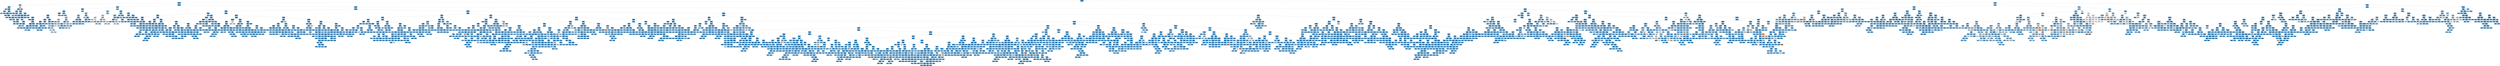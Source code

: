 digraph Tree {
node [shape=box, style="filled, rounded", color="black", fontname=helvetica] ;
edge [fontname=helvetica] ;
0 [label="Angle_min <= 0.0\ngini = 0.11\nsamples = 86496\nvalue = [8360, 128568]\nclass = Torque_max", fillcolor="#46a3e7"] ;
1 [label="Torque_min <= 0.06\ngini = 0.08\nsamples = 67052\nvalue = [4455, 101448]\nclass = Torque_max", fillcolor="#42a1e6"] ;
0 -> 1 [labeldistance=2.5, labelangle=45, headlabel="True"] ;
2 [label="Modelo <= 0.11\ngini = 0.39\nsamples = 836\nvalue = [342, 955]\nclass = Torque_max", fillcolor="#80c0ee"] ;
1 -> 2 ;
3 [label="Modelo <= 0.04\ngini = 0.07\nsamples = 469\nvalue = [28, 703]\nclass = Torque_max", fillcolor="#41a1e6"] ;
2 -> 3 ;
4 [label="gini = 0.0\nsamples = 17\nvalue = [24, 0]\nclass = Torque_min", fillcolor="#e58139"] ;
3 -> 4 ;
5 [label="Trabajador <= 0.4\ngini = 0.01\nsamples = 452\nvalue = [4, 703]\nclass = Torque_max", fillcolor="#3a9ee5"] ;
3 -> 5 ;
6 [label="Modelo <= 0.08\ngini = 0.24\nsamples = 5\nvalue = [1, 6]\nclass = Torque_max", fillcolor="#5aade9"] ;
5 -> 6 ;
7 [label="gini = 0.38\nsamples = 3\nvalue = [1, 3]\nclass = Torque_max", fillcolor="#7bbeee"] ;
6 -> 7 ;
8 [label="gini = 0.0\nsamples = 2\nvalue = [0, 3]\nclass = Torque_max", fillcolor="#399de5"] ;
6 -> 8 ;
9 [label="Trabajador <= 0.57\ngini = 0.01\nsamples = 447\nvalue = [3, 697]\nclass = Torque_max", fillcolor="#3a9de5"] ;
5 -> 9 ;
10 [label="Modelo <= 0.08\ngini = 0.02\nsamples = 216\nvalue = [3, 342]\nclass = Torque_max", fillcolor="#3b9ee5"] ;
9 -> 10 ;
11 [label="gini = 0.0\nsamples = 42\nvalue = [0, 64]\nclass = Torque_max", fillcolor="#399de5"] ;
10 -> 11 ;
12 [label="Trabajador <= 0.53\ngini = 0.02\nsamples = 174\nvalue = [3, 278]\nclass = Torque_max", fillcolor="#3b9ee5"] ;
10 -> 12 ;
13 [label="gini = 0.0\nsamples = 45\nvalue = [0, 75]\nclass = Torque_max", fillcolor="#399de5"] ;
12 -> 13 ;
14 [label="gini = 0.03\nsamples = 129\nvalue = [3, 203]\nclass = Torque_max", fillcolor="#3c9ee5"] ;
12 -> 14 ;
15 [label="gini = 0.0\nsamples = 231\nvalue = [0, 355]\nclass = Torque_max", fillcolor="#399de5"] ;
9 -> 15 ;
16 [label="Torque_max <= 0.04\ngini = 0.49\nsamples = 367\nvalue = [314, 252]\nclass = Torque_min", fillcolor="#fae6d8"] ;
2 -> 16 ;
17 [label="Modelo <= 0.32\ngini = 0.11\nsamples = 171\nvalue = [16, 252]\nclass = Torque_max", fillcolor="#46a3e7"] ;
16 -> 17 ;
18 [label="Trabajador <= 0.51\ngini = 0.23\nsamples = 25\nvalue = [5, 33]\nclass = Torque_max", fillcolor="#57ace9"] ;
17 -> 18 ;
19 [label="gini = 0.0\nsamples = 4\nvalue = [0, 4]\nclass = Torque_max", fillcolor="#399de5"] ;
18 -> 19 ;
20 [label="Trabajador <= 0.72\ngini = 0.25\nsamples = 21\nvalue = [5, 29]\nclass = Torque_max", fillcolor="#5baee9"] ;
18 -> 20 ;
21 [label="gini = 0.36\nsamples = 8\nvalue = [3, 10]\nclass = Torque_max", fillcolor="#74baed"] ;
20 -> 21 ;
22 [label="gini = 0.17\nsamples = 13\nvalue = [2, 19]\nclass = Torque_max", fillcolor="#4ea7e8"] ;
20 -> 22 ;
23 [label="Angle_max <= 0.53\ngini = 0.09\nsamples = 146\nvalue = [11, 219]\nclass = Torque_max", fillcolor="#43a2e6"] ;
17 -> 23 ;
24 [label="Modelo <= 0.34\ngini = 0.06\nsamples = 93\nvalue = [4, 131]\nclass = Torque_max", fillcolor="#3fa0e6"] ;
23 -> 24 ;
25 [label="Trabajador <= 0.36\ngini = 0.1\nsamples = 35\nvalue = [3, 52]\nclass = Torque_max", fillcolor="#44a3e6"] ;
24 -> 25 ;
26 [label="Modelo <= 0.34\ngini = 0.06\nsamples = 22\nvalue = [1, 33]\nclass = Torque_max", fillcolor="#3fa0e6"] ;
25 -> 26 ;
27 [label="gini = 0.0\nsamples = 8\nvalue = [0, 11]\nclass = Torque_max", fillcolor="#399de5"] ;
26 -> 27 ;
28 [label="gini = 0.08\nsamples = 14\nvalue = [1, 22]\nclass = Torque_max", fillcolor="#42a1e6"] ;
26 -> 28 ;
29 [label="gini = 0.17\nsamples = 13\nvalue = [2, 19]\nclass = Torque_max", fillcolor="#4ea7e8"] ;
25 -> 29 ;
30 [label="Trabajador <= 0.02\ngini = 0.02\nsamples = 58\nvalue = [1, 79]\nclass = Torque_max", fillcolor="#3c9ee5"] ;
24 -> 30 ;
31 [label="gini = 0.0\nsamples = 6\nvalue = [0, 7]\nclass = Torque_max", fillcolor="#399de5"] ;
30 -> 31 ;
32 [label="Trabajador <= 0.05\ngini = 0.03\nsamples = 52\nvalue = [1, 72]\nclass = Torque_max", fillcolor="#3c9ee5"] ;
30 -> 32 ;
33 [label="Modelo <= 0.35\ngini = 0.03\nsamples = 51\nvalue = [1, 71]\nclass = Torque_max", fillcolor="#3c9ee5"] ;
32 -> 33 ;
34 [label="gini = 0.0\nsamples = 21\nvalue = [0, 31]\nclass = Torque_max", fillcolor="#399de5"] ;
33 -> 34 ;
35 [label="Modelo <= 0.36\ngini = 0.05\nsamples = 30\nvalue = [1, 40]\nclass = Torque_max", fillcolor="#3e9fe6"] ;
33 -> 35 ;
36 [label="gini = 0.06\nsamples = 21\nvalue = [1, 30]\nclass = Torque_max", fillcolor="#40a0e6"] ;
35 -> 36 ;
37 [label="gini = 0.0\nsamples = 9\nvalue = [0, 10]\nclass = Torque_max", fillcolor="#399de5"] ;
35 -> 37 ;
38 [label="gini = 0.0\nsamples = 1\nvalue = [0, 1]\nclass = Torque_max", fillcolor="#399de5"] ;
32 -> 38 ;
39 [label="Trabajador <= 0.75\ngini = 0.14\nsamples = 53\nvalue = [7, 88]\nclass = Torque_max", fillcolor="#49a5e7"] ;
23 -> 39 ;
40 [label="Trabajador <= 0.59\ngini = 0.16\nsamples = 34\nvalue = [5, 53]\nclass = Torque_max", fillcolor="#4ca6e7"] ;
39 -> 40 ;
41 [label="gini = 0.15\nsamples = 13\nvalue = [2, 22]\nclass = Torque_max", fillcolor="#4ba6e7"] ;
40 -> 41 ;
42 [label="gini = 0.16\nsamples = 21\nvalue = [3, 31]\nclass = Torque_max", fillcolor="#4ca6e8"] ;
40 -> 42 ;
43 [label="gini = 0.1\nsamples = 19\nvalue = [2, 35]\nclass = Torque_max", fillcolor="#44a3e6"] ;
39 -> 43 ;
44 [label="gini = 0.0\nsamples = 196\nvalue = [298, 0]\nclass = Torque_min", fillcolor="#e58139"] ;
16 -> 44 ;
45 [label="Pset_name_cat <= 0.06\ngini = 0.08\nsamples = 66216\nvalue = [4113, 100493]\nclass = Torque_max", fillcolor="#41a1e6"] ;
1 -> 45 ;
46 [label="Torque_max <= 0.25\ngini = 0.21\nsamples = 3945\nvalue = [721, 5450]\nclass = Torque_max", fillcolor="#53aae8"] ;
45 -> 46 ;
47 [label="Angle_max <= 0.51\ngini = 0.01\nsamples = 2061\nvalue = [22, 3194]\nclass = Torque_max", fillcolor="#3a9ee5"] ;
46 -> 47 ;
48 [label="Modelo <= 0.41\ngini = 0.01\nsamples = 2037\nvalue = [18, 3165]\nclass = Torque_max", fillcolor="#3a9ee5"] ;
47 -> 48 ;
49 [label="Trabajador <= 0.96\ngini = 0.01\nsamples = 2022\nvalue = [16, 3137]\nclass = Torque_max", fillcolor="#3a9de5"] ;
48 -> 49 ;
50 [label="Modelo <= 0.33\ngini = 0.01\nsamples = 2020\nvalue = [14, 3137]\nclass = Torque_max", fillcolor="#3a9de5"] ;
49 -> 50 ;
51 [label="Trabajador <= 0.64\ngini = 0.01\nsamples = 1624\nvalue = [7, 2522]\nclass = Torque_max", fillcolor="#3a9de5"] ;
50 -> 51 ;
52 [label="gini = 0.0\nsamples = 827\nvalue = [0, 1286]\nclass = Torque_max", fillcolor="#399de5"] ;
51 -> 52 ;
53 [label="Modelo <= 0.14\ngini = 0.01\nsamples = 797\nvalue = [7, 1236]\nclass = Torque_max", fillcolor="#3a9ee5"] ;
51 -> 53 ;
54 [label="Trabajador <= 0.72\ngini = 0.03\nsamples = 93\nvalue = [2, 133]\nclass = Torque_max", fillcolor="#3c9ee5"] ;
53 -> 54 ;
55 [label="gini = 0.0\nsamples = 36\nvalue = [0, 59]\nclass = Torque_max", fillcolor="#399de5"] ;
54 -> 55 ;
56 [label="Modelo <= 0.13\ngini = 0.05\nsamples = 57\nvalue = [2, 74]\nclass = Torque_max", fillcolor="#3ea0e6"] ;
54 -> 56 ;
57 [label="gini = 0.0\nsamples = 52\nvalue = [0, 70]\nclass = Torque_max", fillcolor="#399de5"] ;
56 -> 57 ;
58 [label="Trabajador <= 0.83\ngini = 0.44\nsamples = 5\nvalue = [2, 4]\nclass = Torque_max", fillcolor="#9ccef2"] ;
56 -> 58 ;
59 [label="gini = 0.0\nsamples = 1\nvalue = [2, 0]\nclass = Torque_min", fillcolor="#e58139"] ;
58 -> 59 ;
60 [label="gini = 0.0\nsamples = 4\nvalue = [0, 4]\nclass = Torque_max", fillcolor="#399de5"] ;
58 -> 60 ;
61 [label="Trabajador <= 0.66\ngini = 0.01\nsamples = 704\nvalue = [5, 1103]\nclass = Torque_max", fillcolor="#3a9de5"] ;
53 -> 61 ;
62 [label="Trabajador <= 0.65\ngini = 0.02\nsamples = 233\nvalue = [4, 354]\nclass = Torque_max", fillcolor="#3b9ee5"] ;
61 -> 62 ;
63 [label="Modelo <= 0.28\ngini = 0.01\nsamples = 216\nvalue = [2, 320]\nclass = Torque_max", fillcolor="#3a9ee5"] ;
62 -> 63 ;
64 [label="gini = 0.0\nsamples = 132\nvalue = [0, 190]\nclass = Torque_max", fillcolor="#399de5"] ;
63 -> 64 ;
65 [label="Modelo <= 0.28\ngini = 0.03\nsamples = 84\nvalue = [2, 130]\nclass = Torque_max", fillcolor="#3c9fe5"] ;
63 -> 65 ;
66 [label="gini = 0.35\nsamples = 5\nvalue = [2, 7]\nclass = Torque_max", fillcolor="#72b9ec"] ;
65 -> 66 ;
67 [label="gini = 0.0\nsamples = 79\nvalue = [0, 123]\nclass = Torque_max", fillcolor="#399de5"] ;
65 -> 67 ;
68 [label="Modelo <= 0.28\ngini = 0.1\nsamples = 17\nvalue = [2, 34]\nclass = Torque_max", fillcolor="#45a3e7"] ;
62 -> 68 ;
69 [label="gini = 0.13\nsamples = 13\nvalue = [2, 27]\nclass = Torque_max", fillcolor="#48a4e7"] ;
68 -> 69 ;
70 [label="gini = 0.0\nsamples = 4\nvalue = [0, 7]\nclass = Torque_max", fillcolor="#399de5"] ;
68 -> 70 ;
71 [label="Trabajador <= 0.86\ngini = 0.0\nsamples = 471\nvalue = [1, 749]\nclass = Torque_max", fillcolor="#399de5"] ;
61 -> 71 ;
72 [label="gini = 0.0\nsamples = 184\nvalue = [0, 281]\nclass = Torque_max", fillcolor="#399de5"] ;
71 -> 72 ;
73 [label="Modelo <= 0.31\ngini = 0.0\nsamples = 287\nvalue = [1, 468]\nclass = Torque_max", fillcolor="#399de5"] ;
71 -> 73 ;
74 [label="gini = 0.0\nsamples = 239\nvalue = [0, 393]\nclass = Torque_max", fillcolor="#399de5"] ;
73 -> 74 ;
75 [label="Modelo <= 0.32\ngini = 0.03\nsamples = 48\nvalue = [1, 75]\nclass = Torque_max", fillcolor="#3c9ee5"] ;
73 -> 75 ;
76 [label="gini = 0.09\nsamples = 13\nvalue = [1, 20]\nclass = Torque_max", fillcolor="#43a2e6"] ;
75 -> 76 ;
77 [label="gini = 0.0\nsamples = 35\nvalue = [0, 55]\nclass = Torque_max", fillcolor="#399de5"] ;
75 -> 77 ;
78 [label="Modelo <= 0.35\ngini = 0.02\nsamples = 396\nvalue = [7, 615]\nclass = Torque_max", fillcolor="#3b9ee5"] ;
50 -> 78 ;
79 [label="Modelo <= 0.35\ngini = 0.05\nsamples = 160\nvalue = [6, 248]\nclass = Torque_max", fillcolor="#3e9fe6"] ;
78 -> 79 ;
80 [label="Trabajador <= 0.23\ngini = 0.02\nsamples = 109\nvalue = [2, 181]\nclass = Torque_max", fillcolor="#3b9ee5"] ;
79 -> 80 ;
81 [label="gini = 0.08\nsamples = 15\nvalue = [1, 24]\nclass = Torque_max", fillcolor="#41a1e6"] ;
80 -> 81 ;
82 [label="Modelo <= 0.34\ngini = 0.01\nsamples = 94\nvalue = [1, 157]\nclass = Torque_max", fillcolor="#3a9ee5"] ;
80 -> 82 ;
83 [label="Trabajador <= 0.55\ngini = 0.03\nsamples = 41\nvalue = [1, 65]\nclass = Torque_max", fillcolor="#3c9fe5"] ;
82 -> 83 ;
84 [label="gini = 0.0\nsamples = 10\nvalue = [0, 15]\nclass = Torque_max", fillcolor="#399de5"] ;
83 -> 84 ;
85 [label="gini = 0.04\nsamples = 31\nvalue = [1, 50]\nclass = Torque_max", fillcolor="#3d9fe6"] ;
83 -> 85 ;
86 [label="gini = 0.0\nsamples = 53\nvalue = [0, 92]\nclass = Torque_max", fillcolor="#399de5"] ;
82 -> 86 ;
87 [label="Trabajador <= 0.72\ngini = 0.11\nsamples = 51\nvalue = [4, 67]\nclass = Torque_max", fillcolor="#45a3e7"] ;
79 -> 87 ;
88 [label="gini = 0.0\nsamples = 28\nvalue = [0, 38]\nclass = Torque_max", fillcolor="#399de5"] ;
87 -> 88 ;
89 [label="gini = 0.21\nsamples = 23\nvalue = [4, 29]\nclass = Torque_max", fillcolor="#54abe9"] ;
87 -> 89 ;
90 [label="Trabajador <= 0.19\ngini = 0.01\nsamples = 236\nvalue = [1, 367]\nclass = Torque_max", fillcolor="#3a9de5"] ;
78 -> 90 ;
91 [label="Modelo <= 0.36\ngini = 0.1\nsamples = 13\nvalue = [1, 17]\nclass = Torque_max", fillcolor="#45a3e7"] ;
90 -> 91 ;
92 [label="gini = 0.2\nsamples = 7\nvalue = [1, 8]\nclass = Torque_max", fillcolor="#52a9e8"] ;
91 -> 92 ;
93 [label="gini = 0.0\nsamples = 6\nvalue = [0, 9]\nclass = Torque_max", fillcolor="#399de5"] ;
91 -> 93 ;
94 [label="gini = 0.0\nsamples = 223\nvalue = [0, 350]\nclass = Torque_max", fillcolor="#399de5"] ;
90 -> 94 ;
95 [label="gini = 0.0\nsamples = 2\nvalue = [2, 0]\nclass = Torque_min", fillcolor="#e58139"] ;
49 -> 95 ;
96 [label="Trabajador <= 0.36\ngini = 0.12\nsamples = 15\nvalue = [2, 28]\nclass = Torque_max", fillcolor="#47a4e7"] ;
48 -> 96 ;
97 [label="gini = 0.3\nsamples = 6\nvalue = [2, 9]\nclass = Torque_max", fillcolor="#65b3eb"] ;
96 -> 97 ;
98 [label="gini = 0.0\nsamples = 9\nvalue = [0, 19]\nclass = Torque_max", fillcolor="#399de5"] ;
96 -> 98 ;
99 [label="gini = 0.21\nsamples = 24\nvalue = [4, 29]\nclass = Torque_max", fillcolor="#54abe9"] ;
47 -> 99 ;
100 [label="Angle_max <= 0.41\ngini = 0.36\nsamples = 1884\nvalue = [699, 2256]\nclass = Torque_max", fillcolor="#76bbed"] ;
46 -> 100 ;
101 [label="Modelo <= 0.54\ngini = 0.4\nsamples = 1581\nvalue = [679, 1807]\nclass = Torque_max", fillcolor="#83c2ef"] ;
100 -> 101 ;
102 [label="Modelo <= 0.53\ngini = 0.38\nsamples = 947\nvalue = [382, 1118]\nclass = Torque_max", fillcolor="#7dbeee"] ;
101 -> 102 ;
103 [label="Trabajador <= 0.72\ngini = 0.39\nsamples = 890\nvalue = [368, 1036]\nclass = Torque_max", fillcolor="#7fc0ee"] ;
102 -> 103 ;
104 [label="Trabajador <= 0.25\ngini = 0.44\nsamples = 591\nvalue = [314, 629]\nclass = Torque_max", fillcolor="#9ccef2"] ;
103 -> 104 ;
105 [label="Trabajador <= 0.07\ngini = 0.47\nsamples = 338\nvalue = [203, 338]\nclass = Torque_max", fillcolor="#b0d8f5"] ;
104 -> 105 ;
106 [label="gini = 0.32\nsamples = 7\nvalue = [2, 8]\nclass = Torque_max", fillcolor="#6ab6ec"] ;
105 -> 106 ;
107 [label="Trabajador <= 0.15\ngini = 0.47\nsamples = 331\nvalue = [201, 330]\nclass = Torque_max", fillcolor="#b2d9f5"] ;
105 -> 107 ;
108 [label="Trabajador <= 0.1\ngini = 0.47\nsamples = 267\nvalue = [162, 270]\nclass = Torque_max", fillcolor="#b0d8f5"] ;
107 -> 108 ;
109 [label="Modelo <= 0.25\ngini = 0.47\nsamples = 266\nvalue = [162, 268]\nclass = Torque_max", fillcolor="#b1d8f5"] ;
108 -> 109 ;
110 [label="gini = 0.24\nsamples = 14\nvalue = [3, 18]\nclass = Torque_max", fillcolor="#5aade9"] ;
109 -> 110 ;
111 [label="Modelo <= 0.36\ngini = 0.48\nsamples = 252\nvalue = [159, 250]\nclass = Torque_max", fillcolor="#b7dbf6"] ;
109 -> 111 ;
112 [label="gini = 0.49\nsamples = 13\nvalue = [9, 12]\nclass = Torque_max", fillcolor="#cee6f8"] ;
111 -> 112 ;
113 [label="Modelo <= 0.45\ngini = 0.47\nsamples = 239\nvalue = [150, 238]\nclass = Torque_max", fillcolor="#b6dbf5"] ;
111 -> 113 ;
114 [label="gini = 0.47\nsamples = 203\nvalue = [127, 204]\nclass = Torque_max", fillcolor="#b4daf5"] ;
113 -> 114 ;
115 [label="gini = 0.48\nsamples = 36\nvalue = [23, 34]\nclass = Torque_max", fillcolor="#bfdff7"] ;
113 -> 115 ;
116 [label="gini = 0.0\nsamples = 1\nvalue = [0, 2]\nclass = Torque_max", fillcolor="#399de5"] ;
108 -> 116 ;
117 [label="Trabajador <= 0.18\ngini = 0.48\nsamples = 64\nvalue = [39, 60]\nclass = Torque_max", fillcolor="#baddf6"] ;
107 -> 117 ;
118 [label="gini = 0.5\nsamples = 12\nvalue = [9, 9]\nclass = Torque_min", fillcolor="#ffffff"] ;
117 -> 118 ;
119 [label="gini = 0.47\nsamples = 52\nvalue = [30, 51]\nclass = Torque_max", fillcolor="#add7f4"] ;
117 -> 119 ;
120 [label="Trabajador <= 0.39\ngini = 0.4\nsamples = 253\nvalue = [111, 291]\nclass = Torque_max", fillcolor="#85c2ef"] ;
104 -> 120 ;
121 [label="Modelo <= 0.5\ngini = 0.19\nsamples = 95\nvalue = [15, 127]\nclass = Torque_max", fillcolor="#50a9e8"] ;
120 -> 121 ;
122 [label="Modelo <= 0.42\ngini = 0.17\nsamples = 90\nvalue = [13, 123]\nclass = Torque_max", fillcolor="#4ea7e8"] ;
121 -> 122 ;
123 [label="Modelo <= 0.26\ngini = 0.18\nsamples = 83\nvalue = [13, 114]\nclass = Torque_max", fillcolor="#50a8e8"] ;
122 -> 123 ;
124 [label="gini = 0.0\nsamples = 5\nvalue = [0, 7]\nclass = Torque_max", fillcolor="#399de5"] ;
123 -> 124 ;
125 [label="gini = 0.19\nsamples = 78\nvalue = [13, 107]\nclass = Torque_max", fillcolor="#51a9e8"] ;
123 -> 125 ;
126 [label="gini = 0.0\nsamples = 7\nvalue = [0, 9]\nclass = Torque_max", fillcolor="#399de5"] ;
122 -> 126 ;
127 [label="gini = 0.44\nsamples = 5\nvalue = [2, 4]\nclass = Torque_max", fillcolor="#9ccef2"] ;
121 -> 127 ;
128 [label="Trabajador <= 0.59\ngini = 0.47\nsamples = 158\nvalue = [96, 164]\nclass = Torque_max", fillcolor="#add6f4"] ;
120 -> 128 ;
129 [label="Trabajador <= 0.5\ngini = 0.46\nsamples = 116\nvalue = [71, 125]\nclass = Torque_max", fillcolor="#a9d5f4"] ;
128 -> 129 ;
130 [label="Modelo <= 0.26\ngini = 0.47\nsamples = 110\nvalue = [70, 118]\nclass = Torque_max", fillcolor="#aed7f4"] ;
129 -> 130 ;
131 [label="gini = 0.43\nsamples = 22\nvalue = [13, 29]\nclass = Torque_max", fillcolor="#92c9f1"] ;
130 -> 131 ;
132 [label="gini = 0.48\nsamples = 88\nvalue = [57, 89]\nclass = Torque_max", fillcolor="#b8dcf6"] ;
130 -> 132 ;
133 [label="gini = 0.22\nsamples = 6\nvalue = [1, 7]\nclass = Torque_max", fillcolor="#55abe9"] ;
129 -> 133 ;
134 [label="gini = 0.48\nsamples = 42\nvalue = [25, 39]\nclass = Torque_max", fillcolor="#b8dcf6"] ;
128 -> 134 ;
135 [label="Modelo <= 0.42\ngini = 0.21\nsamples = 299\nvalue = [54, 407]\nclass = Torque_max", fillcolor="#53aae8"] ;
103 -> 135 ;
136 [label="Trabajador <= 0.86\ngini = 0.22\nsamples = 267\nvalue = [53, 363]\nclass = Torque_max", fillcolor="#56abe9"] ;
135 -> 136 ;
137 [label="Modelo <= 0.26\ngini = 0.26\nsamples = 233\nvalue = [53, 300]\nclass = Torque_max", fillcolor="#5caeea"] ;
136 -> 137 ;
138 [label="gini = 0.0\nsamples = 5\nvalue = [0, 6]\nclass = Torque_max", fillcolor="#399de5"] ;
137 -> 138 ;
139 [label="gini = 0.26\nsamples = 228\nvalue = [53, 294]\nclass = Torque_max", fillcolor="#5dafea"] ;
137 -> 139 ;
140 [label="gini = 0.0\nsamples = 34\nvalue = [0, 63]\nclass = Torque_max", fillcolor="#399de5"] ;
136 -> 140 ;
141 [label="Modelo <= 0.5\ngini = 0.04\nsamples = 32\nvalue = [1, 44]\nclass = Torque_max", fillcolor="#3d9fe6"] ;
135 -> 141 ;
142 [label="Trabajador <= 0.82\ngini = 0.1\nsamples = 14\nvalue = [1, 17]\nclass = Torque_max", fillcolor="#45a3e7"] ;
141 -> 142 ;
143 [label="gini = 0.0\nsamples = 7\nvalue = [0, 11]\nclass = Torque_max", fillcolor="#399de5"] ;
142 -> 143 ;
144 [label="gini = 0.24\nsamples = 7\nvalue = [1, 6]\nclass = Torque_max", fillcolor="#5aade9"] ;
142 -> 144 ;
145 [label="gini = 0.0\nsamples = 18\nvalue = [0, 27]\nclass = Torque_max", fillcolor="#399de5"] ;
141 -> 145 ;
146 [label="Trabajador <= 0.19\ngini = 0.25\nsamples = 57\nvalue = [14, 82]\nclass = Torque_max", fillcolor="#5baee9"] ;
102 -> 146 ;
147 [label="gini = 0.47\nsamples = 12\nvalue = [9, 15]\nclass = Torque_max", fillcolor="#b0d8f5"] ;
146 -> 147 ;
148 [label="Trabajador <= 0.71\ngini = 0.13\nsamples = 45\nvalue = [5, 67]\nclass = Torque_max", fillcolor="#48a4e7"] ;
146 -> 148 ;
149 [label="Modelo <= 0.54\ngini = 0.12\nsamples = 37\nvalue = [4, 58]\nclass = Torque_max", fillcolor="#47a4e7"] ;
148 -> 149 ;
150 [label="gini = 0.12\nsamples = 35\nvalue = [4, 56]\nclass = Torque_max", fillcolor="#47a4e7"] ;
149 -> 150 ;
151 [label="gini = 0.0\nsamples = 2\nvalue = [0, 2]\nclass = Torque_max", fillcolor="#399de5"] ;
149 -> 151 ;
152 [label="gini = 0.18\nsamples = 8\nvalue = [1, 9]\nclass = Torque_max", fillcolor="#4fa8e8"] ;
148 -> 152 ;
153 [label="Trabajador <= 0.24\ngini = 0.42\nsamples = 634\nvalue = [297, 689]\nclass = Torque_max", fillcolor="#8ec7f0"] ;
101 -> 153 ;
154 [label="Modelo <= 0.6\ngini = 0.48\nsamples = 366\nvalue = [224, 329]\nclass = Torque_max", fillcolor="#c0e0f7"] ;
153 -> 154 ;
155 [label="Modelo <= 0.55\ngini = 0.49\nsamples = 224\nvalue = [154, 193]\nclass = Torque_max", fillcolor="#d7ebfa"] ;
154 -> 155 ;
156 [label="gini = 0.49\nsamples = 167\nvalue = [109, 148]\nclass = Torque_max", fillcolor="#cbe5f8"] ;
155 -> 156 ;
157 [label="Trabajador <= 0.11\ngini = 0.5\nsamples = 57\nvalue = [45, 45]\nclass = Torque_min", fillcolor="#ffffff"] ;
155 -> 157 ;
158 [label="gini = 0.47\nsamples = 45\nvalue = [26, 43]\nclass = Torque_max", fillcolor="#b1d8f5"] ;
157 -> 158 ;
159 [label="gini = 0.17\nsamples = 12\nvalue = [19, 2]\nclass = Torque_min", fillcolor="#e88e4e"] ;
157 -> 159 ;
160 [label="Modelo <= 0.69\ngini = 0.45\nsamples = 142\nvalue = [70, 136]\nclass = Torque_max", fillcolor="#9fcff2"] ;
154 -> 160 ;
161 [label="Trabajador <= 0.13\ngini = 0.42\nsamples = 123\nvalue = [52, 123]\nclass = Torque_max", fillcolor="#8dc6f0"] ;
160 -> 161 ;
162 [label="Modelo <= 0.66\ngini = 0.42\nsamples = 117\nvalue = [50, 117]\nclass = Torque_max", fillcolor="#8ec7f0"] ;
161 -> 162 ;
163 [label="gini = 0.43\nsamples = 64\nvalue = [28, 62]\nclass = Torque_max", fillcolor="#92c9f1"] ;
162 -> 163 ;
164 [label="gini = 0.41\nsamples = 53\nvalue = [22, 55]\nclass = Torque_max", fillcolor="#88c4ef"] ;
162 -> 164 ;
165 [label="gini = 0.38\nsamples = 6\nvalue = [2, 6]\nclass = Torque_max", fillcolor="#7bbeee"] ;
161 -> 165 ;
166 [label="Modelo <= 0.71\ngini = 0.49\nsamples = 19\nvalue = [18, 13]\nclass = Torque_min", fillcolor="#f8dcc8"] ;
160 -> 166 ;
167 [label="gini = 0.41\nsamples = 4\nvalue = [5, 2]\nclass = Torque_min", fillcolor="#efb388"] ;
166 -> 167 ;
168 [label="Trabajador <= 0.13\ngini = 0.5\nsamples = 15\nvalue = [13, 11]\nclass = Torque_min", fillcolor="#fbece1"] ;
166 -> 168 ;
169 [label="gini = 0.44\nsamples = 4\nvalue = [3, 6]\nclass = Torque_max", fillcolor="#9ccef2"] ;
168 -> 169 ;
170 [label="gini = 0.44\nsamples = 11\nvalue = [10, 5]\nclass = Torque_min", fillcolor="#f2c09c"] ;
168 -> 170 ;
171 [label="Trabajador <= 0.6\ngini = 0.28\nsamples = 268\nvalue = [73, 360]\nclass = Torque_max", fillcolor="#61b1ea"] ;
153 -> 171 ;
172 [label="Trabajador <= 0.39\ngini = 0.35\nsamples = 182\nvalue = [67, 234]\nclass = Torque_max", fillcolor="#72b9ec"] ;
171 -> 172 ;
173 [label="Trabajador <= 0.31\ngini = 0.15\nsamples = 104\nvalue = [14, 160]\nclass = Torque_max", fillcolor="#4aa6e7"] ;
172 -> 173 ;
174 [label="gini = 0.16\nsamples = 61\nvalue = [8, 86]\nclass = Torque_max", fillcolor="#4ba6e7"] ;
173 -> 174 ;
175 [label="gini = 0.14\nsamples = 43\nvalue = [6, 74]\nclass = Torque_max", fillcolor="#49a5e7"] ;
173 -> 175 ;
176 [label="Trabajador <= 0.56\ngini = 0.49\nsamples = 78\nvalue = [53, 74]\nclass = Torque_max", fillcolor="#c7e3f8"] ;
172 -> 176 ;
177 [label="Trabajador <= 0.5\ngini = 0.48\nsamples = 75\nvalue = [51, 73]\nclass = Torque_max", fillcolor="#c3e1f7"] ;
176 -> 177 ;
178 [label="gini = 0.49\nsamples = 65\nvalue = [45, 63]\nclass = Torque_max", fillcolor="#c6e3f8"] ;
177 -> 178 ;
179 [label="gini = 0.47\nsamples = 10\nvalue = [6, 10]\nclass = Torque_max", fillcolor="#b0d8f5"] ;
177 -> 179 ;
180 [label="gini = 0.44\nsamples = 3\nvalue = [2, 1]\nclass = Torque_min", fillcolor="#f2c09c"] ;
176 -> 180 ;
181 [label="Trabajador <= 0.81\ngini = 0.09\nsamples = 86\nvalue = [6, 126]\nclass = Torque_max", fillcolor="#42a2e6"] ;
171 -> 181 ;
182 [label="Trabajador <= 0.71\ngini = 0.13\nsamples = 50\nvalue = [5, 67]\nclass = Torque_max", fillcolor="#48a4e7"] ;
181 -> 182 ;
183 [label="gini = 0.07\nsamples = 21\nvalue = [1, 25]\nclass = Torque_max", fillcolor="#41a1e6"] ;
182 -> 183 ;
184 [label="gini = 0.16\nsamples = 29\nvalue = [4, 42]\nclass = Torque_max", fillcolor="#4ca6e7"] ;
182 -> 184 ;
185 [label="Modelo <= 0.55\ngini = 0.03\nsamples = 36\nvalue = [1, 59]\nclass = Torque_max", fillcolor="#3c9fe5"] ;
181 -> 185 ;
186 [label="gini = 0.09\nsamples = 14\nvalue = [1, 20]\nclass = Torque_max", fillcolor="#43a2e6"] ;
185 -> 186 ;
187 [label="gini = 0.0\nsamples = 22\nvalue = [0, 39]\nclass = Torque_max", fillcolor="#399de5"] ;
185 -> 187 ;
188 [label="Modelo <= 0.25\ngini = 0.08\nsamples = 303\nvalue = [20, 449]\nclass = Torque_max", fillcolor="#42a1e6"] ;
100 -> 188 ;
189 [label="Trabajador <= 0.59\ngini = 0.16\nsamples = 95\nvalue = [13, 131]\nclass = Torque_max", fillcolor="#4da7e8"] ;
188 -> 189 ;
190 [label="gini = 0.0\nsamples = 31\nvalue = [0, 50]\nclass = Torque_max", fillcolor="#399de5"] ;
189 -> 190 ;
191 [label="Trabajador <= 0.78\ngini = 0.24\nsamples = 64\nvalue = [13, 81]\nclass = Torque_max", fillcolor="#59ade9"] ;
189 -> 191 ;
192 [label="gini = 0.37\nsamples = 18\nvalue = [7, 22]\nclass = Torque_max", fillcolor="#78bced"] ;
191 -> 192 ;
193 [label="gini = 0.17\nsamples = 46\nvalue = [6, 59]\nclass = Torque_max", fillcolor="#4da7e8"] ;
191 -> 193 ;
194 [label="Modelo <= 0.35\ngini = 0.04\nsamples = 208\nvalue = [7, 318]\nclass = Torque_max", fillcolor="#3d9fe6"] ;
188 -> 194 ;
195 [label="Trabajador <= 0.59\ngini = 0.09\nsamples = 77\nvalue = [5, 105]\nclass = Torque_max", fillcolor="#42a2e6"] ;
194 -> 195 ;
196 [label="gini = 0.09\nsamples = 72\nvalue = [5, 99]\nclass = Torque_max", fillcolor="#43a2e6"] ;
195 -> 196 ;
197 [label="gini = 0.0\nsamples = 5\nvalue = [0, 6]\nclass = Torque_max", fillcolor="#399de5"] ;
195 -> 197 ;
198 [label="Trabajador <= 0.67\ngini = 0.02\nsamples = 131\nvalue = [2, 213]\nclass = Torque_max", fillcolor="#3b9ee5"] ;
194 -> 198 ;
199 [label="Trabajador <= 0.5\ngini = 0.04\nsamples = 64\nvalue = [2, 98]\nclass = Torque_max", fillcolor="#3d9fe6"] ;
198 -> 199 ;
200 [label="gini = 0.0\nsamples = 1\nvalue = [0, 4]\nclass = Torque_max", fillcolor="#399de5"] ;
199 -> 200 ;
201 [label="gini = 0.04\nsamples = 63\nvalue = [2, 94]\nclass = Torque_max", fillcolor="#3d9fe6"] ;
199 -> 201 ;
202 [label="gini = 0.0\nsamples = 67\nvalue = [0, 115]\nclass = Torque_max", fillcolor="#399de5"] ;
198 -> 202 ;
203 [label="Modelo <= 0.36\ngini = 0.07\nsamples = 62271\nvalue = [3392, 95043]\nclass = Torque_max", fillcolor="#40a0e6"] ;
45 -> 203 ;
204 [label="Pset_name_cat <= 0.17\ngini = 0.05\nsamples = 52208\nvalue = [2328, 80122]\nclass = Torque_max", fillcolor="#3fa0e6"] ;
203 -> 204 ;
205 [label="Modelo <= 0.21\ngini = 0.02\nsamples = 10349\nvalue = [193, 16074]\nclass = Torque_max", fillcolor="#3b9ee5"] ;
204 -> 205 ;
206 [label="Angle_min <= 0.0\ngini = 0.02\nsamples = 3229\nvalue = [40, 5073]\nclass = Torque_max", fillcolor="#3b9ee5"] ;
205 -> 206 ;
207 [label="Angle_max <= 0.04\ngini = 0.01\nsamples = 3210\nvalue = [38, 5046]\nclass = Torque_max", fillcolor="#3a9ee5"] ;
206 -> 207 ;
208 [label="Trabajador <= 0.12\ngini = 0.03\nsamples = 296\nvalue = [6, 462]\nclass = Torque_max", fillcolor="#3c9ee5"] ;
207 -> 208 ;
209 [label="Modelo <= 0.19\ngini = 0.12\nsamples = 55\nvalue = [5, 75]\nclass = Torque_max", fillcolor="#46a4e7"] ;
208 -> 209 ;
210 [label="Modelo <= 0.15\ngini = 0.13\nsamples = 48\nvalue = [5, 66]\nclass = Torque_max", fillcolor="#48a4e7"] ;
209 -> 210 ;
211 [label="gini = 0.0\nsamples = 5\nvalue = [0, 8]\nclass = Torque_max", fillcolor="#399de5"] ;
210 -> 211 ;
212 [label="Modelo <= 0.17\ngini = 0.15\nsamples = 43\nvalue = [5, 58]\nclass = Torque_max", fillcolor="#4aa5e7"] ;
210 -> 212 ;
213 [label="gini = 0.17\nsamples = 22\nvalue = [3, 30]\nclass = Torque_max", fillcolor="#4da7e8"] ;
212 -> 213 ;
214 [label="gini = 0.12\nsamples = 21\nvalue = [2, 28]\nclass = Torque_max", fillcolor="#47a4e7"] ;
212 -> 214 ;
215 [label="gini = 0.0\nsamples = 7\nvalue = [0, 9]\nclass = Torque_max", fillcolor="#399de5"] ;
209 -> 215 ;
216 [label="Torque_min <= 0.46\ngini = 0.01\nsamples = 241\nvalue = [1, 387]\nclass = Torque_max", fillcolor="#3a9de5"] ;
208 -> 216 ;
217 [label="gini = 0.0\nsamples = 75\nvalue = [0, 122]\nclass = Torque_max", fillcolor="#399de5"] ;
216 -> 217 ;
218 [label="Trabajador <= 0.26\ngini = 0.01\nsamples = 166\nvalue = [1, 265]\nclass = Torque_max", fillcolor="#3a9de5"] ;
216 -> 218 ;
219 [label="Trabajador <= 0.23\ngini = 0.01\nsamples = 94\nvalue = [1, 148]\nclass = Torque_max", fillcolor="#3a9ee5"] ;
218 -> 219 ;
220 [label="gini = 0.0\nsamples = 24\nvalue = [0, 32]\nclass = Torque_max", fillcolor="#399de5"] ;
219 -> 220 ;
221 [label="Modelo <= 0.15\ngini = 0.02\nsamples = 70\nvalue = [1, 116]\nclass = Torque_max", fillcolor="#3b9ee5"] ;
219 -> 221 ;
222 [label="gini = 0.04\nsamples = 34\nvalue = [1, 55]\nclass = Torque_max", fillcolor="#3d9fe5"] ;
221 -> 222 ;
223 [label="gini = 0.0\nsamples = 36\nvalue = [0, 61]\nclass = Torque_max", fillcolor="#399de5"] ;
221 -> 223 ;
224 [label="gini = 0.0\nsamples = 72\nvalue = [0, 117]\nclass = Torque_max", fillcolor="#399de5"] ;
218 -> 224 ;
225 [label="Torque_min <= 0.34\ngini = 0.01\nsamples = 2914\nvalue = [32, 4584]\nclass = Torque_max", fillcolor="#3a9ee5"] ;
207 -> 225 ;
226 [label="Modelo <= 0.2\ngini = 0.01\nsamples = 515\nvalue = [3, 826]\nclass = Torque_max", fillcolor="#3a9de5"] ;
225 -> 226 ;
227 [label="Trabajador <= 0.79\ngini = 0.0\nsamples = 447\nvalue = [1, 724]\nclass = Torque_max", fillcolor="#399de5"] ;
226 -> 227 ;
228 [label="gini = 0.0\nsamples = 334\nvalue = [0, 535]\nclass = Torque_max", fillcolor="#399de5"] ;
227 -> 228 ;
229 [label="Trabajador <= 0.83\ngini = 0.01\nsamples = 113\nvalue = [1, 189]\nclass = Torque_max", fillcolor="#3a9ee5"] ;
227 -> 229 ;
230 [label="Modelo <= 0.14\ngini = 0.02\nsamples = 64\nvalue = [1, 109]\nclass = Torque_max", fillcolor="#3b9ee5"] ;
229 -> 230 ;
231 [label="Modelo <= 0.13\ngini = 0.07\nsamples = 14\nvalue = [1, 25]\nclass = Torque_max", fillcolor="#41a1e6"] ;
230 -> 231 ;
232 [label="gini = 0.0\nsamples = 8\nvalue = [0, 15]\nclass = Torque_max", fillcolor="#399de5"] ;
231 -> 232 ;
233 [label="gini = 0.17\nsamples = 6\nvalue = [1, 10]\nclass = Torque_max", fillcolor="#4da7e8"] ;
231 -> 233 ;
234 [label="gini = 0.0\nsamples = 50\nvalue = [0, 84]\nclass = Torque_max", fillcolor="#399de5"] ;
230 -> 234 ;
235 [label="gini = 0.0\nsamples = 49\nvalue = [0, 80]\nclass = Torque_max", fillcolor="#399de5"] ;
229 -> 235 ;
236 [label="Modelo <= 0.21\ngini = 0.04\nsamples = 68\nvalue = [2, 102]\nclass = Torque_max", fillcolor="#3d9fe6"] ;
226 -> 236 ;
237 [label="Trabajador <= 0.46\ngini = 0.05\nsamples = 46\nvalue = [2, 70]\nclass = Torque_max", fillcolor="#3fa0e6"] ;
236 -> 237 ;
238 [label="gini = 0.15\nsamples = 15\nvalue = [2, 23]\nclass = Torque_max", fillcolor="#4aa6e7"] ;
237 -> 238 ;
239 [label="gini = 0.0\nsamples = 31\nvalue = [0, 47]\nclass = Torque_max", fillcolor="#399de5"] ;
237 -> 239 ;
240 [label="gini = 0.0\nsamples = 22\nvalue = [0, 32]\nclass = Torque_max", fillcolor="#399de5"] ;
236 -> 240 ;
241 [label="Trabajador <= 0.35\ngini = 0.02\nsamples = 2399\nvalue = [29, 3758]\nclass = Torque_max", fillcolor="#3b9ee5"] ;
225 -> 241 ;
242 [label="Trabajador <= 0.29\ngini = 0.02\nsamples = 773\nvalue = [15, 1196]\nclass = Torque_max", fillcolor="#3b9ee5"] ;
241 -> 242 ;
243 [label="Modelo <= 0.18\ngini = 0.02\nsamples = 726\nvalue = [9, 1121]\nclass = Torque_max", fillcolor="#3b9ee5"] ;
242 -> 243 ;
244 [label="Pset_name_cat <= 0.13\ngini = 0.01\nsamples = 418\nvalue = [2, 654]\nclass = Torque_max", fillcolor="#3a9de5"] ;
243 -> 244 ;
245 [label="Modelo <= 0.12\ngini = 0.01\nsamples = 344\nvalue = [2, 546]\nclass = Torque_max", fillcolor="#3a9de5"] ;
244 -> 245 ;
246 [label="Trabajador <= 0.26\ngini = 0.02\nsamples = 159\nvalue = [2, 252]\nclass = Torque_max", fillcolor="#3b9ee5"] ;
245 -> 246 ;
247 [label="Trabajador <= 0.12\ngini = 0.01\nsamples = 136\nvalue = [1, 213]\nclass = Torque_max", fillcolor="#3a9de5"] ;
246 -> 247 ;
248 [label="Modelo <= 0.11\ngini = 0.01\nsamples = 98\nvalue = [1, 153]\nclass = Torque_max", fillcolor="#3a9ee5"] ;
247 -> 248 ;
249 [label="gini = 0.0\nsamples = 31\nvalue = [0, 45]\nclass = Torque_max", fillcolor="#399de5"] ;
248 -> 249 ;
250 [label="gini = 0.02\nsamples = 67\nvalue = [1, 108]\nclass = Torque_max", fillcolor="#3b9ee5"] ;
248 -> 250 ;
251 [label="gini = 0.0\nsamples = 38\nvalue = [0, 60]\nclass = Torque_max", fillcolor="#399de5"] ;
247 -> 251 ;
252 [label="Modelo <= 0.11\ngini = 0.05\nsamples = 23\nvalue = [1, 39]\nclass = Torque_max", fillcolor="#3ea0e6"] ;
246 -> 252 ;
253 [label="gini = 0.0\nsamples = 16\nvalue = [0, 29]\nclass = Torque_max", fillcolor="#399de5"] ;
252 -> 253 ;
254 [label="gini = 0.17\nsamples = 7\nvalue = [1, 10]\nclass = Torque_max", fillcolor="#4da7e8"] ;
252 -> 254 ;
255 [label="gini = 0.0\nsamples = 185\nvalue = [0, 294]\nclass = Torque_max", fillcolor="#399de5"] ;
245 -> 255 ;
256 [label="gini = 0.0\nsamples = 74\nvalue = [0, 108]\nclass = Torque_max", fillcolor="#399de5"] ;
244 -> 256 ;
257 [label="Modelo <= 0.2\ngini = 0.03\nsamples = 308\nvalue = [7, 467]\nclass = Torque_max", fillcolor="#3c9ee5"] ;
243 -> 257 ;
258 [label="Pset_name_cat <= 0.13\ngini = 0.04\nsamples = 242\nvalue = [7, 354]\nclass = Torque_max", fillcolor="#3d9fe6"] ;
257 -> 258 ;
259 [label="Modelo <= 0.2\ngini = 0.04\nsamples = 221\nvalue = [7, 317]\nclass = Torque_max", fillcolor="#3d9fe6"] ;
258 -> 259 ;
260 [label="Modelo <= 0.19\ngini = 0.03\nsamples = 155\nvalue = [3, 211]\nclass = Torque_max", fillcolor="#3c9ee5"] ;
259 -> 260 ;
261 [label="Modelo <= 0.19\ngini = 0.05\nsamples = 86\nvalue = [3, 121]\nclass = Torque_max", fillcolor="#3e9fe6"] ;
260 -> 261 ;
262 [label="Modelo <= 0.19\ngini = 0.03\nsamples = 48\nvalue = [1, 70]\nclass = Torque_max", fillcolor="#3c9ee5"] ;
261 -> 262 ;
263 [label="Trabajador <= 0.13\ngini = 0.06\nsamples = 25\nvalue = [1, 32]\nclass = Torque_max", fillcolor="#3fa0e6"] ;
262 -> 263 ;
264 [label="gini = 0.14\nsamples = 12\nvalue = [1, 12]\nclass = Torque_max", fillcolor="#49a5e7"] ;
263 -> 264 ;
265 [label="gini = 0.0\nsamples = 13\nvalue = [0, 20]\nclass = Torque_max", fillcolor="#399de5"] ;
263 -> 265 ;
266 [label="gini = 0.0\nsamples = 23\nvalue = [0, 38]\nclass = Torque_max", fillcolor="#399de5"] ;
262 -> 266 ;
267 [label="gini = 0.07\nsamples = 38\nvalue = [2, 51]\nclass = Torque_max", fillcolor="#41a1e6"] ;
261 -> 267 ;
268 [label="gini = 0.0\nsamples = 69\nvalue = [0, 90]\nclass = Torque_max", fillcolor="#399de5"] ;
260 -> 268 ;
269 [label="Trabajador <= 0.15\ngini = 0.07\nsamples = 66\nvalue = [4, 106]\nclass = Torque_max", fillcolor="#40a1e6"] ;
259 -> 269 ;
270 [label="Modelo <= 0.2\ngini = 0.13\nsamples = 36\nvalue = [4, 54]\nclass = Torque_max", fillcolor="#48a4e7"] ;
269 -> 270 ;
271 [label="gini = 0.12\nsamples = 15\nvalue = [2, 28]\nclass = Torque_max", fillcolor="#47a4e7"] ;
270 -> 271 ;
272 [label="gini = 0.13\nsamples = 21\nvalue = [2, 26]\nclass = Torque_max", fillcolor="#48a5e7"] ;
270 -> 272 ;
273 [label="gini = 0.0\nsamples = 30\nvalue = [0, 52]\nclass = Torque_max", fillcolor="#399de5"] ;
269 -> 273 ;
274 [label="gini = 0.0\nsamples = 21\nvalue = [0, 37]\nclass = Torque_max", fillcolor="#399de5"] ;
258 -> 274 ;
275 [label="gini = 0.0\nsamples = 66\nvalue = [0, 113]\nclass = Torque_max", fillcolor="#399de5"] ;
257 -> 275 ;
276 [label="Modelo <= 0.19\ngini = 0.14\nsamples = 47\nvalue = [6, 75]\nclass = Torque_max", fillcolor="#49a5e7"] ;
242 -> 276 ;
277 [label="Modelo <= 0.15\ngini = 0.19\nsamples = 32\nvalue = [6, 52]\nclass = Torque_max", fillcolor="#50a8e8"] ;
276 -> 277 ;
278 [label="Torque_min <= 0.62\ngini = 0.06\nsamples = 17\nvalue = [1, 29]\nclass = Torque_max", fillcolor="#40a0e6"] ;
277 -> 278 ;
279 [label="gini = 0.0\nsamples = 1\nvalue = [0, 1]\nclass = Torque_max", fillcolor="#399de5"] ;
278 -> 279 ;
280 [label="Modelo <= 0.11\ngini = 0.07\nsamples = 16\nvalue = [1, 28]\nclass = Torque_max", fillcolor="#40a0e6"] ;
278 -> 280 ;
281 [label="gini = 0.0\nsamples = 3\nvalue = [0, 6]\nclass = Torque_max", fillcolor="#399de5"] ;
280 -> 281 ;
282 [label="gini = 0.08\nsamples = 13\nvalue = [1, 22]\nclass = Torque_max", fillcolor="#42a1e6"] ;
280 -> 282 ;
283 [label="gini = 0.29\nsamples = 15\nvalue = [5, 23]\nclass = Torque_max", fillcolor="#64b2eb"] ;
277 -> 283 ;
284 [label="gini = 0.0\nsamples = 15\nvalue = [0, 23]\nclass = Torque_max", fillcolor="#399de5"] ;
276 -> 284 ;
285 [label="Modelo <= 0.13\ngini = 0.01\nsamples = 1626\nvalue = [14, 2562]\nclass = Torque_max", fillcolor="#3a9ee5"] ;
241 -> 285 ;
286 [label="Modelo <= 0.12\ngini = 0.02\nsamples = 578\nvalue = [9, 909]\nclass = Torque_max", fillcolor="#3b9ee5"] ;
285 -> 286 ;
287 [label="Angle_min <= 0.0\ngini = 0.01\nsamples = 456\nvalue = [5, 715]\nclass = Torque_max", fillcolor="#3a9ee5"] ;
286 -> 287 ;
288 [label="Pset_name_cat <= 0.13\ngini = 0.01\nsamples = 445\nvalue = [5, 699]\nclass = Torque_max", fillcolor="#3a9ee5"] ;
287 -> 288 ;
289 [label="Trabajador <= 0.43\ngini = 0.02\nsamples = 150\nvalue = [2, 241]\nclass = Torque_max", fillcolor="#3b9ee5"] ;
288 -> 289 ;
290 [label="Modelo <= 0.12\ngini = 0.1\nsamples = 24\nvalue = [2, 36]\nclass = Torque_max", fillcolor="#44a2e6"] ;
289 -> 290 ;
291 [label="gini = 0.19\nsamples = 10\nvalue = [2, 17]\nclass = Torque_max", fillcolor="#50a9e8"] ;
290 -> 291 ;
292 [label="gini = 0.0\nsamples = 14\nvalue = [0, 19]\nclass = Torque_max", fillcolor="#399de5"] ;
290 -> 292 ;
293 [label="gini = 0.0\nsamples = 126\nvalue = [0, 205]\nclass = Torque_max", fillcolor="#399de5"] ;
289 -> 293 ;
294 [label="Modelo <= 0.11\ngini = 0.01\nsamples = 295\nvalue = [3, 458]\nclass = Torque_max", fillcolor="#3a9ee5"] ;
288 -> 294 ;
295 [label="gini = 0.0\nsamples = 57\nvalue = [0, 97]\nclass = Torque_max", fillcolor="#399de5"] ;
294 -> 295 ;
296 [label="Modelo <= 0.12\ngini = 0.02\nsamples = 238\nvalue = [3, 361]\nclass = Torque_max", fillcolor="#3b9ee5"] ;
294 -> 296 ;
297 [label="Trabajador <= 0.83\ngini = 0.02\nsamples = 153\nvalue = [2, 238]\nclass = Torque_max", fillcolor="#3b9ee5"] ;
296 -> 297 ;
298 [label="gini = 0.0\nsamples = 138\nvalue = [0, 210]\nclass = Torque_max", fillcolor="#399de5"] ;
297 -> 298 ;
299 [label="gini = 0.12\nsamples = 15\nvalue = [2, 28]\nclass = Torque_max", fillcolor="#47a4e7"] ;
297 -> 299 ;
300 [label="Trabajador <= 0.75\ngini = 0.02\nsamples = 85\nvalue = [1, 123]\nclass = Torque_max", fillcolor="#3b9ee5"] ;
296 -> 300 ;
301 [label="gini = 0.0\nsamples = 65\nvalue = [0, 100]\nclass = Torque_max", fillcolor="#399de5"] ;
300 -> 301 ;
302 [label="Trabajador <= 0.83\ngini = 0.08\nsamples = 20\nvalue = [1, 23]\nclass = Torque_max", fillcolor="#42a1e6"] ;
300 -> 302 ;
303 [label="gini = 0.12\nsamples = 11\nvalue = [1, 14]\nclass = Torque_max", fillcolor="#47a4e7"] ;
302 -> 303 ;
304 [label="gini = 0.0\nsamples = 9\nvalue = [0, 9]\nclass = Torque_max", fillcolor="#399de5"] ;
302 -> 304 ;
305 [label="gini = 0.0\nsamples = 11\nvalue = [0, 16]\nclass = Torque_max", fillcolor="#399de5"] ;
287 -> 305 ;
306 [label="Modelo <= 0.13\ngini = 0.04\nsamples = 122\nvalue = [4, 194]\nclass = Torque_max", fillcolor="#3d9fe6"] ;
286 -> 306 ;
307 [label="Pset_name_cat <= 0.13\ngini = 0.09\nsamples = 36\nvalue = [3, 63]\nclass = Torque_max", fillcolor="#42a2e6"] ;
306 -> 307 ;
308 [label="gini = 0.0\nsamples = 12\nvalue = [0, 21]\nclass = Torque_max", fillcolor="#399de5"] ;
307 -> 308 ;
309 [label="Trabajador <= 0.56\ngini = 0.12\nsamples = 24\nvalue = [3, 42]\nclass = Torque_max", fillcolor="#47a4e7"] ;
307 -> 309 ;
310 [label="gini = 0.0\nsamples = 14\nvalue = [0, 25]\nclass = Torque_max", fillcolor="#399de5"] ;
309 -> 310 ;
311 [label="gini = 0.26\nsamples = 10\nvalue = [3, 17]\nclass = Torque_max", fillcolor="#5caeea"] ;
309 -> 311 ;
312 [label="Pset_name_cat <= 0.13\ngini = 0.02\nsamples = 86\nvalue = [1, 131]\nclass = Torque_max", fillcolor="#3b9ee5"] ;
306 -> 312 ;
313 [label="Trabajador <= 0.52\ngini = 0.04\nsamples = 34\nvalue = [1, 49]\nclass = Torque_max", fillcolor="#3d9fe6"] ;
312 -> 313 ;
314 [label="Trabajador <= 0.38\ngini = 0.06\nsamples = 22\nvalue = [1, 31]\nclass = Torque_max", fillcolor="#3fa0e6"] ;
313 -> 314 ;
315 [label="gini = 0.0\nsamples = 5\nvalue = [0, 9]\nclass = Torque_max", fillcolor="#399de5"] ;
314 -> 315 ;
316 [label="gini = 0.08\nsamples = 17\nvalue = [1, 22]\nclass = Torque_max", fillcolor="#42a1e6"] ;
314 -> 316 ;
317 [label="gini = 0.0\nsamples = 12\nvalue = [0, 18]\nclass = Torque_max", fillcolor="#399de5"] ;
313 -> 317 ;
318 [label="gini = 0.0\nsamples = 52\nvalue = [0, 82]\nclass = Torque_max", fillcolor="#399de5"] ;
312 -> 318 ;
319 [label="Modelo <= 0.2\ngini = 0.01\nsamples = 1048\nvalue = [5, 1653]\nclass = Torque_max", fillcolor="#3a9de5"] ;
285 -> 319 ;
320 [label="Trabajador <= 0.69\ngini = 0.0\nsamples = 671\nvalue = [2, 1062]\nclass = Torque_max", fillcolor="#399de5"] ;
319 -> 320 ;
321 [label="gini = 0.0\nsamples = 319\nvalue = [0, 494]\nclass = Torque_max", fillcolor="#399de5"] ;
320 -> 321 ;
322 [label="Trabajador <= 0.74\ngini = 0.01\nsamples = 352\nvalue = [2, 568]\nclass = Torque_max", fillcolor="#3a9de5"] ;
320 -> 322 ;
323 [label="Torque_min <= 0.62\ngini = 0.01\nsamples = 172\nvalue = [2, 267]\nclass = Torque_max", fillcolor="#3a9ee5"] ;
322 -> 323 ;
324 [label="Trabajador <= 0.71\ngini = 0.06\nsamples = 24\nvalue = [1, 31]\nclass = Torque_max", fillcolor="#3fa0e6"] ;
323 -> 324 ;
325 [label="Modelo <= 0.16\ngini = 0.08\nsamples = 20\nvalue = [1, 24]\nclass = Torque_max", fillcolor="#41a1e6"] ;
324 -> 325 ;
326 [label="Modelo <= 0.15\ngini = 0.13\nsamples = 12\nvalue = [1, 13]\nclass = Torque_max", fillcolor="#48a5e7"] ;
325 -> 326 ;
327 [label="gini = 0.0\nsamples = 2\nvalue = [0, 2]\nclass = Torque_max", fillcolor="#399de5"] ;
326 -> 327 ;
328 [label="gini = 0.15\nsamples = 10\nvalue = [1, 11]\nclass = Torque_max", fillcolor="#4ba6e7"] ;
326 -> 328 ;
329 [label="gini = 0.0\nsamples = 8\nvalue = [0, 11]\nclass = Torque_max", fillcolor="#399de5"] ;
325 -> 329 ;
330 [label="gini = 0.0\nsamples = 4\nvalue = [0, 7]\nclass = Torque_max", fillcolor="#399de5"] ;
324 -> 330 ;
331 [label="Trabajador <= 0.71\ngini = 0.01\nsamples = 148\nvalue = [1, 236]\nclass = Torque_max", fillcolor="#3a9de5"] ;
323 -> 331 ;
332 [label="gini = 0.0\nsamples = 42\nvalue = [0, 65]\nclass = Torque_max", fillcolor="#399de5"] ;
331 -> 332 ;
333 [label="Modelo <= 0.18\ngini = 0.01\nsamples = 106\nvalue = [1, 171]\nclass = Torque_max", fillcolor="#3a9ee5"] ;
331 -> 333 ;
334 [label="gini = 0.0\nsamples = 72\nvalue = [0, 120]\nclass = Torque_max", fillcolor="#399de5"] ;
333 -> 334 ;
335 [label="Modelo <= 0.19\ngini = 0.04\nsamples = 34\nvalue = [1, 51]\nclass = Torque_max", fillcolor="#3d9fe6"] ;
333 -> 335 ;
336 [label="gini = 0.09\nsamples = 15\nvalue = [1, 20]\nclass = Torque_max", fillcolor="#43a2e6"] ;
335 -> 336 ;
337 [label="gini = 0.0\nsamples = 19\nvalue = [0, 31]\nclass = Torque_max", fillcolor="#399de5"] ;
335 -> 337 ;
338 [label="gini = 0.0\nsamples = 180\nvalue = [0, 301]\nclass = Torque_max", fillcolor="#399de5"] ;
322 -> 338 ;
339 [label="Trabajador <= 0.76\ngini = 0.01\nsamples = 377\nvalue = [3, 591]\nclass = Torque_max", fillcolor="#3a9de5"] ;
319 -> 339 ;
340 [label="Trabajador <= 0.38\ngini = 0.0\nsamples = 338\nvalue = [1, 533]\nclass = Torque_max", fillcolor="#399de5"] ;
339 -> 340 ;
341 [label="Torque_min <= 0.62\ngini = 0.03\nsamples = 43\nvalue = [1, 64]\nclass = Torque_max", fillcolor="#3c9fe5"] ;
340 -> 341 ;
342 [label="gini = 0.0\nsamples = 5\nvalue = [0, 9]\nclass = Torque_max", fillcolor="#399de5"] ;
341 -> 342 ;
343 [label="Modelo <= 0.2\ngini = 0.04\nsamples = 38\nvalue = [1, 55]\nclass = Torque_max", fillcolor="#3d9fe5"] ;
341 -> 343 ;
344 [label="gini = 0.05\nsamples = 27\nvalue = [1, 38]\nclass = Torque_max", fillcolor="#3ea0e6"] ;
343 -> 344 ;
345 [label="gini = 0.0\nsamples = 11\nvalue = [0, 17]\nclass = Torque_max", fillcolor="#399de5"] ;
343 -> 345 ;
346 [label="gini = 0.0\nsamples = 295\nvalue = [0, 469]\nclass = Torque_max", fillcolor="#399de5"] ;
340 -> 346 ;
347 [label="Modelo <= 0.2\ngini = 0.06\nsamples = 39\nvalue = [2, 58]\nclass = Torque_max", fillcolor="#40a0e6"] ;
339 -> 347 ;
348 [label="gini = 0.0\nsamples = 22\nvalue = [0, 38]\nclass = Torque_max", fillcolor="#399de5"] ;
347 -> 348 ;
349 [label="gini = 0.17\nsamples = 17\nvalue = [2, 20]\nclass = Torque_max", fillcolor="#4da7e8"] ;
347 -> 349 ;
350 [label="gini = 0.13\nsamples = 19\nvalue = [2, 27]\nclass = Torque_max", fillcolor="#48a4e7"] ;
206 -> 350 ;
351 [label="Modelo <= 0.23\ngini = 0.03\nsamples = 7120\nvalue = [153, 11001]\nclass = Torque_max", fillcolor="#3c9ee5"] ;
205 -> 351 ;
352 [label="Modelo <= 0.22\ngini = 0.1\nsamples = 294\nvalue = [25, 427]\nclass = Torque_max", fillcolor="#45a3e7"] ;
351 -> 352 ;
353 [label="Pset_name_cat <= 0.15\ngini = 0.11\nsamples = 186\nvalue = [17, 271]\nclass = Torque_max", fillcolor="#45a3e7"] ;
352 -> 353 ;
354 [label="Angle_max <= 0.33\ngini = 0.02\nsamples = 167\nvalue = [2, 259]\nclass = Torque_max", fillcolor="#3b9ee5"] ;
353 -> 354 ;
355 [label="Trabajador <= 0.39\ngini = 0.11\nsamples = 23\nvalue = [2, 33]\nclass = Torque_max", fillcolor="#45a3e7"] ;
354 -> 355 ;
356 [label="gini = 0.12\nsamples = 21\nvalue = [2, 30]\nclass = Torque_max", fillcolor="#46a4e7"] ;
355 -> 356 ;
357 [label="gini = 0.0\nsamples = 2\nvalue = [0, 3]\nclass = Torque_max", fillcolor="#399de5"] ;
355 -> 357 ;
358 [label="gini = 0.0\nsamples = 144\nvalue = [0, 226]\nclass = Torque_max", fillcolor="#399de5"] ;
354 -> 358 ;
359 [label="gini = 0.49\nsamples = 19\nvalue = [15, 12]\nclass = Torque_min", fillcolor="#fae6d7"] ;
353 -> 359 ;
360 [label="Trabajador <= 0.74\ngini = 0.09\nsamples = 108\nvalue = [8, 156]\nclass = Torque_max", fillcolor="#43a2e6"] ;
352 -> 360 ;
361 [label="Trabajador <= 0.19\ngini = 0.06\nsamples = 81\nvalue = [4, 116]\nclass = Torque_max", fillcolor="#40a0e6"] ;
360 -> 361 ;
362 [label="Torque_min <= 0.62\ngini = 0.15\nsamples = 32\nvalue = [4, 45]\nclass = Torque_max", fillcolor="#4ba6e7"] ;
361 -> 362 ;
363 [label="gini = 0.0\nsamples = 2\nvalue = [2, 0]\nclass = Torque_min", fillcolor="#e58139"] ;
362 -> 363 ;
364 [label="Angle_max <= 0.33\ngini = 0.08\nsamples = 30\nvalue = [2, 45]\nclass = Torque_max", fillcolor="#42a1e6"] ;
362 -> 364 ;
365 [label="gini = 0.11\nsamples = 20\nvalue = [2, 33]\nclass = Torque_max", fillcolor="#45a3e7"] ;
364 -> 365 ;
366 [label="gini = 0.0\nsamples = 10\nvalue = [0, 12]\nclass = Torque_max", fillcolor="#399de5"] ;
364 -> 366 ;
367 [label="gini = 0.0\nsamples = 49\nvalue = [0, 71]\nclass = Torque_max", fillcolor="#399de5"] ;
361 -> 367 ;
368 [label="Modelo <= 0.22\ngini = 0.17\nsamples = 27\nvalue = [4, 40]\nclass = Torque_max", fillcolor="#4da7e8"] ;
360 -> 368 ;
369 [label="gini = 0.0\nsamples = 7\nvalue = [0, 8]\nclass = Torque_max", fillcolor="#399de5"] ;
368 -> 369 ;
370 [label="Trabajador <= 0.79\ngini = 0.2\nsamples = 20\nvalue = [4, 32]\nclass = Torque_max", fillcolor="#52a9e8"] ;
368 -> 370 ;
371 [label="Torque_min <= 0.62\ngini = 0.27\nsamples = 15\nvalue = [4, 21]\nclass = Torque_max", fillcolor="#5fb0ea"] ;
370 -> 371 ;
372 [label="gini = 0.0\nsamples = 1\nvalue = [0, 1]\nclass = Torque_max", fillcolor="#399de5"] ;
371 -> 372 ;
373 [label="gini = 0.28\nsamples = 14\nvalue = [4, 20]\nclass = Torque_max", fillcolor="#61b1ea"] ;
371 -> 373 ;
374 [label="gini = 0.0\nsamples = 5\nvalue = [0, 11]\nclass = Torque_max", fillcolor="#399de5"] ;
370 -> 374 ;
375 [label="Torque_min <= 0.62\ngini = 0.02\nsamples = 6826\nvalue = [128, 10574]\nclass = Torque_max", fillcolor="#3b9ee5"] ;
351 -> 375 ;
376 [label="Torque_max <= 0.45\ngini = 0.01\nsamples = 3582\nvalue = [33, 5553]\nclass = Torque_max", fillcolor="#3a9ee5"] ;
375 -> 376 ;
377 [label="Pset_name_cat <= 0.15\ngini = 0.02\nsamples = 1239\nvalue = [16, 1953]\nclass = Torque_max", fillcolor="#3b9ee5"] ;
376 -> 377 ;
378 [label="Modelo <= 0.32\ngini = 0.01\nsamples = 1230\nvalue = [9, 1947]\nclass = Torque_max", fillcolor="#3a9de5"] ;
377 -> 378 ;
379 [label="Trabajador <= 0.39\ngini = 0.0\nsamples = 880\nvalue = [3, 1379]\nclass = Torque_max", fillcolor="#399de5"] ;
378 -> 379 ;
380 [label="gini = 0.0\nsamples = 241\nvalue = [0, 373]\nclass = Torque_max", fillcolor="#399de5"] ;
379 -> 380 ;
381 [label="Trabajador <= 0.43\ngini = 0.01\nsamples = 639\nvalue = [3, 1006]\nclass = Torque_max", fillcolor="#3a9de5"] ;
379 -> 381 ;
382 [label="Modelo <= 0.27\ngini = 0.02\nsamples = 106\nvalue = [2, 156]\nclass = Torque_max", fillcolor="#3c9ee5"] ;
381 -> 382 ;
383 [label="Modelo <= 0.27\ngini = 0.05\nsamples = 48\nvalue = [2, 72]\nclass = Torque_max", fillcolor="#3ea0e6"] ;
382 -> 383 ;
384 [label="gini = 0.0\nsamples = 41\nvalue = [0, 62]\nclass = Torque_max", fillcolor="#399de5"] ;
383 -> 384 ;
385 [label="gini = 0.28\nsamples = 7\nvalue = [2, 10]\nclass = Torque_max", fillcolor="#61b1ea"] ;
383 -> 385 ;
386 [label="gini = 0.0\nsamples = 58\nvalue = [0, 84]\nclass = Torque_max", fillcolor="#399de5"] ;
382 -> 386 ;
387 [label="Trabajador <= 0.7\ngini = 0.0\nsamples = 533\nvalue = [1, 850]\nclass = Torque_max", fillcolor="#399de5"] ;
381 -> 387 ;
388 [label="gini = 0.0\nsamples = 291\nvalue = [0, 480]\nclass = Torque_max", fillcolor="#399de5"] ;
387 -> 388 ;
389 [label="Trabajador <= 0.75\ngini = 0.01\nsamples = 242\nvalue = [1, 370]\nclass = Torque_max", fillcolor="#3a9de5"] ;
387 -> 389 ;
390 [label="Modelo <= 0.25\ngini = 0.01\nsamples = 91\nvalue = [1, 139]\nclass = Torque_max", fillcolor="#3a9ee5"] ;
389 -> 390 ;
391 [label="Modelo <= 0.24\ngini = 0.11\nsamples = 12\nvalue = [1, 16]\nclass = Torque_max", fillcolor="#45a3e7"] ;
390 -> 391 ;
392 [label="gini = 0.0\nsamples = 2\nvalue = [0, 3]\nclass = Torque_max", fillcolor="#399de5"] ;
391 -> 392 ;
393 [label="gini = 0.13\nsamples = 10\nvalue = [1, 13]\nclass = Torque_max", fillcolor="#48a5e7"] ;
391 -> 393 ;
394 [label="gini = 0.0\nsamples = 79\nvalue = [0, 123]\nclass = Torque_max", fillcolor="#399de5"] ;
390 -> 394 ;
395 [label="gini = 0.0\nsamples = 151\nvalue = [0, 231]\nclass = Torque_max", fillcolor="#399de5"] ;
389 -> 395 ;
396 [label="Modelo <= 0.32\ngini = 0.02\nsamples = 350\nvalue = [6, 568]\nclass = Torque_max", fillcolor="#3b9ee5"] ;
378 -> 396 ;
397 [label="Angle_max <= 0.33\ngini = 0.05\nsamples = 120\nvalue = [5, 200]\nclass = Torque_max", fillcolor="#3e9fe6"] ;
396 -> 397 ;
398 [label="Trabajador <= 0.5\ngini = 0.06\nsamples = 21\nvalue = [1, 33]\nclass = Torque_max", fillcolor="#3fa0e6"] ;
397 -> 398 ;
399 [label="gini = 0.09\nsamples = 12\nvalue = [1, 21]\nclass = Torque_max", fillcolor="#42a2e6"] ;
398 -> 399 ;
400 [label="gini = 0.0\nsamples = 9\nvalue = [0, 12]\nclass = Torque_max", fillcolor="#399de5"] ;
398 -> 400 ;
401 [label="Trabajador <= 0.43\ngini = 0.05\nsamples = 99\nvalue = [4, 167]\nclass = Torque_max", fillcolor="#3e9fe6"] ;
397 -> 401 ;
402 [label="Trabajador <= 0.38\ngini = 0.12\nsamples = 38\nvalue = [4, 58]\nclass = Torque_max", fillcolor="#47a4e7"] ;
401 -> 402 ;
403 [label="gini = 0.0\nsamples = 28\nvalue = [0, 47]\nclass = Torque_max", fillcolor="#399de5"] ;
402 -> 403 ;
404 [label="gini = 0.39\nsamples = 10\nvalue = [4, 11]\nclass = Torque_max", fillcolor="#81c1ee"] ;
402 -> 404 ;
405 [label="gini = 0.0\nsamples = 61\nvalue = [0, 109]\nclass = Torque_max", fillcolor="#399de5"] ;
401 -> 405 ;
406 [label="Angle_max <= 0.33\ngini = 0.01\nsamples = 230\nvalue = [1, 368]\nclass = Torque_max", fillcolor="#3a9de5"] ;
396 -> 406 ;
407 [label="gini = 0.0\nsamples = 72\nvalue = [0, 110]\nclass = Torque_max", fillcolor="#399de5"] ;
406 -> 407 ;
408 [label="Trabajador <= 0.38\ngini = 0.01\nsamples = 158\nvalue = [1, 258]\nclass = Torque_max", fillcolor="#3a9de5"] ;
406 -> 408 ;
409 [label="Trabajador <= 0.31\ngini = 0.02\nsamples = 44\nvalue = [1, 78]\nclass = Torque_max", fillcolor="#3c9ee5"] ;
408 -> 409 ;
410 [label="gini = 0.0\nsamples = 17\nvalue = [0, 30]\nclass = Torque_max", fillcolor="#399de5"] ;
409 -> 410 ;
411 [label="Modelo <= 0.33\ngini = 0.04\nsamples = 27\nvalue = [1, 48]\nclass = Torque_max", fillcolor="#3d9fe6"] ;
409 -> 411 ;
412 [label="gini = 0.0\nsamples = 11\nvalue = [0, 19]\nclass = Torque_max", fillcolor="#399de5"] ;
411 -> 412 ;
413 [label="Modelo <= 0.34\ngini = 0.06\nsamples = 16\nvalue = [1, 29]\nclass = Torque_max", fillcolor="#40a0e6"] ;
411 -> 413 ;
414 [label="gini = 0.07\nsamples = 15\nvalue = [1, 28]\nclass = Torque_max", fillcolor="#40a0e6"] ;
413 -> 414 ;
415 [label="gini = 0.0\nsamples = 1\nvalue = [0, 1]\nclass = Torque_max", fillcolor="#399de5"] ;
413 -> 415 ;
416 [label="gini = 0.0\nsamples = 114\nvalue = [0, 180]\nclass = Torque_max", fillcolor="#399de5"] ;
408 -> 416 ;
417 [label="Trabajador <= 0.42\ngini = 0.5\nsamples = 9\nvalue = [7, 6]\nclass = Torque_min", fillcolor="#fbede3"] ;
377 -> 417 ;
418 [label="gini = 0.48\nsamples = 2\nvalue = [2, 3]\nclass = Torque_max", fillcolor="#bddef6"] ;
417 -> 418 ;
419 [label="gini = 0.47\nsamples = 7\nvalue = [5, 3]\nclass = Torque_min", fillcolor="#f5cdb0"] ;
417 -> 419 ;
420 [label="Modelo <= 0.24\ngini = 0.01\nsamples = 2343\nvalue = [17, 3600]\nclass = Torque_max", fillcolor="#3a9de5"] ;
376 -> 420 ;
421 [label="Trabajador <= 0.66\ngini = 0.03\nsamples = 175\nvalue = [5, 279]\nclass = Torque_max", fillcolor="#3d9fe5"] ;
420 -> 421 ;
422 [label="Modelo <= 0.24\ngini = 0.05\nsamples = 127\nvalue = [5, 209]\nclass = Torque_max", fillcolor="#3e9fe6"] ;
421 -> 422 ;
423 [label="Modelo <= 0.23\ngini = 0.03\nsamples = 83\nvalue = [2, 146]\nclass = Torque_max", fillcolor="#3c9ee5"] ;
422 -> 423 ;
424 [label="gini = 0.0\nsamples = 29\nvalue = [0, 50]\nclass = Torque_max", fillcolor="#399de5"] ;
423 -> 424 ;
425 [label="Angle_max <= 0.33\ngini = 0.04\nsamples = 54\nvalue = [2, 96]\nclass = Torque_max", fillcolor="#3d9fe6"] ;
423 -> 425 ;
426 [label="gini = 0.0\nsamples = 4\nvalue = [0, 7]\nclass = Torque_max", fillcolor="#399de5"] ;
425 -> 426 ;
427 [label="Trabajador <= 0.56\ngini = 0.04\nsamples = 50\nvalue = [2, 89]\nclass = Torque_max", fillcolor="#3d9fe6"] ;
425 -> 427 ;
428 [label="gini = 0.0\nsamples = 29\nvalue = [0, 52]\nclass = Torque_max", fillcolor="#399de5"] ;
427 -> 428 ;
429 [label="gini = 0.1\nsamples = 21\nvalue = [2, 37]\nclass = Torque_max", fillcolor="#44a2e6"] ;
427 -> 429 ;
430 [label="Trabajador <= 0.38\ngini = 0.09\nsamples = 44\nvalue = [3, 63]\nclass = Torque_max", fillcolor="#42a2e6"] ;
422 -> 430 ;
431 [label="gini = 0.0\nsamples = 26\nvalue = [0, 41]\nclass = Torque_max", fillcolor="#399de5"] ;
430 -> 431 ;
432 [label="gini = 0.21\nsamples = 18\nvalue = [3, 22]\nclass = Torque_max", fillcolor="#54aae9"] ;
430 -> 432 ;
433 [label="gini = 0.0\nsamples = 48\nvalue = [0, 70]\nclass = Torque_max", fillcolor="#399de5"] ;
421 -> 433 ;
434 [label="Trabajador <= 0.64\ngini = 0.01\nsamples = 2168\nvalue = [12, 3321]\nclass = Torque_max", fillcolor="#3a9de5"] ;
420 -> 434 ;
435 [label="Trabajador <= 0.64\ngini = 0.01\nsamples = 1242\nvalue = [12, 1931]\nclass = Torque_max", fillcolor="#3a9ee5"] ;
434 -> 435 ;
436 [label="Modelo <= 0.33\ngini = 0.01\nsamples = 1034\nvalue = [7, 1624]\nclass = Torque_max", fillcolor="#3a9de5"] ;
435 -> 436 ;
437 [label="Angle_max <= 0.41\ngini = 0.0\nsamples = 857\nvalue = [2, 1323]\nclass = Torque_max", fillcolor="#399de5"] ;
436 -> 437 ;
438 [label="gini = 0.0\nsamples = 18\nvalue = [0, 28]\nclass = Torque_max", fillcolor="#399de5"] ;
437 -> 438 ;
439 [label="Trabajador <= 0.25\ngini = 0.0\nsamples = 839\nvalue = [2, 1295]\nclass = Torque_max", fillcolor="#399de5"] ;
437 -> 439 ;
440 [label="Modelo <= 0.29\ngini = 0.02\nsamples = 172\nvalue = [2, 261]\nclass = Torque_max", fillcolor="#3b9ee5"] ;
439 -> 440 ;
441 [label="gini = 0.0\nsamples = 77\nvalue = [0, 112]\nclass = Torque_max", fillcolor="#399de5"] ;
440 -> 441 ;
442 [label="Modelo <= 0.31\ngini = 0.03\nsamples = 95\nvalue = [2, 149]\nclass = Torque_max", fillcolor="#3c9ee5"] ;
440 -> 442 ;
443 [label="gini = 0.05\nsamples = 54\nvalue = [2, 81]\nclass = Torque_max", fillcolor="#3e9fe6"] ;
442 -> 443 ;
444 [label="gini = 0.0\nsamples = 41\nvalue = [0, 68]\nclass = Torque_max", fillcolor="#399de5"] ;
442 -> 444 ;
445 [label="gini = 0.0\nsamples = 667\nvalue = [0, 1034]\nclass = Torque_max", fillcolor="#399de5"] ;
439 -> 445 ;
446 [label="Angle_max <= 0.33\ngini = 0.03\nsamples = 177\nvalue = [5, 301]\nclass = Torque_max", fillcolor="#3c9fe5"] ;
436 -> 446 ;
447 [label="Trabajador <= 0.37\ngini = 0.05\nsamples = 23\nvalue = [1, 41]\nclass = Torque_max", fillcolor="#3e9fe6"] ;
446 -> 447 ;
448 [label="gini = 0.0\nsamples = 1\nvalue = [0, 2]\nclass = Torque_max", fillcolor="#399de5"] ;
447 -> 448 ;
449 [label="Modelo <= 0.35\ngini = 0.05\nsamples = 22\nvalue = [1, 39]\nclass = Torque_max", fillcolor="#3ea0e6"] ;
447 -> 449 ;
450 [label="gini = 0.14\nsamples = 9\nvalue = [1, 12]\nclass = Torque_max", fillcolor="#49a5e7"] ;
449 -> 450 ;
451 [label="gini = 0.0\nsamples = 13\nvalue = [0, 27]\nclass = Torque_max", fillcolor="#399de5"] ;
449 -> 451 ;
452 [label="Trabajador <= 0.47\ngini = 0.03\nsamples = 154\nvalue = [4, 260]\nclass = Torque_max", fillcolor="#3c9fe5"] ;
446 -> 452 ;
453 [label="Trabajador <= 0.33\ngini = 0.02\nsamples = 117\nvalue = [2, 204]\nclass = Torque_max", fillcolor="#3b9ee5"] ;
452 -> 453 ;
454 [label="Modelo <= 0.34\ngini = 0.04\nsamples = 56\nvalue = [2, 102]\nclass = Torque_max", fillcolor="#3d9fe6"] ;
453 -> 454 ;
455 [label="gini = 0.1\nsamples = 22\nvalue = [2, 37]\nclass = Torque_max", fillcolor="#44a2e6"] ;
454 -> 455 ;
456 [label="gini = 0.0\nsamples = 34\nvalue = [0, 65]\nclass = Torque_max", fillcolor="#399de5"] ;
454 -> 456 ;
457 [label="gini = 0.0\nsamples = 61\nvalue = [0, 102]\nclass = Torque_max", fillcolor="#399de5"] ;
453 -> 457 ;
458 [label="Modelo <= 0.34\ngini = 0.07\nsamples = 37\nvalue = [2, 56]\nclass = Torque_max", fillcolor="#40a0e6"] ;
452 -> 458 ;
459 [label="gini = 0.1\nsamples = 22\nvalue = [2, 34]\nclass = Torque_max", fillcolor="#45a3e7"] ;
458 -> 459 ;
460 [label="gini = 0.0\nsamples = 15\nvalue = [0, 22]\nclass = Torque_max", fillcolor="#399de5"] ;
458 -> 460 ;
461 [label="Modelo <= 0.27\ngini = 0.03\nsamples = 208\nvalue = [5, 307]\nclass = Torque_max", fillcolor="#3c9fe5"] ;
435 -> 461 ;
462 [label="Modelo <= 0.27\ngini = 0.07\nsamples = 71\nvalue = [4, 106]\nclass = Torque_max", fillcolor="#40a1e6"] ;
461 -> 462 ;
463 [label="gini = 0.0\nsamples = 54\nvalue = [0, 84]\nclass = Torque_max", fillcolor="#399de5"] ;
462 -> 463 ;
464 [label="gini = 0.26\nsamples = 17\nvalue = [4, 22]\nclass = Torque_max", fillcolor="#5dafea"] ;
462 -> 464 ;
465 [label="Modelo <= 0.32\ngini = 0.01\nsamples = 137\nvalue = [1, 201]\nclass = Torque_max", fillcolor="#3a9de5"] ;
461 -> 465 ;
466 [label="Modelo <= 0.31\ngini = 0.02\nsamples = 70\nvalue = [1, 103]\nclass = Torque_max", fillcolor="#3b9ee5"] ;
465 -> 466 ;
467 [label="gini = 0.0\nsamples = 48\nvalue = [0, 71]\nclass = Torque_max", fillcolor="#399de5"] ;
466 -> 467 ;
468 [label="gini = 0.06\nsamples = 22\nvalue = [1, 32]\nclass = Torque_max", fillcolor="#3fa0e6"] ;
466 -> 468 ;
469 [label="gini = 0.0\nsamples = 67\nvalue = [0, 98]\nclass = Torque_max", fillcolor="#399de5"] ;
465 -> 469 ;
470 [label="gini = 0.0\nsamples = 926\nvalue = [0, 1390]\nclass = Torque_max", fillcolor="#399de5"] ;
434 -> 470 ;
471 [label="Trabajador <= 0.18\ngini = 0.04\nsamples = 3244\nvalue = [95, 5021]\nclass = Torque_max", fillcolor="#3d9fe5"] ;
375 -> 471 ;
472 [label="Trabajador <= 0.11\ngini = 0.06\nsamples = 900\nvalue = [44, 1367]\nclass = Torque_max", fillcolor="#3fa0e6"] ;
471 -> 472 ;
473 [label="Modelo <= 0.3\ngini = 0.06\nsamples = 896\nvalue = [42, 1364]\nclass = Torque_max", fillcolor="#3fa0e6"] ;
472 -> 473 ;
474 [label="Modelo <= 0.25\ngini = 0.08\nsamples = 539\nvalue = [35, 814]\nclass = Torque_max", fillcolor="#42a1e6"] ;
473 -> 474 ;
475 [label="Angle_max <= 0.33\ngini = 0.02\nsamples = 157\nvalue = [3, 249]\nclass = Torque_max", fillcolor="#3b9ee5"] ;
474 -> 475 ;
476 [label="Modelo <= 0.23\ngini = 0.06\nsamples = 23\nvalue = [1, 33]\nclass = Torque_max", fillcolor="#3fa0e6"] ;
475 -> 476 ;
477 [label="gini = 0.11\nsamples = 11\nvalue = [1, 16]\nclass = Torque_max", fillcolor="#45a3e7"] ;
476 -> 477 ;
478 [label="gini = 0.0\nsamples = 12\nvalue = [0, 17]\nclass = Torque_max", fillcolor="#399de5"] ;
476 -> 478 ;
479 [label="Modelo <= 0.25\ngini = 0.02\nsamples = 134\nvalue = [2, 216]\nclass = Torque_max", fillcolor="#3b9ee5"] ;
475 -> 479 ;
480 [label="gini = 0.0\nsamples = 87\nvalue = [0, 144]\nclass = Torque_max", fillcolor="#399de5"] ;
479 -> 480 ;
481 [label="Modelo <= 0.25\ngini = 0.05\nsamples = 47\nvalue = [2, 72]\nclass = Torque_max", fillcolor="#3ea0e6"] ;
479 -> 481 ;
482 [label="gini = 0.06\nsamples = 45\nvalue = [2, 67]\nclass = Torque_max", fillcolor="#3fa0e6"] ;
481 -> 482 ;
483 [label="gini = 0.0\nsamples = 2\nvalue = [0, 5]\nclass = Torque_max", fillcolor="#399de5"] ;
481 -> 483 ;
484 [label="Trabajador <= 0.05\ngini = 0.1\nsamples = 382\nvalue = [32, 565]\nclass = Torque_max", fillcolor="#44a3e6"] ;
474 -> 484 ;
485 [label="gini = 0.0\nsamples = 24\nvalue = [0, 38]\nclass = Torque_max", fillcolor="#399de5"] ;
484 -> 485 ;
486 [label="Modelo <= 0.26\ngini = 0.11\nsamples = 358\nvalue = [32, 527]\nclass = Torque_max", fillcolor="#45a3e7"] ;
484 -> 486 ;
487 [label="Modelo <= 0.26\ngini = 0.19\nsamples = 88\nvalue = [14, 114]\nclass = Torque_max", fillcolor="#51a9e8"] ;
486 -> 487 ;
488 [label="Modelo <= 0.26\ngini = 0.13\nsamples = 43\nvalue = [4, 53]\nclass = Torque_max", fillcolor="#48a4e7"] ;
487 -> 488 ;
489 [label="gini = 0.19\nsamples = 29\nvalue = [4, 34]\nclass = Torque_max", fillcolor="#50a9e8"] ;
488 -> 489 ;
490 [label="gini = 0.0\nsamples = 14\nvalue = [0, 19]\nclass = Torque_max", fillcolor="#399de5"] ;
488 -> 490 ;
491 [label="Angle_max <= 0.33\ngini = 0.24\nsamples = 45\nvalue = [10, 61]\nclass = Torque_max", fillcolor="#59ade9"] ;
487 -> 491 ;
492 [label="gini = 0.0\nsamples = 30\nvalue = [0, 51]\nclass = Torque_max", fillcolor="#399de5"] ;
491 -> 492 ;
493 [label="gini = 0.5\nsamples = 15\nvalue = [10, 10]\nclass = Torque_min", fillcolor="#ffffff"] ;
491 -> 493 ;
494 [label="Angle_max <= 0.33\ngini = 0.08\nsamples = 270\nvalue = [18, 413]\nclass = Torque_max", fillcolor="#42a1e6"] ;
486 -> 494 ;
495 [label="Modelo <= 0.28\ngini = 0.1\nsamples = 47\nvalue = [4, 70]\nclass = Torque_max", fillcolor="#44a3e6"] ;
494 -> 495 ;
496 [label="Modelo <= 0.27\ngini = 0.12\nsamples = 37\nvalue = [4, 56]\nclass = Torque_max", fillcolor="#47a4e7"] ;
495 -> 496 ;
497 [label="gini = 0.07\nsamples = 21\nvalue = [1, 28]\nclass = Torque_max", fillcolor="#40a0e6"] ;
496 -> 497 ;
498 [label="gini = 0.17\nsamples = 16\nvalue = [3, 28]\nclass = Torque_max", fillcolor="#4ea8e8"] ;
496 -> 498 ;
499 [label="gini = 0.0\nsamples = 10\nvalue = [0, 14]\nclass = Torque_max", fillcolor="#399de5"] ;
495 -> 499 ;
500 [label="Pset_name_cat <= 0.1\ngini = 0.08\nsamples = 223\nvalue = [14, 343]\nclass = Torque_max", fillcolor="#41a1e6"] ;
494 -> 500 ;
501 [label="gini = 0.31\nsamples = 21\nvalue = [6, 25]\nclass = Torque_max", fillcolor="#69b5eb"] ;
500 -> 501 ;
502 [label="Modelo <= 0.29\ngini = 0.05\nsamples = 202\nvalue = [8, 318]\nclass = Torque_max", fillcolor="#3e9fe6"] ;
500 -> 502 ;
503 [label="gini = 0.0\nsamples = 103\nvalue = [0, 159]\nclass = Torque_max", fillcolor="#399de5"] ;
502 -> 503 ;
504 [label="gini = 0.09\nsamples = 99\nvalue = [8, 159]\nclass = Torque_max", fillcolor="#43a2e6"] ;
502 -> 504 ;
505 [label="Modelo <= 0.32\ngini = 0.02\nsamples = 357\nvalue = [7, 550]\nclass = Torque_max", fillcolor="#3c9ee5"] ;
473 -> 505 ;
506 [label="Angle_max <= 0.33\ngini = 0.01\nsamples = 148\nvalue = [1, 230]\nclass = Torque_max", fillcolor="#3a9de5"] ;
505 -> 506 ;
507 [label="gini = 0.0\nsamples = 12\nvalue = [0, 19]\nclass = Torque_max", fillcolor="#399de5"] ;
506 -> 507 ;
508 [label="Modelo <= 0.32\ngini = 0.01\nsamples = 136\nvalue = [1, 211]\nclass = Torque_max", fillcolor="#3a9de5"] ;
506 -> 508 ;
509 [label="gini = 0.0\nsamples = 62\nvalue = [0, 105]\nclass = Torque_max", fillcolor="#399de5"] ;
508 -> 509 ;
510 [label="Modelo <= 0.32\ngini = 0.02\nsamples = 74\nvalue = [1, 106]\nclass = Torque_max", fillcolor="#3b9ee5"] ;
508 -> 510 ;
511 [label="gini = 0.02\nsamples = 72\nvalue = [1, 102]\nclass = Torque_max", fillcolor="#3b9ee5"] ;
510 -> 511 ;
512 [label="gini = 0.0\nsamples = 2\nvalue = [0, 4]\nclass = Torque_max", fillcolor="#399de5"] ;
510 -> 512 ;
513 [label="Modelo <= 0.33\ngini = 0.04\nsamples = 209\nvalue = [6, 320]\nclass = Torque_max", fillcolor="#3d9fe5"] ;
505 -> 513 ;
514 [label="Angle_max <= 0.33\ngini = 0.09\nsamples = 43\nvalue = [3, 60]\nclass = Torque_max", fillcolor="#43a2e6"] ;
513 -> 514 ;
515 [label="gini = 0.17\nsamples = 21\nvalue = [3, 29]\nclass = Torque_max", fillcolor="#4da7e8"] ;
514 -> 515 ;
516 [label="gini = 0.0\nsamples = 22\nvalue = [0, 31]\nclass = Torque_max", fillcolor="#399de5"] ;
514 -> 516 ;
517 [label="Angle_max <= 0.33\ngini = 0.02\nsamples = 166\nvalue = [3, 260]\nclass = Torque_max", fillcolor="#3b9ee5"] ;
513 -> 517 ;
518 [label="gini = 0.0\nsamples = 38\nvalue = [0, 53]\nclass = Torque_max", fillcolor="#399de5"] ;
517 -> 518 ;
519 [label="Modelo <= 0.35\ngini = 0.03\nsamples = 128\nvalue = [3, 207]\nclass = Torque_max", fillcolor="#3c9ee5"] ;
517 -> 519 ;
520 [label="Modelo <= 0.35\ngini = 0.04\nsamples = 98\nvalue = [3, 152]\nclass = Torque_max", fillcolor="#3d9fe6"] ;
519 -> 520 ;
521 [label="Modelo <= 0.34\ngini = 0.02\nsamples = 64\nvalue = [1, 97]\nclass = Torque_max", fillcolor="#3b9ee5"] ;
520 -> 521 ;
522 [label="gini = 0.0\nsamples = 24\nvalue = [0, 37]\nclass = Torque_max", fillcolor="#399de5"] ;
521 -> 522 ;
523 [label="Modelo <= 0.34\ngini = 0.03\nsamples = 40\nvalue = [1, 60]\nclass = Torque_max", fillcolor="#3c9fe5"] ;
521 -> 523 ;
524 [label="gini = 0.06\nsamples = 25\nvalue = [1, 34]\nclass = Torque_max", fillcolor="#3fa0e6"] ;
523 -> 524 ;
525 [label="gini = 0.0\nsamples = 15\nvalue = [0, 26]\nclass = Torque_max", fillcolor="#399de5"] ;
523 -> 525 ;
526 [label="gini = 0.07\nsamples = 34\nvalue = [2, 55]\nclass = Torque_max", fillcolor="#40a1e6"] ;
520 -> 526 ;
527 [label="gini = 0.0\nsamples = 30\nvalue = [0, 55]\nclass = Torque_max", fillcolor="#399de5"] ;
519 -> 527 ;
528 [label="gini = 0.48\nsamples = 4\nvalue = [2, 3]\nclass = Torque_max", fillcolor="#bddef6"] ;
472 -> 528 ;
529 [label="Pset_name_cat <= 0.1\ngini = 0.03\nsamples = 2344\nvalue = [51, 3654]\nclass = Torque_max", fillcolor="#3c9ee5"] ;
471 -> 529 ;
530 [label="Trabajador <= 0.28\ngini = 0.1\nsamples = 189\nvalue = [17, 292]\nclass = Torque_max", fillcolor="#45a3e7"] ;
529 -> 530 ;
531 [label="gini = 0.0\nsamples = 79\nvalue = [0, 129]\nclass = Torque_max", fillcolor="#399de5"] ;
530 -> 531 ;
532 [label="Modelo <= 0.34\ngini = 0.17\nsamples = 110\nvalue = [17, 163]\nclass = Torque_max", fillcolor="#4ea7e8"] ;
530 -> 532 ;
533 [label="Modelo <= 0.26\ngini = 0.11\nsamples = 100\nvalue = [10, 158]\nclass = Torque_max", fillcolor="#46a3e7"] ;
532 -> 533 ;
534 [label="Trabajador <= 0.39\ngini = 0.27\nsamples = 25\nvalue = [6, 32]\nclass = Torque_max", fillcolor="#5eafea"] ;
533 -> 534 ;
535 [label="gini = 0.34\nsamples = 19\nvalue = [6, 22]\nclass = Torque_max", fillcolor="#6fb8ec"] ;
534 -> 535 ;
536 [label="gini = 0.0\nsamples = 6\nvalue = [0, 10]\nclass = Torque_max", fillcolor="#399de5"] ;
534 -> 536 ;
537 [label="Trabajador <= 0.56\ngini = 0.06\nsamples = 75\nvalue = [4, 126]\nclass = Torque_max", fillcolor="#3fa0e6"] ;
533 -> 537 ;
538 [label="Modelo <= 0.28\ngini = 0.18\nsamples = 29\nvalue = [4, 37]\nclass = Torque_max", fillcolor="#4ea8e8"] ;
537 -> 538 ;
539 [label="Trabajador <= 0.43\ngini = 0.08\nsamples = 16\nvalue = [1, 24]\nclass = Torque_max", fillcolor="#41a1e6"] ;
538 -> 539 ;
540 [label="gini = 0.0\nsamples = 5\nvalue = [0, 8]\nclass = Torque_max", fillcolor="#399de5"] ;
539 -> 540 ;
541 [label="gini = 0.11\nsamples = 11\nvalue = [1, 16]\nclass = Torque_max", fillcolor="#45a3e7"] ;
539 -> 541 ;
542 [label="Trabajador <= 0.43\ngini = 0.3\nsamples = 13\nvalue = [3, 13]\nclass = Torque_max", fillcolor="#67b4eb"] ;
538 -> 542 ;
543 [label="gini = 0.28\nsamples = 5\nvalue = [1, 5]\nclass = Torque_max", fillcolor="#61b1ea"] ;
542 -> 543 ;
544 [label="gini = 0.32\nsamples = 8\nvalue = [2, 8]\nclass = Torque_max", fillcolor="#6ab6ec"] ;
542 -> 544 ;
545 [label="gini = 0.0\nsamples = 46\nvalue = [0, 89]\nclass = Torque_max", fillcolor="#399de5"] ;
537 -> 545 ;
546 [label="gini = 0.49\nsamples = 10\nvalue = [7, 5]\nclass = Torque_min", fillcolor="#f8dbc6"] ;
532 -> 546 ;
547 [label="Trabajador <= 0.77\ngini = 0.02\nsamples = 2155\nvalue = [34, 3362]\nclass = Torque_max", fillcolor="#3b9ee5"] ;
529 -> 547 ;
548 [label="Angle_max <= 0.33\ngini = 0.01\nsamples = 1823\nvalue = [18, 2854]\nclass = Torque_max", fillcolor="#3a9ee5"] ;
547 -> 548 ;
549 [label="Trabajador <= 0.23\ngini = 0.03\nsamples = 409\nvalue = [9, 598]\nclass = Torque_max", fillcolor="#3c9ee5"] ;
548 -> 549 ;
550 [label="gini = 0.0\nsamples = 89\nvalue = [0, 133]\nclass = Torque_max", fillcolor="#399de5"] ;
549 -> 550 ;
551 [label="Modelo <= 0.28\ngini = 0.04\nsamples = 320\nvalue = [9, 465]\nclass = Torque_max", fillcolor="#3d9fe6"] ;
549 -> 551 ;
552 [label="gini = 0.0\nsamples = 82\nvalue = [0, 120]\nclass = Torque_max", fillcolor="#399de5"] ;
551 -> 552 ;
553 [label="Trabajador <= 0.26\ngini = 0.05\nsamples = 238\nvalue = [9, 345]\nclass = Torque_max", fillcolor="#3ea0e6"] ;
551 -> 553 ;
554 [label="Modelo <= 0.28\ngini = 0.09\nsamples = 83\nvalue = [6, 123]\nclass = Torque_max", fillcolor="#43a2e6"] ;
553 -> 554 ;
555 [label="gini = 0.14\nsamples = 48\nvalue = [6, 71]\nclass = Torque_max", fillcolor="#4aa5e7"] ;
554 -> 555 ;
556 [label="gini = 0.0\nsamples = 35\nvalue = [0, 52]\nclass = Torque_max", fillcolor="#399de5"] ;
554 -> 556 ;
557 [label="Trabajador <= 0.5\ngini = 0.03\nsamples = 155\nvalue = [3, 222]\nclass = Torque_max", fillcolor="#3c9ee5"] ;
553 -> 557 ;
558 [label="Modelo <= 0.34\ngini = 0.04\nsamples = 71\nvalue = [2, 98]\nclass = Torque_max", fillcolor="#3d9fe6"] ;
557 -> 558 ;
559 [label="gini = 0.0\nsamples = 65\nvalue = [0, 91]\nclass = Torque_max", fillcolor="#399de5"] ;
558 -> 559 ;
560 [label="gini = 0.35\nsamples = 6\nvalue = [2, 7]\nclass = Torque_max", fillcolor="#72b9ec"] ;
558 -> 560 ;
561 [label="Modelo <= 0.32\ngini = 0.02\nsamples = 84\nvalue = [1, 124]\nclass = Torque_max", fillcolor="#3b9ee5"] ;
557 -> 561 ;
562 [label="Modelo <= 0.3\ngini = 0.03\nsamples = 47\nvalue = [1, 71]\nclass = Torque_max", fillcolor="#3c9ee5"] ;
561 -> 562 ;
563 [label="gini = 0.0\nsamples = 13\nvalue = [0, 21]\nclass = Torque_max", fillcolor="#399de5"] ;
562 -> 563 ;
564 [label="gini = 0.04\nsamples = 34\nvalue = [1, 50]\nclass = Torque_max", fillcolor="#3d9fe6"] ;
562 -> 564 ;
565 [label="gini = 0.0\nsamples = 37\nvalue = [0, 53]\nclass = Torque_max", fillcolor="#399de5"] ;
561 -> 565 ;
566 [label="Modelo <= 0.24\ngini = 0.01\nsamples = 1414\nvalue = [9, 2256]\nclass = Torque_max", fillcolor="#3a9de5"] ;
548 -> 566 ;
567 [label="Modelo <= 0.24\ngini = 0.05\nsamples = 77\nvalue = [3, 105]\nclass = Torque_max", fillcolor="#3fa0e6"] ;
566 -> 567 ;
568 [label="gini = 0.0\nsamples = 56\nvalue = [0, 82]\nclass = Torque_max", fillcolor="#399de5"] ;
567 -> 568 ;
569 [label="Trabajador <= 0.68\ngini = 0.2\nsamples = 21\nvalue = [3, 23]\nclass = Torque_max", fillcolor="#53aae8"] ;
567 -> 569 ;
570 [label="gini = 0.28\nsamples = 15\nvalue = [3, 15]\nclass = Torque_max", fillcolor="#61b1ea"] ;
569 -> 570 ;
571 [label="gini = 0.0\nsamples = 6\nvalue = [0, 8]\nclass = Torque_max", fillcolor="#399de5"] ;
569 -> 571 ;
572 [label="Modelo <= 0.28\ngini = 0.01\nsamples = 1337\nvalue = [6, 2151]\nclass = Torque_max", fillcolor="#3a9de5"] ;
566 -> 572 ;
573 [label="gini = 0.0\nsamples = 411\nvalue = [0, 673]\nclass = Torque_max", fillcolor="#399de5"] ;
572 -> 573 ;
574 [label="Trabajador <= 0.25\ngini = 0.01\nsamples = 926\nvalue = [6, 1478]\nclass = Torque_max", fillcolor="#3a9de5"] ;
572 -> 574 ;
575 [label="gini = 0.0\nsamples = 144\nvalue = [0, 220]\nclass = Torque_max", fillcolor="#399de5"] ;
574 -> 575 ;
576 [label="Trabajador <= 0.71\ngini = 0.01\nsamples = 782\nvalue = [6, 1258]\nclass = Torque_max", fillcolor="#3a9de5"] ;
574 -> 576 ;
577 [label="Trabajador <= 0.38\ngini = 0.01\nsamples = 604\nvalue = [4, 990]\nclass = Torque_max", fillcolor="#3a9de5"] ;
576 -> 577 ;
578 [label="Trabajador <= 0.32\ngini = 0.01\nsamples = 395\nvalue = [4, 659]\nclass = Torque_max", fillcolor="#3a9ee5"] ;
577 -> 578 ;
579 [label="Trabajador <= 0.26\ngini = 0.01\nsamples = 310\nvalue = [2, 518]\nclass = Torque_max", fillcolor="#3a9de5"] ;
578 -> 579 ;
580 [label="Modelo <= 0.3\ngini = 0.01\nsamples = 213\nvalue = [2, 356]\nclass = Torque_max", fillcolor="#3a9ee5"] ;
579 -> 580 ;
581 [label="gini = 0.0\nsamples = 86\nvalue = [0, 145]\nclass = Torque_max", fillcolor="#399de5"] ;
580 -> 581 ;
582 [label="Modelo <= 0.34\ngini = 0.02\nsamples = 127\nvalue = [2, 211]\nclass = Torque_max", fillcolor="#3b9ee5"] ;
580 -> 582 ;
583 [label="Modelo <= 0.32\ngini = 0.01\nsamples = 87\nvalue = [1, 145]\nclass = Torque_max", fillcolor="#3a9ee5"] ;
582 -> 583 ;
584 [label="gini = 0.02\nsamples = 61\nvalue = [1, 102]\nclass = Torque_max", fillcolor="#3b9ee5"] ;
583 -> 584 ;
585 [label="gini = 0.0\nsamples = 26\nvalue = [0, 43]\nclass = Torque_max", fillcolor="#399de5"] ;
583 -> 585 ;
586 [label="Modelo <= 0.35\ngini = 0.03\nsamples = 40\nvalue = [1, 66]\nclass = Torque_max", fillcolor="#3c9ee5"] ;
582 -> 586 ;
587 [label="gini = 0.03\nsamples = 39\nvalue = [1, 65]\nclass = Torque_max", fillcolor="#3c9fe5"] ;
586 -> 587 ;
588 [label="gini = 0.0\nsamples = 1\nvalue = [0, 1]\nclass = Torque_max", fillcolor="#399de5"] ;
586 -> 588 ;
589 [label="gini = 0.0\nsamples = 97\nvalue = [0, 162]\nclass = Torque_max", fillcolor="#399de5"] ;
579 -> 589 ;
590 [label="Modelo <= 0.28\ngini = 0.03\nsamples = 85\nvalue = [2, 141]\nclass = Torque_max", fillcolor="#3c9ee5"] ;
578 -> 590 ;
591 [label="gini = 0.08\nsamples = 27\nvalue = [2, 43]\nclass = Torque_max", fillcolor="#42a2e6"] ;
590 -> 591 ;
592 [label="gini = 0.0\nsamples = 58\nvalue = [0, 98]\nclass = Torque_max", fillcolor="#399de5"] ;
590 -> 592 ;
593 [label="gini = 0.0\nsamples = 209\nvalue = [0, 331]\nclass = Torque_max", fillcolor="#399de5"] ;
577 -> 593 ;
594 [label="Trabajador <= 0.74\ngini = 0.01\nsamples = 178\nvalue = [2, 268]\nclass = Torque_max", fillcolor="#3a9ee5"] ;
576 -> 594 ;
595 [label="Modelo <= 0.3\ngini = 0.02\nsamples = 124\nvalue = [2, 181]\nclass = Torque_max", fillcolor="#3b9ee5"] ;
594 -> 595 ;
596 [label="Modelo <= 0.29\ngini = 0.05\nsamples = 52\nvalue = [2, 76]\nclass = Torque_max", fillcolor="#3ea0e6"] ;
595 -> 596 ;
597 [label="gini = 0.0\nsamples = 5\nvalue = [0, 8]\nclass = Torque_max", fillcolor="#399de5"] ;
596 -> 597 ;
598 [label="gini = 0.06\nsamples = 47\nvalue = [2, 68]\nclass = Torque_max", fillcolor="#3fa0e6"] ;
596 -> 598 ;
599 [label="gini = 0.0\nsamples = 72\nvalue = [0, 105]\nclass = Torque_max", fillcolor="#399de5"] ;
595 -> 599 ;
600 [label="gini = 0.0\nsamples = 54\nvalue = [0, 87]\nclass = Torque_max", fillcolor="#399de5"] ;
594 -> 600 ;
601 [label="Modelo <= 0.33\ngini = 0.06\nsamples = 332\nvalue = [16, 508]\nclass = Torque_max", fillcolor="#3fa0e6"] ;
547 -> 601 ;
602 [label="Modelo <= 0.28\ngini = 0.07\nsamples = 290\nvalue = [16, 436]\nclass = Torque_max", fillcolor="#40a1e6"] ;
601 -> 602 ;
603 [label="Trabajador <= 0.85\ngini = 0.04\nsamples = 179\nvalue = [6, 279]\nclass = Torque_max", fillcolor="#3d9fe6"] ;
602 -> 603 ;
604 [label="gini = 0.0\nsamples = 82\nvalue = [0, 129]\nclass = Torque_max", fillcolor="#399de5"] ;
603 -> 604 ;
605 [label="Modelo <= 0.26\ngini = 0.07\nsamples = 97\nvalue = [6, 150]\nclass = Torque_max", fillcolor="#41a1e6"] ;
603 -> 605 ;
606 [label="Modelo <= 0.25\ngini = 0.11\nsamples = 27\nvalue = [3, 48]\nclass = Torque_max", fillcolor="#45a3e7"] ;
605 -> 606 ;
607 [label="gini = 0.0\nsamples = 3\nvalue = [0, 5]\nclass = Torque_max", fillcolor="#399de5"] ;
606 -> 607 ;
608 [label="gini = 0.12\nsamples = 24\nvalue = [3, 43]\nclass = Torque_max", fillcolor="#47a4e7"] ;
606 -> 608 ;
609 [label="Modelo <= 0.26\ngini = 0.06\nsamples = 70\nvalue = [3, 102]\nclass = Torque_max", fillcolor="#3fa0e6"] ;
605 -> 609 ;
610 [label="gini = 0.0\nsamples = 13\nvalue = [0, 18]\nclass = Torque_max", fillcolor="#399de5"] ;
609 -> 610 ;
611 [label="Modelo <= 0.27\ngini = 0.07\nsamples = 57\nvalue = [3, 84]\nclass = Torque_max", fillcolor="#40a0e6"] ;
609 -> 611 ;
612 [label="gini = 0.07\nsamples = 52\nvalue = [3, 78]\nclass = Torque_max", fillcolor="#41a1e6"] ;
611 -> 612 ;
613 [label="gini = 0.0\nsamples = 5\nvalue = [0, 6]\nclass = Torque_max", fillcolor="#399de5"] ;
611 -> 613 ;
614 [label="Modelo <= 0.3\ngini = 0.11\nsamples = 111\nvalue = [10, 157]\nclass = Torque_max", fillcolor="#46a3e7"] ;
602 -> 614 ;
615 [label="Trabajador <= 0.85\ngini = 0.18\nsamples = 50\nvalue = [8, 70]\nclass = Torque_max", fillcolor="#50a8e8"] ;
614 -> 615 ;
616 [label="Modelo <= 0.29\ngini = 0.14\nsamples = 23\nvalue = [3, 36]\nclass = Torque_max", fillcolor="#49a5e7"] ;
615 -> 616 ;
617 [label="gini = 0.15\nsamples = 22\nvalue = [3, 35]\nclass = Torque_max", fillcolor="#4aa5e7"] ;
616 -> 617 ;
618 [label="gini = 0.0\nsamples = 1\nvalue = [0, 1]\nclass = Torque_max", fillcolor="#399de5"] ;
616 -> 618 ;
619 [label="gini = 0.22\nsamples = 27\nvalue = [5, 34]\nclass = Torque_max", fillcolor="#56abe9"] ;
615 -> 619 ;
620 [label="Angle_max <= 0.33\ngini = 0.04\nsamples = 61\nvalue = [2, 87]\nclass = Torque_max", fillcolor="#3e9fe6"] ;
614 -> 620 ;
621 [label="gini = 0.0\nsamples = 9\nvalue = [0, 14]\nclass = Torque_max", fillcolor="#399de5"] ;
620 -> 621 ;
622 [label="Trabajador <= 0.8\ngini = 0.05\nsamples = 52\nvalue = [2, 73]\nclass = Torque_max", fillcolor="#3ea0e6"] ;
620 -> 622 ;
623 [label="Modelo <= 0.31\ngini = 0.13\nsamples = 21\nvalue = [2, 26]\nclass = Torque_max", fillcolor="#48a5e7"] ;
622 -> 623 ;
624 [label="gini = 0.17\nsamples = 9\nvalue = [1, 10]\nclass = Torque_max", fillcolor="#4da7e8"] ;
623 -> 624 ;
625 [label="gini = 0.11\nsamples = 12\nvalue = [1, 16]\nclass = Torque_max", fillcolor="#45a3e7"] ;
623 -> 625 ;
626 [label="gini = 0.0\nsamples = 31\nvalue = [0, 47]\nclass = Torque_max", fillcolor="#399de5"] ;
622 -> 626 ;
627 [label="gini = 0.0\nsamples = 42\nvalue = [0, 72]\nclass = Torque_max", fillcolor="#399de5"] ;
601 -> 627 ;
628 [label="Angle_max <= 0.51\ngini = 0.06\nsamples = 41859\nvalue = [2135, 64048]\nclass = Torque_max", fillcolor="#40a0e6"] ;
204 -> 628 ;
629 [label="Torque_min <= 0.47\ngini = 0.08\nsamples = 8223\nvalue = [551, 12452]\nclass = Torque_max", fillcolor="#42a1e6"] ;
628 -> 629 ;
630 [label="Trabajador <= 0.75\ngini = 0.1\nsamples = 1853\nvalue = [152, 2746]\nclass = Torque_max", fillcolor="#44a2e6"] ;
629 -> 630 ;
631 [label="Torque_min <= 0.4\ngini = 0.07\nsamples = 1268\nvalue = [73, 1907]\nclass = Torque_max", fillcolor="#41a1e6"] ;
630 -> 631 ;
632 [label="Modelo <= 0.35\ngini = 0.07\nsamples = 75\nvalue = [4, 113]\nclass = Torque_max", fillcolor="#40a0e6"] ;
631 -> 632 ;
633 [label="Trabajador <= 0.36\ngini = 0.03\nsamples = 51\nvalue = [1, 77]\nclass = Torque_max", fillcolor="#3c9ee5"] ;
632 -> 633 ;
634 [label="gini = 0.0\nsamples = 43\nvalue = [0, 67]\nclass = Torque_max", fillcolor="#399de5"] ;
633 -> 634 ;
635 [label="gini = 0.17\nsamples = 8\nvalue = [1, 10]\nclass = Torque_max", fillcolor="#4da7e8"] ;
633 -> 635 ;
636 [label="Trabajador <= 0.05\ngini = 0.14\nsamples = 24\nvalue = [3, 36]\nclass = Torque_max", fillcolor="#49a5e7"] ;
632 -> 636 ;
637 [label="gini = 0.15\nsamples = 22\nvalue = [3, 33]\nclass = Torque_max", fillcolor="#4ba6e7"] ;
636 -> 637 ;
638 [label="gini = 0.0\nsamples = 2\nvalue = [0, 3]\nclass = Torque_max", fillcolor="#399de5"] ;
636 -> 638 ;
639 [label="Modelo <= 0.21\ngini = 0.07\nsamples = 1193\nvalue = [69, 1794]\nclass = Torque_max", fillcolor="#41a1e6"] ;
631 -> 639 ;
640 [label="Modelo <= 0.12\ngini = 0.04\nsamples = 405\nvalue = [13, 627]\nclass = Torque_max", fillcolor="#3d9fe6"] ;
639 -> 640 ;
641 [label="Trabajador <= 0.25\ngini = 0.05\nsamples = 250\nvalue = [11, 389]\nclass = Torque_max", fillcolor="#3fa0e6"] ;
640 -> 641 ;
642 [label="Trabajador <= 0.21\ngini = 0.02\nsamples = 76\nvalue = [1, 118]\nclass = Torque_max", fillcolor="#3b9ee5"] ;
641 -> 642 ;
643 [label="Modelo <= 0.12\ngini = 0.05\nsamples = 22\nvalue = [1, 36]\nclass = Torque_max", fillcolor="#3ea0e6"] ;
642 -> 643 ;
644 [label="gini = 0.12\nsamples = 10\nvalue = [1, 15]\nclass = Torque_max", fillcolor="#46a4e7"] ;
643 -> 644 ;
645 [label="gini = 0.0\nsamples = 12\nvalue = [0, 21]\nclass = Torque_max", fillcolor="#399de5"] ;
643 -> 645 ;
646 [label="gini = 0.0\nsamples = 54\nvalue = [0, 82]\nclass = Torque_max", fillcolor="#399de5"] ;
642 -> 646 ;
647 [label="Trabajador <= 0.43\ngini = 0.07\nsamples = 174\nvalue = [10, 271]\nclass = Torque_max", fillcolor="#40a1e6"] ;
641 -> 647 ;
648 [label="Trabajador <= 0.38\ngini = 0.1\nsamples = 81\nvalue = [7, 123]\nclass = Torque_max", fillcolor="#44a3e6"] ;
647 -> 648 ;
649 [label="Modelo <= 0.11\ngini = 0.06\nsamples = 42\nvalue = [2, 65]\nclass = Torque_max", fillcolor="#3fa0e6"] ;
648 -> 649 ;
650 [label="gini = 0.0\nsamples = 20\nvalue = [0, 36]\nclass = Torque_max", fillcolor="#399de5"] ;
649 -> 650 ;
651 [label="gini = 0.12\nsamples = 22\nvalue = [2, 29]\nclass = Torque_max", fillcolor="#47a4e7"] ;
649 -> 651 ;
652 [label="Modelo <= 0.11\ngini = 0.15\nsamples = 39\nvalue = [5, 58]\nclass = Torque_max", fillcolor="#4aa5e7"] ;
648 -> 652 ;
653 [label="gini = 0.49\nsamples = 3\nvalue = [3, 4]\nclass = Torque_max", fillcolor="#cee6f8"] ;
652 -> 653 ;
654 [label="Modelo <= 0.12\ngini = 0.07\nsamples = 36\nvalue = [2, 54]\nclass = Torque_max", fillcolor="#40a1e6"] ;
652 -> 654 ;
655 [label="gini = 0.0\nsamples = 19\nvalue = [0, 29]\nclass = Torque_max", fillcolor="#399de5"] ;
654 -> 655 ;
656 [label="gini = 0.14\nsamples = 17\nvalue = [2, 25]\nclass = Torque_max", fillcolor="#49a5e7"] ;
654 -> 656 ;
657 [label="Trabajador <= 0.56\ngini = 0.04\nsamples = 93\nvalue = [3, 148]\nclass = Torque_max", fillcolor="#3d9fe6"] ;
647 -> 657 ;
658 [label="Modelo <= 0.11\ngini = 0.03\nsamples = 45\nvalue = [1, 73]\nclass = Torque_max", fillcolor="#3c9ee5"] ;
657 -> 658 ;
659 [label="gini = 0.0\nsamples = 13\nvalue = [0, 23]\nclass = Torque_max", fillcolor="#399de5"] ;
658 -> 659 ;
660 [label="gini = 0.04\nsamples = 32\nvalue = [1, 50]\nclass = Torque_max", fillcolor="#3d9fe6"] ;
658 -> 660 ;
661 [label="Modelo <= 0.12\ngini = 0.05\nsamples = 48\nvalue = [2, 75]\nclass = Torque_max", fillcolor="#3ea0e6"] ;
657 -> 661 ;
662 [label="gini = 0.0\nsamples = 30\nvalue = [0, 51]\nclass = Torque_max", fillcolor="#399de5"] ;
661 -> 662 ;
663 [label="gini = 0.14\nsamples = 18\nvalue = [2, 24]\nclass = Torque_max", fillcolor="#49a5e7"] ;
661 -> 663 ;
664 [label="Trabajador <= 0.64\ngini = 0.02\nsamples = 155\nvalue = [2, 238]\nclass = Torque_max", fillcolor="#3b9ee5"] ;
640 -> 664 ;
665 [label="gini = 0.0\nsamples = 97\nvalue = [0, 141]\nclass = Torque_max", fillcolor="#399de5"] ;
664 -> 665 ;
666 [label="Modelo <= 0.16\ngini = 0.04\nsamples = 58\nvalue = [2, 97]\nclass = Torque_max", fillcolor="#3d9fe6"] ;
664 -> 666 ;
667 [label="gini = 0.0\nsamples = 29\nvalue = [0, 42]\nclass = Torque_max", fillcolor="#399de5"] ;
666 -> 667 ;
668 [label="Trabajador <= 0.67\ngini = 0.07\nsamples = 29\nvalue = [2, 55]\nclass = Torque_max", fillcolor="#40a1e6"] ;
666 -> 668 ;
669 [label="Modelo <= 0.18\ngini = 0.09\nsamples = 22\nvalue = [2, 42]\nclass = Torque_max", fillcolor="#42a2e6"] ;
668 -> 669 ;
670 [label="gini = 0.1\nsamples = 19\nvalue = [2, 37]\nclass = Torque_max", fillcolor="#44a2e6"] ;
669 -> 670 ;
671 [label="gini = 0.0\nsamples = 3\nvalue = [0, 5]\nclass = Torque_max", fillcolor="#399de5"] ;
669 -> 671 ;
672 [label="gini = 0.0\nsamples = 7\nvalue = [0, 13]\nclass = Torque_max", fillcolor="#399de5"] ;
668 -> 672 ;
673 [label="Modelo <= 0.25\ngini = 0.09\nsamples = 788\nvalue = [56, 1167]\nclass = Torque_max", fillcolor="#43a2e6"] ;
639 -> 673 ;
674 [label="Modelo <= 0.23\ngini = 0.17\nsamples = 197\nvalue = [28, 280]\nclass = Torque_max", fillcolor="#4da7e8"] ;
673 -> 674 ;
675 [label="Trabajador <= 0.43\ngini = 0.27\nsamples = 36\nvalue = [8, 42]\nclass = Torque_max", fillcolor="#5fb0ea"] ;
674 -> 675 ;
676 [label="gini = 0.42\nsamples = 19\nvalue = [8, 19]\nclass = Torque_max", fillcolor="#8cc6f0"] ;
675 -> 676 ;
677 [label="gini = 0.0\nsamples = 17\nvalue = [0, 23]\nclass = Torque_max", fillcolor="#399de5"] ;
675 -> 677 ;
678 [label="Trabajador <= 0.67\ngini = 0.14\nsamples = 161\nvalue = [20, 238]\nclass = Torque_max", fillcolor="#4aa5e7"] ;
674 -> 678 ;
679 [label="Modelo <= 0.25\ngini = 0.15\nsamples = 151\nvalue = [20, 223]\nclass = Torque_max", fillcolor="#4ba6e7"] ;
678 -> 679 ;
680 [label="Modelo <= 0.25\ngini = 0.13\nsamples = 128\nvalue = [14, 189]\nclass = Torque_max", fillcolor="#48a4e7"] ;
679 -> 680 ;
681 [label="Modelo <= 0.24\ngini = 0.16\nsamples = 101\nvalue = [14, 147]\nclass = Torque_max", fillcolor="#4ca6e7"] ;
680 -> 681 ;
682 [label="Trabajador <= 0.25\ngini = 0.17\nsamples = 64\nvalue = [10, 97]\nclass = Torque_max", fillcolor="#4da7e8"] ;
681 -> 682 ;
683 [label="Modelo <= 0.23\ngini = 0.26\nsamples = 22\nvalue = [5, 28]\nclass = Torque_max", fillcolor="#5caeea"] ;
682 -> 683 ;
684 [label="gini = 0.24\nsamples = 6\nvalue = [1, 6]\nclass = Torque_max", fillcolor="#5aade9"] ;
683 -> 684 ;
685 [label="gini = 0.26\nsamples = 16\nvalue = [4, 22]\nclass = Torque_max", fillcolor="#5dafea"] ;
683 -> 685 ;
686 [label="Trabajador <= 0.52\ngini = 0.13\nsamples = 42\nvalue = [5, 69]\nclass = Torque_max", fillcolor="#47a4e7"] ;
682 -> 686 ;
687 [label="Trabajador <= 0.36\ngini = 0.17\nsamples = 19\nvalue = [3, 28]\nclass = Torque_max", fillcolor="#4ea8e8"] ;
686 -> 687 ;
688 [label="gini = 0.0\nsamples = 4\nvalue = [0, 5]\nclass = Torque_max", fillcolor="#399de5"] ;
687 -> 688 ;
689 [label="gini = 0.2\nsamples = 15\nvalue = [3, 23]\nclass = Torque_max", fillcolor="#53aae8"] ;
687 -> 689 ;
690 [label="Modelo <= 0.23\ngini = 0.09\nsamples = 23\nvalue = [2, 41]\nclass = Torque_max", fillcolor="#43a2e6"] ;
686 -> 690 ;
691 [label="gini = 0.0\nsamples = 8\nvalue = [0, 13]\nclass = Torque_max", fillcolor="#399de5"] ;
690 -> 691 ;
692 [label="gini = 0.12\nsamples = 15\nvalue = [2, 28]\nclass = Torque_max", fillcolor="#47a4e7"] ;
690 -> 692 ;
693 [label="Trabajador <= 0.32\ngini = 0.14\nsamples = 37\nvalue = [4, 50]\nclass = Torque_max", fillcolor="#49a5e7"] ;
681 -> 693 ;
694 [label="gini = 0.0\nsamples = 3\nvalue = [0, 4]\nclass = Torque_max", fillcolor="#399de5"] ;
693 -> 694 ;
695 [label="Trabajador <= 0.43\ngini = 0.15\nsamples = 34\nvalue = [4, 46]\nclass = Torque_max", fillcolor="#4aa6e7"] ;
693 -> 695 ;
696 [label="gini = 0.12\nsamples = 20\nvalue = [2, 28]\nclass = Torque_max", fillcolor="#47a4e7"] ;
695 -> 696 ;
697 [label="Modelo <= 0.24\ngini = 0.18\nsamples = 14\nvalue = [2, 18]\nclass = Torque_max", fillcolor="#4fa8e8"] ;
695 -> 697 ;
698 [label="gini = 0.0\nsamples = 1\nvalue = [0, 1]\nclass = Torque_max", fillcolor="#399de5"] ;
697 -> 698 ;
699 [label="gini = 0.19\nsamples = 13\nvalue = [2, 17]\nclass = Torque_max", fillcolor="#50a9e8"] ;
697 -> 699 ;
700 [label="gini = 0.0\nsamples = 27\nvalue = [0, 42]\nclass = Torque_max", fillcolor="#399de5"] ;
680 -> 700 ;
701 [label="Trabajador <= 0.51\ngini = 0.26\nsamples = 23\nvalue = [6, 34]\nclass = Torque_max", fillcolor="#5caeea"] ;
679 -> 701 ;
702 [label="gini = 0.38\nsamples = 10\nvalue = [3, 9]\nclass = Torque_max", fillcolor="#7bbeee"] ;
701 -> 702 ;
703 [label="gini = 0.19\nsamples = 13\nvalue = [3, 25]\nclass = Torque_max", fillcolor="#51a9e8"] ;
701 -> 703 ;
704 [label="gini = 0.0\nsamples = 10\nvalue = [0, 15]\nclass = Torque_max", fillcolor="#399de5"] ;
678 -> 704 ;
705 [label="Modelo <= 0.35\ngini = 0.06\nsamples = 591\nvalue = [28, 887]\nclass = Torque_max", fillcolor="#3fa0e6"] ;
673 -> 705 ;
706 [label="Modelo <= 0.33\ngini = 0.05\nsamples = 507\nvalue = [22, 766]\nclass = Torque_max", fillcolor="#3fa0e6"] ;
705 -> 706 ;
707 [label="Modelo <= 0.3\ngini = 0.06\nsamples = 430\nvalue = [22, 650]\nclass = Torque_max", fillcolor="#40a0e6"] ;
706 -> 707 ;
708 [label="Trabajador <= 0.43\ngini = 0.04\nsamples = 187\nvalue = [6, 274]\nclass = Torque_max", fillcolor="#3d9fe6"] ;
707 -> 708 ;
709 [label="Trabajador <= 0.39\ngini = 0.06\nsamples = 123\nvalue = [6, 176]\nclass = Torque_max", fillcolor="#40a0e6"] ;
708 -> 709 ;
710 [label="Trabajador <= 0.25\ngini = 0.05\nsamples = 119\nvalue = [5, 173]\nclass = Torque_max", fillcolor="#3fa0e6"] ;
709 -> 710 ;
711 [label="Trabajador <= 0.21\ngini = 0.07\nsamples = 68\nvalue = [4, 100]\nclass = Torque_max", fillcolor="#41a1e6"] ;
710 -> 711 ;
712 [label="gini = 0.0\nsamples = 4\nvalue = [0, 9]\nclass = Torque_max", fillcolor="#399de5"] ;
711 -> 712 ;
713 [label="Modelo <= 0.27\ngini = 0.08\nsamples = 64\nvalue = [4, 91]\nclass = Torque_max", fillcolor="#42a1e6"] ;
711 -> 713 ;
714 [label="Modelo <= 0.26\ngini = 0.28\nsamples = 8\nvalue = [2, 10]\nclass = Torque_max", fillcolor="#61b1ea"] ;
713 -> 714 ;
715 [label="gini = 0.0\nsamples = 6\nvalue = [0, 8]\nclass = Torque_max", fillcolor="#399de5"] ;
714 -> 715 ;
716 [label="gini = 0.5\nsamples = 2\nvalue = [2, 2]\nclass = Torque_min", fillcolor="#ffffff"] ;
714 -> 716 ;
717 [label="gini = 0.05\nsamples = 56\nvalue = [2, 81]\nclass = Torque_max", fillcolor="#3e9fe6"] ;
713 -> 717 ;
718 [label="Trabajador <= 0.32\ngini = 0.03\nsamples = 51\nvalue = [1, 73]\nclass = Torque_max", fillcolor="#3c9ee5"] ;
710 -> 718 ;
719 [label="gini = 0.0\nsamples = 11\nvalue = [0, 17]\nclass = Torque_max", fillcolor="#399de5"] ;
718 -> 719 ;
720 [label="Modelo <= 0.26\ngini = 0.03\nsamples = 40\nvalue = [1, 56]\nclass = Torque_max", fillcolor="#3d9fe5"] ;
718 -> 720 ;
721 [label="gini = 0.08\nsamples = 18\nvalue = [1, 24]\nclass = Torque_max", fillcolor="#41a1e6"] ;
720 -> 721 ;
722 [label="gini = 0.0\nsamples = 22\nvalue = [0, 32]\nclass = Torque_max", fillcolor="#399de5"] ;
720 -> 722 ;
723 [label="gini = 0.38\nsamples = 4\nvalue = [1, 3]\nclass = Torque_max", fillcolor="#7bbeee"] ;
709 -> 723 ;
724 [label="gini = 0.0\nsamples = 64\nvalue = [0, 98]\nclass = Torque_max", fillcolor="#399de5"] ;
708 -> 724 ;
725 [label="Trabajador <= 0.39\ngini = 0.08\nsamples = 243\nvalue = [16, 376]\nclass = Torque_max", fillcolor="#41a1e6"] ;
707 -> 725 ;
726 [label="Trabajador <= 0.25\ngini = 0.02\nsamples = 100\nvalue = [2, 173]\nclass = Torque_max", fillcolor="#3b9ee5"] ;
725 -> 726 ;
727 [label="Modelo <= 0.32\ngini = 0.09\nsamples = 26\nvalue = [2, 40]\nclass = Torque_max", fillcolor="#43a2e6"] ;
726 -> 727 ;
728 [label="gini = 0.0\nsamples = 6\nvalue = [0, 11]\nclass = Torque_max", fillcolor="#399de5"] ;
727 -> 728 ;
729 [label="gini = 0.12\nsamples = 20\nvalue = [2, 29]\nclass = Torque_max", fillcolor="#47a4e7"] ;
727 -> 729 ;
730 [label="gini = 0.0\nsamples = 74\nvalue = [0, 133]\nclass = Torque_max", fillcolor="#399de5"] ;
726 -> 730 ;
731 [label="Trabajador <= 0.66\ngini = 0.12\nsamples = 143\nvalue = [14, 203]\nclass = Torque_max", fillcolor="#47a4e7"] ;
725 -> 731 ;
732 [label="Modelo <= 0.32\ngini = 0.17\nsamples = 90\nvalue = [13, 124]\nclass = Torque_max", fillcolor="#4ea7e8"] ;
731 -> 732 ;
733 [label="Trabajador <= 0.61\ngini = 0.21\nsamples = 74\nvalue = [13, 99]\nclass = Torque_max", fillcolor="#53aae8"] ;
732 -> 733 ;
734 [label="Trabajador <= 0.43\ngini = 0.13\nsamples = 55\nvalue = [6, 77]\nclass = Torque_max", fillcolor="#48a5e7"] ;
733 -> 734 ;
735 [label="gini = 0.21\nsamples = 18\nvalue = [3, 22]\nclass = Torque_max", fillcolor="#54aae9"] ;
734 -> 735 ;
736 [label="Trabajador <= 0.55\ngini = 0.1\nsamples = 37\nvalue = [3, 55]\nclass = Torque_max", fillcolor="#44a2e6"] ;
734 -> 736 ;
737 [label="gini = 0.0\nsamples = 8\nvalue = [0, 14]\nclass = Torque_max", fillcolor="#399de5"] ;
736 -> 737 ;
738 [label="gini = 0.13\nsamples = 29\nvalue = [3, 41]\nclass = Torque_max", fillcolor="#47a4e7"] ;
736 -> 738 ;
739 [label="gini = 0.37\nsamples = 19\nvalue = [7, 22]\nclass = Torque_max", fillcolor="#78bced"] ;
733 -> 739 ;
740 [label="gini = 0.0\nsamples = 16\nvalue = [0, 25]\nclass = Torque_max", fillcolor="#399de5"] ;
732 -> 740 ;
741 [label="Trabajador <= 0.69\ngini = 0.02\nsamples = 53\nvalue = [1, 79]\nclass = Torque_max", fillcolor="#3c9ee5"] ;
731 -> 741 ;
742 [label="gini = 0.0\nsamples = 3\nvalue = [0, 4]\nclass = Torque_max", fillcolor="#399de5"] ;
741 -> 742 ;
743 [label="Modelo <= 0.32\ngini = 0.03\nsamples = 50\nvalue = [1, 75]\nclass = Torque_max", fillcolor="#3c9ee5"] ;
741 -> 743 ;
744 [label="gini = 0.03\nsamples = 45\nvalue = [1, 69]\nclass = Torque_max", fillcolor="#3c9ee5"] ;
743 -> 744 ;
745 [label="gini = 0.0\nsamples = 5\nvalue = [0, 6]\nclass = Torque_max", fillcolor="#399de5"] ;
743 -> 745 ;
746 [label="gini = 0.0\nsamples = 77\nvalue = [0, 116]\nclass = Torque_max", fillcolor="#399de5"] ;
706 -> 746 ;
747 [label="Trabajador <= 0.29\ngini = 0.09\nsamples = 84\nvalue = [6, 121]\nclass = Torque_max", fillcolor="#43a2e6"] ;
705 -> 747 ;
748 [label="gini = 0.14\nsamples = 15\nvalue = [2, 24]\nclass = Torque_max", fillcolor="#49a5e7"] ;
747 -> 748 ;
749 [label="Trabajador <= 0.57\ngini = 0.08\nsamples = 69\nvalue = [4, 97]\nclass = Torque_max", fillcolor="#41a1e6"] ;
747 -> 749 ;
750 [label="Trabajador <= 0.43\ngini = 0.04\nsamples = 37\nvalue = [1, 55]\nclass = Torque_max", fillcolor="#3d9fe5"] ;
749 -> 750 ;
751 [label="gini = 0.07\nsamples = 19\nvalue = [1, 28]\nclass = Torque_max", fillcolor="#40a0e6"] ;
750 -> 751 ;
752 [label="gini = 0.0\nsamples = 18\nvalue = [0, 27]\nclass = Torque_max", fillcolor="#399de5"] ;
750 -> 752 ;
753 [label="Trabajador <= 0.64\ngini = 0.12\nsamples = 32\nvalue = [3, 42]\nclass = Torque_max", fillcolor="#47a4e7"] ;
749 -> 753 ;
754 [label="gini = 0.17\nsamples = 14\nvalue = [2, 20]\nclass = Torque_max", fillcolor="#4da7e8"] ;
753 -> 754 ;
755 [label="gini = 0.08\nsamples = 18\nvalue = [1, 22]\nclass = Torque_max", fillcolor="#42a1e6"] ;
753 -> 755 ;
756 [label="Modelo <= 0.33\ngini = 0.16\nsamples = 585\nvalue = [79, 839]\nclass = Torque_max", fillcolor="#4ca6e7"] ;
630 -> 756 ;
757 [label="Modelo <= 0.23\ngini = 0.13\nsamples = 503\nvalue = [55, 723]\nclass = Torque_max", fillcolor="#48a4e7"] ;
756 -> 757 ;
758 [label="Modelo <= 0.21\ngini = 0.16\nsamples = 218\nvalue = [31, 319]\nclass = Torque_max", fillcolor="#4ca7e8"] ;
757 -> 758 ;
759 [label="Modelo <= 0.11\ngini = 0.13\nsamples = 193\nvalue = [22, 287]\nclass = Torque_max", fillcolor="#48a5e7"] ;
758 -> 759 ;
760 [label="gini = 0.22\nsamples = 15\nvalue = [3, 21]\nclass = Torque_max", fillcolor="#55abe9"] ;
759 -> 760 ;
761 [label="Modelo <= 0.16\ngini = 0.12\nsamples = 178\nvalue = [19, 266]\nclass = Torque_max", fillcolor="#47a4e7"] ;
759 -> 761 ;
762 [label="Trabajador <= 0.83\ngini = 0.09\nsamples = 98\nvalue = [7, 138]\nclass = Torque_max", fillcolor="#43a2e6"] ;
761 -> 762 ;
763 [label="gini = 0.0\nsamples = 19\nvalue = [0, 26]\nclass = Torque_max", fillcolor="#399de5"] ;
762 -> 763 ;
764 [label="Modelo <= 0.12\ngini = 0.11\nsamples = 79\nvalue = [7, 112]\nclass = Torque_max", fillcolor="#45a3e7"] ;
762 -> 764 ;
765 [label="Modelo <= 0.11\ngini = 0.12\nsamples = 71\nvalue = [7, 100]\nclass = Torque_max", fillcolor="#47a4e7"] ;
764 -> 765 ;
766 [label="gini = 0.0\nsamples = 1\nvalue = [0, 3]\nclass = Torque_max", fillcolor="#399de5"] ;
765 -> 766 ;
767 [label="Modelo <= 0.12\ngini = 0.13\nsamples = 70\nvalue = [7, 97]\nclass = Torque_max", fillcolor="#47a4e7"] ;
765 -> 767 ;
768 [label="gini = 0.13\nsamples = 51\nvalue = [5, 67]\nclass = Torque_max", fillcolor="#48a4e7"] ;
767 -> 768 ;
769 [label="gini = 0.12\nsamples = 19\nvalue = [2, 30]\nclass = Torque_max", fillcolor="#46a4e7"] ;
767 -> 769 ;
770 [label="gini = 0.0\nsamples = 8\nvalue = [0, 12]\nclass = Torque_max", fillcolor="#399de5"] ;
764 -> 770 ;
771 [label="Trabajador <= 0.89\ngini = 0.16\nsamples = 80\nvalue = [12, 128]\nclass = Torque_max", fillcolor="#4ca6e7"] ;
761 -> 771 ;
772 [label="Trabajador <= 0.86\ngini = 0.16\nsamples = 78\nvalue = [12, 124]\nclass = Torque_max", fillcolor="#4ca6e8"] ;
771 -> 772 ;
773 [label="gini = 0.12\nsamples = 9\nvalue = [1, 15]\nclass = Torque_max", fillcolor="#46a4e7"] ;
772 -> 773 ;
774 [label="Modelo <= 0.18\ngini = 0.17\nsamples = 69\nvalue = [11, 109]\nclass = Torque_max", fillcolor="#4da7e8"] ;
772 -> 774 ;
775 [label="gini = 0.2\nsamples = 33\nvalue = [6, 47]\nclass = Torque_max", fillcolor="#52aae8"] ;
774 -> 775 ;
776 [label="gini = 0.14\nsamples = 36\nvalue = [5, 62]\nclass = Torque_max", fillcolor="#49a5e7"] ;
774 -> 776 ;
777 [label="gini = 0.0\nsamples = 2\nvalue = [0, 4]\nclass = Torque_max", fillcolor="#399de5"] ;
771 -> 777 ;
778 [label="Trabajador <= 0.83\ngini = 0.34\nsamples = 25\nvalue = [9, 32]\nclass = Torque_max", fillcolor="#71b9ec"] ;
758 -> 778 ;
779 [label="gini = 0.36\nsamples = 16\nvalue = [7, 23]\nclass = Torque_max", fillcolor="#75bbed"] ;
778 -> 779 ;
780 [label="gini = 0.3\nsamples = 9\nvalue = [2, 9]\nclass = Torque_max", fillcolor="#65b3eb"] ;
778 -> 780 ;
781 [label="Modelo <= 0.26\ngini = 0.11\nsamples = 285\nvalue = [24, 404]\nclass = Torque_max", fillcolor="#45a3e7"] ;
757 -> 781 ;
782 [label="Trabajador <= 0.83\ngini = 0.08\nsamples = 142\nvalue = [9, 203]\nclass = Torque_max", fillcolor="#42a1e6"] ;
781 -> 782 ;
783 [label="Modelo <= 0.24\ngini = 0.1\nsamples = 29\nvalue = [2, 35]\nclass = Torque_max", fillcolor="#44a3e6"] ;
782 -> 783 ;
784 [label="gini = 0.2\nsamples = 8\nvalue = [1, 8]\nclass = Torque_max", fillcolor="#52a9e8"] ;
783 -> 784 ;
785 [label="Modelo <= 0.26\ngini = 0.07\nsamples = 21\nvalue = [1, 27]\nclass = Torque_max", fillcolor="#40a1e6"] ;
783 -> 785 ;
786 [label="gini = 0.0\nsamples = 3\nvalue = [0, 5]\nclass = Torque_max", fillcolor="#399de5"] ;
785 -> 786 ;
787 [label="gini = 0.08\nsamples = 18\nvalue = [1, 22]\nclass = Torque_max", fillcolor="#42a1e6"] ;
785 -> 787 ;
788 [label="Modelo <= 0.24\ngini = 0.08\nsamples = 113\nvalue = [7, 168]\nclass = Torque_max", fillcolor="#41a1e6"] ;
782 -> 788 ;
789 [label="Modelo <= 0.24\ngini = 0.05\nsamples = 50\nvalue = [2, 76]\nclass = Torque_max", fillcolor="#3ea0e6"] ;
788 -> 789 ;
790 [label="gini = 0.09\nsamples = 26\nvalue = [2, 39]\nclass = Torque_max", fillcolor="#43a2e6"] ;
789 -> 790 ;
791 [label="gini = 0.0\nsamples = 24\nvalue = [0, 37]\nclass = Torque_max", fillcolor="#399de5"] ;
789 -> 791 ;
792 [label="Modelo <= 0.25\ngini = 0.1\nsamples = 63\nvalue = [5, 92]\nclass = Torque_max", fillcolor="#44a2e6"] ;
788 -> 792 ;
793 [label="Modelo <= 0.24\ngini = 0.12\nsamples = 40\nvalue = [4, 56]\nclass = Torque_max", fillcolor="#47a4e7"] ;
792 -> 793 ;
794 [label="gini = 0.11\nsamples = 24\nvalue = [2, 33]\nclass = Torque_max", fillcolor="#45a3e7"] ;
793 -> 794 ;
795 [label="gini = 0.15\nsamples = 16\nvalue = [2, 23]\nclass = Torque_max", fillcolor="#4aa6e7"] ;
793 -> 795 ;
796 [label="Modelo <= 0.25\ngini = 0.05\nsamples = 23\nvalue = [1, 36]\nclass = Torque_max", fillcolor="#3ea0e6"] ;
792 -> 796 ;
797 [label="gini = 0.0\nsamples = 5\nvalue = [0, 6]\nclass = Torque_max", fillcolor="#399de5"] ;
796 -> 797 ;
798 [label="gini = 0.06\nsamples = 18\nvalue = [1, 30]\nclass = Torque_max", fillcolor="#40a0e6"] ;
796 -> 798 ;
799 [label="Trabajador <= 0.85\ngini = 0.13\nsamples = 143\nvalue = [15, 201]\nclass = Torque_max", fillcolor="#48a4e7"] ;
781 -> 799 ;
800 [label="Trabajador <= 0.82\ngini = 0.1\nsamples = 47\nvalue = [4, 74]\nclass = Torque_max", fillcolor="#44a2e6"] ;
799 -> 800 ;
801 [label="Modelo <= 0.3\ngini = 0.1\nsamples = 46\nvalue = [4, 72]\nclass = Torque_max", fillcolor="#44a2e6"] ;
800 -> 801 ;
802 [label="gini = 0.2\nsamples = 7\nvalue = [1, 8]\nclass = Torque_max", fillcolor="#52a9e8"] ;
801 -> 802 ;
803 [label="gini = 0.09\nsamples = 39\nvalue = [3, 64]\nclass = Torque_max", fillcolor="#42a2e6"] ;
801 -> 803 ;
804 [label="gini = 0.0\nsamples = 1\nvalue = [0, 2]\nclass = Torque_max", fillcolor="#399de5"] ;
800 -> 804 ;
805 [label="Modelo <= 0.3\ngini = 0.15\nsamples = 96\nvalue = [11, 127]\nclass = Torque_max", fillcolor="#4aa5e7"] ;
799 -> 805 ;
806 [label="Modelo <= 0.27\ngini = 0.23\nsamples = 46\nvalue = [9, 60]\nclass = Torque_max", fillcolor="#57ace9"] ;
805 -> 806 ;
807 [label="gini = 0.25\nsamples = 23\nvalue = [5, 29]\nclass = Torque_max", fillcolor="#5baee9"] ;
806 -> 807 ;
808 [label="gini = 0.2\nsamples = 23\nvalue = [4, 31]\nclass = Torque_max", fillcolor="#53aae8"] ;
806 -> 808 ;
809 [label="Modelo <= 0.32\ngini = 0.06\nsamples = 50\nvalue = [2, 67]\nclass = Torque_max", fillcolor="#3fa0e6"] ;
805 -> 809 ;
810 [label="gini = 0.0\nsamples = 26\nvalue = [0, 37]\nclass = Torque_max", fillcolor="#399de5"] ;
809 -> 810 ;
811 [label="gini = 0.12\nsamples = 24\nvalue = [2, 30]\nclass = Torque_max", fillcolor="#46a4e7"] ;
809 -> 811 ;
812 [label="Trabajador <= 0.86\ngini = 0.28\nsamples = 82\nvalue = [24, 116]\nclass = Torque_max", fillcolor="#62b1ea"] ;
756 -> 812 ;
813 [label="gini = 0.0\nsamples = 8\nvalue = [0, 18]\nclass = Torque_max", fillcolor="#399de5"] ;
812 -> 813 ;
814 [label="Modelo <= 0.34\ngini = 0.32\nsamples = 74\nvalue = [24, 98]\nclass = Torque_max", fillcolor="#69b5eb"] ;
812 -> 814 ;
815 [label="gini = 0.34\nsamples = 59\nvalue = [22, 78]\nclass = Torque_max", fillcolor="#71b9ec"] ;
814 -> 815 ;
816 [label="gini = 0.17\nsamples = 15\nvalue = [2, 20]\nclass = Torque_max", fillcolor="#4da7e8"] ;
814 -> 816 ;
817 [label="Modelo <= 0.19\ngini = 0.08\nsamples = 6370\nvalue = [399, 9706]\nclass = Torque_max", fillcolor="#41a1e6"] ;
629 -> 817 ;
818 [label="Angle_max <= 0.31\ngini = 0.11\nsamples = 1580\nvalue = [147, 2381]\nclass = Torque_max", fillcolor="#45a3e7"] ;
817 -> 818 ;
819 [label="Modelo <= 0.02\ngini = 0.08\nsamples = 1055\nvalue = [73, 1633]\nclass = Torque_max", fillcolor="#42a1e6"] ;
818 -> 819 ;
820 [label="gini = 0.0\nsamples = 96\nvalue = [0, 159]\nclass = Torque_max", fillcolor="#399de5"] ;
819 -> 820 ;
821 [label="Torque_max <= 0.45\ngini = 0.09\nsamples = 959\nvalue = [73, 1474]\nclass = Torque_max", fillcolor="#43a2e6"] ;
819 -> 821 ;
822 [label="Modelo <= 0.16\ngini = 0.03\nsamples = 106\nvalue = [3, 171]\nclass = Torque_max", fillcolor="#3c9fe5"] ;
821 -> 822 ;
823 [label="Trabajador <= 0.52\ngini = 0.05\nsamples = 76\nvalue = [3, 127]\nclass = Torque_max", fillcolor="#3e9fe6"] ;
822 -> 823 ;
824 [label="Trabajador <= 0.32\ngini = 0.02\nsamples = 46\nvalue = [1, 81]\nclass = Torque_max", fillcolor="#3b9ee5"] ;
823 -> 824 ;
825 [label="Modelo <= 0.15\ngini = 0.04\nsamples = 35\nvalue = [1, 54]\nclass = Torque_max", fillcolor="#3d9fe5"] ;
824 -> 825 ;
826 [label="gini = 0.04\nsamples = 32\nvalue = [1, 51]\nclass = Torque_max", fillcolor="#3d9fe6"] ;
825 -> 826 ;
827 [label="gini = 0.0\nsamples = 3\nvalue = [0, 3]\nclass = Torque_max", fillcolor="#399de5"] ;
825 -> 827 ;
828 [label="gini = 0.0\nsamples = 11\nvalue = [0, 27]\nclass = Torque_max", fillcolor="#399de5"] ;
824 -> 828 ;
829 [label="Trabajador <= 0.72\ngini = 0.08\nsamples = 30\nvalue = [2, 46]\nclass = Torque_max", fillcolor="#42a1e6"] ;
823 -> 829 ;
830 [label="gini = 0.11\nsamples = 22\nvalue = [2, 32]\nclass = Torque_max", fillcolor="#45a3e7"] ;
829 -> 830 ;
831 [label="gini = 0.0\nsamples = 8\nvalue = [0, 14]\nclass = Torque_max", fillcolor="#399de5"] ;
829 -> 831 ;
832 [label="gini = 0.0\nsamples = 30\nvalue = [0, 44]\nclass = Torque_max", fillcolor="#399de5"] ;
822 -> 832 ;
833 [label="Trabajador <= 0.93\ngini = 0.1\nsamples = 853\nvalue = [70, 1303]\nclass = Torque_max", fillcolor="#44a2e6"] ;
821 -> 833 ;
834 [label="Pset_name_cat <= 0.19\ngini = 0.09\nsamples = 819\nvalue = [63, 1256]\nclass = Torque_max", fillcolor="#43a2e6"] ;
833 -> 834 ;
835 [label="Trabajador <= 0.23\ngini = 0.19\nsamples = 100\nvalue = [17, 140]\nclass = Torque_max", fillcolor="#51a9e8"] ;
834 -> 835 ;
836 [label="Modelo <= 0.17\ngini = 0.07\nsamples = 38\nvalue = [2, 55]\nclass = Torque_max", fillcolor="#40a1e6"] ;
835 -> 836 ;
837 [label="Trabajador <= 0.12\ngini = 0.1\nsamples = 25\nvalue = [2, 34]\nclass = Torque_max", fillcolor="#45a3e7"] ;
836 -> 837 ;
838 [label="Modelo <= 0.15\ngini = 0.16\nsamples = 16\nvalue = [2, 21]\nclass = Torque_max", fillcolor="#4ca6e7"] ;
837 -> 838 ;
839 [label="gini = 0.0\nsamples = 3\nvalue = [0, 3]\nclass = Torque_max", fillcolor="#399de5"] ;
838 -> 839 ;
840 [label="gini = 0.18\nsamples = 13\nvalue = [2, 18]\nclass = Torque_max", fillcolor="#4fa8e8"] ;
838 -> 840 ;
841 [label="gini = 0.0\nsamples = 9\nvalue = [0, 13]\nclass = Torque_max", fillcolor="#399de5"] ;
837 -> 841 ;
842 [label="gini = 0.0\nsamples = 13\nvalue = [0, 21]\nclass = Torque_max", fillcolor="#399de5"] ;
836 -> 842 ;
843 [label="Trabajador <= 0.68\ngini = 0.26\nsamples = 62\nvalue = [15, 85]\nclass = Torque_max", fillcolor="#5caeea"] ;
835 -> 843 ;
844 [label="Trabajador <= 0.46\ngini = 0.29\nsamples = 38\nvalue = [12, 55]\nclass = Torque_max", fillcolor="#64b2eb"] ;
843 -> 844 ;
845 [label="Trabajador <= 0.26\ngini = 0.24\nsamples = 36\nvalue = [9, 54]\nclass = Torque_max", fillcolor="#5aade9"] ;
844 -> 845 ;
846 [label="Modelo <= 0.15\ngini = 0.28\nsamples = 31\nvalue = [9, 44]\nclass = Torque_max", fillcolor="#61b1ea"] ;
845 -> 846 ;
847 [label="gini = 0.35\nsamples = 25\nvalue = [9, 31]\nclass = Torque_max", fillcolor="#72b9ed"] ;
846 -> 847 ;
848 [label="gini = 0.0\nsamples = 6\nvalue = [0, 13]\nclass = Torque_max", fillcolor="#399de5"] ;
846 -> 848 ;
849 [label="gini = 0.0\nsamples = 5\nvalue = [0, 10]\nclass = Torque_max", fillcolor="#399de5"] ;
845 -> 849 ;
850 [label="gini = 0.38\nsamples = 2\nvalue = [3, 1]\nclass = Torque_min", fillcolor="#eeab7b"] ;
844 -> 850 ;
851 [label="Trabajador <= 0.75\ngini = 0.17\nsamples = 24\nvalue = [3, 30]\nclass = Torque_max", fillcolor="#4da7e8"] ;
843 -> 851 ;
852 [label="Modelo <= 0.17\ngini = 0.1\nsamples = 14\nvalue = [1, 18]\nclass = Torque_max", fillcolor="#44a2e6"] ;
851 -> 852 ;
853 [label="gini = 0.17\nsamples = 8\nvalue = [1, 10]\nclass = Torque_max", fillcolor="#4da7e8"] ;
852 -> 853 ;
854 [label="gini = 0.0\nsamples = 6\nvalue = [0, 8]\nclass = Torque_max", fillcolor="#399de5"] ;
852 -> 854 ;
855 [label="Modelo <= 0.18\ngini = 0.24\nsamples = 10\nvalue = [2, 12]\nclass = Torque_max", fillcolor="#5aade9"] ;
851 -> 855 ;
856 [label="gini = 0.3\nsamples = 7\nvalue = [2, 9]\nclass = Torque_max", fillcolor="#65b3eb"] ;
855 -> 856 ;
857 [label="gini = 0.0\nsamples = 3\nvalue = [0, 3]\nclass = Torque_max", fillcolor="#399de5"] ;
855 -> 857 ;
858 [label="Angle_min <= 0.0\ngini = 0.08\nsamples = 719\nvalue = [46, 1116]\nclass = Torque_max", fillcolor="#41a1e6"] ;
834 -> 858 ;
859 [label="Modelo <= 0.09\ngini = 0.07\nsamples = 686\nvalue = [42, 1068]\nclass = Torque_max", fillcolor="#41a1e6"] ;
858 -> 859 ;
860 [label="Modelo <= 0.09\ngini = 0.13\nsamples = 194\nvalue = [22, 299]\nclass = Torque_max", fillcolor="#48a4e7"] ;
859 -> 860 ;
861 [label="Trabajador <= 0.46\ngini = 0.1\nsamples = 144\nvalue = [12, 224]\nclass = Torque_max", fillcolor="#44a2e6"] ;
860 -> 861 ;
862 [label="gini = 0.0\nsamples = 12\nvalue = [0, 21]\nclass = Torque_max", fillcolor="#399de5"] ;
861 -> 862 ;
863 [label="Modelo <= 0.02\ngini = 0.11\nsamples = 132\nvalue = [12, 203]\nclass = Torque_max", fillcolor="#45a3e7"] ;
861 -> 863 ;
864 [label="Trabajador <= 0.53\ngini = 0.22\nsamples = 38\nvalue = [8, 55]\nclass = Torque_max", fillcolor="#56abe9"] ;
863 -> 864 ;
865 [label="gini = 0.38\nsamples = 3\nvalue = [1, 3]\nclass = Torque_max", fillcolor="#7bbeee"] ;
864 -> 865 ;
866 [label="gini = 0.21\nsamples = 35\nvalue = [7, 52]\nclass = Torque_max", fillcolor="#54aae8"] ;
864 -> 866 ;
867 [label="Modelo <= 0.06\ngini = 0.05\nsamples = 94\nvalue = [4, 148]\nclass = Torque_max", fillcolor="#3ea0e6"] ;
863 -> 867 ;
868 [label="Modelo <= 0.05\ngini = 0.07\nsamples = 72\nvalue = [4, 111]\nclass = Torque_max", fillcolor="#40a1e6"] ;
867 -> 868 ;
869 [label="Modelo <= 0.03\ngini = 0.03\nsamples = 46\nvalue = [1, 72]\nclass = Torque_max", fillcolor="#3c9ee5"] ;
868 -> 869 ;
870 [label="gini = 0.0\nsamples = 21\nvalue = [0, 32]\nclass = Torque_max", fillcolor="#399de5"] ;
869 -> 870 ;
871 [label="Modelo <= 0.05\ngini = 0.05\nsamples = 25\nvalue = [1, 40]\nclass = Torque_max", fillcolor="#3e9fe6"] ;
869 -> 871 ;
872 [label="gini = 0.05\nsamples = 23\nvalue = [1, 36]\nclass = Torque_max", fillcolor="#3ea0e6"] ;
871 -> 872 ;
873 [label="gini = 0.0\nsamples = 2\nvalue = [0, 4]\nclass = Torque_max", fillcolor="#399de5"] ;
871 -> 873 ;
874 [label="gini = 0.13\nsamples = 26\nvalue = [3, 39]\nclass = Torque_max", fillcolor="#48a5e7"] ;
868 -> 874 ;
875 [label="gini = 0.0\nsamples = 22\nvalue = [0, 37]\nclass = Torque_max", fillcolor="#399de5"] ;
867 -> 875 ;
876 [label="Trabajador <= 0.38\ngini = 0.21\nsamples = 50\nvalue = [10, 75]\nclass = Torque_max", fillcolor="#53aae8"] ;
860 -> 876 ;
877 [label="gini = 0.49\nsamples = 4\nvalue = [3, 4]\nclass = Torque_max", fillcolor="#cee6f8"] ;
876 -> 877 ;
878 [label="Modelo <= 0.09\ngini = 0.16\nsamples = 46\nvalue = [7, 71]\nclass = Torque_max", fillcolor="#4da7e8"] ;
876 -> 878 ;
879 [label="Trabajador <= 0.57\ngini = 0.12\nsamples = 18\nvalue = [2, 30]\nclass = Torque_max", fillcolor="#46a4e7"] ;
878 -> 879 ;
880 [label="gini = 0.0\nsamples = 10\nvalue = [0, 22]\nclass = Torque_max", fillcolor="#399de5"] ;
879 -> 880 ;
881 [label="gini = 0.32\nsamples = 8\nvalue = [2, 8]\nclass = Torque_max", fillcolor="#6ab6ec"] ;
879 -> 881 ;
882 [label="gini = 0.19\nsamples = 28\nvalue = [5, 41]\nclass = Torque_max", fillcolor="#51a9e8"] ;
878 -> 882 ;
883 [label="Pset_name_cat <= 0.22\ngini = 0.05\nsamples = 492\nvalue = [20, 769]\nclass = Torque_max", fillcolor="#3ea0e6"] ;
859 -> 883 ;
884 [label="Trabajador <= 0.46\ngini = 0.11\nsamples = 89\nvalue = [8, 125]\nclass = Torque_max", fillcolor="#46a3e7"] ;
883 -> 884 ;
885 [label="gini = 0.0\nsamples = 10\nvalue = [0, 13]\nclass = Torque_max", fillcolor="#399de5"] ;
884 -> 885 ;
886 [label="Modelo <= 0.17\ngini = 0.12\nsamples = 79\nvalue = [8, 112]\nclass = Torque_max", fillcolor="#47a4e7"] ;
884 -> 886 ;
887 [label="Modelo <= 0.16\ngini = 0.03\nsamples = 48\nvalue = [1, 74]\nclass = Torque_max", fillcolor="#3c9ee5"] ;
886 -> 887 ;
888 [label="gini = 0.0\nsamples = 36\nvalue = [0, 59]\nclass = Torque_max", fillcolor="#399de5"] ;
887 -> 888 ;
889 [label="gini = 0.12\nsamples = 12\nvalue = [1, 15]\nclass = Torque_max", fillcolor="#46a4e7"] ;
887 -> 889 ;
890 [label="Trabajador <= 0.83\ngini = 0.26\nsamples = 31\nvalue = [7, 38]\nclass = Torque_max", fillcolor="#5dafea"] ;
886 -> 890 ;
891 [label="Modelo <= 0.18\ngini = 0.43\nsamples = 10\nvalue = [5, 11]\nclass = Torque_max", fillcolor="#93caf1"] ;
890 -> 891 ;
892 [label="gini = 0.47\nsamples = 4\nvalue = [3, 5]\nclass = Torque_max", fillcolor="#b0d8f5"] ;
891 -> 892 ;
893 [label="gini = 0.38\nsamples = 6\nvalue = [2, 6]\nclass = Torque_max", fillcolor="#7bbeee"] ;
891 -> 893 ;
894 [label="Modelo <= 0.18\ngini = 0.13\nsamples = 21\nvalue = [2, 27]\nclass = Torque_max", fillcolor="#48a4e7"] ;
890 -> 894 ;
895 [label="gini = 0.22\nsamples = 12\nvalue = [2, 14]\nclass = Torque_max", fillcolor="#55abe9"] ;
894 -> 895 ;
896 [label="gini = 0.0\nsamples = 9\nvalue = [0, 13]\nclass = Torque_max", fillcolor="#399de5"] ;
894 -> 896 ;
897 [label="Trabajador <= 0.25\ngini = 0.04\nsamples = 403\nvalue = [12, 644]\nclass = Torque_max", fillcolor="#3d9fe5"] ;
883 -> 897 ;
898 [label="Torque_max <= 0.67\ngini = 0.09\nsamples = 110\nvalue = [8, 160]\nclass = Torque_max", fillcolor="#43a2e6"] ;
897 -> 898 ;
899 [label="Pset_name_cat <= 0.76\ngini = 0.11\nsamples = 67\nvalue = [6, 101]\nclass = Torque_max", fillcolor="#45a3e7"] ;
898 -> 899 ;
900 [label="Modelo <= 0.15\ngini = 0.12\nsamples = 59\nvalue = [6, 88]\nclass = Torque_max", fillcolor="#46a4e7"] ;
899 -> 900 ;
901 [label="gini = 0.13\nsamples = 43\nvalue = [5, 68]\nclass = Torque_max", fillcolor="#48a4e7"] ;
900 -> 901 ;
902 [label="Modelo <= 0.16\ngini = 0.09\nsamples = 16\nvalue = [1, 20]\nclass = Torque_max", fillcolor="#43a2e6"] ;
900 -> 902 ;
903 [label="gini = 0.0\nsamples = 4\nvalue = [0, 7]\nclass = Torque_max", fillcolor="#399de5"] ;
902 -> 903 ;
904 [label="gini = 0.13\nsamples = 12\nvalue = [1, 13]\nclass = Torque_max", fillcolor="#48a5e7"] ;
902 -> 904 ;
905 [label="gini = 0.0\nsamples = 8\nvalue = [0, 13]\nclass = Torque_max", fillcolor="#399de5"] ;
899 -> 905 ;
906 [label="Trabajador <= 0.19\ngini = 0.06\nsamples = 43\nvalue = [2, 59]\nclass = Torque_max", fillcolor="#40a0e6"] ;
898 -> 906 ;
907 [label="Modelo <= 0.12\ngini = 0.04\nsamples = 37\nvalue = [1, 52]\nclass = Torque_max", fillcolor="#3d9fe6"] ;
906 -> 907 ;
908 [label="gini = 0.44\nsamples = 2\nvalue = [1, 2]\nclass = Torque_max", fillcolor="#9ccef2"] ;
907 -> 908 ;
909 [label="gini = 0.0\nsamples = 35\nvalue = [0, 50]\nclass = Torque_max", fillcolor="#399de5"] ;
907 -> 909 ;
910 [label="Modelo <= 0.17\ngini = 0.22\nsamples = 6\nvalue = [1, 7]\nclass = Torque_max", fillcolor="#55abe9"] ;
906 -> 910 ;
911 [label="gini = 0.24\nsamples = 5\nvalue = [1, 6]\nclass = Torque_max", fillcolor="#5aade9"] ;
910 -> 911 ;
912 [label="gini = 0.0\nsamples = 1\nvalue = [0, 1]\nclass = Torque_max", fillcolor="#399de5"] ;
910 -> 912 ;
913 [label="Trabajador <= 0.62\ngini = 0.02\nsamples = 293\nvalue = [4, 484]\nclass = Torque_max", fillcolor="#3b9ee5"] ;
897 -> 913 ;
914 [label="Angle_max <= 0.07\ngini = 0.02\nsamples = 225\nvalue = [4, 378]\nclass = Torque_max", fillcolor="#3b9ee5"] ;
913 -> 914 ;
915 [label="gini = 0.0\nsamples = 44\nvalue = [0, 73]\nclass = Torque_max", fillcolor="#399de5"] ;
914 -> 915 ;
916 [label="Modelo <= 0.15\ngini = 0.03\nsamples = 181\nvalue = [4, 305]\nclass = Torque_max", fillcolor="#3c9ee5"] ;
914 -> 916 ;
917 [label="Modelo <= 0.12\ngini = 0.03\nsamples = 168\nvalue = [4, 282]\nclass = Torque_max", fillcolor="#3c9ee5"] ;
916 -> 917 ;
918 [label="Modelo <= 0.1\ngini = 0.02\nsamples = 150\nvalue = [3, 253]\nclass = Torque_max", fillcolor="#3b9ee5"] ;
917 -> 918 ;
919 [label="Modelo <= 0.1\ngini = 0.03\nsamples = 124\nvalue = [3, 214]\nclass = Torque_max", fillcolor="#3c9ee5"] ;
918 -> 919 ;
920 [label="Trabajador <= 0.57\ngini = 0.02\nsamples = 65\nvalue = [1, 107]\nclass = Torque_max", fillcolor="#3b9ee5"] ;
919 -> 920 ;
921 [label="gini = 0.0\nsamples = 37\nvalue = [0, 60]\nclass = Torque_max", fillcolor="#399de5"] ;
920 -> 921 ;
922 [label="gini = 0.04\nsamples = 28\nvalue = [1, 47]\nclass = Torque_max", fillcolor="#3d9fe6"] ;
920 -> 922 ;
923 [label="Trabajador <= 0.44\ngini = 0.04\nsamples = 59\nvalue = [2, 107]\nclass = Torque_max", fillcolor="#3d9fe5"] ;
919 -> 923 ;
924 [label="gini = 0.0\nsamples = 15\nvalue = [0, 28]\nclass = Torque_max", fillcolor="#399de5"] ;
923 -> 924 ;
925 [label="gini = 0.05\nsamples = 44\nvalue = [2, 79]\nclass = Torque_max", fillcolor="#3e9fe6"] ;
923 -> 925 ;
926 [label="gini = 0.0\nsamples = 26\nvalue = [0, 39]\nclass = Torque_max", fillcolor="#399de5"] ;
918 -> 926 ;
927 [label="gini = 0.06\nsamples = 18\nvalue = [1, 29]\nclass = Torque_max", fillcolor="#40a0e6"] ;
917 -> 927 ;
928 [label="gini = 0.0\nsamples = 13\nvalue = [0, 23]\nclass = Torque_max", fillcolor="#399de5"] ;
916 -> 928 ;
929 [label="gini = 0.0\nsamples = 68\nvalue = [0, 106]\nclass = Torque_max", fillcolor="#399de5"] ;
913 -> 929 ;
930 [label="Modelo <= 0.12\ngini = 0.14\nsamples = 33\nvalue = [4, 48]\nclass = Torque_max", fillcolor="#49a5e7"] ;
858 -> 930 ;
931 [label="gini = 0.17\nsamples = 27\nvalue = [4, 39]\nclass = Torque_max", fillcolor="#4da7e8"] ;
930 -> 931 ;
932 [label="gini = 0.0\nsamples = 6\nvalue = [0, 9]\nclass = Torque_max", fillcolor="#399de5"] ;
930 -> 932 ;
933 [label="Modelo <= 0.09\ngini = 0.23\nsamples = 34\nvalue = [7, 47]\nclass = Torque_max", fillcolor="#56ace9"] ;
833 -> 933 ;
934 [label="Modelo <= 0.07\ngini = 0.3\nsamples = 21\nvalue = [7, 31]\nclass = Torque_max", fillcolor="#66b3eb"] ;
933 -> 934 ;
935 [label="gini = 0.26\nsamples = 11\nvalue = [3, 17]\nclass = Torque_max", fillcolor="#5caeea"] ;
934 -> 935 ;
936 [label="gini = 0.35\nsamples = 10\nvalue = [4, 14]\nclass = Torque_max", fillcolor="#72b9ec"] ;
934 -> 936 ;
937 [label="gini = 0.0\nsamples = 13\nvalue = [0, 16]\nclass = Torque_max", fillcolor="#399de5"] ;
933 -> 937 ;
938 [label="Modelo <= 0.18\ngini = 0.16\nsamples = 525\nvalue = [74, 748]\nclass = Torque_max", fillcolor="#4da7e8"] ;
818 -> 938 ;
939 [label="Pset_name_cat <= 0.68\ngini = 0.07\nsamples = 435\nvalue = [26, 663]\nclass = Torque_max", fillcolor="#41a1e6"] ;
938 -> 939 ;
940 [label="Trabajador <= 0.55\ngini = 0.08\nsamples = 128\nvalue = [9, 194]\nclass = Torque_max", fillcolor="#42a2e6"] ;
939 -> 940 ;
941 [label="gini = 0.07\nsamples = 55\nvalue = [3, 86]\nclass = Torque_max", fillcolor="#40a0e6"] ;
940 -> 941 ;
942 [label="gini = 0.1\nsamples = 73\nvalue = [6, 108]\nclass = Torque_max", fillcolor="#44a2e6"] ;
940 -> 942 ;
943 [label="Trabajador <= 0.52\ngini = 0.07\nsamples = 307\nvalue = [17, 469]\nclass = Torque_max", fillcolor="#40a1e6"] ;
939 -> 943 ;
944 [label="Modelo <= 0.15\ngini = 0.1\nsamples = 209\nvalue = [17, 315]\nclass = Torque_max", fillcolor="#44a2e6"] ;
943 -> 944 ;
945 [label="gini = 0.08\nsamples = 112\nvalue = [7, 168]\nclass = Torque_max", fillcolor="#41a1e6"] ;
944 -> 945 ;
946 [label="Trabajador <= 0.32\ngini = 0.12\nsamples = 97\nvalue = [10, 147]\nclass = Torque_max", fillcolor="#46a4e7"] ;
944 -> 946 ;
947 [label="Trabajador <= 0.25\ngini = 0.06\nsamples = 62\nvalue = [3, 93]\nclass = Torque_max", fillcolor="#3fa0e6"] ;
946 -> 947 ;
948 [label="Modelo <= 0.16\ngini = 0.08\nsamples = 44\nvalue = [3, 65]\nclass = Torque_max", fillcolor="#42a2e6"] ;
947 -> 948 ;
949 [label="gini = 0.0\nsamples = 15\nvalue = [0, 23]\nclass = Torque_max", fillcolor="#399de5"] ;
948 -> 949 ;
950 [label="gini = 0.12\nsamples = 29\nvalue = [3, 42]\nclass = Torque_max", fillcolor="#47a4e7"] ;
948 -> 950 ;
951 [label="gini = 0.0\nsamples = 18\nvalue = [0, 28]\nclass = Torque_max", fillcolor="#399de5"] ;
947 -> 951 ;
952 [label="gini = 0.2\nsamples = 35\nvalue = [7, 54]\nclass = Torque_max", fillcolor="#53aae8"] ;
946 -> 952 ;
953 [label="gini = 0.0\nsamples = 98\nvalue = [0, 154]\nclass = Torque_max", fillcolor="#399de5"] ;
943 -> 953 ;
954 [label="Trabajador <= 0.75\ngini = 0.46\nsamples = 90\nvalue = [48, 85]\nclass = Torque_max", fillcolor="#a9d4f4"] ;
938 -> 954 ;
955 [label="Trabajador <= 0.52\ngini = 0.47\nsamples = 83\nvalue = [48, 77]\nclass = Torque_max", fillcolor="#b4daf5"] ;
954 -> 955 ;
956 [label="gini = 0.45\nsamples = 25\nvalue = [14, 26]\nclass = Torque_max", fillcolor="#a4d2f3"] ;
955 -> 956 ;
957 [label="gini = 0.48\nsamples = 58\nvalue = [34, 51]\nclass = Torque_max", fillcolor="#bddef6"] ;
955 -> 957 ;
958 [label="gini = 0.0\nsamples = 7\nvalue = [0, 8]\nclass = Torque_max", fillcolor="#399de5"] ;
954 -> 958 ;
959 [label="Angle_max <= 0.31\ngini = 0.06\nsamples = 4790\nvalue = [252, 7325]\nclass = Torque_max", fillcolor="#40a0e6"] ;
817 -> 959 ;
960 [label="Pset_name_cat <= 0.34\ngini = 0.08\nsamples = 2834\nvalue = [191, 4273]\nclass = Torque_max", fillcolor="#42a1e6"] ;
959 -> 960 ;
961 [label="Trabajador <= 0.9\ngini = 0.07\nsamples = 2232\nvalue = [129, 3366]\nclass = Torque_max", fillcolor="#41a1e6"] ;
960 -> 961 ;
962 [label="Trabajador <= 0.15\ngini = 0.07\nsamples = 2138\nvalue = [115, 3226]\nclass = Torque_max", fillcolor="#40a0e6"] ;
961 -> 962 ;
963 [label="Pset_name_cat <= 0.26\ngini = 0.03\nsamples = 386\nvalue = [9, 590]\nclass = Torque_max", fillcolor="#3c9ee5"] ;
962 -> 963 ;
964 [label="Pset_name_cat <= 0.25\ngini = 0.01\nsamples = 330\nvalue = [3, 518]\nclass = Torque_max", fillcolor="#3a9ee5"] ;
963 -> 964 ;
965 [label="Angle_max <= 0.02\ngini = 0.01\nsamples = 308\nvalue = [2, 487]\nclass = Torque_max", fillcolor="#3a9de5"] ;
964 -> 965 ;
966 [label="Trabajador <= 0.08\ngini = 0.01\nsamples = 249\nvalue = [2, 401]\nclass = Torque_max", fillcolor="#3a9de5"] ;
965 -> 966 ;
967 [label="gini = 0.05\nsamples = 26\nvalue = [1, 41]\nclass = Torque_max", fillcolor="#3e9fe6"] ;
966 -> 967 ;
968 [label="Trabajador <= 0.09\ngini = 0.01\nsamples = 223\nvalue = [1, 360]\nclass = Torque_max", fillcolor="#3a9de5"] ;
966 -> 968 ;
969 [label="gini = 0.0\nsamples = 7\nvalue = [0, 10]\nclass = Torque_max", fillcolor="#399de5"] ;
968 -> 969 ;
970 [label="Modelo <= 0.27\ngini = 0.01\nsamples = 216\nvalue = [1, 350]\nclass = Torque_max", fillcolor="#3a9de5"] ;
968 -> 970 ;
971 [label="gini = 0.0\nsamples = 173\nvalue = [0, 281]\nclass = Torque_max", fillcolor="#399de5"] ;
970 -> 971 ;
972 [label="gini = 0.03\nsamples = 43\nvalue = [1, 69]\nclass = Torque_max", fillcolor="#3c9ee5"] ;
970 -> 972 ;
973 [label="gini = 0.0\nsamples = 59\nvalue = [0, 86]\nclass = Torque_max", fillcolor="#399de5"] ;
965 -> 973 ;
974 [label="Modelo <= 0.26\ngini = 0.06\nsamples = 22\nvalue = [1, 31]\nclass = Torque_max", fillcolor="#3fa0e6"] ;
964 -> 974 ;
975 [label="Modelo <= 0.23\ngini = 0.12\nsamples = 13\nvalue = [1, 15]\nclass = Torque_max", fillcolor="#46a4e7"] ;
974 -> 975 ;
976 [label="gini = 0.0\nsamples = 5\nvalue = [0, 6]\nclass = Torque_max", fillcolor="#399de5"] ;
975 -> 976 ;
977 [label="gini = 0.18\nsamples = 8\nvalue = [1, 9]\nclass = Torque_max", fillcolor="#4fa8e8"] ;
975 -> 977 ;
978 [label="gini = 0.0\nsamples = 9\nvalue = [0, 16]\nclass = Torque_max", fillcolor="#399de5"] ;
974 -> 978 ;
979 [label="Modelo <= 0.29\ngini = 0.14\nsamples = 56\nvalue = [6, 72]\nclass = Torque_max", fillcolor="#49a5e7"] ;
963 -> 979 ;
980 [label="Modelo <= 0.26\ngini = 0.27\nsamples = 23\nvalue = [5, 26]\nclass = Torque_max", fillcolor="#5fb0ea"] ;
979 -> 980 ;
981 [label="gini = 0.0\nsamples = 6\nvalue = [0, 7]\nclass = Torque_max", fillcolor="#399de5"] ;
980 -> 981 ;
982 [label="Modelo <= 0.26\ngini = 0.33\nsamples = 17\nvalue = [5, 19]\nclass = Torque_max", fillcolor="#6db7ec"] ;
980 -> 982 ;
983 [label="gini = 0.36\nsamples = 11\nvalue = [4, 13]\nclass = Torque_max", fillcolor="#76bbed"] ;
982 -> 983 ;
984 [label="gini = 0.24\nsamples = 6\nvalue = [1, 6]\nclass = Torque_max", fillcolor="#5aade9"] ;
982 -> 984 ;
985 [label="Modelo <= 0.34\ngini = 0.04\nsamples = 33\nvalue = [1, 46]\nclass = Torque_max", fillcolor="#3d9fe6"] ;
979 -> 985 ;
986 [label="Modelo <= 0.33\ngini = 0.07\nsamples = 20\nvalue = [1, 25]\nclass = Torque_max", fillcolor="#41a1e6"] ;
985 -> 986 ;
987 [label="gini = 0.0\nsamples = 14\nvalue = [0, 17]\nclass = Torque_max", fillcolor="#399de5"] ;
986 -> 987 ;
988 [label="gini = 0.2\nsamples = 6\nvalue = [1, 8]\nclass = Torque_max", fillcolor="#52a9e8"] ;
986 -> 988 ;
989 [label="gini = 0.0\nsamples = 13\nvalue = [0, 21]\nclass = Torque_max", fillcolor="#399de5"] ;
985 -> 989 ;
990 [label="Angle_max <= 0.09\ngini = 0.07\nsamples = 1752\nvalue = [106, 2636]\nclass = Torque_max", fillcolor="#41a1e6"] ;
962 -> 990 ;
991 [label="Modelo <= 0.22\ngini = 0.08\nsamples = 1170\nvalue = [79, 1751]\nclass = Torque_max", fillcolor="#42a1e6"] ;
990 -> 991 ;
992 [label="Modelo <= 0.21\ngini = 0.07\nsamples = 706\nvalue = [37, 1061]\nclass = Torque_max", fillcolor="#40a0e6"] ;
991 -> 992 ;
993 [label="Trabajador <= 0.37\ngini = 0.13\nsamples = 30\nvalue = [3, 40]\nclass = Torque_max", fillcolor="#48a4e7"] ;
992 -> 993 ;
994 [label="gini = 0.22\nsamples = 16\nvalue = [3, 21]\nclass = Torque_max", fillcolor="#55abe9"] ;
993 -> 994 ;
995 [label="gini = 0.0\nsamples = 14\nvalue = [0, 19]\nclass = Torque_max", fillcolor="#399de5"] ;
993 -> 995 ;
996 [label="Trabajador <= 0.43\ngini = 0.06\nsamples = 676\nvalue = [34, 1021]\nclass = Torque_max", fillcolor="#40a0e6"] ;
992 -> 996 ;
997 [label="Trabajador <= 0.16\ngini = 0.12\nsamples = 218\nvalue = [22, 316]\nclass = Torque_max", fillcolor="#47a4e7"] ;
996 -> 997 ;
998 [label="gini = 0.23\nsamples = 18\nvalue = [3, 20]\nclass = Torque_max", fillcolor="#57ace9"] ;
997 -> 998 ;
999 [label="Trabajador <= 0.37\ngini = 0.11\nsamples = 200\nvalue = [19, 296]\nclass = Torque_max", fillcolor="#46a3e7"] ;
997 -> 999 ;
1000 [label="Trabajador <= 0.18\ngini = 0.11\nsamples = 180\nvalue = [17, 268]\nclass = Torque_max", fillcolor="#46a3e7"] ;
999 -> 1000 ;
1001 [label="gini = 0.11\nsamples = 152\nvalue = [15, 231]\nclass = Torque_max", fillcolor="#46a3e7"] ;
1000 -> 1001 ;
1002 [label="Trabajador <= 0.25\ngini = 0.1\nsamples = 28\nvalue = [2, 37]\nclass = Torque_max", fillcolor="#44a2e6"] ;
1000 -> 1002 ;
1003 [label="gini = 0.0\nsamples = 2\nvalue = [0, 2]\nclass = Torque_max", fillcolor="#399de5"] ;
1002 -> 1003 ;
1004 [label="gini = 0.1\nsamples = 26\nvalue = [2, 35]\nclass = Torque_max", fillcolor="#44a3e6"] ;
1002 -> 1004 ;
1005 [label="gini = 0.12\nsamples = 20\nvalue = [2, 28]\nclass = Torque_max", fillcolor="#47a4e7"] ;
999 -> 1005 ;
1006 [label="Trabajador <= 0.52\ngini = 0.03\nsamples = 458\nvalue = [12, 705]\nclass = Torque_max", fillcolor="#3c9fe5"] ;
996 -> 1006 ;
1007 [label="Trabajador <= 0.47\ngini = 0.07\nsamples = 50\nvalue = [3, 79]\nclass = Torque_max", fillcolor="#41a1e6"] ;
1006 -> 1007 ;
1008 [label="gini = 0.0\nsamples = 30\nvalue = [0, 48]\nclass = Torque_max", fillcolor="#399de5"] ;
1007 -> 1008 ;
1009 [label="gini = 0.16\nsamples = 20\nvalue = [3, 31]\nclass = Torque_max", fillcolor="#4ca6e8"] ;
1007 -> 1009 ;
1010 [label="Trabajador <= 0.81\ngini = 0.03\nsamples = 408\nvalue = [9, 626]\nclass = Torque_max", fillcolor="#3c9ee5"] ;
1006 -> 1010 ;
1011 [label="Trabajador <= 0.6\ngini = 0.02\nsamples = 318\nvalue = [5, 489]\nclass = Torque_max", fillcolor="#3b9ee5"] ;
1010 -> 1011 ;
1012 [label="Trabajador <= 0.57\ngini = 0.02\nsamples = 253\nvalue = [5, 393]\nclass = Torque_max", fillcolor="#3c9ee5"] ;
1011 -> 1012 ;
1013 [label="gini = 0.0\nsamples = 38\nvalue = [0, 56]\nclass = Torque_max", fillcolor="#399de5"] ;
1012 -> 1013 ;
1014 [label="gini = 0.03\nsamples = 215\nvalue = [5, 337]\nclass = Torque_max", fillcolor="#3c9ee5"] ;
1012 -> 1014 ;
1015 [label="gini = 0.0\nsamples = 65\nvalue = [0, 96]\nclass = Torque_max", fillcolor="#399de5"] ;
1011 -> 1015 ;
1016 [label="Trabajador <= 0.86\ngini = 0.06\nsamples = 90\nvalue = [4, 137]\nclass = Torque_max", fillcolor="#3fa0e6"] ;
1010 -> 1016 ;
1017 [label="gini = 0.14\nsamples = 28\nvalue = [3, 38]\nclass = Torque_max", fillcolor="#49a5e7"] ;
1016 -> 1017 ;
1018 [label="gini = 0.02\nsamples = 62\nvalue = [1, 99]\nclass = Torque_max", fillcolor="#3b9ee5"] ;
1016 -> 1018 ;
1019 [label="Torque_min <= 0.62\ngini = 0.11\nsamples = 464\nvalue = [42, 690]\nclass = Torque_max", fillcolor="#45a3e7"] ;
991 -> 1019 ;
1020 [label="gini = 0.0\nsamples = 17\nvalue = [0, 26]\nclass = Torque_max", fillcolor="#399de5"] ;
1019 -> 1020 ;
1021 [label="Trabajador <= 0.18\ngini = 0.11\nsamples = 447\nvalue = [42, 664]\nclass = Torque_max", fillcolor="#46a3e7"] ;
1019 -> 1021 ;
1022 [label="gini = 0.2\nsamples = 35\nvalue = [6, 47]\nclass = Torque_max", fillcolor="#52aae8"] ;
1021 -> 1022 ;
1023 [label="Trabajador <= 0.74\ngini = 0.1\nsamples = 412\nvalue = [36, 617]\nclass = Torque_max", fillcolor="#45a3e7"] ;
1021 -> 1023 ;
1024 [label="Modelo <= 0.24\ngini = 0.08\nsamples = 286\nvalue = [20, 436]\nclass = Torque_max", fillcolor="#42a1e6"] ;
1023 -> 1024 ;
1025 [label="Trabajador <= 0.49\ngini = 0.28\nsamples = 16\nvalue = [5, 25]\nclass = Torque_max", fillcolor="#61b1ea"] ;
1024 -> 1025 ;
1026 [label="gini = 0.0\nsamples = 6\nvalue = [0, 10]\nclass = Torque_max", fillcolor="#399de5"] ;
1025 -> 1026 ;
1027 [label="Pset_name_cat <= 0.23\ngini = 0.38\nsamples = 10\nvalue = [5, 15]\nclass = Torque_max", fillcolor="#7bbeee"] ;
1025 -> 1027 ;
1028 [label="Modelo <= 0.23\ngini = 0.49\nsamples = 4\nvalue = [3, 4]\nclass = Torque_max", fillcolor="#cee6f8"] ;
1027 -> 1028 ;
1029 [label="gini = 0.38\nsamples = 3\nvalue = [3, 1]\nclass = Torque_min", fillcolor="#eeab7b"] ;
1028 -> 1029 ;
1030 [label="gini = 0.0\nsamples = 1\nvalue = [0, 3]\nclass = Torque_max", fillcolor="#399de5"] ;
1028 -> 1030 ;
1031 [label="Modelo <= 0.23\ngini = 0.26\nsamples = 6\nvalue = [2, 11]\nclass = Torque_max", fillcolor="#5dafea"] ;
1027 -> 1031 ;
1032 [label="gini = 0.0\nsamples = 3\nvalue = [0, 5]\nclass = Torque_max", fillcolor="#399de5"] ;
1031 -> 1032 ;
1033 [label="gini = 0.38\nsamples = 3\nvalue = [2, 6]\nclass = Torque_max", fillcolor="#7bbeee"] ;
1031 -> 1033 ;
1034 [label="Trabajador <= 0.44\ngini = 0.07\nsamples = 270\nvalue = [15, 411]\nclass = Torque_max", fillcolor="#40a1e6"] ;
1024 -> 1034 ;
1035 [label="Modelo <= 0.27\ngini = 0.13\nsamples = 118\nvalue = [13, 181]\nclass = Torque_max", fillcolor="#47a4e7"] ;
1034 -> 1035 ;
1036 [label="gini = 0.0\nsamples = 18\nvalue = [0, 37]\nclass = Torque_max", fillcolor="#399de5"] ;
1035 -> 1036 ;
1037 [label="Pset_name_cat <= 0.25\ngini = 0.15\nsamples = 100\nvalue = [13, 144]\nclass = Torque_max", fillcolor="#4ba6e7"] ;
1035 -> 1037 ;
1038 [label="Pset_name_cat <= 0.22\ngini = 0.19\nsamples = 78\nvalue = [13, 112]\nclass = Torque_max", fillcolor="#50a8e8"] ;
1037 -> 1038 ;
1039 [label="Angle_max <= 0.05\ngini = 0.17\nsamples = 70\nvalue = [11, 104]\nclass = Torque_max", fillcolor="#4ea7e8"] ;
1038 -> 1039 ;
1040 [label="Modelo <= 0.29\ngini = 0.2\nsamples = 44\nvalue = [8, 65]\nclass = Torque_max", fillcolor="#51a9e8"] ;
1039 -> 1040 ;
1041 [label="Trabajador <= 0.33\ngini = 0.43\nsamples = 7\nvalue = [4, 9]\nclass = Torque_max", fillcolor="#91c9f1"] ;
1040 -> 1041 ;
1042 [label="gini = 0.0\nsamples = 2\nvalue = [0, 2]\nclass = Torque_max", fillcolor="#399de5"] ;
1041 -> 1042 ;
1043 [label="gini = 0.46\nsamples = 5\nvalue = [4, 7]\nclass = Torque_max", fillcolor="#aad5f4"] ;
1041 -> 1043 ;
1044 [label="Modelo <= 0.35\ngini = 0.12\nsamples = 37\nvalue = [4, 56]\nclass = Torque_max", fillcolor="#47a4e7"] ;
1040 -> 1044 ;
1045 [label="Trabajador <= 0.22\ngini = 0.17\nsamples = 26\nvalue = [4, 39]\nclass = Torque_max", fillcolor="#4da7e8"] ;
1044 -> 1045 ;
1046 [label="gini = 0.0\nsamples = 1\nvalue = [0, 1]\nclass = Torque_max", fillcolor="#399de5"] ;
1045 -> 1046 ;
1047 [label="Modelo <= 0.32\ngini = 0.17\nsamples = 25\nvalue = [4, 38]\nclass = Torque_max", fillcolor="#4ea7e8"] ;
1045 -> 1047 ;
1048 [label="gini = 0.0\nsamples = 2\nvalue = [0, 5]\nclass = Torque_max", fillcolor="#399de5"] ;
1047 -> 1048 ;
1049 [label="Modelo <= 0.33\ngini = 0.19\nsamples = 23\nvalue = [4, 33]\nclass = Torque_max", fillcolor="#51a9e8"] ;
1047 -> 1049 ;
1050 [label="gini = 0.21\nsamples = 14\nvalue = [3, 22]\nclass = Torque_max", fillcolor="#54aae9"] ;
1049 -> 1050 ;
1051 [label="gini = 0.15\nsamples = 9\nvalue = [1, 11]\nclass = Torque_max", fillcolor="#4ba6e7"] ;
1049 -> 1051 ;
1052 [label="gini = 0.0\nsamples = 11\nvalue = [0, 17]\nclass = Torque_max", fillcolor="#399de5"] ;
1044 -> 1052 ;
1053 [label="Modelo <= 0.31\ngini = 0.13\nsamples = 26\nvalue = [3, 39]\nclass = Torque_max", fillcolor="#48a5e7"] ;
1039 -> 1053 ;
1054 [label="gini = 0.0\nsamples = 7\nvalue = [0, 15]\nclass = Torque_max", fillcolor="#399de5"] ;
1053 -> 1054 ;
1055 [label="Trabajador <= 0.24\ngini = 0.2\nsamples = 19\nvalue = [3, 24]\nclass = Torque_max", fillcolor="#52a9e8"] ;
1053 -> 1055 ;
1056 [label="gini = 0.12\nsamples = 11\nvalue = [1, 15]\nclass = Torque_max", fillcolor="#46a4e7"] ;
1055 -> 1056 ;
1057 [label="gini = 0.3\nsamples = 8\nvalue = [2, 9]\nclass = Torque_max", fillcolor="#65b3eb"] ;
1055 -> 1057 ;
1058 [label="gini = 0.32\nsamples = 8\nvalue = [2, 8]\nclass = Torque_max", fillcolor="#6ab6ec"] ;
1038 -> 1058 ;
1059 [label="gini = 0.0\nsamples = 22\nvalue = [0, 32]\nclass = Torque_max", fillcolor="#399de5"] ;
1037 -> 1059 ;
1060 [label="Angle_max <= 0.02\ngini = 0.02\nsamples = 152\nvalue = [2, 230]\nclass = Torque_max", fillcolor="#3b9ee5"] ;
1034 -> 1060 ;
1061 [label="Trabajador <= 0.6\ngini = 0.03\nsamples = 87\nvalue = [2, 128]\nclass = Torque_max", fillcolor="#3c9fe5"] ;
1060 -> 1061 ;
1062 [label="Trabajador <= 0.57\ngini = 0.04\nsamples = 76\nvalue = [2, 107]\nclass = Torque_max", fillcolor="#3d9fe5"] ;
1061 -> 1062 ;
1063 [label="gini = 0.0\nsamples = 9\nvalue = [0, 10]\nclass = Torque_max", fillcolor="#399de5"] ;
1062 -> 1063 ;
1064 [label="gini = 0.04\nsamples = 67\nvalue = [2, 97]\nclass = Torque_max", fillcolor="#3d9fe6"] ;
1062 -> 1064 ;
1065 [label="gini = 0.0\nsamples = 11\nvalue = [0, 21]\nclass = Torque_max", fillcolor="#399de5"] ;
1061 -> 1065 ;
1066 [label="gini = 0.0\nsamples = 65\nvalue = [0, 102]\nclass = Torque_max", fillcolor="#399de5"] ;
1060 -> 1066 ;
1067 [label="Pset_name_cat <= 0.19\ngini = 0.15\nsamples = 126\nvalue = [16, 181]\nclass = Torque_max", fillcolor="#4ba6e7"] ;
1023 -> 1067 ;
1068 [label="gini = 0.0\nsamples = 9\nvalue = [0, 16]\nclass = Torque_max", fillcolor="#399de5"] ;
1067 -> 1068 ;
1069 [label="Trabajador <= 0.77\ngini = 0.16\nsamples = 117\nvalue = [16, 165]\nclass = Torque_max", fillcolor="#4ca7e8"] ;
1067 -> 1069 ;
1070 [label="Modelo <= 0.3\ngini = 0.14\nsamples = 66\nvalue = [8, 97]\nclass = Torque_max", fillcolor="#49a5e7"] ;
1069 -> 1070 ;
1071 [label="Modelo <= 0.26\ngini = 0.19\nsamples = 45\nvalue = [8, 67]\nclass = Torque_max", fillcolor="#51a9e8"] ;
1070 -> 1071 ;
1072 [label="Modelo <= 0.24\ngini = 0.07\nsamples = 17\nvalue = [1, 26]\nclass = Torque_max", fillcolor="#41a1e6"] ;
1071 -> 1072 ;
1073 [label="gini = 0.18\nsamples = 7\nvalue = [1, 9]\nclass = Torque_max", fillcolor="#4fa8e8"] ;
1072 -> 1073 ;
1074 [label="gini = 0.0\nsamples = 10\nvalue = [0, 17]\nclass = Torque_max", fillcolor="#399de5"] ;
1072 -> 1074 ;
1075 [label="Modelo <= 0.26\ngini = 0.25\nsamples = 28\nvalue = [7, 41]\nclass = Torque_max", fillcolor="#5baee9"] ;
1071 -> 1075 ;
1076 [label="gini = 0.41\nsamples = 5\nvalue = [2, 5]\nclass = Torque_max", fillcolor="#88c4ef"] ;
1075 -> 1076 ;
1077 [label="Modelo <= 0.27\ngini = 0.21\nsamples = 23\nvalue = [5, 36]\nclass = Torque_max", fillcolor="#54abe9"] ;
1075 -> 1077 ;
1078 [label="gini = 0.0\nsamples = 6\nvalue = [0, 11]\nclass = Torque_max", fillcolor="#399de5"] ;
1077 -> 1078 ;
1079 [label="gini = 0.28\nsamples = 17\nvalue = [5, 25]\nclass = Torque_max", fillcolor="#61b1ea"] ;
1077 -> 1079 ;
1080 [label="gini = 0.0\nsamples = 21\nvalue = [0, 30]\nclass = Torque_max", fillcolor="#399de5"] ;
1070 -> 1080 ;
1081 [label="Pset_name_cat <= 0.22\ngini = 0.19\nsamples = 51\nvalue = [8, 68]\nclass = Torque_max", fillcolor="#50a9e8"] ;
1069 -> 1081 ;
1082 [label="Modelo <= 0.32\ngini = 0.47\nsamples = 7\nvalue = [3, 5]\nclass = Torque_max", fillcolor="#b0d8f5"] ;
1081 -> 1082 ;
1083 [label="gini = 0.0\nsamples = 1\nvalue = [0, 1]\nclass = Torque_max", fillcolor="#399de5"] ;
1082 -> 1083 ;
1084 [label="gini = 0.49\nsamples = 6\nvalue = [3, 4]\nclass = Torque_max", fillcolor="#cee6f8"] ;
1082 -> 1084 ;
1085 [label="Trabajador <= 0.86\ngini = 0.14\nsamples = 44\nvalue = [5, 63]\nclass = Torque_max", fillcolor="#49a5e7"] ;
1081 -> 1085 ;
1086 [label="gini = 0.1\nsamples = 23\nvalue = [2, 37]\nclass = Torque_max", fillcolor="#44a2e6"] ;
1085 -> 1086 ;
1087 [label="gini = 0.19\nsamples = 21\nvalue = [3, 26]\nclass = Torque_max", fillcolor="#50a8e8"] ;
1085 -> 1087 ;
1088 [label="Pset_name_cat <= 0.29\ngini = 0.06\nsamples = 582\nvalue = [27, 885]\nclass = Torque_max", fillcolor="#3fa0e6"] ;
990 -> 1088 ;
1089 [label="Modelo <= 0.27\ngini = 0.04\nsamples = 250\nvalue = [9, 384]\nclass = Torque_max", fillcolor="#3e9fe6"] ;
1088 -> 1089 ;
1090 [label="Modelo <= 0.26\ngini = 0.21\nsamples = 23\nvalue = [5, 36]\nclass = Torque_max", fillcolor="#54abe9"] ;
1089 -> 1090 ;
1091 [label="gini = 0.0\nsamples = 13\nvalue = [0, 26]\nclass = Torque_max", fillcolor="#399de5"] ;
1090 -> 1091 ;
1092 [label="Trabajador <= 0.19\ngini = 0.44\nsamples = 10\nvalue = [5, 10]\nclass = Torque_max", fillcolor="#9ccef2"] ;
1090 -> 1092 ;
1093 [label="gini = 0.0\nsamples = 1\nvalue = [0, 2]\nclass = Torque_max", fillcolor="#399de5"] ;
1092 -> 1093 ;
1094 [label="Trabajador <= 0.46\ngini = 0.47\nsamples = 9\nvalue = [5, 8]\nclass = Torque_max", fillcolor="#b5daf5"] ;
1092 -> 1094 ;
1095 [label="gini = 0.5\nsamples = 7\nvalue = [5, 6]\nclass = Torque_max", fillcolor="#deeffb"] ;
1094 -> 1095 ;
1096 [label="gini = 0.0\nsamples = 2\nvalue = [0, 2]\nclass = Torque_max", fillcolor="#399de5"] ;
1094 -> 1096 ;
1097 [label="Torque_max <= 0.75\ngini = 0.02\nsamples = 227\nvalue = [4, 348]\nclass = Torque_max", fillcolor="#3b9ee5"] ;
1089 -> 1097 ;
1098 [label="Trabajador <= 0.46\ngini = 0.04\nsamples = 127\nvalue = [4, 191]\nclass = Torque_max", fillcolor="#3d9fe6"] ;
1097 -> 1098 ;
1099 [label="gini = 0.0\nsamples = 68\nvalue = [0, 104]\nclass = Torque_max", fillcolor="#399de5"] ;
1098 -> 1099 ;
1100 [label="Trabajador <= 0.55\ngini = 0.08\nsamples = 59\nvalue = [4, 87]\nclass = Torque_max", fillcolor="#42a2e6"] ;
1098 -> 1100 ;
1101 [label="gini = 0.14\nsamples = 25\nvalue = [3, 37]\nclass = Torque_max", fillcolor="#49a5e7"] ;
1100 -> 1101 ;
1102 [label="Trabajador <= 0.62\ngini = 0.04\nsamples = 34\nvalue = [1, 50]\nclass = Torque_max", fillcolor="#3d9fe6"] ;
1100 -> 1102 ;
1103 [label="gini = 0.0\nsamples = 1\nvalue = [0, 2]\nclass = Torque_max", fillcolor="#399de5"] ;
1102 -> 1103 ;
1104 [label="gini = 0.04\nsamples = 33\nvalue = [1, 48]\nclass = Torque_max", fillcolor="#3d9fe6"] ;
1102 -> 1104 ;
1105 [label="gini = 0.0\nsamples = 100\nvalue = [0, 157]\nclass = Torque_max", fillcolor="#399de5"] ;
1097 -> 1105 ;
1106 [label="Trabajador <= 0.22\ngini = 0.07\nsamples = 332\nvalue = [18, 501]\nclass = Torque_max", fillcolor="#40a1e6"] ;
1088 -> 1106 ;
1107 [label="Trabajador <= 0.19\ngini = 0.45\nsamples = 18\nvalue = [9, 17]\nclass = Torque_max", fillcolor="#a2d1f3"] ;
1106 -> 1107 ;
1108 [label="Modelo <= 0.34\ngini = 0.44\nsamples = 13\nvalue = [6, 12]\nclass = Torque_max", fillcolor="#9ccef2"] ;
1107 -> 1108 ;
1109 [label="gini = 0.0\nsamples = 1\nvalue = [0, 1]\nclass = Torque_max", fillcolor="#399de5"] ;
1108 -> 1109 ;
1110 [label="gini = 0.46\nsamples = 12\nvalue = [6, 11]\nclass = Torque_max", fillcolor="#a5d2f3"] ;
1108 -> 1110 ;
1111 [label="gini = 0.47\nsamples = 5\nvalue = [3, 5]\nclass = Torque_max", fillcolor="#b0d8f5"] ;
1107 -> 1111 ;
1112 [label="Trabajador <= 0.83\ngini = 0.04\nsamples = 314\nvalue = [9, 484]\nclass = Torque_max", fillcolor="#3d9fe5"] ;
1106 -> 1112 ;
1113 [label="Modelo <= 0.3\ngini = 0.01\nsamples = 268\nvalue = [3, 410]\nclass = Torque_max", fillcolor="#3a9ee5"] ;
1112 -> 1113 ;
1114 [label="Trabajador <= 0.39\ngini = 0.03\nsamples = 112\nvalue = [3, 166]\nclass = Torque_max", fillcolor="#3d9fe5"] ;
1113 -> 1114 ;
1115 [label="gini = 0.0\nsamples = 49\nvalue = [0, 73]\nclass = Torque_max", fillcolor="#399de5"] ;
1114 -> 1115 ;
1116 [label="Modelo <= 0.26\ngini = 0.06\nsamples = 63\nvalue = [3, 93]\nclass = Torque_max", fillcolor="#3fa0e6"] ;
1114 -> 1116 ;
1117 [label="gini = 0.0\nsamples = 15\nvalue = [0, 21]\nclass = Torque_max", fillcolor="#399de5"] ;
1116 -> 1117 ;
1118 [label="Modelo <= 0.27\ngini = 0.08\nsamples = 48\nvalue = [3, 72]\nclass = Torque_max", fillcolor="#41a1e6"] ;
1116 -> 1118 ;
1119 [label="Trabajador <= 0.52\ngini = 0.07\nsamples = 19\nvalue = [1, 26]\nclass = Torque_max", fillcolor="#41a1e6"] ;
1118 -> 1119 ;
1120 [label="gini = 0.0\nsamples = 4\nvalue = [0, 4]\nclass = Torque_max", fillcolor="#399de5"] ;
1119 -> 1120 ;
1121 [label="gini = 0.08\nsamples = 15\nvalue = [1, 22]\nclass = Torque_max", fillcolor="#42a1e6"] ;
1119 -> 1121 ;
1122 [label="Trabajador <= 0.52\ngini = 0.08\nsamples = 29\nvalue = [2, 46]\nclass = Torque_max", fillcolor="#42a1e6"] ;
1118 -> 1122 ;
1123 [label="gini = 0.17\nsamples = 11\nvalue = [2, 19]\nclass = Torque_max", fillcolor="#4ea7e8"] ;
1122 -> 1123 ;
1124 [label="gini = 0.0\nsamples = 18\nvalue = [0, 27]\nclass = Torque_max", fillcolor="#399de5"] ;
1122 -> 1124 ;
1125 [label="gini = 0.0\nsamples = 156\nvalue = [0, 244]\nclass = Torque_max", fillcolor="#399de5"] ;
1113 -> 1125 ;
1126 [label="gini = 0.14\nsamples = 46\nvalue = [6, 74]\nclass = Torque_max", fillcolor="#49a5e7"] ;
1112 -> 1126 ;
1127 [label="Modelo <= 0.34\ngini = 0.17\nsamples = 94\nvalue = [14, 140]\nclass = Torque_max", fillcolor="#4da7e8"] ;
961 -> 1127 ;
1128 [label="Angle_max <= 0.09\ngini = 0.09\nsamples = 82\nvalue = [6, 127]\nclass = Torque_max", fillcolor="#42a2e6"] ;
1127 -> 1128 ;
1129 [label="Modelo <= 0.23\ngini = 0.11\nsamples = 62\nvalue = [6, 94]\nclass = Torque_max", fillcolor="#46a3e7"] ;
1128 -> 1129 ;
1130 [label="gini = 0.24\nsamples = 9\nvalue = [2, 12]\nclass = Torque_max", fillcolor="#5aade9"] ;
1129 -> 1130 ;
1131 [label="Modelo <= 0.32\ngini = 0.09\nsamples = 53\nvalue = [4, 82]\nclass = Torque_max", fillcolor="#43a2e6"] ;
1129 -> 1131 ;
1132 [label="gini = 0.0\nsamples = 18\nvalue = [0, 31]\nclass = Torque_max", fillcolor="#399de5"] ;
1131 -> 1132 ;
1133 [label="Modelo <= 0.33\ngini = 0.13\nsamples = 35\nvalue = [4, 51]\nclass = Torque_max", fillcolor="#49a5e7"] ;
1131 -> 1133 ;
1134 [label="gini = 0.11\nsamples = 22\nvalue = [2, 33]\nclass = Torque_max", fillcolor="#45a3e7"] ;
1133 -> 1134 ;
1135 [label="gini = 0.18\nsamples = 13\nvalue = [2, 18]\nclass = Torque_max", fillcolor="#4fa8e8"] ;
1133 -> 1135 ;
1136 [label="gini = 0.0\nsamples = 20\nvalue = [0, 33]\nclass = Torque_max", fillcolor="#399de5"] ;
1128 -> 1136 ;
1137 [label="Modelo <= 0.35\ngini = 0.47\nsamples = 12\nvalue = [8, 13]\nclass = Torque_max", fillcolor="#b3d9f5"] ;
1127 -> 1137 ;
1138 [label="gini = 0.49\nsamples = 11\nvalue = [8, 11]\nclass = Torque_max", fillcolor="#c9e4f8"] ;
1137 -> 1138 ;
1139 [label="gini = 0.0\nsamples = 1\nvalue = [0, 2]\nclass = Torque_max", fillcolor="#399de5"] ;
1137 -> 1139 ;
1140 [label="Trabajador <= 0.66\ngini = 0.12\nsamples = 602\nvalue = [62, 907]\nclass = Torque_max", fillcolor="#47a4e7"] ;
960 -> 1140 ;
1141 [label="Angle_max <= 0.12\ngini = 0.07\nsamples = 369\nvalue = [21, 557]\nclass = Torque_max", fillcolor="#40a1e6"] ;
1140 -> 1141 ;
1142 [label="Trabajador <= 0.37\ngini = 0.06\nsamples = 306\nvalue = [14, 461]\nclass = Torque_max", fillcolor="#3fa0e6"] ;
1141 -> 1142 ;
1143 [label="Modelo <= 0.26\ngini = 0.09\nsamples = 189\nvalue = [14, 273]\nclass = Torque_max", fillcolor="#43a2e6"] ;
1142 -> 1143 ;
1144 [label="Modelo <= 0.24\ngini = 0.44\nsamples = 16\nvalue = [8, 17]\nclass = Torque_max", fillcolor="#96cbf1"] ;
1143 -> 1144 ;
1145 [label="Trabajador <= 0.3\ngini = 0.44\nsamples = 13\nvalue = [7, 14]\nclass = Torque_max", fillcolor="#9ccef2"] ;
1144 -> 1145 ;
1146 [label="gini = 0.35\nsamples = 6\nvalue = [2, 7]\nclass = Torque_max", fillcolor="#72b9ec"] ;
1145 -> 1146 ;
1147 [label="gini = 0.49\nsamples = 7\nvalue = [5, 7]\nclass = Torque_max", fillcolor="#c6e3f8"] ;
1145 -> 1147 ;
1148 [label="gini = 0.38\nsamples = 3\nvalue = [1, 3]\nclass = Torque_max", fillcolor="#7bbeee"] ;
1144 -> 1148 ;
1149 [label="Modelo <= 0.26\ngini = 0.04\nsamples = 173\nvalue = [6, 256]\nclass = Torque_max", fillcolor="#3e9fe6"] ;
1143 -> 1149 ;
1150 [label="gini = 0.15\nsamples = 8\nvalue = [1, 11]\nclass = Torque_max", fillcolor="#4ba6e7"] ;
1149 -> 1150 ;
1151 [label="Trabajador <= 0.19\ngini = 0.04\nsamples = 165\nvalue = [5, 245]\nclass = Torque_max", fillcolor="#3d9fe6"] ;
1149 -> 1151 ;
1152 [label="Trabajador <= 0.13\ngini = 0.13\nsamples = 21\nvalue = [2, 26]\nclass = Torque_max", fillcolor="#48a5e7"] ;
1151 -> 1152 ;
1153 [label="gini = 0.14\nsamples = 10\nvalue = [1, 12]\nclass = Torque_max", fillcolor="#49a5e7"] ;
1152 -> 1153 ;
1154 [label="Modelo <= 0.34\ngini = 0.12\nsamples = 11\nvalue = [1, 14]\nclass = Torque_max", fillcolor="#47a4e7"] ;
1152 -> 1154 ;
1155 [label="gini = 0.0\nsamples = 1\nvalue = [0, 3]\nclass = Torque_max", fillcolor="#399de5"] ;
1154 -> 1155 ;
1156 [label="gini = 0.15\nsamples = 10\nvalue = [1, 11]\nclass = Torque_max", fillcolor="#4ba6e7"] ;
1154 -> 1156 ;
1157 [label="Modelo <= 0.28\ngini = 0.03\nsamples = 144\nvalue = [3, 219]\nclass = Torque_max", fillcolor="#3c9ee5"] ;
1151 -> 1157 ;
1158 [label="Modelo <= 0.28\ngini = 0.05\nsamples = 72\nvalue = [3, 120]\nclass = Torque_max", fillcolor="#3e9fe6"] ;
1157 -> 1158 ;
1159 [label="gini = 0.0\nsamples = 22\nvalue = [0, 37]\nclass = Torque_max", fillcolor="#399de5"] ;
1158 -> 1159 ;
1160 [label="gini = 0.07\nsamples = 50\nvalue = [3, 83]\nclass = Torque_max", fillcolor="#40a1e6"] ;
1158 -> 1160 ;
1161 [label="gini = 0.0\nsamples = 72\nvalue = [0, 99]\nclass = Torque_max", fillcolor="#399de5"] ;
1157 -> 1161 ;
1162 [label="gini = 0.0\nsamples = 117\nvalue = [0, 188]\nclass = Torque_max", fillcolor="#399de5"] ;
1142 -> 1162 ;
1163 [label="Trabajador <= 0.12\ngini = 0.13\nsamples = 63\nvalue = [7, 96]\nclass = Torque_max", fillcolor="#47a4e7"] ;
1141 -> 1163 ;
1164 [label="Modelo <= 0.26\ngini = 0.19\nsamples = 33\nvalue = [6, 49]\nclass = Torque_max", fillcolor="#51a9e8"] ;
1163 -> 1164 ;
1165 [label="gini = 0.43\nsamples = 7\nvalue = [5, 11]\nclass = Torque_max", fillcolor="#93caf1"] ;
1164 -> 1165 ;
1166 [label="Modelo <= 0.26\ngini = 0.05\nsamples = 26\nvalue = [1, 38]\nclass = Torque_max", fillcolor="#3ea0e6"] ;
1164 -> 1166 ;
1167 [label="gini = 0.12\nsamples = 11\nvalue = [1, 15]\nclass = Torque_max", fillcolor="#46a4e7"] ;
1166 -> 1167 ;
1168 [label="gini = 0.0\nsamples = 15\nvalue = [0, 23]\nclass = Torque_max", fillcolor="#399de5"] ;
1166 -> 1168 ;
1169 [label="Modelo <= 0.35\ngini = 0.04\nsamples = 30\nvalue = [1, 47]\nclass = Torque_max", fillcolor="#3d9fe6"] ;
1163 -> 1169 ;
1170 [label="gini = 0.0\nsamples = 19\nvalue = [0, 31]\nclass = Torque_max", fillcolor="#399de5"] ;
1169 -> 1170 ;
1171 [label="Trabajador <= 0.19\ngini = 0.11\nsamples = 11\nvalue = [1, 16]\nclass = Torque_max", fillcolor="#45a3e7"] ;
1169 -> 1171 ;
1172 [label="gini = 0.0\nsamples = 2\nvalue = [0, 3]\nclass = Torque_max", fillcolor="#399de5"] ;
1171 -> 1172 ;
1173 [label="Trabajador <= 0.24\ngini = 0.13\nsamples = 9\nvalue = [1, 13]\nclass = Torque_max", fillcolor="#48a5e7"] ;
1171 -> 1173 ;
1174 [label="gini = 0.17\nsamples = 8\nvalue = [1, 10]\nclass = Torque_max", fillcolor="#4da7e8"] ;
1173 -> 1174 ;
1175 [label="gini = 0.0\nsamples = 1\nvalue = [0, 3]\nclass = Torque_max", fillcolor="#399de5"] ;
1173 -> 1175 ;
1176 [label="Pset_name_cat <= 0.55\ngini = 0.19\nsamples = 233\nvalue = [41, 350]\nclass = Torque_max", fillcolor="#50a8e8"] ;
1140 -> 1176 ;
1177 [label="Trabajador <= 0.75\ngini = 0.08\nsamples = 31\nvalue = [2, 49]\nclass = Torque_max", fillcolor="#41a1e6"] ;
1176 -> 1177 ;
1178 [label="Modelo <= 0.35\ngini = 0.06\nsamples = 22\nvalue = [1, 33]\nclass = Torque_max", fillcolor="#3fa0e6"] ;
1177 -> 1178 ;
1179 [label="gini = 0.0\nsamples = 15\nvalue = [0, 24]\nclass = Torque_max", fillcolor="#399de5"] ;
1178 -> 1179 ;
1180 [label="gini = 0.18\nsamples = 7\nvalue = [1, 9]\nclass = Torque_max", fillcolor="#4fa8e8"] ;
1178 -> 1180 ;
1181 [label="Modelo <= 0.27\ngini = 0.11\nsamples = 9\nvalue = [1, 16]\nclass = Torque_max", fillcolor="#45a3e7"] ;
1177 -> 1181 ;
1182 [label="gini = 0.0\nsamples = 3\nvalue = [0, 5]\nclass = Torque_max", fillcolor="#399de5"] ;
1181 -> 1182 ;
1183 [label="Modelo <= 0.29\ngini = 0.15\nsamples = 6\nvalue = [1, 11]\nclass = Torque_max", fillcolor="#4ba6e7"] ;
1181 -> 1183 ;
1184 [label="gini = 0.18\nsamples = 5\nvalue = [1, 9]\nclass = Torque_max", fillcolor="#4fa8e8"] ;
1183 -> 1184 ;
1185 [label="gini = 0.0\nsamples = 1\nvalue = [0, 2]\nclass = Torque_max", fillcolor="#399de5"] ;
1183 -> 1185 ;
1186 [label="Modelo <= 0.24\ngini = 0.2\nsamples = 202\nvalue = [39, 301]\nclass = Torque_max", fillcolor="#53aae8"] ;
1176 -> 1186 ;
1187 [label="Trabajador <= 0.74\ngini = 0.4\nsamples = 59\nvalue = [26, 69]\nclass = Torque_max", fillcolor="#84c2ef"] ;
1186 -> 1187 ;
1188 [label="gini = 0.0\nsamples = 4\nvalue = [8, 0]\nclass = Torque_min", fillcolor="#e58139"] ;
1187 -> 1188 ;
1189 [label="Angle_max <= 0.03\ngini = 0.33\nsamples = 55\nvalue = [18, 69]\nclass = Torque_max", fillcolor="#6db7ec"] ;
1187 -> 1189 ;
1190 [label="gini = 0.0\nsamples = 5\nvalue = [0, 8]\nclass = Torque_max", fillcolor="#399de5"] ;
1189 -> 1190 ;
1191 [label="Modelo <= 0.22\ngini = 0.35\nsamples = 50\nvalue = [18, 61]\nclass = Torque_max", fillcolor="#73baed"] ;
1189 -> 1191 ;
1192 [label="gini = 0.32\nsamples = 33\nvalue = [12, 47]\nclass = Torque_max", fillcolor="#6cb6ec"] ;
1191 -> 1192 ;
1193 [label="gini = 0.42\nsamples = 17\nvalue = [6, 14]\nclass = Torque_max", fillcolor="#8ec7f0"] ;
1191 -> 1193 ;
1194 [label="Torque_max <= 0.45\ngini = 0.1\nsamples = 143\nvalue = [13, 232]\nclass = Torque_max", fillcolor="#44a2e6"] ;
1186 -> 1194 ;
1195 [label="gini = 0.0\nsamples = 5\nvalue = [0, 8]\nclass = Torque_max", fillcolor="#399de5"] ;
1194 -> 1195 ;
1196 [label="Modelo <= 0.34\ngini = 0.1\nsamples = 138\nvalue = [13, 224]\nclass = Torque_max", fillcolor="#44a3e7"] ;
1194 -> 1196 ;
1197 [label="Modelo <= 0.32\ngini = 0.07\nsamples = 119\nvalue = [7, 192]\nclass = Torque_max", fillcolor="#40a1e6"] ;
1196 -> 1197 ;
1198 [label="Trabajador <= 0.75\ngini = 0.17\nsamples = 46\nvalue = [7, 67]\nclass = Torque_max", fillcolor="#4ea7e8"] ;
1197 -> 1198 ;
1199 [label="gini = 0.0\nsamples = 3\nvalue = [0, 5]\nclass = Torque_max", fillcolor="#399de5"] ;
1198 -> 1199 ;
1200 [label="Modelo <= 0.29\ngini = 0.18\nsamples = 43\nvalue = [7, 62]\nclass = Torque_max", fillcolor="#4fa8e8"] ;
1198 -> 1200 ;
1201 [label="Modelo <= 0.27\ngini = 0.12\nsamples = 30\nvalue = [3, 42]\nclass = Torque_max", fillcolor="#47a4e7"] ;
1200 -> 1201 ;
1202 [label="gini = 0.19\nsamples = 18\nvalue = [3, 26]\nclass = Torque_max", fillcolor="#50a8e8"] ;
1201 -> 1202 ;
1203 [label="gini = 0.0\nsamples = 12\nvalue = [0, 16]\nclass = Torque_max", fillcolor="#399de5"] ;
1201 -> 1203 ;
1204 [label="gini = 0.28\nsamples = 13\nvalue = [4, 20]\nclass = Torque_max", fillcolor="#61b1ea"] ;
1200 -> 1204 ;
1205 [label="gini = 0.0\nsamples = 73\nvalue = [0, 125]\nclass = Torque_max", fillcolor="#399de5"] ;
1197 -> 1205 ;
1206 [label="gini = 0.27\nsamples = 19\nvalue = [6, 32]\nclass = Torque_max", fillcolor="#5eafea"] ;
1196 -> 1206 ;
1207 [label="Torque_max <= 0.59\ngini = 0.04\nsamples = 1956\nvalue = [61, 3052]\nclass = Torque_max", fillcolor="#3d9fe6"] ;
959 -> 1207 ;
1208 [label="Modelo <= 0.23\ngini = 0.04\nsamples = 1846\nvalue = [60, 2880]\nclass = Torque_max", fillcolor="#3d9fe6"] ;
1207 -> 1208 ;
1209 [label="Trabajador <= 0.3\ngini = 0.05\nsamples = 446\nvalue = [20, 706]\nclass = Torque_max", fillcolor="#3fa0e6"] ;
1208 -> 1209 ;
1210 [label="Modelo <= 0.23\ngini = 0.12\nsamples = 124\nvalue = [12, 176]\nclass = Torque_max", fillcolor="#46a4e7"] ;
1209 -> 1210 ;
1211 [label="Modelo <= 0.22\ngini = 0.05\nsamples = 106\nvalue = [4, 153]\nclass = Torque_max", fillcolor="#3ea0e6"] ;
1210 -> 1211 ;
1212 [label="Modelo <= 0.2\ngini = 0.04\nsamples = 98\nvalue = [3, 140]\nclass = Torque_max", fillcolor="#3d9fe6"] ;
1211 -> 1212 ;
1213 [label="Modelo <= 0.19\ngini = 0.06\nsamples = 73\nvalue = [3, 103]\nclass = Torque_max", fillcolor="#3fa0e6"] ;
1212 -> 1213 ;
1214 [label="gini = 0.02\nsamples = 55\nvalue = [1, 80]\nclass = Torque_max", fillcolor="#3b9ee5"] ;
1213 -> 1214 ;
1215 [label="gini = 0.15\nsamples = 18\nvalue = [2, 23]\nclass = Torque_max", fillcolor="#4aa6e7"] ;
1213 -> 1215 ;
1216 [label="gini = 0.0\nsamples = 25\nvalue = [0, 37]\nclass = Torque_max", fillcolor="#399de5"] ;
1212 -> 1216 ;
1217 [label="gini = 0.13\nsamples = 8\nvalue = [1, 13]\nclass = Torque_max", fillcolor="#48a5e7"] ;
1211 -> 1217 ;
1218 [label="gini = 0.38\nsamples = 18\nvalue = [8, 23]\nclass = Torque_max", fillcolor="#7ebfee"] ;
1210 -> 1218 ;
1219 [label="Trabajador <= 0.52\ngini = 0.03\nsamples = 322\nvalue = [8, 530]\nclass = Torque_max", fillcolor="#3c9ee5"] ;
1209 -> 1219 ;
1220 [label="Trabajador <= 0.38\ngini = 0.05\nsamples = 108\nvalue = [5, 181]\nclass = Torque_max", fillcolor="#3ea0e6"] ;
1219 -> 1220 ;
1221 [label="gini = 0.0\nsamples = 16\nvalue = [0, 29]\nclass = Torque_max", fillcolor="#399de5"] ;
1220 -> 1221 ;
1222 [label="Modelo <= 0.22\ngini = 0.06\nsamples = 92\nvalue = [5, 152]\nclass = Torque_max", fillcolor="#40a0e6"] ;
1220 -> 1222 ;
1223 [label="gini = 0.11\nsamples = 47\nvalue = [5, 81]\nclass = Torque_max", fillcolor="#45a3e7"] ;
1222 -> 1223 ;
1224 [label="gini = 0.0\nsamples = 45\nvalue = [0, 71]\nclass = Torque_max", fillcolor="#399de5"] ;
1222 -> 1224 ;
1225 [label="Modelo <= 0.22\ngini = 0.02\nsamples = 214\nvalue = [3, 349]\nclass = Torque_max", fillcolor="#3b9ee5"] ;
1219 -> 1225 ;
1226 [label="gini = 0.0\nsamples = 113\nvalue = [0, 176]\nclass = Torque_max", fillcolor="#399de5"] ;
1225 -> 1226 ;
1227 [label="Trabajador <= 0.74\ngini = 0.03\nsamples = 101\nvalue = [3, 173]\nclass = Torque_max", fillcolor="#3c9fe5"] ;
1225 -> 1227 ;
1228 [label="gini = 0.0\nsamples = 32\nvalue = [0, 54]\nclass = Torque_max", fillcolor="#399de5"] ;
1227 -> 1228 ;
1229 [label="Modelo <= 0.23\ngini = 0.05\nsamples = 69\nvalue = [3, 119]\nclass = Torque_max", fillcolor="#3e9fe6"] ;
1227 -> 1229 ;
1230 [label="gini = 0.09\nsamples = 36\nvalue = [3, 58]\nclass = Torque_max", fillcolor="#43a2e6"] ;
1229 -> 1230 ;
1231 [label="gini = 0.0\nsamples = 33\nvalue = [0, 61]\nclass = Torque_max", fillcolor="#399de5"] ;
1229 -> 1231 ;
1232 [label="Trabajador <= 0.25\ngini = 0.04\nsamples = 1400\nvalue = [40, 2174]\nclass = Torque_max", fillcolor="#3d9fe5"] ;
1208 -> 1232 ;
1233 [label="Trabajador <= 0.22\ngini = 0.06\nsamples = 481\nvalue = [22, 738]\nclass = Torque_max", fillcolor="#3fa0e6"] ;
1232 -> 1233 ;
1234 [label="gini = 0.0\nsamples = 88\nvalue = [0, 138]\nclass = Torque_max", fillcolor="#399de5"] ;
1233 -> 1234 ;
1235 [label="Modelo <= 0.27\ngini = 0.07\nsamples = 393\nvalue = [22, 600]\nclass = Torque_max", fillcolor="#40a1e6"] ;
1233 -> 1235 ;
1236 [label="Modelo <= 0.26\ngini = 0.16\nsamples = 64\nvalue = [8, 85]\nclass = Torque_max", fillcolor="#4ca6e7"] ;
1235 -> 1236 ;
1237 [label="gini = 0.0\nsamples = 17\nvalue = [0, 26]\nclass = Torque_max", fillcolor="#399de5"] ;
1236 -> 1237 ;
1238 [label="gini = 0.21\nsamples = 47\nvalue = [8, 59]\nclass = Torque_max", fillcolor="#54aae9"] ;
1236 -> 1238 ;
1239 [label="Modelo <= 0.31\ngini = 0.05\nsamples = 329\nvalue = [14, 515]\nclass = Torque_max", fillcolor="#3ea0e6"] ;
1235 -> 1239 ;
1240 [label="Modelo <= 0.28\ngini = 0.04\nsamples = 204\nvalue = [6, 308]\nclass = Torque_max", fillcolor="#3d9fe6"] ;
1239 -> 1240 ;
1241 [label="gini = 0.05\nsamples = 144\nvalue = [6, 212]\nclass = Torque_max", fillcolor="#3fa0e6"] ;
1240 -> 1241 ;
1242 [label="gini = 0.0\nsamples = 60\nvalue = [0, 96]\nclass = Torque_max", fillcolor="#399de5"] ;
1240 -> 1242 ;
1243 [label="Modelo <= 0.34\ngini = 0.07\nsamples = 125\nvalue = [8, 207]\nclass = Torque_max", fillcolor="#41a1e6"] ;
1239 -> 1243 ;
1244 [label="Modelo <= 0.32\ngini = 0.08\nsamples = 81\nvalue = [6, 144]\nclass = Torque_max", fillcolor="#41a1e6"] ;
1243 -> 1244 ;
1245 [label="gini = 0.08\nsamples = 13\nvalue = [1, 24]\nclass = Torque_max", fillcolor="#41a1e6"] ;
1244 -> 1245 ;
1246 [label="gini = 0.08\nsamples = 68\nvalue = [5, 120]\nclass = Torque_max", fillcolor="#41a1e6"] ;
1244 -> 1246 ;
1247 [label="gini = 0.06\nsamples = 44\nvalue = [2, 63]\nclass = Torque_max", fillcolor="#3fa0e6"] ;
1243 -> 1247 ;
1248 [label="Trabajador <= 0.75\ngini = 0.02\nsamples = 919\nvalue = [18, 1436]\nclass = Torque_max", fillcolor="#3b9ee5"] ;
1232 -> 1248 ;
1249 [label="Trabajador <= 0.52\ngini = 0.01\nsamples = 498\nvalue = [5, 782]\nclass = Torque_max", fillcolor="#3a9ee5"] ;
1248 -> 1249 ;
1250 [label="Modelo <= 0.28\ngini = 0.02\nsamples = 244\nvalue = [4, 381]\nclass = Torque_max", fillcolor="#3b9ee5"] ;
1249 -> 1250 ;
1251 [label="gini = 0.0\nsamples = 106\nvalue = [0, 180]\nclass = Torque_max", fillcolor="#399de5"] ;
1250 -> 1251 ;
1252 [label="Trabajador <= 0.31\ngini = 0.04\nsamples = 138\nvalue = [4, 201]\nclass = Torque_max", fillcolor="#3d9fe6"] ;
1250 -> 1252 ;
1253 [label="gini = 0.05\nsamples = 28\nvalue = [1, 40]\nclass = Torque_max", fillcolor="#3e9fe6"] ;
1252 -> 1253 ;
1254 [label="Modelo <= 0.33\ngini = 0.04\nsamples = 110\nvalue = [3, 161]\nclass = Torque_max", fillcolor="#3d9fe5"] ;
1252 -> 1254 ;
1255 [label="Trabajador <= 0.38\ngini = 0.04\nsamples = 66\nvalue = [2, 97]\nclass = Torque_max", fillcolor="#3d9fe6"] ;
1254 -> 1255 ;
1256 [label="gini = 0.0\nsamples = 9\nvalue = [0, 10]\nclass = Torque_max", fillcolor="#399de5"] ;
1255 -> 1256 ;
1257 [label="gini = 0.04\nsamples = 57\nvalue = [2, 87]\nclass = Torque_max", fillcolor="#3e9fe6"] ;
1255 -> 1257 ;
1258 [label="gini = 0.03\nsamples = 44\nvalue = [1, 64]\nclass = Torque_max", fillcolor="#3c9fe5"] ;
1254 -> 1258 ;
1259 [label="Modelo <= 0.3\ngini = 0.0\nsamples = 254\nvalue = [1, 401]\nclass = Torque_max", fillcolor="#399de5"] ;
1249 -> 1259 ;
1260 [label="gini = 0.0\nsamples = 121\nvalue = [0, 198]\nclass = Torque_max", fillcolor="#399de5"] ;
1259 -> 1260 ;
1261 [label="Modelo <= 0.32\ngini = 0.01\nsamples = 133\nvalue = [1, 203]\nclass = Torque_max", fillcolor="#3a9de5"] ;
1259 -> 1261 ;
1262 [label="gini = 0.03\nsamples = 45\nvalue = [1, 63]\nclass = Torque_max", fillcolor="#3c9fe5"] ;
1261 -> 1262 ;
1263 [label="gini = 0.0\nsamples = 88\nvalue = [0, 140]\nclass = Torque_max", fillcolor="#399de5"] ;
1261 -> 1263 ;
1264 [label="Modelo <= 0.34\ngini = 0.04\nsamples = 421\nvalue = [13, 654]\nclass = Torque_max", fillcolor="#3d9fe6"] ;
1248 -> 1264 ;
1265 [label="Trabajador <= 0.83\ngini = 0.02\nsamples = 374\nvalue = [7, 585]\nclass = Torque_max", fillcolor="#3b9ee5"] ;
1264 -> 1265 ;
1266 [label="Modelo <= 0.25\ngini = 0.03\nsamples = 267\nvalue = [7, 418]\nclass = Torque_max", fillcolor="#3c9fe5"] ;
1265 -> 1266 ;
1267 [label="gini = 0.0\nsamples = 30\nvalue = [0, 43]\nclass = Torque_max", fillcolor="#399de5"] ;
1266 -> 1267 ;
1268 [label="Modelo <= 0.31\ngini = 0.04\nsamples = 237\nvalue = [7, 375]\nclass = Torque_max", fillcolor="#3d9fe5"] ;
1266 -> 1268 ;
1269 [label="Modelo <= 0.29\ngini = 0.04\nsamples = 111\nvalue = [4, 178]\nclass = Torque_max", fillcolor="#3d9fe6"] ;
1268 -> 1269 ;
1270 [label="Modelo <= 0.27\ngini = 0.03\nsamples = 80\nvalue = [2, 123]\nclass = Torque_max", fillcolor="#3c9fe5"] ;
1269 -> 1270 ;
1271 [label="gini = 0.05\nsamples = 50\nvalue = [2, 78]\nclass = Torque_max", fillcolor="#3ea0e6"] ;
1270 -> 1271 ;
1272 [label="gini = 0.0\nsamples = 30\nvalue = [0, 45]\nclass = Torque_max", fillcolor="#399de5"] ;
1270 -> 1272 ;
1273 [label="gini = 0.07\nsamples = 31\nvalue = [2, 55]\nclass = Torque_max", fillcolor="#40a1e6"] ;
1269 -> 1273 ;
1274 [label="Modelo <= 0.32\ngini = 0.03\nsamples = 126\nvalue = [3, 197]\nclass = Torque_max", fillcolor="#3c9ee5"] ;
1268 -> 1274 ;
1275 [label="gini = 0.0\nsamples = 26\nvalue = [0, 40]\nclass = Torque_max", fillcolor="#399de5"] ;
1274 -> 1275 ;
1276 [label="gini = 0.04\nsamples = 100\nvalue = [3, 157]\nclass = Torque_max", fillcolor="#3d9fe5"] ;
1274 -> 1276 ;
1277 [label="gini = 0.0\nsamples = 107\nvalue = [0, 167]\nclass = Torque_max", fillcolor="#399de5"] ;
1265 -> 1277 ;
1278 [label="gini = 0.15\nsamples = 47\nvalue = [6, 69]\nclass = Torque_max", fillcolor="#4aa6e7"] ;
1264 -> 1278 ;
1279 [label="Trabajador <= 0.52\ngini = 0.01\nsamples = 110\nvalue = [1, 172]\nclass = Torque_max", fillcolor="#3a9ee5"] ;
1207 -> 1279 ;
1280 [label="gini = 0.0\nsamples = 55\nvalue = [0, 87]\nclass = Torque_max", fillcolor="#399de5"] ;
1279 -> 1280 ;
1281 [label="Modelo <= 0.23\ngini = 0.02\nsamples = 55\nvalue = [1, 85]\nclass = Torque_max", fillcolor="#3b9ee5"] ;
1279 -> 1281 ;
1282 [label="Modelo <= 0.22\ngini = 0.05\nsamples = 27\nvalue = [1, 38]\nclass = Torque_max", fillcolor="#3ea0e6"] ;
1281 -> 1282 ;
1283 [label="gini = 0.0\nsamples = 16\nvalue = [0, 24]\nclass = Torque_max", fillcolor="#399de5"] ;
1282 -> 1283 ;
1284 [label="gini = 0.12\nsamples = 11\nvalue = [1, 14]\nclass = Torque_max", fillcolor="#47a4e7"] ;
1282 -> 1284 ;
1285 [label="gini = 0.0\nsamples = 28\nvalue = [0, 47]\nclass = Torque_max", fillcolor="#399de5"] ;
1281 -> 1285 ;
1286 [label="Pset_name_cat <= 0.7\ngini = 0.06\nsamples = 33636\nvalue = [1584, 51596]\nclass = Torque_max", fillcolor="#3fa0e6"] ;
628 -> 1286 ;
1287 [label="Torque_min <= 0.38\ngini = 0.07\nsamples = 20371\nvalue = [1143, 30973]\nclass = Torque_max", fillcolor="#40a1e6"] ;
1286 -> 1287 ;
1288 [label="Trabajador <= 0.25\ngini = 0.03\nsamples = 1842\nvalue = [47, 2886]\nclass = Torque_max", fillcolor="#3c9fe5"] ;
1287 -> 1288 ;
1289 [label="Trabajador <= 0.05\ngini = 0.01\nsamples = 707\nvalue = [7, 1119]\nclass = Torque_max", fillcolor="#3a9ee5"] ;
1288 -> 1289 ;
1290 [label="Modelo <= 0.31\ngini = 0.07\nsamples = 19\nvalue = [1, 26]\nclass = Torque_max", fillcolor="#41a1e6"] ;
1289 -> 1290 ;
1291 [label="gini = 0.0\nsamples = 9\nvalue = [0, 9]\nclass = Torque_max", fillcolor="#399de5"] ;
1290 -> 1291 ;
1292 [label="gini = 0.1\nsamples = 10\nvalue = [1, 17]\nclass = Torque_max", fillcolor="#45a3e7"] ;
1290 -> 1292 ;
1293 [label="Trabajador <= 0.12\ngini = 0.01\nsamples = 688\nvalue = [6, 1093]\nclass = Torque_max", fillcolor="#3a9ee5"] ;
1289 -> 1293 ;
1294 [label="Modelo <= 0.29\ngini = 0.01\nsamples = 542\nvalue = [3, 868]\nclass = Torque_max", fillcolor="#3a9de5"] ;
1293 -> 1294 ;
1295 [label="Modelo <= 0.19\ngini = 0.0\nsamples = 405\nvalue = [1, 656]\nclass = Torque_max", fillcolor="#399de5"] ;
1294 -> 1295 ;
1296 [label="Modelo <= 0.18\ngini = 0.01\nsamples = 164\nvalue = [1, 265]\nclass = Torque_max", fillcolor="#3a9de5"] ;
1295 -> 1296 ;
1297 [label="gini = 0.0\nsamples = 155\nvalue = [0, 252]\nclass = Torque_max", fillcolor="#399de5"] ;
1296 -> 1297 ;
1298 [label="gini = 0.13\nsamples = 9\nvalue = [1, 13]\nclass = Torque_max", fillcolor="#48a5e7"] ;
1296 -> 1298 ;
1299 [label="gini = 0.0\nsamples = 241\nvalue = [0, 391]\nclass = Torque_max", fillcolor="#399de5"] ;
1295 -> 1299 ;
1300 [label="Modelo <= 0.31\ngini = 0.02\nsamples = 137\nvalue = [2, 212]\nclass = Torque_max", fillcolor="#3b9ee5"] ;
1294 -> 1300 ;
1301 [label="Modelo <= 0.31\ngini = 0.04\nsamples = 68\nvalue = [2, 101]\nclass = Torque_max", fillcolor="#3d9fe6"] ;
1300 -> 1301 ;
1302 [label="Modelo <= 0.3\ngini = 0.02\nsamples = 60\nvalue = [1, 91]\nclass = Torque_max", fillcolor="#3b9ee5"] ;
1301 -> 1302 ;
1303 [label="gini = 0.03\nsamples = 38\nvalue = [1, 59]\nclass = Torque_max", fillcolor="#3c9fe5"] ;
1302 -> 1303 ;
1304 [label="gini = 0.0\nsamples = 22\nvalue = [0, 32]\nclass = Torque_max", fillcolor="#399de5"] ;
1302 -> 1304 ;
1305 [label="gini = 0.17\nsamples = 8\nvalue = [1, 10]\nclass = Torque_max", fillcolor="#4da7e8"] ;
1301 -> 1305 ;
1306 [label="gini = 0.0\nsamples = 69\nvalue = [0, 111]\nclass = Torque_max", fillcolor="#399de5"] ;
1300 -> 1306 ;
1307 [label="Modelo <= 0.18\ngini = 0.03\nsamples = 146\nvalue = [3, 225]\nclass = Torque_max", fillcolor="#3c9ee5"] ;
1293 -> 1307 ;
1308 [label="Trabajador <= 0.19\ngini = 0.09\nsamples = 14\nvalue = [1, 19]\nclass = Torque_max", fillcolor="#43a2e6"] ;
1307 -> 1308 ;
1309 [label="Modelo <= 0.16\ngini = 0.12\nsamples = 11\nvalue = [1, 14]\nclass = Torque_max", fillcolor="#47a4e7"] ;
1308 -> 1309 ;
1310 [label="gini = 0.0\nsamples = 2\nvalue = [0, 2]\nclass = Torque_max", fillcolor="#399de5"] ;
1309 -> 1310 ;
1311 [label="gini = 0.14\nsamples = 9\nvalue = [1, 12]\nclass = Torque_max", fillcolor="#49a5e7"] ;
1309 -> 1311 ;
1312 [label="gini = 0.0\nsamples = 3\nvalue = [0, 5]\nclass = Torque_max", fillcolor="#399de5"] ;
1308 -> 1312 ;
1313 [label="Modelo <= 0.28\ngini = 0.02\nsamples = 132\nvalue = [2, 206]\nclass = Torque_max", fillcolor="#3b9ee5"] ;
1307 -> 1313 ;
1314 [label="gini = 0.0\nsamples = 59\nvalue = [0, 97]\nclass = Torque_max", fillcolor="#399de5"] ;
1313 -> 1314 ;
1315 [label="Trabajador <= 0.19\ngini = 0.04\nsamples = 73\nvalue = [2, 109]\nclass = Torque_max", fillcolor="#3d9fe5"] ;
1313 -> 1315 ;
1316 [label="Modelo <= 0.29\ngini = 0.05\nsamples = 48\nvalue = [2, 69]\nclass = Torque_max", fillcolor="#3fa0e6"] ;
1315 -> 1316 ;
1317 [label="gini = 0.17\nsamples = 13\nvalue = [2, 19]\nclass = Torque_max", fillcolor="#4ea7e8"] ;
1316 -> 1317 ;
1318 [label="gini = 0.0\nsamples = 35\nvalue = [0, 50]\nclass = Torque_max", fillcolor="#399de5"] ;
1316 -> 1318 ;
1319 [label="gini = 0.0\nsamples = 25\nvalue = [0, 40]\nclass = Torque_max", fillcolor="#399de5"] ;
1315 -> 1319 ;
1320 [label="Modelo <= 0.24\ngini = 0.04\nsamples = 1135\nvalue = [40, 1767]\nclass = Torque_max", fillcolor="#3d9fe6"] ;
1288 -> 1320 ;
1321 [label="Trabajador <= 0.83\ngini = 0.06\nsamples = 443\nvalue = [24, 695]\nclass = Torque_max", fillcolor="#40a0e6"] ;
1320 -> 1321 ;
1322 [label="Modelo <= 0.23\ngini = 0.07\nsamples = 417\nvalue = [24, 648]\nclass = Torque_max", fillcolor="#40a1e6"] ;
1321 -> 1322 ;
1323 [label="Modelo <= 0.2\ngini = 0.06\nsamples = 402\nvalue = [19, 630]\nclass = Torque_max", fillcolor="#3fa0e6"] ;
1322 -> 1323 ;
1324 [label="Trabajador <= 0.78\ngini = 0.03\nsamples = 313\nvalue = [8, 483]\nclass = Torque_max", fillcolor="#3c9fe5"] ;
1323 -> 1324 ;
1325 [label="Trabajador <= 0.67\ngini = 0.03\nsamples = 294\nvalue = [6, 456]\nclass = Torque_max", fillcolor="#3c9ee5"] ;
1324 -> 1325 ;
1326 [label="Trabajador <= 0.56\ngini = 0.04\nsamples = 167\nvalue = [6, 263]\nclass = Torque_max", fillcolor="#3e9fe6"] ;
1325 -> 1326 ;
1327 [label="Trabajador <= 0.26\ngini = 0.02\nsamples = 147\nvalue = [3, 234]\nclass = Torque_max", fillcolor="#3c9ee5"] ;
1326 -> 1327 ;
1328 [label="Modelo <= 0.12\ngini = 0.04\nsamples = 56\nvalue = [2, 87]\nclass = Torque_max", fillcolor="#3e9fe6"] ;
1327 -> 1328 ;
1329 [label="gini = 0.13\nsamples = 18\nvalue = [2, 26]\nclass = Torque_max", fillcolor="#48a5e7"] ;
1328 -> 1329 ;
1330 [label="gini = 0.0\nsamples = 38\nvalue = [0, 61]\nclass = Torque_max", fillcolor="#399de5"] ;
1328 -> 1330 ;
1331 [label="Modelo <= 0.13\ngini = 0.01\nsamples = 91\nvalue = [1, 147]\nclass = Torque_max", fillcolor="#3a9ee5"] ;
1327 -> 1331 ;
1332 [label="Modelo <= 0.12\ngini = 0.04\nsamples = 35\nvalue = [1, 53]\nclass = Torque_max", fillcolor="#3d9fe5"] ;
1331 -> 1332 ;
1333 [label="gini = 0.0\nsamples = 31\nvalue = [0, 49]\nclass = Torque_max", fillcolor="#399de5"] ;
1332 -> 1333 ;
1334 [label="gini = 0.32\nsamples = 4\nvalue = [1, 4]\nclass = Torque_max", fillcolor="#6ab6ec"] ;
1332 -> 1334 ;
1335 [label="gini = 0.0\nsamples = 56\nvalue = [0, 94]\nclass = Torque_max", fillcolor="#399de5"] ;
1331 -> 1335 ;
1336 [label="Modelo <= 0.12\ngini = 0.17\nsamples = 20\nvalue = [3, 29]\nclass = Torque_max", fillcolor="#4da7e8"] ;
1326 -> 1336 ;
1337 [label="gini = 0.0\nsamples = 8\nvalue = [0, 15]\nclass = Torque_max", fillcolor="#399de5"] ;
1336 -> 1337 ;
1338 [label="Modelo <= 0.13\ngini = 0.29\nsamples = 12\nvalue = [3, 14]\nclass = Torque_max", fillcolor="#63b2eb"] ;
1336 -> 1338 ;
1339 [label="gini = 0.42\nsamples = 8\nvalue = [3, 7]\nclass = Torque_max", fillcolor="#8ec7f0"] ;
1338 -> 1339 ;
1340 [label="gini = 0.0\nsamples = 4\nvalue = [0, 7]\nclass = Torque_max", fillcolor="#399de5"] ;
1338 -> 1340 ;
1341 [label="gini = 0.0\nsamples = 127\nvalue = [0, 193]\nclass = Torque_max", fillcolor="#399de5"] ;
1325 -> 1341 ;
1342 [label="Modelo <= 0.17\ngini = 0.13\nsamples = 19\nvalue = [2, 27]\nclass = Torque_max", fillcolor="#48a4e7"] ;
1324 -> 1342 ;
1343 [label="gini = 0.0\nsamples = 9\nvalue = [0, 15]\nclass = Torque_max", fillcolor="#399de5"] ;
1342 -> 1343 ;
1344 [label="Modelo <= 0.18\ngini = 0.24\nsamples = 10\nvalue = [2, 12]\nclass = Torque_max", fillcolor="#5aade9"] ;
1342 -> 1344 ;
1345 [label="gini = 0.35\nsamples = 6\nvalue = [2, 7]\nclass = Torque_max", fillcolor="#72b9ec"] ;
1344 -> 1345 ;
1346 [label="gini = 0.0\nsamples = 4\nvalue = [0, 5]\nclass = Torque_max", fillcolor="#399de5"] ;
1344 -> 1346 ;
1347 [label="Trabajador <= 0.71\ngini = 0.13\nsamples = 89\nvalue = [11, 147]\nclass = Torque_max", fillcolor="#48a4e7"] ;
1323 -> 1347 ;
1348 [label="Trabajador <= 0.26\ngini = 0.04\nsamples = 52\nvalue = [2, 90]\nclass = Torque_max", fillcolor="#3d9fe6"] ;
1347 -> 1348 ;
1349 [label="Modelo <= 0.22\ngini = 0.13\nsamples = 16\nvalue = [2, 27]\nclass = Torque_max", fillcolor="#48a4e7"] ;
1348 -> 1349 ;
1350 [label="gini = 0.15\nsamples = 13\nvalue = [2, 23]\nclass = Torque_max", fillcolor="#4aa6e7"] ;
1349 -> 1350 ;
1351 [label="gini = 0.0\nsamples = 3\nvalue = [0, 4]\nclass = Torque_max", fillcolor="#399de5"] ;
1349 -> 1351 ;
1352 [label="gini = 0.0\nsamples = 36\nvalue = [0, 63]\nclass = Torque_max", fillcolor="#399de5"] ;
1348 -> 1352 ;
1353 [label="Modelo <= 0.21\ngini = 0.24\nsamples = 37\nvalue = [9, 57]\nclass = Torque_max", fillcolor="#58ace9"] ;
1347 -> 1353 ;
1354 [label="gini = 0.38\nsamples = 18\nvalue = [9, 27]\nclass = Torque_max", fillcolor="#7bbeee"] ;
1353 -> 1354 ;
1355 [label="gini = 0.0\nsamples = 19\nvalue = [0, 30]\nclass = Torque_max", fillcolor="#399de5"] ;
1353 -> 1355 ;
1356 [label="Trabajador <= 0.5\ngini = 0.34\nsamples = 15\nvalue = [5, 18]\nclass = Torque_max", fillcolor="#70b8ec"] ;
1322 -> 1356 ;
1357 [label="gini = 0.44\nsamples = 9\nvalue = [5, 10]\nclass = Torque_max", fillcolor="#9ccef2"] ;
1356 -> 1357 ;
1358 [label="gini = 0.0\nsamples = 6\nvalue = [0, 8]\nclass = Torque_max", fillcolor="#399de5"] ;
1356 -> 1358 ;
1359 [label="gini = 0.0\nsamples = 26\nvalue = [0, 47]\nclass = Torque_max", fillcolor="#399de5"] ;
1321 -> 1359 ;
1360 [label="Modelo <= 0.31\ngini = 0.03\nsamples = 692\nvalue = [16, 1072]\nclass = Torque_max", fillcolor="#3c9ee5"] ;
1320 -> 1360 ;
1361 [label="Trabajador <= 0.31\ngini = 0.02\nsamples = 514\nvalue = [8, 819]\nclass = Torque_max", fillcolor="#3b9ee5"] ;
1360 -> 1361 ;
1362 [label="Modelo <= 0.26\ngini = 0.04\nsamples = 187\nvalue = [6, 309]\nclass = Torque_max", fillcolor="#3d9fe6"] ;
1361 -> 1362 ;
1363 [label="Trabajador <= 0.26\ngini = 0.19\nsamples = 12\nvalue = [2, 17]\nclass = Torque_max", fillcolor="#50a9e8"] ;
1362 -> 1363 ;
1364 [label="gini = 0.0\nsamples = 3\nvalue = [0, 4]\nclass = Torque_max", fillcolor="#399de5"] ;
1363 -> 1364 ;
1365 [label="Modelo <= 0.25\ngini = 0.23\nsamples = 9\nvalue = [2, 13]\nclass = Torque_max", fillcolor="#57ace9"] ;
1363 -> 1365 ;
1366 [label="gini = 0.0\nsamples = 2\nvalue = [0, 4]\nclass = Torque_max", fillcolor="#399de5"] ;
1365 -> 1366 ;
1367 [label="gini = 0.3\nsamples = 7\nvalue = [2, 9]\nclass = Torque_max", fillcolor="#65b3eb"] ;
1365 -> 1367 ;
1368 [label="Modelo <= 0.28\ngini = 0.03\nsamples = 175\nvalue = [4, 292]\nclass = Torque_max", fillcolor="#3c9ee5"] ;
1362 -> 1368 ;
1369 [label="Modelo <= 0.28\ngini = 0.05\nsamples = 95\nvalue = [4, 154]\nclass = Torque_max", fillcolor="#3ea0e6"] ;
1368 -> 1369 ;
1370 [label="Trabajador <= 0.26\ngini = 0.02\nsamples = 67\nvalue = [1, 105]\nclass = Torque_max", fillcolor="#3b9ee5"] ;
1369 -> 1370 ;
1371 [label="Modelo <= 0.27\ngini = 0.02\nsamples = 60\nvalue = [1, 92]\nclass = Torque_max", fillcolor="#3b9ee5"] ;
1370 -> 1371 ;
1372 [label="Modelo <= 0.27\ngini = 0.05\nsamples = 28\nvalue = [1, 41]\nclass = Torque_max", fillcolor="#3e9fe6"] ;
1371 -> 1372 ;
1373 [label="gini = 0.0\nsamples = 6\nvalue = [0, 10]\nclass = Torque_max", fillcolor="#399de5"] ;
1372 -> 1373 ;
1374 [label="gini = 0.06\nsamples = 22\nvalue = [1, 31]\nclass = Torque_max", fillcolor="#3fa0e6"] ;
1372 -> 1374 ;
1375 [label="gini = 0.0\nsamples = 32\nvalue = [0, 51]\nclass = Torque_max", fillcolor="#399de5"] ;
1371 -> 1375 ;
1376 [label="gini = 0.0\nsamples = 7\nvalue = [0, 13]\nclass = Torque_max", fillcolor="#399de5"] ;
1370 -> 1376 ;
1377 [label="Trabajador <= 0.26\ngini = 0.11\nsamples = 28\nvalue = [3, 49]\nclass = Torque_max", fillcolor="#45a3e7"] ;
1369 -> 1377 ;
1378 [label="gini = 0.11\nsamples = 27\nvalue = [3, 48]\nclass = Torque_max", fillcolor="#45a3e7"] ;
1377 -> 1378 ;
1379 [label="gini = 0.0\nsamples = 1\nvalue = [0, 1]\nclass = Torque_max", fillcolor="#399de5"] ;
1377 -> 1379 ;
1380 [label="gini = 0.0\nsamples = 80\nvalue = [0, 138]\nclass = Torque_max", fillcolor="#399de5"] ;
1368 -> 1380 ;
1381 [label="Trabajador <= 0.77\ngini = 0.01\nsamples = 327\nvalue = [2, 510]\nclass = Torque_max", fillcolor="#3a9de5"] ;
1361 -> 1381 ;
1382 [label="gini = 0.0\nsamples = 236\nvalue = [0, 372]\nclass = Torque_max", fillcolor="#399de5"] ;
1381 -> 1382 ;
1383 [label="Modelo <= 0.27\ngini = 0.03\nsamples = 91\nvalue = [2, 138]\nclass = Torque_max", fillcolor="#3c9ee5"] ;
1381 -> 1383 ;
1384 [label="gini = 0.0\nsamples = 35\nvalue = [0, 56]\nclass = Torque_max", fillcolor="#399de5"] ;
1383 -> 1384 ;
1385 [label="Modelo <= 0.27\ngini = 0.05\nsamples = 56\nvalue = [2, 82]\nclass = Torque_max", fillcolor="#3e9fe6"] ;
1383 -> 1385 ;
1386 [label="gini = 0.18\nsamples = 7\nvalue = [1, 9]\nclass = Torque_max", fillcolor="#4fa8e8"] ;
1385 -> 1386 ;
1387 [label="Modelo <= 0.28\ngini = 0.03\nsamples = 49\nvalue = [1, 73]\nclass = Torque_max", fillcolor="#3c9ee5"] ;
1385 -> 1387 ;
1388 [label="gini = 0.0\nsamples = 21\nvalue = [0, 34]\nclass = Torque_max", fillcolor="#399de5"] ;
1387 -> 1388 ;
1389 [label="Trabajador <= 0.85\ngini = 0.05\nsamples = 28\nvalue = [1, 39]\nclass = Torque_max", fillcolor="#3ea0e6"] ;
1387 -> 1389 ;
1390 [label="Modelo <= 0.29\ngini = 0.12\nsamples = 9\nvalue = [1, 15]\nclass = Torque_max", fillcolor="#46a4e7"] ;
1389 -> 1390 ;
1391 [label="gini = 0.14\nsamples = 8\nvalue = [1, 12]\nclass = Torque_max", fillcolor="#49a5e7"] ;
1390 -> 1391 ;
1392 [label="gini = 0.0\nsamples = 1\nvalue = [0, 3]\nclass = Torque_max", fillcolor="#399de5"] ;
1390 -> 1392 ;
1393 [label="gini = 0.0\nsamples = 19\nvalue = [0, 24]\nclass = Torque_max", fillcolor="#399de5"] ;
1389 -> 1393 ;
1394 [label="Modelo <= 0.33\ngini = 0.06\nsamples = 178\nvalue = [8, 253]\nclass = Torque_max", fillcolor="#3fa0e6"] ;
1360 -> 1394 ;
1395 [label="Modelo <= 0.32\ngini = 0.08\nsamples = 125\nvalue = [8, 177]\nclass = Torque_max", fillcolor="#42a1e6"] ;
1394 -> 1395 ;
1396 [label="Modelo <= 0.31\ngini = 0.06\nsamples = 113\nvalue = [5, 165]\nclass = Torque_max", fillcolor="#3fa0e6"] ;
1395 -> 1396 ;
1397 [label="Trabajador <= 0.75\ngini = 0.14\nsamples = 25\nvalue = [3, 37]\nclass = Torque_max", fillcolor="#49a5e7"] ;
1396 -> 1397 ;
1398 [label="Trabajador <= 0.5\ngini = 0.07\nsamples = 19\nvalue = [1, 28]\nclass = Torque_max", fillcolor="#40a0e6"] ;
1397 -> 1398 ;
1399 [label="gini = 0.0\nsamples = 2\nvalue = [0, 2]\nclass = Torque_max", fillcolor="#399de5"] ;
1398 -> 1399 ;
1400 [label="gini = 0.07\nsamples = 17\nvalue = [1, 26]\nclass = Torque_max", fillcolor="#41a1e6"] ;
1398 -> 1400 ;
1401 [label="gini = 0.3\nsamples = 6\nvalue = [2, 9]\nclass = Torque_max", fillcolor="#65b3eb"] ;
1397 -> 1401 ;
1402 [label="Trabajador <= 0.77\ngini = 0.03\nsamples = 88\nvalue = [2, 128]\nclass = Torque_max", fillcolor="#3c9fe5"] ;
1396 -> 1402 ;
1403 [label="Modelo <= 0.32\ngini = 0.02\nsamples = 74\nvalue = [1, 106]\nclass = Torque_max", fillcolor="#3b9ee5"] ;
1402 -> 1403 ;
1404 [label="gini = 0.0\nsamples = 8\nvalue = [0, 11]\nclass = Torque_max", fillcolor="#399de5"] ;
1403 -> 1404 ;
1405 [label="Trabajador <= 0.32\ngini = 0.02\nsamples = 66\nvalue = [1, 95]\nclass = Torque_max", fillcolor="#3b9ee5"] ;
1403 -> 1405 ;
1406 [label="gini = 0.0\nsamples = 31\nvalue = [0, 48]\nclass = Torque_max", fillcolor="#399de5"] ;
1405 -> 1406 ;
1407 [label="Trabajador <= 0.5\ngini = 0.04\nsamples = 35\nvalue = [1, 47]\nclass = Torque_max", fillcolor="#3d9fe6"] ;
1405 -> 1407 ;
1408 [label="gini = 0.09\nsamples = 15\nvalue = [1, 21]\nclass = Torque_max", fillcolor="#42a2e6"] ;
1407 -> 1408 ;
1409 [label="gini = 0.0\nsamples = 20\nvalue = [0, 26]\nclass = Torque_max", fillcolor="#399de5"] ;
1407 -> 1409 ;
1410 [label="Trabajador <= 0.8\ngini = 0.08\nsamples = 14\nvalue = [1, 22]\nclass = Torque_max", fillcolor="#42a1e6"] ;
1402 -> 1410 ;
1411 [label="Modelo <= 0.32\ngini = 0.11\nsamples = 11\nvalue = [1, 16]\nclass = Torque_max", fillcolor="#45a3e7"] ;
1410 -> 1411 ;
1412 [label="gini = 0.0\nsamples = 3\nvalue = [0, 7]\nclass = Torque_max", fillcolor="#399de5"] ;
1411 -> 1412 ;
1413 [label="gini = 0.18\nsamples = 8\nvalue = [1, 9]\nclass = Torque_max", fillcolor="#4fa8e8"] ;
1411 -> 1413 ;
1414 [label="gini = 0.0\nsamples = 3\nvalue = [0, 6]\nclass = Torque_max", fillcolor="#399de5"] ;
1410 -> 1414 ;
1415 [label="Trabajador <= 0.74\ngini = 0.32\nsamples = 12\nvalue = [3, 12]\nclass = Torque_max", fillcolor="#6ab6ec"] ;
1395 -> 1415 ;
1416 [label="gini = 0.0\nsamples = 7\nvalue = [0, 8]\nclass = Torque_max", fillcolor="#399de5"] ;
1415 -> 1416 ;
1417 [label="gini = 0.49\nsamples = 5\nvalue = [3, 4]\nclass = Torque_max", fillcolor="#cee6f8"] ;
1415 -> 1417 ;
1418 [label="gini = 0.0\nsamples = 53\nvalue = [0, 76]\nclass = Torque_max", fillcolor="#399de5"] ;
1394 -> 1418 ;
1419 [label="Angle_max <= 0.71\ngini = 0.07\nsamples = 18529\nvalue = [1096, 28087]\nclass = Torque_max", fillcolor="#41a1e6"] ;
1287 -> 1419 ;
1420 [label="Torque_min <= 0.42\ngini = 0.07\nsamples = 18515\nvalue = [1094, 28068]\nclass = Torque_max", fillcolor="#41a1e6"] ;
1419 -> 1420 ;
1421 [label="Trabajador <= 0.42\ngini = 0.23\nsamples = 93\nvalue = [21, 135]\nclass = Torque_max", fillcolor="#58ace9"] ;
1420 -> 1421 ;
1422 [label="Modelo <= 0.27\ngini = 0.15\nsamples = 43\nvalue = [6, 66]\nclass = Torque_max", fillcolor="#4ba6e7"] ;
1421 -> 1422 ;
1423 [label="Pset_name_cat <= 0.6\ngini = 0.06\nsamples = 35\nvalue = [2, 61]\nclass = Torque_max", fillcolor="#3fa0e6"] ;
1422 -> 1423 ;
1424 [label="gini = 0.0\nsamples = 17\nvalue = [0, 27]\nclass = Torque_max", fillcolor="#399de5"] ;
1423 -> 1424 ;
1425 [label="Trabajador <= 0.35\ngini = 0.1\nsamples = 18\nvalue = [2, 34]\nclass = Torque_max", fillcolor="#45a3e7"] ;
1423 -> 1425 ;
1426 [label="gini = 0.12\nsamples = 16\nvalue = [2, 30]\nclass = Torque_max", fillcolor="#46a4e7"] ;
1425 -> 1426 ;
1427 [label="gini = 0.0\nsamples = 2\nvalue = [0, 4]\nclass = Torque_max", fillcolor="#399de5"] ;
1425 -> 1427 ;
1428 [label="gini = 0.49\nsamples = 8\nvalue = [4, 5]\nclass = Torque_max", fillcolor="#d7ebfa"] ;
1422 -> 1428 ;
1429 [label="Modelo <= 0.22\ngini = 0.29\nsamples = 50\nvalue = [15, 69]\nclass = Torque_max", fillcolor="#64b2eb"] ;
1421 -> 1429 ;
1430 [label="Modelo <= 0.22\ngini = 0.24\nsamples = 39\nvalue = [9, 56]\nclass = Torque_max", fillcolor="#59ade9"] ;
1429 -> 1430 ;
1431 [label="Trabajador <= 0.86\ngini = 0.25\nsamples = 30\nvalue = [7, 40]\nclass = Torque_max", fillcolor="#5caeea"] ;
1430 -> 1431 ;
1432 [label="Trabajador <= 0.63\ngini = 0.23\nsamples = 20\nvalue = [4, 26]\nclass = Torque_max", fillcolor="#57ace9"] ;
1431 -> 1432 ;
1433 [label="gini = 0.24\nsamples = 18\nvalue = [4, 24]\nclass = Torque_max", fillcolor="#5aade9"] ;
1432 -> 1433 ;
1434 [label="gini = 0.0\nsamples = 2\nvalue = [0, 2]\nclass = Torque_max", fillcolor="#399de5"] ;
1432 -> 1434 ;
1435 [label="gini = 0.29\nsamples = 10\nvalue = [3, 14]\nclass = Torque_max", fillcolor="#63b2eb"] ;
1431 -> 1435 ;
1436 [label="gini = 0.2\nsamples = 9\nvalue = [2, 16]\nclass = Torque_max", fillcolor="#52a9e8"] ;
1430 -> 1436 ;
1437 [label="Modelo <= 0.27\ngini = 0.43\nsamples = 11\nvalue = [6, 13]\nclass = Torque_max", fillcolor="#94caf1"] ;
1429 -> 1437 ;
1438 [label="Trabajador <= 0.75\ngini = 0.46\nsamples = 10\nvalue = [6, 11]\nclass = Torque_max", fillcolor="#a5d2f3"] ;
1437 -> 1438 ;
1439 [label="gini = 0.48\nsamples = 2\nvalue = [3, 2]\nclass = Torque_min", fillcolor="#f6d5bd"] ;
1438 -> 1439 ;
1440 [label="gini = 0.38\nsamples = 8\nvalue = [3, 9]\nclass = Torque_max", fillcolor="#7bbeee"] ;
1438 -> 1440 ;
1441 [label="gini = 0.0\nsamples = 1\nvalue = [0, 2]\nclass = Torque_max", fillcolor="#399de5"] ;
1437 -> 1441 ;
1442 [label="Trabajador <= 0.71\ngini = 0.07\nsamples = 18422\nvalue = [1073, 27933]\nclass = Torque_max", fillcolor="#41a1e6"] ;
1420 -> 1442 ;
1443 [label="Trabajador <= 0.67\ngini = 0.07\nsamples = 13477\nvalue = [720, 20421]\nclass = Torque_max", fillcolor="#40a0e6"] ;
1442 -> 1443 ;
1444 [label="Trabajador <= 0.64\ngini = 0.07\nsamples = 11702\nvalue = [686, 17677]\nclass = Torque_max", fillcolor="#41a1e6"] ;
1443 -> 1444 ;
1445 [label="Modelo <= 0.15\ngini = 0.07\nsamples = 10343\nvalue = [560, 15708]\nclass = Torque_max", fillcolor="#40a0e6"] ;
1444 -> 1445 ;
1446 [label="Torque_max <= 0.45\ngini = 0.02\nsamples = 1563\nvalue = [24, 2430]\nclass = Torque_max", fillcolor="#3b9ee5"] ;
1445 -> 1446 ;
1447 [label="Modelo <= 0.13\ngini = 0.06\nsamples = 245\nvalue = [11, 362]\nclass = Torque_max", fillcolor="#3fa0e6"] ;
1446 -> 1447 ;
1448 [label="Torque_min <= 0.47\ngini = 0.07\nsamples = 203\nvalue = [11, 287]\nclass = Torque_max", fillcolor="#41a1e6"] ;
1447 -> 1448 ;
1449 [label="gini = 0.0\nsamples = 6\nvalue = [0, 10]\nclass = Torque_max", fillcolor="#399de5"] ;
1448 -> 1449 ;
1450 [label="Trabajador <= 0.21\ngini = 0.07\nsamples = 197\nvalue = [11, 277]\nclass = Torque_max", fillcolor="#41a1e6"] ;
1448 -> 1450 ;
1451 [label="Modelo <= 0.12\ngini = 0.17\nsamples = 24\nvalue = [3, 30]\nclass = Torque_max", fillcolor="#4da7e8"] ;
1450 -> 1451 ;
1452 [label="gini = 0.29\nsamples = 13\nvalue = [3, 14]\nclass = Torque_max", fillcolor="#63b2eb"] ;
1451 -> 1452 ;
1453 [label="gini = 0.0\nsamples = 11\nvalue = [0, 16]\nclass = Torque_max", fillcolor="#399de5"] ;
1451 -> 1453 ;
1454 [label="Modelo <= 0.12\ngini = 0.06\nsamples = 173\nvalue = [8, 247]\nclass = Torque_max", fillcolor="#3fa0e6"] ;
1450 -> 1454 ;
1455 [label="Trabajador <= 0.38\ngini = 0.05\nsamples = 126\nvalue = [5, 187]\nclass = Torque_max", fillcolor="#3ea0e6"] ;
1454 -> 1455 ;
1456 [label="Modelo <= 0.11\ngini = 0.02\nsamples = 68\nvalue = [1, 106]\nclass = Torque_max", fillcolor="#3b9ee5"] ;
1455 -> 1456 ;
1457 [label="gini = 0.0\nsamples = 26\nvalue = [0, 33]\nclass = Torque_max", fillcolor="#399de5"] ;
1456 -> 1457 ;
1458 [label="gini = 0.03\nsamples = 42\nvalue = [1, 73]\nclass = Torque_max", fillcolor="#3c9ee5"] ;
1456 -> 1458 ;
1459 [label="Modelo <= 0.11\ngini = 0.09\nsamples = 58\nvalue = [4, 81]\nclass = Torque_max", fillcolor="#43a2e6"] ;
1455 -> 1459 ;
1460 [label="Trabajador <= 0.43\ngini = 0.17\nsamples = 18\nvalue = [3, 28]\nclass = Torque_max", fillcolor="#4ea8e8"] ;
1459 -> 1460 ;
1461 [label="gini = 0.49\nsamples = 4\nvalue = [3, 4]\nclass = Torque_max", fillcolor="#cee6f8"] ;
1460 -> 1461 ;
1462 [label="gini = 0.0\nsamples = 14\nvalue = [0, 24]\nclass = Torque_max", fillcolor="#399de5"] ;
1460 -> 1462 ;
1463 [label="Trabajador <= 0.43\ngini = 0.04\nsamples = 40\nvalue = [1, 53]\nclass = Torque_max", fillcolor="#3d9fe5"] ;
1459 -> 1463 ;
1464 [label="gini = 0.08\nsamples = 16\nvalue = [1, 22]\nclass = Torque_max", fillcolor="#42a1e6"] ;
1463 -> 1464 ;
1465 [label="gini = 0.0\nsamples = 24\nvalue = [0, 31]\nclass = Torque_max", fillcolor="#399de5"] ;
1463 -> 1465 ;
1466 [label="Trabajador <= 0.32\ngini = 0.09\nsamples = 47\nvalue = [3, 60]\nclass = Torque_max", fillcolor="#43a2e6"] ;
1454 -> 1466 ;
1467 [label="gini = 0.07\nsamples = 21\nvalue = [1, 26]\nclass = Torque_max", fillcolor="#41a1e6"] ;
1466 -> 1467 ;
1468 [label="gini = 0.1\nsamples = 26\nvalue = [2, 34]\nclass = Torque_max", fillcolor="#45a3e7"] ;
1466 -> 1468 ;
1469 [label="gini = 0.0\nsamples = 42\nvalue = [0, 75]\nclass = Torque_max", fillcolor="#399de5"] ;
1447 -> 1469 ;
1470 [label="Torque_min <= 0.62\ngini = 0.01\nsamples = 1318\nvalue = [13, 2068]\nclass = Torque_max", fillcolor="#3a9ee5"] ;
1446 -> 1470 ;
1471 [label="Pset_name_cat <= 0.43\ngini = 0.01\nsamples = 527\nvalue = [4, 821]\nclass = Torque_max", fillcolor="#3a9de5"] ;
1470 -> 1471 ;
1472 [label="gini = 0.0\nsamples = 260\nvalue = [0, 418]\nclass = Torque_max", fillcolor="#399de5"] ;
1471 -> 1472 ;
1473 [label="Modelo <= 0.12\ngini = 0.02\nsamples = 267\nvalue = [4, 403]\nclass = Torque_max", fillcolor="#3b9ee5"] ;
1471 -> 1473 ;
1474 [label="gini = 0.0\nsamples = 181\nvalue = [0, 275]\nclass = Torque_max", fillcolor="#399de5"] ;
1473 -> 1474 ;
1475 [label="Modelo <= 0.13\ngini = 0.06\nsamples = 86\nvalue = [4, 128]\nclass = Torque_max", fillcolor="#3fa0e6"] ;
1473 -> 1475 ;
1476 [label="Trabajador <= 0.36\ngini = 0.2\nsamples = 24\nvalue = [4, 31]\nclass = Torque_max", fillcolor="#53aae8"] ;
1475 -> 1476 ;
1477 [label="gini = 0.0\nsamples = 4\nvalue = [0, 5]\nclass = Torque_max", fillcolor="#399de5"] ;
1476 -> 1477 ;
1478 [label="gini = 0.23\nsamples = 20\nvalue = [4, 26]\nclass = Torque_max", fillcolor="#57ace9"] ;
1476 -> 1478 ;
1479 [label="gini = 0.0\nsamples = 62\nvalue = [0, 97]\nclass = Torque_max", fillcolor="#399de5"] ;
1475 -> 1479 ;
1480 [label="Modelo <= 0.13\ngini = 0.01\nsamples = 791\nvalue = [9, 1247]\nclass = Torque_max", fillcolor="#3a9ee5"] ;
1470 -> 1480 ;
1481 [label="Pset_name_cat <= 0.31\ngini = 0.02\nsamples = 663\nvalue = [9, 1038]\nclass = Torque_max", fillcolor="#3b9ee5"] ;
1480 -> 1481 ;
1482 [label="Pset_name_cat <= 0.19\ngini = 0.02\nsamples = 276\nvalue = [5, 417]\nclass = Torque_max", fillcolor="#3b9ee5"] ;
1481 -> 1482 ;
1483 [label="Trabajador <= 0.12\ngini = 0.01\nsamples = 111\nvalue = [1, 168]\nclass = Torque_max", fillcolor="#3a9ee5"] ;
1482 -> 1483 ;
1484 [label="Modelo <= 0.11\ngini = 0.02\nsamples = 59\nvalue = [1, 91]\nclass = Torque_max", fillcolor="#3b9ee5"] ;
1483 -> 1484 ;
1485 [label="Modelo <= 0.11\ngini = 0.09\nsamples = 14\nvalue = [1, 20]\nclass = Torque_max", fillcolor="#43a2e6"] ;
1484 -> 1485 ;
1486 [label="gini = 0.0\nsamples = 1\nvalue = [0, 1]\nclass = Torque_max", fillcolor="#399de5"] ;
1485 -> 1486 ;
1487 [label="gini = 0.09\nsamples = 13\nvalue = [1, 19]\nclass = Torque_max", fillcolor="#43a2e6"] ;
1485 -> 1487 ;
1488 [label="gini = 0.0\nsamples = 45\nvalue = [0, 71]\nclass = Torque_max", fillcolor="#399de5"] ;
1484 -> 1488 ;
1489 [label="gini = 0.0\nsamples = 52\nvalue = [0, 77]\nclass = Torque_max", fillcolor="#399de5"] ;
1483 -> 1489 ;
1490 [label="Trabajador <= 0.35\ngini = 0.03\nsamples = 165\nvalue = [4, 249]\nclass = Torque_max", fillcolor="#3c9fe5"] ;
1482 -> 1490 ;
1491 [label="gini = 0.0\nsamples = 110\nvalue = [0, 167]\nclass = Torque_max", fillcolor="#399de5"] ;
1490 -> 1491 ;
1492 [label="Modelo <= 0.12\ngini = 0.09\nsamples = 55\nvalue = [4, 82]\nclass = Torque_max", fillcolor="#43a2e6"] ;
1490 -> 1492 ;
1493 [label="Trabajador <= 0.38\ngini = 0.09\nsamples = 54\nvalue = [4, 78]\nclass = Torque_max", fillcolor="#43a2e6"] ;
1492 -> 1493 ;
1494 [label="Pset_name_cat <= 0.24\ngini = 0.13\nsamples = 37\nvalue = [4, 55]\nclass = Torque_max", fillcolor="#47a4e7"] ;
1493 -> 1494 ;
1495 [label="Modelo <= 0.11\ngini = 0.09\nsamples = 27\nvalue = [2, 40]\nclass = Torque_max", fillcolor="#43a2e6"] ;
1494 -> 1495 ;
1496 [label="gini = 0.0\nsamples = 1\nvalue = [0, 1]\nclass = Torque_max", fillcolor="#399de5"] ;
1495 -> 1496 ;
1497 [label="gini = 0.09\nsamples = 26\nvalue = [2, 39]\nclass = Torque_max", fillcolor="#43a2e6"] ;
1495 -> 1497 ;
1498 [label="gini = 0.21\nsamples = 10\nvalue = [2, 15]\nclass = Torque_max", fillcolor="#53aae8"] ;
1494 -> 1498 ;
1499 [label="gini = 0.0\nsamples = 17\nvalue = [0, 23]\nclass = Torque_max", fillcolor="#399de5"] ;
1493 -> 1499 ;
1500 [label="gini = 0.0\nsamples = 1\nvalue = [0, 4]\nclass = Torque_max", fillcolor="#399de5"] ;
1492 -> 1500 ;
1501 [label="Trabajador <= 0.5\ngini = 0.01\nsamples = 387\nvalue = [4, 621]\nclass = Torque_max", fillcolor="#3a9ee5"] ;
1481 -> 1501 ;
1502 [label="Modelo <= 0.12\ngini = 0.02\nsamples = 182\nvalue = [3, 279]\nclass = Torque_max", fillcolor="#3b9ee5"] ;
1501 -> 1502 ;
1503 [label="Trabajador <= 0.43\ngini = 0.02\nsamples = 170\nvalue = [2, 256]\nclass = Torque_max", fillcolor="#3b9ee5"] ;
1502 -> 1503 ;
1504 [label="gini = 0.0\nsamples = 119\nvalue = [0, 180]\nclass = Torque_max", fillcolor="#399de5"] ;
1503 -> 1504 ;
1505 [label="Modelo <= 0.11\ngini = 0.05\nsamples = 51\nvalue = [2, 76]\nclass = Torque_max", fillcolor="#3ea0e6"] ;
1503 -> 1505 ;
1506 [label="gini = 0.0\nsamples = 21\nvalue = [0, 25]\nclass = Torque_max", fillcolor="#399de5"] ;
1505 -> 1506 ;
1507 [label="gini = 0.07\nsamples = 30\nvalue = [2, 51]\nclass = Torque_max", fillcolor="#41a1e6"] ;
1505 -> 1507 ;
1508 [label="Trabajador <= 0.38\ngini = 0.08\nsamples = 12\nvalue = [1, 23]\nclass = Torque_max", fillcolor="#42a1e6"] ;
1502 -> 1508 ;
1509 [label="gini = 0.0\nsamples = 4\nvalue = [0, 11]\nclass = Torque_max", fillcolor="#399de5"] ;
1508 -> 1509 ;
1510 [label="gini = 0.14\nsamples = 8\nvalue = [1, 12]\nclass = Torque_max", fillcolor="#49a5e7"] ;
1508 -> 1510 ;
1511 [label="Modelo <= 0.03\ngini = 0.01\nsamples = 205\nvalue = [1, 342]\nclass = Torque_max", fillcolor="#3a9de5"] ;
1501 -> 1511 ;
1512 [label="Modelo <= 0.03\ngini = 0.01\nsamples = 185\nvalue = [1, 309]\nclass = Torque_max", fillcolor="#3a9de5"] ;
1511 -> 1512 ;
1513 [label="gini = 0.0\nsamples = 16\nvalue = [0, 27]\nclass = Torque_max", fillcolor="#399de5"] ;
1512 -> 1513 ;
1514 [label="Trabajador <= 0.57\ngini = 0.01\nsamples = 169\nvalue = [1, 282]\nclass = Torque_max", fillcolor="#3a9de5"] ;
1512 -> 1514 ;
1515 [label="gini = 0.01\nsamples = 157\nvalue = [1, 264]\nclass = Torque_max", fillcolor="#3a9de5"] ;
1514 -> 1515 ;
1516 [label="gini = 0.0\nsamples = 12\nvalue = [0, 18]\nclass = Torque_max", fillcolor="#399de5"] ;
1514 -> 1516 ;
1517 [label="gini = 0.0\nsamples = 20\nvalue = [0, 33]\nclass = Torque_max", fillcolor="#399de5"] ;
1511 -> 1517 ;
1518 [label="gini = 0.0\nsamples = 128\nvalue = [0, 209]\nclass = Torque_max", fillcolor="#399de5"] ;
1480 -> 1518 ;
1519 [label="Trabajador <= 0.19\ngini = 0.07\nsamples = 8780\nvalue = [536, 13278]\nclass = Torque_max", fillcolor="#41a1e6"] ;
1445 -> 1519 ;
1520 [label="Torque_min <= 0.62\ngini = 0.1\nsamples = 2004\nvalue = [165, 2983]\nclass = Torque_max", fillcolor="#44a2e6"] ;
1519 -> 1520 ;
1521 [label="Torque_max <= 0.45\ngini = 0.07\nsamples = 881\nvalue = [54, 1336]\nclass = Torque_max", fillcolor="#41a1e6"] ;
1520 -> 1521 ;
1522 [label="gini = 0.0\nsamples = 49\nvalue = [0, 76]\nclass = Torque_max", fillcolor="#399de5"] ;
1521 -> 1522 ;
1523 [label="Modelo <= 0.34\ngini = 0.08\nsamples = 832\nvalue = [54, 1260]\nclass = Torque_max", fillcolor="#41a1e6"] ;
1521 -> 1523 ;
1524 [label="Pset_name_cat <= 0.43\ngini = 0.06\nsamples = 767\nvalue = [39, 1173]\nclass = Torque_max", fillcolor="#40a0e6"] ;
1523 -> 1524 ;
1525 [label="Trabajador <= 0.18\ngini = 0.16\nsamples = 232\nvalue = [33, 334]\nclass = Torque_max", fillcolor="#4da7e8"] ;
1524 -> 1525 ;
1526 [label="gini = 0.0\nsamples = 19\nvalue = [0, 27]\nclass = Torque_max", fillcolor="#399de5"] ;
1525 -> 1526 ;
1527 [label="Modelo <= 0.21\ngini = 0.18\nsamples = 213\nvalue = [33, 307]\nclass = Torque_max", fillcolor="#4ea8e8"] ;
1525 -> 1527 ;
1528 [label="gini = 0.28\nsamples = 43\nvalue = [11, 55]\nclass = Torque_max", fillcolor="#61b1ea"] ;
1527 -> 1528 ;
1529 [label="Modelo <= 0.28\ngini = 0.15\nsamples = 170\nvalue = [22, 252]\nclass = Torque_max", fillcolor="#4aa6e7"] ;
1527 -> 1529 ;
1530 [label="gini = 0.0\nsamples = 41\nvalue = [0, 67]\nclass = Torque_max", fillcolor="#399de5"] ;
1529 -> 1530 ;
1531 [label="Modelo <= 0.3\ngini = 0.19\nsamples = 129\nvalue = [22, 185]\nclass = Torque_max", fillcolor="#51a9e8"] ;
1529 -> 1531 ;
1532 [label="gini = 0.23\nsamples = 89\nvalue = [19, 127]\nclass = Torque_max", fillcolor="#57ace9"] ;
1531 -> 1532 ;
1533 [label="Modelo <= 0.33\ngini = 0.09\nsamples = 40\nvalue = [3, 58]\nclass = Torque_max", fillcolor="#43a2e6"] ;
1531 -> 1533 ;
1534 [label="Modelo <= 0.32\ngini = 0.14\nsamples = 25\nvalue = [3, 37]\nclass = Torque_max", fillcolor="#49a5e7"] ;
1533 -> 1534 ;
1535 [label="Modelo <= 0.31\ngini = 0.07\nsamples = 16\nvalue = [1, 26]\nclass = Torque_max", fillcolor="#41a1e6"] ;
1534 -> 1535 ;
1536 [label="gini = 0.0\nsamples = 1\nvalue = [0, 1]\nclass = Torque_max", fillcolor="#399de5"] ;
1535 -> 1536 ;
1537 [label="gini = 0.07\nsamples = 15\nvalue = [1, 25]\nclass = Torque_max", fillcolor="#41a1e6"] ;
1535 -> 1537 ;
1538 [label="gini = 0.26\nsamples = 9\nvalue = [2, 11]\nclass = Torque_max", fillcolor="#5dafea"] ;
1534 -> 1538 ;
1539 [label="gini = 0.0\nsamples = 15\nvalue = [0, 21]\nclass = Torque_max", fillcolor="#399de5"] ;
1533 -> 1539 ;
1540 [label="Trabajador <= 0.18\ngini = 0.01\nsamples = 535\nvalue = [6, 839]\nclass = Torque_max", fillcolor="#3a9ee5"] ;
1524 -> 1540 ;
1541 [label="gini = 0.0\nsamples = 21\nvalue = [0, 32]\nclass = Torque_max", fillcolor="#399de5"] ;
1540 -> 1541 ;
1542 [label="Modelo <= 0.21\ngini = 0.01\nsamples = 514\nvalue = [6, 807]\nclass = Torque_max", fillcolor="#3a9ee5"] ;
1540 -> 1542 ;
1543 [label="Modelo <= 0.18\ngini = 0.03\nsamples = 198\nvalue = [5, 315]\nclass = Torque_max", fillcolor="#3c9fe5"] ;
1542 -> 1543 ;
1544 [label="gini = 0.0\nsamples = 45\nvalue = [0, 68]\nclass = Torque_max", fillcolor="#399de5"] ;
1543 -> 1544 ;
1545 [label="Modelo <= 0.19\ngini = 0.04\nsamples = 153\nvalue = [5, 247]\nclass = Torque_max", fillcolor="#3d9fe6"] ;
1543 -> 1545 ;
1546 [label="gini = 0.07\nsamples = 52\nvalue = [3, 80]\nclass = Torque_max", fillcolor="#40a1e6"] ;
1545 -> 1546 ;
1547 [label="Modelo <= 0.2\ngini = 0.02\nsamples = 101\nvalue = [2, 167]\nclass = Torque_max", fillcolor="#3b9ee5"] ;
1545 -> 1547 ;
1548 [label="gini = 0.0\nsamples = 50\nvalue = [0, 82]\nclass = Torque_max", fillcolor="#399de5"] ;
1547 -> 1548 ;
1549 [label="gini = 0.04\nsamples = 51\nvalue = [2, 85]\nclass = Torque_max", fillcolor="#3e9fe6"] ;
1547 -> 1549 ;
1550 [label="Modelo <= 0.3\ngini = 0.0\nsamples = 316\nvalue = [1, 492]\nclass = Torque_max", fillcolor="#399de5"] ;
1542 -> 1550 ;
1551 [label="gini = 0.0\nsamples = 233\nvalue = [0, 377]\nclass = Torque_max", fillcolor="#399de5"] ;
1550 -> 1551 ;
1552 [label="Modelo <= 0.31\ngini = 0.02\nsamples = 83\nvalue = [1, 115]\nclass = Torque_max", fillcolor="#3b9ee5"] ;
1550 -> 1552 ;
1553 [label="gini = 0.04\nsamples = 35\nvalue = [1, 48]\nclass = Torque_max", fillcolor="#3d9fe6"] ;
1552 -> 1553 ;
1554 [label="gini = 0.0\nsamples = 48\nvalue = [0, 67]\nclass = Torque_max", fillcolor="#399de5"] ;
1552 -> 1554 ;
1555 [label="Pset_name_cat <= 0.43\ngini = 0.25\nsamples = 65\nvalue = [15, 87]\nclass = Torque_max", fillcolor="#5baee9"] ;
1523 -> 1555 ;
1556 [label="Modelo <= 0.35\ngini = 0.43\nsamples = 36\nvalue = [15, 33]\nclass = Torque_max", fillcolor="#93caf1"] ;
1555 -> 1556 ;
1557 [label="gini = 0.48\nsamples = 4\nvalue = [3, 2]\nclass = Torque_min", fillcolor="#f6d5bd"] ;
1556 -> 1557 ;
1558 [label="gini = 0.4\nsamples = 32\nvalue = [12, 31]\nclass = Torque_max", fillcolor="#86c3ef"] ;
1556 -> 1558 ;
1559 [label="gini = 0.0\nsamples = 29\nvalue = [0, 54]\nclass = Torque_max", fillcolor="#399de5"] ;
1555 -> 1559 ;
1560 [label="Pset_name_cat <= 0.32\ngini = 0.12\nsamples = 1123\nvalue = [111, 1647]\nclass = Torque_max", fillcolor="#46a4e7"] ;
1520 -> 1560 ;
1561 [label="Modelo <= 0.16\ngini = 0.07\nsamples = 767\nvalue = [46, 1176]\nclass = Torque_max", fillcolor="#41a1e6"] ;
1560 -> 1561 ;
1562 [label="Pset_name_cat <= 0.24\ngini = 0.22\nsamples = 49\nvalue = [10, 68]\nclass = Torque_max", fillcolor="#56abe9"] ;
1561 -> 1562 ;
1563 [label="Pset_name_cat <= 0.19\ngini = 0.31\nsamples = 35\nvalue = [10, 43]\nclass = Torque_max", fillcolor="#67b4eb"] ;
1562 -> 1563 ;
1564 [label="gini = 0.09\nsamples = 14\nvalue = [1, 20]\nclass = Torque_max", fillcolor="#43a2e6"] ;
1563 -> 1564 ;
1565 [label="gini = 0.4\nsamples = 21\nvalue = [9, 23]\nclass = Torque_max", fillcolor="#86c3ef"] ;
1563 -> 1565 ;
1566 [label="gini = 0.0\nsamples = 14\nvalue = [0, 25]\nclass = Torque_max", fillcolor="#399de5"] ;
1562 -> 1566 ;
1567 [label="Trabajador <= 0.05\ngini = 0.06\nsamples = 718\nvalue = [36, 1108]\nclass = Torque_max", fillcolor="#3fa0e6"] ;
1561 -> 1567 ;
1568 [label="Pset_name_cat <= 0.18\ngini = 0.1\nsamples = 39\nvalue = [3, 56]\nclass = Torque_max", fillcolor="#44a2e6"] ;
1567 -> 1568 ;
1569 [label="Modelo <= 0.28\ngini = 0.11\nsamples = 22\nvalue = [2, 31]\nclass = Torque_max", fillcolor="#46a3e7"] ;
1568 -> 1569 ;
1570 [label="gini = 0.21\nsamples = 11\nvalue = [2, 15]\nclass = Torque_max", fillcolor="#53aae8"] ;
1569 -> 1570 ;
1571 [label="gini = 0.0\nsamples = 11\nvalue = [0, 16]\nclass = Torque_max", fillcolor="#399de5"] ;
1569 -> 1571 ;
1572 [label="Trabajador <= 0.04\ngini = 0.07\nsamples = 17\nvalue = [1, 25]\nclass = Torque_max", fillcolor="#41a1e6"] ;
1568 -> 1572 ;
1573 [label="gini = 0.0\nsamples = 1\nvalue = [0, 1]\nclass = Torque_max", fillcolor="#399de5"] ;
1572 -> 1573 ;
1574 [label="Modelo <= 0.31\ngini = 0.08\nsamples = 16\nvalue = [1, 24]\nclass = Torque_max", fillcolor="#41a1e6"] ;
1572 -> 1574 ;
1575 [label="gini = 0.14\nsamples = 8\nvalue = [1, 12]\nclass = Torque_max", fillcolor="#49a5e7"] ;
1574 -> 1575 ;
1576 [label="gini = 0.0\nsamples = 8\nvalue = [0, 12]\nclass = Torque_max", fillcolor="#399de5"] ;
1574 -> 1576 ;
1577 [label="Pset_name_cat <= 0.26\ngini = 0.06\nsamples = 679\nvalue = [33, 1052]\nclass = Torque_max", fillcolor="#3fa0e6"] ;
1567 -> 1577 ;
1578 [label="Modelo <= 0.25\ngini = 0.08\nsamples = 397\nvalue = [25, 598]\nclass = Torque_max", fillcolor="#41a1e6"] ;
1577 -> 1578 ;
1579 [label="Pset_name_cat <= 0.22\ngini = 0.01\nsamples = 97\nvalue = [1, 163]\nclass = Torque_max", fillcolor="#3a9ee5"] ;
1578 -> 1579 ;
1580 [label="gini = 0.0\nsamples = 59\nvalue = [0, 93]\nclass = Torque_max", fillcolor="#399de5"] ;
1579 -> 1580 ;
1581 [label="Modelo <= 0.24\ngini = 0.03\nsamples = 38\nvalue = [1, 70]\nclass = Torque_max", fillcolor="#3c9ee5"] ;
1579 -> 1581 ;
1582 [label="Modelo <= 0.23\ngini = 0.06\nsamples = 18\nvalue = [1, 33]\nclass = Torque_max", fillcolor="#3fa0e6"] ;
1581 -> 1582 ;
1583 [label="gini = 0.0\nsamples = 5\nvalue = [0, 9]\nclass = Torque_max", fillcolor="#399de5"] ;
1582 -> 1583 ;
1584 [label="gini = 0.08\nsamples = 13\nvalue = [1, 24]\nclass = Torque_max", fillcolor="#41a1e6"] ;
1582 -> 1584 ;
1585 [label="gini = 0.0\nsamples = 20\nvalue = [0, 37]\nclass = Torque_max", fillcolor="#399de5"] ;
1581 -> 1585 ;
1586 [label="Trabajador <= 0.11\ngini = 0.1\nsamples = 300\nvalue = [24, 435]\nclass = Torque_max", fillcolor="#44a2e6"] ;
1578 -> 1586 ;
1587 [label="Modelo <= 0.29\ngini = 0.11\nsamples = 245\nvalue = [22, 360]\nclass = Torque_max", fillcolor="#45a3e7"] ;
1586 -> 1587 ;
1588 [label="Pset_name_cat <= 0.22\ngini = 0.18\nsamples = 82\nvalue = [14, 122]\nclass = Torque_max", fillcolor="#50a8e8"] ;
1587 -> 1588 ;
1589 [label="Modelo <= 0.27\ngini = 0.13\nsamples = 55\nvalue = [6, 80]\nclass = Torque_max", fillcolor="#48a4e7"] ;
1588 -> 1589 ;
1590 [label="Modelo <= 0.26\ngini = 0.15\nsamples = 42\nvalue = [6, 65]\nclass = Torque_max", fillcolor="#4ba6e7"] ;
1589 -> 1590 ;
1591 [label="Modelo <= 0.25\ngini = 0.12\nsamples = 36\nvalue = [4, 57]\nclass = Torque_max", fillcolor="#47a4e7"] ;
1590 -> 1591 ;
1592 [label="Modelo <= 0.25\ngini = 0.09\nsamples = 25\nvalue = [2, 39]\nclass = Torque_max", fillcolor="#43a2e6"] ;
1591 -> 1592 ;
1593 [label="gini = 0.1\nsamples = 23\nvalue = [2, 37]\nclass = Torque_max", fillcolor="#44a2e6"] ;
1592 -> 1593 ;
1594 [label="gini = 0.0\nsamples = 2\nvalue = [0, 2]\nclass = Torque_max", fillcolor="#399de5"] ;
1592 -> 1594 ;
1595 [label="Modelo <= 0.26\ngini = 0.18\nsamples = 11\nvalue = [2, 18]\nclass = Torque_max", fillcolor="#4fa8e8"] ;
1591 -> 1595 ;
1596 [label="gini = 0.24\nsamples = 8\nvalue = [2, 12]\nclass = Torque_max", fillcolor="#5aade9"] ;
1595 -> 1596 ;
1597 [label="gini = 0.0\nsamples = 3\nvalue = [0, 6]\nclass = Torque_max", fillcolor="#399de5"] ;
1595 -> 1597 ;
1598 [label="gini = 0.32\nsamples = 6\nvalue = [2, 8]\nclass = Torque_max", fillcolor="#6ab6ec"] ;
1590 -> 1598 ;
1599 [label="gini = 0.0\nsamples = 13\nvalue = [0, 15]\nclass = Torque_max", fillcolor="#399de5"] ;
1589 -> 1599 ;
1600 [label="gini = 0.27\nsamples = 27\nvalue = [8, 42]\nclass = Torque_max", fillcolor="#5fb0ea"] ;
1588 -> 1600 ;
1601 [label="Pset_name_cat <= 0.19\ngini = 0.06\nsamples = 163\nvalue = [8, 238]\nclass = Torque_max", fillcolor="#40a0e6"] ;
1587 -> 1601 ;
1602 [label="Modelo <= 0.32\ngini = 0.01\nsamples = 130\nvalue = [1, 196]\nclass = Torque_max", fillcolor="#3a9ee5"] ;
1601 -> 1602 ;
1603 [label="gini = 0.0\nsamples = 93\nvalue = [0, 144]\nclass = Torque_max", fillcolor="#399de5"] ;
1602 -> 1603 ;
1604 [label="Modelo <= 0.33\ngini = 0.04\nsamples = 37\nvalue = [1, 52]\nclass = Torque_max", fillcolor="#3d9fe6"] ;
1602 -> 1604 ;
1605 [label="gini = 0.18\nsamples = 8\nvalue = [1, 9]\nclass = Torque_max", fillcolor="#4fa8e8"] ;
1604 -> 1605 ;
1606 [label="gini = 0.0\nsamples = 29\nvalue = [0, 43]\nclass = Torque_max", fillcolor="#399de5"] ;
1604 -> 1606 ;
1607 [label="Modelo <= 0.34\ngini = 0.24\nsamples = 33\nvalue = [7, 42]\nclass = Torque_max", fillcolor="#5aade9"] ;
1601 -> 1607 ;
1608 [label="gini = 0.23\nsamples = 20\nvalue = [4, 26]\nclass = Torque_max", fillcolor="#57ace9"] ;
1607 -> 1608 ;
1609 [label="gini = 0.27\nsamples = 13\nvalue = [3, 16]\nclass = Torque_max", fillcolor="#5eafea"] ;
1607 -> 1609 ;
1610 [label="Modelo <= 0.29\ngini = 0.05\nsamples = 55\nvalue = [2, 75]\nclass = Torque_max", fillcolor="#3ea0e6"] ;
1586 -> 1610 ;
1611 [label="gini = 0.0\nsamples = 8\nvalue = [0, 13]\nclass = Torque_max", fillcolor="#399de5"] ;
1610 -> 1611 ;
1612 [label="Modelo <= 0.3\ngini = 0.06\nsamples = 47\nvalue = [2, 62]\nclass = Torque_max", fillcolor="#3fa0e6"] ;
1610 -> 1612 ;
1613 [label="gini = 0.1\nsamples = 15\nvalue = [1, 18]\nclass = Torque_max", fillcolor="#44a2e6"] ;
1612 -> 1613 ;
1614 [label="Modelo <= 0.35\ngini = 0.04\nsamples = 32\nvalue = [1, 44]\nclass = Torque_max", fillcolor="#3d9fe6"] ;
1612 -> 1614 ;
1615 [label="gini = 0.0\nsamples = 9\nvalue = [0, 12]\nclass = Torque_max", fillcolor="#399de5"] ;
1614 -> 1615 ;
1616 [label="Pset_name_cat <= 0.19\ngini = 0.06\nsamples = 23\nvalue = [1, 32]\nclass = Torque_max", fillcolor="#3fa0e6"] ;
1614 -> 1616 ;
1617 [label="gini = 0.0\nsamples = 13\nvalue = [0, 21]\nclass = Torque_max", fillcolor="#399de5"] ;
1616 -> 1617 ;
1618 [label="gini = 0.15\nsamples = 10\nvalue = [1, 11]\nclass = Torque_max", fillcolor="#4ba6e7"] ;
1616 -> 1618 ;
1619 [label="Modelo <= 0.25\ngini = 0.03\nsamples = 282\nvalue = [8, 454]\nclass = Torque_max", fillcolor="#3c9fe5"] ;
1577 -> 1619 ;
1620 [label="gini = 0.0\nsamples = 77\nvalue = [0, 125]\nclass = Torque_max", fillcolor="#399de5"] ;
1619 -> 1620 ;
1621 [label="Trabajador <= 0.18\ngini = 0.05\nsamples = 205\nvalue = [8, 329]\nclass = Torque_max", fillcolor="#3e9fe6"] ;
1619 -> 1621 ;
1622 [label="Trabajador <= 0.11\ngini = 0.04\nsamples = 175\nvalue = [6, 281]\nclass = Torque_max", fillcolor="#3d9fe6"] ;
1621 -> 1622 ;
1623 [label="Modelo <= 0.33\ngini = 0.04\nsamples = 172\nvalue = [6, 278]\nclass = Torque_max", fillcolor="#3d9fe6"] ;
1622 -> 1623 ;
1624 [label="Modelo <= 0.32\ngini = 0.05\nsamples = 140\nvalue = [6, 222]\nclass = Torque_max", fillcolor="#3ea0e6"] ;
1623 -> 1624 ;
1625 [label="Modelo <= 0.26\ngini = 0.03\nsamples = 123\nvalue = [3, 199]\nclass = Torque_max", fillcolor="#3c9ee5"] ;
1624 -> 1625 ;
1626 [label="gini = 0.08\nsamples = 15\nvalue = [1, 24]\nclass = Torque_max", fillcolor="#41a1e6"] ;
1625 -> 1626 ;
1627 [label="Modelo <= 0.28\ngini = 0.02\nsamples = 108\nvalue = [2, 175]\nclass = Torque_max", fillcolor="#3b9ee5"] ;
1625 -> 1627 ;
1628 [label="gini = 0.0\nsamples = 21\nvalue = [0, 31]\nclass = Torque_max", fillcolor="#399de5"] ;
1627 -> 1628 ;
1629 [label="Modelo <= 0.32\ngini = 0.03\nsamples = 87\nvalue = [2, 144]\nclass = Torque_max", fillcolor="#3c9ee5"] ;
1627 -> 1629 ;
1630 [label="Modelo <= 0.3\ngini = 0.02\nsamples = 55\nvalue = [1, 91]\nclass = Torque_max", fillcolor="#3b9ee5"] ;
1629 -> 1630 ;
1631 [label="gini = 0.03\nsamples = 37\nvalue = [1, 62]\nclass = Torque_max", fillcolor="#3c9fe5"] ;
1630 -> 1631 ;
1632 [label="gini = 0.0\nsamples = 18\nvalue = [0, 29]\nclass = Torque_max", fillcolor="#399de5"] ;
1630 -> 1632 ;
1633 [label="gini = 0.04\nsamples = 32\nvalue = [1, 53]\nclass = Torque_max", fillcolor="#3d9fe5"] ;
1629 -> 1633 ;
1634 [label="gini = 0.2\nsamples = 17\nvalue = [3, 23]\nclass = Torque_max", fillcolor="#53aae8"] ;
1624 -> 1634 ;
1635 [label="gini = 0.0\nsamples = 32\nvalue = [0, 56]\nclass = Torque_max", fillcolor="#399de5"] ;
1623 -> 1635 ;
1636 [label="gini = 0.0\nsamples = 3\nvalue = [0, 3]\nclass = Torque_max", fillcolor="#399de5"] ;
1622 -> 1636 ;
1637 [label="Modelo <= 0.3\ngini = 0.08\nsamples = 30\nvalue = [2, 48]\nclass = Torque_max", fillcolor="#41a1e6"] ;
1621 -> 1637 ;
1638 [label="gini = 0.17\nsamples = 11\nvalue = [2, 20]\nclass = Torque_max", fillcolor="#4da7e8"] ;
1637 -> 1638 ;
1639 [label="gini = 0.0\nsamples = 19\nvalue = [0, 28]\nclass = Torque_max", fillcolor="#399de5"] ;
1637 -> 1639 ;
1640 [label="Pset_name_cat <= 0.52\ngini = 0.21\nsamples = 356\nvalue = [65, 471]\nclass = Torque_max", fillcolor="#54abe9"] ;
1560 -> 1640 ;
1641 [label="Modelo <= 0.27\ngini = 0.25\nsamples = 179\nvalue = [40, 233]\nclass = Torque_max", fillcolor="#5baee9"] ;
1640 -> 1641 ;
1642 [label="Modelo <= 0.26\ngini = 0.43\nsamples = 32\nvalue = [17, 37]\nclass = Torque_max", fillcolor="#94caf1"] ;
1641 -> 1642 ;
1643 [label="gini = 0.2\nsamples = 11\nvalue = [2, 16]\nclass = Torque_max", fillcolor="#52a9e8"] ;
1642 -> 1643 ;
1644 [label="Modelo <= 0.26\ngini = 0.49\nsamples = 21\nvalue = [15, 21]\nclass = Torque_max", fillcolor="#c6e3f8"] ;
1642 -> 1644 ;
1645 [label="gini = 0.44\nsamples = 5\nvalue = [3, 6]\nclass = Torque_max", fillcolor="#9ccef2"] ;
1644 -> 1645 ;
1646 [label="Trabajador <= 0.05\ngini = 0.49\nsamples = 16\nvalue = [12, 15]\nclass = Torque_max", fillcolor="#d7ebfa"] ;
1644 -> 1646 ;
1647 [label="gini = 0.14\nsamples = 9\nvalue = [1, 12]\nclass = Torque_max", fillcolor="#49a5e7"] ;
1646 -> 1647 ;
1648 [label="gini = 0.34\nsamples = 7\nvalue = [11, 3]\nclass = Torque_min", fillcolor="#eca36f"] ;
1646 -> 1648 ;
1649 [label="Trabajador <= 0.05\ngini = 0.19\nsamples = 147\nvalue = [23, 196]\nclass = Torque_max", fillcolor="#50a8e8"] ;
1641 -> 1649 ;
1650 [label="gini = 0.22\nsamples = 20\nvalue = [4, 27]\nclass = Torque_max", fillcolor="#56ace9"] ;
1649 -> 1650 ;
1651 [label="Modelo <= 0.3\ngini = 0.18\nsamples = 127\nvalue = [19, 169]\nclass = Torque_max", fillcolor="#4fa8e8"] ;
1649 -> 1651 ;
1652 [label="Pset_name_cat <= 0.37\ngini = 0.22\nsamples = 61\nvalue = [12, 81]\nclass = Torque_max", fillcolor="#56ace9"] ;
1651 -> 1652 ;
1653 [label="Trabajador <= 0.12\ngini = 0.18\nsamples = 40\nvalue = [6, 54]\nclass = Torque_max", fillcolor="#4fa8e8"] ;
1652 -> 1653 ;
1654 [label="Modelo <= 0.3\ngini = 0.19\nsamples = 38\nvalue = [6, 52]\nclass = Torque_max", fillcolor="#50a8e8"] ;
1653 -> 1654 ;
1655 [label="Modelo <= 0.28\ngini = 0.17\nsamples = 22\nvalue = [3, 30]\nclass = Torque_max", fillcolor="#4da7e8"] ;
1654 -> 1655 ;
1656 [label="gini = 0.16\nsamples = 15\nvalue = [2, 21]\nclass = Torque_max", fillcolor="#4ca6e7"] ;
1655 -> 1656 ;
1657 [label="gini = 0.18\nsamples = 7\nvalue = [1, 9]\nclass = Torque_max", fillcolor="#4fa8e8"] ;
1655 -> 1657 ;
1658 [label="Modelo <= 0.3\ngini = 0.21\nsamples = 16\nvalue = [3, 22]\nclass = Torque_max", fillcolor="#54aae9"] ;
1654 -> 1658 ;
1659 [label="gini = 0.2\nsamples = 7\nvalue = [1, 8]\nclass = Torque_max", fillcolor="#52a9e8"] ;
1658 -> 1659 ;
1660 [label="gini = 0.22\nsamples = 9\nvalue = [2, 14]\nclass = Torque_max", fillcolor="#55abe9"] ;
1658 -> 1660 ;
1661 [label="gini = 0.0\nsamples = 2\nvalue = [0, 2]\nclass = Torque_max", fillcolor="#399de5"] ;
1653 -> 1661 ;
1662 [label="Trabajador <= 0.12\ngini = 0.3\nsamples = 21\nvalue = [6, 27]\nclass = Torque_max", fillcolor="#65b3eb"] ;
1652 -> 1662 ;
1663 [label="gini = 0.32\nsamples = 11\nvalue = [4, 16]\nclass = Torque_max", fillcolor="#6ab6ec"] ;
1662 -> 1663 ;
1664 [label="gini = 0.26\nsamples = 10\nvalue = [2, 11]\nclass = Torque_max", fillcolor="#5dafea"] ;
1662 -> 1664 ;
1665 [label="Trabajador <= 0.18\ngini = 0.14\nsamples = 66\nvalue = [7, 88]\nclass = Torque_max", fillcolor="#49a5e7"] ;
1651 -> 1665 ;
1666 [label="Modelo <= 0.32\ngini = 0.12\nsamples = 43\nvalue = [4, 59]\nclass = Torque_max", fillcolor="#46a4e7"] ;
1665 -> 1666 ;
1667 [label="gini = 0.44\nsamples = 6\nvalue = [2, 4]\nclass = Torque_max", fillcolor="#9ccef2"] ;
1666 -> 1667 ;
1668 [label="Trabajador <= 0.11\ngini = 0.07\nsamples = 37\nvalue = [2, 55]\nclass = Torque_max", fillcolor="#40a1e6"] ;
1666 -> 1668 ;
1669 [label="Modelo <= 0.35\ngini = 0.07\nsamples = 35\nvalue = [2, 50]\nclass = Torque_max", fillcolor="#41a1e6"] ;
1668 -> 1669 ;
1670 [label="Modelo <= 0.34\ngini = 0.15\nsamples = 16\nvalue = [2, 22]\nclass = Torque_max", fillcolor="#4ba6e7"] ;
1669 -> 1670 ;
1671 [label="gini = 0.0\nsamples = 11\nvalue = [0, 17]\nclass = Torque_max", fillcolor="#399de5"] ;
1670 -> 1671 ;
1672 [label="gini = 0.41\nsamples = 5\nvalue = [2, 5]\nclass = Torque_max", fillcolor="#88c4ef"] ;
1670 -> 1672 ;
1673 [label="gini = 0.0\nsamples = 19\nvalue = [0, 28]\nclass = Torque_max", fillcolor="#399de5"] ;
1669 -> 1673 ;
1674 [label="gini = 0.0\nsamples = 2\nvalue = [0, 5]\nclass = Torque_max", fillcolor="#399de5"] ;
1668 -> 1674 ;
1675 [label="Modelo <= 0.33\ngini = 0.17\nsamples = 23\nvalue = [3, 29]\nclass = Torque_max", fillcolor="#4da7e8"] ;
1665 -> 1675 ;
1676 [label="gini = 0.0\nsamples = 10\nvalue = [0, 16]\nclass = Torque_max", fillcolor="#399de5"] ;
1675 -> 1676 ;
1677 [label="gini = 0.3\nsamples = 13\nvalue = [3, 13]\nclass = Torque_max", fillcolor="#67b4eb"] ;
1675 -> 1677 ;
1678 [label="Trabajador <= 0.16\ngini = 0.17\nsamples = 177\nvalue = [25, 238]\nclass = Torque_max", fillcolor="#4ea7e8"] ;
1640 -> 1678 ;
1679 [label="gini = 0.0\nsamples = 4\nvalue = [0, 5]\nclass = Torque_max", fillcolor="#399de5"] ;
1678 -> 1679 ;
1680 [label="Modelo <= 0.31\ngini = 0.18\nsamples = 173\nvalue = [25, 233]\nclass = Torque_max", fillcolor="#4ea8e8"] ;
1678 -> 1680 ;
1681 [label="Modelo <= 0.25\ngini = 0.11\nsamples = 135\nvalue = [12, 187]\nclass = Torque_max", fillcolor="#46a3e7"] ;
1680 -> 1681 ;
1682 [label="gini = 0.2\nsamples = 58\nvalue = [10, 78]\nclass = Torque_max", fillcolor="#52aae8"] ;
1681 -> 1682 ;
1683 [label="Modelo <= 0.29\ngini = 0.04\nsamples = 77\nvalue = [2, 109]\nclass = Torque_max", fillcolor="#3d9fe5"] ;
1681 -> 1683 ;
1684 [label="gini = 0.11\nsamples = 12\nvalue = [1, 16]\nclass = Torque_max", fillcolor="#45a3e7"] ;
1683 -> 1684 ;
1685 [label="gini = 0.02\nsamples = 65\nvalue = [1, 93]\nclass = Torque_max", fillcolor="#3b9ee5"] ;
1683 -> 1685 ;
1686 [label="gini = 0.34\nsamples = 38\nvalue = [13, 46]\nclass = Torque_max", fillcolor="#71b9ec"] ;
1680 -> 1686 ;
1687 [label="Pset_name_cat <= 0.56\ngini = 0.07\nsamples = 6776\nvalue = [371, 10295]\nclass = Torque_max", fillcolor="#40a1e6"] ;
1519 -> 1687 ;
1688 [label="Pset_name_cat <= 0.37\ngini = 0.04\nsamples = 4655\nvalue = [167, 7136]\nclass = Torque_max", fillcolor="#3e9fe6"] ;
1687 -> 1688 ;
1689 [label="Trabajador <= 0.27\ngini = 0.06\nsamples = 3019\nvalue = [141, 4601]\nclass = Torque_max", fillcolor="#3fa0e6"] ;
1688 -> 1689 ;
1690 [label="Trabajador <= 0.24\ngini = 0.04\nsamples = 1045\nvalue = [30, 1616]\nclass = Torque_max", fillcolor="#3d9fe5"] ;
1689 -> 1690 ;
1691 [label="Trabajador <= 0.21\ngini = 0.05\nsamples = 403\nvalue = [16, 613]\nclass = Torque_max", fillcolor="#3ea0e6"] ;
1690 -> 1691 ;
1692 [label="Torque_min <= 0.47\ngini = 0.06\nsamples = 131\nvalue = [7, 213]\nclass = Torque_max", fillcolor="#40a0e6"] ;
1691 -> 1692 ;
1693 [label="gini = 0.0\nsamples = 7\nvalue = [0, 9]\nclass = Torque_max", fillcolor="#399de5"] ;
1692 -> 1693 ;
1694 [label="Pset_name_cat <= 0.34\ngini = 0.06\nsamples = 124\nvalue = [7, 204]\nclass = Torque_max", fillcolor="#40a0e6"] ;
1692 -> 1694 ;
1695 [label="Modelo <= 0.27\ngini = 0.04\nsamples = 118\nvalue = [4, 193]\nclass = Torque_max", fillcolor="#3d9fe6"] ;
1694 -> 1695 ;
1696 [label="gini = 0.0\nsamples = 76\nvalue = [0, 122]\nclass = Torque_max", fillcolor="#399de5"] ;
1695 -> 1696 ;
1697 [label="Torque_min <= 0.62\ngini = 0.1\nsamples = 42\nvalue = [4, 71]\nclass = Torque_max", fillcolor="#44a3e6"] ;
1695 -> 1697 ;
1698 [label="Modelo <= 0.31\ngini = 0.17\nsamples = 6\nvalue = [1, 10]\nclass = Torque_max", fillcolor="#4da7e8"] ;
1697 -> 1698 ;
1699 [label="gini = 0.0\nsamples = 1\nvalue = [0, 3]\nclass = Torque_max", fillcolor="#399de5"] ;
1698 -> 1699 ;
1700 [label="Modelo <= 0.34\ngini = 0.22\nsamples = 5\nvalue = [1, 7]\nclass = Torque_max", fillcolor="#55abe9"] ;
1698 -> 1700 ;
1701 [label="gini = 0.28\nsamples = 4\nvalue = [1, 5]\nclass = Torque_max", fillcolor="#61b1ea"] ;
1700 -> 1701 ;
1702 [label="gini = 0.0\nsamples = 1\nvalue = [0, 2]\nclass = Torque_max", fillcolor="#399de5"] ;
1700 -> 1702 ;
1703 [label="Pset_name_cat <= 0.19\ngini = 0.09\nsamples = 36\nvalue = [3, 61]\nclass = Torque_max", fillcolor="#43a2e6"] ;
1697 -> 1703 ;
1704 [label="gini = 0.0\nsamples = 8\nvalue = [0, 10]\nclass = Torque_max", fillcolor="#399de5"] ;
1703 -> 1704 ;
1705 [label="Pset_name_cat <= 0.24\ngini = 0.1\nsamples = 28\nvalue = [3, 51]\nclass = Torque_max", fillcolor="#45a3e7"] ;
1703 -> 1705 ;
1706 [label="Modelo <= 0.28\ngini = 0.12\nsamples = 19\nvalue = [2, 30]\nclass = Torque_max", fillcolor="#46a4e7"] ;
1705 -> 1706 ;
1707 [label="gini = 0.28\nsamples = 4\nvalue = [1, 5]\nclass = Torque_max", fillcolor="#61b1ea"] ;
1706 -> 1707 ;
1708 [label="Modelo <= 0.3\ngini = 0.07\nsamples = 15\nvalue = [1, 25]\nclass = Torque_max", fillcolor="#41a1e6"] ;
1706 -> 1708 ;
1709 [label="Modelo <= 0.29\ngini = 0.12\nsamples = 9\nvalue = [1, 15]\nclass = Torque_max", fillcolor="#46a4e7"] ;
1708 -> 1709 ;
1710 [label="gini = 0.0\nsamples = 2\nvalue = [0, 5]\nclass = Torque_max", fillcolor="#399de5"] ;
1709 -> 1710 ;
1711 [label="gini = 0.17\nsamples = 7\nvalue = [1, 10]\nclass = Torque_max", fillcolor="#4da7e8"] ;
1709 -> 1711 ;
1712 [label="gini = 0.0\nsamples = 6\nvalue = [0, 10]\nclass = Torque_max", fillcolor="#399de5"] ;
1708 -> 1712 ;
1713 [label="Modelo <= 0.28\ngini = 0.09\nsamples = 9\nvalue = [1, 21]\nclass = Torque_max", fillcolor="#42a2e6"] ;
1705 -> 1713 ;
1714 [label="gini = 0.0\nsamples = 2\nvalue = [0, 6]\nclass = Torque_max", fillcolor="#399de5"] ;
1713 -> 1714 ;
1715 [label="Modelo <= 0.3\ngini = 0.12\nsamples = 7\nvalue = [1, 15]\nclass = Torque_max", fillcolor="#46a4e7"] ;
1713 -> 1715 ;
1716 [label="gini = 0.18\nsamples = 6\nvalue = [1, 9]\nclass = Torque_max", fillcolor="#4fa8e8"] ;
1715 -> 1716 ;
1717 [label="gini = 0.0\nsamples = 1\nvalue = [0, 6]\nclass = Torque_max", fillcolor="#399de5"] ;
1715 -> 1717 ;
1718 [label="Modelo <= 0.27\ngini = 0.34\nsamples = 6\nvalue = [3, 11]\nclass = Torque_max", fillcolor="#6fb8ec"] ;
1694 -> 1718 ;
1719 [label="gini = 0.38\nsamples = 3\nvalue = [3, 1]\nclass = Torque_min", fillcolor="#eeab7b"] ;
1718 -> 1719 ;
1720 [label="gini = 0.0\nsamples = 3\nvalue = [0, 10]\nclass = Torque_max", fillcolor="#399de5"] ;
1718 -> 1720 ;
1721 [label="Pset_name_cat <= 0.25\ngini = 0.04\nsamples = 272\nvalue = [9, 400]\nclass = Torque_max", fillcolor="#3d9fe6"] ;
1691 -> 1721 ;
1722 [label="gini = 0.0\nsamples = 17\nvalue = [0, 26]\nclass = Torque_max", fillcolor="#399de5"] ;
1721 -> 1722 ;
1723 [label="Trabajador <= 0.23\ngini = 0.05\nsamples = 255\nvalue = [9, 374]\nclass = Torque_max", fillcolor="#3e9fe6"] ;
1721 -> 1723 ;
1724 [label="gini = 0.0\nsamples = 24\nvalue = [0, 36]\nclass = Torque_max", fillcolor="#399de5"] ;
1723 -> 1724 ;
1725 [label="Pset_name_cat <= 0.31\ngini = 0.05\nsamples = 231\nvalue = [9, 338]\nclass = Torque_max", fillcolor="#3ea0e6"] ;
1723 -> 1725 ;
1726 [label="Modelo <= 0.31\ngini = 0.05\nsamples = 205\nvalue = [8, 300]\nclass = Torque_max", fillcolor="#3ea0e6"] ;
1725 -> 1726 ;
1727 [label="Modelo <= 0.3\ngini = 0.07\nsamples = 139\nvalue = [8, 200]\nclass = Torque_max", fillcolor="#41a1e6"] ;
1726 -> 1727 ;
1728 [label="Modelo <= 0.25\ngini = 0.04\nsamples = 96\nvalue = [3, 140]\nclass = Torque_max", fillcolor="#3d9fe6"] ;
1727 -> 1728 ;
1729 [label="Modelo <= 0.25\ngini = 0.06\nsamples = 60\nvalue = [3, 93]\nclass = Torque_max", fillcolor="#3fa0e6"] ;
1728 -> 1729 ;
1730 [label="gini = 0.0\nsamples = 17\nvalue = [0, 32]\nclass = Torque_max", fillcolor="#399de5"] ;
1729 -> 1730 ;
1731 [label="gini = 0.09\nsamples = 43\nvalue = [3, 61]\nclass = Torque_max", fillcolor="#43a2e6"] ;
1729 -> 1731 ;
1732 [label="gini = 0.0\nsamples = 36\nvalue = [0, 47]\nclass = Torque_max", fillcolor="#399de5"] ;
1728 -> 1732 ;
1733 [label="gini = 0.14\nsamples = 43\nvalue = [5, 60]\nclass = Torque_max", fillcolor="#49a5e7"] ;
1727 -> 1733 ;
1734 [label="gini = 0.0\nsamples = 66\nvalue = [0, 100]\nclass = Torque_max", fillcolor="#399de5"] ;
1726 -> 1734 ;
1735 [label="Modelo <= 0.28\ngini = 0.05\nsamples = 26\nvalue = [1, 38]\nclass = Torque_max", fillcolor="#3ea0e6"] ;
1725 -> 1735 ;
1736 [label="gini = 0.0\nsamples = 14\nvalue = [0, 19]\nclass = Torque_max", fillcolor="#399de5"] ;
1735 -> 1736 ;
1737 [label="gini = 0.09\nsamples = 12\nvalue = [1, 19]\nclass = Torque_max", fillcolor="#43a2e6"] ;
1735 -> 1737 ;
1738 [label="Torque_min <= 0.47\ngini = 0.03\nsamples = 642\nvalue = [14, 1003]\nclass = Torque_max", fillcolor="#3c9ee5"] ;
1690 -> 1738 ;
1739 [label="gini = 0.0\nsamples = 33\nvalue = [0, 54]\nclass = Torque_max", fillcolor="#399de5"] ;
1738 -> 1739 ;
1740 [label="Trabajador <= 0.25\ngini = 0.03\nsamples = 609\nvalue = [14, 949]\nclass = Torque_max", fillcolor="#3c9ee5"] ;
1738 -> 1740 ;
1741 [label="gini = 0.0\nsamples = 40\nvalue = [0, 71]\nclass = Torque_max", fillcolor="#399de5"] ;
1740 -> 1741 ;
1742 [label="Torque_min <= 0.62\ngini = 0.03\nsamples = 569\nvalue = [14, 878]\nclass = Torque_max", fillcolor="#3c9fe5"] ;
1740 -> 1742 ;
1743 [label="Torque_max <= 0.45\ngini = 0.02\nsamples = 210\nvalue = [4, 339]\nclass = Torque_max", fillcolor="#3b9ee5"] ;
1742 -> 1743 ;
1744 [label="Pset_name_cat <= 0.29\ngini = 0.02\nsamples = 151\nvalue = [3, 252]\nclass = Torque_max", fillcolor="#3b9ee5"] ;
1743 -> 1744 ;
1745 [label="gini = 0.0\nsamples = 16\nvalue = [0, 27]\nclass = Torque_max", fillcolor="#399de5"] ;
1744 -> 1745 ;
1746 [label="Modelo <= 0.3\ngini = 0.03\nsamples = 135\nvalue = [3, 225]\nclass = Torque_max", fillcolor="#3c9ee5"] ;
1744 -> 1746 ;
1747 [label="gini = 0.0\nsamples = 81\nvalue = [0, 137]\nclass = Torque_max", fillcolor="#399de5"] ;
1746 -> 1747 ;
1748 [label="Modelo <= 0.31\ngini = 0.06\nsamples = 54\nvalue = [3, 88]\nclass = Torque_max", fillcolor="#40a0e6"] ;
1746 -> 1748 ;
1749 [label="gini = 0.44\nsamples = 2\nvalue = [1, 2]\nclass = Torque_max", fillcolor="#9ccef2"] ;
1748 -> 1749 ;
1750 [label="Modelo <= 0.33\ngini = 0.04\nsamples = 52\nvalue = [2, 86]\nclass = Torque_max", fillcolor="#3e9fe6"] ;
1748 -> 1750 ;
1751 [label="gini = 0.05\nsamples = 43\nvalue = [2, 69]\nclass = Torque_max", fillcolor="#3fa0e6"] ;
1750 -> 1751 ;
1752 [label="gini = 0.0\nsamples = 9\nvalue = [0, 17]\nclass = Torque_max", fillcolor="#399de5"] ;
1750 -> 1752 ;
1753 [label="Modelo <= 0.31\ngini = 0.02\nsamples = 59\nvalue = [1, 87]\nclass = Torque_max", fillcolor="#3b9ee5"] ;
1743 -> 1753 ;
1754 [label="Modelo <= 0.3\ngini = 0.05\nsamples = 30\nvalue = [1, 42]\nclass = Torque_max", fillcolor="#3e9fe6"] ;
1753 -> 1754 ;
1755 [label="gini = 0.0\nsamples = 17\nvalue = [0, 26]\nclass = Torque_max", fillcolor="#399de5"] ;
1754 -> 1755 ;
1756 [label="gini = 0.11\nsamples = 13\nvalue = [1, 16]\nclass = Torque_max", fillcolor="#45a3e7"] ;
1754 -> 1756 ;
1757 [label="gini = 0.0\nsamples = 29\nvalue = [0, 45]\nclass = Torque_max", fillcolor="#399de5"] ;
1753 -> 1757 ;
1758 [label="Modelo <= 0.26\ngini = 0.04\nsamples = 359\nvalue = [10, 539]\nclass = Torque_max", fillcolor="#3d9fe5"] ;
1742 -> 1758 ;
1759 [label="Trabajador <= 0.26\ngini = 0.18\nsamples = 18\nvalue = [3, 27]\nclass = Torque_max", fillcolor="#4fa8e8"] ;
1758 -> 1759 ;
1760 [label="Pset_name_cat <= 0.22\ngini = 0.19\nsamples = 17\nvalue = [3, 26]\nclass = Torque_max", fillcolor="#50a8e8"] ;
1759 -> 1760 ;
1761 [label="Modelo <= 0.25\ngini = 0.38\nsamples = 5\nvalue = [2, 6]\nclass = Torque_max", fillcolor="#7bbeee"] ;
1760 -> 1761 ;
1762 [label="gini = 0.41\nsamples = 4\nvalue = [2, 5]\nclass = Torque_max", fillcolor="#88c4ef"] ;
1761 -> 1762 ;
1763 [label="gini = 0.0\nsamples = 1\nvalue = [0, 1]\nclass = Torque_max", fillcolor="#399de5"] ;
1761 -> 1763 ;
1764 [label="Modelo <= 0.25\ngini = 0.09\nsamples = 12\nvalue = [1, 20]\nclass = Torque_max", fillcolor="#43a2e6"] ;
1760 -> 1764 ;
1765 [label="gini = 0.0\nsamples = 8\nvalue = [0, 15]\nclass = Torque_max", fillcolor="#399de5"] ;
1764 -> 1765 ;
1766 [label="Pset_name_cat <= 0.32\ngini = 0.28\nsamples = 4\nvalue = [1, 5]\nclass = Torque_max", fillcolor="#61b1ea"] ;
1764 -> 1766 ;
1767 [label="gini = 0.0\nsamples = 1\nvalue = [1, 0]\nclass = Torque_min", fillcolor="#e58139"] ;
1766 -> 1767 ;
1768 [label="gini = 0.0\nsamples = 3\nvalue = [0, 5]\nclass = Torque_max", fillcolor="#399de5"] ;
1766 -> 1768 ;
1769 [label="gini = 0.0\nsamples = 1\nvalue = [0, 1]\nclass = Torque_max", fillcolor="#399de5"] ;
1759 -> 1769 ;
1770 [label="Modelo <= 0.28\ngini = 0.03\nsamples = 341\nvalue = [7, 512]\nclass = Torque_max", fillcolor="#3c9ee5"] ;
1758 -> 1770 ;
1771 [label="gini = 0.0\nsamples = 131\nvalue = [0, 202]\nclass = Torque_max", fillcolor="#399de5"] ;
1770 -> 1771 ;
1772 [label="Modelo <= 0.29\ngini = 0.04\nsamples = 210\nvalue = [7, 310]\nclass = Torque_max", fillcolor="#3d9fe6"] ;
1770 -> 1772 ;
1773 [label="gini = 0.38\nsamples = 11\nvalue = [5, 15]\nclass = Torque_max", fillcolor="#7bbeee"] ;
1772 -> 1773 ;
1774 [label="Pset_name_cat <= 0.36\ngini = 0.01\nsamples = 199\nvalue = [2, 295]\nclass = Torque_max", fillcolor="#3a9ee5"] ;
1772 -> 1774 ;
1775 [label="gini = 0.0\nsamples = 139\nvalue = [0, 208]\nclass = Torque_max", fillcolor="#399de5"] ;
1774 -> 1775 ;
1776 [label="Modelo <= 0.3\ngini = 0.04\nsamples = 60\nvalue = [2, 87]\nclass = Torque_max", fillcolor="#3e9fe6"] ;
1774 -> 1776 ;
1777 [label="Modelo <= 0.3\ngini = 0.14\nsamples = 19\nvalue = [2, 25]\nclass = Torque_max", fillcolor="#49a5e7"] ;
1776 -> 1777 ;
1778 [label="gini = 0.0\nsamples = 13\nvalue = [0, 21]\nclass = Torque_max", fillcolor="#399de5"] ;
1777 -> 1778 ;
1779 [label="gini = 0.44\nsamples = 6\nvalue = [2, 4]\nclass = Torque_max", fillcolor="#9ccef2"] ;
1777 -> 1779 ;
1780 [label="gini = 0.0\nsamples = 41\nvalue = [0, 62]\nclass = Torque_max", fillcolor="#399de5"] ;
1776 -> 1780 ;
1781 [label="Torque_max <= 0.45\ngini = 0.07\nsamples = 1974\nvalue = [111, 2985]\nclass = Torque_max", fillcolor="#40a1e6"] ;
1689 -> 1781 ;
1782 [label="Trabajador <= 0.61\ngini = 0.02\nsamples = 528\nvalue = [7, 827]\nclass = Torque_max", fillcolor="#3b9ee5"] ;
1781 -> 1782 ;
1783 [label="Modelo <= 0.16\ngini = 0.01\nsamples = 484\nvalue = [5, 764]\nclass = Torque_max", fillcolor="#3a9ee5"] ;
1782 -> 1783 ;
1784 [label="gini = 0.13\nsamples = 18\nvalue = [2, 27]\nclass = Torque_max", fillcolor="#48a4e7"] ;
1783 -> 1784 ;
1785 [label="Modelo <= 0.3\ngini = 0.01\nsamples = 466\nvalue = [3, 737]\nclass = Torque_max", fillcolor="#3a9de5"] ;
1783 -> 1785 ;
1786 [label="Modelo <= 0.28\ngini = 0.01\nsamples = 335\nvalue = [3, 531]\nclass = Torque_max", fillcolor="#3a9ee5"] ;
1785 -> 1786 ;
1787 [label="Modelo <= 0.25\ngini = 0.01\nsamples = 295\nvalue = [2, 470]\nclass = Torque_max", fillcolor="#3a9de5"] ;
1786 -> 1787 ;
1788 [label="gini = 0.0\nsamples = 102\nvalue = [0, 166]\nclass = Torque_max", fillcolor="#399de5"] ;
1787 -> 1788 ;
1789 [label="Pset_name_cat <= 0.29\ngini = 0.01\nsamples = 193\nvalue = [2, 304]\nclass = Torque_max", fillcolor="#3a9ee5"] ;
1787 -> 1789 ;
1790 [label="gini = 0.0\nsamples = 27\nvalue = [0, 51]\nclass = Torque_max", fillcolor="#399de5"] ;
1789 -> 1790 ;
1791 [label="Trabajador <= 0.43\ngini = 0.02\nsamples = 166\nvalue = [2, 253]\nclass = Torque_max", fillcolor="#3b9ee5"] ;
1789 -> 1791 ;
1792 [label="Trabajador <= 0.37\ngini = 0.03\nsamples = 92\nvalue = [2, 137]\nclass = Torque_max", fillcolor="#3c9ee5"] ;
1791 -> 1792 ;
1793 [label="gini = 0.0\nsamples = 35\nvalue = [0, 48]\nclass = Torque_max", fillcolor="#399de5"] ;
1792 -> 1793 ;
1794 [label="Modelo <= 0.27\ngini = 0.04\nsamples = 57\nvalue = [2, 89]\nclass = Torque_max", fillcolor="#3d9fe6"] ;
1792 -> 1794 ;
1795 [label="Modelo <= 0.27\ngini = 0.06\nsamples = 43\nvalue = [2, 67]\nclass = Torque_max", fillcolor="#3fa0e6"] ;
1794 -> 1795 ;
1796 [label="Trabajador <= 0.39\ngini = 0.03\nsamples = 39\nvalue = [1, 62]\nclass = Torque_max", fillcolor="#3c9fe5"] ;
1795 -> 1796 ;
1797 [label="gini = 0.06\nsamples = 21\nvalue = [1, 31]\nclass = Torque_max", fillcolor="#3fa0e6"] ;
1796 -> 1797 ;
1798 [label="gini = 0.0\nsamples = 18\nvalue = [0, 31]\nclass = Torque_max", fillcolor="#399de5"] ;
1796 -> 1798 ;
1799 [label="gini = 0.28\nsamples = 4\nvalue = [1, 5]\nclass = Torque_max", fillcolor="#61b1ea"] ;
1795 -> 1799 ;
1800 [label="gini = 0.0\nsamples = 14\nvalue = [0, 22]\nclass = Torque_max", fillcolor="#399de5"] ;
1794 -> 1800 ;
1801 [label="gini = 0.0\nsamples = 74\nvalue = [0, 116]\nclass = Torque_max", fillcolor="#399de5"] ;
1791 -> 1801 ;
1802 [label="Trabajador <= 0.5\ngini = 0.03\nsamples = 40\nvalue = [1, 61]\nclass = Torque_max", fillcolor="#3c9fe5"] ;
1786 -> 1802 ;
1803 [label="gini = 0.0\nsamples = 19\nvalue = [0, 26]\nclass = Torque_max", fillcolor="#399de5"] ;
1802 -> 1803 ;
1804 [label="gini = 0.05\nsamples = 21\nvalue = [1, 35]\nclass = Torque_max", fillcolor="#3fa0e6"] ;
1802 -> 1804 ;
1805 [label="gini = 0.0\nsamples = 131\nvalue = [0, 206]\nclass = Torque_max", fillcolor="#399de5"] ;
1785 -> 1805 ;
1806 [label="Modelo <= 0.21\ngini = 0.06\nsamples = 44\nvalue = [2, 63]\nclass = Torque_max", fillcolor="#3fa0e6"] ;
1782 -> 1806 ;
1807 [label="gini = 0.5\nsamples = 3\nvalue = [2, 2]\nclass = Torque_min", fillcolor="#ffffff"] ;
1806 -> 1807 ;
1808 [label="gini = 0.0\nsamples = 41\nvalue = [0, 61]\nclass = Torque_max", fillcolor="#399de5"] ;
1806 -> 1808 ;
1809 [label="Trabajador <= 0.47\ngini = 0.09\nsamples = 1446\nvalue = [104, 2158]\nclass = Torque_max", fillcolor="#43a2e6"] ;
1781 -> 1809 ;
1810 [label="Torque_min <= 0.62\ngini = 0.1\nsamples = 1190\nvalue = [97, 1763]\nclass = Torque_max", fillcolor="#44a2e6"] ;
1809 -> 1810 ;
1811 [label="Modelo <= 0.35\ngini = 0.13\nsamples = 693\nvalue = [77, 1036]\nclass = Torque_max", fillcolor="#48a4e7"] ;
1810 -> 1811 ;
1812 [label="Trabajador <= 0.35\ngini = 0.11\nsamples = 619\nvalue = [57, 938]\nclass = Torque_max", fillcolor="#45a3e7"] ;
1811 -> 1812 ;
1813 [label="Modelo <= 0.28\ngini = 0.13\nsamples = 336\nvalue = [38, 503]\nclass = Torque_max", fillcolor="#48a4e7"] ;
1812 -> 1813 ;
1814 [label="Modelo <= 0.26\ngini = 0.03\nsamples = 140\nvalue = [3, 218]\nclass = Torque_max", fillcolor="#3c9ee5"] ;
1813 -> 1814 ;
1815 [label="Modelo <= 0.26\ngini = 0.08\nsamples = 39\nvalue = [3, 69]\nclass = Torque_max", fillcolor="#42a1e6"] ;
1814 -> 1815 ;
1816 [label="gini = 0.0\nsamples = 28\nvalue = [0, 51]\nclass = Torque_max", fillcolor="#399de5"] ;
1815 -> 1816 ;
1817 [label="gini = 0.24\nsamples = 11\nvalue = [3, 18]\nclass = Torque_max", fillcolor="#5aade9"] ;
1815 -> 1817 ;
1818 [label="gini = 0.0\nsamples = 101\nvalue = [0, 149]\nclass = Torque_max", fillcolor="#399de5"] ;
1814 -> 1818 ;
1819 [label="Modelo <= 0.34\ngini = 0.19\nsamples = 196\nvalue = [35, 285]\nclass = Torque_max", fillcolor="#51a9e8"] ;
1813 -> 1819 ;
1820 [label="Modelo <= 0.32\ngini = 0.24\nsamples = 143\nvalue = [34, 207]\nclass = Torque_max", fillcolor="#5aade9"] ;
1819 -> 1820 ;
1821 [label="Trabajador <= 0.29\ngini = 0.21\nsamples = 82\nvalue = [15, 114]\nclass = Torque_max", fillcolor="#53aae8"] ;
1820 -> 1821 ;
1822 [label="gini = 0.41\nsamples = 15\nvalue = [7, 17]\nclass = Torque_max", fillcolor="#8bc5f0"] ;
1821 -> 1822 ;
1823 [label="Trabajador <= 0.32\ngini = 0.14\nsamples = 67\nvalue = [8, 97]\nclass = Torque_max", fillcolor="#49a5e7"] ;
1821 -> 1823 ;
1824 [label="gini = 0.0\nsamples = 25\nvalue = [0, 38]\nclass = Torque_max", fillcolor="#399de5"] ;
1823 -> 1824 ;
1825 [label="Trabajador <= 0.34\ngini = 0.21\nsamples = 42\nvalue = [8, 59]\nclass = Torque_max", fillcolor="#54aae9"] ;
1823 -> 1825 ;
1826 [label="Modelo <= 0.31\ngini = 0.21\nsamples = 37\nvalue = [7, 53]\nclass = Torque_max", fillcolor="#53aae8"] ;
1825 -> 1826 ;
1827 [label="gini = 0.28\nsamples = 23\nvalue = [6, 30]\nclass = Torque_max", fillcolor="#61b1ea"] ;
1826 -> 1827 ;
1828 [label="gini = 0.08\nsamples = 14\nvalue = [1, 23]\nclass = Torque_max", fillcolor="#42a1e6"] ;
1826 -> 1828 ;
1829 [label="gini = 0.24\nsamples = 5\nvalue = [1, 6]\nclass = Torque_max", fillcolor="#5aade9"] ;
1825 -> 1829 ;
1830 [label="Modelo <= 0.33\ngini = 0.28\nsamples = 61\nvalue = [19, 93]\nclass = Torque_max", fillcolor="#61b1ea"] ;
1820 -> 1830 ;
1831 [label="gini = 0.31\nsamples = 25\nvalue = [9, 37]\nclass = Torque_max", fillcolor="#69b5eb"] ;
1830 -> 1831 ;
1832 [label="Modelo <= 0.33\ngini = 0.26\nsamples = 36\nvalue = [10, 56]\nclass = Torque_max", fillcolor="#5caeea"] ;
1830 -> 1832 ;
1833 [label="gini = 0.26\nsamples = 26\nvalue = [8, 45]\nclass = Torque_max", fillcolor="#5caeea"] ;
1832 -> 1833 ;
1834 [label="gini = 0.26\nsamples = 10\nvalue = [2, 11]\nclass = Torque_max", fillcolor="#5dafea"] ;
1832 -> 1834 ;
1835 [label="Modelo <= 0.34\ngini = 0.02\nsamples = 53\nvalue = [1, 78]\nclass = Torque_max", fillcolor="#3c9ee5"] ;
1819 -> 1835 ;
1836 [label="gini = 0.0\nsamples = 23\nvalue = [0, 38]\nclass = Torque_max", fillcolor="#399de5"] ;
1835 -> 1836 ;
1837 [label="Modelo <= 0.35\ngini = 0.05\nsamples = 30\nvalue = [1, 40]\nclass = Torque_max", fillcolor="#3e9fe6"] ;
1835 -> 1837 ;
1838 [label="gini = 0.09\nsamples = 18\nvalue = [1, 21]\nclass = Torque_max", fillcolor="#42a2e6"] ;
1837 -> 1838 ;
1839 [label="gini = 0.0\nsamples = 12\nvalue = [0, 19]\nclass = Torque_max", fillcolor="#399de5"] ;
1837 -> 1839 ;
1840 [label="Trabajador <= 0.39\ngini = 0.08\nsamples = 283\nvalue = [19, 435]\nclass = Torque_max", fillcolor="#42a1e6"] ;
1812 -> 1840 ;
1841 [label="Modelo <= 0.25\ngini = 0.05\nsamples = 189\nvalue = [7, 289]\nclass = Torque_max", fillcolor="#3e9fe6"] ;
1840 -> 1841 ;
1842 [label="gini = 0.28\nsamples = 25\nvalue = [6, 30]\nclass = Torque_max", fillcolor="#61b1ea"] ;
1841 -> 1842 ;
1843 [label="Trabajador <= 0.37\ngini = 0.01\nsamples = 164\nvalue = [1, 259]\nclass = Torque_max", fillcolor="#3a9de5"] ;
1841 -> 1843 ;
1844 [label="Trabajador <= 0.36\ngini = 0.01\nsamples = 93\nvalue = [1, 145]\nclass = Torque_max", fillcolor="#3a9ee5"] ;
1843 -> 1844 ;
1845 [label="gini = 0.0\nsamples = 6\nvalue = [0, 12]\nclass = Torque_max", fillcolor="#399de5"] ;
1844 -> 1845 ;
1846 [label="Modelo <= 0.33\ngini = 0.01\nsamples = 87\nvalue = [1, 133]\nclass = Torque_max", fillcolor="#3a9ee5"] ;
1844 -> 1846 ;
1847 [label="Modelo <= 0.3\ngini = 0.02\nsamples = 59\nvalue = [1, 91]\nclass = Torque_max", fillcolor="#3b9ee5"] ;
1846 -> 1847 ;
1848 [label="gini = 0.0\nsamples = 9\nvalue = [0, 16]\nclass = Torque_max", fillcolor="#399de5"] ;
1847 -> 1848 ;
1849 [label="gini = 0.03\nsamples = 50\nvalue = [1, 75]\nclass = Torque_max", fillcolor="#3c9ee5"] ;
1847 -> 1849 ;
1850 [label="gini = 0.0\nsamples = 28\nvalue = [0, 42]\nclass = Torque_max", fillcolor="#399de5"] ;
1846 -> 1850 ;
1851 [label="gini = 0.0\nsamples = 71\nvalue = [0, 114]\nclass = Torque_max", fillcolor="#399de5"] ;
1843 -> 1851 ;
1852 [label="Modelo <= 0.16\ngini = 0.14\nsamples = 94\nvalue = [12, 146]\nclass = Torque_max", fillcolor="#49a5e7"] ;
1840 -> 1852 ;
1853 [label="gini = 0.36\nsamples = 10\nvalue = [5, 16]\nclass = Torque_max", fillcolor="#77bced"] ;
1852 -> 1853 ;
1854 [label="Modelo <= 0.34\ngini = 0.1\nsamples = 84\nvalue = [7, 130]\nclass = Torque_max", fillcolor="#44a2e6"] ;
1852 -> 1854 ;
1855 [label="Modelo <= 0.21\ngini = 0.06\nsamples = 60\nvalue = [3, 96]\nclass = Torque_max", fillcolor="#3fa0e6"] ;
1854 -> 1855 ;
1856 [label="gini = 0.0\nsamples = 13\nvalue = [0, 25]\nclass = Torque_max", fillcolor="#399de5"] ;
1855 -> 1856 ;
1857 [label="Modelo <= 0.28\ngini = 0.08\nsamples = 47\nvalue = [3, 71]\nclass = Torque_max", fillcolor="#41a1e6"] ;
1855 -> 1857 ;
1858 [label="Modelo <= 0.26\ngini = 0.12\nsamples = 20\nvalue = [2, 30]\nclass = Torque_max", fillcolor="#46a4e7"] ;
1857 -> 1858 ;
1859 [label="gini = 0.12\nsamples = 11\nvalue = [1, 14]\nclass = Torque_max", fillcolor="#47a4e7"] ;
1858 -> 1859 ;
1860 [label="gini = 0.11\nsamples = 9\nvalue = [1, 16]\nclass = Torque_max", fillcolor="#45a3e7"] ;
1858 -> 1860 ;
1861 [label="Modelo <= 0.3\ngini = 0.05\nsamples = 27\nvalue = [1, 41]\nclass = Torque_max", fillcolor="#3e9fe6"] ;
1857 -> 1861 ;
1862 [label="gini = 0.0\nsamples = 12\nvalue = [0, 21]\nclass = Torque_max", fillcolor="#399de5"] ;
1861 -> 1862 ;
1863 [label="Modelo <= 0.31\ngini = 0.09\nsamples = 15\nvalue = [1, 20]\nclass = Torque_max", fillcolor="#43a2e6"] ;
1861 -> 1863 ;
1864 [label="gini = 0.2\nsamples = 7\nvalue = [1, 8]\nclass = Torque_max", fillcolor="#52a9e8"] ;
1863 -> 1864 ;
1865 [label="gini = 0.0\nsamples = 8\nvalue = [0, 12]\nclass = Torque_max", fillcolor="#399de5"] ;
1863 -> 1865 ;
1866 [label="gini = 0.19\nsamples = 24\nvalue = [4, 34]\nclass = Torque_max", fillcolor="#50a9e8"] ;
1854 -> 1866 ;
1867 [label="Trabajador <= 0.36\ngini = 0.28\nsamples = 74\nvalue = [20, 98]\nclass = Torque_max", fillcolor="#61b1ea"] ;
1811 -> 1867 ;
1868 [label="Trabajador <= 0.3\ngini = 0.22\nsamples = 33\nvalue = [6, 42]\nclass = Torque_max", fillcolor="#55abe9"] ;
1867 -> 1868 ;
1869 [label="gini = 0.0\nsamples = 1\nvalue = [0, 2]\nclass = Torque_max", fillcolor="#399de5"] ;
1868 -> 1869 ;
1870 [label="gini = 0.23\nsamples = 32\nvalue = [6, 40]\nclass = Torque_max", fillcolor="#57ace9"] ;
1868 -> 1870 ;
1871 [label="Trabajador <= 0.39\ngini = 0.32\nsamples = 41\nvalue = [14, 56]\nclass = Torque_max", fillcolor="#6ab6ec"] ;
1867 -> 1871 ;
1872 [label="gini = 0.35\nsamples = 23\nvalue = [9, 31]\nclass = Torque_max", fillcolor="#72b9ed"] ;
1871 -> 1872 ;
1873 [label="gini = 0.28\nsamples = 18\nvalue = [5, 25]\nclass = Torque_max", fillcolor="#61b1ea"] ;
1871 -> 1873 ;
1874 [label="Trabajador <= 0.39\ngini = 0.05\nsamples = 497\nvalue = [20, 727]\nclass = Torque_max", fillcolor="#3ea0e6"] ;
1810 -> 1874 ;
1875 [label="Trabajador <= 0.3\ngini = 0.04\nsamples = 451\nvalue = [15, 656]\nclass = Torque_max", fillcolor="#3e9fe6"] ;
1874 -> 1875 ;
1876 [label="Modelo <= 0.18\ngini = 0.06\nsamples = 270\nvalue = [13, 400]\nclass = Torque_max", fillcolor="#3fa0e6"] ;
1875 -> 1876 ;
1877 [label="Pset_name_cat <= 0.19\ngini = 0.14\nsamples = 13\nvalue = [2, 25]\nclass = Torque_max", fillcolor="#49a5e7"] ;
1876 -> 1877 ;
1878 [label="gini = 0.38\nsamples = 4\nvalue = [2, 6]\nclass = Torque_max", fillcolor="#7bbeee"] ;
1877 -> 1878 ;
1879 [label="gini = 0.0\nsamples = 9\nvalue = [0, 19]\nclass = Torque_max", fillcolor="#399de5"] ;
1877 -> 1879 ;
1880 [label="Modelo <= 0.27\ngini = 0.06\nsamples = 257\nvalue = [11, 375]\nclass = Torque_max", fillcolor="#3fa0e6"] ;
1876 -> 1880 ;
1881 [label="Pset_name_cat <= 0.23\ngini = 0.02\nsamples = 77\nvalue = [1, 116]\nclass = Torque_max", fillcolor="#3b9ee5"] ;
1880 -> 1881 ;
1882 [label="Modelo <= 0.26\ngini = 0.02\nsamples = 61\nvalue = [1, 93]\nclass = Torque_max", fillcolor="#3b9ee5"] ;
1881 -> 1882 ;
1883 [label="Modelo <= 0.26\ngini = 0.04\nsamples = 37\nvalue = [1, 52]\nclass = Torque_max", fillcolor="#3d9fe6"] ;
1882 -> 1883 ;
1884 [label="gini = 0.0\nsamples = 25\nvalue = [0, 36]\nclass = Torque_max", fillcolor="#399de5"] ;
1883 -> 1884 ;
1885 [label="gini = 0.11\nsamples = 12\nvalue = [1, 16]\nclass = Torque_max", fillcolor="#45a3e7"] ;
1883 -> 1885 ;
1886 [label="gini = 0.0\nsamples = 24\nvalue = [0, 41]\nclass = Torque_max", fillcolor="#399de5"] ;
1882 -> 1886 ;
1887 [label="gini = 0.0\nsamples = 16\nvalue = [0, 23]\nclass = Torque_max", fillcolor="#399de5"] ;
1881 -> 1887 ;
1888 [label="Modelo <= 0.32\ngini = 0.07\nsamples = 180\nvalue = [10, 259]\nclass = Torque_max", fillcolor="#41a1e6"] ;
1880 -> 1888 ;
1889 [label="Pset_name_cat <= 0.19\ngini = 0.08\nsamples = 152\nvalue = [10, 217]\nclass = Torque_max", fillcolor="#42a2e6"] ;
1888 -> 1889 ;
1890 [label="Modelo <= 0.31\ngini = 0.17\nsamples = 26\nvalue = [4, 38]\nclass = Torque_max", fillcolor="#4ea7e8"] ;
1889 -> 1890 ;
1891 [label="gini = 0.0\nsamples = 12\nvalue = [0, 17]\nclass = Torque_max", fillcolor="#399de5"] ;
1890 -> 1891 ;
1892 [label="gini = 0.27\nsamples = 14\nvalue = [4, 21]\nclass = Torque_max", fillcolor="#5fb0ea"] ;
1890 -> 1892 ;
1893 [label="Modelo <= 0.29\ngini = 0.06\nsamples = 126\nvalue = [6, 179]\nclass = Torque_max", fillcolor="#40a0e6"] ;
1889 -> 1893 ;
1894 [label="Modelo <= 0.28\ngini = 0.11\nsamples = 59\nvalue = [5, 82]\nclass = Torque_max", fillcolor="#45a3e7"] ;
1893 -> 1894 ;
1895 [label="Pset_name_cat <= 0.32\ngini = 0.08\nsamples = 32\nvalue = [2, 47]\nclass = Torque_max", fillcolor="#41a1e6"] ;
1894 -> 1895 ;
1896 [label="gini = 0.0\nsamples = 23\nvalue = [0, 34]\nclass = Torque_max", fillcolor="#399de5"] ;
1895 -> 1896 ;
1897 [label="gini = 0.23\nsamples = 9\nvalue = [2, 13]\nclass = Torque_max", fillcolor="#57ace9"] ;
1895 -> 1897 ;
1898 [label="Pset_name_cat <= 0.23\ngini = 0.15\nsamples = 27\nvalue = [3, 35]\nclass = Torque_max", fillcolor="#4aa5e7"] ;
1894 -> 1898 ;
1899 [label="Modelo <= 0.28\ngini = 0.14\nsamples = 18\nvalue = [2, 25]\nclass = Torque_max", fillcolor="#49a5e7"] ;
1898 -> 1899 ;
1900 [label="gini = 0.19\nsamples = 13\nvalue = [2, 17]\nclass = Torque_max", fillcolor="#50a9e8"] ;
1899 -> 1900 ;
1901 [label="gini = 0.0\nsamples = 5\nvalue = [0, 8]\nclass = Torque_max", fillcolor="#399de5"] ;
1899 -> 1901 ;
1902 [label="Modelo <= 0.28\ngini = 0.17\nsamples = 9\nvalue = [1, 10]\nclass = Torque_max", fillcolor="#4da7e8"] ;
1898 -> 1902 ;
1903 [label="gini = 0.0\nsamples = 1\nvalue = [0, 1]\nclass = Torque_max", fillcolor="#399de5"] ;
1902 -> 1903 ;
1904 [label="gini = 0.18\nsamples = 8\nvalue = [1, 9]\nclass = Torque_max", fillcolor="#4fa8e8"] ;
1902 -> 1904 ;
1905 [label="Pset_name_cat <= 0.24\ngini = 0.02\nsamples = 67\nvalue = [1, 97]\nclass = Torque_max", fillcolor="#3b9ee5"] ;
1893 -> 1905 ;
1906 [label="Modelo <= 0.31\ngini = 0.03\nsamples = 39\nvalue = [1, 59]\nclass = Torque_max", fillcolor="#3c9fe5"] ;
1905 -> 1906 ;
1907 [label="gini = 0.0\nsamples = 27\nvalue = [0, 43]\nclass = Torque_max", fillcolor="#399de5"] ;
1906 -> 1907 ;
1908 [label="gini = 0.11\nsamples = 12\nvalue = [1, 16]\nclass = Torque_max", fillcolor="#45a3e7"] ;
1906 -> 1908 ;
1909 [label="gini = 0.0\nsamples = 28\nvalue = [0, 38]\nclass = Torque_max", fillcolor="#399de5"] ;
1905 -> 1909 ;
1910 [label="gini = 0.0\nsamples = 28\nvalue = [0, 42]\nclass = Torque_max", fillcolor="#399de5"] ;
1888 -> 1910 ;
1911 [label="Pset_name_cat <= 0.23\ngini = 0.02\nsamples = 181\nvalue = [2, 256]\nclass = Torque_max", fillcolor="#3b9ee5"] ;
1875 -> 1911 ;
1912 [label="Trabajador <= 0.36\ngini = 0.03\nsamples = 104\nvalue = [2, 141]\nclass = Torque_max", fillcolor="#3c9ee5"] ;
1911 -> 1912 ;
1913 [label="gini = 0.0\nsamples = 20\nvalue = [0, 23]\nclass = Torque_max", fillcolor="#399de5"] ;
1912 -> 1913 ;
1914 [label="Pset_name_cat <= 0.19\ngini = 0.03\nsamples = 84\nvalue = [2, 118]\nclass = Torque_max", fillcolor="#3c9fe5"] ;
1912 -> 1914 ;
1915 [label="Trabajador <= 0.38\ngini = 0.04\nsamples = 35\nvalue = [1, 47]\nclass = Torque_max", fillcolor="#3d9fe6"] ;
1914 -> 1915 ;
1916 [label="Modelo <= 0.31\ngini = 0.05\nsamples = 30\nvalue = [1, 40]\nclass = Torque_max", fillcolor="#3e9fe6"] ;
1915 -> 1916 ;
1917 [label="Modelo <= 0.24\ngini = 0.09\nsamples = 16\nvalue = [1, 20]\nclass = Torque_max", fillcolor="#43a2e6"] ;
1916 -> 1917 ;
1918 [label="gini = 0.0\nsamples = 11\nvalue = [0, 13]\nclass = Torque_max", fillcolor="#399de5"] ;
1917 -> 1918 ;
1919 [label="gini = 0.22\nsamples = 5\nvalue = [1, 7]\nclass = Torque_max", fillcolor="#55abe9"] ;
1917 -> 1919 ;
1920 [label="gini = 0.0\nsamples = 14\nvalue = [0, 20]\nclass = Torque_max", fillcolor="#399de5"] ;
1916 -> 1920 ;
1921 [label="gini = 0.0\nsamples = 5\nvalue = [0, 7]\nclass = Torque_max", fillcolor="#399de5"] ;
1915 -> 1921 ;
1922 [label="Modelo <= 0.25\ngini = 0.03\nsamples = 49\nvalue = [1, 71]\nclass = Torque_max", fillcolor="#3c9ee5"] ;
1914 -> 1922 ;
1923 [label="Modelo <= 0.23\ngini = 0.09\nsamples = 15\nvalue = [1, 19]\nclass = Torque_max", fillcolor="#43a2e6"] ;
1922 -> 1923 ;
1924 [label="gini = 0.0\nsamples = 1\nvalue = [0, 1]\nclass = Torque_max", fillcolor="#399de5"] ;
1923 -> 1924 ;
1925 [label="gini = 0.1\nsamples = 14\nvalue = [1, 18]\nclass = Torque_max", fillcolor="#44a2e6"] ;
1923 -> 1925 ;
1926 [label="gini = 0.0\nsamples = 34\nvalue = [0, 52]\nclass = Torque_max", fillcolor="#399de5"] ;
1922 -> 1926 ;
1927 [label="gini = 0.0\nsamples = 77\nvalue = [0, 115]\nclass = Torque_max", fillcolor="#399de5"] ;
1911 -> 1927 ;
1928 [label="Trabajador <= 0.43\ngini = 0.12\nsamples = 46\nvalue = [5, 71]\nclass = Torque_max", fillcolor="#47a4e7"] ;
1874 -> 1928 ;
1929 [label="Pset_name_cat <= 0.23\ngini = 0.15\nsamples = 33\nvalue = [4, 46]\nclass = Torque_max", fillcolor="#4aa6e7"] ;
1928 -> 1929 ;
1930 [label="Pset_name_cat <= 0.19\ngini = 0.33\nsamples = 16\nvalue = [4, 15]\nclass = Torque_max", fillcolor="#6eb7ec"] ;
1929 -> 1930 ;
1931 [label="Modelo <= 0.3\ngini = 0.28\nsamples = 9\nvalue = [2, 10]\nclass = Torque_max", fillcolor="#61b1ea"] ;
1930 -> 1931 ;
1932 [label="gini = 0.0\nsamples = 7\nvalue = [0, 10]\nclass = Torque_max", fillcolor="#399de5"] ;
1931 -> 1932 ;
1933 [label="gini = 0.0\nsamples = 2\nvalue = [2, 0]\nclass = Torque_min", fillcolor="#e58139"] ;
1931 -> 1933 ;
1934 [label="Modelo <= 0.26\ngini = 0.41\nsamples = 7\nvalue = [2, 5]\nclass = Torque_max", fillcolor="#88c4ef"] ;
1930 -> 1934 ;
1935 [label="gini = 0.44\nsamples = 3\nvalue = [2, 1]\nclass = Torque_min", fillcolor="#f2c09c"] ;
1934 -> 1935 ;
1936 [label="gini = 0.0\nsamples = 4\nvalue = [0, 4]\nclass = Torque_max", fillcolor="#399de5"] ;
1934 -> 1936 ;
1937 [label="gini = 0.0\nsamples = 17\nvalue = [0, 31]\nclass = Torque_max", fillcolor="#399de5"] ;
1929 -> 1937 ;
1938 [label="Pset_name_cat <= 0.22\ngini = 0.07\nsamples = 13\nvalue = [1, 25]\nclass = Torque_max", fillcolor="#41a1e6"] ;
1928 -> 1938 ;
1939 [label="gini = 0.18\nsamples = 5\nvalue = [1, 9]\nclass = Torque_max", fillcolor="#4fa8e8"] ;
1938 -> 1939 ;
1940 [label="gini = 0.0\nsamples = 8\nvalue = [0, 16]\nclass = Torque_max", fillcolor="#399de5"] ;
1938 -> 1940 ;
1941 [label="Trabajador <= 0.62\ngini = 0.03\nsamples = 256\nvalue = [7, 395]\nclass = Torque_max", fillcolor="#3d9fe5"] ;
1809 -> 1941 ;
1942 [label="Torque_min <= 0.62\ngini = 0.03\nsamples = 248\nvalue = [6, 384]\nclass = Torque_max", fillcolor="#3c9fe5"] ;
1941 -> 1942 ;
1943 [label="Modelo <= 0.35\ngini = 0.02\nsamples = 176\nvalue = [3, 280]\nclass = Torque_max", fillcolor="#3b9ee5"] ;
1942 -> 1943 ;
1944 [label="Modelo <= 0.26\ngini = 0.01\nsamples = 165\nvalue = [2, 268]\nclass = Torque_max", fillcolor="#3a9ee5"] ;
1943 -> 1944 ;
1945 [label="Trabajador <= 0.54\ngini = 0.03\nsamples = 48\nvalue = [1, 70]\nclass = Torque_max", fillcolor="#3c9ee5"] ;
1944 -> 1945 ;
1946 [label="Modelo <= 0.26\ngini = 0.03\nsamples = 44\nvalue = [1, 62]\nclass = Torque_max", fillcolor="#3c9fe5"] ;
1945 -> 1946 ;
1947 [label="gini = 0.0\nsamples = 22\nvalue = [0, 28]\nclass = Torque_max", fillcolor="#399de5"] ;
1946 -> 1947 ;
1948 [label="gini = 0.06\nsamples = 22\nvalue = [1, 34]\nclass = Torque_max", fillcolor="#3fa0e6"] ;
1946 -> 1948 ;
1949 [label="gini = 0.0\nsamples = 4\nvalue = [0, 8]\nclass = Torque_max", fillcolor="#399de5"] ;
1945 -> 1949 ;
1950 [label="Trabajador <= 0.54\ngini = 0.01\nsamples = 117\nvalue = [1, 198]\nclass = Torque_max", fillcolor="#3a9de5"] ;
1944 -> 1950 ;
1951 [label="gini = 0.0\nsamples = 69\nvalue = [0, 106]\nclass = Torque_max", fillcolor="#399de5"] ;
1950 -> 1951 ;
1952 [label="Modelo <= 0.33\ngini = 0.02\nsamples = 48\nvalue = [1, 92]\nclass = Torque_max", fillcolor="#3b9ee5"] ;
1950 -> 1952 ;
1953 [label="gini = 0.03\nsamples = 39\nvalue = [1, 77]\nclass = Torque_max", fillcolor="#3c9ee5"] ;
1952 -> 1953 ;
1954 [label="gini = 0.0\nsamples = 9\nvalue = [0, 15]\nclass = Torque_max", fillcolor="#399de5"] ;
1952 -> 1954 ;
1955 [label="gini = 0.14\nsamples = 11\nvalue = [1, 12]\nclass = Torque_max", fillcolor="#49a5e7"] ;
1943 -> 1955 ;
1956 [label="Trabajador <= 0.5\ngini = 0.05\nsamples = 72\nvalue = [3, 104]\nclass = Torque_max", fillcolor="#3fa0e6"] ;
1942 -> 1956 ;
1957 [label="Modelo <= 0.29\ngini = 0.07\nsamples = 57\nvalue = [3, 83]\nclass = Torque_max", fillcolor="#40a1e6"] ;
1956 -> 1957 ;
1958 [label="Pset_name_cat <= 0.32\ngini = 0.09\nsamples = 45\nvalue = [3, 64]\nclass = Torque_max", fillcolor="#42a2e6"] ;
1957 -> 1958 ;
1959 [label="Pset_name_cat <= 0.23\ngini = 0.03\nsamples = 41\nvalue = [1, 61]\nclass = Torque_max", fillcolor="#3c9fe5"] ;
1958 -> 1959 ;
1960 [label="gini = 0.0\nsamples = 26\nvalue = [0, 39]\nclass = Torque_max", fillcolor="#399de5"] ;
1959 -> 1960 ;
1961 [label="Modelo <= 0.27\ngini = 0.08\nsamples = 15\nvalue = [1, 22]\nclass = Torque_max", fillcolor="#42a1e6"] ;
1959 -> 1961 ;
1962 [label="gini = 0.0\nsamples = 6\nvalue = [0, 10]\nclass = Torque_max", fillcolor="#399de5"] ;
1961 -> 1962 ;
1963 [label="gini = 0.14\nsamples = 9\nvalue = [1, 12]\nclass = Torque_max", fillcolor="#49a5e7"] ;
1961 -> 1963 ;
1964 [label="gini = 0.48\nsamples = 4\nvalue = [2, 3]\nclass = Torque_max", fillcolor="#bddef6"] ;
1958 -> 1964 ;
1965 [label="gini = 0.0\nsamples = 12\nvalue = [0, 19]\nclass = Torque_max", fillcolor="#399de5"] ;
1957 -> 1965 ;
1966 [label="gini = 0.0\nsamples = 15\nvalue = [0, 21]\nclass = Torque_max", fillcolor="#399de5"] ;
1956 -> 1966 ;
1967 [label="Pset_name_cat <= 0.26\ngini = 0.15\nsamples = 8\nvalue = [1, 11]\nclass = Torque_max", fillcolor="#4ba6e7"] ;
1941 -> 1967 ;
1968 [label="gini = 0.0\nsamples = 5\nvalue = [0, 8]\nclass = Torque_max", fillcolor="#399de5"] ;
1967 -> 1968 ;
1969 [label="gini = 0.38\nsamples = 3\nvalue = [1, 3]\nclass = Torque_max", fillcolor="#7bbeee"] ;
1967 -> 1969 ;
1970 [label="Trabajador <= 0.38\ngini = 0.02\nsamples = 1636\nvalue = [26, 2535]\nclass = Torque_max", fillcolor="#3b9ee5"] ;
1688 -> 1970 ;
1971 [label="Torque_max <= 0.67\ngini = 0.01\nsamples = 1100\nvalue = [9, 1753]\nclass = Torque_max", fillcolor="#3a9ee5"] ;
1970 -> 1971 ;
1972 [label="Modelo <= 0.19\ngini = 0.01\nsamples = 1079\nvalue = [9, 1719]\nclass = Torque_max", fillcolor="#3a9ee5"] ;
1971 -> 1972 ;
1973 [label="Trabajador <= 0.21\ngini = 0.12\nsamples = 62\nvalue = [6, 91]\nclass = Torque_max", fillcolor="#46a3e7"] ;
1972 -> 1973 ;
1974 [label="gini = 0.38\nsamples = 14\nvalue = [6, 18]\nclass = Torque_max", fillcolor="#7bbeee"] ;
1973 -> 1974 ;
1975 [label="gini = 0.0\nsamples = 48\nvalue = [0, 73]\nclass = Torque_max", fillcolor="#399de5"] ;
1973 -> 1975 ;
1976 [label="Modelo <= 0.28\ngini = 0.0\nsamples = 1017\nvalue = [3, 1628]\nclass = Torque_max", fillcolor="#399de5"] ;
1972 -> 1976 ;
1977 [label="Modelo <= 0.28\ngini = 0.01\nsamples = 582\nvalue = [3, 947]\nclass = Torque_max", fillcolor="#3a9de5"] ;
1976 -> 1977 ;
1978 [label="Modelo <= 0.26\ngini = 0.0\nsamples = 554\nvalue = [2, 901]\nclass = Torque_max", fillcolor="#399de5"] ;
1977 -> 1978 ;
1979 [label="gini = 0.0\nsamples = 310\nvalue = [0, 497]\nclass = Torque_max", fillcolor="#399de5"] ;
1978 -> 1979 ;
1980 [label="Trabajador <= 0.26\ngini = 0.01\nsamples = 244\nvalue = [2, 404]\nclass = Torque_max", fillcolor="#3a9de5"] ;
1978 -> 1980 ;
1981 [label="Trabajador <= 0.25\ngini = 0.02\nsamples = 100\nvalue = [2, 177]\nclass = Torque_max", fillcolor="#3b9ee5"] ;
1980 -> 1981 ;
1982 [label="gini = 0.0\nsamples = 63\nvalue = [0, 109]\nclass = Torque_max", fillcolor="#399de5"] ;
1981 -> 1982 ;
1983 [label="Modelo <= 0.27\ngini = 0.06\nsamples = 37\nvalue = [2, 68]\nclass = Torque_max", fillcolor="#3fa0e6"] ;
1981 -> 1983 ;
1984 [label="gini = 0.12\nsamples = 17\nvalue = [2, 30]\nclass = Torque_max", fillcolor="#46a4e7"] ;
1983 -> 1984 ;
1985 [label="gini = 0.0\nsamples = 20\nvalue = [0, 38]\nclass = Torque_max", fillcolor="#399de5"] ;
1983 -> 1985 ;
1986 [label="gini = 0.0\nsamples = 144\nvalue = [0, 227]\nclass = Torque_max", fillcolor="#399de5"] ;
1980 -> 1986 ;
1987 [label="Trabajador <= 0.36\ngini = 0.04\nsamples = 28\nvalue = [1, 46]\nclass = Torque_max", fillcolor="#3d9fe6"] ;
1977 -> 1987 ;
1988 [label="gini = 0.0\nsamples = 12\nvalue = [0, 19]\nclass = Torque_max", fillcolor="#399de5"] ;
1987 -> 1988 ;
1989 [label="gini = 0.07\nsamples = 16\nvalue = [1, 27]\nclass = Torque_max", fillcolor="#40a1e6"] ;
1987 -> 1989 ;
1990 [label="gini = 0.0\nsamples = 435\nvalue = [0, 681]\nclass = Torque_max", fillcolor="#399de5"] ;
1976 -> 1990 ;
1991 [label="gini = 0.0\nsamples = 21\nvalue = [0, 34]\nclass = Torque_max", fillcolor="#399de5"] ;
1971 -> 1991 ;
1992 [label="Modelo <= 0.35\ngini = 0.04\nsamples = 536\nvalue = [17, 782]\nclass = Torque_max", fillcolor="#3d9fe6"] ;
1970 -> 1992 ;
1993 [label="Modelo <= 0.26\ngini = 0.03\nsamples = 462\nvalue = [9, 680]\nclass = Torque_max", fillcolor="#3c9ee5"] ;
1992 -> 1993 ;
1994 [label="Modelo <= 0.24\ngini = 0.04\nsamples = 242\nvalue = [8, 354]\nclass = Torque_max", fillcolor="#3d9fe6"] ;
1993 -> 1994 ;
1995 [label="Modelo <= 0.2\ngini = 0.02\nsamples = 184\nvalue = [3, 278]\nclass = Torque_max", fillcolor="#3b9ee5"] ;
1994 -> 1995 ;
1996 [label="Modelo <= 0.18\ngini = 0.04\nsamples = 103\nvalue = [3, 145]\nclass = Torque_max", fillcolor="#3d9fe6"] ;
1995 -> 1996 ;
1997 [label="gini = 0.0\nsamples = 57\nvalue = [0, 81]\nclass = Torque_max", fillcolor="#399de5"] ;
1996 -> 1997 ;
1998 [label="Modelo <= 0.19\ngini = 0.09\nsamples = 46\nvalue = [3, 64]\nclass = Torque_max", fillcolor="#42a2e6"] ;
1996 -> 1998 ;
1999 [label="Trabajador <= 0.43\ngini = 0.38\nsamples = 3\nvalue = [1, 3]\nclass = Torque_max", fillcolor="#7bbeee"] ;
1998 -> 1999 ;
2000 [label="gini = 0.44\nsamples = 2\nvalue = [1, 2]\nclass = Torque_max", fillcolor="#9ccef2"] ;
1999 -> 2000 ;
2001 [label="gini = 0.0\nsamples = 1\nvalue = [0, 1]\nclass = Torque_max", fillcolor="#399de5"] ;
1999 -> 2001 ;
2002 [label="Trabajador <= 0.54\ngini = 0.06\nsamples = 43\nvalue = [2, 61]\nclass = Torque_max", fillcolor="#3fa0e6"] ;
1998 -> 2002 ;
2003 [label="Modelo <= 0.2\ngini = 0.08\nsamples = 31\nvalue = [2, 46]\nclass = Torque_max", fillcolor="#42a1e6"] ;
2002 -> 2003 ;
2004 [label="gini = 0.0\nsamples = 6\nvalue = [0, 13]\nclass = Torque_max", fillcolor="#399de5"] ;
2003 -> 2004 ;
2005 [label="gini = 0.11\nsamples = 25\nvalue = [2, 33]\nclass = Torque_max", fillcolor="#45a3e7"] ;
2003 -> 2005 ;
2006 [label="gini = 0.0\nsamples = 12\nvalue = [0, 15]\nclass = Torque_max", fillcolor="#399de5"] ;
2002 -> 2006 ;
2007 [label="gini = 0.0\nsamples = 81\nvalue = [0, 133]\nclass = Torque_max", fillcolor="#399de5"] ;
1995 -> 2007 ;
2008 [label="Trabajador <= 0.43\ngini = 0.12\nsamples = 58\nvalue = [5, 76]\nclass = Torque_max", fillcolor="#46a3e7"] ;
1994 -> 2008 ;
2009 [label="Modelo <= 0.24\ngini = 0.3\nsamples = 21\nvalue = [5, 22]\nclass = Torque_max", fillcolor="#66b3eb"] ;
2008 -> 2009 ;
2010 [label="gini = 0.48\nsamples = 8\nvalue = [4, 6]\nclass = Torque_max", fillcolor="#bddef6"] ;
2009 -> 2010 ;
2011 [label="Trabajador <= 0.39\ngini = 0.11\nsamples = 13\nvalue = [1, 16]\nclass = Torque_max", fillcolor="#45a3e7"] ;
2009 -> 2011 ;
2012 [label="gini = 0.0\nsamples = 1\nvalue = [0, 2]\nclass = Torque_max", fillcolor="#399de5"] ;
2011 -> 2012 ;
2013 [label="Modelo <= 0.25\ngini = 0.12\nsamples = 12\nvalue = [1, 14]\nclass = Torque_max", fillcolor="#47a4e7"] ;
2011 -> 2013 ;
2014 [label="gini = 0.0\nsamples = 2\nvalue = [0, 2]\nclass = Torque_max", fillcolor="#399de5"] ;
2013 -> 2014 ;
2015 [label="gini = 0.14\nsamples = 10\nvalue = [1, 12]\nclass = Torque_max", fillcolor="#49a5e7"] ;
2013 -> 2015 ;
2016 [label="gini = 0.0\nsamples = 37\nvalue = [0, 54]\nclass = Torque_max", fillcolor="#399de5"] ;
2008 -> 2016 ;
2017 [label="Trabajador <= 0.54\ngini = 0.01\nsamples = 220\nvalue = [1, 326]\nclass = Torque_max", fillcolor="#3a9de5"] ;
1993 -> 2017 ;
2018 [label="gini = 0.0\nsamples = 169\nvalue = [0, 255]\nclass = Torque_max", fillcolor="#399de5"] ;
2017 -> 2018 ;
2019 [label="Modelo <= 0.33\ngini = 0.03\nsamples = 51\nvalue = [1, 71]\nclass = Torque_max", fillcolor="#3c9ee5"] ;
2017 -> 2019 ;
2020 [label="gini = 0.03\nsamples = 43\nvalue = [1, 61]\nclass = Torque_max", fillcolor="#3c9fe5"] ;
2019 -> 2020 ;
2021 [label="gini = 0.0\nsamples = 8\nvalue = [0, 10]\nclass = Torque_max", fillcolor="#399de5"] ;
2019 -> 2021 ;
2022 [label="Modelo <= 0.35\ngini = 0.13\nsamples = 74\nvalue = [8, 102]\nclass = Torque_max", fillcolor="#49a5e7"] ;
1992 -> 2022 ;
2023 [label="Trabajador <= 0.43\ngini = 0.2\nsamples = 41\nvalue = [7, 55]\nclass = Torque_max", fillcolor="#52a9e8"] ;
2022 -> 2023 ;
2024 [label="gini = 0.28\nsamples = 26\nvalue = [7, 35]\nclass = Torque_max", fillcolor="#61b1ea"] ;
2023 -> 2024 ;
2025 [label="gini = 0.0\nsamples = 15\nvalue = [0, 20]\nclass = Torque_max", fillcolor="#399de5"] ;
2023 -> 2025 ;
2026 [label="Trabajador <= 0.39\ngini = 0.04\nsamples = 33\nvalue = [1, 47]\nclass = Torque_max", fillcolor="#3d9fe6"] ;
2022 -> 2026 ;
2027 [label="gini = 0.07\nsamples = 20\nvalue = [1, 28]\nclass = Torque_max", fillcolor="#40a0e6"] ;
2026 -> 2027 ;
2028 [label="gini = 0.0\nsamples = 13\nvalue = [0, 19]\nclass = Torque_max", fillcolor="#399de5"] ;
2026 -> 2028 ;
2029 [label="Torque_max <= 0.67\ngini = 0.11\nsamples = 2121\nvalue = [204, 3159]\nclass = Torque_max", fillcolor="#46a3e7"] ;
1687 -> 2029 ;
2030 [label="Modelo <= 0.18\ngini = 0.24\nsamples = 278\nvalue = [63, 387]\nclass = Torque_max", fillcolor="#59ade9"] ;
2029 -> 2030 ;
2031 [label="Trabajador <= 0.25\ngini = 0.11\nsamples = 150\nvalue = [14, 224]\nclass = Torque_max", fillcolor="#45a3e7"] ;
2030 -> 2031 ;
2032 [label="gini = 0.35\nsamples = 32\nvalue = [12, 42]\nclass = Torque_max", fillcolor="#72b9ec"] ;
2031 -> 2032 ;
2033 [label="Trabajador <= 0.32\ngini = 0.02\nsamples = 118\nvalue = [2, 182]\nclass = Torque_max", fillcolor="#3b9ee5"] ;
2031 -> 2033 ;
2034 [label="Modelo <= 0.17\ngini = 0.04\nsamples = 59\nvalue = [2, 98]\nclass = Torque_max", fillcolor="#3d9fe6"] ;
2033 -> 2034 ;
2035 [label="gini = 0.0\nsamples = 29\nvalue = [0, 49]\nclass = Torque_max", fillcolor="#399de5"] ;
2034 -> 2035 ;
2036 [label="gini = 0.08\nsamples = 30\nvalue = [2, 49]\nclass = Torque_max", fillcolor="#41a1e6"] ;
2034 -> 2036 ;
2037 [label="gini = 0.0\nsamples = 59\nvalue = [0, 84]\nclass = Torque_max", fillcolor="#399de5"] ;
2033 -> 2037 ;
2038 [label="Trabajador <= 0.32\ngini = 0.36\nsamples = 128\nvalue = [49, 163]\nclass = Torque_max", fillcolor="#75baed"] ;
2030 -> 2038 ;
2039 [label="gini = 0.32\nsamples = 82\nvalue = [27, 106]\nclass = Torque_max", fillcolor="#6bb6ec"] ;
2038 -> 2039 ;
2040 [label="Trabajador <= 0.43\ngini = 0.4\nsamples = 46\nvalue = [22, 57]\nclass = Torque_max", fillcolor="#85c3ef"] ;
2038 -> 2040 ;
2041 [label="gini = 0.39\nsamples = 35\nvalue = [16, 45]\nclass = Torque_max", fillcolor="#7fc0ee"] ;
2040 -> 2041 ;
2042 [label="gini = 0.44\nsamples = 11\nvalue = [6, 12]\nclass = Torque_max", fillcolor="#9ccef2"] ;
2040 -> 2042 ;
2043 [label="Trabajador <= 0.51\ngini = 0.09\nsamples = 1843\nvalue = [141, 2772]\nclass = Torque_max", fillcolor="#43a2e6"] ;
2029 -> 2043 ;
2044 [label="Trabajador <= 0.26\ngini = 0.08\nsamples = 1726\nvalue = [109, 2634]\nclass = Torque_max", fillcolor="#41a1e6"] ;
2043 -> 2044 ;
2045 [label="Modelo <= 0.18\ngini = 0.02\nsamples = 338\nvalue = [5, 494]\nclass = Torque_max", fillcolor="#3b9ee5"] ;
2044 -> 2045 ;
2046 [label="gini = 0.18\nsamples = 14\nvalue = [2, 18]\nclass = Torque_max", fillcolor="#4fa8e8"] ;
2045 -> 2046 ;
2047 [label="Trabajador <= 0.25\ngini = 0.01\nsamples = 324\nvalue = [3, 476]\nclass = Torque_max", fillcolor="#3a9ee5"] ;
2045 -> 2047 ;
2048 [label="Modelo <= 0.27\ngini = 0.01\nsamples = 232\nvalue = [2, 337]\nclass = Torque_max", fillcolor="#3a9ee5"] ;
2047 -> 2048 ;
2049 [label="Modelo <= 0.25\ngini = 0.03\nsamples = 93\nvalue = [2, 135]\nclass = Torque_max", fillcolor="#3c9ee5"] ;
2048 -> 2049 ;
2050 [label="gini = 0.0\nsamples = 42\nvalue = [0, 58]\nclass = Torque_max", fillcolor="#399de5"] ;
2049 -> 2050 ;
2051 [label="Modelo <= 0.26\ngini = 0.05\nsamples = 51\nvalue = [2, 77]\nclass = Torque_max", fillcolor="#3ea0e6"] ;
2049 -> 2051 ;
2052 [label="Modelo <= 0.26\ngini = 0.05\nsamples = 24\nvalue = [1, 41]\nclass = Torque_max", fillcolor="#3e9fe6"] ;
2051 -> 2052 ;
2053 [label="gini = 0.05\nsamples = 22\nvalue = [1, 37]\nclass = Torque_max", fillcolor="#3ea0e6"] ;
2052 -> 2053 ;
2054 [label="gini = 0.0\nsamples = 2\nvalue = [0, 4]\nclass = Torque_max", fillcolor="#399de5"] ;
2052 -> 2054 ;
2055 [label="gini = 0.05\nsamples = 27\nvalue = [1, 36]\nclass = Torque_max", fillcolor="#3ea0e6"] ;
2051 -> 2055 ;
2056 [label="gini = 0.0\nsamples = 139\nvalue = [0, 202]\nclass = Torque_max", fillcolor="#399de5"] ;
2048 -> 2056 ;
2057 [label="Modelo <= 0.29\ngini = 0.01\nsamples = 92\nvalue = [1, 139]\nclass = Torque_max", fillcolor="#3a9ee5"] ;
2047 -> 2057 ;
2058 [label="gini = 0.0\nsamples = 49\nvalue = [0, 74]\nclass = Torque_max", fillcolor="#399de5"] ;
2057 -> 2058 ;
2059 [label="Modelo <= 0.3\ngini = 0.03\nsamples = 43\nvalue = [1, 65]\nclass = Torque_max", fillcolor="#3c9fe5"] ;
2057 -> 2059 ;
2060 [label="gini = 0.07\nsamples = 13\nvalue = [1, 25]\nclass = Torque_max", fillcolor="#41a1e6"] ;
2059 -> 2060 ;
2061 [label="gini = 0.0\nsamples = 30\nvalue = [0, 40]\nclass = Torque_max", fillcolor="#399de5"] ;
2059 -> 2061 ;
2062 [label="Trabajador <= 0.38\ngini = 0.09\nsamples = 1388\nvalue = [104, 2140]\nclass = Torque_max", fillcolor="#43a2e6"] ;
2044 -> 2062 ;
2063 [label="Modelo <= 0.23\ngini = 0.14\nsamples = 519\nvalue = [60, 752]\nclass = Torque_max", fillcolor="#49a5e7"] ;
2062 -> 2063 ;
2064 [label="Trabajador <= 0.29\ngini = 0.24\nsamples = 198\nvalue = [41, 258]\nclass = Torque_max", fillcolor="#58ade9"] ;
2063 -> 2064 ;
2065 [label="gini = 0.36\nsamples = 11\nvalue = [3, 10]\nclass = Torque_max", fillcolor="#74baed"] ;
2064 -> 2065 ;
2066 [label="Modelo <= 0.21\ngini = 0.23\nsamples = 187\nvalue = [38, 248]\nclass = Torque_max", fillcolor="#57ace9"] ;
2064 -> 2066 ;
2067 [label="gini = 0.0\nsamples = 20\nvalue = [0, 27]\nclass = Torque_max", fillcolor="#399de5"] ;
2066 -> 2067 ;
2068 [label="Modelo <= 0.22\ngini = 0.25\nsamples = 167\nvalue = [38, 221]\nclass = Torque_max", fillcolor="#5baee9"] ;
2066 -> 2068 ;
2069 [label="Trabajador <= 0.35\ngini = 0.26\nsamples = 151\nvalue = [36, 193]\nclass = Torque_max", fillcolor="#5eafea"] ;
2068 -> 2069 ;
2070 [label="gini = 0.26\nsamples = 78\nvalue = [18, 99]\nclass = Torque_max", fillcolor="#5dafea"] ;
2069 -> 2070 ;
2071 [label="gini = 0.27\nsamples = 73\nvalue = [18, 94]\nclass = Torque_max", fillcolor="#5fb0ea"] ;
2069 -> 2071 ;
2072 [label="gini = 0.12\nsamples = 16\nvalue = [2, 28]\nclass = Torque_max", fillcolor="#47a4e7"] ;
2068 -> 2072 ;
2073 [label="Modelo <= 0.33\ngini = 0.07\nsamples = 321\nvalue = [19, 494]\nclass = Torque_max", fillcolor="#41a1e6"] ;
2063 -> 2073 ;
2074 [label="Modelo <= 0.27\ngini = 0.05\nsamples = 271\nvalue = [12, 419]\nclass = Torque_max", fillcolor="#3fa0e6"] ;
2073 -> 2074 ;
2075 [label="gini = 0.0\nsamples = 69\nvalue = [0, 107]\nclass = Torque_max", fillcolor="#399de5"] ;
2074 -> 2075 ;
2076 [label="Trabajador <= 0.32\ngini = 0.07\nsamples = 202\nvalue = [12, 312]\nclass = Torque_max", fillcolor="#41a1e6"] ;
2074 -> 2076 ;
2077 [label="Modelo <= 0.28\ngini = 0.11\nsamples = 96\nvalue = [9, 148]\nclass = Torque_max", fillcolor="#45a3e7"] ;
2076 -> 2077 ;
2078 [label="gini = 0.32\nsamples = 12\nvalue = [4, 16]\nclass = Torque_max", fillcolor="#6ab6ec"] ;
2077 -> 2078 ;
2079 [label="Trabajador <= 0.29\ngini = 0.07\nsamples = 84\nvalue = [5, 132]\nclass = Torque_max", fillcolor="#40a1e6"] ;
2077 -> 2079 ;
2080 [label="gini = 0.0\nsamples = 7\nvalue = [0, 15]\nclass = Torque_max", fillcolor="#399de5"] ;
2079 -> 2080 ;
2081 [label="Modelo <= 0.31\ngini = 0.08\nsamples = 77\nvalue = [5, 117]\nclass = Torque_max", fillcolor="#41a1e6"] ;
2079 -> 2081 ;
2082 [label="Modelo <= 0.3\ngini = 0.1\nsamples = 63\nvalue = [5, 90]\nclass = Torque_max", fillcolor="#44a2e6"] ;
2081 -> 2082 ;
2083 [label="Modelo <= 0.29\ngini = 0.05\nsamples = 51\nvalue = [2, 74]\nclass = Torque_max", fillcolor="#3ea0e6"] ;
2082 -> 2083 ;
2084 [label="gini = 0.06\nsamples = 43\nvalue = [2, 62]\nclass = Torque_max", fillcolor="#3fa0e6"] ;
2083 -> 2084 ;
2085 [label="gini = 0.0\nsamples = 8\nvalue = [0, 12]\nclass = Torque_max", fillcolor="#399de5"] ;
2083 -> 2085 ;
2086 [label="gini = 0.27\nsamples = 12\nvalue = [3, 16]\nclass = Torque_max", fillcolor="#5eafea"] ;
2082 -> 2086 ;
2087 [label="gini = 0.0\nsamples = 14\nvalue = [0, 27]\nclass = Torque_max", fillcolor="#399de5"] ;
2081 -> 2087 ;
2088 [label="Modelo <= 0.31\ngini = 0.04\nsamples = 106\nvalue = [3, 164]\nclass = Torque_max", fillcolor="#3d9fe5"] ;
2076 -> 2088 ;
2089 [label="Trabajador <= 0.36\ngini = 0.02\nsamples = 65\nvalue = [1, 106]\nclass = Torque_max", fillcolor="#3b9ee5"] ;
2088 -> 2089 ;
2090 [label="gini = 0.0\nsamples = 10\nvalue = [0, 18]\nclass = Torque_max", fillcolor="#399de5"] ;
2089 -> 2090 ;
2091 [label="Modelo <= 0.28\ngini = 0.02\nsamples = 55\nvalue = [1, 88]\nclass = Torque_max", fillcolor="#3b9ee5"] ;
2089 -> 2091 ;
2092 [label="gini = 0.05\nsamples = 27\nvalue = [1, 42]\nclass = Torque_max", fillcolor="#3e9fe6"] ;
2091 -> 2092 ;
2093 [label="gini = 0.0\nsamples = 28\nvalue = [0, 46]\nclass = Torque_max", fillcolor="#399de5"] ;
2091 -> 2093 ;
2094 [label="Modelo <= 0.32\ngini = 0.06\nsamples = 41\nvalue = [2, 58]\nclass = Torque_max", fillcolor="#40a0e6"] ;
2088 -> 2094 ;
2095 [label="gini = 0.28\nsamples = 9\nvalue = [2, 10]\nclass = Torque_max", fillcolor="#61b1ea"] ;
2094 -> 2095 ;
2096 [label="gini = 0.0\nsamples = 32\nvalue = [0, 48]\nclass = Torque_max", fillcolor="#399de5"] ;
2094 -> 2096 ;
2097 [label="Trabajador <= 0.32\ngini = 0.16\nsamples = 50\nvalue = [7, 75]\nclass = Torque_max", fillcolor="#4ba6e7"] ;
2073 -> 2097 ;
2098 [label="gini = 0.29\nsamples = 24\nvalue = [7, 33]\nclass = Torque_max", fillcolor="#63b2eb"] ;
2097 -> 2098 ;
2099 [label="gini = 0.0\nsamples = 26\nvalue = [0, 42]\nclass = Torque_max", fillcolor="#399de5"] ;
2097 -> 2099 ;
2100 [label="Trabajador <= 0.39\ngini = 0.06\nsamples = 869\nvalue = [44, 1388]\nclass = Torque_max", fillcolor="#3fa0e6"] ;
2062 -> 2100 ;
2101 [label="gini = 0.0\nsamples = 31\nvalue = [0, 45]\nclass = Torque_max", fillcolor="#399de5"] ;
2100 -> 2101 ;
2102 [label="Modelo <= 0.35\ngini = 0.06\nsamples = 838\nvalue = [44, 1343]\nclass = Torque_max", fillcolor="#3fa0e6"] ;
2100 -> 2102 ;
2103 [label="Modelo <= 0.21\ngini = 0.06\nsamples = 807\nvalue = [39, 1303]\nclass = Torque_max", fillcolor="#3fa0e6"] ;
2102 -> 2103 ;
2104 [label="Trabajador <= 0.43\ngini = 0.02\nsamples = 180\nvalue = [3, 299]\nclass = Torque_max", fillcolor="#3b9ee5"] ;
2103 -> 2104 ;
2105 [label="Modelo <= 0.16\ngini = 0.02\nsamples = 143\nvalue = [3, 240]\nclass = Torque_max", fillcolor="#3b9ee5"] ;
2104 -> 2105 ;
2106 [label="gini = 0.0\nsamples = 50\nvalue = [0, 93]\nclass = Torque_max", fillcolor="#399de5"] ;
2105 -> 2106 ;
2107 [label="Modelo <= 0.18\ngini = 0.04\nsamples = 93\nvalue = [3, 147]\nclass = Torque_max", fillcolor="#3d9fe6"] ;
2105 -> 2107 ;
2108 [label="gini = 0.44\nsamples = 5\nvalue = [2, 4]\nclass = Torque_max", fillcolor="#9ccef2"] ;
2107 -> 2108 ;
2109 [label="Modelo <= 0.2\ngini = 0.01\nsamples = 88\nvalue = [1, 143]\nclass = Torque_max", fillcolor="#3a9ee5"] ;
2107 -> 2109 ;
2110 [label="Modelo <= 0.19\ngini = 0.03\nsamples = 36\nvalue = [1, 65]\nclass = Torque_max", fillcolor="#3c9fe5"] ;
2109 -> 2110 ;
2111 [label="gini = 0.0\nsamples = 7\nvalue = [0, 10]\nclass = Torque_max", fillcolor="#399de5"] ;
2110 -> 2111 ;
2112 [label="gini = 0.04\nsamples = 29\nvalue = [1, 55]\nclass = Torque_max", fillcolor="#3d9fe5"] ;
2110 -> 2112 ;
2113 [label="gini = 0.0\nsamples = 52\nvalue = [0, 78]\nclass = Torque_max", fillcolor="#399de5"] ;
2109 -> 2113 ;
2114 [label="gini = 0.0\nsamples = 37\nvalue = [0, 59]\nclass = Torque_max", fillcolor="#399de5"] ;
2104 -> 2114 ;
2115 [label="Trabajador <= 0.46\ngini = 0.07\nsamples = 627\nvalue = [36, 1004]\nclass = Torque_max", fillcolor="#40a1e6"] ;
2103 -> 2115 ;
2116 [label="Modelo <= 0.31\ngini = 0.06\nsamples = 264\nvalue = [13, 427]\nclass = Torque_max", fillcolor="#3fa0e6"] ;
2115 -> 2116 ;
2117 [label="Modelo <= 0.26\ngini = 0.05\nsamples = 231\nvalue = [9, 377]\nclass = Torque_max", fillcolor="#3e9fe6"] ;
2116 -> 2117 ;
2118 [label="Modelo <= 0.25\ngini = 0.09\nsamples = 61\nvalue = [5, 96]\nclass = Torque_max", fillcolor="#43a2e6"] ;
2117 -> 2118 ;
2119 [label="gini = 0.0\nsamples = 34\nvalue = [0, 58]\nclass = Torque_max", fillcolor="#399de5"] ;
2118 -> 2119 ;
2120 [label="Modelo <= 0.26\ngini = 0.21\nsamples = 27\nvalue = [5, 38]\nclass = Torque_max", fillcolor="#53aae8"] ;
2118 -> 2120 ;
2121 [label="gini = 0.27\nsamples = 13\nvalue = [3, 16]\nclass = Torque_max", fillcolor="#5eafea"] ;
2120 -> 2121 ;
2122 [label="gini = 0.15\nsamples = 14\nvalue = [2, 22]\nclass = Torque_max", fillcolor="#4ba6e7"] ;
2120 -> 2122 ;
2123 [label="Modelo <= 0.27\ngini = 0.03\nsamples = 170\nvalue = [4, 281]\nclass = Torque_max", fillcolor="#3c9ee5"] ;
2117 -> 2123 ;
2124 [label="gini = 0.0\nsamples = 52\nvalue = [0, 87]\nclass = Torque_max", fillcolor="#399de5"] ;
2123 -> 2124 ;
2125 [label="Modelo <= 0.29\ngini = 0.04\nsamples = 118\nvalue = [4, 194]\nclass = Torque_max", fillcolor="#3d9fe6"] ;
2123 -> 2125 ;
2126 [label="Modelo <= 0.28\ngini = 0.07\nsamples = 35\nvalue = [2, 57]\nclass = Torque_max", fillcolor="#40a0e6"] ;
2125 -> 2126 ;
2127 [label="Modelo <= 0.28\ngini = 0.05\nsamples = 24\nvalue = [1, 40]\nclass = Torque_max", fillcolor="#3e9fe6"] ;
2126 -> 2127 ;
2128 [label="gini = 0.06\nsamples = 16\nvalue = [1, 29]\nclass = Torque_max", fillcolor="#40a0e6"] ;
2127 -> 2128 ;
2129 [label="gini = 0.0\nsamples = 8\nvalue = [0, 11]\nclass = Torque_max", fillcolor="#399de5"] ;
2127 -> 2129 ;
2130 [label="gini = 0.1\nsamples = 11\nvalue = [1, 17]\nclass = Torque_max", fillcolor="#45a3e7"] ;
2126 -> 2130 ;
2131 [label="Modelo <= 0.3\ngini = 0.03\nsamples = 83\nvalue = [2, 137]\nclass = Torque_max", fillcolor="#3c9ee5"] ;
2125 -> 2131 ;
2132 [label="gini = 0.04\nsamples = 68\nvalue = [2, 110]\nclass = Torque_max", fillcolor="#3d9fe5"] ;
2131 -> 2132 ;
2133 [label="gini = 0.0\nsamples = 15\nvalue = [0, 27]\nclass = Torque_max", fillcolor="#399de5"] ;
2131 -> 2133 ;
2134 [label="Modelo <= 0.32\ngini = 0.14\nsamples = 33\nvalue = [4, 50]\nclass = Torque_max", fillcolor="#49a5e7"] ;
2116 -> 2134 ;
2135 [label="gini = 0.0\nsamples = 2\nvalue = [4, 0]\nclass = Torque_min", fillcolor="#e58139"] ;
2134 -> 2135 ;
2136 [label="gini = 0.0\nsamples = 31\nvalue = [0, 50]\nclass = Torque_max", fillcolor="#399de5"] ;
2134 -> 2136 ;
2137 [label="Modelo <= 0.23\ngini = 0.07\nsamples = 363\nvalue = [23, 577]\nclass = Torque_max", fillcolor="#41a1e6"] ;
2115 -> 2137 ;
2138 [label="Modelo <= 0.23\ngini = 0.12\nsamples = 151\nvalue = [15, 227]\nclass = Torque_max", fillcolor="#46a3e7"] ;
2137 -> 2138 ;
2139 [label="Modelo <= 0.22\ngini = 0.1\nsamples = 150\nvalue = [13, 227]\nclass = Torque_max", fillcolor="#44a3e6"] ;
2138 -> 2139 ;
2140 [label="gini = 0.12\nsamples = 94\nvalue = [10, 140]\nclass = Torque_max", fillcolor="#47a4e7"] ;
2139 -> 2140 ;
2141 [label="gini = 0.06\nsamples = 56\nvalue = [3, 87]\nclass = Torque_max", fillcolor="#40a0e6"] ;
2139 -> 2141 ;
2142 [label="gini = 0.0\nsamples = 1\nvalue = [2, 0]\nclass = Torque_min", fillcolor="#e58139"] ;
2138 -> 2142 ;
2143 [label="Modelo <= 0.28\ngini = 0.04\nsamples = 212\nvalue = [8, 350]\nclass = Torque_max", fillcolor="#3e9fe6"] ;
2137 -> 2143 ;
2144 [label="Modelo <= 0.26\ngini = 0.01\nsamples = 89\nvalue = [1, 143]\nclass = Torque_max", fillcolor="#3a9ee5"] ;
2143 -> 2144 ;
2145 [label="gini = 0.0\nsamples = 43\nvalue = [0, 71]\nclass = Torque_max", fillcolor="#399de5"] ;
2144 -> 2145 ;
2146 [label="Modelo <= 0.26\ngini = 0.03\nsamples = 46\nvalue = [1, 72]\nclass = Torque_max", fillcolor="#3c9ee5"] ;
2144 -> 2146 ;
2147 [label="gini = 0.05\nsamples = 27\nvalue = [1, 37]\nclass = Torque_max", fillcolor="#3ea0e6"] ;
2146 -> 2147 ;
2148 [label="gini = 0.0\nsamples = 19\nvalue = [0, 35]\nclass = Torque_max", fillcolor="#399de5"] ;
2146 -> 2148 ;
2149 [label="Modelo <= 0.3\ngini = 0.06\nsamples = 123\nvalue = [7, 207]\nclass = Torque_max", fillcolor="#40a0e6"] ;
2143 -> 2149 ;
2150 [label="Modelo <= 0.29\ngini = 0.13\nsamples = 42\nvalue = [5, 65]\nclass = Torque_max", fillcolor="#48a5e7"] ;
2149 -> 2150 ;
2151 [label="gini = 0.2\nsamples = 10\nvalue = [2, 16]\nclass = Torque_max", fillcolor="#52a9e8"] ;
2150 -> 2151 ;
2152 [label="gini = 0.11\nsamples = 32\nvalue = [3, 49]\nclass = Torque_max", fillcolor="#45a3e7"] ;
2150 -> 2152 ;
2153 [label="Modelo <= 0.32\ngini = 0.03\nsamples = 81\nvalue = [2, 142]\nclass = Torque_max", fillcolor="#3c9ee5"] ;
2149 -> 2153 ;
2154 [label="Modelo <= 0.31\ngini = 0.06\nsamples = 35\nvalue = [2, 62]\nclass = Torque_max", fillcolor="#3fa0e6"] ;
2153 -> 2154 ;
2155 [label="gini = 0.0\nsamples = 13\nvalue = [0, 26]\nclass = Torque_max", fillcolor="#399de5"] ;
2154 -> 2155 ;
2156 [label="gini = 0.1\nsamples = 22\nvalue = [2, 36]\nclass = Torque_max", fillcolor="#44a2e6"] ;
2154 -> 2156 ;
2157 [label="gini = 0.0\nsamples = 46\nvalue = [0, 80]\nclass = Torque_max", fillcolor="#399de5"] ;
2153 -> 2157 ;
2158 [label="Modelo <= 0.35\ngini = 0.2\nsamples = 31\nvalue = [5, 40]\nclass = Torque_max", fillcolor="#52a9e8"] ;
2102 -> 2158 ;
2159 [label="gini = 0.18\nsamples = 13\nvalue = [2, 18]\nclass = Torque_max", fillcolor="#4fa8e8"] ;
2158 -> 2159 ;
2160 [label="Trabajador <= 0.43\ngini = 0.21\nsamples = 18\nvalue = [3, 22]\nclass = Torque_max", fillcolor="#54aae9"] ;
2158 -> 2160 ;
2161 [label="gini = 0.36\nsamples = 9\nvalue = [3, 10]\nclass = Torque_max", fillcolor="#74baed"] ;
2160 -> 2161 ;
2162 [label="gini = 0.0\nsamples = 9\nvalue = [0, 12]\nclass = Torque_max", fillcolor="#399de5"] ;
2160 -> 2162 ;
2163 [label="Modelo <= 0.23\ngini = 0.31\nsamples = 117\nvalue = [32, 138]\nclass = Torque_max", fillcolor="#67b4eb"] ;
2043 -> 2163 ;
2164 [label="Modelo <= 0.2\ngini = 0.38\nsamples = 68\nvalue = [24, 70]\nclass = Torque_max", fillcolor="#7dbfee"] ;
2163 -> 2164 ;
2165 [label="gini = 0.08\nsamples = 14\nvalue = [1, 24]\nclass = Torque_max", fillcolor="#41a1e6"] ;
2164 -> 2165 ;
2166 [label="Modelo <= 0.2\ngini = 0.44\nsamples = 54\nvalue = [23, 46]\nclass = Torque_max", fillcolor="#9ccef2"] ;
2164 -> 2166 ;
2167 [label="gini = 0.38\nsamples = 15\nvalue = [5, 15]\nclass = Torque_max", fillcolor="#7bbeee"] ;
2166 -> 2167 ;
2168 [label="gini = 0.46\nsamples = 39\nvalue = [18, 31]\nclass = Torque_max", fillcolor="#acd6f4"] ;
2166 -> 2168 ;
2169 [label="Trabajador <= 0.57\ngini = 0.19\nsamples = 49\nvalue = [8, 68]\nclass = Torque_max", fillcolor="#50a9e8"] ;
2163 -> 2169 ;
2170 [label="Modelo <= 0.27\ngini = 0.21\nsamples = 43\nvalue = [8, 58]\nclass = Torque_max", fillcolor="#54abe9"] ;
2169 -> 2170 ;
2171 [label="gini = 0.0\nsamples = 10\nvalue = [0, 12]\nclass = Torque_max", fillcolor="#399de5"] ;
2170 -> 2171 ;
2172 [label="Modelo <= 0.29\ngini = 0.25\nsamples = 33\nvalue = [8, 46]\nclass = Torque_max", fillcolor="#5baeea"] ;
2170 -> 2172 ;
2173 [label="gini = 0.21\nsamples = 17\nvalue = [3, 22]\nclass = Torque_max", fillcolor="#54aae9"] ;
2172 -> 2173 ;
2174 [label="gini = 0.29\nsamples = 16\nvalue = [5, 24]\nclass = Torque_max", fillcolor="#62b1ea"] ;
2172 -> 2174 ;
2175 [label="gini = 0.0\nsamples = 6\nvalue = [0, 10]\nclass = Torque_max", fillcolor="#399de5"] ;
2169 -> 2175 ;
2176 [label="Torque_max <= 0.67\ngini = 0.11\nsamples = 1359\nvalue = [126, 1969]\nclass = Torque_max", fillcolor="#46a3e7"] ;
1444 -> 2176 ;
2177 [label="Torque_min <= 0.47\ngini = 0.14\nsamples = 866\nvalue = [99, 1220]\nclass = Torque_max", fillcolor="#49a5e7"] ;
2176 -> 2177 ;
2178 [label="gini = 0.41\nsamples = 9\nvalue = [4, 10]\nclass = Torque_max", fillcolor="#88c4ef"] ;
2177 -> 2178 ;
2179 [label="Torque_max <= 0.45\ngini = 0.13\nsamples = 857\nvalue = [95, 1210]\nclass = Torque_max", fillcolor="#49a5e7"] ;
2177 -> 2179 ;
2180 [label="Pset_name_cat <= 0.29\ngini = 0.09\nsamples = 387\nvalue = [30, 570]\nclass = Torque_max", fillcolor="#43a2e6"] ;
2179 -> 2180 ;
2181 [label="gini = 0.0\nsamples = 1\nvalue = [0, 1]\nclass = Torque_max", fillcolor="#399de5"] ;
2180 -> 2181 ;
2182 [label="Trabajador <= 0.65\ngini = 0.1\nsamples = 386\nvalue = [30, 569]\nclass = Torque_max", fillcolor="#43a2e6"] ;
2180 -> 2182 ;
2183 [label="Modelo <= 0.12\ngini = 0.08\nsamples = 318\nvalue = [22, 474]\nclass = Torque_max", fillcolor="#42a2e6"] ;
2182 -> 2183 ;
2184 [label="gini = 0.15\nsamples = 34\nvalue = [5, 55]\nclass = Torque_max", fillcolor="#4ba6e7"] ;
2183 -> 2184 ;
2185 [label="Modelo <= 0.28\ngini = 0.07\nsamples = 284\nvalue = [17, 419]\nclass = Torque_max", fillcolor="#41a1e6"] ;
2183 -> 2185 ;
2186 [label="Modelo <= 0.2\ngini = 0.04\nsamples = 120\nvalue = [4, 171]\nclass = Torque_max", fillcolor="#3e9fe6"] ;
2185 -> 2186 ;
2187 [label="Modelo <= 0.12\ngini = 0.08\nsamples = 69\nvalue = [4, 96]\nclass = Torque_max", fillcolor="#41a1e6"] ;
2186 -> 2187 ;
2188 [label="gini = 0.0\nsamples = 18\nvalue = [0, 28]\nclass = Torque_max", fillcolor="#399de5"] ;
2187 -> 2188 ;
2189 [label="Modelo <= 0.16\ngini = 0.1\nsamples = 51\nvalue = [4, 68]\nclass = Torque_max", fillcolor="#45a3e7"] ;
2187 -> 2189 ;
2190 [label="Modelo <= 0.14\ngini = 0.1\nsamples = 38\nvalue = [3, 54]\nclass = Torque_max", fillcolor="#44a2e6"] ;
2189 -> 2190 ;
2191 [label="Modelo <= 0.13\ngini = 0.11\nsamples = 21\nvalue = [2, 31]\nclass = Torque_max", fillcolor="#46a3e7"] ;
2190 -> 2191 ;
2192 [label="gini = 0.09\nsamples = 13\nvalue = [1, 20]\nclass = Torque_max", fillcolor="#43a2e6"] ;
2191 -> 2192 ;
2193 [label="gini = 0.15\nsamples = 8\nvalue = [1, 11]\nclass = Torque_max", fillcolor="#4ba6e7"] ;
2191 -> 2193 ;
2194 [label="Modelo <= 0.16\ngini = 0.08\nsamples = 17\nvalue = [1, 23]\nclass = Torque_max", fillcolor="#42a1e6"] ;
2190 -> 2194 ;
2195 [label="gini = 0.0\nsamples = 4\nvalue = [0, 6]\nclass = Torque_max", fillcolor="#399de5"] ;
2194 -> 2195 ;
2196 [label="gini = 0.1\nsamples = 13\nvalue = [1, 17]\nclass = Torque_max", fillcolor="#45a3e7"] ;
2194 -> 2196 ;
2197 [label="gini = 0.12\nsamples = 13\nvalue = [1, 14]\nclass = Torque_max", fillcolor="#47a4e7"] ;
2189 -> 2197 ;
2198 [label="gini = 0.0\nsamples = 51\nvalue = [0, 75]\nclass = Torque_max", fillcolor="#399de5"] ;
2186 -> 2198 ;
2199 [label="Modelo <= 0.3\ngini = 0.09\nsamples = 164\nvalue = [13, 248]\nclass = Torque_max", fillcolor="#43a2e6"] ;
2185 -> 2199 ;
2200 [label="gini = 0.12\nsamples = 94\nvalue = [9, 136]\nclass = Torque_max", fillcolor="#46a3e7"] ;
2199 -> 2200 ;
2201 [label="Modelo <= 0.32\ngini = 0.07\nsamples = 70\nvalue = [4, 112]\nclass = Torque_max", fillcolor="#40a0e6"] ;
2199 -> 2201 ;
2202 [label="gini = 0.0\nsamples = 22\nvalue = [0, 42]\nclass = Torque_max", fillcolor="#399de5"] ;
2201 -> 2202 ;
2203 [label="Modelo <= 0.34\ngini = 0.1\nsamples = 48\nvalue = [4, 70]\nclass = Torque_max", fillcolor="#44a3e6"] ;
2201 -> 2203 ;
2204 [label="gini = 0.07\nsamples = 19\nvalue = [1, 27]\nclass = Torque_max", fillcolor="#40a1e6"] ;
2203 -> 2204 ;
2205 [label="gini = 0.12\nsamples = 29\nvalue = [3, 43]\nclass = Torque_max", fillcolor="#47a4e7"] ;
2203 -> 2205 ;
2206 [label="Modelo <= 0.28\ngini = 0.14\nsamples = 68\nvalue = [8, 95]\nclass = Torque_max", fillcolor="#4aa5e7"] ;
2182 -> 2206 ;
2207 [label="Trabajador <= 0.66\ngini = 0.18\nsamples = 53\nvalue = [8, 70]\nclass = Torque_max", fillcolor="#50a8e8"] ;
2206 -> 2207 ;
2208 [label="gini = 0.18\nsamples = 20\nvalue = [3, 27]\nclass = Torque_max", fillcolor="#4fa8e8"] ;
2207 -> 2208 ;
2209 [label="gini = 0.19\nsamples = 33\nvalue = [5, 43]\nclass = Torque_max", fillcolor="#50a8e8"] ;
2207 -> 2209 ;
2210 [label="gini = 0.0\nsamples = 15\nvalue = [0, 25]\nclass = Torque_max", fillcolor="#399de5"] ;
2206 -> 2210 ;
2211 [label="Modelo <= 0.17\ngini = 0.17\nsamples = 470\nvalue = [65, 640]\nclass = Torque_max", fillcolor="#4da7e8"] ;
2179 -> 2211 ;
2212 [label="Pset_name_cat <= 0.43\ngini = 0.02\nsamples = 81\nvalue = [1, 118]\nclass = Torque_max", fillcolor="#3b9ee5"] ;
2211 -> 2212 ;
2213 [label="gini = 0.0\nsamples = 34\nvalue = [0, 54]\nclass = Torque_max", fillcolor="#399de5"] ;
2212 -> 2213 ;
2214 [label="Modelo <= 0.12\ngini = 0.03\nsamples = 47\nvalue = [1, 64]\nclass = Torque_max", fillcolor="#3c9fe5"] ;
2212 -> 2214 ;
2215 [label="Modelo <= 0.11\ngini = 0.08\nsamples = 18\nvalue = [1, 22]\nclass = Torque_max", fillcolor="#42a1e6"] ;
2214 -> 2215 ;
2216 [label="gini = 0.0\nsamples = 2\nvalue = [0, 3]\nclass = Torque_max", fillcolor="#399de5"] ;
2215 -> 2216 ;
2217 [label="gini = 0.09\nsamples = 16\nvalue = [1, 19]\nclass = Torque_max", fillcolor="#43a2e6"] ;
2215 -> 2217 ;
2218 [label="gini = 0.0\nsamples = 29\nvalue = [0, 42]\nclass = Torque_max", fillcolor="#399de5"] ;
2214 -> 2218 ;
2219 [label="Modelo <= 0.2\ngini = 0.19\nsamples = 389\nvalue = [64, 522]\nclass = Torque_max", fillcolor="#51a9e8"] ;
2211 -> 2219 ;
2220 [label="Pset_name_cat <= 0.56\ngini = 0.26\nsamples = 188\nvalue = [45, 249]\nclass = Torque_max", fillcolor="#5dafea"] ;
2219 -> 2220 ;
2221 [label="gini = 0.22\nsamples = 21\nvalue = [4, 27]\nclass = Torque_max", fillcolor="#56ace9"] ;
2220 -> 2221 ;
2222 [label="Modelo <= 0.18\ngini = 0.26\nsamples = 167\nvalue = [41, 222]\nclass = Torque_max", fillcolor="#5eafea"] ;
2220 -> 2222 ;
2223 [label="Modelo <= 0.17\ngini = 0.2\nsamples = 76\nvalue = [13, 101]\nclass = Torque_max", fillcolor="#52aae8"] ;
2222 -> 2223 ;
2224 [label="gini = 0.2\nsamples = 40\nvalue = [7, 55]\nclass = Torque_max", fillcolor="#52a9e8"] ;
2223 -> 2224 ;
2225 [label="gini = 0.2\nsamples = 36\nvalue = [6, 46]\nclass = Torque_max", fillcolor="#53aae8"] ;
2223 -> 2225 ;
2226 [label="gini = 0.31\nsamples = 91\nvalue = [28, 121]\nclass = Torque_max", fillcolor="#67b4eb"] ;
2222 -> 2226 ;
2227 [label="Trabajador <= 0.64\ngini = 0.12\nsamples = 201\nvalue = [19, 273]\nclass = Torque_max", fillcolor="#47a4e7"] ;
2219 -> 2227 ;
2228 [label="Pset_name_cat <= 0.43\ngini = 0.12\nsamples = 195\nvalue = [19, 265]\nclass = Torque_max", fillcolor="#47a4e7"] ;
2227 -> 2228 ;
2229 [label="Modelo <= 0.28\ngini = 0.22\nsamples = 97\nvalue = [18, 126]\nclass = Torque_max", fillcolor="#55abe9"] ;
2228 -> 2229 ;
2230 [label="Modelo <= 0.25\ngini = 0.3\nsamples = 39\nvalue = [12, 54]\nclass = Torque_max", fillcolor="#65b3eb"] ;
2229 -> 2230 ;
2231 [label="gini = 0.22\nsamples = 24\nvalue = [5, 34]\nclass = Torque_max", fillcolor="#56abe9"] ;
2230 -> 2231 ;
2232 [label="gini = 0.38\nsamples = 15\nvalue = [7, 20]\nclass = Torque_max", fillcolor="#7ebfee"] ;
2230 -> 2232 ;
2233 [label="Modelo <= 0.32\ngini = 0.14\nsamples = 58\nvalue = [6, 72]\nclass = Torque_max", fillcolor="#49a5e7"] ;
2229 -> 2233 ;
2234 [label="Modelo <= 0.3\ngini = 0.06\nsamples = 47\nvalue = [2, 60]\nclass = Torque_max", fillcolor="#40a0e6"] ;
2233 -> 2234 ;
2235 [label="Modelo <= 0.3\ngini = 0.1\nsamples = 30\nvalue = [2, 37]\nclass = Torque_max", fillcolor="#44a2e6"] ;
2234 -> 2235 ;
2236 [label="gini = 0.07\nsamples = 21\nvalue = [1, 26]\nclass = Torque_max", fillcolor="#41a1e6"] ;
2235 -> 2236 ;
2237 [label="gini = 0.15\nsamples = 9\nvalue = [1, 11]\nclass = Torque_max", fillcolor="#4ba6e7"] ;
2235 -> 2237 ;
2238 [label="gini = 0.0\nsamples = 17\nvalue = [0, 23]\nclass = Torque_max", fillcolor="#399de5"] ;
2234 -> 2238 ;
2239 [label="Modelo <= 0.34\ngini = 0.38\nsamples = 11\nvalue = [4, 12]\nclass = Torque_max", fillcolor="#7bbeee"] ;
2233 -> 2239 ;
2240 [label="gini = 0.41\nsamples = 10\nvalue = [4, 10]\nclass = Torque_max", fillcolor="#88c4ef"] ;
2239 -> 2240 ;
2241 [label="gini = 0.0\nsamples = 1\nvalue = [0, 2]\nclass = Torque_max", fillcolor="#399de5"] ;
2239 -> 2241 ;
2242 [label="Modelo <= 0.29\ngini = 0.01\nsamples = 98\nvalue = [1, 139]\nclass = Torque_max", fillcolor="#3a9ee5"] ;
2228 -> 2242 ;
2243 [label="gini = 0.0\nsamples = 61\nvalue = [0, 83]\nclass = Torque_max", fillcolor="#399de5"] ;
2242 -> 2243 ;
2244 [label="Modelo <= 0.3\ngini = 0.03\nsamples = 37\nvalue = [1, 56]\nclass = Torque_max", fillcolor="#3d9fe5"] ;
2242 -> 2244 ;
2245 [label="gini = 0.06\nsamples = 20\nvalue = [1, 32]\nclass = Torque_max", fillcolor="#3fa0e6"] ;
2244 -> 2245 ;
2246 [label="gini = 0.0\nsamples = 17\nvalue = [0, 24]\nclass = Torque_max", fillcolor="#399de5"] ;
2244 -> 2246 ;
2247 [label="gini = 0.0\nsamples = 6\nvalue = [0, 8]\nclass = Torque_max", fillcolor="#399de5"] ;
2227 -> 2247 ;
2248 [label="Pset_name_cat <= 0.19\ngini = 0.07\nsamples = 493\nvalue = [27, 749]\nclass = Torque_max", fillcolor="#40a1e6"] ;
2176 -> 2248 ;
2249 [label="gini = 0.0\nsamples = 32\nvalue = [0, 56]\nclass = Torque_max", fillcolor="#399de5"] ;
2248 -> 2249 ;
2250 [label="Pset_name_cat <= 0.47\ngini = 0.07\nsamples = 461\nvalue = [27, 693]\nclass = Torque_max", fillcolor="#41a1e6"] ;
2248 -> 2250 ;
2251 [label="Pset_name_cat <= 0.26\ngini = 0.15\nsamples = 61\nvalue = [8, 91]\nclass = Torque_max", fillcolor="#4aa6e7"] ;
2250 -> 2251 ;
2252 [label="Pset_name_cat <= 0.23\ngini = 0.04\nsamples = 29\nvalue = [1, 43]\nclass = Torque_max", fillcolor="#3e9fe6"] ;
2251 -> 2252 ;
2253 [label="Modelo <= 0.13\ngini = 0.05\nsamples = 24\nvalue = [1, 36]\nclass = Torque_max", fillcolor="#3ea0e6"] ;
2252 -> 2253 ;
2254 [label="Modelo <= 0.12\ngini = 0.08\nsamples = 17\nvalue = [1, 22]\nclass = Torque_max", fillcolor="#42a1e6"] ;
2253 -> 2254 ;
2255 [label="gini = 0.0\nsamples = 9\nvalue = [0, 11]\nclass = Torque_max", fillcolor="#399de5"] ;
2254 -> 2255 ;
2256 [label="gini = 0.15\nsamples = 8\nvalue = [1, 11]\nclass = Torque_max", fillcolor="#4ba6e7"] ;
2254 -> 2256 ;
2257 [label="gini = 0.0\nsamples = 7\nvalue = [0, 14]\nclass = Torque_max", fillcolor="#399de5"] ;
2253 -> 2257 ;
2258 [label="gini = 0.0\nsamples = 5\nvalue = [0, 7]\nclass = Torque_max", fillcolor="#399de5"] ;
2252 -> 2258 ;
2259 [label="Modelo <= 0.12\ngini = 0.22\nsamples = 32\nvalue = [7, 48]\nclass = Torque_max", fillcolor="#56abe9"] ;
2251 -> 2259 ;
2260 [label="Modelo <= 0.12\ngini = 0.09\nsamples = 11\nvalue = [1, 20]\nclass = Torque_max", fillcolor="#43a2e6"] ;
2259 -> 2260 ;
2261 [label="gini = 0.0\nsamples = 3\nvalue = [0, 5]\nclass = Torque_max", fillcolor="#399de5"] ;
2260 -> 2261 ;
2262 [label="gini = 0.12\nsamples = 8\nvalue = [1, 15]\nclass = Torque_max", fillcolor="#46a4e7"] ;
2260 -> 2262 ;
2263 [label="Modelo <= 0.3\ngini = 0.29\nsamples = 21\nvalue = [6, 28]\nclass = Torque_max", fillcolor="#63b2eb"] ;
2259 -> 2263 ;
2264 [label="Modelo <= 0.13\ngini = 0.38\nsamples = 12\nvalue = [5, 15]\nclass = Torque_max", fillcolor="#7bbeee"] ;
2263 -> 2264 ;
2265 [label="gini = 0.42\nsamples = 6\nvalue = [3, 7]\nclass = Torque_max", fillcolor="#8ec7f0"] ;
2264 -> 2265 ;
2266 [label="Modelo <= 0.21\ngini = 0.32\nsamples = 6\nvalue = [2, 8]\nclass = Torque_max", fillcolor="#6ab6ec"] ;
2264 -> 2266 ;
2267 [label="gini = 0.0\nsamples = 2\nvalue = [0, 2]\nclass = Torque_max", fillcolor="#399de5"] ;
2266 -> 2267 ;
2268 [label="gini = 0.38\nsamples = 4\nvalue = [2, 6]\nclass = Torque_max", fillcolor="#7bbeee"] ;
2266 -> 2268 ;
2269 [label="Modelo <= 0.31\ngini = 0.13\nsamples = 9\nvalue = [1, 13]\nclass = Torque_max", fillcolor="#48a5e7"] ;
2263 -> 2269 ;
2270 [label="gini = 0.0\nsamples = 1\nvalue = [0, 2]\nclass = Torque_max", fillcolor="#399de5"] ;
2269 -> 2270 ;
2271 [label="gini = 0.15\nsamples = 8\nvalue = [1, 11]\nclass = Torque_max", fillcolor="#4ba6e7"] ;
2269 -> 2271 ;
2272 [label="Trabajador <= 0.65\ngini = 0.06\nsamples = 400\nvalue = [19, 602]\nclass = Torque_max", fillcolor="#3fa0e6"] ;
2250 -> 2272 ;
2273 [label="Modelo <= 0.34\ngini = 0.06\nsamples = 394\nvalue = [18, 596]\nclass = Torque_max", fillcolor="#3fa0e6"] ;
2272 -> 2273 ;
2274 [label="Trabajador <= 0.64\ngini = 0.05\nsamples = 352\nvalue = [13, 538]\nclass = Torque_max", fillcolor="#3e9fe6"] ;
2273 -> 2274 ;
2275 [label="Modelo <= 0.27\ngini = 0.05\nsamples = 351\nvalue = [13, 537]\nclass = Torque_max", fillcolor="#3e9fe6"] ;
2274 -> 2275 ;
2276 [label="Modelo <= 0.26\ngini = 0.06\nsamples = 238\nvalue = [12, 357]\nclass = Torque_max", fillcolor="#40a0e6"] ;
2275 -> 2276 ;
2277 [label="Modelo <= 0.12\ngini = 0.05\nsamples = 213\nvalue = [8, 323]\nclass = Torque_max", fillcolor="#3e9fe6"] ;
2276 -> 2277 ;
2278 [label="Modelo <= 0.11\ngini = 0.1\nsamples = 22\nvalue = [2, 35]\nclass = Torque_max", fillcolor="#44a3e6"] ;
2277 -> 2278 ;
2279 [label="gini = 0.0\nsamples = 5\nvalue = [0, 9]\nclass = Torque_max", fillcolor="#399de5"] ;
2278 -> 2279 ;
2280 [label="gini = 0.13\nsamples = 17\nvalue = [2, 26]\nclass = Torque_max", fillcolor="#48a5e7"] ;
2278 -> 2280 ;
2281 [label="Modelo <= 0.16\ngini = 0.04\nsamples = 191\nvalue = [6, 288]\nclass = Torque_max", fillcolor="#3d9fe6"] ;
2277 -> 2281 ;
2282 [label="gini = 0.0\nsamples = 47\nvalue = [0, 74]\nclass = Torque_max", fillcolor="#399de5"] ;
2281 -> 2282 ;
2283 [label="Modelo <= 0.18\ngini = 0.05\nsamples = 144\nvalue = [6, 214]\nclass = Torque_max", fillcolor="#3fa0e6"] ;
2281 -> 2283 ;
2284 [label="gini = 0.23\nsamples = 12\nvalue = [2, 13]\nclass = Torque_max", fillcolor="#57ace9"] ;
2283 -> 2284 ;
2285 [label="Modelo <= 0.23\ngini = 0.04\nsamples = 132\nvalue = [4, 201]\nclass = Torque_max", fillcolor="#3d9fe6"] ;
2283 -> 2285 ;
2286 [label="Modelo <= 0.21\ngini = 0.02\nsamples = 69\nvalue = [1, 110]\nclass = Torque_max", fillcolor="#3b9ee5"] ;
2285 -> 2286 ;
2287 [label="Modelo <= 0.2\ngini = 0.03\nsamples = 40\nvalue = [1, 64]\nclass = Torque_max", fillcolor="#3c9fe5"] ;
2286 -> 2287 ;
2288 [label="gini = 0.0\nsamples = 3\nvalue = [0, 6]\nclass = Torque_max", fillcolor="#399de5"] ;
2287 -> 2288 ;
2289 [label="gini = 0.03\nsamples = 37\nvalue = [1, 58]\nclass = Torque_max", fillcolor="#3c9fe5"] ;
2287 -> 2289 ;
2290 [label="gini = 0.0\nsamples = 29\nvalue = [0, 46]\nclass = Torque_max", fillcolor="#399de5"] ;
2286 -> 2290 ;
2291 [label="Modelo <= 0.24\ngini = 0.06\nsamples = 63\nvalue = [3, 91]\nclass = Torque_max", fillcolor="#40a0e6"] ;
2285 -> 2291 ;
2292 [label="gini = 0.13\nsamples = 27\nvalue = [3, 39]\nclass = Torque_max", fillcolor="#48a5e7"] ;
2291 -> 2292 ;
2293 [label="gini = 0.0\nsamples = 36\nvalue = [0, 52]\nclass = Torque_max", fillcolor="#399de5"] ;
2291 -> 2293 ;
2294 [label="gini = 0.19\nsamples = 25\nvalue = [4, 34]\nclass = Torque_max", fillcolor="#50a9e8"] ;
2276 -> 2294 ;
2295 [label="Modelo <= 0.3\ngini = 0.01\nsamples = 113\nvalue = [1, 180]\nclass = Torque_max", fillcolor="#3a9ee5"] ;
2275 -> 2295 ;
2296 [label="Modelo <= 0.29\ngini = 0.02\nsamples = 56\nvalue = [1, 89]\nclass = Torque_max", fillcolor="#3b9ee5"] ;
2295 -> 2296 ;
2297 [label="gini = 0.0\nsamples = 44\nvalue = [0, 70]\nclass = Torque_max", fillcolor="#399de5"] ;
2296 -> 2297 ;
2298 [label="gini = 0.09\nsamples = 12\nvalue = [1, 19]\nclass = Torque_max", fillcolor="#43a2e6"] ;
2296 -> 2298 ;
2299 [label="gini = 0.0\nsamples = 57\nvalue = [0, 91]\nclass = Torque_max", fillcolor="#399de5"] ;
2295 -> 2299 ;
2300 [label="gini = 0.0\nsamples = 1\nvalue = [0, 1]\nclass = Torque_max", fillcolor="#399de5"] ;
2274 -> 2300 ;
2301 [label="Modelo <= 0.35\ngini = 0.15\nsamples = 42\nvalue = [5, 58]\nclass = Torque_max", fillcolor="#4aa5e7"] ;
2273 -> 2301 ;
2302 [label="gini = 0.17\nsamples = 13\nvalue = [2, 19]\nclass = Torque_max", fillcolor="#4ea7e8"] ;
2301 -> 2302 ;
2303 [label="gini = 0.13\nsamples = 29\nvalue = [3, 39]\nclass = Torque_max", fillcolor="#48a5e7"] ;
2301 -> 2303 ;
2304 [label="Trabajador <= 0.66\ngini = 0.24\nsamples = 6\nvalue = [1, 6]\nclass = Torque_max", fillcolor="#5aade9"] ;
2272 -> 2304 ;
2305 [label="gini = 0.5\nsamples = 2\nvalue = [1, 1]\nclass = Torque_min", fillcolor="#ffffff"] ;
2304 -> 2305 ;
2306 [label="gini = 0.0\nsamples = 4\nvalue = [0, 5]\nclass = Torque_max", fillcolor="#399de5"] ;
2304 -> 2306 ;
2307 [label="Torque_max <= 0.67\ngini = 0.02\nsamples = 1775\nvalue = [34, 2744]\nclass = Torque_max", fillcolor="#3b9ee5"] ;
1443 -> 2307 ;
2308 [label="Modelo <= 0.29\ngini = 0.02\nsamples = 641\nvalue = [10, 997]\nclass = Torque_max", fillcolor="#3b9ee5"] ;
2307 -> 2308 ;
2309 [label="Torque_min <= 0.47\ngini = 0.01\nsamples = 425\nvalue = [3, 682]\nclass = Torque_max", fillcolor="#3a9de5"] ;
2308 -> 2309 ;
2310 [label="gini = 0.0\nsamples = 45\nvalue = [0, 74]\nclass = Torque_max", fillcolor="#399de5"] ;
2309 -> 2310 ;
2311 [label="Trabajador <= 0.69\ngini = 0.01\nsamples = 380\nvalue = [3, 608]\nclass = Torque_max", fillcolor="#3a9de5"] ;
2309 -> 2311 ;
2312 [label="Torque_max <= 0.45\ngini = 0.02\nsamples = 196\nvalue = [3, 316]\nclass = Torque_max", fillcolor="#3b9ee5"] ;
2311 -> 2312 ;
2313 [label="gini = 0.0\nsamples = 41\nvalue = [0, 71]\nclass = Torque_max", fillcolor="#399de5"] ;
2312 -> 2313 ;
2314 [label="Modelo <= 0.19\ngini = 0.02\nsamples = 155\nvalue = [3, 245]\nclass = Torque_max", fillcolor="#3b9ee5"] ;
2312 -> 2314 ;
2315 [label="Pset_name_cat <= 0.43\ngini = 0.05\nsamples = 72\nvalue = [3, 106]\nclass = Torque_max", fillcolor="#3fa0e6"] ;
2314 -> 2315 ;
2316 [label="Modelo <= 0.15\ngini = 0.11\nsamples = 11\nvalue = [1, 16]\nclass = Torque_max", fillcolor="#45a3e7"] ;
2315 -> 2316 ;
2317 [label="gini = 0.0\nsamples = 2\nvalue = [0, 5]\nclass = Torque_max", fillcolor="#399de5"] ;
2316 -> 2317 ;
2318 [label="gini = 0.15\nsamples = 9\nvalue = [1, 11]\nclass = Torque_max", fillcolor="#4ba6e7"] ;
2316 -> 2318 ;
2319 [label="Modelo <= 0.18\ngini = 0.04\nsamples = 61\nvalue = [2, 90]\nclass = Torque_max", fillcolor="#3d9fe6"] ;
2315 -> 2319 ;
2320 [label="gini = 0.0\nsamples = 22\nvalue = [0, 27]\nclass = Torque_max", fillcolor="#399de5"] ;
2319 -> 2320 ;
2321 [label="gini = 0.06\nsamples = 39\nvalue = [2, 63]\nclass = Torque_max", fillcolor="#3fa0e6"] ;
2319 -> 2321 ;
2322 [label="gini = 0.0\nsamples = 83\nvalue = [0, 139]\nclass = Torque_max", fillcolor="#399de5"] ;
2314 -> 2322 ;
2323 [label="gini = 0.0\nsamples = 184\nvalue = [0, 292]\nclass = Torque_max", fillcolor="#399de5"] ;
2311 -> 2323 ;
2324 [label="Modelo <= 0.32\ngini = 0.04\nsamples = 216\nvalue = [7, 315]\nclass = Torque_max", fillcolor="#3d9fe6"] ;
2308 -> 2324 ;
2325 [label="Modelo <= 0.3\ngini = 0.05\nsamples = 167\nvalue = [7, 245]\nclass = Torque_max", fillcolor="#3fa0e6"] ;
2324 -> 2325 ;
2326 [label="Trabajador <= 0.69\ngini = 0.04\nsamples = 70\nvalue = [2, 108]\nclass = Torque_max", fillcolor="#3d9fe5"] ;
2325 -> 2326 ;
2327 [label="Torque_max <= 0.45\ngini = 0.07\nsamples = 36\nvalue = [2, 54]\nclass = Torque_max", fillcolor="#40a1e6"] ;
2326 -> 2327 ;
2328 [label="gini = 0.0\nsamples = 10\nvalue = [0, 16]\nclass = Torque_max", fillcolor="#399de5"] ;
2327 -> 2328 ;
2329 [label="Pset_name_cat <= 0.43\ngini = 0.09\nsamples = 26\nvalue = [2, 38]\nclass = Torque_max", fillcolor="#43a2e6"] ;
2327 -> 2329 ;
2330 [label="gini = 0.19\nsamples = 11\nvalue = [2, 17]\nclass = Torque_max", fillcolor="#50a9e8"] ;
2329 -> 2330 ;
2331 [label="gini = 0.0\nsamples = 15\nvalue = [0, 21]\nclass = Torque_max", fillcolor="#399de5"] ;
2329 -> 2331 ;
2332 [label="gini = 0.0\nsamples = 34\nvalue = [0, 54]\nclass = Torque_max", fillcolor="#399de5"] ;
2326 -> 2332 ;
2333 [label="Pset_name_cat <= 0.43\ngini = 0.07\nsamples = 97\nvalue = [5, 137]\nclass = Torque_max", fillcolor="#40a1e6"] ;
2325 -> 2333 ;
2334 [label="Modelo <= 0.31\ngini = 0.09\nsamples = 71\nvalue = [5, 104]\nclass = Torque_max", fillcolor="#43a2e6"] ;
2333 -> 2334 ;
2335 [label="Pset_name_cat <= 0.31\ngini = 0.1\nsamples = 32\nvalue = [3, 51]\nclass = Torque_max", fillcolor="#45a3e7"] ;
2334 -> 2335 ;
2336 [label="gini = 0.07\nsamples = 13\nvalue = [1, 26]\nclass = Torque_max", fillcolor="#41a1e6"] ;
2335 -> 2336 ;
2337 [label="gini = 0.14\nsamples = 19\nvalue = [2, 25]\nclass = Torque_max", fillcolor="#49a5e7"] ;
2335 -> 2337 ;
2338 [label="Trabajador <= 0.69\ngini = 0.07\nsamples = 39\nvalue = [2, 53]\nclass = Torque_max", fillcolor="#40a1e6"] ;
2334 -> 2338 ;
2339 [label="gini = 0.0\nsamples = 3\nvalue = [0, 5]\nclass = Torque_max", fillcolor="#399de5"] ;
2338 -> 2339 ;
2340 [label="gini = 0.08\nsamples = 36\nvalue = [2, 48]\nclass = Torque_max", fillcolor="#41a1e6"] ;
2338 -> 2340 ;
2341 [label="gini = 0.0\nsamples = 26\nvalue = [0, 33]\nclass = Torque_max", fillcolor="#399de5"] ;
2333 -> 2341 ;
2342 [label="gini = 0.0\nsamples = 49\nvalue = [0, 70]\nclass = Torque_max", fillcolor="#399de5"] ;
2324 -> 2342 ;
2343 [label="Trabajador <= 0.7\ngini = 0.03\nsamples = 1134\nvalue = [24, 1747]\nclass = Torque_max", fillcolor="#3c9ee5"] ;
2307 -> 2343 ;
2344 [label="Pset_name_cat <= 0.52\ngini = 0.05\nsamples = 553\nvalue = [20, 832]\nclass = Torque_max", fillcolor="#3e9fe6"] ;
2343 -> 2344 ;
2345 [label="Modelo <= 0.32\ngini = 0.08\nsamples = 29\nvalue = [2, 46]\nclass = Torque_max", fillcolor="#42a1e6"] ;
2344 -> 2345 ;
2346 [label="gini = 0.0\nsamples = 2\nvalue = [0, 2]\nclass = Torque_max", fillcolor="#399de5"] ;
2345 -> 2346 ;
2347 [label="Pset_name_cat <= 0.32\ngini = 0.08\nsamples = 27\nvalue = [2, 44]\nclass = Torque_max", fillcolor="#42a1e6"] ;
2345 -> 2347 ;
2348 [label="gini = 0.0\nsamples = 16\nvalue = [0, 25]\nclass = Torque_max", fillcolor="#399de5"] ;
2347 -> 2348 ;
2349 [label="gini = 0.17\nsamples = 11\nvalue = [2, 19]\nclass = Torque_max", fillcolor="#4ea7e8"] ;
2347 -> 2349 ;
2350 [label="Modelo <= 0.35\ngini = 0.04\nsamples = 524\nvalue = [18, 786]\nclass = Torque_max", fillcolor="#3e9fe6"] ;
2344 -> 2350 ;
2351 [label="Trabajador <= 0.68\ngini = 0.04\nsamples = 509\nvalue = [14, 768]\nclass = Torque_max", fillcolor="#3d9fe5"] ;
2350 -> 2351 ;
2352 [label="gini = 0.0\nsamples = 4\nvalue = [0, 5]\nclass = Torque_max", fillcolor="#399de5"] ;
2351 -> 2352 ;
2353 [label="Trabajador <= 0.69\ngini = 0.04\nsamples = 505\nvalue = [14, 763]\nclass = Torque_max", fillcolor="#3d9fe5"] ;
2351 -> 2353 ;
2354 [label="Modelo <= 0.27\ngini = 0.04\nsamples = 501\nvalue = [14, 759]\nclass = Torque_max", fillcolor="#3d9fe5"] ;
2353 -> 2354 ;
2355 [label="Modelo <= 0.17\ngini = 0.01\nsamples = 267\nvalue = [3, 413]\nclass = Torque_max", fillcolor="#3a9ee5"] ;
2354 -> 2355 ;
2356 [label="Modelo <= 0.15\ngini = 0.05\nsamples = 56\nvalue = [2, 77]\nclass = Torque_max", fillcolor="#3ea0e6"] ;
2355 -> 2356 ;
2357 [label="gini = 0.0\nsamples = 52\nvalue = [0, 73]\nclass = Torque_max", fillcolor="#399de5"] ;
2356 -> 2357 ;
2358 [label="gini = 0.44\nsamples = 4\nvalue = [2, 4]\nclass = Torque_max", fillcolor="#9ccef2"] ;
2356 -> 2358 ;
2359 [label="Modelo <= 0.2\ngini = 0.01\nsamples = 211\nvalue = [1, 336]\nclass = Torque_max", fillcolor="#3a9de5"] ;
2355 -> 2359 ;
2360 [label="gini = 0.0\nsamples = 136\nvalue = [0, 212]\nclass = Torque_max", fillcolor="#399de5"] ;
2359 -> 2360 ;
2361 [label="Modelo <= 0.21\ngini = 0.02\nsamples = 75\nvalue = [1, 124]\nclass = Torque_max", fillcolor="#3b9ee5"] ;
2359 -> 2361 ;
2362 [label="gini = 0.06\nsamples = 17\nvalue = [1, 29]\nclass = Torque_max", fillcolor="#40a0e6"] ;
2361 -> 2362 ;
2363 [label="gini = 0.0\nsamples = 58\nvalue = [0, 95]\nclass = Torque_max", fillcolor="#399de5"] ;
2361 -> 2363 ;
2364 [label="Modelo <= 0.27\ngini = 0.06\nsamples = 234\nvalue = [11, 346]\nclass = Torque_max", fillcolor="#3fa0e6"] ;
2354 -> 2364 ;
2365 [label="gini = 0.2\nsamples = 47\nvalue = [8, 65]\nclass = Torque_max", fillcolor="#51a9e8"] ;
2364 -> 2365 ;
2366 [label="Modelo <= 0.3\ngini = 0.02\nsamples = 187\nvalue = [3, 281]\nclass = Torque_max", fillcolor="#3b9ee5"] ;
2364 -> 2366 ;
2367 [label="gini = 0.0\nsamples = 108\nvalue = [0, 167]\nclass = Torque_max", fillcolor="#399de5"] ;
2366 -> 2367 ;
2368 [label="Modelo <= 0.32\ngini = 0.05\nsamples = 79\nvalue = [3, 114]\nclass = Torque_max", fillcolor="#3ea0e6"] ;
2366 -> 2368 ;
2369 [label="Modelo <= 0.3\ngini = 0.08\nsamples = 54\nvalue = [3, 72]\nclass = Torque_max", fillcolor="#41a1e6"] ;
2368 -> 2369 ;
2370 [label="gini = 0.13\nsamples = 11\nvalue = [1, 13]\nclass = Torque_max", fillcolor="#48a5e7"] ;
2369 -> 2370 ;
2371 [label="Modelo <= 0.31\ngini = 0.06\nsamples = 43\nvalue = [2, 59]\nclass = Torque_max", fillcolor="#40a0e6"] ;
2369 -> 2371 ;
2372 [label="gini = 0.0\nsamples = 5\nvalue = [0, 6]\nclass = Torque_max", fillcolor="#399de5"] ;
2371 -> 2372 ;
2373 [label="gini = 0.07\nsamples = 38\nvalue = [2, 53]\nclass = Torque_max", fillcolor="#40a1e6"] ;
2371 -> 2373 ;
2374 [label="gini = 0.0\nsamples = 25\nvalue = [0, 42]\nclass = Torque_max", fillcolor="#399de5"] ;
2368 -> 2374 ;
2375 [label="gini = 0.0\nsamples = 4\nvalue = [0, 4]\nclass = Torque_max", fillcolor="#399de5"] ;
2353 -> 2375 ;
2376 [label="gini = 0.3\nsamples = 15\nvalue = [4, 18]\nclass = Torque_max", fillcolor="#65b3eb"] ;
2350 -> 2376 ;
2377 [label="Pset_name_cat <= 0.26\ngini = 0.01\nsamples = 581\nvalue = [4, 915]\nclass = Torque_max", fillcolor="#3a9de5"] ;
2343 -> 2377 ;
2378 [label="Pset_name_cat <= 0.23\ngini = 0.03\nsamples = 125\nvalue = [3, 208]\nclass = Torque_max", fillcolor="#3c9ee5"] ;
2377 -> 2378 ;
2379 [label="Modelo <= 0.16\ngini = 0.01\nsamples = 116\nvalue = [1, 196]\nclass = Torque_max", fillcolor="#3a9ee5"] ;
2378 -> 2379 ;
2380 [label="gini = 0.38\nsamples = 4\nvalue = [1, 3]\nclass = Torque_max", fillcolor="#7bbeee"] ;
2379 -> 2380 ;
2381 [label="gini = 0.0\nsamples = 112\nvalue = [0, 193]\nclass = Torque_max", fillcolor="#399de5"] ;
2379 -> 2381 ;
2382 [label="gini = 0.24\nsamples = 9\nvalue = [2, 12]\nclass = Torque_max", fillcolor="#5aade9"] ;
2378 -> 2382 ;
2383 [label="Pset_name_cat <= 0.52\ngini = 0.0\nsamples = 456\nvalue = [1, 707]\nclass = Torque_max", fillcolor="#399de5"] ;
2377 -> 2383 ;
2384 [label="gini = 0.0\nsamples = 79\nvalue = [0, 124]\nclass = Torque_max", fillcolor="#399de5"] ;
2383 -> 2384 ;
2385 [label="Modelo <= 0.26\ngini = 0.0\nsamples = 377\nvalue = [1, 583]\nclass = Torque_max", fillcolor="#399de5"] ;
2383 -> 2385 ;
2386 [label="Modelo <= 0.25\ngini = 0.01\nsamples = 141\nvalue = [1, 219]\nclass = Torque_max", fillcolor="#3a9de5"] ;
2385 -> 2386 ;
2387 [label="gini = 0.0\nsamples = 136\nvalue = [0, 213]\nclass = Torque_max", fillcolor="#399de5"] ;
2386 -> 2387 ;
2388 [label="gini = 0.24\nsamples = 5\nvalue = [1, 6]\nclass = Torque_max", fillcolor="#5aade9"] ;
2386 -> 2388 ;
2389 [label="gini = 0.0\nsamples = 236\nvalue = [0, 364]\nclass = Torque_max", fillcolor="#399de5"] ;
2385 -> 2389 ;
2390 [label="Torque_min <= 0.47\ngini = 0.09\nsamples = 4945\nvalue = [353, 7512]\nclass = Torque_max", fillcolor="#42a2e6"] ;
1442 -> 2390 ;
2391 [label="Modelo <= 0.25\ngini = 0.22\nsamples = 78\nvalue = [15, 105]\nclass = Torque_max", fillcolor="#55abe9"] ;
2390 -> 2391 ;
2392 [label="gini = 0.0\nsamples = 21\nvalue = [0, 26]\nclass = Torque_max", fillcolor="#399de5"] ;
2391 -> 2392 ;
2393 [label="Modelo <= 0.25\ngini = 0.27\nsamples = 57\nvalue = [15, 79]\nclass = Torque_max", fillcolor="#5fb0ea"] ;
2391 -> 2393 ;
2394 [label="Trabajador <= 0.84\ngini = 0.38\nsamples = 27\nvalue = [10, 29]\nclass = Torque_max", fillcolor="#7dbfee"] ;
2393 -> 2394 ;
2395 [label="gini = 0.49\nsamples = 6\nvalue = [4, 5]\nclass = Torque_max", fillcolor="#d7ebfa"] ;
2394 -> 2395 ;
2396 [label="gini = 0.32\nsamples = 21\nvalue = [6, 24]\nclass = Torque_max", fillcolor="#6ab6ec"] ;
2394 -> 2396 ;
2397 [label="gini = 0.17\nsamples = 30\nvalue = [5, 50]\nclass = Torque_max", fillcolor="#4da7e8"] ;
2393 -> 2397 ;
2398 [label="Pset_name_cat <= 0.31\ngini = 0.08\nsamples = 4867\nvalue = [338, 7407]\nclass = Torque_max", fillcolor="#42a1e6"] ;
2390 -> 2398 ;
2399 [label="Trabajador <= 0.79\ngini = 0.05\nsamples = 2063\nvalue = [84, 3242]\nclass = Torque_max", fillcolor="#3ea0e6"] ;
2398 -> 2399 ;
2400 [label="Trabajador <= 0.78\ngini = 0.08\nsamples = 1227\nvalue = [77, 1884]\nclass = Torque_max", fillcolor="#41a1e6"] ;
2399 -> 2400 ;
2401 [label="Modelo <= 0.29\ngini = 0.06\nsamples = 943\nvalue = [45, 1468]\nclass = Torque_max", fillcolor="#3fa0e6"] ;
2400 -> 2401 ;
2402 [label="Trabajador <= 0.73\ngini = 0.08\nsamples = 637\nvalue = [41, 980]\nclass = Torque_max", fillcolor="#41a1e6"] ;
2401 -> 2402 ;
2403 [label="Pset_name_cat <= 0.23\ngini = 0.11\nsamples = 379\nvalue = [34, 574]\nclass = Torque_max", fillcolor="#45a3e7"] ;
2402 -> 2403 ;
2404 [label="Trabajador <= 0.71\ngini = 0.08\nsamples = 234\nvalue = [16, 359]\nclass = Torque_max", fillcolor="#42a1e6"] ;
2403 -> 2404 ;
2405 [label="gini = 0.0\nsamples = 15\nvalue = [0, 28]\nclass = Torque_max", fillcolor="#399de5"] ;
2404 -> 2405 ;
2406 [label="Pset_name_cat <= 0.19\ngini = 0.09\nsamples = 219\nvalue = [16, 331]\nclass = Torque_max", fillcolor="#43a2e6"] ;
2404 -> 2406 ;
2407 [label="Modelo <= 0.17\ngini = 0.11\nsamples = 105\nvalue = [9, 151]\nclass = Torque_max", fillcolor="#45a3e7"] ;
2406 -> 2407 ;
2408 [label="Modelo <= 0.12\ngini = 0.18\nsamples = 57\nvalue = [9, 79]\nclass = Torque_max", fillcolor="#50a8e8"] ;
2407 -> 2408 ;
2409 [label="gini = 0.07\nsamples = 16\nvalue = [1, 28]\nclass = Torque_max", fillcolor="#40a0e6"] ;
2408 -> 2409 ;
2410 [label="Modelo <= 0.16\ngini = 0.23\nsamples = 41\nvalue = [8, 51]\nclass = Torque_max", fillcolor="#58ace9"] ;
2408 -> 2410 ;
2411 [label="Modelo <= 0.15\ngini = 0.29\nsamples = 23\nvalue = [6, 28]\nclass = Torque_max", fillcolor="#63b2eb"] ;
2410 -> 2411 ;
2412 [label="Modelo <= 0.13\ngini = 0.19\nsamples = 13\nvalue = [2, 17]\nclass = Torque_max", fillcolor="#50a9e8"] ;
2411 -> 2412 ;
2413 [label="gini = 0.23\nsamples = 12\nvalue = [2, 13]\nclass = Torque_max", fillcolor="#57ace9"] ;
2412 -> 2413 ;
2414 [label="gini = 0.0\nsamples = 1\nvalue = [0, 4]\nclass = Torque_max", fillcolor="#399de5"] ;
2412 -> 2414 ;
2415 [label="gini = 0.39\nsamples = 10\nvalue = [4, 11]\nclass = Torque_max", fillcolor="#81c1ee"] ;
2411 -> 2415 ;
2416 [label="Modelo <= 0.17\ngini = 0.15\nsamples = 18\nvalue = [2, 23]\nclass = Torque_max", fillcolor="#4aa6e7"] ;
2410 -> 2416 ;
2417 [label="gini = 0.15\nsamples = 8\nvalue = [1, 11]\nclass = Torque_max", fillcolor="#4ba6e7"] ;
2416 -> 2417 ;
2418 [label="gini = 0.14\nsamples = 10\nvalue = [1, 12]\nclass = Torque_max", fillcolor="#49a5e7"] ;
2416 -> 2418 ;
2419 [label="gini = 0.0\nsamples = 48\nvalue = [0, 72]\nclass = Torque_max", fillcolor="#399de5"] ;
2407 -> 2419 ;
2420 [label="Modelo <= 0.21\ngini = 0.07\nsamples = 114\nvalue = [7, 180]\nclass = Torque_max", fillcolor="#41a1e6"] ;
2406 -> 2420 ;
2421 [label="Modelo <= 0.13\ngini = 0.02\nsamples = 63\nvalue = [1, 104]\nclass = Torque_max", fillcolor="#3b9ee5"] ;
2420 -> 2421 ;
2422 [label="gini = 0.0\nsamples = 36\nvalue = [0, 58]\nclass = Torque_max", fillcolor="#399de5"] ;
2421 -> 2422 ;
2423 [label="Modelo <= 0.15\ngini = 0.04\nsamples = 27\nvalue = [1, 46]\nclass = Torque_max", fillcolor="#3d9fe6"] ;
2421 -> 2423 ;
2424 [label="gini = 0.38\nsamples = 4\nvalue = [1, 3]\nclass = Torque_max", fillcolor="#7bbeee"] ;
2423 -> 2424 ;
2425 [label="gini = 0.0\nsamples = 23\nvalue = [0, 43]\nclass = Torque_max", fillcolor="#399de5"] ;
2423 -> 2425 ;
2426 [label="Modelo <= 0.24\ngini = 0.14\nsamples = 51\nvalue = [6, 76]\nclass = Torque_max", fillcolor="#49a5e7"] ;
2420 -> 2426 ;
2427 [label="Modelo <= 0.23\ngini = 0.26\nsamples = 26\nvalue = [6, 34]\nclass = Torque_max", fillcolor="#5caeea"] ;
2426 -> 2427 ;
2428 [label="gini = 0.17\nsamples = 15\nvalue = [2, 20]\nclass = Torque_max", fillcolor="#4da7e8"] ;
2427 -> 2428 ;
2429 [label="gini = 0.35\nsamples = 11\nvalue = [4, 14]\nclass = Torque_max", fillcolor="#72b9ec"] ;
2427 -> 2429 ;
2430 [label="gini = 0.0\nsamples = 25\nvalue = [0, 42]\nclass = Torque_max", fillcolor="#399de5"] ;
2426 -> 2430 ;
2431 [label="Modelo <= 0.27\ngini = 0.14\nsamples = 145\nvalue = [18, 215]\nclass = Torque_max", fillcolor="#4aa5e7"] ;
2403 -> 2431 ;
2432 [label="Modelo <= 0.25\ngini = 0.09\nsamples = 129\nvalue = [10, 199]\nclass = Torque_max", fillcolor="#43a2e6"] ;
2431 -> 2432 ;
2433 [label="Pset_name_cat <= 0.26\ngini = 0.05\nsamples = 95\nvalue = [4, 148]\nclass = Torque_max", fillcolor="#3ea0e6"] ;
2432 -> 2433 ;
2434 [label="gini = 0.0\nsamples = 11\nvalue = [0, 15]\nclass = Torque_max", fillcolor="#399de5"] ;
2433 -> 2434 ;
2435 [label="Modelo <= 0.12\ngini = 0.06\nsamples = 84\nvalue = [4, 133]\nclass = Torque_max", fillcolor="#3fa0e6"] ;
2433 -> 2435 ;
2436 [label="Modelo <= 0.12\ngini = 0.17\nsamples = 25\nvalue = [4, 39]\nclass = Torque_max", fillcolor="#4da7e8"] ;
2435 -> 2436 ;
2437 [label="gini = 0.0\nsamples = 15\nvalue = [0, 24]\nclass = Torque_max", fillcolor="#399de5"] ;
2436 -> 2437 ;
2438 [label="gini = 0.33\nsamples = 10\nvalue = [4, 15]\nclass = Torque_max", fillcolor="#6eb7ec"] ;
2436 -> 2438 ;
2439 [label="gini = 0.0\nsamples = 59\nvalue = [0, 94]\nclass = Torque_max", fillcolor="#399de5"] ;
2435 -> 2439 ;
2440 [label="Trabajador <= 0.71\ngini = 0.19\nsamples = 34\nvalue = [6, 51]\nclass = Torque_max", fillcolor="#50a9e8"] ;
2432 -> 2440 ;
2441 [label="gini = 0.41\nsamples = 11\nvalue = [6, 15]\nclass = Torque_max", fillcolor="#88c4ef"] ;
2440 -> 2441 ;
2442 [label="gini = 0.0\nsamples = 23\nvalue = [0, 36]\nclass = Torque_max", fillcolor="#399de5"] ;
2440 -> 2442 ;
2443 [label="Modelo <= 0.28\ngini = 0.44\nsamples = 16\nvalue = [8, 16]\nclass = Torque_max", fillcolor="#9ccef2"] ;
2431 -> 2443 ;
2444 [label="Pset_name_cat <= 0.26\ngini = 0.38\nsamples = 3\nvalue = [2, 6]\nclass = Torque_max", fillcolor="#7bbeee"] ;
2443 -> 2444 ;
2445 [label="gini = 0.0\nsamples = 1\nvalue = [0, 2]\nclass = Torque_max", fillcolor="#399de5"] ;
2444 -> 2445 ;
2446 [label="gini = 0.44\nsamples = 2\nvalue = [2, 4]\nclass = Torque_max", fillcolor="#9ccef2"] ;
2444 -> 2446 ;
2447 [label="gini = 0.47\nsamples = 13\nvalue = [6, 10]\nclass = Torque_max", fillcolor="#b0d8f5"] ;
2443 -> 2447 ;
2448 [label="Pset_name_cat <= 0.23\ngini = 0.03\nsamples = 258\nvalue = [7, 406]\nclass = Torque_max", fillcolor="#3c9fe5"] ;
2402 -> 2448 ;
2449 [label="Trabajador <= 0.75\ngini = 0.02\nsamples = 234\nvalue = [4, 373]\nclass = Torque_max", fillcolor="#3b9ee5"] ;
2448 -> 2449 ;
2450 [label="gini = 0.0\nsamples = 6\nvalue = [0, 11]\nclass = Torque_max", fillcolor="#399de5"] ;
2449 -> 2450 ;
2451 [label="Modelo <= 0.17\ngini = 0.02\nsamples = 228\nvalue = [4, 362]\nclass = Torque_max", fillcolor="#3b9ee5"] ;
2449 -> 2451 ;
2452 [label="gini = 0.0\nsamples = 76\nvalue = [0, 125]\nclass = Torque_max", fillcolor="#399de5"] ;
2451 -> 2452 ;
2453 [label="Modelo <= 0.18\ngini = 0.03\nsamples = 152\nvalue = [4, 237]\nclass = Torque_max", fillcolor="#3c9fe5"] ;
2451 -> 2453 ;
2454 [label="gini = 0.3\nsamples = 8\nvalue = [2, 9]\nclass = Torque_max", fillcolor="#65b3eb"] ;
2453 -> 2454 ;
2455 [label="Pset_name_cat <= 0.19\ngini = 0.02\nsamples = 144\nvalue = [2, 228]\nclass = Torque_max", fillcolor="#3b9ee5"] ;
2453 -> 2455 ;
2456 [label="gini = 0.0\nsamples = 9\nvalue = [0, 16]\nclass = Torque_max", fillcolor="#399de5"] ;
2455 -> 2456 ;
2457 [label="Modelo <= 0.27\ngini = 0.02\nsamples = 135\nvalue = [2, 212]\nclass = Torque_max", fillcolor="#3b9ee5"] ;
2455 -> 2457 ;
2458 [label="gini = 0.0\nsamples = 75\nvalue = [0, 121]\nclass = Torque_max", fillcolor="#399de5"] ;
2457 -> 2458 ;
2459 [label="Modelo <= 0.28\ngini = 0.04\nsamples = 60\nvalue = [2, 91]\nclass = Torque_max", fillcolor="#3d9fe6"] ;
2457 -> 2459 ;
2460 [label="Modelo <= 0.27\ngini = 0.08\nsamples = 33\nvalue = [2, 49]\nclass = Torque_max", fillcolor="#41a1e6"] ;
2459 -> 2460 ;
2461 [label="gini = 0.08\nsamples = 16\nvalue = [1, 24]\nclass = Torque_max", fillcolor="#41a1e6"] ;
2460 -> 2461 ;
2462 [label="gini = 0.07\nsamples = 17\nvalue = [1, 25]\nclass = Torque_max", fillcolor="#41a1e6"] ;
2460 -> 2462 ;
2463 [label="gini = 0.0\nsamples = 27\nvalue = [0, 42]\nclass = Torque_max", fillcolor="#399de5"] ;
2459 -> 2463 ;
2464 [label="Pset_name_cat <= 0.26\ngini = 0.15\nsamples = 24\nvalue = [3, 33]\nclass = Torque_max", fillcolor="#4ba6e7"] ;
2448 -> 2464 ;
2465 [label="Modelo <= 0.28\ngini = 0.42\nsamples = 8\nvalue = [3, 7]\nclass = Torque_max", fillcolor="#8ec7f0"] ;
2464 -> 2465 ;
2466 [label="gini = 0.0\nsamples = 1\nvalue = [0, 1]\nclass = Torque_max", fillcolor="#399de5"] ;
2465 -> 2466 ;
2467 [label="gini = 0.44\nsamples = 7\nvalue = [3, 6]\nclass = Torque_max", fillcolor="#9ccef2"] ;
2465 -> 2467 ;
2468 [label="gini = 0.0\nsamples = 16\nvalue = [0, 26]\nclass = Torque_max", fillcolor="#399de5"] ;
2464 -> 2468 ;
2469 [label="Trabajador <= 0.74\ngini = 0.02\nsamples = 306\nvalue = [4, 488]\nclass = Torque_max", fillcolor="#3b9ee5"] ;
2401 -> 2469 ;
2470 [label="Pset_name_cat <= 0.19\ngini = 0.03\nsamples = 158\nvalue = [4, 255]\nclass = Torque_max", fillcolor="#3c9fe5"] ;
2469 -> 2470 ;
2471 [label="gini = 0.0\nsamples = 45\nvalue = [0, 65]\nclass = Torque_max", fillcolor="#399de5"] ;
2470 -> 2471 ;
2472 [label="Modelo <= 0.35\ngini = 0.04\nsamples = 113\nvalue = [4, 190]\nclass = Torque_max", fillcolor="#3d9fe6"] ;
2470 -> 2472 ;
2473 [label="Trabajador <= 0.71\ngini = 0.01\nsamples = 98\nvalue = [1, 164]\nclass = Torque_max", fillcolor="#3a9ee5"] ;
2472 -> 2473 ;
2474 [label="gini = 0.0\nsamples = 1\nvalue = [0, 1]\nclass = Torque_max", fillcolor="#399de5"] ;
2473 -> 2474 ;
2475 [label="Pset_name_cat <= 0.24\ngini = 0.01\nsamples = 97\nvalue = [1, 163]\nclass = Torque_max", fillcolor="#3a9ee5"] ;
2473 -> 2475 ;
2476 [label="Modelo <= 0.31\ngini = 0.02\nsamples = 59\nvalue = [1, 91]\nclass = Torque_max", fillcolor="#3b9ee5"] ;
2475 -> 2476 ;
2477 [label="gini = 0.0\nsamples = 40\nvalue = [0, 58]\nclass = Torque_max", fillcolor="#399de5"] ;
2476 -> 2477 ;
2478 [label="Modelo <= 0.32\ngini = 0.06\nsamples = 19\nvalue = [1, 33]\nclass = Torque_max", fillcolor="#3fa0e6"] ;
2476 -> 2478 ;
2479 [label="gini = 0.15\nsamples = 6\nvalue = [1, 11]\nclass = Torque_max", fillcolor="#4ba6e7"] ;
2478 -> 2479 ;
2480 [label="gini = 0.0\nsamples = 13\nvalue = [0, 22]\nclass = Torque_max", fillcolor="#399de5"] ;
2478 -> 2480 ;
2481 [label="gini = 0.0\nsamples = 38\nvalue = [0, 72]\nclass = Torque_max", fillcolor="#399de5"] ;
2475 -> 2481 ;
2482 [label="Trabajador <= 0.71\ngini = 0.19\nsamples = 15\nvalue = [3, 26]\nclass = Torque_max", fillcolor="#50a8e8"] ;
2472 -> 2482 ;
2483 [label="gini = 0.0\nsamples = 5\nvalue = [0, 11]\nclass = Torque_max", fillcolor="#399de5"] ;
2482 -> 2483 ;
2484 [label="Pset_name_cat <= 0.24\ngini = 0.28\nsamples = 10\nvalue = [3, 15]\nclass = Torque_max", fillcolor="#61b1ea"] ;
2482 -> 2484 ;
2485 [label="gini = 0.28\nsamples = 7\nvalue = [2, 10]\nclass = Torque_max", fillcolor="#61b1ea"] ;
2484 -> 2485 ;
2486 [label="gini = 0.28\nsamples = 3\nvalue = [1, 5]\nclass = Torque_max", fillcolor="#61b1ea"] ;
2484 -> 2486 ;
2487 [label="gini = 0.0\nsamples = 148\nvalue = [0, 233]\nclass = Torque_max", fillcolor="#399de5"] ;
2469 -> 2487 ;
2488 [label="Modelo <= 0.33\ngini = 0.13\nsamples = 284\nvalue = [32, 416]\nclass = Torque_max", fillcolor="#48a5e7"] ;
2400 -> 2488 ;
2489 [label="Pset_name_cat <= 0.19\ngini = 0.09\nsamples = 256\nvalue = [19, 390]\nclass = Torque_max", fillcolor="#43a2e6"] ;
2488 -> 2489 ;
2490 [label="gini = 0.0\nsamples = 37\nvalue = [0, 61]\nclass = Torque_max", fillcolor="#399de5"] ;
2489 -> 2490 ;
2491 [label="Pset_name_cat <= 0.26\ngini = 0.1\nsamples = 219\nvalue = [19, 329]\nclass = Torque_max", fillcolor="#44a3e7"] ;
2489 -> 2491 ;
2492 [label="Pset_name_cat <= 0.23\ngini = 0.12\nsamples = 191\nvalue = [19, 284]\nclass = Torque_max", fillcolor="#46a4e7"] ;
2491 -> 2492 ;
2493 [label="Modelo <= 0.26\ngini = 0.11\nsamples = 170\nvalue = [15, 253]\nclass = Torque_max", fillcolor="#45a3e7"] ;
2492 -> 2493 ;
2494 [label="gini = 0.0\nsamples = 77\nvalue = [0, 119]\nclass = Torque_max", fillcolor="#399de5"] ;
2493 -> 2494 ;
2495 [label="Modelo <= 0.28\ngini = 0.18\nsamples = 93\nvalue = [15, 134]\nclass = Torque_max", fillcolor="#4fa8e8"] ;
2493 -> 2495 ;
2496 [label="Modelo <= 0.28\ngini = 0.27\nsamples = 43\nvalue = [11, 58]\nclass = Torque_max", fillcolor="#5fb0ea"] ;
2495 -> 2496 ;
2497 [label="Modelo <= 0.27\ngini = 0.14\nsamples = 24\nvalue = [3, 38]\nclass = Torque_max", fillcolor="#49a5e7"] ;
2496 -> 2497 ;
2498 [label="Modelo <= 0.26\ngini = 0.3\nsamples = 11\nvalue = [3, 13]\nclass = Torque_max", fillcolor="#67b4eb"] ;
2497 -> 2498 ;
2499 [label="gini = 0.22\nsamples = 5\nvalue = [1, 7]\nclass = Torque_max", fillcolor="#55abe9"] ;
2498 -> 2499 ;
2500 [label="gini = 0.38\nsamples = 6\nvalue = [2, 6]\nclass = Torque_max", fillcolor="#7bbeee"] ;
2498 -> 2500 ;
2501 [label="gini = 0.0\nsamples = 13\nvalue = [0, 25]\nclass = Torque_max", fillcolor="#399de5"] ;
2497 -> 2501 ;
2502 [label="gini = 0.41\nsamples = 19\nvalue = [8, 20]\nclass = Torque_max", fillcolor="#88c4ef"] ;
2496 -> 2502 ;
2503 [label="Modelo <= 0.3\ngini = 0.09\nsamples = 50\nvalue = [4, 76]\nclass = Torque_max", fillcolor="#43a2e6"] ;
2495 -> 2503 ;
2504 [label="Modelo <= 0.29\ngini = 0.14\nsamples = 28\nvalue = [3, 37]\nclass = Torque_max", fillcolor="#49a5e7"] ;
2503 -> 2504 ;
2505 [label="gini = 0.11\nsamples = 24\nvalue = [2, 33]\nclass = Torque_max", fillcolor="#45a3e7"] ;
2504 -> 2505 ;
2506 [label="gini = 0.32\nsamples = 4\nvalue = [1, 4]\nclass = Torque_max", fillcolor="#6ab6ec"] ;
2504 -> 2506 ;
2507 [label="Modelo <= 0.32\ngini = 0.05\nsamples = 22\nvalue = [1, 39]\nclass = Torque_max", fillcolor="#3ea0e6"] ;
2503 -> 2507 ;
2508 [label="gini = 0.0\nsamples = 4\nvalue = [0, 7]\nclass = Torque_max", fillcolor="#399de5"] ;
2507 -> 2508 ;
2509 [label="gini = 0.06\nsamples = 18\nvalue = [1, 32]\nclass = Torque_max", fillcolor="#3fa0e6"] ;
2507 -> 2509 ;
2510 [label="Modelo <= 0.26\ngini = 0.2\nsamples = 21\nvalue = [4, 31]\nclass = Torque_max", fillcolor="#53aae8"] ;
2492 -> 2510 ;
2511 [label="gini = 0.12\nsamples = 11\nvalue = [1, 15]\nclass = Torque_max", fillcolor="#46a4e7"] ;
2510 -> 2511 ;
2512 [label="gini = 0.27\nsamples = 10\nvalue = [3, 16]\nclass = Torque_max", fillcolor="#5eafea"] ;
2510 -> 2512 ;
2513 [label="gini = 0.0\nsamples = 28\nvalue = [0, 45]\nclass = Torque_max", fillcolor="#399de5"] ;
2491 -> 2513 ;
2514 [label="Modelo <= 0.34\ngini = 0.44\nsamples = 28\nvalue = [13, 26]\nclass = Torque_max", fillcolor="#9ccef2"] ;
2488 -> 2514 ;
2515 [label="gini = 0.48\nsamples = 23\nvalue = [13, 20]\nclass = Torque_max", fillcolor="#baddf6"] ;
2514 -> 2515 ;
2516 [label="gini = 0.0\nsamples = 5\nvalue = [0, 6]\nclass = Torque_max", fillcolor="#399de5"] ;
2514 -> 2516 ;
2517 [label="Pset_name_cat <= 0.26\ngini = 0.01\nsamples = 836\nvalue = [7, 1358]\nclass = Torque_max", fillcolor="#3a9ee5"] ;
2399 -> 2517 ;
2518 [label="Pset_name_cat <= 0.23\ngini = 0.02\nsamples = 213\nvalue = [3, 335]\nclass = Torque_max", fillcolor="#3b9ee5"] ;
2517 -> 2518 ;
2519 [label="Pset_name_cat <= 0.19\ngini = 0.01\nsamples = 210\nvalue = [2, 332]\nclass = Torque_max", fillcolor="#3a9ee5"] ;
2518 -> 2519 ;
2520 [label="gini = 0.0\nsamples = 81\nvalue = [0, 127]\nclass = Torque_max", fillcolor="#399de5"] ;
2519 -> 2520 ;
2521 [label="Modelo <= 0.25\ngini = 0.02\nsamples = 129\nvalue = [2, 205]\nclass = Torque_max", fillcolor="#3b9ee5"] ;
2519 -> 2521 ;
2522 [label="gini = 0.0\nsamples = 61\nvalue = [0, 109]\nclass = Torque_max", fillcolor="#399de5"] ;
2521 -> 2522 ;
2523 [label="Trabajador <= 0.93\ngini = 0.04\nsamples = 68\nvalue = [2, 96]\nclass = Torque_max", fillcolor="#3d9fe6"] ;
2521 -> 2523 ;
2524 [label="Trabajador <= 0.91\ngini = 0.06\nsamples = 49\nvalue = [2, 68]\nclass = Torque_max", fillcolor="#3fa0e6"] ;
2523 -> 2524 ;
2525 [label="gini = 0.0\nsamples = 11\nvalue = [0, 17]\nclass = Torque_max", fillcolor="#399de5"] ;
2524 -> 2525 ;
2526 [label="Modelo <= 0.25\ngini = 0.07\nsamples = 38\nvalue = [2, 51]\nclass = Torque_max", fillcolor="#41a1e6"] ;
2524 -> 2526 ;
2527 [label="gini = 0.22\nsamples = 12\nvalue = [2, 14]\nclass = Torque_max", fillcolor="#55abe9"] ;
2526 -> 2527 ;
2528 [label="gini = 0.0\nsamples = 26\nvalue = [0, 37]\nclass = Torque_max", fillcolor="#399de5"] ;
2526 -> 2528 ;
2529 [label="gini = 0.0\nsamples = 19\nvalue = [0, 28]\nclass = Torque_max", fillcolor="#399de5"] ;
2523 -> 2529 ;
2530 [label="gini = 0.38\nsamples = 3\nvalue = [1, 3]\nclass = Torque_max", fillcolor="#7bbeee"] ;
2518 -> 2530 ;
2531 [label="Trabajador <= 0.86\ngini = 0.01\nsamples = 623\nvalue = [4, 1023]\nclass = Torque_max", fillcolor="#3a9de5"] ;
2517 -> 2531 ;
2532 [label="Trabajador <= 0.85\ngini = 0.03\nsamples = 76\nvalue = [2, 124]\nclass = Torque_max", fillcolor="#3c9fe5"] ;
2531 -> 2532 ;
2533 [label="gini = 0.0\nsamples = 48\nvalue = [0, 78]\nclass = Torque_max", fillcolor="#399de5"] ;
2532 -> 2533 ;
2534 [label="Modelo <= 0.22\ngini = 0.08\nsamples = 28\nvalue = [2, 46]\nclass = Torque_max", fillcolor="#42a1e6"] ;
2532 -> 2534 ;
2535 [label="gini = 0.41\nsamples = 5\nvalue = [2, 5]\nclass = Torque_max", fillcolor="#88c4ef"] ;
2534 -> 2535 ;
2536 [label="gini = 0.0\nsamples = 23\nvalue = [0, 41]\nclass = Torque_max", fillcolor="#399de5"] ;
2534 -> 2536 ;
2537 [label="Modelo <= 0.35\ngini = 0.0\nsamples = 547\nvalue = [2, 899]\nclass = Torque_max", fillcolor="#399de5"] ;
2531 -> 2537 ;
2538 [label="Trabajador <= 0.87\ngini = 0.0\nsamples = 526\nvalue = [1, 866]\nclass = Torque_max", fillcolor="#399de5"] ;
2537 -> 2538 ;
2539 [label="Modelo <= 0.27\ngini = 0.0\nsamples = 437\nvalue = [1, 719]\nclass = Torque_max", fillcolor="#399de5"] ;
2538 -> 2539 ;
2540 [label="gini = 0.0\nsamples = 256\nvalue = [0, 413]\nclass = Torque_max", fillcolor="#399de5"] ;
2539 -> 2540 ;
2541 [label="Modelo <= 0.28\ngini = 0.01\nsamples = 181\nvalue = [1, 306]\nclass = Torque_max", fillcolor="#3a9de5"] ;
2539 -> 2541 ;
2542 [label="gini = 0.07\nsamples = 16\nvalue = [1, 26]\nclass = Torque_max", fillcolor="#41a1e6"] ;
2541 -> 2542 ;
2543 [label="gini = 0.0\nsamples = 165\nvalue = [0, 280]\nclass = Torque_max", fillcolor="#399de5"] ;
2541 -> 2543 ;
2544 [label="gini = 0.0\nsamples = 89\nvalue = [0, 147]\nclass = Torque_max", fillcolor="#399de5"] ;
2538 -> 2544 ;
2545 [label="gini = 0.06\nsamples = 21\nvalue = [1, 33]\nclass = Torque_max", fillcolor="#3fa0e6"] ;
2537 -> 2545 ;
2546 [label="Modelo <= 0.21\ngini = 0.11\nsamples = 2804\nvalue = [254, 4165]\nclass = Torque_max", fillcolor="#45a3e7"] ;
2398 -> 2546 ;
2547 [label="Trabajador <= 0.75\ngini = 0.06\nsamples = 826\nvalue = [42, 1254]\nclass = Torque_max", fillcolor="#40a0e6"] ;
2546 -> 2547 ;
2548 [label="Pset_name_cat <= 0.61\ngini = 0.22\nsamples = 64\nvalue = [14, 97]\nclass = Torque_max", fillcolor="#56abe9"] ;
2547 -> 2548 ;
2549 [label="gini = 0.0\nsamples = 31\nvalue = [0, 53]\nclass = Torque_max", fillcolor="#399de5"] ;
2548 -> 2549 ;
2550 [label="Modelo <= 0.13\ngini = 0.37\nsamples = 33\nvalue = [14, 44]\nclass = Torque_max", fillcolor="#78bced"] ;
2548 -> 2550 ;
2551 [label="Modelo <= 0.12\ngini = 0.31\nsamples = 22\nvalue = [7, 30]\nclass = Torque_max", fillcolor="#67b4eb"] ;
2550 -> 2551 ;
2552 [label="gini = 0.33\nsamples = 16\nvalue = [6, 23]\nclass = Torque_max", fillcolor="#6db7ec"] ;
2551 -> 2552 ;
2553 [label="gini = 0.22\nsamples = 6\nvalue = [1, 7]\nclass = Torque_max", fillcolor="#55abe9"] ;
2551 -> 2553 ;
2554 [label="Modelo <= 0.15\ngini = 0.44\nsamples = 11\nvalue = [7, 14]\nclass = Torque_max", fillcolor="#9ccef2"] ;
2550 -> 2554 ;
2555 [label="gini = 0.48\nsamples = 6\nvalue = [4, 6]\nclass = Torque_max", fillcolor="#bddef6"] ;
2554 -> 2555 ;
2556 [label="gini = 0.4\nsamples = 5\nvalue = [3, 8]\nclass = Torque_max", fillcolor="#83c2ef"] ;
2554 -> 2556 ;
2557 [label="Trabajador <= 0.87\ngini = 0.05\nsamples = 762\nvalue = [28, 1157]\nclass = Torque_max", fillcolor="#3e9fe6"] ;
2547 -> 2557 ;
2558 [label="Pset_name_cat <= 0.56\ngini = 0.06\nsamples = 440\nvalue = [20, 668]\nclass = Torque_max", fillcolor="#3fa0e6"] ;
2557 -> 2558 ;
2559 [label="Modelo <= 0.14\ngini = 0.02\nsamples = 162\nvalue = [2, 247]\nclass = Torque_max", fillcolor="#3b9ee5"] ;
2558 -> 2559 ;
2560 [label="gini = 0.0\nsamples = 97\nvalue = [0, 147]\nclass = Torque_max", fillcolor="#399de5"] ;
2559 -> 2560 ;
2561 [label="Pset_name_cat <= 0.43\ngini = 0.04\nsamples = 65\nvalue = [2, 100]\nclass = Torque_max", fillcolor="#3d9fe6"] ;
2559 -> 2561 ;
2562 [label="gini = 0.0\nsamples = 14\nvalue = [0, 24]\nclass = Torque_max", fillcolor="#399de5"] ;
2561 -> 2562 ;
2563 [label="Modelo <= 0.17\ngini = 0.05\nsamples = 51\nvalue = [2, 76]\nclass = Torque_max", fillcolor="#3ea0e6"] ;
2561 -> 2563 ;
2564 [label="Trabajador <= 0.82\ngini = 0.13\nsamples = 19\nvalue = [2, 27]\nclass = Torque_max", fillcolor="#48a4e7"] ;
2563 -> 2564 ;
2565 [label="gini = 0.21\nsamples = 11\nvalue = [2, 15]\nclass = Torque_max", fillcolor="#53aae8"] ;
2564 -> 2565 ;
2566 [label="gini = 0.0\nsamples = 8\nvalue = [0, 12]\nclass = Torque_max", fillcolor="#399de5"] ;
2564 -> 2566 ;
2567 [label="gini = 0.0\nsamples = 32\nvalue = [0, 49]\nclass = Torque_max", fillcolor="#399de5"] ;
2563 -> 2567 ;
2568 [label="Trabajador <= 0.83\ngini = 0.08\nsamples = 278\nvalue = [18, 421]\nclass = Torque_max", fillcolor="#41a1e6"] ;
2558 -> 2568 ;
2569 [label="Pset_name_cat <= 0.62\ngini = 0.06\nsamples = 159\nvalue = [8, 248]\nclass = Torque_max", fillcolor="#3fa0e6"] ;
2568 -> 2569 ;
2570 [label="gini = 0.39\nsamples = 10\nvalue = [4, 11]\nclass = Torque_max", fillcolor="#81c1ee"] ;
2569 -> 2570 ;
2571 [label="Trabajador <= 0.79\ngini = 0.03\nsamples = 149\nvalue = [4, 237]\nclass = Torque_max", fillcolor="#3c9fe5"] ;
2569 -> 2571 ;
2572 [label="gini = 0.0\nsamples = 6\nvalue = [0, 8]\nclass = Torque_max", fillcolor="#399de5"] ;
2571 -> 2572 ;
2573 [label="Modelo <= 0.19\ngini = 0.03\nsamples = 143\nvalue = [4, 229]\nclass = Torque_max", fillcolor="#3c9fe5"] ;
2571 -> 2573 ;
2574 [label="gini = 0.0\nsamples = 88\nvalue = [0, 140]\nclass = Torque_max", fillcolor="#399de5"] ;
2573 -> 2574 ;
2575 [label="Modelo <= 0.2\ngini = 0.08\nsamples = 55\nvalue = [4, 89]\nclass = Torque_max", fillcolor="#42a1e6"] ;
2573 -> 2575 ;
2576 [label="gini = 0.2\nsamples = 20\nvalue = [4, 32]\nclass = Torque_max", fillcolor="#52a9e8"] ;
2575 -> 2576 ;
2577 [label="gini = 0.0\nsamples = 35\nvalue = [0, 57]\nclass = Torque_max", fillcolor="#399de5"] ;
2575 -> 2577 ;
2578 [label="Torque_min <= 0.62\ngini = 0.1\nsamples = 119\nvalue = [10, 173]\nclass = Torque_max", fillcolor="#44a3e7"] ;
2568 -> 2578 ;
2579 [label="gini = 0.0\nsamples = 41\nvalue = [0, 59]\nclass = Torque_max", fillcolor="#399de5"] ;
2578 -> 2579 ;
2580 [label="Modelo <= 0.11\ngini = 0.15\nsamples = 78\nvalue = [10, 114]\nclass = Torque_max", fillcolor="#4aa6e7"] ;
2578 -> 2580 ;
2581 [label="gini = 0.19\nsamples = 20\nvalue = [4, 34]\nclass = Torque_max", fillcolor="#50a9e8"] ;
2580 -> 2581 ;
2582 [label="Modelo <= 0.14\ngini = 0.13\nsamples = 58\nvalue = [6, 80]\nclass = Torque_max", fillcolor="#48a4e7"] ;
2580 -> 2582 ;
2583 [label="Modelo <= 0.12\ngini = 0.11\nsamples = 34\nvalue = [3, 48]\nclass = Torque_max", fillcolor="#45a3e7"] ;
2582 -> 2583 ;
2584 [label="gini = 0.11\nsamples = 19\nvalue = [2, 31]\nclass = Torque_max", fillcolor="#46a3e7"] ;
2583 -> 2584 ;
2585 [label="gini = 0.1\nsamples = 15\nvalue = [1, 17]\nclass = Torque_max", fillcolor="#45a3e7"] ;
2583 -> 2585 ;
2586 [label="gini = 0.16\nsamples = 24\nvalue = [3, 32]\nclass = Torque_max", fillcolor="#4ca6e7"] ;
2582 -> 2586 ;
2587 [label="Modelo <= 0.2\ngini = 0.03\nsamples = 322\nvalue = [8, 489]\nclass = Torque_max", fillcolor="#3c9fe5"] ;
2557 -> 2587 ;
2588 [label="Torque_max <= 0.61\ngini = 0.02\nsamples = 270\nvalue = [4, 417]\nclass = Torque_max", fillcolor="#3b9ee5"] ;
2587 -> 2588 ;
2589 [label="Trabajador <= 0.91\ngini = 0.02\nsamples = 221\nvalue = [4, 332]\nclass = Torque_max", fillcolor="#3b9ee5"] ;
2588 -> 2589 ;
2590 [label="Modelo <= 0.19\ngini = 0.01\nsamples = 183\nvalue = [1, 274]\nclass = Torque_max", fillcolor="#3a9de5"] ;
2589 -> 2590 ;
2591 [label="gini = 0.0\nsamples = 106\nvalue = [0, 158]\nclass = Torque_max", fillcolor="#399de5"] ;
2590 -> 2591 ;
2592 [label="Modelo <= 0.19\ngini = 0.02\nsamples = 77\nvalue = [1, 116]\nclass = Torque_max", fillcolor="#3b9ee5"] ;
2590 -> 2592 ;
2593 [label="gini = 0.02\nsamples = 58\nvalue = [1, 87]\nclass = Torque_max", fillcolor="#3b9ee5"] ;
2592 -> 2593 ;
2594 [label="gini = 0.0\nsamples = 19\nvalue = [0, 29]\nclass = Torque_max", fillcolor="#399de5"] ;
2592 -> 2594 ;
2595 [label="Modelo <= 0.17\ngini = 0.09\nsamples = 38\nvalue = [3, 58]\nclass = Torque_max", fillcolor="#43a2e6"] ;
2589 -> 2595 ;
2596 [label="gini = 0.27\nsamples = 12\nvalue = [3, 16]\nclass = Torque_max", fillcolor="#5eafea"] ;
2595 -> 2596 ;
2597 [label="gini = 0.0\nsamples = 26\nvalue = [0, 42]\nclass = Torque_max", fillcolor="#399de5"] ;
2595 -> 2597 ;
2598 [label="gini = 0.0\nsamples = 49\nvalue = [0, 85]\nclass = Torque_max", fillcolor="#399de5"] ;
2588 -> 2598 ;
2599 [label="Modelo <= 0.2\ngini = 0.1\nsamples = 52\nvalue = [4, 72]\nclass = Torque_max", fillcolor="#44a2e6"] ;
2587 -> 2599 ;
2600 [label="Modelo <= 0.2\ngini = 0.17\nsamples = 27\nvalue = [4, 39]\nclass = Torque_max", fillcolor="#4da7e8"] ;
2599 -> 2600 ;
2601 [label="gini = 0.17\nsamples = 12\nvalue = [2, 19]\nclass = Torque_max", fillcolor="#4ea7e8"] ;
2600 -> 2601 ;
2602 [label="gini = 0.17\nsamples = 15\nvalue = [2, 20]\nclass = Torque_max", fillcolor="#4da7e8"] ;
2600 -> 2602 ;
2603 [label="gini = 0.0\nsamples = 25\nvalue = [0, 33]\nclass = Torque_max", fillcolor="#399de5"] ;
2599 -> 2603 ;
2604 [label="Trabajador <= 0.79\ngini = 0.13\nsamples = 1978\nvalue = [212, 2911]\nclass = Torque_max", fillcolor="#47a4e7"] ;
2546 -> 2604 ;
2605 [label="Pset_name_cat <= 0.61\ngini = 0.25\nsamples = 274\nvalue = [63, 364]\nclass = Torque_max", fillcolor="#5baeea"] ;
2604 -> 2605 ;
2606 [label="Modelo <= 0.26\ngini = 0.14\nsamples = 158\nvalue = [18, 220]\nclass = Torque_max", fillcolor="#49a5e7"] ;
2605 -> 2606 ;
2607 [label="gini = 0.0\nsamples = 45\nvalue = [0, 60]\nclass = Torque_max", fillcolor="#399de5"] ;
2606 -> 2607 ;
2608 [label="Torque_min <= 0.62\ngini = 0.18\nsamples = 113\nvalue = [18, 160]\nclass = Torque_max", fillcolor="#4fa8e8"] ;
2606 -> 2608 ;
2609 [label="Trabajador <= 0.75\ngini = 0.16\nsamples = 21\nvalue = [3, 32]\nclass = Torque_max", fillcolor="#4ca6e7"] ;
2608 -> 2609 ;
2610 [label="Modelo <= 0.29\ngini = 0.23\nsamples = 15\nvalue = [3, 20]\nclass = Torque_max", fillcolor="#57ace9"] ;
2609 -> 2610 ;
2611 [label="Pset_name_cat <= 0.43\ngini = 0.5\nsamples = 2\nvalue = [2, 2]\nclass = Torque_min", fillcolor="#ffffff"] ;
2610 -> 2611 ;
2612 [label="gini = 0.0\nsamples = 1\nvalue = [2, 0]\nclass = Torque_min", fillcolor="#e58139"] ;
2611 -> 2612 ;
2613 [label="gini = 0.0\nsamples = 1\nvalue = [0, 2]\nclass = Torque_max", fillcolor="#399de5"] ;
2611 -> 2613 ;
2614 [label="Modelo <= 0.34\ngini = 0.1\nsamples = 13\nvalue = [1, 18]\nclass = Torque_max", fillcolor="#44a2e6"] ;
2610 -> 2614 ;
2615 [label="Pset_name_cat <= 0.43\ngini = 0.24\nsamples = 5\nvalue = [1, 6]\nclass = Torque_max", fillcolor="#5aade9"] ;
2614 -> 2615 ;
2616 [label="gini = 0.38\nsamples = 3\nvalue = [1, 3]\nclass = Torque_max", fillcolor="#7bbeee"] ;
2615 -> 2616 ;
2617 [label="gini = 0.0\nsamples = 2\nvalue = [0, 3]\nclass = Torque_max", fillcolor="#399de5"] ;
2615 -> 2617 ;
2618 [label="gini = 0.0\nsamples = 8\nvalue = [0, 12]\nclass = Torque_max", fillcolor="#399de5"] ;
2614 -> 2618 ;
2619 [label="gini = 0.0\nsamples = 6\nvalue = [0, 12]\nclass = Torque_max", fillcolor="#399de5"] ;
2609 -> 2619 ;
2620 [label="Trabajador <= 0.77\ngini = 0.19\nsamples = 92\nvalue = [15, 128]\nclass = Torque_max", fillcolor="#50a8e8"] ;
2608 -> 2620 ;
2621 [label="Trabajador <= 0.74\ngini = 0.15\nsamples = 71\nvalue = [9, 104]\nclass = Torque_max", fillcolor="#4aa5e7"] ;
2620 -> 2621 ;
2622 [label="Modelo <= 0.3\ngini = 0.16\nsamples = 62\nvalue = [9, 94]\nclass = Torque_max", fillcolor="#4ca6e7"] ;
2621 -> 2622 ;
2623 [label="Pset_name_cat <= 0.37\ngini = 0.21\nsamples = 47\nvalue = [9, 65]\nclass = Torque_max", fillcolor="#54abe9"] ;
2622 -> 2623 ;
2624 [label="Modelo <= 0.28\ngini = 0.21\nsamples = 37\nvalue = [7, 51]\nclass = Torque_max", fillcolor="#54aae9"] ;
2623 -> 2624 ;
2625 [label="Modelo <= 0.27\ngini = 0.14\nsamples = 34\nvalue = [4, 48]\nclass = Torque_max", fillcolor="#49a5e7"] ;
2624 -> 2625 ;
2626 [label="gini = 0.2\nsamples = 22\nvalue = [4, 31]\nclass = Torque_max", fillcolor="#53aae8"] ;
2625 -> 2626 ;
2627 [label="gini = 0.0\nsamples = 12\nvalue = [0, 17]\nclass = Torque_max", fillcolor="#399de5"] ;
2625 -> 2627 ;
2628 [label="gini = 0.5\nsamples = 3\nvalue = [3, 3]\nclass = Torque_min", fillcolor="#ffffff"] ;
2624 -> 2628 ;
2629 [label="Modelo <= 0.28\ngini = 0.22\nsamples = 10\nvalue = [2, 14]\nclass = Torque_max", fillcolor="#55abe9"] ;
2623 -> 2629 ;
2630 [label="gini = 0.0\nsamples = 1\nvalue = [1, 0]\nclass = Torque_min", fillcolor="#e58139"] ;
2629 -> 2630 ;
2631 [label="gini = 0.12\nsamples = 9\nvalue = [1, 14]\nclass = Torque_max", fillcolor="#47a4e7"] ;
2629 -> 2631 ;
2632 [label="gini = 0.0\nsamples = 15\nvalue = [0, 29]\nclass = Torque_max", fillcolor="#399de5"] ;
2622 -> 2632 ;
2633 [label="gini = 0.0\nsamples = 9\nvalue = [0, 10]\nclass = Torque_max", fillcolor="#399de5"] ;
2621 -> 2633 ;
2634 [label="Modelo <= 0.27\ngini = 0.32\nsamples = 21\nvalue = [6, 24]\nclass = Torque_max", fillcolor="#6ab6ec"] ;
2620 -> 2634 ;
2635 [label="gini = 0.47\nsamples = 8\nvalue = [5, 8]\nclass = Torque_max", fillcolor="#b5daf5"] ;
2634 -> 2635 ;
2636 [label="Modelo <= 0.27\ngini = 0.11\nsamples = 13\nvalue = [1, 16]\nclass = Torque_max", fillcolor="#45a3e7"] ;
2634 -> 2636 ;
2637 [label="gini = 0.0\nsamples = 7\nvalue = [0, 10]\nclass = Torque_max", fillcolor="#399de5"] ;
2636 -> 2637 ;
2638 [label="gini = 0.24\nsamples = 6\nvalue = [1, 6]\nclass = Torque_max", fillcolor="#5aade9"] ;
2636 -> 2638 ;
2639 [label="Modelo <= 0.22\ngini = 0.36\nsamples = 116\nvalue = [45, 144]\nclass = Torque_max", fillcolor="#77bced"] ;
2605 -> 2639 ;
2640 [label="gini = 0.29\nsamples = 85\nvalue = [25, 116]\nclass = Torque_max", fillcolor="#64b2eb"] ;
2639 -> 2640 ;
2641 [label="Trabajador <= 0.75\ngini = 0.49\nsamples = 31\nvalue = [20, 28]\nclass = Torque_max", fillcolor="#c6e3f8"] ;
2639 -> 2641 ;
2642 [label="gini = 0.49\nsamples = 5\nvalue = [3, 4]\nclass = Torque_max", fillcolor="#cee6f8"] ;
2641 -> 2642 ;
2643 [label="Modelo <= 0.27\ngini = 0.49\nsamples = 26\nvalue = [17, 24]\nclass = Torque_max", fillcolor="#c5e2f7"] ;
2641 -> 2643 ;
2644 [label="gini = 0.5\nsamples = 13\nvalue = [9, 11]\nclass = Torque_max", fillcolor="#dbedfa"] ;
2643 -> 2644 ;
2645 [label="gini = 0.47\nsamples = 13\nvalue = [8, 13]\nclass = Torque_max", fillcolor="#b3d9f5"] ;
2643 -> 2645 ;
2646 [label="Modelo <= 0.31\ngini = 0.1\nsamples = 1704\nvalue = [149, 2547]\nclass = Torque_max", fillcolor="#45a3e7"] ;
2604 -> 2646 ;
2647 [label="Torque_min <= 0.62\ngini = 0.12\nsamples = 1207\nvalue = [120, 1763]\nclass = Torque_max", fillcolor="#46a4e7"] ;
2646 -> 2647 ;
2648 [label="Modelo <= 0.29\ngini = 0.11\nsamples = 746\nvalue = [69, 1105]\nclass = Torque_max", fillcolor="#45a3e7"] ;
2647 -> 2648 ;
2649 [label="Trabajador <= 0.87\ngini = 0.02\nsamples = 391\nvalue = [7, 608]\nclass = Torque_max", fillcolor="#3b9ee5"] ;
2648 -> 2649 ;
2650 [label="gini = 0.0\nsamples = 98\nvalue = [0, 157]\nclass = Torque_max", fillcolor="#399de5"] ;
2649 -> 2650 ;
2651 [label="Modelo <= 0.28\ngini = 0.03\nsamples = 293\nvalue = [7, 451]\nclass = Torque_max", fillcolor="#3c9fe5"] ;
2649 -> 2651 ;
2652 [label="Modelo <= 0.25\ngini = 0.04\nsamples = 200\nvalue = [7, 312]\nclass = Torque_max", fillcolor="#3d9fe6"] ;
2651 -> 2652 ;
2653 [label="gini = 0.0\nsamples = 77\nvalue = [0, 136]\nclass = Torque_max", fillcolor="#399de5"] ;
2652 -> 2653 ;
2654 [label="Modelo <= 0.27\ngini = 0.07\nsamples = 123\nvalue = [7, 176]\nclass = Torque_max", fillcolor="#41a1e6"] ;
2652 -> 2654 ;
2655 [label="Trabajador <= 0.91\ngini = 0.15\nsamples = 33\nvalue = [4, 45]\nclass = Torque_max", fillcolor="#4ba6e7"] ;
2654 -> 2655 ;
2656 [label="Pset_name_cat <= 0.43\ngini = 0.22\nsamples = 13\nvalue = [2, 14]\nclass = Torque_max", fillcolor="#55abe9"] ;
2655 -> 2656 ;
2657 [label="Modelo <= 0.26\ngini = 0.35\nsamples = 8\nvalue = [2, 7]\nclass = Torque_max", fillcolor="#72b9ec"] ;
2656 -> 2657 ;
2658 [label="gini = 0.0\nsamples = 3\nvalue = [0, 3]\nclass = Torque_max", fillcolor="#399de5"] ;
2657 -> 2658 ;
2659 [label="gini = 0.44\nsamples = 5\nvalue = [2, 4]\nclass = Torque_max", fillcolor="#9ccef2"] ;
2657 -> 2659 ;
2660 [label="gini = 0.0\nsamples = 5\nvalue = [0, 7]\nclass = Torque_max", fillcolor="#399de5"] ;
2656 -> 2660 ;
2661 [label="Pset_name_cat <= 0.43\ngini = 0.11\nsamples = 20\nvalue = [2, 31]\nclass = Torque_max", fillcolor="#46a3e7"] ;
2655 -> 2661 ;
2662 [label="gini = 0.21\nsamples = 11\nvalue = [2, 15]\nclass = Torque_max", fillcolor="#53aae8"] ;
2661 -> 2662 ;
2663 [label="gini = 0.0\nsamples = 9\nvalue = [0, 16]\nclass = Torque_max", fillcolor="#399de5"] ;
2661 -> 2663 ;
2664 [label="Modelo <= 0.28\ngini = 0.04\nsamples = 90\nvalue = [3, 131]\nclass = Torque_max", fillcolor="#3e9fe6"] ;
2654 -> 2664 ;
2665 [label="Pset_name_cat <= 0.43\ngini = 0.04\nsamples = 63\nvalue = [2, 89]\nclass = Torque_max", fillcolor="#3d9fe6"] ;
2664 -> 2665 ;
2666 [label="gini = 0.08\nsamples = 32\nvalue = [2, 44]\nclass = Torque_max", fillcolor="#42a1e6"] ;
2665 -> 2666 ;
2667 [label="gini = 0.0\nsamples = 31\nvalue = [0, 45]\nclass = Torque_max", fillcolor="#399de5"] ;
2665 -> 2667 ;
2668 [label="gini = 0.05\nsamples = 27\nvalue = [1, 42]\nclass = Torque_max", fillcolor="#3e9fe6"] ;
2664 -> 2668 ;
2669 [label="gini = 0.0\nsamples = 93\nvalue = [0, 139]\nclass = Torque_max", fillcolor="#399de5"] ;
2651 -> 2669 ;
2670 [label="Trabajador <= 0.93\ngini = 0.2\nsamples = 355\nvalue = [62, 497]\nclass = Torque_max", fillcolor="#52a9e8"] ;
2648 -> 2670 ;
2671 [label="Pset_name_cat <= 0.43\ngini = 0.16\nsamples = 305\nvalue = [42, 434]\nclass = Torque_max", fillcolor="#4ca6e8"] ;
2670 -> 2671 ;
2672 [label="Trabajador <= 0.89\ngini = 0.27\nsamples = 166\nvalue = [41, 212]\nclass = Torque_max", fillcolor="#5fb0ea"] ;
2671 -> 2672 ;
2673 [label="Modelo <= 0.3\ngini = 0.29\nsamples = 156\nvalue = [41, 191]\nclass = Torque_max", fillcolor="#64b2eb"] ;
2672 -> 2673 ;
2674 [label="Modelo <= 0.3\ngini = 0.35\nsamples = 82\nvalue = [26, 91]\nclass = Torque_max", fillcolor="#72b9ec"] ;
2673 -> 2674 ;
2675 [label="gini = 0.33\nsamples = 62\nvalue = [20, 74]\nclass = Torque_max", fillcolor="#6fb7ec"] ;
2674 -> 2675 ;
2676 [label="gini = 0.39\nsamples = 20\nvalue = [6, 17]\nclass = Torque_max", fillcolor="#7fc0ee"] ;
2674 -> 2676 ;
2677 [label="Modelo <= 0.31\ngini = 0.23\nsamples = 74\nvalue = [15, 100]\nclass = Torque_max", fillcolor="#57ace9"] ;
2673 -> 2677 ;
2678 [label="Modelo <= 0.3\ngini = 0.07\nsamples = 19\nvalue = [1, 25]\nclass = Torque_max", fillcolor="#41a1e6"] ;
2677 -> 2678 ;
2679 [label="gini = 0.0\nsamples = 9\nvalue = [0, 14]\nclass = Torque_max", fillcolor="#399de5"] ;
2678 -> 2679 ;
2680 [label="gini = 0.15\nsamples = 10\nvalue = [1, 11]\nclass = Torque_max", fillcolor="#4ba6e7"] ;
2678 -> 2680 ;
2681 [label="gini = 0.27\nsamples = 55\nvalue = [14, 75]\nclass = Torque_max", fillcolor="#5eafea"] ;
2677 -> 2681 ;
2682 [label="gini = 0.0\nsamples = 10\nvalue = [0, 21]\nclass = Torque_max", fillcolor="#399de5"] ;
2672 -> 2682 ;
2683 [label="Modelo <= 0.3\ngini = 0.01\nsamples = 139\nvalue = [1, 222]\nclass = Torque_max", fillcolor="#3a9de5"] ;
2671 -> 2683 ;
2684 [label="Trabajador <= 0.89\ngini = 0.02\nsamples = 63\nvalue = [1, 106]\nclass = Torque_max", fillcolor="#3b9ee5"] ;
2683 -> 2684 ;
2685 [label="gini = 0.0\nsamples = 52\nvalue = [0, 86]\nclass = Torque_max", fillcolor="#399de5"] ;
2684 -> 2685 ;
2686 [label="gini = 0.09\nsamples = 11\nvalue = [1, 20]\nclass = Torque_max", fillcolor="#43a2e6"] ;
2684 -> 2686 ;
2687 [label="gini = 0.0\nsamples = 76\nvalue = [0, 116]\nclass = Torque_max", fillcolor="#399de5"] ;
2683 -> 2687 ;
2688 [label="Pset_name_cat <= 0.43\ngini = 0.37\nsamples = 50\nvalue = [20, 63]\nclass = Torque_max", fillcolor="#78bced"] ;
2670 -> 2688 ;
2689 [label="gini = 0.46\nsamples = 31\nvalue = [20, 35]\nclass = Torque_max", fillcolor="#aad5f4"] ;
2688 -> 2689 ;
2690 [label="gini = 0.0\nsamples = 19\nvalue = [0, 28]\nclass = Torque_max", fillcolor="#399de5"] ;
2688 -> 2690 ;
2691 [label="Pset_name_cat <= 0.52\ngini = 0.13\nsamples = 461\nvalue = [51, 658]\nclass = Torque_max", fillcolor="#48a5e7"] ;
2647 -> 2691 ;
2692 [label="Modelo <= 0.26\ngini = 0.23\nsamples = 51\nvalue = [10, 67]\nclass = Torque_max", fillcolor="#57ace9"] ;
2691 -> 2692 ;
2693 [label="Modelo <= 0.26\ngini = 0.42\nsamples = 18\nvalue = [8, 19]\nclass = Torque_max", fillcolor="#8cc6f0"] ;
2692 -> 2693 ;
2694 [label="gini = 0.22\nsamples = 6\nvalue = [1, 7]\nclass = Torque_max", fillcolor="#55abe9"] ;
2693 -> 2694 ;
2695 [label="gini = 0.47\nsamples = 12\nvalue = [7, 12]\nclass = Torque_max", fillcolor="#acd6f4"] ;
2693 -> 2695 ;
2696 [label="Modelo <= 0.3\ngini = 0.08\nsamples = 33\nvalue = [2, 48]\nclass = Torque_max", fillcolor="#41a1e6"] ;
2692 -> 2696 ;
2697 [label="gini = 0.0\nsamples = 23\nvalue = [0, 33]\nclass = Torque_max", fillcolor="#399de5"] ;
2696 -> 2697 ;
2698 [label="gini = 0.21\nsamples = 10\nvalue = [2, 15]\nclass = Torque_max", fillcolor="#53aae8"] ;
2696 -> 2698 ;
2699 [label="Trabajador <= 0.82\ngini = 0.12\nsamples = 410\nvalue = [41, 591]\nclass = Torque_max", fillcolor="#47a4e7"] ;
2691 -> 2699 ;
2700 [label="Modelo <= 0.23\ngini = 0.08\nsamples = 227\nvalue = [15, 334]\nclass = Torque_max", fillcolor="#42a1e6"] ;
2699 -> 2700 ;
2701 [label="gini = 0.24\nsamples = 34\nvalue = [9, 57]\nclass = Torque_max", fillcolor="#58ace9"] ;
2700 -> 2701 ;
2702 [label="Modelo <= 0.24\ngini = 0.04\nsamples = 193\nvalue = [6, 277]\nclass = Torque_max", fillcolor="#3d9fe6"] ;
2700 -> 2702 ;
2703 [label="Modelo <= 0.24\ngini = 0.09\nsamples = 48\nvalue = [3, 64]\nclass = Torque_max", fillcolor="#42a2e6"] ;
2702 -> 2703 ;
2704 [label="Modelo <= 0.23\ngini = 0.06\nsamples = 26\nvalue = [1, 34]\nclass = Torque_max", fillcolor="#3fa0e6"] ;
2703 -> 2704 ;
2705 [label="gini = 0.12\nsamples = 12\nvalue = [1, 15]\nclass = Torque_max", fillcolor="#46a4e7"] ;
2704 -> 2705 ;
2706 [label="gini = 0.0\nsamples = 14\nvalue = [0, 19]\nclass = Torque_max", fillcolor="#399de5"] ;
2704 -> 2706 ;
2707 [label="gini = 0.12\nsamples = 22\nvalue = [2, 30]\nclass = Torque_max", fillcolor="#46a4e7"] ;
2703 -> 2707 ;
2708 [label="Modelo <= 0.28\ngini = 0.03\nsamples = 145\nvalue = [3, 213]\nclass = Torque_max", fillcolor="#3c9ee5"] ;
2702 -> 2708 ;
2709 [label="gini = 0.0\nsamples = 75\nvalue = [0, 113]\nclass = Torque_max", fillcolor="#399de5"] ;
2708 -> 2709 ;
2710 [label="Modelo <= 0.29\ngini = 0.06\nsamples = 70\nvalue = [3, 100]\nclass = Torque_max", fillcolor="#3fa0e6"] ;
2708 -> 2710 ;
2711 [label="Modelo <= 0.28\ngini = 0.1\nsamples = 38\nvalue = [3, 55]\nclass = Torque_max", fillcolor="#44a2e6"] ;
2710 -> 2711 ;
2712 [label="gini = 0.06\nsamples = 24\nvalue = [1, 34]\nclass = Torque_max", fillcolor="#3fa0e6"] ;
2711 -> 2712 ;
2713 [label="gini = 0.16\nsamples = 14\nvalue = [2, 21]\nclass = Torque_max", fillcolor="#4ca6e7"] ;
2711 -> 2713 ;
2714 [label="gini = 0.0\nsamples = 32\nvalue = [0, 45]\nclass = Torque_max", fillcolor="#399de5"] ;
2710 -> 2714 ;
2715 [label="Trabajador <= 0.86\ngini = 0.17\nsamples = 183\nvalue = [26, 257]\nclass = Torque_max", fillcolor="#4da7e8"] ;
2699 -> 2715 ;
2716 [label="gini = 0.32\nsamples = 17\nvalue = [5, 20]\nclass = Torque_max", fillcolor="#6ab6ec"] ;
2715 -> 2716 ;
2717 [label="Modelo <= 0.28\ngini = 0.15\nsamples = 166\nvalue = [21, 237]\nclass = Torque_max", fillcolor="#4ba6e7"] ;
2715 -> 2717 ;
2718 [label="Modelo <= 0.28\ngini = 0.17\nsamples = 147\nvalue = [21, 210]\nclass = Torque_max", fillcolor="#4da7e8"] ;
2717 -> 2718 ;
2719 [label="Modelo <= 0.23\ngini = 0.14\nsamples = 125\nvalue = [14, 177]\nclass = Torque_max", fillcolor="#49a5e7"] ;
2718 -> 2719 ;
2720 [label="Modelo <= 0.22\ngini = 0.12\nsamples = 96\nvalue = [9, 131]\nclass = Torque_max", fillcolor="#47a4e7"] ;
2719 -> 2720 ;
2721 [label="gini = 0.12\nsamples = 33\nvalue = [3, 43]\nclass = Torque_max", fillcolor="#47a4e7"] ;
2720 -> 2721 ;
2722 [label="gini = 0.12\nsamples = 63\nvalue = [6, 88]\nclass = Torque_max", fillcolor="#46a4e7"] ;
2720 -> 2722 ;
2723 [label="Modelo <= 0.27\ngini = 0.18\nsamples = 29\nvalue = [5, 46]\nclass = Torque_max", fillcolor="#4fa8e8"] ;
2719 -> 2723 ;
2724 [label="Modelo <= 0.25\ngini = 0.21\nsamples = 13\nvalue = [3, 22]\nclass = Torque_max", fillcolor="#54aae9"] ;
2723 -> 2724 ;
2725 [label="gini = 0.22\nsamples = 5\nvalue = [1, 7]\nclass = Torque_max", fillcolor="#55abe9"] ;
2724 -> 2725 ;
2726 [label="gini = 0.21\nsamples = 8\nvalue = [2, 15]\nclass = Torque_max", fillcolor="#53aae8"] ;
2724 -> 2726 ;
2727 [label="gini = 0.14\nsamples = 16\nvalue = [2, 24]\nclass = Torque_max", fillcolor="#49a5e7"] ;
2723 -> 2727 ;
2728 [label="gini = 0.29\nsamples = 22\nvalue = [7, 33]\nclass = Torque_max", fillcolor="#63b2eb"] ;
2718 -> 2728 ;
2729 [label="gini = 0.0\nsamples = 19\nvalue = [0, 27]\nclass = Torque_max", fillcolor="#399de5"] ;
2717 -> 2729 ;
2730 [label="Torque_min <= 0.62\ngini = 0.07\nsamples = 497\nvalue = [29, 784]\nclass = Torque_max", fillcolor="#40a1e6"] ;
2646 -> 2730 ;
2731 [label="Modelo <= 0.35\ngini = 0.08\nsamples = 320\nvalue = [22, 488]\nclass = Torque_max", fillcolor="#42a1e6"] ;
2730 -> 2731 ;
2732 [label="Trabajador <= 0.81\ngini = 0.05\nsamples = 247\nvalue = [10, 369]\nclass = Torque_max", fillcolor="#3ea0e6"] ;
2731 -> 2732 ;
2733 [label="gini = 0.0\nsamples = 72\nvalue = [0, 106]\nclass = Torque_max", fillcolor="#399de5"] ;
2732 -> 2733 ;
2734 [label="Trabajador <= 0.84\ngini = 0.07\nsamples = 175\nvalue = [10, 263]\nclass = Torque_max", fillcolor="#41a1e6"] ;
2732 -> 2734 ;
2735 [label="Pset_name_cat <= 0.43\ngini = 0.23\nsamples = 24\nvalue = [5, 32]\nclass = Torque_max", fillcolor="#58ace9"] ;
2734 -> 2735 ;
2736 [label="gini = 0.4\nsamples = 12\nvalue = [5, 13]\nclass = Torque_max", fillcolor="#85c3ef"] ;
2735 -> 2736 ;
2737 [label="gini = 0.0\nsamples = 12\nvalue = [0, 19]\nclass = Torque_max", fillcolor="#399de5"] ;
2735 -> 2737 ;
2738 [label="Modelo <= 0.32\ngini = 0.04\nsamples = 151\nvalue = [5, 231]\nclass = Torque_max", fillcolor="#3d9fe6"] ;
2734 -> 2738 ;
2739 [label="Pset_name_cat <= 0.43\ngini = 0.06\nsamples = 92\nvalue = [5, 146]\nclass = Torque_max", fillcolor="#40a0e6"] ;
2738 -> 2739 ;
2740 [label="Trabajador <= 0.87\ngini = 0.12\nsamples = 48\nvalue = [5, 75]\nclass = Torque_max", fillcolor="#46a4e7"] ;
2739 -> 2740 ;
2741 [label="gini = 0.0\nsamples = 1\nvalue = [0, 2]\nclass = Torque_max", fillcolor="#399de5"] ;
2740 -> 2741 ;
2742 [label="gini = 0.12\nsamples = 47\nvalue = [5, 73]\nclass = Torque_max", fillcolor="#47a4e7"] ;
2740 -> 2742 ;
2743 [label="gini = 0.0\nsamples = 44\nvalue = [0, 71]\nclass = Torque_max", fillcolor="#399de5"] ;
2739 -> 2743 ;
2744 [label="gini = 0.0\nsamples = 59\nvalue = [0, 85]\nclass = Torque_max", fillcolor="#399de5"] ;
2738 -> 2744 ;
2745 [label="Pset_name_cat <= 0.43\ngini = 0.17\nsamples = 73\nvalue = [12, 119]\nclass = Torque_max", fillcolor="#4da7e8"] ;
2731 -> 2745 ;
2746 [label="Trabajador <= 0.84\ngini = 0.24\nsamples = 46\nvalue = [12, 76]\nclass = Torque_max", fillcolor="#58ace9"] ;
2745 -> 2746 ;
2747 [label="gini = 0.0\nsamples = 4\nvalue = [0, 12]\nclass = Torque_max", fillcolor="#399de5"] ;
2746 -> 2747 ;
2748 [label="Modelo <= 0.35\ngini = 0.27\nsamples = 42\nvalue = [12, 64]\nclass = Torque_max", fillcolor="#5eafea"] ;
2746 -> 2748 ;
2749 [label="Trabajador <= 0.91\ngini = 0.3\nsamples = 37\nvalue = [12, 53]\nclass = Torque_max", fillcolor="#66b3eb"] ;
2748 -> 2749 ;
2750 [label="gini = 0.29\nsamples = 33\nvalue = [10, 48]\nclass = Torque_max", fillcolor="#62b1ea"] ;
2749 -> 2750 ;
2751 [label="gini = 0.41\nsamples = 4\nvalue = [2, 5]\nclass = Torque_max", fillcolor="#88c4ef"] ;
2749 -> 2751 ;
2752 [label="gini = 0.0\nsamples = 5\nvalue = [0, 11]\nclass = Torque_max", fillcolor="#399de5"] ;
2748 -> 2752 ;
2753 [label="gini = 0.0\nsamples = 27\nvalue = [0, 43]\nclass = Torque_max", fillcolor="#399de5"] ;
2745 -> 2753 ;
2754 [label="Trabajador <= 0.82\ngini = 0.05\nsamples = 177\nvalue = [7, 296]\nclass = Torque_max", fillcolor="#3e9fe6"] ;
2730 -> 2754 ;
2755 [label="Modelo <= 0.35\ngini = 0.04\nsamples = 163\nvalue = [6, 275]\nclass = Torque_max", fillcolor="#3d9fe6"] ;
2754 -> 2755 ;
2756 [label="Modelo <= 0.31\ngini = 0.02\nsamples = 147\nvalue = [3, 247]\nclass = Torque_max", fillcolor="#3b9ee5"] ;
2755 -> 2756 ;
2757 [label="gini = 0.0\nsamples = 44\nvalue = [0, 71]\nclass = Torque_max", fillcolor="#399de5"] ;
2756 -> 2757 ;
2758 [label="Modelo <= 0.34\ngini = 0.03\nsamples = 103\nvalue = [3, 176]\nclass = Torque_max", fillcolor="#3c9fe5"] ;
2756 -> 2758 ;
2759 [label="Modelo <= 0.33\ngini = 0.04\nsamples = 77\nvalue = [3, 130]\nclass = Torque_max", fillcolor="#3e9fe6"] ;
2758 -> 2759 ;
2760 [label="gini = 0.03\nsamples = 74\nvalue = [2, 126]\nclass = Torque_max", fillcolor="#3c9fe5"] ;
2759 -> 2760 ;
2761 [label="gini = 0.32\nsamples = 3\nvalue = [1, 4]\nclass = Torque_max", fillcolor="#6ab6ec"] ;
2759 -> 2761 ;
2762 [label="gini = 0.0\nsamples = 26\nvalue = [0, 46]\nclass = Torque_max", fillcolor="#399de5"] ;
2758 -> 2762 ;
2763 [label="gini = 0.17\nsamples = 16\nvalue = [3, 28]\nclass = Torque_max", fillcolor="#4ea8e8"] ;
2755 -> 2763 ;
2764 [label="Trabajador <= 0.86\ngini = 0.09\nsamples = 14\nvalue = [1, 21]\nclass = Torque_max", fillcolor="#42a2e6"] ;
2754 -> 2764 ;
2765 [label="gini = 0.12\nsamples = 9\nvalue = [1, 15]\nclass = Torque_max", fillcolor="#46a4e7"] ;
2764 -> 2765 ;
2766 [label="gini = 0.0\nsamples = 5\nvalue = [0, 6]\nclass = Torque_max", fillcolor="#399de5"] ;
2764 -> 2766 ;
2767 [label="gini = 0.17\nsamples = 14\nvalue = [2, 19]\nclass = Torque_max", fillcolor="#4ea7e8"] ;
1419 -> 2767 ;
2768 [label="Torque_max <= 0.45\ngini = 0.04\nsamples = 13265\nvalue = [441, 20623]\nclass = Torque_max", fillcolor="#3d9fe6"] ;
1286 -> 2768 ;
2769 [label="Pset_name_cat <= 0.85\ngini = 0.28\nsamples = 219\nvalue = [60, 298]\nclass = Torque_max", fillcolor="#61b1ea"] ;
2768 -> 2769 ;
2770 [label="Trabajador <= 0.55\ngini = 0.31\nsamples = 174\nvalue = [54, 232]\nclass = Torque_max", fillcolor="#67b4eb"] ;
2769 -> 2770 ;
2771 [label="Trabajador <= 0.23\ngini = 0.34\nsamples = 147\nvalue = [53, 193]\nclass = Torque_max", fillcolor="#6fb8ec"] ;
2770 -> 2771 ;
2772 [label="gini = 0.0\nsamples = 4\nvalue = [0, 8]\nclass = Torque_max", fillcolor="#399de5"] ;
2771 -> 2772 ;
2773 [label="gini = 0.35\nsamples = 143\nvalue = [53, 185]\nclass = Torque_max", fillcolor="#72b9ec"] ;
2771 -> 2773 ;
2774 [label="gini = 0.05\nsamples = 27\nvalue = [1, 39]\nclass = Torque_max", fillcolor="#3ea0e6"] ;
2770 -> 2774 ;
2775 [label="Torque_max <= 0.41\ngini = 0.15\nsamples = 45\nvalue = [6, 66]\nclass = Torque_max", fillcolor="#4ba6e7"] ;
2769 -> 2775 ;
2776 [label="Modelo <= 0.22\ngini = 0.2\nsamples = 37\nvalue = [6, 47]\nclass = Torque_max", fillcolor="#52aae8"] ;
2775 -> 2776 ;
2777 [label="Pset_name_cat <= 0.92\ngini = 0.06\nsamples = 23\nvalue = [1, 31]\nclass = Torque_max", fillcolor="#3fa0e6"] ;
2776 -> 2777 ;
2778 [label="gini = 0.0\nsamples = 1\nvalue = [0, 2]\nclass = Torque_max", fillcolor="#399de5"] ;
2777 -> 2778 ;
2779 [label="Modelo <= 0.15\ngini = 0.06\nsamples = 22\nvalue = [1, 29]\nclass = Torque_max", fillcolor="#40a0e6"] ;
2777 -> 2779 ;
2780 [label="gini = 0.18\nsamples = 9\nvalue = [1, 9]\nclass = Torque_max", fillcolor="#4fa8e8"] ;
2779 -> 2780 ;
2781 [label="gini = 0.0\nsamples = 13\nvalue = [0, 20]\nclass = Torque_max", fillcolor="#399de5"] ;
2779 -> 2781 ;
2782 [label="Trabajador <= 0.32\ngini = 0.36\nsamples = 14\nvalue = [5, 16]\nclass = Torque_max", fillcolor="#77bced"] ;
2776 -> 2782 ;
2783 [label="gini = 0.0\nsamples = 4\nvalue = [0, 4]\nclass = Torque_max", fillcolor="#399de5"] ;
2782 -> 2783 ;
2784 [label="gini = 0.42\nsamples = 10\nvalue = [5, 12]\nclass = Torque_max", fillcolor="#8bc6f0"] ;
2782 -> 2784 ;
2785 [label="gini = 0.0\nsamples = 8\nvalue = [0, 19]\nclass = Torque_max", fillcolor="#399de5"] ;
2775 -> 2785 ;
2786 [label="Modelo <= 0.19\ngini = 0.04\nsamples = 13046\nvalue = [381, 20325]\nclass = Torque_max", fillcolor="#3d9fe5"] ;
2768 -> 2786 ;
2787 [label="Modelo <= 0.18\ngini = 0.06\nsamples = 3345\nvalue = [171, 5101]\nclass = Torque_max", fillcolor="#40a0e6"] ;
2786 -> 2787 ;
2788 [label="Trabajador <= 0.33\ngini = 0.04\nsamples = 2987\nvalue = [99, 4638]\nclass = Torque_max", fillcolor="#3d9fe6"] ;
2787 -> 2788 ;
2789 [label="Pset_name_cat <= 0.76\ngini = 0.09\nsamples = 774\nvalue = [55, 1167]\nclass = Torque_max", fillcolor="#42a2e6"] ;
2788 -> 2789 ;
2790 [label="Trabajador <= 0.25\ngini = 0.01\nsamples = 151\nvalue = [1, 238]\nclass = Torque_max", fillcolor="#3a9de5"] ;
2789 -> 2790 ;
2791 [label="Trabajador <= 0.21\ngini = 0.01\nsamples = 101\nvalue = [1, 157]\nclass = Torque_max", fillcolor="#3a9ee5"] ;
2790 -> 2791 ;
2792 [label="gini = 0.0\nsamples = 21\nvalue = [0, 34]\nclass = Torque_max", fillcolor="#399de5"] ;
2791 -> 2792 ;
2793 [label="Modelo <= 0.13\ngini = 0.02\nsamples = 80\nvalue = [1, 123]\nclass = Torque_max", fillcolor="#3b9ee5"] ;
2791 -> 2793 ;
2794 [label="gini = 0.03\nsamples = 48\nvalue = [1, 70]\nclass = Torque_max", fillcolor="#3c9ee5"] ;
2793 -> 2794 ;
2795 [label="gini = 0.0\nsamples = 32\nvalue = [0, 53]\nclass = Torque_max", fillcolor="#399de5"] ;
2793 -> 2795 ;
2796 [label="gini = 0.0\nsamples = 50\nvalue = [0, 81]\nclass = Torque_max", fillcolor="#399de5"] ;
2790 -> 2796 ;
2797 [label="Modelo <= 0.18\ngini = 0.1\nsamples = 623\nvalue = [54, 929]\nclass = Torque_max", fillcolor="#45a3e7"] ;
2789 -> 2797 ;
2798 [label="Modelo <= 0.12\ngini = 0.09\nsamples = 572\nvalue = [44, 855]\nclass = Torque_max", fillcolor="#43a2e6"] ;
2797 -> 2798 ;
2799 [label="Trabajador <= 0.21\ngini = 0.15\nsamples = 196\nvalue = [26, 291]\nclass = Torque_max", fillcolor="#4ba6e7"] ;
2798 -> 2799 ;
2800 [label="gini = 0.0\nsamples = 48\nvalue = [0, 76]\nclass = Torque_max", fillcolor="#399de5"] ;
2799 -> 2800 ;
2801 [label="gini = 0.19\nsamples = 148\nvalue = [26, 215]\nclass = Torque_max", fillcolor="#51a9e8"] ;
2799 -> 2801 ;
2802 [label="Modelo <= 0.16\ngini = 0.06\nsamples = 376\nvalue = [18, 564]\nclass = Torque_max", fillcolor="#3fa0e6"] ;
2798 -> 2802 ;
2803 [label="Modelo <= 0.16\ngini = 0.08\nsamples = 277\nvalue = [18, 415]\nclass = Torque_max", fillcolor="#42a1e6"] ;
2802 -> 2803 ;
2804 [label="Modelo <= 0.15\ngini = 0.06\nsamples = 246\nvalue = [12, 369]\nclass = Torque_max", fillcolor="#3fa0e6"] ;
2803 -> 2804 ;
2805 [label="Trabajador <= 0.21\ngini = 0.06\nsamples = 243\nvalue = [12, 363]\nclass = Torque_max", fillcolor="#40a0e6"] ;
2804 -> 2805 ;
2806 [label="gini = 0.0\nsamples = 38\nvalue = [0, 55]\nclass = Torque_max", fillcolor="#399de5"] ;
2805 -> 2806 ;
2807 [label="Trabajador <= 0.25\ngini = 0.07\nsamples = 205\nvalue = [12, 308]\nclass = Torque_max", fillcolor="#41a1e6"] ;
2805 -> 2807 ;
2808 [label="gini = 0.08\nsamples = 53\nvalue = [3, 70]\nclass = Torque_max", fillcolor="#41a1e6"] ;
2807 -> 2808 ;
2809 [label="Modelo <= 0.14\ngini = 0.07\nsamples = 152\nvalue = [9, 238]\nclass = Torque_max", fillcolor="#40a1e6"] ;
2807 -> 2809 ;
2810 [label="Modelo <= 0.13\ngini = 0.07\nsamples = 150\nvalue = [9, 236]\nclass = Torque_max", fillcolor="#41a1e6"] ;
2809 -> 2810 ;
2811 [label="gini = 0.08\nsamples = 59\nvalue = [4, 96]\nclass = Torque_max", fillcolor="#41a1e6"] ;
2810 -> 2811 ;
2812 [label="gini = 0.07\nsamples = 91\nvalue = [5, 140]\nclass = Torque_max", fillcolor="#40a0e6"] ;
2810 -> 2812 ;
2813 [label="gini = 0.0\nsamples = 2\nvalue = [0, 2]\nclass = Torque_max", fillcolor="#399de5"] ;
2809 -> 2813 ;
2814 [label="gini = 0.0\nsamples = 3\nvalue = [0, 6]\nclass = Torque_max", fillcolor="#399de5"] ;
2804 -> 2814 ;
2815 [label="gini = 0.2\nsamples = 31\nvalue = [6, 46]\nclass = Torque_max", fillcolor="#53aae8"] ;
2803 -> 2815 ;
2816 [label="gini = 0.0\nsamples = 99\nvalue = [0, 149]\nclass = Torque_max", fillcolor="#399de5"] ;
2802 -> 2816 ;
2817 [label="Modelo <= 0.18\ngini = 0.21\nsamples = 51\nvalue = [10, 74]\nclass = Torque_max", fillcolor="#54aae9"] ;
2797 -> 2817 ;
2818 [label="gini = 0.22\nsamples = 50\nvalue = [10, 71]\nclass = Torque_max", fillcolor="#55abe9"] ;
2817 -> 2818 ;
2819 [label="gini = 0.0\nsamples = 1\nvalue = [0, 3]\nclass = Torque_max", fillcolor="#399de5"] ;
2817 -> 2819 ;
2820 [label="Pset_name_cat <= 0.76\ngini = 0.02\nsamples = 2213\nvalue = [44, 3471]\nclass = Torque_max", fillcolor="#3c9ee5"] ;
2788 -> 2820 ;
2821 [label="Trabajador <= 0.86\ngini = 0.01\nsamples = 477\nvalue = [3, 724]\nclass = Torque_max", fillcolor="#3a9de5"] ;
2820 -> 2821 ;
2822 [label="gini = 0.0\nsamples = 323\nvalue = [0, 485]\nclass = Torque_max", fillcolor="#399de5"] ;
2821 -> 2822 ;
2823 [label="Modelo <= 0.11\ngini = 0.02\nsamples = 154\nvalue = [3, 239]\nclass = Torque_max", fillcolor="#3b9ee5"] ;
2821 -> 2823 ;
2824 [label="gini = 0.23\nsamples = 14\nvalue = [3, 20]\nclass = Torque_max", fillcolor="#57ace9"] ;
2823 -> 2824 ;
2825 [label="gini = 0.0\nsamples = 140\nvalue = [0, 219]\nclass = Torque_max", fillcolor="#399de5"] ;
2823 -> 2825 ;
2826 [label="Trabajador <= 0.43\ngini = 0.03\nsamples = 1736\nvalue = [41, 2747]\nclass = Torque_max", fillcolor="#3c9ee5"] ;
2820 -> 2826 ;
2827 [label="Modelo <= 0.17\ngini = 0.05\nsamples = 368\nvalue = [16, 558]\nclass = Torque_max", fillcolor="#3fa0e6"] ;
2826 -> 2827 ;
2828 [label="Trabajador <= 0.39\ngini = 0.02\nsamples = 309\nvalue = [5, 473]\nclass = Torque_max", fillcolor="#3b9ee5"] ;
2827 -> 2828 ;
2829 [label="Trabajador <= 0.37\ngini = 0.04\nsamples = 98\nvalue = [3, 154]\nclass = Torque_max", fillcolor="#3d9fe6"] ;
2828 -> 2829 ;
2830 [label="gini = 0.0\nsamples = 48\nvalue = [0, 78]\nclass = Torque_max", fillcolor="#399de5"] ;
2829 -> 2830 ;
2831 [label="Modelo <= 0.16\ngini = 0.07\nsamples = 50\nvalue = [3, 76]\nclass = Torque_max", fillcolor="#41a1e6"] ;
2829 -> 2831 ;
2832 [label="gini = 0.0\nsamples = 4\nvalue = [0, 5]\nclass = Torque_max", fillcolor="#399de5"] ;
2831 -> 2832 ;
2833 [label="Pset_name_cat <= 0.8\ngini = 0.08\nsamples = 46\nvalue = [3, 71]\nclass = Torque_max", fillcolor="#41a1e6"] ;
2831 -> 2833 ;
2834 [label="gini = 0.09\nsamples = 38\nvalue = [3, 57]\nclass = Torque_max", fillcolor="#43a2e6"] ;
2833 -> 2834 ;
2835 [label="gini = 0.0\nsamples = 8\nvalue = [0, 14]\nclass = Torque_max", fillcolor="#399de5"] ;
2833 -> 2835 ;
2836 [label="Modelo <= 0.11\ngini = 0.01\nsamples = 211\nvalue = [2, 319]\nclass = Torque_max", fillcolor="#3a9ee5"] ;
2828 -> 2836 ;
2837 [label="gini = 0.17\nsamples = 13\nvalue = [2, 20]\nclass = Torque_max", fillcolor="#4da7e8"] ;
2836 -> 2837 ;
2838 [label="gini = 0.0\nsamples = 198\nvalue = [0, 299]\nclass = Torque_max", fillcolor="#399de5"] ;
2836 -> 2838 ;
2839 [label="gini = 0.2\nsamples = 59\nvalue = [11, 85]\nclass = Torque_max", fillcolor="#53aae8"] ;
2827 -> 2839 ;
2840 [label="Modelo <= 0.17\ngini = 0.02\nsamples = 1368\nvalue = [25, 2189]\nclass = Torque_max", fillcolor="#3b9ee5"] ;
2826 -> 2840 ;
2841 [label="Trabajador <= 0.55\ngini = 0.01\nsamples = 1156\nvalue = [13, 1855]\nclass = Torque_max", fillcolor="#3a9ee5"] ;
2840 -> 2841 ;
2842 [label="Trabajador <= 0.46\ngini = 0.02\nsamples = 216\nvalue = [4, 336]\nclass = Torque_max", fillcolor="#3b9ee5"] ;
2841 -> 2842 ;
2843 [label="gini = 0.0\nsamples = 41\nvalue = [0, 69]\nclass = Torque_max", fillcolor="#399de5"] ;
2842 -> 2843 ;
2844 [label="Modelo <= 0.13\ngini = 0.03\nsamples = 175\nvalue = [4, 267]\nclass = Torque_max", fillcolor="#3c9ee5"] ;
2842 -> 2844 ;
2845 [label="gini = 0.0\nsamples = 119\nvalue = [0, 177]\nclass = Torque_max", fillcolor="#399de5"] ;
2844 -> 2845 ;
2846 [label="gini = 0.08\nsamples = 56\nvalue = [4, 90]\nclass = Torque_max", fillcolor="#42a1e6"] ;
2844 -> 2846 ;
2847 [label="Trabajador <= 0.75\ngini = 0.01\nsamples = 940\nvalue = [9, 1519]\nclass = Torque_max", fillcolor="#3a9ee5"] ;
2841 -> 2847 ;
2848 [label="Modelo <= 0.16\ngini = 0.01\nsamples = 392\nvalue = [2, 624]\nclass = Torque_max", fillcolor="#3a9de5"] ;
2847 -> 2848 ;
2849 [label="gini = 0.0\nsamples = 323\nvalue = [0, 512]\nclass = Torque_max", fillcolor="#399de5"] ;
2848 -> 2849 ;
2850 [label="Trabajador <= 0.64\ngini = 0.03\nsamples = 69\nvalue = [2, 112]\nclass = Torque_max", fillcolor="#3d9fe5"] ;
2848 -> 2850 ;
2851 [label="gini = 0.0\nsamples = 10\nvalue = [0, 15]\nclass = Torque_max", fillcolor="#399de5"] ;
2850 -> 2851 ;
2852 [label="Trabajador <= 0.67\ngini = 0.04\nsamples = 59\nvalue = [2, 97]\nclass = Torque_max", fillcolor="#3d9fe6"] ;
2850 -> 2852 ;
2853 [label="Pset_name_cat <= 0.8\ngini = 0.04\nsamples = 55\nvalue = [2, 91]\nclass = Torque_max", fillcolor="#3d9fe6"] ;
2852 -> 2853 ;
2854 [label="gini = 0.06\nsamples = 41\nvalue = [2, 66]\nclass = Torque_max", fillcolor="#3fa0e6"] ;
2853 -> 2854 ;
2855 [label="gini = 0.0\nsamples = 14\nvalue = [0, 25]\nclass = Torque_max", fillcolor="#399de5"] ;
2853 -> 2855 ;
2856 [label="gini = 0.0\nsamples = 4\nvalue = [0, 6]\nclass = Torque_max", fillcolor="#399de5"] ;
2852 -> 2856 ;
2857 [label="Trabajador <= 0.89\ngini = 0.02\nsamples = 548\nvalue = [7, 895]\nclass = Torque_max", fillcolor="#3b9ee5"] ;
2847 -> 2857 ;
2858 [label="Trabajador <= 0.86\ngini = 0.02\nsamples = 542\nvalue = [7, 885]\nclass = Torque_max", fillcolor="#3b9ee5"] ;
2857 -> 2858 ;
2859 [label="Pset_name_cat <= 0.8\ngini = 0.01\nsamples = 94\nvalue = [1, 153]\nclass = Torque_max", fillcolor="#3a9ee5"] ;
2858 -> 2859 ;
2860 [label="Trabajador <= 0.82\ngini = 0.01\nsamples = 87\nvalue = [1, 140]\nclass = Torque_max", fillcolor="#3a9ee5"] ;
2859 -> 2860 ;
2861 [label="Modelo <= 0.12\ngini = 0.02\nsamples = 65\nvalue = [1, 109]\nclass = Torque_max", fillcolor="#3b9ee5"] ;
2860 -> 2861 ;
2862 [label="gini = 0.05\nsamples = 27\nvalue = [1, 42]\nclass = Torque_max", fillcolor="#3e9fe6"] ;
2861 -> 2862 ;
2863 [label="gini = 0.0\nsamples = 38\nvalue = [0, 67]\nclass = Torque_max", fillcolor="#399de5"] ;
2861 -> 2863 ;
2864 [label="gini = 0.0\nsamples = 22\nvalue = [0, 31]\nclass = Torque_max", fillcolor="#399de5"] ;
2860 -> 2864 ;
2865 [label="gini = 0.0\nsamples = 7\nvalue = [0, 13]\nclass = Torque_max", fillcolor="#399de5"] ;
2859 -> 2865 ;
2866 [label="Modelo <= 0.12\ngini = 0.02\nsamples = 448\nvalue = [6, 732]\nclass = Torque_max", fillcolor="#3b9ee5"] ;
2858 -> 2866 ;
2867 [label="Modelo <= 0.11\ngini = 0.03\nsamples = 164\nvalue = [4, 258]\nclass = Torque_max", fillcolor="#3c9fe5"] ;
2866 -> 2867 ;
2868 [label="gini = 0.0\nsamples = 35\nvalue = [0, 60]\nclass = Torque_max", fillcolor="#399de5"] ;
2867 -> 2868 ;
2869 [label="gini = 0.04\nsamples = 129\nvalue = [4, 198]\nclass = Torque_max", fillcolor="#3d9fe6"] ;
2867 -> 2869 ;
2870 [label="Modelo <= 0.16\ngini = 0.01\nsamples = 284\nvalue = [2, 474]\nclass = Torque_max", fillcolor="#3a9de5"] ;
2866 -> 2870 ;
2871 [label="gini = 0.0\nsamples = 150\nvalue = [0, 255]\nclass = Torque_max", fillcolor="#399de5"] ;
2870 -> 2871 ;
2872 [label="Pset_name_cat <= 0.8\ngini = 0.02\nsamples = 134\nvalue = [2, 219]\nclass = Torque_max", fillcolor="#3b9ee5"] ;
2870 -> 2872 ;
2873 [label="gini = 0.02\nsamples = 103\nvalue = [2, 172]\nclass = Torque_max", fillcolor="#3b9ee5"] ;
2872 -> 2873 ;
2874 [label="gini = 0.0\nsamples = 31\nvalue = [0, 47]\nclass = Torque_max", fillcolor="#399de5"] ;
2872 -> 2874 ;
2875 [label="gini = 0.0\nsamples = 6\nvalue = [0, 10]\nclass = Torque_max", fillcolor="#399de5"] ;
2857 -> 2875 ;
2876 [label="Modelo <= 0.17\ngini = 0.07\nsamples = 212\nvalue = [12, 334]\nclass = Torque_max", fillcolor="#40a1e6"] ;
2840 -> 2876 ;
2877 [label="gini = 0.15\nsamples = 25\nvalue = [3, 35]\nclass = Torque_max", fillcolor="#4aa5e7"] ;
2876 -> 2877 ;
2878 [label="Trabajador <= 0.75\ngini = 0.06\nsamples = 187\nvalue = [9, 299]\nclass = Torque_max", fillcolor="#3fa0e6"] ;
2876 -> 2878 ;
2879 [label="Trabajador <= 0.56\ngini = 0.03\nsamples = 152\nvalue = [4, 250]\nclass = Torque_max", fillcolor="#3c9fe5"] ;
2878 -> 2879 ;
2880 [label="Modelo <= 0.18\ngini = 0.07\nsamples = 50\nvalue = [3, 80]\nclass = Torque_max", fillcolor="#40a1e6"] ;
2879 -> 2880 ;
2881 [label="gini = 0.1\nsamples = 21\nvalue = [2, 36]\nclass = Torque_max", fillcolor="#44a2e6"] ;
2880 -> 2881 ;
2882 [label="gini = 0.04\nsamples = 29\nvalue = [1, 44]\nclass = Torque_max", fillcolor="#3d9fe6"] ;
2880 -> 2882 ;
2883 [label="Trabajador <= 0.67\ngini = 0.01\nsamples = 102\nvalue = [1, 170]\nclass = Torque_max", fillcolor="#3a9ee5"] ;
2879 -> 2883 ;
2884 [label="gini = 0.02\nsamples = 52\nvalue = [1, 78]\nclass = Torque_max", fillcolor="#3c9ee5"] ;
2883 -> 2884 ;
2885 [label="gini = 0.0\nsamples = 50\nvalue = [0, 92]\nclass = Torque_max", fillcolor="#399de5"] ;
2883 -> 2885 ;
2886 [label="gini = 0.17\nsamples = 35\nvalue = [5, 49]\nclass = Torque_max", fillcolor="#4da7e8"] ;
2878 -> 2886 ;
2887 [label="Trabajador <= 0.35\ngini = 0.23\nsamples = 358\nvalue = [72, 463]\nclass = Torque_max", fillcolor="#58ace9"] ;
2787 -> 2887 ;
2888 [label="gini = 0.47\nsamples = 15\nvalue = [10, 16]\nclass = Torque_max", fillcolor="#b5daf5"] ;
2887 -> 2888 ;
2889 [label="Modelo <= 0.19\ngini = 0.21\nsamples = 343\nvalue = [62, 447]\nclass = Torque_max", fillcolor="#54abe9"] ;
2887 -> 2889 ;
2890 [label="Trabajador <= 0.66\ngini = 0.18\nsamples = 246\nvalue = [36, 335]\nclass = Torque_max", fillcolor="#4ea8e8"] ;
2889 -> 2890 ;
2891 [label="Trabajador <= 0.56\ngini = 0.22\nsamples = 170\nvalue = [32, 220]\nclass = Torque_max", fillcolor="#56abe9"] ;
2890 -> 2891 ;
2892 [label="Trabajador <= 0.43\ngini = 0.2\nsamples = 71\nvalue = [11, 89]\nclass = Torque_max", fillcolor="#51a9e8"] ;
2891 -> 2892 ;
2893 [label="gini = 0.22\nsamples = 62\nvalue = [11, 76]\nclass = Torque_max", fillcolor="#56abe9"] ;
2892 -> 2893 ;
2894 [label="gini = 0.0\nsamples = 9\nvalue = [0, 13]\nclass = Torque_max", fillcolor="#399de5"] ;
2892 -> 2894 ;
2895 [label="gini = 0.24\nsamples = 99\nvalue = [21, 131]\nclass = Torque_max", fillcolor="#59ade9"] ;
2891 -> 2895 ;
2896 [label="Trabajador <= 0.75\ngini = 0.06\nsamples = 76\nvalue = [4, 115]\nclass = Torque_max", fillcolor="#40a0e6"] ;
2890 -> 2896 ;
2897 [label="Trabajador <= 0.69\ngini = 0.04\nsamples = 61\nvalue = [2, 93]\nclass = Torque_max", fillcolor="#3d9fe6"] ;
2896 -> 2897 ;
2898 [label="gini = 0.07\nsamples = 37\nvalue = [2, 56]\nclass = Torque_max", fillcolor="#40a0e6"] ;
2897 -> 2898 ;
2899 [label="gini = 0.0\nsamples = 24\nvalue = [0, 37]\nclass = Torque_max", fillcolor="#399de5"] ;
2897 -> 2899 ;
2900 [label="gini = 0.15\nsamples = 15\nvalue = [2, 22]\nclass = Torque_max", fillcolor="#4ba6e7"] ;
2896 -> 2900 ;
2901 [label="Trabajador <= 0.83\ngini = 0.31\nsamples = 97\nvalue = [26, 112]\nclass = Torque_max", fillcolor="#67b4eb"] ;
2889 -> 2901 ;
2902 [label="gini = 0.08\nsamples = 16\nvalue = [1, 23]\nclass = Torque_max", fillcolor="#42a1e6"] ;
2901 -> 2902 ;
2903 [label="gini = 0.34\nsamples = 81\nvalue = [25, 89]\nclass = Torque_max", fillcolor="#71b9ec"] ;
2901 -> 2903 ;
2904 [label="Trabajador <= 0.12\ngini = 0.03\nsamples = 9701\nvalue = [210, 15224]\nclass = Torque_max", fillcolor="#3c9ee5"] ;
2786 -> 2904 ;
2905 [label="Trabajador <= 0.04\ngini = 0.2\nsamples = 42\nvalue = [8, 61]\nclass = Torque_max", fillcolor="#53aae8"] ;
2904 -> 2905 ;
2906 [label="gini = 0.28\nsamples = 10\nvalue = [3, 15]\nclass = Torque_max", fillcolor="#61b1ea"] ;
2905 -> 2906 ;
2907 [label="gini = 0.18\nsamples = 32\nvalue = [5, 46]\nclass = Torque_max", fillcolor="#4fa8e8"] ;
2905 -> 2907 ;
2908 [label="Pset_name_cat <= 0.73\ngini = 0.03\nsamples = 9659\nvalue = [202, 15163]\nclass = Torque_max", fillcolor="#3c9ee5"] ;
2904 -> 2908 ;
2909 [label="Trabajador <= 0.64\ngini = 0.04\nsamples = 1571\nvalue = [55, 2475]\nclass = Torque_max", fillcolor="#3d9fe6"] ;
2908 -> 2909 ;
2910 [label="Modelo <= 0.22\ngini = 0.06\nsamples = 751\nvalue = [40, 1190]\nclass = Torque_max", fillcolor="#40a0e6"] ;
2909 -> 2910 ;
2911 [label="Modelo <= 0.21\ngini = 0.2\nsamples = 82\nvalue = [15, 116]\nclass = Torque_max", fillcolor="#53aae8"] ;
2910 -> 2911 ;
2912 [label="gini = 0.0\nsamples = 24\nvalue = [0, 39]\nclass = Torque_max", fillcolor="#399de5"] ;
2911 -> 2912 ;
2913 [label="Modelo <= 0.22\ngini = 0.27\nsamples = 58\nvalue = [15, 77]\nclass = Torque_max", fillcolor="#60b0ea"] ;
2911 -> 2913 ;
2914 [label="Trabajador <= 0.5\ngini = 0.26\nsamples = 33\nvalue = [8, 45]\nclass = Torque_max", fillcolor="#5caeea"] ;
2913 -> 2914 ;
2915 [label="Trabajador <= 0.43\ngini = 0.25\nsamples = 21\nvalue = [5, 29]\nclass = Torque_max", fillcolor="#5baee9"] ;
2914 -> 2915 ;
2916 [label="gini = 0.26\nsamples = 20\nvalue = [5, 28]\nclass = Torque_max", fillcolor="#5caeea"] ;
2915 -> 2916 ;
2917 [label="gini = 0.0\nsamples = 1\nvalue = [0, 1]\nclass = Torque_max", fillcolor="#399de5"] ;
2915 -> 2917 ;
2918 [label="gini = 0.27\nsamples = 12\nvalue = [3, 16]\nclass = Torque_max", fillcolor="#5eafea"] ;
2914 -> 2918 ;
2919 [label="gini = 0.29\nsamples = 25\nvalue = [7, 32]\nclass = Torque_max", fillcolor="#64b2eb"] ;
2913 -> 2919 ;
2920 [label="Modelo <= 0.32\ngini = 0.04\nsamples = 669\nvalue = [25, 1074]\nclass = Torque_max", fillcolor="#3e9fe6"] ;
2910 -> 2920 ;
2921 [label="Modelo <= 0.27\ngini = 0.03\nsamples = 412\nvalue = [9, 678]\nclass = Torque_max", fillcolor="#3c9ee5"] ;
2920 -> 2921 ;
2922 [label="Modelo <= 0.25\ngini = 0.05\nsamples = 217\nvalue = [9, 354]\nclass = Torque_max", fillcolor="#3e9fe6"] ;
2921 -> 2922 ;
2923 [label="gini = 0.0\nsamples = 92\nvalue = [0, 146]\nclass = Torque_max", fillcolor="#399de5"] ;
2922 -> 2923 ;
2924 [label="Modelo <= 0.27\ngini = 0.08\nsamples = 125\nvalue = [9, 208]\nclass = Torque_max", fillcolor="#42a1e6"] ;
2922 -> 2924 ;
2925 [label="Modelo <= 0.26\ngini = 0.07\nsamples = 99\nvalue = [6, 169]\nclass = Torque_max", fillcolor="#40a0e6"] ;
2924 -> 2925 ;
2926 [label="Trabajador <= 0.5\ngini = 0.05\nsamples = 61\nvalue = [3, 104]\nclass = Torque_max", fillcolor="#3fa0e6"] ;
2925 -> 2926 ;
2927 [label="gini = 0.0\nsamples = 35\nvalue = [0, 59]\nclass = Torque_max", fillcolor="#399de5"] ;
2926 -> 2927 ;
2928 [label="Trabajador <= 0.57\ngini = 0.12\nsamples = 26\nvalue = [3, 45]\nclass = Torque_max", fillcolor="#46a4e7"] ;
2926 -> 2928 ;
2929 [label="gini = 0.24\nsamples = 4\nvalue = [1, 6]\nclass = Torque_max", fillcolor="#5aade9"] ;
2928 -> 2929 ;
2930 [label="gini = 0.09\nsamples = 22\nvalue = [2, 39]\nclass = Torque_max", fillcolor="#43a2e6"] ;
2928 -> 2930 ;
2931 [label="Trabajador <= 0.35\ngini = 0.08\nsamples = 38\nvalue = [3, 65]\nclass = Torque_max", fillcolor="#42a2e6"] ;
2925 -> 2931 ;
2932 [label="gini = 0.14\nsamples = 21\nvalue = [3, 36]\nclass = Torque_max", fillcolor="#49a5e7"] ;
2931 -> 2932 ;
2933 [label="gini = 0.0\nsamples = 17\nvalue = [0, 29]\nclass = Torque_max", fillcolor="#399de5"] ;
2931 -> 2933 ;
2934 [label="Trabajador <= 0.25\ngini = 0.13\nsamples = 26\nvalue = [3, 39]\nclass = Torque_max", fillcolor="#48a5e7"] ;
2924 -> 2934 ;
2935 [label="gini = 0.28\nsamples = 11\nvalue = [3, 15]\nclass = Torque_max", fillcolor="#61b1ea"] ;
2934 -> 2935 ;
2936 [label="gini = 0.0\nsamples = 15\nvalue = [0, 24]\nclass = Torque_max", fillcolor="#399de5"] ;
2934 -> 2936 ;
2937 [label="gini = 0.0\nsamples = 195\nvalue = [0, 324]\nclass = Torque_max", fillcolor="#399de5"] ;
2921 -> 2937 ;
2938 [label="Trabajador <= 0.23\ngini = 0.07\nsamples = 257\nvalue = [16, 396]\nclass = Torque_max", fillcolor="#41a1e6"] ;
2920 -> 2938 ;
2939 [label="gini = 0.0\nsamples = 21\nvalue = [0, 36]\nclass = Torque_max", fillcolor="#399de5"] ;
2938 -> 2939 ;
2940 [label="Modelo <= 0.34\ngini = 0.08\nsamples = 236\nvalue = [16, 360]\nclass = Torque_max", fillcolor="#42a1e6"] ;
2938 -> 2940 ;
2941 [label="Modelo <= 0.33\ngini = 0.11\nsamples = 167\nvalue = [16, 249]\nclass = Torque_max", fillcolor="#46a3e7"] ;
2940 -> 2941 ;
2942 [label="Trabajador <= 0.36\ngini = 0.07\nsamples = 125\nvalue = [7, 194]\nclass = Torque_max", fillcolor="#40a1e6"] ;
2941 -> 2942 ;
2943 [label="gini = 0.0\nsamples = 54\nvalue = [0, 87]\nclass = Torque_max", fillcolor="#399de5"] ;
2942 -> 2943 ;
2944 [label="Trabajador <= 0.43\ngini = 0.12\nsamples = 71\nvalue = [7, 107]\nclass = Torque_max", fillcolor="#46a3e7"] ;
2942 -> 2944 ;
2945 [label="Trabajador <= 0.39\ngini = 0.13\nsamples = 39\nvalue = [4, 54]\nclass = Torque_max", fillcolor="#48a4e7"] ;
2944 -> 2945 ;
2946 [label="gini = 0.13\nsamples = 19\nvalue = [2, 26]\nclass = Torque_max", fillcolor="#48a5e7"] ;
2945 -> 2946 ;
2947 [label="gini = 0.12\nsamples = 20\nvalue = [2, 28]\nclass = Torque_max", fillcolor="#47a4e7"] ;
2945 -> 2947 ;
2948 [label="Trabajador <= 0.55\ngini = 0.1\nsamples = 32\nvalue = [3, 53]\nclass = Torque_max", fillcolor="#44a3e6"] ;
2944 -> 2948 ;
2949 [label="gini = 0.0\nsamples = 7\nvalue = [0, 12]\nclass = Torque_max", fillcolor="#399de5"] ;
2948 -> 2949 ;
2950 [label="gini = 0.13\nsamples = 25\nvalue = [3, 41]\nclass = Torque_max", fillcolor="#47a4e7"] ;
2948 -> 2950 ;
2951 [label="Trabajador <= 0.38\ngini = 0.24\nsamples = 42\nvalue = [9, 55]\nclass = Torque_max", fillcolor="#59ade9"] ;
2941 -> 2951 ;
2952 [label="Modelo <= 0.34\ngini = 0.24\nsamples = 36\nvalue = [8, 49]\nclass = Torque_max", fillcolor="#59ade9"] ;
2951 -> 2952 ;
2953 [label="gini = 0.39\nsamples = 10\nvalue = [5, 14]\nclass = Torque_max", fillcolor="#80c0ee"] ;
2952 -> 2953 ;
2954 [label="gini = 0.15\nsamples = 26\nvalue = [3, 35]\nclass = Torque_max", fillcolor="#4aa5e7"] ;
2952 -> 2954 ;
2955 [label="gini = 0.24\nsamples = 6\nvalue = [1, 6]\nclass = Torque_max", fillcolor="#5aade9"] ;
2951 -> 2955 ;
2956 [label="gini = 0.0\nsamples = 69\nvalue = [0, 111]\nclass = Torque_max", fillcolor="#399de5"] ;
2940 -> 2956 ;
2957 [label="Trabajador <= 0.65\ngini = 0.02\nsamples = 820\nvalue = [15, 1285]\nclass = Torque_max", fillcolor="#3b9ee5"] ;
2909 -> 2957 ;
2958 [label="gini = 0.0\nsamples = 167\nvalue = [0, 278]\nclass = Torque_max", fillcolor="#399de5"] ;
2957 -> 2958 ;
2959 [label="Trabajador <= 0.68\ngini = 0.03\nsamples = 653\nvalue = [15, 1007]\nclass = Torque_max", fillcolor="#3c9ee5"] ;
2957 -> 2959 ;
2960 [label="Trabajador <= 0.66\ngini = 0.13\nsamples = 59\nvalue = [7, 90]\nclass = Torque_max", fillcolor="#48a5e7"] ;
2959 -> 2960 ;
2961 [label="gini = 0.2\nsamples = 15\nvalue = [3, 23]\nclass = Torque_max", fillcolor="#53aae8"] ;
2960 -> 2961 ;
2962 [label="gini = 0.11\nsamples = 44\nvalue = [4, 67]\nclass = Torque_max", fillcolor="#45a3e7"] ;
2960 -> 2962 ;
2963 [label="Trabajador <= 0.89\ngini = 0.02\nsamples = 594\nvalue = [8, 917]\nclass = Torque_max", fillcolor="#3b9ee5"] ;
2959 -> 2963 ;
2964 [label="Trabajador <= 0.69\ngini = 0.02\nsamples = 567\nvalue = [7, 879]\nclass = Torque_max", fillcolor="#3b9ee5"] ;
2963 -> 2964 ;
2965 [label="gini = 0.0\nsamples = 27\nvalue = [0, 46]\nclass = Torque_max", fillcolor="#399de5"] ;
2964 -> 2965 ;
2966 [label="Trabajador <= 0.75\ngini = 0.02\nsamples = 540\nvalue = [7, 833]\nclass = Torque_max", fillcolor="#3b9ee5"] ;
2964 -> 2966 ;
2967 [label="Modelo <= 0.3\ngini = 0.03\nsamples = 82\nvalue = [2, 137]\nclass = Torque_max", fillcolor="#3c9ee5"] ;
2966 -> 2967 ;
2968 [label="gini = 0.0\nsamples = 19\nvalue = [0, 33]\nclass = Torque_max", fillcolor="#399de5"] ;
2967 -> 2968 ;
2969 [label="Modelo <= 0.32\ngini = 0.04\nsamples = 63\nvalue = [2, 104]\nclass = Torque_max", fillcolor="#3d9fe6"] ;
2967 -> 2969 ;
2970 [label="gini = 0.04\nsamples = 51\nvalue = [2, 85]\nclass = Torque_max", fillcolor="#3e9fe6"] ;
2969 -> 2970 ;
2971 [label="gini = 0.0\nsamples = 12\nvalue = [0, 19]\nclass = Torque_max", fillcolor="#399de5"] ;
2969 -> 2971 ;
2972 [label="Trabajador <= 0.86\ngini = 0.01\nsamples = 458\nvalue = [5, 696]\nclass = Torque_max", fillcolor="#3a9ee5"] ;
2966 -> 2972 ;
2973 [label="gini = 0.0\nsamples = 73\nvalue = [0, 108]\nclass = Torque_max", fillcolor="#399de5"] ;
2972 -> 2973 ;
2974 [label="Modelo <= 0.23\ngini = 0.02\nsamples = 385\nvalue = [5, 588]\nclass = Torque_max", fillcolor="#3b9ee5"] ;
2972 -> 2974 ;
2975 [label="Modelo <= 0.22\ngini = 0.05\nsamples = 46\nvalue = [2, 73]\nclass = Torque_max", fillcolor="#3ea0e6"] ;
2974 -> 2975 ;
2976 [label="gini = 0.0\nsamples = 30\nvalue = [0, 45]\nclass = Torque_max", fillcolor="#399de5"] ;
2975 -> 2976 ;
2977 [label="gini = 0.12\nsamples = 16\nvalue = [2, 28]\nclass = Torque_max", fillcolor="#47a4e7"] ;
2975 -> 2977 ;
2978 [label="Modelo <= 0.28\ngini = 0.01\nsamples = 339\nvalue = [3, 515]\nclass = Torque_max", fillcolor="#3a9ee5"] ;
2974 -> 2978 ;
2979 [label="gini = 0.0\nsamples = 144\nvalue = [0, 213]\nclass = Torque_max", fillcolor="#399de5"] ;
2978 -> 2979 ;
2980 [label="Modelo <= 0.28\ngini = 0.02\nsamples = 195\nvalue = [3, 302]\nclass = Torque_max", fillcolor="#3b9ee5"] ;
2978 -> 2980 ;
2981 [label="gini = 0.05\nsamples = 48\nvalue = [2, 72]\nclass = Torque_max", fillcolor="#3ea0e6"] ;
2980 -> 2981 ;
2982 [label="Modelo <= 0.32\ngini = 0.01\nsamples = 147\nvalue = [1, 230]\nclass = Torque_max", fillcolor="#3a9de5"] ;
2980 -> 2982 ;
2983 [label="gini = 0.0\nsamples = 65\nvalue = [0, 98]\nclass = Torque_max", fillcolor="#399de5"] ;
2982 -> 2983 ;
2984 [label="Modelo <= 0.33\ngini = 0.01\nsamples = 82\nvalue = [1, 132]\nclass = Torque_max", fillcolor="#3b9ee5"] ;
2982 -> 2984 ;
2985 [label="gini = 0.06\nsamples = 19\nvalue = [1, 34]\nclass = Torque_max", fillcolor="#3fa0e6"] ;
2984 -> 2985 ;
2986 [label="gini = 0.0\nsamples = 63\nvalue = [0, 98]\nclass = Torque_max", fillcolor="#399de5"] ;
2984 -> 2986 ;
2987 [label="gini = 0.05\nsamples = 27\nvalue = [1, 38]\nclass = Torque_max", fillcolor="#3ea0e6"] ;
2963 -> 2987 ;
2988 [label="Trabajador <= 0.25\ngini = 0.02\nsamples = 8088\nvalue = [147, 12688]\nclass = Torque_max", fillcolor="#3b9ee5"] ;
2908 -> 2988 ;
2989 [label="Trabajador <= 0.23\ngini = 0.05\nsamples = 1213\nvalue = [49, 1840]\nclass = Torque_max", fillcolor="#3ea0e6"] ;
2988 -> 2989 ;
2990 [label="Modelo <= 0.28\ngini = 0.02\nsamples = 189\nvalue = [3, 279]\nclass = Torque_max", fillcolor="#3b9ee5"] ;
2989 -> 2990 ;
2991 [label="gini = 0.0\nsamples = 111\nvalue = [0, 176]\nclass = Torque_max", fillcolor="#399de5"] ;
2990 -> 2991 ;
2992 [label="Torque_min <= 0.56\ngini = 0.06\nsamples = 78\nvalue = [3, 103]\nclass = Torque_max", fillcolor="#3fa0e6"] ;
2990 -> 2992 ;
2993 [label="Trabajador <= 0.21\ngini = 0.02\nsamples = 65\nvalue = [1, 85]\nclass = Torque_max", fillcolor="#3b9ee5"] ;
2992 -> 2993 ;
2994 [label="gini = 0.0\nsamples = 24\nvalue = [0, 33]\nclass = Torque_max", fillcolor="#399de5"] ;
2993 -> 2994 ;
2995 [label="gini = 0.04\nsamples = 41\nvalue = [1, 52]\nclass = Torque_max", fillcolor="#3d9fe6"] ;
2993 -> 2995 ;
2996 [label="gini = 0.18\nsamples = 13\nvalue = [2, 18]\nclass = Torque_max", fillcolor="#4fa8e8"] ;
2992 -> 2996 ;
2997 [label="Pset_name_cat <= 0.77\ngini = 0.06\nsamples = 1024\nvalue = [46, 1561]\nclass = Torque_max", fillcolor="#3fa0e6"] ;
2989 -> 2997 ;
2998 [label="gini = 0.0\nsamples = 115\nvalue = [0, 165]\nclass = Torque_max", fillcolor="#399de5"] ;
2997 -> 2998 ;
2999 [label="Modelo <= 0.22\ngini = 0.06\nsamples = 909\nvalue = [46, 1396]\nclass = Torque_max", fillcolor="#40a0e6"] ;
2997 -> 2999 ;
3000 [label="Modelo <= 0.19\ngini = 0.02\nsamples = 225\nvalue = [3, 349]\nclass = Torque_max", fillcolor="#3b9ee5"] ;
2999 -> 3000 ;
3001 [label="gini = 0.0\nsamples = 89\nvalue = [0, 133]\nclass = Torque_max", fillcolor="#399de5"] ;
3000 -> 3001 ;
3002 [label="Modelo <= 0.19\ngini = 0.03\nsamples = 136\nvalue = [3, 216]\nclass = Torque_max", fillcolor="#3c9ee5"] ;
3000 -> 3002 ;
3003 [label="gini = 0.03\nsamples = 124\nvalue = [3, 198]\nclass = Torque_max", fillcolor="#3c9ee5"] ;
3002 -> 3003 ;
3004 [label="gini = 0.0\nsamples = 12\nvalue = [0, 18]\nclass = Torque_max", fillcolor="#399de5"] ;
3002 -> 3004 ;
3005 [label="Modelo <= 0.34\ngini = 0.08\nsamples = 684\nvalue = [43, 1047]\nclass = Torque_max", fillcolor="#41a1e6"] ;
2999 -> 3005 ;
3006 [label="Modelo <= 0.31\ngini = 0.09\nsamples = 596\nvalue = [43, 901]\nclass = Torque_max", fillcolor="#42a2e6"] ;
3005 -> 3006 ;
3007 [label="Modelo <= 0.28\ngini = 0.09\nsamples = 530\nvalue = [40, 800]\nclass = Torque_max", fillcolor="#43a2e6"] ;
3006 -> 3007 ;
3008 [label="Modelo <= 0.25\ngini = 0.08\nsamples = 103\nvalue = [7, 164]\nclass = Torque_max", fillcolor="#41a1e6"] ;
3007 -> 3008 ;
3009 [label="Modelo <= 0.24\ngini = 0.1\nsamples = 64\nvalue = [6, 103]\nclass = Torque_max", fillcolor="#45a3e7"] ;
3008 -> 3009 ;
3010 [label="Modelo <= 0.24\ngini = 0.08\nsamples = 57\nvalue = [4, 93]\nclass = Torque_max", fillcolor="#42a1e6"] ;
3009 -> 3010 ;
3011 [label="gini = 0.09\nsamples = 53\nvalue = [4, 85]\nclass = Torque_max", fillcolor="#42a2e6"] ;
3010 -> 3011 ;
3012 [label="gini = 0.0\nsamples = 4\nvalue = [0, 8]\nclass = Torque_max", fillcolor="#399de5"] ;
3010 -> 3012 ;
3013 [label="gini = 0.28\nsamples = 7\nvalue = [2, 10]\nclass = Torque_max", fillcolor="#61b1ea"] ;
3009 -> 3013 ;
3014 [label="Modelo <= 0.26\ngini = 0.03\nsamples = 39\nvalue = [1, 61]\nclass = Torque_max", fillcolor="#3c9fe5"] ;
3008 -> 3014 ;
3015 [label="gini = 0.0\nsamples = 23\nvalue = [0, 33]\nclass = Torque_max", fillcolor="#399de5"] ;
3014 -> 3015 ;
3016 [label="gini = 0.07\nsamples = 16\nvalue = [1, 28]\nclass = Torque_max", fillcolor="#40a0e6"] ;
3014 -> 3016 ;
3017 [label="Modelo <= 0.3\ngini = 0.09\nsamples = 427\nvalue = [33, 636]\nclass = Torque_max", fillcolor="#43a2e6"] ;
3007 -> 3017 ;
3018 [label="Modelo <= 0.29\ngini = 0.1\nsamples = 260\nvalue = [22, 394]\nclass = Torque_max", fillcolor="#44a2e6"] ;
3017 -> 3018 ;
3019 [label="Modelo <= 0.28\ngini = 0.09\nsamples = 221\nvalue = [17, 335]\nclass = Torque_max", fillcolor="#43a2e6"] ;
3018 -> 3019 ;
3020 [label="gini = 0.09\nsamples = 163\nvalue = [12, 234]\nclass = Torque_max", fillcolor="#43a2e6"] ;
3019 -> 3020 ;
3021 [label="gini = 0.09\nsamples = 58\nvalue = [5, 101]\nclass = Torque_max", fillcolor="#43a2e6"] ;
3019 -> 3021 ;
3022 [label="gini = 0.14\nsamples = 39\nvalue = [5, 59]\nclass = Torque_max", fillcolor="#4aa5e7"] ;
3018 -> 3022 ;
3023 [label="Modelo <= 0.3\ngini = 0.08\nsamples = 167\nvalue = [11, 242]\nclass = Torque_max", fillcolor="#42a1e6"] ;
3017 -> 3023 ;
3024 [label="gini = 0.07\nsamples = 19\nvalue = [1, 28]\nclass = Torque_max", fillcolor="#40a0e6"] ;
3023 -> 3024 ;
3025 [label="gini = 0.09\nsamples = 148\nvalue = [10, 214]\nclass = Torque_max", fillcolor="#42a2e6"] ;
3023 -> 3025 ;
3026 [label="Modelo <= 0.34\ngini = 0.06\nsamples = 66\nvalue = [3, 101]\nclass = Torque_max", fillcolor="#3fa0e6"] ;
3006 -> 3026 ;
3027 [label="gini = 0.0\nsamples = 26\nvalue = [0, 43]\nclass = Torque_max", fillcolor="#399de5"] ;
3026 -> 3027 ;
3028 [label="gini = 0.09\nsamples = 40\nvalue = [3, 58]\nclass = Torque_max", fillcolor="#43a2e6"] ;
3026 -> 3028 ;
3029 [label="gini = 0.0\nsamples = 88\nvalue = [0, 146]\nclass = Torque_max", fillcolor="#399de5"] ;
3005 -> 3029 ;
3030 [label="Torque_min <= 0.56\ngini = 0.02\nsamples = 6875\nvalue = [98, 10848]\nclass = Torque_max", fillcolor="#3b9ee5"] ;
2988 -> 3030 ;
3031 [label="Modelo <= 0.21\ngini = 0.02\nsamples = 6143\nvalue = [87, 9709]\nclass = Torque_max", fillcolor="#3b9ee5"] ;
3030 -> 3031 ;
3032 [label="Trabajador <= 0.56\ngini = 0.01\nsamples = 932\nvalue = [5, 1480]\nclass = Torque_max", fillcolor="#3a9de5"] ;
3031 -> 3032 ;
3033 [label="Trabajador <= 0.39\ngini = 0.0\nsamples = 454\nvalue = [1, 725]\nclass = Torque_max", fillcolor="#399de5"] ;
3032 -> 3033 ;
3034 [label="Trabajador <= 0.34\ngini = 0.01\nsamples = 126\nvalue = [1, 194]\nclass = Torque_max", fillcolor="#3a9ee5"] ;
3033 -> 3034 ;
3035 [label="gini = 0.0\nsamples = 67\nvalue = [0, 101]\nclass = Torque_max", fillcolor="#399de5"] ;
3034 -> 3035 ;
3036 [label="Modelo <= 0.19\ngini = 0.02\nsamples = 59\nvalue = [1, 93]\nclass = Torque_max", fillcolor="#3b9ee5"] ;
3034 -> 3036 ;
3037 [label="gini = 0.03\nsamples = 43\nvalue = [1, 69]\nclass = Torque_max", fillcolor="#3c9ee5"] ;
3036 -> 3037 ;
3038 [label="gini = 0.0\nsamples = 16\nvalue = [0, 24]\nclass = Torque_max", fillcolor="#399de5"] ;
3036 -> 3038 ;
3039 [label="gini = 0.0\nsamples = 328\nvalue = [0, 531]\nclass = Torque_max", fillcolor="#399de5"] ;
3033 -> 3039 ;
3040 [label="Trabajador <= 0.67\ngini = 0.01\nsamples = 478\nvalue = [4, 755]\nclass = Torque_max", fillcolor="#3a9ee5"] ;
3032 -> 3040 ;
3041 [label="Modelo <= 0.2\ngini = 0.02\nsamples = 189\nvalue = [3, 305]\nclass = Torque_max", fillcolor="#3b9ee5"] ;
3040 -> 3041 ;
3042 [label="Modelo <= 0.19\ngini = 0.04\nsamples = 104\nvalue = [3, 162]\nclass = Torque_max", fillcolor="#3d9fe5"] ;
3041 -> 3042 ;
3043 [label="gini = 0.0\nsamples = 9\nvalue = [0, 14]\nclass = Torque_max", fillcolor="#399de5"] ;
3042 -> 3043 ;
3044 [label="gini = 0.04\nsamples = 95\nvalue = [3, 148]\nclass = Torque_max", fillcolor="#3d9fe6"] ;
3042 -> 3044 ;
3045 [label="gini = 0.0\nsamples = 85\nvalue = [0, 143]\nclass = Torque_max", fillcolor="#399de5"] ;
3041 -> 3045 ;
3046 [label="Modelo <= 0.2\ngini = 0.0\nsamples = 289\nvalue = [1, 450]\nclass = Torque_max", fillcolor="#399de5"] ;
3040 -> 3046 ;
3047 [label="Modelo <= 0.2\ngini = 0.01\nsamples = 148\nvalue = [1, 229]\nclass = Torque_max", fillcolor="#3a9de5"] ;
3046 -> 3047 ;
3048 [label="gini = 0.0\nsamples = 48\nvalue = [0, 86]\nclass = Torque_max", fillcolor="#399de5"] ;
3047 -> 3048 ;
3049 [label="gini = 0.01\nsamples = 100\nvalue = [1, 143]\nclass = Torque_max", fillcolor="#3a9ee5"] ;
3047 -> 3049 ;
3050 [label="gini = 0.0\nsamples = 141\nvalue = [0, 221]\nclass = Torque_max", fillcolor="#399de5"] ;
3046 -> 3050 ;
3051 [label="Pset_name_cat <= 0.87\ngini = 0.02\nsamples = 5211\nvalue = [82, 8229]\nclass = Torque_max", fillcolor="#3b9ee5"] ;
3031 -> 3051 ;
3052 [label="Modelo <= 0.31\ngini = 0.02\nsamples = 5210\nvalue = [82, 8228]\nclass = Torque_max", fillcolor="#3b9ee5"] ;
3051 -> 3052 ;
3053 [label="Modelo <= 0.3\ngini = 0.02\nsamples = 4003\nvalue = [56, 6318]\nclass = Torque_max", fillcolor="#3b9ee5"] ;
3052 -> 3053 ;
3054 [label="Trabajador <= 0.75\ngini = 0.02\nsamples = 3696\nvalue = [56, 5795]\nclass = Torque_max", fillcolor="#3b9ee5"] ;
3053 -> 3054 ;
3055 [label="Modelo <= 0.25\ngini = 0.03\nsamples = 2338\nvalue = [50, 3660]\nclass = Torque_max", fillcolor="#3c9ee5"] ;
3054 -> 3055 ;
3056 [label="Trabajador <= 0.58\ngini = 0.04\nsamples = 459\nvalue = [14, 734]\nclass = Torque_max", fillcolor="#3d9fe5"] ;
3055 -> 3056 ;
3057 [label="Modelo <= 0.24\ngini = 0.05\nsamples = 340\nvalue = [14, 541]\nclass = Torque_max", fillcolor="#3ea0e6"] ;
3056 -> 3057 ;
3058 [label="Trabajador <= 0.5\ngini = 0.03\nsamples = 238\nvalue = [5, 376]\nclass = Torque_max", fillcolor="#3c9ee5"] ;
3057 -> 3058 ;
3059 [label="gini = 0.0\nsamples = 144\nvalue = [0, 237]\nclass = Torque_max", fillcolor="#399de5"] ;
3058 -> 3059 ;
3060 [label="Modelo <= 0.22\ngini = 0.07\nsamples = 94\nvalue = [5, 139]\nclass = Torque_max", fillcolor="#40a1e6"] ;
3058 -> 3060 ;
3061 [label="gini = 0.16\nsamples = 32\nvalue = [5, 53]\nclass = Torque_max", fillcolor="#4ca6e7"] ;
3060 -> 3061 ;
3062 [label="gini = 0.0\nsamples = 62\nvalue = [0, 86]\nclass = Torque_max", fillcolor="#399de5"] ;
3060 -> 3062 ;
3063 [label="Modelo <= 0.24\ngini = 0.1\nsamples = 102\nvalue = [9, 165]\nclass = Torque_max", fillcolor="#44a2e6"] ;
3057 -> 3063 ;
3064 [label="gini = 0.11\nsamples = 67\nvalue = [7, 108]\nclass = Torque_max", fillcolor="#46a3e7"] ;
3063 -> 3064 ;
3065 [label="gini = 0.07\nsamples = 35\nvalue = [2, 57]\nclass = Torque_max", fillcolor="#40a0e6"] ;
3063 -> 3065 ;
3066 [label="gini = 0.0\nsamples = 119\nvalue = [0, 193]\nclass = Torque_max", fillcolor="#399de5"] ;
3056 -> 3066 ;
3067 [label="Modelo <= 0.26\ngini = 0.02\nsamples = 1879\nvalue = [36, 2926]\nclass = Torque_max", fillcolor="#3b9ee5"] ;
3055 -> 3067 ;
3068 [label="Trabajador <= 0.43\ngini = 0.0\nsamples = 290\nvalue = [1, 438]\nclass = Torque_max", fillcolor="#399de5"] ;
3067 -> 3068 ;
3069 [label="Modelo <= 0.26\ngini = 0.01\nsamples = 114\nvalue = [1, 167]\nclass = Torque_max", fillcolor="#3a9ee5"] ;
3068 -> 3069 ;
3070 [label="gini = 0.0\nsamples = 93\nvalue = [0, 139]\nclass = Torque_max", fillcolor="#399de5"] ;
3069 -> 3070 ;
3071 [label="Trabajador <= 0.32\ngini = 0.07\nsamples = 21\nvalue = [1, 28]\nclass = Torque_max", fillcolor="#40a0e6"] ;
3069 -> 3071 ;
3072 [label="gini = 0.0\nsamples = 6\nvalue = [0, 7]\nclass = Torque_max", fillcolor="#399de5"] ;
3071 -> 3072 ;
3073 [label="gini = 0.09\nsamples = 15\nvalue = [1, 21]\nclass = Torque_max", fillcolor="#42a2e6"] ;
3071 -> 3073 ;
3074 [label="gini = 0.0\nsamples = 176\nvalue = [0, 271]\nclass = Torque_max", fillcolor="#399de5"] ;
3068 -> 3074 ;
3075 [label="Trabajador <= 0.65\ngini = 0.03\nsamples = 1589\nvalue = [35, 2488]\nclass = Torque_max", fillcolor="#3c9ee5"] ;
3067 -> 3075 ;
3076 [label="Modelo <= 0.27\ngini = 0.02\nsamples = 1284\nvalue = [22, 2018]\nclass = Torque_max", fillcolor="#3b9ee5"] ;
3075 -> 3076 ;
3077 [label="gini = 0.0\nsamples = 234\nvalue = [0, 377]\nclass = Torque_max", fillcolor="#399de5"] ;
3076 -> 3077 ;
3078 [label="Modelo <= 0.27\ngini = 0.03\nsamples = 1050\nvalue = [22, 1641]\nclass = Torque_max", fillcolor="#3c9ee5"] ;
3076 -> 3078 ;
3079 [label="gini = 0.09\nsamples = 44\nvalue = [3, 59]\nclass = Torque_max", fillcolor="#43a2e6"] ;
3078 -> 3079 ;
3080 [label="Trabajador <= 0.5\ngini = 0.02\nsamples = 1006\nvalue = [19, 1582]\nclass = Torque_max", fillcolor="#3b9ee5"] ;
3078 -> 3080 ;
3081 [label="Modelo <= 0.29\ngini = 0.03\nsamples = 597\nvalue = [16, 934]\nclass = Torque_max", fillcolor="#3c9fe5"] ;
3080 -> 3081 ;
3082 [label="Trabajador <= 0.43\ngini = 0.02\nsamples = 307\nvalue = [4, 476]\nclass = Torque_max", fillcolor="#3b9ee5"] ;
3081 -> 3082 ;
3083 [label="gini = 0.0\nsamples = 117\nvalue = [0, 181]\nclass = Torque_max", fillcolor="#399de5"] ;
3082 -> 3083 ;
3084 [label="Trabajador <= 0.46\ngini = 0.03\nsamples = 190\nvalue = [4, 295]\nclass = Torque_max", fillcolor="#3c9ee5"] ;
3082 -> 3084 ;
3085 [label="Modelo <= 0.28\ngini = 0.03\nsamples = 154\nvalue = [4, 240]\nclass = Torque_max", fillcolor="#3c9fe5"] ;
3084 -> 3085 ;
3086 [label="gini = 0.04\nsamples = 114\nvalue = [4, 177]\nclass = Torque_max", fillcolor="#3d9fe6"] ;
3085 -> 3086 ;
3087 [label="gini = 0.0\nsamples = 40\nvalue = [0, 63]\nclass = Torque_max", fillcolor="#399de5"] ;
3085 -> 3087 ;
3088 [label="gini = 0.0\nsamples = 36\nvalue = [0, 55]\nclass = Torque_max", fillcolor="#399de5"] ;
3084 -> 3088 ;
3089 [label="Trabajador <= 0.32\ngini = 0.05\nsamples = 290\nvalue = [12, 458]\nclass = Torque_max", fillcolor="#3ea0e6"] ;
3081 -> 3089 ;
3090 [label="gini = 0.03\nsamples = 219\nvalue = [6, 351]\nclass = Torque_max", fillcolor="#3c9fe5"] ;
3089 -> 3090 ;
3091 [label="Trabajador <= 0.43\ngini = 0.1\nsamples = 71\nvalue = [6, 107]\nclass = Torque_max", fillcolor="#44a2e6"] ;
3089 -> 3091 ;
3092 [label="gini = 0.1\nsamples = 50\nvalue = [4, 73]\nclass = Torque_max", fillcolor="#44a2e6"] ;
3091 -> 3092 ;
3093 [label="gini = 0.1\nsamples = 21\nvalue = [2, 34]\nclass = Torque_max", fillcolor="#45a3e7"] ;
3091 -> 3093 ;
3094 [label="Trabajador <= 0.58\ngini = 0.01\nsamples = 409\nvalue = [3, 648]\nclass = Torque_max", fillcolor="#3a9de5"] ;
3080 -> 3094 ;
3095 [label="gini = 0.0\nsamples = 48\nvalue = [0, 84]\nclass = Torque_max", fillcolor="#399de5"] ;
3094 -> 3095 ;
3096 [label="Modelo <= 0.28\ngini = 0.01\nsamples = 361\nvalue = [3, 564]\nclass = Torque_max", fillcolor="#3a9ee5"] ;
3094 -> 3096 ;
3097 [label="gini = 0.14\nsamples = 25\nvalue = [3, 38]\nclass = Torque_max", fillcolor="#49a5e7"] ;
3096 -> 3097 ;
3098 [label="gini = 0.0\nsamples = 336\nvalue = [0, 526]\nclass = Torque_max", fillcolor="#399de5"] ;
3096 -> 3098 ;
3099 [label="Trabajador <= 0.66\ngini = 0.05\nsamples = 305\nvalue = [13, 470]\nclass = Torque_max", fillcolor="#3ea0e6"] ;
3075 -> 3099 ;
3100 [label="Modelo <= 0.28\ngini = 0.1\nsamples = 67\nvalue = [6, 106]\nclass = Torque_max", fillcolor="#44a3e6"] ;
3099 -> 3100 ;
3101 [label="gini = 0.13\nsamples = 50\nvalue = [6, 81]\nclass = Torque_max", fillcolor="#48a4e7"] ;
3100 -> 3101 ;
3102 [label="gini = 0.0\nsamples = 17\nvalue = [0, 25]\nclass = Torque_max", fillcolor="#399de5"] ;
3100 -> 3102 ;
3103 [label="Modelo <= 0.27\ngini = 0.04\nsamples = 238\nvalue = [7, 364]\nclass = Torque_max", fillcolor="#3d9fe6"] ;
3099 -> 3103 ;
3104 [label="gini = 0.0\nsamples = 31\nvalue = [0, 49]\nclass = Torque_max", fillcolor="#399de5"] ;
3103 -> 3104 ;
3105 [label="Trabajador <= 0.69\ngini = 0.04\nsamples = 207\nvalue = [7, 315]\nclass = Torque_max", fillcolor="#3d9fe6"] ;
3103 -> 3105 ;
3106 [label="Trabajador <= 0.68\ngini = 0.04\nsamples = 180\nvalue = [5, 273]\nclass = Torque_max", fillcolor="#3d9fe5"] ;
3105 -> 3106 ;
3107 [label="Modelo <= 0.28\ngini = 0.05\nsamples = 121\nvalue = [5, 188]\nclass = Torque_max", fillcolor="#3ea0e6"] ;
3106 -> 3107 ;
3108 [label="gini = 0.05\nsamples = 99\nvalue = [4, 154]\nclass = Torque_max", fillcolor="#3ea0e6"] ;
3107 -> 3108 ;
3109 [label="gini = 0.06\nsamples = 22\nvalue = [1, 34]\nclass = Torque_max", fillcolor="#3fa0e6"] ;
3107 -> 3109 ;
3110 [label="gini = 0.0\nsamples = 59\nvalue = [0, 85]\nclass = Torque_max", fillcolor="#399de5"] ;
3106 -> 3110 ;
3111 [label="Modelo <= 0.29\ngini = 0.09\nsamples = 27\nvalue = [2, 42]\nclass = Torque_max", fillcolor="#42a2e6"] ;
3105 -> 3111 ;
3112 [label="gini = 0.0\nsamples = 12\nvalue = [0, 22]\nclass = Torque_max", fillcolor="#399de5"] ;
3111 -> 3112 ;
3113 [label="gini = 0.17\nsamples = 15\nvalue = [2, 20]\nclass = Torque_max", fillcolor="#4da7e8"] ;
3111 -> 3113 ;
3114 [label="Modelo <= 0.24\ngini = 0.01\nsamples = 1358\nvalue = [6, 2135]\nclass = Torque_max", fillcolor="#3a9de5"] ;
3054 -> 3114 ;
3115 [label="Trabajador <= 0.89\ngini = 0.01\nsamples = 358\nvalue = [4, 563]\nclass = Torque_max", fillcolor="#3a9ee5"] ;
3114 -> 3115 ;
3116 [label="Modelo <= 0.22\ngini = 0.02\nsamples = 271\nvalue = [4, 427]\nclass = Torque_max", fillcolor="#3b9ee5"] ;
3115 -> 3116 ;
3117 [label="gini = 0.0\nsamples = 69\nvalue = [0, 112]\nclass = Torque_max", fillcolor="#399de5"] ;
3116 -> 3117 ;
3118 [label="Modelo <= 0.23\ngini = 0.02\nsamples = 202\nvalue = [4, 315]\nclass = Torque_max", fillcolor="#3c9ee5"] ;
3116 -> 3118 ;
3119 [label="gini = 0.05\nsamples = 50\nvalue = [2, 72]\nclass = Torque_max", fillcolor="#3ea0e6"] ;
3118 -> 3119 ;
3120 [label="Modelo <= 0.23\ngini = 0.02\nsamples = 152\nvalue = [2, 243]\nclass = Torque_max", fillcolor="#3b9ee5"] ;
3118 -> 3120 ;
3121 [label="gini = 0.0\nsamples = 28\nvalue = [0, 49]\nclass = Torque_max", fillcolor="#399de5"] ;
3120 -> 3121 ;
3122 [label="Modelo <= 0.24\ngini = 0.02\nsamples = 124\nvalue = [2, 194]\nclass = Torque_max", fillcolor="#3b9ee5"] ;
3120 -> 3122 ;
3123 [label="gini = 0.02\nsamples = 78\nvalue = [1, 121]\nclass = Torque_max", fillcolor="#3b9ee5"] ;
3122 -> 3123 ;
3124 [label="gini = 0.03\nsamples = 46\nvalue = [1, 73]\nclass = Torque_max", fillcolor="#3c9ee5"] ;
3122 -> 3124 ;
3125 [label="gini = 0.0\nsamples = 87\nvalue = [0, 136]\nclass = Torque_max", fillcolor="#399de5"] ;
3115 -> 3125 ;
3126 [label="Trabajador <= 0.82\ngini = 0.0\nsamples = 1000\nvalue = [2, 1572]\nclass = Torque_max", fillcolor="#399de5"] ;
3114 -> 3126 ;
3127 [label="Modelo <= 0.28\ngini = 0.01\nsamples = 162\nvalue = [1, 243]\nclass = Torque_max", fillcolor="#3a9de5"] ;
3126 -> 3127 ;
3128 [label="Modelo <= 0.27\ngini = 0.01\nsamples = 103\nvalue = [1, 156]\nclass = Torque_max", fillcolor="#3a9ee5"] ;
3127 -> 3128 ;
3129 [label="gini = 0.0\nsamples = 34\nvalue = [0, 52]\nclass = Torque_max", fillcolor="#399de5"] ;
3128 -> 3129 ;
3130 [label="gini = 0.02\nsamples = 69\nvalue = [1, 104]\nclass = Torque_max", fillcolor="#3b9ee5"] ;
3128 -> 3130 ;
3131 [label="gini = 0.0\nsamples = 59\nvalue = [0, 87]\nclass = Torque_max", fillcolor="#399de5"] ;
3127 -> 3131 ;
3132 [label="Trabajador <= 0.86\ngini = 0.0\nsamples = 838\nvalue = [1, 1329]\nclass = Torque_max", fillcolor="#399de5"] ;
3126 -> 3132 ;
3133 [label="gini = 0.0\nsamples = 34\nvalue = [0, 52]\nclass = Torque_max", fillcolor="#399de5"] ;
3132 -> 3133 ;
3134 [label="Modelo <= 0.28\ngini = 0.0\nsamples = 804\nvalue = [1, 1277]\nclass = Torque_max", fillcolor="#399de5"] ;
3132 -> 3134 ;
3135 [label="gini = 0.0\nsamples = 649\nvalue = [0, 1028]\nclass = Torque_max", fillcolor="#399de5"] ;
3134 -> 3135 ;
3136 [label="Modelo <= 0.29\ngini = 0.01\nsamples = 155\nvalue = [1, 249]\nclass = Torque_max", fillcolor="#3a9de5"] ;
3134 -> 3136 ;
3137 [label="gini = 0.04\nsamples = 32\nvalue = [1, 47]\nclass = Torque_max", fillcolor="#3d9fe6"] ;
3136 -> 3137 ;
3138 [label="gini = 0.0\nsamples = 123\nvalue = [0, 202]\nclass = Torque_max", fillcolor="#399de5"] ;
3136 -> 3138 ;
3139 [label="gini = 0.0\nsamples = 307\nvalue = [0, 523]\nclass = Torque_max", fillcolor="#399de5"] ;
3053 -> 3139 ;
3140 [label="Trabajador <= 0.86\ngini = 0.03\nsamples = 1207\nvalue = [26, 1910]\nclass = Torque_max", fillcolor="#3c9ee5"] ;
3052 -> 3140 ;
3141 [label="Modelo <= 0.32\ngini = 0.02\nsamples = 888\nvalue = [11, 1427]\nclass = Torque_max", fillcolor="#3b9ee5"] ;
3140 -> 3141 ;
3142 [label="Trabajador <= 0.52\ngini = 0.12\nsamples = 31\nvalue = [3, 44]\nclass = Torque_max", fillcolor="#46a4e7"] ;
3141 -> 3142 ;
3143 [label="Trabajador <= 0.39\ngini = 0.09\nsamples = 13\nvalue = [1, 20]\nclass = Torque_max", fillcolor="#43a2e6"] ;
3142 -> 3143 ;
3144 [label="gini = 0.09\nsamples = 12\nvalue = [1, 19]\nclass = Torque_max", fillcolor="#43a2e6"] ;
3143 -> 3144 ;
3145 [label="gini = 0.0\nsamples = 1\nvalue = [0, 1]\nclass = Torque_max", fillcolor="#399de5"] ;
3143 -> 3145 ;
3146 [label="gini = 0.14\nsamples = 18\nvalue = [2, 24]\nclass = Torque_max", fillcolor="#49a5e7"] ;
3142 -> 3146 ;
3147 [label="Trabajador <= 0.39\ngini = 0.01\nsamples = 857\nvalue = [8, 1383]\nclass = Torque_max", fillcolor="#3a9ee5"] ;
3141 -> 3147 ;
3148 [label="gini = 0.0\nsamples = 258\nvalue = [0, 405]\nclass = Torque_max", fillcolor="#399de5"] ;
3147 -> 3148 ;
3149 [label="Modelo <= 0.34\ngini = 0.02\nsamples = 599\nvalue = [8, 978]\nclass = Torque_max", fillcolor="#3b9ee5"] ;
3147 -> 3149 ;
3150 [label="Modelo <= 0.33\ngini = 0.02\nsamples = 391\nvalue = [7, 634]\nclass = Torque_max", fillcolor="#3b9ee5"] ;
3149 -> 3150 ;
3151 [label="Trabajador <= 0.66\ngini = 0.02\nsamples = 381\nvalue = [6, 619]\nclass = Torque_max", fillcolor="#3b9ee5"] ;
3150 -> 3151 ;
3152 [label="Modelo <= 0.32\ngini = 0.03\nsamples = 239\nvalue = [6, 380]\nclass = Torque_max", fillcolor="#3c9fe5"] ;
3151 -> 3152 ;
3153 [label="Trabajador <= 0.61\ngini = 0.04\nsamples = 195\nvalue = [6, 307]\nclass = Torque_max", fillcolor="#3d9fe6"] ;
3152 -> 3153 ;
3154 [label="Trabajador <= 0.43\ngini = 0.01\nsamples = 151\nvalue = [1, 236]\nclass = Torque_max", fillcolor="#3a9de5"] ;
3153 -> 3154 ;
3155 [label="gini = 0.02\nsamples = 58\nvalue = [1, 90]\nclass = Torque_max", fillcolor="#3b9ee5"] ;
3154 -> 3155 ;
3156 [label="gini = 0.0\nsamples = 93\nvalue = [0, 146]\nclass = Torque_max", fillcolor="#399de5"] ;
3154 -> 3156 ;
3157 [label="gini = 0.12\nsamples = 44\nvalue = [5, 71]\nclass = Torque_max", fillcolor="#47a4e7"] ;
3153 -> 3157 ;
3158 [label="gini = 0.0\nsamples = 44\nvalue = [0, 73]\nclass = Torque_max", fillcolor="#399de5"] ;
3152 -> 3158 ;
3159 [label="gini = 0.0\nsamples = 142\nvalue = [0, 239]\nclass = Torque_max", fillcolor="#399de5"] ;
3151 -> 3159 ;
3160 [label="gini = 0.12\nsamples = 10\nvalue = [1, 15]\nclass = Torque_max", fillcolor="#46a4e7"] ;
3150 -> 3160 ;
3161 [label="Trabajador <= 0.49\ngini = 0.01\nsamples = 208\nvalue = [1, 344]\nclass = Torque_max", fillcolor="#3a9de5"] ;
3149 -> 3161 ;
3162 [label="gini = 0.03\nsamples = 38\nvalue = [1, 64]\nclass = Torque_max", fillcolor="#3c9fe5"] ;
3161 -> 3162 ;
3163 [label="gini = 0.0\nsamples = 170\nvalue = [0, 280]\nclass = Torque_max", fillcolor="#399de5"] ;
3161 -> 3163 ;
3164 [label="Modelo <= 0.34\ngini = 0.06\nsamples = 319\nvalue = [15, 483]\nclass = Torque_max", fillcolor="#3fa0e6"] ;
3140 -> 3164 ;
3165 [label="Modelo <= 0.33\ngini = 0.08\nsamples = 235\nvalue = [15, 349]\nclass = Torque_max", fillcolor="#42a1e6"] ;
3164 -> 3165 ;
3166 [label="Modelo <= 0.32\ngini = 0.06\nsamples = 169\nvalue = [9, 264]\nclass = Torque_max", fillcolor="#40a0e6"] ;
3165 -> 3166 ;
3167 [label="gini = 0.06\nsamples = 111\nvalue = [5, 167]\nclass = Torque_max", fillcolor="#3fa0e6"] ;
3166 -> 3167 ;
3168 [label="gini = 0.08\nsamples = 58\nvalue = [4, 97]\nclass = Torque_max", fillcolor="#41a1e6"] ;
3166 -> 3168 ;
3169 [label="gini = 0.12\nsamples = 66\nvalue = [6, 85]\nclass = Torque_max", fillcolor="#47a4e7"] ;
3165 -> 3169 ;
3170 [label="gini = 0.0\nsamples = 84\nvalue = [0, 134]\nclass = Torque_max", fillcolor="#399de5"] ;
3164 -> 3170 ;
3171 [label="gini = 0.0\nsamples = 1\nvalue = [0, 1]\nclass = Torque_max", fillcolor="#399de5"] ;
3051 -> 3171 ;
3172 [label="Modelo <= 0.27\ngini = 0.02\nsamples = 732\nvalue = [11, 1139]\nclass = Torque_max", fillcolor="#3b9ee5"] ;
3030 -> 3172 ;
3173 [label="Modelo <= 0.24\ngini = 0.03\nsamples = 381\nvalue = [9, 585]\nclass = Torque_max", fillcolor="#3c9fe5"] ;
3172 -> 3173 ;
3174 [label="Trabajador <= 0.83\ngini = 0.01\nsamples = 348\nvalue = [3, 544]\nclass = Torque_max", fillcolor="#3a9ee5"] ;
3173 -> 3174 ;
3175 [label="Trabajador <= 0.39\ngini = 0.01\nsamples = 222\nvalue = [1, 363]\nclass = Torque_max", fillcolor="#3a9de5"] ;
3174 -> 3175 ;
3176 [label="Trabajador <= 0.36\ngini = 0.03\nsamples = 42\nvalue = [1, 67]\nclass = Torque_max", fillcolor="#3c9ee5"] ;
3175 -> 3176 ;
3177 [label="gini = 0.0\nsamples = 24\nvalue = [0, 42]\nclass = Torque_max", fillcolor="#399de5"] ;
3176 -> 3177 ;
3178 [label="Modelo <= 0.19\ngini = 0.07\nsamples = 18\nvalue = [1, 25]\nclass = Torque_max", fillcolor="#41a1e6"] ;
3176 -> 3178 ;
3179 [label="gini = 0.1\nsamples = 14\nvalue = [1, 18]\nclass = Torque_max", fillcolor="#44a2e6"] ;
3178 -> 3179 ;
3180 [label="gini = 0.0\nsamples = 4\nvalue = [0, 7]\nclass = Torque_max", fillcolor="#399de5"] ;
3178 -> 3180 ;
3181 [label="gini = 0.0\nsamples = 180\nvalue = [0, 296]\nclass = Torque_max", fillcolor="#399de5"] ;
3175 -> 3181 ;
3182 [label="Modelo <= 0.23\ngini = 0.02\nsamples = 126\nvalue = [2, 181]\nclass = Torque_max", fillcolor="#3b9ee5"] ;
3174 -> 3182 ;
3183 [label="Modelo <= 0.2\ngini = 0.01\nsamples = 96\nvalue = [1, 137]\nclass = Torque_max", fillcolor="#3a9ee5"] ;
3182 -> 3183 ;
3184 [label="Modelo <= 0.2\ngini = 0.03\nsamples = 48\nvalue = [1, 65]\nclass = Torque_max", fillcolor="#3c9fe5"] ;
3183 -> 3184 ;
3185 [label="gini = 0.0\nsamples = 5\nvalue = [0, 7]\nclass = Torque_max", fillcolor="#399de5"] ;
3184 -> 3185 ;
3186 [label="gini = 0.03\nsamples = 43\nvalue = [1, 58]\nclass = Torque_max", fillcolor="#3c9fe5"] ;
3184 -> 3186 ;
3187 [label="gini = 0.0\nsamples = 48\nvalue = [0, 72]\nclass = Torque_max", fillcolor="#399de5"] ;
3183 -> 3187 ;
3188 [label="gini = 0.04\nsamples = 30\nvalue = [1, 44]\nclass = Torque_max", fillcolor="#3d9fe6"] ;
3182 -> 3188 ;
3189 [label="Trabajador <= 0.75\ngini = 0.22\nsamples = 33\nvalue = [6, 41]\nclass = Torque_max", fillcolor="#56abe9"] ;
3173 -> 3189 ;
3190 [label="gini = 0.36\nsamples = 16\nvalue = [6, 19]\nclass = Torque_max", fillcolor="#78bced"] ;
3189 -> 3190 ;
3191 [label="gini = 0.0\nsamples = 17\nvalue = [0, 22]\nclass = Torque_max", fillcolor="#399de5"] ;
3189 -> 3191 ;
3192 [label="Trabajador <= 0.66\ngini = 0.01\nsamples = 351\nvalue = [2, 554]\nclass = Torque_max", fillcolor="#3a9de5"] ;
3172 -> 3192 ;
3193 [label="gini = 0.0\nsamples = 236\nvalue = [0, 370]\nclass = Torque_max", fillcolor="#399de5"] ;
3192 -> 3193 ;
3194 [label="Modelo <= 0.3\ngini = 0.02\nsamples = 115\nvalue = [2, 184]\nclass = Torque_max", fillcolor="#3b9ee5"] ;
3192 -> 3194 ;
3195 [label="Modelo <= 0.3\ngini = 0.01\nsamples = 87\nvalue = [1, 139]\nclass = Torque_max", fillcolor="#3a9ee5"] ;
3194 -> 3195 ;
3196 [label="Trabajador <= 0.68\ngini = 0.02\nsamples = 75\nvalue = [1, 119]\nclass = Torque_max", fillcolor="#3b9ee5"] ;
3195 -> 3196 ;
3197 [label="gini = 0.12\nsamples = 8\nvalue = [1, 14]\nclass = Torque_max", fillcolor="#47a4e7"] ;
3196 -> 3197 ;
3198 [label="gini = 0.0\nsamples = 67\nvalue = [0, 105]\nclass = Torque_max", fillcolor="#399de5"] ;
3196 -> 3198 ;
3199 [label="gini = 0.0\nsamples = 12\nvalue = [0, 20]\nclass = Torque_max", fillcolor="#399de5"] ;
3195 -> 3199 ;
3200 [label="Trabajador <= 0.86\ngini = 0.04\nsamples = 28\nvalue = [1, 45]\nclass = Torque_max", fillcolor="#3d9fe6"] ;
3194 -> 3200 ;
3201 [label="gini = 0.0\nsamples = 22\nvalue = [0, 39]\nclass = Torque_max", fillcolor="#399de5"] ;
3200 -> 3201 ;
3202 [label="gini = 0.24\nsamples = 6\nvalue = [1, 6]\nclass = Torque_max", fillcolor="#5aade9"] ;
3200 -> 3202 ;
3203 [label="Angle_max <= 0.31\ngini = 0.12\nsamples = 10063\nvalue = [1064, 14921]\nclass = Torque_max", fillcolor="#47a4e7"] ;
203 -> 3203 ;
3204 [label="Trabajador <= 0.9\ngini = 0.07\nsamples = 2791\nvalue = [163, 4336]\nclass = Torque_max", fillcolor="#40a1e6"] ;
3203 -> 3204 ;
3205 [label="Trabajador <= 0.03\ngini = 0.06\nsamples = 2723\nvalue = [140, 4234]\nclass = Torque_max", fillcolor="#40a0e6"] ;
3204 -> 3205 ;
3206 [label="gini = 0.29\nsamples = 12\nvalue = [4, 19]\nclass = Torque_max", fillcolor="#63b2ea"] ;
3205 -> 3206 ;
3207 [label="Torque_max <= 0.55\ngini = 0.06\nsamples = 2711\nvalue = [136, 4215]\nclass = Torque_max", fillcolor="#3fa0e6"] ;
3205 -> 3207 ;
3208 [label="Angle_max <= 0.08\ngini = 0.22\nsamples = 44\nvalue = [8, 56]\nclass = Torque_max", fillcolor="#55abe9"] ;
3207 -> 3208 ;
3209 [label="Trabajador <= 0.55\ngini = 0.35\nsamples = 18\nvalue = [6, 21]\nclass = Torque_max", fillcolor="#72b9ec"] ;
3208 -> 3209 ;
3210 [label="gini = 0.0\nsamples = 7\nvalue = [0, 11]\nclass = Torque_max", fillcolor="#399de5"] ;
3209 -> 3210 ;
3211 [label="gini = 0.47\nsamples = 11\nvalue = [6, 10]\nclass = Torque_max", fillcolor="#b0d8f5"] ;
3209 -> 3211 ;
3212 [label="Pset_name_cat <= 0.52\ngini = 0.1\nsamples = 26\nvalue = [2, 35]\nclass = Torque_max", fillcolor="#44a3e6"] ;
3208 -> 3212 ;
3213 [label="Trabajador <= 0.55\ngini = 0.11\nsamples = 22\nvalue = [2, 31]\nclass = Torque_max", fillcolor="#46a3e7"] ;
3212 -> 3213 ;
3214 [label="gini = 0.0\nsamples = 8\nvalue = [0, 15]\nclass = Torque_max", fillcolor="#399de5"] ;
3213 -> 3214 ;
3215 [label="gini = 0.2\nsamples = 14\nvalue = [2, 16]\nclass = Torque_max", fillcolor="#52a9e8"] ;
3213 -> 3215 ;
3216 [label="gini = 0.0\nsamples = 4\nvalue = [0, 4]\nclass = Torque_max", fillcolor="#399de5"] ;
3212 -> 3216 ;
3217 [label="Torque_max <= 0.75\ngini = 0.06\nsamples = 2667\nvalue = [128, 4159]\nclass = Torque_max", fillcolor="#3fa0e6"] ;
3207 -> 3217 ;
3218 [label="Modelo <= 0.57\ngini = 0.03\nsamples = 966\nvalue = [24, 1553]\nclass = Torque_max", fillcolor="#3c9fe5"] ;
3217 -> 3218 ;
3219 [label="Trabajador <= 0.35\ngini = 0.03\nsamples = 841\nvalue = [24, 1345]\nclass = Torque_max", fillcolor="#3d9fe5"] ;
3218 -> 3219 ;
3220 [label="Trabajador <= 0.11\ngini = 0.0\nsamples = 329\nvalue = [1, 532]\nclass = Torque_max", fillcolor="#399de5"] ;
3219 -> 3220 ;
3221 [label="Modelo <= 0.4\ngini = 0.05\nsamples = 22\nvalue = [1, 38]\nclass = Torque_max", fillcolor="#3ea0e6"] ;
3220 -> 3221 ;
3222 [label="gini = 0.0\nsamples = 13\nvalue = [0, 25]\nclass = Torque_max", fillcolor="#399de5"] ;
3221 -> 3222 ;
3223 [label="gini = 0.13\nsamples = 9\nvalue = [1, 13]\nclass = Torque_max", fillcolor="#48a5e7"] ;
3221 -> 3223 ;
3224 [label="gini = 0.0\nsamples = 307\nvalue = [0, 494]\nclass = Torque_max", fillcolor="#399de5"] ;
3220 -> 3224 ;
3225 [label="Trabajador <= 0.4\ngini = 0.05\nsamples = 512\nvalue = [23, 813]\nclass = Torque_max", fillcolor="#3fa0e6"] ;
3219 -> 3225 ;
3226 [label="Modelo <= 0.4\ngini = 0.21\nsamples = 44\nvalue = [8, 60]\nclass = Torque_max", fillcolor="#53aae8"] ;
3225 -> 3226 ;
3227 [label="gini = 0.24\nsamples = 38\nvalue = [8, 48]\nclass = Torque_max", fillcolor="#5aade9"] ;
3226 -> 3227 ;
3228 [label="gini = 0.0\nsamples = 6\nvalue = [0, 12]\nclass = Torque_max", fillcolor="#399de5"] ;
3226 -> 3228 ;
3229 [label="Modelo <= 0.43\ngini = 0.04\nsamples = 468\nvalue = [15, 753]\nclass = Torque_max", fillcolor="#3d9fe6"] ;
3225 -> 3229 ;
3230 [label="Trabajador <= 0.6\ngini = 0.02\nsamples = 392\nvalue = [8, 635]\nclass = Torque_max", fillcolor="#3b9ee5"] ;
3229 -> 3230 ;
3231 [label="Trabajador <= 0.46\ngini = 0.03\nsamples = 275\nvalue = [7, 439]\nclass = Torque_max", fillcolor="#3c9fe5"] ;
3230 -> 3231 ;
3232 [label="Modelo <= 0.4\ngini = 0.02\nsamples = 181\nvalue = [3, 284]\nclass = Torque_max", fillcolor="#3b9ee5"] ;
3231 -> 3232 ;
3233 [label="gini = 0.03\nsamples = 143\nvalue = [3, 223]\nclass = Torque_max", fillcolor="#3c9ee5"] ;
3232 -> 3233 ;
3234 [label="gini = 0.0\nsamples = 38\nvalue = [0, 61]\nclass = Torque_max", fillcolor="#399de5"] ;
3232 -> 3234 ;
3235 [label="Trabajador <= 0.54\ngini = 0.05\nsamples = 94\nvalue = [4, 155]\nclass = Torque_max", fillcolor="#3ea0e6"] ;
3231 -> 3235 ;
3236 [label="Modelo <= 0.38\ngini = 0.09\nsamples = 20\nvalue = [2, 39]\nclass = Torque_max", fillcolor="#43a2e6"] ;
3235 -> 3236 ;
3237 [label="gini = 0.11\nsamples = 17\nvalue = [2, 32]\nclass = Torque_max", fillcolor="#45a3e7"] ;
3236 -> 3237 ;
3238 [label="gini = 0.0\nsamples = 3\nvalue = [0, 7]\nclass = Torque_max", fillcolor="#399de5"] ;
3236 -> 3238 ;
3239 [label="Modelo <= 0.4\ngini = 0.03\nsamples = 74\nvalue = [2, 116]\nclass = Torque_max", fillcolor="#3c9fe5"] ;
3235 -> 3239 ;
3240 [label="gini = 0.05\nsamples = 48\nvalue = [2, 72]\nclass = Torque_max", fillcolor="#3ea0e6"] ;
3239 -> 3240 ;
3241 [label="gini = 0.0\nsamples = 26\nvalue = [0, 44]\nclass = Torque_max", fillcolor="#399de5"] ;
3239 -> 3241 ;
3242 [label="Trabajador <= 0.62\ngini = 0.01\nsamples = 117\nvalue = [1, 196]\nclass = Torque_max", fillcolor="#3a9ee5"] ;
3230 -> 3242 ;
3243 [label="gini = 0.0\nsamples = 5\nvalue = [0, 8]\nclass = Torque_max", fillcolor="#399de5"] ;
3242 -> 3243 ;
3244 [label="Modelo <= 0.4\ngini = 0.01\nsamples = 112\nvalue = [1, 188]\nclass = Torque_max", fillcolor="#3a9ee5"] ;
3242 -> 3244 ;
3245 [label="gini = 0.0\nsamples = 81\nvalue = [0, 139]\nclass = Torque_max", fillcolor="#399de5"] ;
3244 -> 3245 ;
3246 [label="Modelo <= 0.42\ngini = 0.04\nsamples = 31\nvalue = [1, 49]\nclass = Torque_max", fillcolor="#3d9fe6"] ;
3244 -> 3246 ;
3247 [label="gini = 0.14\nsamples = 9\nvalue = [1, 12]\nclass = Torque_max", fillcolor="#49a5e7"] ;
3246 -> 3247 ;
3248 [label="gini = 0.0\nsamples = 22\nvalue = [0, 37]\nclass = Torque_max", fillcolor="#399de5"] ;
3246 -> 3248 ;
3249 [label="Trabajador <= 0.53\ngini = 0.11\nsamples = 76\nvalue = [7, 118]\nclass = Torque_max", fillcolor="#45a3e7"] ;
3229 -> 3249 ;
3250 [label="Modelo <= 0.51\ngini = 0.08\nsamples = 55\nvalue = [4, 86]\nclass = Torque_max", fillcolor="#42a2e6"] ;
3249 -> 3250 ;
3251 [label="gini = 0.0\nsamples = 16\nvalue = [0, 29]\nclass = Torque_max", fillcolor="#399de5"] ;
3250 -> 3251 ;
3252 [label="gini = 0.12\nsamples = 39\nvalue = [4, 57]\nclass = Torque_max", fillcolor="#47a4e7"] ;
3250 -> 3252 ;
3253 [label="Modelo <= 0.44\ngini = 0.16\nsamples = 21\nvalue = [3, 32]\nclass = Torque_max", fillcolor="#4ca6e7"] ;
3249 -> 3253 ;
3254 [label="gini = 0.26\nsamples = 6\nvalue = [2, 11]\nclass = Torque_max", fillcolor="#5dafea"] ;
3253 -> 3254 ;
3255 [label="Modelo <= 0.44\ngini = 0.09\nsamples = 15\nvalue = [1, 21]\nclass = Torque_max", fillcolor="#42a2e6"] ;
3253 -> 3255 ;
3256 [label="gini = 0.0\nsamples = 5\nvalue = [0, 6]\nclass = Torque_max", fillcolor="#399de5"] ;
3255 -> 3256 ;
3257 [label="gini = 0.12\nsamples = 10\nvalue = [1, 15]\nclass = Torque_max", fillcolor="#46a4e7"] ;
3255 -> 3257 ;
3258 [label="gini = 0.0\nsamples = 125\nvalue = [0, 208]\nclass = Torque_max", fillcolor="#399de5"] ;
3218 -> 3258 ;
3259 [label="Angle_max <= 0.06\ngini = 0.07\nsamples = 1701\nvalue = [104, 2606]\nclass = Torque_max", fillcolor="#41a1e6"] ;
3217 -> 3259 ;
3260 [label="Trabajador <= 0.18\ngini = 0.07\nsamples = 1664\nvalue = [97, 2562]\nclass = Torque_max", fillcolor="#40a1e6"] ;
3259 -> 3260 ;
3261 [label="Modelo <= 0.53\ngini = 0.12\nsamples = 674\nvalue = [66, 996]\nclass = Torque_max", fillcolor="#46a3e7"] ;
3260 -> 3261 ;
3262 [label="Modelo <= 0.53\ngini = 0.16\nsamples = 333\nvalue = [45, 464]\nclass = Torque_max", fillcolor="#4ca7e8"] ;
3261 -> 3262 ;
3263 [label="Pset_name_cat <= 0.17\ngini = 0.15\nsamples = 325\nvalue = [40, 457]\nclass = Torque_max", fillcolor="#4aa6e7"] ;
3262 -> 3263 ;
3264 [label="gini = 0.0\nsamples = 13\nvalue = [0, 20]\nclass = Torque_max", fillcolor="#399de5"] ;
3263 -> 3264 ;
3265 [label="Modelo <= 0.48\ngini = 0.15\nsamples = 312\nvalue = [40, 437]\nclass = Torque_max", fillcolor="#4ba6e7"] ;
3263 -> 3265 ;
3266 [label="Modelo <= 0.47\ngini = 0.13\nsamples = 209\nvalue = [21, 292]\nclass = Torque_max", fillcolor="#47a4e7"] ;
3265 -> 3266 ;
3267 [label="Trabajador <= 0.13\ngini = 0.14\nsamples = 150\nvalue = [17, 210]\nclass = Torque_max", fillcolor="#49a5e7"] ;
3266 -> 3267 ;
3268 [label="Trabajador <= 0.08\ngini = 0.03\nsamples = 104\nvalue = [2, 146]\nclass = Torque_max", fillcolor="#3c9ee5"] ;
3267 -> 3268 ;
3269 [label="gini = 0.07\nsamples = 20\nvalue = [1, 25]\nclass = Torque_max", fillcolor="#41a1e6"] ;
3268 -> 3269 ;
3270 [label="Modelo <= 0.47\ngini = 0.02\nsamples = 84\nvalue = [1, 121]\nclass = Torque_max", fillcolor="#3b9ee5"] ;
3268 -> 3270 ;
3271 [label="Modelo <= 0.46\ngini = 0.02\nsamples = 66\nvalue = [1, 99]\nclass = Torque_max", fillcolor="#3b9ee5"] ;
3270 -> 3271 ;
3272 [label="gini = 0.0\nsamples = 3\nvalue = [0, 5]\nclass = Torque_max", fillcolor="#399de5"] ;
3271 -> 3272 ;
3273 [label="gini = 0.02\nsamples = 63\nvalue = [1, 94]\nclass = Torque_max", fillcolor="#3b9ee5"] ;
3271 -> 3273 ;
3274 [label="gini = 0.0\nsamples = 18\nvalue = [0, 22]\nclass = Torque_max", fillcolor="#399de5"] ;
3270 -> 3274 ;
3275 [label="Modelo <= 0.47\ngini = 0.31\nsamples = 46\nvalue = [15, 64]\nclass = Torque_max", fillcolor="#67b4eb"] ;
3267 -> 3275 ;
3276 [label="Modelo <= 0.46\ngini = 0.4\nsamples = 25\nvalue = [11, 28]\nclass = Torque_max", fillcolor="#87c4ef"] ;
3275 -> 3276 ;
3277 [label="gini = 0.0\nsamples = 1\nvalue = [0, 1]\nclass = Torque_max", fillcolor="#399de5"] ;
3276 -> 3277 ;
3278 [label="gini = 0.41\nsamples = 24\nvalue = [11, 27]\nclass = Torque_max", fillcolor="#8ac5f0"] ;
3276 -> 3278 ;
3279 [label="gini = 0.18\nsamples = 21\nvalue = [4, 36]\nclass = Torque_max", fillcolor="#4fa8e8"] ;
3275 -> 3279 ;
3280 [label="Modelo <= 0.47\ngini = 0.09\nsamples = 59\nvalue = [4, 82]\nclass = Torque_max", fillcolor="#43a2e6"] ;
3266 -> 3280 ;
3281 [label="Trabajador <= 0.13\ngini = 0.09\nsamples = 44\nvalue = [3, 61]\nclass = Torque_max", fillcolor="#43a2e6"] ;
3280 -> 3281 ;
3282 [label="gini = 0.0\nsamples = 14\nvalue = [0, 22]\nclass = Torque_max", fillcolor="#399de5"] ;
3281 -> 3282 ;
3283 [label="gini = 0.13\nsamples = 30\nvalue = [3, 39]\nclass = Torque_max", fillcolor="#48a5e7"] ;
3281 -> 3283 ;
3284 [label="Trabajador <= 0.08\ngini = 0.09\nsamples = 15\nvalue = [1, 21]\nclass = Torque_max", fillcolor="#42a2e6"] ;
3280 -> 3284 ;
3285 [label="gini = 0.22\nsamples = 6\nvalue = [1, 7]\nclass = Torque_max", fillcolor="#55abe9"] ;
3284 -> 3285 ;
3286 [label="gini = 0.0\nsamples = 9\nvalue = [0, 14]\nclass = Torque_max", fillcolor="#399de5"] ;
3284 -> 3286 ;
3287 [label="Trabajador <= 0.13\ngini = 0.2\nsamples = 103\nvalue = [19, 145]\nclass = Torque_max", fillcolor="#53aae8"] ;
3265 -> 3287 ;
3288 [label="Modelo <= 0.49\ngini = 0.14\nsamples = 89\nvalue = [11, 131]\nclass = Torque_max", fillcolor="#4aa5e7"] ;
3287 -> 3288 ;
3289 [label="gini = 0.47\nsamples = 16\nvalue = [9, 15]\nclass = Torque_max", fillcolor="#b0d8f5"] ;
3288 -> 3289 ;
3290 [label="Trabajador <= 0.07\ngini = 0.03\nsamples = 73\nvalue = [2, 116]\nclass = Torque_max", fillcolor="#3c9fe5"] ;
3288 -> 3290 ;
3291 [label="gini = 0.35\nsamples = 6\nvalue = [2, 7]\nclass = Torque_max", fillcolor="#72b9ec"] ;
3290 -> 3291 ;
3292 [label="gini = 0.0\nsamples = 67\nvalue = [0, 109]\nclass = Torque_max", fillcolor="#399de5"] ;
3290 -> 3292 ;
3293 [label="Modelo <= 0.5\ngini = 0.46\nsamples = 14\nvalue = [8, 14]\nclass = Torque_max", fillcolor="#aad5f4"] ;
3287 -> 3293 ;
3294 [label="gini = 0.38\nsamples = 3\nvalue = [1, 3]\nclass = Torque_max", fillcolor="#7bbeee"] ;
3293 -> 3294 ;
3295 [label="gini = 0.48\nsamples = 11\nvalue = [7, 11]\nclass = Torque_max", fillcolor="#b7dbf6"] ;
3293 -> 3295 ;
3296 [label="gini = 0.49\nsamples = 8\nvalue = [5, 7]\nclass = Torque_max", fillcolor="#c6e3f8"] ;
3262 -> 3296 ;
3297 [label="Modelo <= 0.65\ngini = 0.07\nsamples = 341\nvalue = [21, 532]\nclass = Torque_max", fillcolor="#41a1e6"] ;
3261 -> 3297 ;
3298 [label="Trabajador <= 0.08\ngini = 0.05\nsamples = 188\nvalue = [7, 296]\nclass = Torque_max", fillcolor="#3e9fe6"] ;
3297 -> 3298 ;
3299 [label="gini = 0.0\nsamples = 48\nvalue = [0, 79]\nclass = Torque_max", fillcolor="#399de5"] ;
3298 -> 3299 ;
3300 [label="Modelo <= 0.63\ngini = 0.06\nsamples = 140\nvalue = [7, 217]\nclass = Torque_max", fillcolor="#3fa0e6"] ;
3298 -> 3300 ;
3301 [label="Trabajador <= 0.13\ngini = 0.31\nsamples = 17\nvalue = [5, 21]\nclass = Torque_max", fillcolor="#68b4eb"] ;
3300 -> 3301 ;
3302 [label="gini = 0.28\nsamples = 8\nvalue = [2, 10]\nclass = Torque_max", fillcolor="#61b1ea"] ;
3301 -> 3302 ;
3303 [label="gini = 0.34\nsamples = 9\nvalue = [3, 11]\nclass = Torque_max", fillcolor="#6fb8ec"] ;
3301 -> 3303 ;
3304 [label="Modelo <= 0.64\ngini = 0.02\nsamples = 123\nvalue = [2, 196]\nclass = Torque_max", fillcolor="#3b9ee5"] ;
3300 -> 3304 ;
3305 [label="Trabajador <= 0.13\ngini = 0.03\nsamples = 78\nvalue = [2, 119]\nclass = Torque_max", fillcolor="#3c9fe5"] ;
3304 -> 3305 ;
3306 [label="gini = 0.05\nsamples = 51\nvalue = [2, 78]\nclass = Torque_max", fillcolor="#3ea0e6"] ;
3305 -> 3306 ;
3307 [label="gini = 0.0\nsamples = 27\nvalue = [0, 41]\nclass = Torque_max", fillcolor="#399de5"] ;
3305 -> 3307 ;
3308 [label="gini = 0.0\nsamples = 45\nvalue = [0, 77]\nclass = Torque_max", fillcolor="#399de5"] ;
3304 -> 3308 ;
3309 [label="Trabajador <= 0.13\ngini = 0.11\nsamples = 153\nvalue = [14, 236]\nclass = Torque_max", fillcolor="#45a3e7"] ;
3297 -> 3309 ;
3310 [label="Modelo <= 0.66\ngini = 0.03\nsamples = 84\nvalue = [2, 138]\nclass = Torque_max", fillcolor="#3c9ee5"] ;
3309 -> 3310 ;
3311 [label="gini = 0.08\nsamples = 14\nvalue = [1, 24]\nclass = Torque_max", fillcolor="#41a1e6"] ;
3310 -> 3311 ;
3312 [label="Modelo <= 0.68\ngini = 0.02\nsamples = 70\nvalue = [1, 114]\nclass = Torque_max", fillcolor="#3b9ee5"] ;
3310 -> 3312 ;
3313 [label="Trabajador <= 0.09\ngini = 0.03\nsamples = 39\nvalue = [1, 63]\nclass = Torque_max", fillcolor="#3c9fe5"] ;
3312 -> 3313 ;
3314 [label="gini = 0.0\nsamples = 9\nvalue = [0, 18]\nclass = Torque_max", fillcolor="#399de5"] ;
3313 -> 3314 ;
3315 [label="Modelo <= 0.67\ngini = 0.04\nsamples = 30\nvalue = [1, 45]\nclass = Torque_max", fillcolor="#3d9fe6"] ;
3313 -> 3315 ;
3316 [label="gini = 0.0\nsamples = 13\nvalue = [0, 19]\nclass = Torque_max", fillcolor="#399de5"] ;
3315 -> 3316 ;
3317 [label="gini = 0.07\nsamples = 17\nvalue = [1, 26]\nclass = Torque_max", fillcolor="#41a1e6"] ;
3315 -> 3317 ;
3318 [label="gini = 0.0\nsamples = 31\nvalue = [0, 51]\nclass = Torque_max", fillcolor="#399de5"] ;
3312 -> 3318 ;
3319 [label="Modelo <= 0.66\ngini = 0.19\nsamples = 69\nvalue = [12, 98]\nclass = Torque_max", fillcolor="#51a9e8"] ;
3309 -> 3319 ;
3320 [label="gini = 0.43\nsamples = 10\nvalue = [5, 11]\nclass = Torque_max", fillcolor="#93caf1"] ;
3319 -> 3320 ;
3321 [label="Modelo <= 0.66\ngini = 0.14\nsamples = 59\nvalue = [7, 87]\nclass = Torque_max", fillcolor="#49a5e7"] ;
3319 -> 3321 ;
3322 [label="Modelo <= 0.66\ngini = 0.23\nsamples = 26\nvalue = [5, 32]\nclass = Torque_max", fillcolor="#58ace9"] ;
3321 -> 3322 ;
3323 [label="gini = 0.14\nsamples = 9\nvalue = [1, 12]\nclass = Torque_max", fillcolor="#49a5e7"] ;
3322 -> 3323 ;
3324 [label="gini = 0.28\nsamples = 17\nvalue = [4, 20]\nclass = Torque_max", fillcolor="#61b1ea"] ;
3322 -> 3324 ;
3325 [label="Modelo <= 0.68\ngini = 0.07\nsamples = 33\nvalue = [2, 55]\nclass = Torque_max", fillcolor="#40a1e6"] ;
3321 -> 3325 ;
3326 [label="gini = 0.0\nsamples = 23\nvalue = [0, 39]\nclass = Torque_max", fillcolor="#399de5"] ;
3325 -> 3326 ;
3327 [label="Modelo <= 0.7\ngini = 0.2\nsamples = 10\nvalue = [2, 16]\nclass = Torque_max", fillcolor="#52a9e8"] ;
3325 -> 3327 ;
3328 [label="gini = 0.28\nsamples = 5\nvalue = [1, 5]\nclass = Torque_max", fillcolor="#61b1ea"] ;
3327 -> 3328 ;
3329 [label="Modelo <= 0.72\ngini = 0.15\nsamples = 5\nvalue = [1, 11]\nclass = Torque_max", fillcolor="#4ba6e7"] ;
3327 -> 3329 ;
3330 [label="gini = 0.17\nsamples = 4\nvalue = [1, 10]\nclass = Torque_max", fillcolor="#4da7e8"] ;
3329 -> 3330 ;
3331 [label="gini = 0.0\nsamples = 1\nvalue = [0, 1]\nclass = Torque_max", fillcolor="#399de5"] ;
3329 -> 3331 ;
3332 [label="Pset_name_cat <= 0.17\ngini = 0.04\nsamples = 990\nvalue = [31, 1566]\nclass = Torque_max", fillcolor="#3d9fe6"] ;
3260 -> 3332 ;
3333 [label="gini = 0.0\nsamples = 47\nvalue = [0, 81]\nclass = Torque_max", fillcolor="#399de5"] ;
3332 -> 3333 ;
3334 [label="Modelo <= 0.49\ngini = 0.04\nsamples = 943\nvalue = [31, 1485]\nclass = Torque_max", fillcolor="#3d9fe6"] ;
3332 -> 3334 ;
3335 [label="Modelo <= 0.48\ngini = 0.07\nsamples = 392\nvalue = [23, 599]\nclass = Torque_max", fillcolor="#41a1e6"] ;
3334 -> 3335 ;
3336 [label="Modelo <= 0.46\ngini = 0.04\nsamples = 357\nvalue = [12, 550]\nclass = Torque_max", fillcolor="#3d9fe6"] ;
3335 -> 3336 ;
3337 [label="Trabajador <= 0.59\ngini = 0.13\nsamples = 31\nvalue = [4, 51]\nclass = Torque_max", fillcolor="#49a5e7"] ;
3336 -> 3337 ;
3338 [label="Trabajador <= 0.5\ngini = 0.24\nsamples = 17\nvalue = [4, 24]\nclass = Torque_max", fillcolor="#5aade9"] ;
3337 -> 3338 ;
3339 [label="gini = 0.19\nsamples = 10\nvalue = [2, 17]\nclass = Torque_max", fillcolor="#50a9e8"] ;
3338 -> 3339 ;
3340 [label="gini = 0.35\nsamples = 7\nvalue = [2, 7]\nclass = Torque_max", fillcolor="#72b9ec"] ;
3338 -> 3340 ;
3341 [label="gini = 0.0\nsamples = 14\nvalue = [0, 27]\nclass = Torque_max", fillcolor="#399de5"] ;
3337 -> 3341 ;
3342 [label="Trabajador <= 0.6\ngini = 0.03\nsamples = 326\nvalue = [8, 499]\nclass = Torque_max", fillcolor="#3c9fe5"] ;
3336 -> 3342 ;
3343 [label="Trabajador <= 0.39\ngini = 0.04\nsamples = 233\nvalue = [8, 364]\nclass = Torque_max", fillcolor="#3d9fe6"] ;
3342 -> 3343 ;
3344 [label="Modelo <= 0.47\ngini = 0.02\nsamples = 108\nvalue = [2, 176]\nclass = Torque_max", fillcolor="#3b9ee5"] ;
3343 -> 3344 ;
3345 [label="gini = 0.04\nsamples = 65\nvalue = [2, 106]\nclass = Torque_max", fillcolor="#3d9fe5"] ;
3344 -> 3345 ;
3346 [label="gini = 0.0\nsamples = 43\nvalue = [0, 70]\nclass = Torque_max", fillcolor="#399de5"] ;
3344 -> 3346 ;
3347 [label="Trabajador <= 0.5\ngini = 0.06\nsamples = 125\nvalue = [6, 188]\nclass = Torque_max", fillcolor="#3fa0e6"] ;
3343 -> 3347 ;
3348 [label="Modelo <= 0.47\ngini = 0.12\nsamples = 30\nvalue = [3, 45]\nclass = Torque_max", fillcolor="#46a4e7"] ;
3347 -> 3348 ;
3349 [label="gini = 0.23\nsamples = 15\nvalue = [3, 20]\nclass = Torque_max", fillcolor="#57ace9"] ;
3348 -> 3349 ;
3350 [label="gini = 0.0\nsamples = 15\nvalue = [0, 25]\nclass = Torque_max", fillcolor="#399de5"] ;
3348 -> 3350 ;
3351 [label="Trabajador <= 0.57\ngini = 0.04\nsamples = 95\nvalue = [3, 143]\nclass = Torque_max", fillcolor="#3d9fe6"] ;
3347 -> 3351 ;
3352 [label="gini = 0.0\nsamples = 4\nvalue = [0, 5]\nclass = Torque_max", fillcolor="#399de5"] ;
3351 -> 3352 ;
3353 [label="Modelo <= 0.47\ngini = 0.04\nsamples = 91\nvalue = [3, 138]\nclass = Torque_max", fillcolor="#3d9fe6"] ;
3351 -> 3353 ;
3354 [label="Modelo <= 0.47\ngini = 0.03\nsamples = 83\nvalue = [2, 126]\nclass = Torque_max", fillcolor="#3c9fe5"] ;
3353 -> 3354 ;
3355 [label="gini = 0.05\nsamples = 50\nvalue = [2, 77]\nclass = Torque_max", fillcolor="#3ea0e6"] ;
3354 -> 3355 ;
3356 [label="gini = 0.0\nsamples = 33\nvalue = [0, 49]\nclass = Torque_max", fillcolor="#399de5"] ;
3354 -> 3356 ;
3357 [label="gini = 0.14\nsamples = 8\nvalue = [1, 12]\nclass = Torque_max", fillcolor="#49a5e7"] ;
3353 -> 3357 ;
3358 [label="gini = 0.0\nsamples = 93\nvalue = [0, 135]\nclass = Torque_max", fillcolor="#399de5"] ;
3342 -> 3358 ;
3359 [label="Trabajador <= 0.39\ngini = 0.3\nsamples = 35\nvalue = [11, 49]\nclass = Torque_max", fillcolor="#65b3eb"] ;
3335 -> 3359 ;
3360 [label="gini = 0.08\nsamples = 13\nvalue = [1, 23]\nclass = Torque_max", fillcolor="#42a1e6"] ;
3359 -> 3360 ;
3361 [label="Trabajador <= 0.77\ngini = 0.4\nsamples = 22\nvalue = [10, 26]\nclass = Torque_max", fillcolor="#85c3ef"] ;
3359 -> 3361 ;
3362 [label="Trabajador <= 0.58\ngini = 0.46\nsamples = 11\nvalue = [9, 5]\nclass = Torque_min", fillcolor="#f3c7a7"] ;
3361 -> 3362 ;
3363 [label="gini = 0.48\nsamples = 4\nvalue = [2, 3]\nclass = Torque_max", fillcolor="#bddef6"] ;
3362 -> 3363 ;
3364 [label="gini = 0.35\nsamples = 7\nvalue = [7, 2]\nclass = Torque_min", fillcolor="#eca572"] ;
3362 -> 3364 ;
3365 [label="gini = 0.09\nsamples = 11\nvalue = [1, 21]\nclass = Torque_max", fillcolor="#42a2e6"] ;
3361 -> 3365 ;
3366 [label="Trabajador <= 0.63\ngini = 0.02\nsamples = 551\nvalue = [8, 886]\nclass = Torque_max", fillcolor="#3b9ee5"] ;
3334 -> 3366 ;
3367 [label="Trabajador <= 0.37\ngini = 0.0\nsamples = 344\nvalue = [1, 556]\nclass = Torque_max", fillcolor="#399de5"] ;
3366 -> 3367 ;
3368 [label="Modelo <= 0.51\ngini = 0.01\nsamples = 90\nvalue = [1, 150]\nclass = Torque_max", fillcolor="#3a9ee5"] ;
3367 -> 3368 ;
3369 [label="Trabajador <= 0.31\ngini = 0.05\nsamples = 24\nvalue = [1, 35]\nclass = Torque_max", fillcolor="#3fa0e6"] ;
3368 -> 3369 ;
3370 [label="gini = 0.0\nsamples = 1\nvalue = [0, 2]\nclass = Torque_max", fillcolor="#399de5"] ;
3369 -> 3370 ;
3371 [label="Modelo <= 0.5\ngini = 0.06\nsamples = 23\nvalue = [1, 33]\nclass = Torque_max", fillcolor="#3fa0e6"] ;
3369 -> 3371 ;
3372 [label="gini = 0.0\nsamples = 15\nvalue = [0, 22]\nclass = Torque_max", fillcolor="#399de5"] ;
3371 -> 3372 ;
3373 [label="gini = 0.15\nsamples = 8\nvalue = [1, 11]\nclass = Torque_max", fillcolor="#4ba6e7"] ;
3371 -> 3373 ;
3374 [label="gini = 0.0\nsamples = 66\nvalue = [0, 115]\nclass = Torque_max", fillcolor="#399de5"] ;
3368 -> 3374 ;
3375 [label="gini = 0.0\nsamples = 254\nvalue = [0, 406]\nclass = Torque_max", fillcolor="#399de5"] ;
3367 -> 3375 ;
3376 [label="Trabajador <= 0.73\ngini = 0.04\nsamples = 207\nvalue = [7, 330]\nclass = Torque_max", fillcolor="#3d9fe6"] ;
3366 -> 3376 ;
3377 [label="gini = 0.36\nsamples = 6\nvalue = [3, 10]\nclass = Torque_max", fillcolor="#74baed"] ;
3376 -> 3377 ;
3378 [label="Trabajador <= 0.86\ngini = 0.02\nsamples = 201\nvalue = [4, 320]\nclass = Torque_max", fillcolor="#3b9ee5"] ;
3376 -> 3378 ;
3379 [label="Trabajador <= 0.82\ngini = 0.05\nsamples = 97\nvalue = [4, 154]\nclass = Torque_max", fillcolor="#3ea0e6"] ;
3378 -> 3379 ;
3380 [label="gini = 0.0\nsamples = 6\nvalue = [0, 7]\nclass = Torque_max", fillcolor="#399de5"] ;
3379 -> 3380 ;
3381 [label="Modelo <= 0.52\ngini = 0.05\nsamples = 91\nvalue = [4, 147]\nclass = Torque_max", fillcolor="#3ea0e6"] ;
3379 -> 3381 ;
3382 [label="Modelo <= 0.5\ngini = 0.02\nsamples = 50\nvalue = [1, 79]\nclass = Torque_max", fillcolor="#3c9ee5"] ;
3381 -> 3382 ;
3383 [label="Modelo <= 0.49\ngini = 0.1\nsamples = 14\nvalue = [1, 17]\nclass = Torque_max", fillcolor="#45a3e7"] ;
3382 -> 3383 ;
3384 [label="gini = 0.0\nsamples = 3\nvalue = [0, 3]\nclass = Torque_max", fillcolor="#399de5"] ;
3383 -> 3384 ;
3385 [label="gini = 0.12\nsamples = 11\nvalue = [1, 14]\nclass = Torque_max", fillcolor="#47a4e7"] ;
3383 -> 3385 ;
3386 [label="gini = 0.0\nsamples = 36\nvalue = [0, 62]\nclass = Torque_max", fillcolor="#399de5"] ;
3382 -> 3386 ;
3387 [label="Modelo <= 0.54\ngini = 0.08\nsamples = 41\nvalue = [3, 68]\nclass = Torque_max", fillcolor="#42a1e6"] ;
3381 -> 3387 ;
3388 [label="Modelo <= 0.53\ngini = 0.09\nsamples = 37\nvalue = [3, 61]\nclass = Torque_max", fillcolor="#43a2e6"] ;
3387 -> 3388 ;
3389 [label="Modelo <= 0.52\ngini = 0.07\nsamples = 15\nvalue = [1, 28]\nclass = Torque_max", fillcolor="#40a0e6"] ;
3388 -> 3389 ;
3390 [label="gini = 0.1\nsamples = 10\nvalue = [1, 18]\nclass = Torque_max", fillcolor="#44a2e6"] ;
3389 -> 3390 ;
3391 [label="gini = 0.0\nsamples = 5\nvalue = [0, 10]\nclass = Torque_max", fillcolor="#399de5"] ;
3389 -> 3391 ;
3392 [label="gini = 0.11\nsamples = 22\nvalue = [2, 33]\nclass = Torque_max", fillcolor="#45a3e7"] ;
3388 -> 3392 ;
3393 [label="gini = 0.0\nsamples = 4\nvalue = [0, 7]\nclass = Torque_max", fillcolor="#399de5"] ;
3387 -> 3393 ;
3394 [label="gini = 0.0\nsamples = 104\nvalue = [0, 166]\nclass = Torque_max", fillcolor="#399de5"] ;
3378 -> 3394 ;
3395 [label="Trabajador <= 0.74\ngini = 0.24\nsamples = 37\nvalue = [7, 44]\nclass = Torque_max", fillcolor="#58ade9"] ;
3259 -> 3395 ;
3396 [label="Trabajador <= 0.46\ngini = 0.28\nsamples = 25\nvalue = [6, 30]\nclass = Torque_max", fillcolor="#61b1ea"] ;
3395 -> 3396 ;
3397 [label="gini = 0.0\nsamples = 3\nvalue = [0, 4]\nclass = Torque_max", fillcolor="#399de5"] ;
3396 -> 3397 ;
3398 [label="gini = 0.3\nsamples = 22\nvalue = [6, 26]\nclass = Torque_max", fillcolor="#67b4eb"] ;
3396 -> 3398 ;
3399 [label="Modelo <= 0.37\ngini = 0.12\nsamples = 12\nvalue = [1, 14]\nclass = Torque_max", fillcolor="#47a4e7"] ;
3395 -> 3399 ;
3400 [label="gini = 0.44\nsamples = 3\nvalue = [1, 2]\nclass = Torque_max", fillcolor="#9ccef2"] ;
3399 -> 3400 ;
3401 [label="gini = 0.0\nsamples = 9\nvalue = [0, 12]\nclass = Torque_max", fillcolor="#399de5"] ;
3399 -> 3401 ;
3402 [label="Angle_max <= 0.02\ngini = 0.3\nsamples = 68\nvalue = [23, 102]\nclass = Torque_max", fillcolor="#66b3eb"] ;
3204 -> 3402 ;
3403 [label="gini = 0.0\nsamples = 5\nvalue = [0, 8]\nclass = Torque_max", fillcolor="#399de5"] ;
3402 -> 3403 ;
3404 [label="Modelo <= 0.39\ngini = 0.32\nsamples = 63\nvalue = [23, 94]\nclass = Torque_max", fillcolor="#69b5eb"] ;
3402 -> 3404 ;
3405 [label="Trabajador <= 0.92\ngini = 0.17\nsamples = 40\nvalue = [7, 69]\nclass = Torque_max", fillcolor="#4da7e8"] ;
3404 -> 3405 ;
3406 [label="Modelo <= 0.37\ngini = 0.25\nsamples = 22\nvalue = [7, 41]\nclass = Torque_max", fillcolor="#5baee9"] ;
3405 -> 3406 ;
3407 [label="gini = 0.27\nsamples = 19\nvalue = [7, 36]\nclass = Torque_max", fillcolor="#5fb0ea"] ;
3406 -> 3407 ;
3408 [label="gini = 0.0\nsamples = 3\nvalue = [0, 5]\nclass = Torque_max", fillcolor="#399de5"] ;
3406 -> 3408 ;
3409 [label="gini = 0.0\nsamples = 18\nvalue = [0, 28]\nclass = Torque_max", fillcolor="#399de5"] ;
3405 -> 3409 ;
3410 [label="Torque_max <= 0.55\ngini = 0.48\nsamples = 23\nvalue = [16, 25]\nclass = Torque_max", fillcolor="#b8dcf6"] ;
3404 -> 3410 ;
3411 [label="Torque_max <= 0.25\ngini = 0.38\nsamples = 6\nvalue = [2, 6]\nclass = Torque_max", fillcolor="#7bbeee"] ;
3410 -> 3411 ;
3412 [label="gini = 0.44\nsamples = 4\nvalue = [2, 4]\nclass = Torque_max", fillcolor="#9ccef2"] ;
3411 -> 3412 ;
3413 [label="gini = 0.0\nsamples = 2\nvalue = [0, 2]\nclass = Torque_max", fillcolor="#399de5"] ;
3411 -> 3413 ;
3414 [label="Angle_max <= 0.06\ngini = 0.49\nsamples = 17\nvalue = [14, 19]\nclass = Torque_max", fillcolor="#cbe5f8"] ;
3410 -> 3414 ;
3415 [label="Modelo <= 0.41\ngini = 0.5\nsamples = 4\nvalue = [4, 4]\nclass = Torque_min", fillcolor="#ffffff"] ;
3414 -> 3415 ;
3416 [label="gini = 0.0\nsamples = 2\nvalue = [4, 0]\nclass = Torque_min", fillcolor="#e58139"] ;
3415 -> 3416 ;
3417 [label="gini = 0.0\nsamples = 2\nvalue = [0, 4]\nclass = Torque_max", fillcolor="#399de5"] ;
3415 -> 3417 ;
3418 [label="Modelo <= 0.5\ngini = 0.48\nsamples = 13\nvalue = [10, 15]\nclass = Torque_max", fillcolor="#bddef6"] ;
3414 -> 3418 ;
3419 [label="gini = 0.0\nsamples = 3\nvalue = [0, 5]\nclass = Torque_max", fillcolor="#399de5"] ;
3418 -> 3419 ;
3420 [label="gini = 0.5\nsamples = 10\nvalue = [10, 10]\nclass = Torque_min", fillcolor="#ffffff"] ;
3418 -> 3420 ;
3421 [label="Pset_name_cat <= 0.57\ngini = 0.14\nsamples = 7272\nvalue = [901, 10585]\nclass = Torque_max", fillcolor="#4aa5e7"] ;
3203 -> 3421 ;
3422 [label="Trabajador <= 0.04\ngini = 0.1\nsamples = 2815\nvalue = [229, 4176]\nclass = Torque_max", fillcolor="#44a2e6"] ;
3421 -> 3422 ;
3423 [label="Torque_max <= 0.45\ngini = 0.02\nsamples = 552\nvalue = [9, 844]\nclass = Torque_max", fillcolor="#3b9ee5"] ;
3422 -> 3423 ;
3424 [label="gini = 0.0\nsamples = 104\nvalue = [0, 165]\nclass = Torque_max", fillcolor="#399de5"] ;
3423 -> 3424 ;
3425 [label="Pset_name_cat <= 0.35\ngini = 0.03\nsamples = 448\nvalue = [9, 679]\nclass = Torque_max", fillcolor="#3c9ee5"] ;
3423 -> 3425 ;
3426 [label="Modelo <= 0.41\ngini = 0.04\nsamples = 226\nvalue = [7, 333]\nclass = Torque_max", fillcolor="#3d9fe6"] ;
3425 -> 3426 ;
3427 [label="gini = 0.03\nsamples = 222\nvalue = [5, 327]\nclass = Torque_max", fillcolor="#3c9ee5"] ;
3426 -> 3427 ;
3428 [label="gini = 0.38\nsamples = 4\nvalue = [2, 6]\nclass = Torque_max", fillcolor="#7bbeee"] ;
3426 -> 3428 ;
3429 [label="Modelo <= 0.41\ngini = 0.01\nsamples = 222\nvalue = [2, 346]\nclass = Torque_max", fillcolor="#3a9ee5"] ;
3425 -> 3429 ;
3430 [label="gini = 0.01\nsamples = 218\nvalue = [2, 340]\nclass = Torque_max", fillcolor="#3a9ee5"] ;
3429 -> 3430 ;
3431 [label="gini = 0.0\nsamples = 4\nvalue = [0, 6]\nclass = Torque_max", fillcolor="#399de5"] ;
3429 -> 3431 ;
3432 [label="Modelo <= 0.41\ngini = 0.12\nsamples = 2263\nvalue = [220, 3332]\nclass = Torque_max", fillcolor="#46a3e7"] ;
3422 -> 3432 ;
3433 [label="Trabajador <= 0.26\ngini = 0.07\nsamples = 1460\nvalue = [79, 2213]\nclass = Torque_max", fillcolor="#40a0e6"] ;
3432 -> 3433 ;
3434 [label="Pset_name_cat <= 0.17\ngini = 0.13\nsamples = 105\nvalue = [11, 152]\nclass = Torque_max", fillcolor="#47a4e7"] ;
3433 -> 3434 ;
3435 [label="Torque_min <= 0.34\ngini = 0.25\nsamples = 42\nvalue = [10, 59]\nclass = Torque_max", fillcolor="#5baee9"] ;
3434 -> 3435 ;
3436 [label="gini = 0.0\nsamples = 6\nvalue = [0, 8]\nclass = Torque_max", fillcolor="#399de5"] ;
3435 -> 3436 ;
3437 [label="Modelo <= 0.36\ngini = 0.27\nsamples = 36\nvalue = [10, 51]\nclass = Torque_max", fillcolor="#60b0ea"] ;
3435 -> 3437 ;
3438 [label="gini = 0.1\nsamples = 12\nvalue = [1, 18]\nclass = Torque_max", fillcolor="#44a2e6"] ;
3437 -> 3438 ;
3439 [label="Trabajador <= 0.07\ngini = 0.34\nsamples = 24\nvalue = [9, 33]\nclass = Torque_max", fillcolor="#6fb8ec"] ;
3437 -> 3439 ;
3440 [label="Modelo <= 0.37\ngini = 0.28\nsamples = 13\nvalue = [4, 20]\nclass = Torque_max", fillcolor="#61b1ea"] ;
3439 -> 3440 ;
3441 [label="gini = 0.33\nsamples = 9\nvalue = [4, 15]\nclass = Torque_max", fillcolor="#6eb7ec"] ;
3440 -> 3441 ;
3442 [label="gini = 0.0\nsamples = 4\nvalue = [0, 5]\nclass = Torque_max", fillcolor="#399de5"] ;
3440 -> 3442 ;
3443 [label="Trabajador <= 0.17\ngini = 0.4\nsamples = 11\nvalue = [5, 13]\nclass = Torque_max", fillcolor="#85c3ef"] ;
3439 -> 3443 ;
3444 [label="gini = 0.5\nsamples = 2\nvalue = [1, 1]\nclass = Torque_min", fillcolor="#ffffff"] ;
3443 -> 3444 ;
3445 [label="gini = 0.38\nsamples = 9\nvalue = [4, 12]\nclass = Torque_max", fillcolor="#7bbeee"] ;
3443 -> 3445 ;
3446 [label="Pset_name_cat <= 0.32\ngini = 0.02\nsamples = 63\nvalue = [1, 93]\nclass = Torque_max", fillcolor="#3b9ee5"] ;
3434 -> 3446 ;
3447 [label="gini = 0.0\nsamples = 31\nvalue = [0, 47]\nclass = Torque_max", fillcolor="#399de5"] ;
3446 -> 3447 ;
3448 [label="Modelo <= 0.37\ngini = 0.04\nsamples = 32\nvalue = [1, 46]\nclass = Torque_max", fillcolor="#3d9fe6"] ;
3446 -> 3448 ;
3449 [label="Torque_min <= 0.55\ngini = 0.17\nsamples = 7\nvalue = [1, 10]\nclass = Torque_max", fillcolor="#4da7e8"] ;
3448 -> 3449 ;
3450 [label="gini = 0.0\nsamples = 4\nvalue = [0, 6]\nclass = Torque_max", fillcolor="#399de5"] ;
3449 -> 3450 ;
3451 [label="gini = 0.32\nsamples = 3\nvalue = [1, 4]\nclass = Torque_max", fillcolor="#6ab6ec"] ;
3449 -> 3451 ;
3452 [label="gini = 0.0\nsamples = 25\nvalue = [0, 36]\nclass = Torque_max", fillcolor="#399de5"] ;
3448 -> 3452 ;
3453 [label="Modelo <= 0.36\ngini = 0.06\nsamples = 1355\nvalue = [68, 2061]\nclass = Torque_max", fillcolor="#40a0e6"] ;
3433 -> 3453 ;
3454 [label="Pset_name_cat <= 0.15\ngini = 0.14\nsamples = 102\nvalue = [12, 142]\nclass = Torque_max", fillcolor="#4aa5e7"] ;
3453 -> 3454 ;
3455 [label="Torque_max <= 0.54\ngini = 0.05\nsamples = 24\nvalue = [1, 37]\nclass = Torque_max", fillcolor="#3ea0e6"] ;
3454 -> 3455 ;
3456 [label="gini = 0.0\nsamples = 11\nvalue = [0, 17]\nclass = Torque_max", fillcolor="#399de5"] ;
3455 -> 3456 ;
3457 [label="gini = 0.09\nsamples = 13\nvalue = [1, 20]\nclass = Torque_max", fillcolor="#43a2e6"] ;
3455 -> 3457 ;
3458 [label="Torque_max <= 0.67\ngini = 0.17\nsamples = 78\nvalue = [11, 105]\nclass = Torque_max", fillcolor="#4ea7e8"] ;
3454 -> 3458 ;
3459 [label="Trabajador <= 0.46\ngini = 0.13\nsamples = 57\nvalue = [6, 79]\nclass = Torque_max", fillcolor="#48a4e7"] ;
3458 -> 3459 ;
3460 [label="gini = 0.0\nsamples = 16\nvalue = [0, 25]\nclass = Torque_max", fillcolor="#399de5"] ;
3459 -> 3460 ;
3461 [label="Pset_name_cat <= 0.35\ngini = 0.18\nsamples = 41\nvalue = [6, 54]\nclass = Torque_max", fillcolor="#4fa8e8"] ;
3459 -> 3461 ;
3462 [label="gini = 0.27\nsamples = 18\nvalue = [5, 26]\nclass = Torque_max", fillcolor="#5fb0ea"] ;
3461 -> 3462 ;
3463 [label="gini = 0.07\nsamples = 23\nvalue = [1, 28]\nclass = Torque_max", fillcolor="#40a0e6"] ;
3461 -> 3463 ;
3464 [label="Trabajador <= 0.82\ngini = 0.27\nsamples = 21\nvalue = [5, 26]\nclass = Torque_max", fillcolor="#5fb0ea"] ;
3458 -> 3464 ;
3465 [label="Trabajador <= 0.5\ngini = 0.36\nsamples = 17\nvalue = [5, 16]\nclass = Torque_max", fillcolor="#77bced"] ;
3464 -> 3465 ;
3466 [label="gini = 0.0\nsamples = 2\nvalue = [0, 2]\nclass = Torque_max", fillcolor="#399de5"] ;
3465 -> 3466 ;
3467 [label="Pset_name_cat <= 0.23\ngini = 0.39\nsamples = 15\nvalue = [5, 14]\nclass = Torque_max", fillcolor="#80c0ee"] ;
3465 -> 3467 ;
3468 [label="gini = 0.0\nsamples = 1\nvalue = [0, 2]\nclass = Torque_max", fillcolor="#399de5"] ;
3467 -> 3468 ;
3469 [label="gini = 0.42\nsamples = 14\nvalue = [5, 12]\nclass = Torque_max", fillcolor="#8bc6f0"] ;
3467 -> 3469 ;
3470 [label="gini = 0.0\nsamples = 4\nvalue = [0, 10]\nclass = Torque_max", fillcolor="#399de5"] ;
3464 -> 3470 ;
3471 [label="Modelo <= 0.37\ngini = 0.06\nsamples = 1253\nvalue = [56, 1919]\nclass = Torque_max", fillcolor="#3fa0e6"] ;
3453 -> 3471 ;
3472 [label="Torque_max <= 0.4\ngini = 0.06\nsamples = 1005\nvalue = [47, 1536]\nclass = Torque_max", fillcolor="#3fa0e6"] ;
3471 -> 3472 ;
3473 [label="gini = 0.0\nsamples = 71\nvalue = [0, 101]\nclass = Torque_max", fillcolor="#399de5"] ;
3472 -> 3473 ;
3474 [label="Trabajador <= 0.33\ngini = 0.06\nsamples = 934\nvalue = [47, 1435]\nclass = Torque_max", fillcolor="#3fa0e6"] ;
3472 -> 3474 ;
3475 [label="gini = 0.0\nsamples = 46\nvalue = [0, 76]\nclass = Torque_max", fillcolor="#399de5"] ;
3474 -> 3475 ;
3476 [label="Modelo <= 0.37\ngini = 0.06\nsamples = 888\nvalue = [47, 1359]\nclass = Torque_max", fillcolor="#40a0e6"] ;
3474 -> 3476 ;
3477 [label="Trabajador <= 0.43\ngini = 0.07\nsamples = 105\nvalue = [6, 158]\nclass = Torque_max", fillcolor="#41a1e6"] ;
3476 -> 3477 ;
3478 [label="Pset_name_cat <= 0.32\ngini = 0.17\nsamples = 44\nvalue = [6, 59]\nclass = Torque_max", fillcolor="#4da7e8"] ;
3477 -> 3478 ;
3479 [label="gini = 0.0\nsamples = 30\nvalue = [0, 45]\nclass = Torque_max", fillcolor="#399de5"] ;
3478 -> 3479 ;
3480 [label="gini = 0.42\nsamples = 14\nvalue = [6, 14]\nclass = Torque_max", fillcolor="#8ec7f0"] ;
3478 -> 3480 ;
3481 [label="gini = 0.0\nsamples = 61\nvalue = [0, 99]\nclass = Torque_max", fillcolor="#399de5"] ;
3477 -> 3481 ;
3482 [label="Trabajador <= 0.66\ngini = 0.06\nsamples = 783\nvalue = [41, 1201]\nclass = Torque_max", fillcolor="#40a0e6"] ;
3476 -> 3482 ;
3483 [label="Angle_max <= 0.51\ngini = 0.09\nsamples = 239\nvalue = [18, 360]\nclass = Torque_max", fillcolor="#43a2e6"] ;
3482 -> 3483 ;
3484 [label="gini = 0.0\nsamples = 18\nvalue = [0, 26]\nclass = Torque_max", fillcolor="#399de5"] ;
3483 -> 3484 ;
3485 [label="Pset_name_cat <= 0.38\ngini = 0.1\nsamples = 221\nvalue = [18, 334]\nclass = Torque_max", fillcolor="#44a2e6"] ;
3483 -> 3485 ;
3486 [label="Pset_name_cat <= 0.18\ngini = 0.18\nsamples = 98\nvalue = [16, 147]\nclass = Torque_max", fillcolor="#4fa8e8"] ;
3485 -> 3486 ;
3487 [label="Trabajador <= 0.36\ngini = 0.1\nsamples = 70\nvalue = [6, 111]\nclass = Torque_max", fillcolor="#44a2e6"] ;
3486 -> 3487 ;
3488 [label="gini = 0.3\nsamples = 6\nvalue = [2, 9]\nclass = Torque_max", fillcolor="#65b3eb"] ;
3487 -> 3488 ;
3489 [label="Trabajador <= 0.56\ngini = 0.07\nsamples = 64\nvalue = [4, 102]\nclass = Torque_max", fillcolor="#41a1e6"] ;
3487 -> 3489 ;
3490 [label="Trabajador <= 0.47\ngini = 0.09\nsamples = 40\nvalue = [3, 64]\nclass = Torque_max", fillcolor="#42a2e6"] ;
3489 -> 3490 ;
3491 [label="Trabajador <= 0.38\ngini = 0.07\nsamples = 30\nvalue = [2, 51]\nclass = Torque_max", fillcolor="#41a1e6"] ;
3490 -> 3491 ;
3492 [label="gini = 0.08\nsamples = 26\nvalue = [2, 44]\nclass = Torque_max", fillcolor="#42a1e6"] ;
3491 -> 3492 ;
3493 [label="gini = 0.0\nsamples = 4\nvalue = [0, 7]\nclass = Torque_max", fillcolor="#399de5"] ;
3491 -> 3493 ;
3494 [label="gini = 0.13\nsamples = 10\nvalue = [1, 13]\nclass = Torque_max", fillcolor="#48a5e7"] ;
3490 -> 3494 ;
3495 [label="gini = 0.05\nsamples = 24\nvalue = [1, 38]\nclass = Torque_max", fillcolor="#3ea0e6"] ;
3489 -> 3495 ;
3496 [label="Trabajador <= 0.55\ngini = 0.34\nsamples = 28\nvalue = [10, 36]\nclass = Torque_max", fillcolor="#70b8ec"] ;
3486 -> 3496 ;
3497 [label="gini = 0.34\nsamples = 7\nvalue = [3, 11]\nclass = Torque_max", fillcolor="#6fb8ec"] ;
3496 -> 3497 ;
3498 [label="gini = 0.34\nsamples = 21\nvalue = [7, 25]\nclass = Torque_max", fillcolor="#70b8ec"] ;
3496 -> 3498 ;
3499 [label="Trabajador <= 0.64\ngini = 0.02\nsamples = 123\nvalue = [2, 187]\nclass = Torque_max", fillcolor="#3b9ee5"] ;
3485 -> 3499 ;
3500 [label="gini = 0.0\nsamples = 105\nvalue = [0, 153]\nclass = Torque_max", fillcolor="#399de5"] ;
3499 -> 3500 ;
3501 [label="gini = 0.1\nsamples = 18\nvalue = [2, 34]\nclass = Torque_max", fillcolor="#45a3e7"] ;
3499 -> 3501 ;
3502 [label="Trabajador <= 0.71\ngini = 0.05\nsamples = 544\nvalue = [23, 841]\nclass = Torque_max", fillcolor="#3ea0e6"] ;
3482 -> 3502 ;
3503 [label="gini = 0.0\nsamples = 165\nvalue = [0, 258]\nclass = Torque_max", fillcolor="#399de5"] ;
3502 -> 3503 ;
3504 [label="Pset_name_cat <= 0.38\ngini = 0.07\nsamples = 379\nvalue = [23, 583]\nclass = Torque_max", fillcolor="#41a1e6"] ;
3502 -> 3504 ;
3505 [label="Trabajador <= 0.91\ngini = 0.08\nsamples = 308\nvalue = [21, 470]\nclass = Torque_max", fillcolor="#42a1e6"] ;
3504 -> 3505 ;
3506 [label="Pset_name_cat <= 0.15\ngini = 0.09\nsamples = 276\nvalue = [21, 424]\nclass = Torque_max", fillcolor="#43a2e6"] ;
3505 -> 3506 ;
3507 [label="Trabajador <= 0.76\ngini = 0.08\nsamples = 84\nvalue = [6, 133]\nclass = Torque_max", fillcolor="#42a1e6"] ;
3506 -> 3507 ;
3508 [label="gini = 0.0\nsamples = 45\nvalue = [0, 68]\nclass = Torque_max", fillcolor="#399de5"] ;
3507 -> 3508 ;
3509 [label="Trabajador <= 0.78\ngini = 0.15\nsamples = 39\nvalue = [6, 65]\nclass = Torque_max", fillcolor="#4ba6e7"] ;
3507 -> 3509 ;
3510 [label="gini = 0.26\nsamples = 11\nvalue = [3, 17]\nclass = Torque_max", fillcolor="#5caeea"] ;
3509 -> 3510 ;
3511 [label="gini = 0.11\nsamples = 28\nvalue = [3, 48]\nclass = Torque_max", fillcolor="#45a3e7"] ;
3509 -> 3511 ;
3512 [label="Trabajador <= 0.74\ngini = 0.09\nsamples = 192\nvalue = [15, 291]\nclass = Torque_max", fillcolor="#43a2e6"] ;
3506 -> 3512 ;
3513 [label="gini = 0.14\nsamples = 32\nvalue = [4, 49]\nclass = Torque_max", fillcolor="#49a5e7"] ;
3512 -> 3513 ;
3514 [label="Modelo <= 0.37\ngini = 0.08\nsamples = 160\nvalue = [11, 242]\nclass = Torque_max", fillcolor="#42a1e6"] ;
3512 -> 3514 ;
3515 [label="gini = 0.0\nsamples = 22\nvalue = [0, 32]\nclass = Torque_max", fillcolor="#399de5"] ;
3514 -> 3515 ;
3516 [label="Trabajador <= 0.78\ngini = 0.09\nsamples = 138\nvalue = [11, 210]\nclass = Torque_max", fillcolor="#43a2e6"] ;
3514 -> 3516 ;
3517 [label="Trabajador <= 0.76\ngini = 0.07\nsamples = 71\nvalue = [4, 109]\nclass = Torque_max", fillcolor="#40a1e6"] ;
3516 -> 3517 ;
3518 [label="gini = 0.07\nsamples = 68\nvalue = [4, 104]\nclass = Torque_max", fillcolor="#41a1e6"] ;
3517 -> 3518 ;
3519 [label="gini = 0.0\nsamples = 3\nvalue = [0, 5]\nclass = Torque_max", fillcolor="#399de5"] ;
3517 -> 3519 ;
3520 [label="Trabajador <= 0.82\ngini = 0.12\nsamples = 67\nvalue = [7, 101]\nclass = Torque_max", fillcolor="#47a4e7"] ;
3516 -> 3520 ;
3521 [label="gini = 0.21\nsamples = 13\nvalue = [2, 15]\nclass = Torque_max", fillcolor="#53aae8"] ;
3520 -> 3521 ;
3522 [label="Trabajador <= 0.88\ngini = 0.1\nsamples = 54\nvalue = [5, 86]\nclass = Torque_max", fillcolor="#45a3e7"] ;
3520 -> 3522 ;
3523 [label="gini = 0.08\nsamples = 41\nvalue = [3, 66]\nclass = Torque_max", fillcolor="#42a1e6"] ;
3522 -> 3523 ;
3524 [label="gini = 0.17\nsamples = 13\nvalue = [2, 20]\nclass = Torque_max", fillcolor="#4da7e8"] ;
3522 -> 3524 ;
3525 [label="gini = 0.0\nsamples = 32\nvalue = [0, 46]\nclass = Torque_max", fillcolor="#399de5"] ;
3505 -> 3525 ;
3526 [label="Angle_max <= 0.51\ngini = 0.03\nsamples = 71\nvalue = [2, 113]\nclass = Torque_max", fillcolor="#3d9fe5"] ;
3504 -> 3526 ;
3527 [label="gini = 0.0\nsamples = 16\nvalue = [0, 29]\nclass = Torque_max", fillcolor="#399de5"] ;
3526 -> 3527 ;
3528 [label="Trabajador <= 0.79\ngini = 0.05\nsamples = 55\nvalue = [2, 84]\nclass = Torque_max", fillcolor="#3e9fe6"] ;
3526 -> 3528 ;
3529 [label="gini = 0.0\nsamples = 11\nvalue = [0, 18]\nclass = Torque_max", fillcolor="#399de5"] ;
3528 -> 3529 ;
3530 [label="gini = 0.06\nsamples = 44\nvalue = [2, 66]\nclass = Torque_max", fillcolor="#3fa0e6"] ;
3528 -> 3530 ;
3531 [label="Pset_name_cat <= 0.4\ngini = 0.04\nsamples = 248\nvalue = [9, 383]\nclass = Torque_max", fillcolor="#3e9fe6"] ;
3471 -> 3531 ;
3532 [label="Torque_max <= 0.31\ngini = 0.02\nsamples = 159\nvalue = [3, 254]\nclass = Torque_max", fillcolor="#3b9ee5"] ;
3531 -> 3532 ;
3533 [label="Modelo <= 0.38\ngini = 0.14\nsamples = 23\nvalue = [3, 36]\nclass = Torque_max", fillcolor="#49a5e7"] ;
3532 -> 3533 ;
3534 [label="gini = 0.2\nsamples = 14\nvalue = [3, 23]\nclass = Torque_max", fillcolor="#53aae8"] ;
3533 -> 3534 ;
3535 [label="gini = 0.0\nsamples = 9\nvalue = [0, 13]\nclass = Torque_max", fillcolor="#399de5"] ;
3533 -> 3535 ;
3536 [label="gini = 0.0\nsamples = 136\nvalue = [0, 218]\nclass = Torque_max", fillcolor="#399de5"] ;
3532 -> 3536 ;
3537 [label="Torque_max <= 0.4\ngini = 0.08\nsamples = 89\nvalue = [6, 129]\nclass = Torque_max", fillcolor="#42a2e6"] ;
3531 -> 3537 ;
3538 [label="gini = 0.3\nsamples = 6\nvalue = [2, 9]\nclass = Torque_max", fillcolor="#65b3eb"] ;
3537 -> 3538 ;
3539 [label="Pset_name_cat <= 0.49\ngini = 0.06\nsamples = 83\nvalue = [4, 120]\nclass = Torque_max", fillcolor="#40a0e6"] ;
3537 -> 3539 ;
3540 [label="Trabajador <= 0.75\ngini = 0.1\nsamples = 40\nvalue = [3, 56]\nclass = Torque_max", fillcolor="#44a2e6"] ;
3539 -> 3540 ;
3541 [label="Trabajador <= 0.59\ngini = 0.16\nsamples = 24\nvalue = [3, 32]\nclass = Torque_max", fillcolor="#4ca6e7"] ;
3540 -> 3541 ;
3542 [label="gini = 0.2\nsamples = 7\nvalue = [1, 8]\nclass = Torque_max", fillcolor="#52a9e8"] ;
3541 -> 3542 ;
3543 [label="gini = 0.14\nsamples = 17\nvalue = [2, 24]\nclass = Torque_max", fillcolor="#49a5e7"] ;
3541 -> 3543 ;
3544 [label="gini = 0.0\nsamples = 16\nvalue = [0, 24]\nclass = Torque_max", fillcolor="#399de5"] ;
3540 -> 3544 ;
3545 [label="Trabajador <= 0.59\ngini = 0.03\nsamples = 43\nvalue = [1, 64]\nclass = Torque_max", fillcolor="#3c9fe5"] ;
3539 -> 3545 ;
3546 [label="Trabajador <= 0.42\ngini = 0.04\nsamples = 33\nvalue = [1, 50]\nclass = Torque_max", fillcolor="#3d9fe6"] ;
3545 -> 3546 ;
3547 [label="gini = 0.0\nsamples = 3\nvalue = [0, 3]\nclass = Torque_max", fillcolor="#399de5"] ;
3546 -> 3547 ;
3548 [label="Modelo <= 0.38\ngini = 0.04\nsamples = 30\nvalue = [1, 47]\nclass = Torque_max", fillcolor="#3d9fe6"] ;
3546 -> 3548 ;
3549 [label="gini = 0.0\nsamples = 23\nvalue = [0, 38]\nclass = Torque_max", fillcolor="#399de5"] ;
3548 -> 3549 ;
3550 [label="gini = 0.18\nsamples = 7\nvalue = [1, 9]\nclass = Torque_max", fillcolor="#4fa8e8"] ;
3548 -> 3550 ;
3551 [label="gini = 0.0\nsamples = 10\nvalue = [0, 14]\nclass = Torque_max", fillcolor="#399de5"] ;
3545 -> 3551 ;
3552 [label="Trabajador <= 0.74\ngini = 0.2\nsamples = 803\nvalue = [141, 1119]\nclass = Torque_max", fillcolor="#52a9e8"] ;
3432 -> 3552 ;
3553 [label="Modelo <= 0.78\ngini = 0.22\nsamples = 717\nvalue = [138, 987]\nclass = Torque_max", fillcolor="#55abe9"] ;
3552 -> 3553 ;
3554 [label="Trabajador <= 0.62\ngini = 0.23\nsamples = 574\nvalue = [120, 776]\nclass = Torque_max", fillcolor="#58ace9"] ;
3553 -> 3554 ;
3555 [label="Pset_name_cat <= 0.15\ngini = 0.17\nsamples = 454\nvalue = [68, 635]\nclass = Torque_max", fillcolor="#4ea7e8"] ;
3554 -> 3555 ;
3556 [label="Modelo <= 0.64\ngini = 0.01\nsamples = 139\nvalue = [1, 213]\nclass = Torque_max", fillcolor="#3a9de5"] ;
3555 -> 3556 ;
3557 [label="gini = 0.0\nsamples = 76\nvalue = [0, 113]\nclass = Torque_max", fillcolor="#399de5"] ;
3556 -> 3557 ;
3558 [label="Trabajador <= 0.19\ngini = 0.02\nsamples = 63\nvalue = [1, 100]\nclass = Torque_max", fillcolor="#3b9ee5"] ;
3556 -> 3558 ;
3559 [label="gini = 0.09\nsamples = 14\nvalue = [1, 19]\nclass = Torque_max", fillcolor="#43a2e6"] ;
3558 -> 3559 ;
3560 [label="gini = 0.0\nsamples = 49\nvalue = [0, 81]\nclass = Torque_max", fillcolor="#399de5"] ;
3558 -> 3560 ;
3561 [label="Pset_name_cat <= 0.47\ngini = 0.24\nsamples = 315\nvalue = [67, 422]\nclass = Torque_max", fillcolor="#58ade9"] ;
3555 -> 3561 ;
3562 [label="Pset_name_cat <= 0.32\ngini = 0.33\nsamples = 183\nvalue = [58, 217]\nclass = Torque_max", fillcolor="#6eb7ec"] ;
3561 -> 3562 ;
3563 [label="Torque_min <= 0.62\ngini = 0.16\nsamples = 71\nvalue = [10, 103]\nclass = Torque_max", fillcolor="#4ca7e8"] ;
3562 -> 3563 ;
3564 [label="Trabajador <= 0.46\ngini = 0.27\nsamples = 23\nvalue = [6, 32]\nclass = Torque_max", fillcolor="#5eafea"] ;
3563 -> 3564 ;
3565 [label="Trabajador <= 0.25\ngini = 0.25\nsamples = 21\nvalue = [5, 29]\nclass = Torque_max", fillcolor="#5baee9"] ;
3564 -> 3565 ;
3566 [label="gini = 0.26\nsamples = 19\nvalue = [5, 27]\nclass = Torque_max", fillcolor="#5eafea"] ;
3565 -> 3566 ;
3567 [label="gini = 0.0\nsamples = 2\nvalue = [0, 2]\nclass = Torque_max", fillcolor="#399de5"] ;
3565 -> 3567 ;
3568 [label="gini = 0.38\nsamples = 2\nvalue = [1, 3]\nclass = Torque_max", fillcolor="#7bbeee"] ;
3564 -> 3568 ;
3569 [label="Trabajador <= 0.39\ngini = 0.1\nsamples = 48\nvalue = [4, 71]\nclass = Torque_max", fillcolor="#44a3e6"] ;
3563 -> 3569 ;
3570 [label="Pset_name_cat <= 0.22\ngini = 0.08\nsamples = 45\nvalue = [3, 69]\nclass = Torque_max", fillcolor="#42a1e6"] ;
3569 -> 3570 ;
3571 [label="gini = 0.0\nsamples = 23\nvalue = [0, 36]\nclass = Torque_max", fillcolor="#399de5"] ;
3570 -> 3571 ;
3572 [label="Trabajador <= 0.19\ngini = 0.15\nsamples = 22\nvalue = [3, 33]\nclass = Torque_max", fillcolor="#4ba6e7"] ;
3570 -> 3572 ;
3573 [label="gini = 0.0\nsamples = 5\nvalue = [0, 7]\nclass = Torque_max", fillcolor="#399de5"] ;
3572 -> 3573 ;
3574 [label="gini = 0.19\nsamples = 17\nvalue = [3, 26]\nclass = Torque_max", fillcolor="#50a8e8"] ;
3572 -> 3574 ;
3575 [label="gini = 0.44\nsamples = 3\nvalue = [1, 2]\nclass = Torque_max", fillcolor="#9ccef2"] ;
3569 -> 3575 ;
3576 [label="Torque_min <= 0.62\ngini = 0.42\nsamples = 112\nvalue = [48, 114]\nclass = Torque_max", fillcolor="#8cc6f0"] ;
3562 -> 3576 ;
3577 [label="Trabajador <= 0.31\ngini = 0.3\nsamples = 70\nvalue = [18, 82]\nclass = Torque_max", fillcolor="#64b3eb"] ;
3576 -> 3577 ;
3578 [label="gini = 0.31\nsamples = 58\nvalue = [15, 64]\nclass = Torque_max", fillcolor="#67b4eb"] ;
3577 -> 3578 ;
3579 [label="gini = 0.24\nsamples = 12\nvalue = [3, 18]\nclass = Torque_max", fillcolor="#5aade9"] ;
3577 -> 3579 ;
3580 [label="Trabajador <= 0.19\ngini = 0.5\nsamples = 42\nvalue = [30, 32]\nclass = Torque_max", fillcolor="#f3f9fd"] ;
3576 -> 3580 ;
3581 [label="gini = 0.0\nsamples = 4\nvalue = [0, 6]\nclass = Torque_max", fillcolor="#399de5"] ;
3580 -> 3581 ;
3582 [label="gini = 0.5\nsamples = 38\nvalue = [30, 26]\nclass = Torque_min", fillcolor="#fceee5"] ;
3580 -> 3582 ;
3583 [label="Modelo <= 0.51\ngini = 0.08\nsamples = 132\nvalue = [9, 205]\nclass = Torque_max", fillcolor="#42a1e6"] ;
3561 -> 3583 ;
3584 [label="Trabajador <= 0.32\ngini = 0.12\nsamples = 85\nvalue = [9, 129]\nclass = Torque_max", fillcolor="#47a4e7"] ;
3583 -> 3584 ;
3585 [label="Modelo <= 0.46\ngini = 0.19\nsamples = 52\nvalue = [9, 74]\nclass = Torque_max", fillcolor="#51a9e8"] ;
3584 -> 3585 ;
3586 [label="Trabajador <= 0.12\ngini = 0.09\nsamples = 39\nvalue = [3, 59]\nclass = Torque_max", fillcolor="#43a2e6"] ;
3585 -> 3586 ;
3587 [label="Pset_name_cat <= 0.54\ngini = 0.19\nsamples = 19\nvalue = [3, 26]\nclass = Torque_max", fillcolor="#50a8e8"] ;
3586 -> 3587 ;
3588 [label="gini = 0.0\nsamples = 1\nvalue = [0, 2]\nclass = Torque_max", fillcolor="#399de5"] ;
3587 -> 3588 ;
3589 [label="gini = 0.2\nsamples = 18\nvalue = [3, 24]\nclass = Torque_max", fillcolor="#52a9e8"] ;
3587 -> 3589 ;
3590 [label="gini = 0.0\nsamples = 20\nvalue = [0, 33]\nclass = Torque_max", fillcolor="#399de5"] ;
3586 -> 3590 ;
3591 [label="gini = 0.41\nsamples = 13\nvalue = [6, 15]\nclass = Torque_max", fillcolor="#88c4ef"] ;
3585 -> 3591 ;
3592 [label="gini = 0.0\nsamples = 33\nvalue = [0, 55]\nclass = Torque_max", fillcolor="#399de5"] ;
3584 -> 3592 ;
3593 [label="gini = 0.0\nsamples = 47\nvalue = [0, 76]\nclass = Torque_max", fillcolor="#399de5"] ;
3583 -> 3593 ;
3594 [label="Torque_min <= 0.45\ngini = 0.39\nsamples = 120\nvalue = [52, 141]\nclass = Torque_max", fillcolor="#82c1ef"] ;
3554 -> 3594 ;
3595 [label="gini = 0.0\nsamples = 6\nvalue = [0, 14]\nclass = Torque_max", fillcolor="#399de5"] ;
3594 -> 3595 ;
3596 [label="Pset_name_cat <= 0.13\ngini = 0.41\nsamples = 114\nvalue = [52, 127]\nclass = Torque_max", fillcolor="#8ac5f0"] ;
3594 -> 3596 ;
3597 [label="Modelo <= 0.45\ngini = 0.27\nsamples = 37\nvalue = [9, 48]\nclass = Torque_max", fillcolor="#5eafea"] ;
3596 -> 3597 ;
3598 [label="gini = 0.0\nsamples = 5\nvalue = [0, 8]\nclass = Torque_max", fillcolor="#399de5"] ;
3597 -> 3598 ;
3599 [label="gini = 0.3\nsamples = 32\nvalue = [9, 40]\nclass = Torque_max", fillcolor="#66b3eb"] ;
3597 -> 3599 ;
3600 [label="Trabajador <= 0.68\ngini = 0.46\nsamples = 77\nvalue = [43, 79]\nclass = Torque_max", fillcolor="#a5d2f3"] ;
3596 -> 3600 ;
3601 [label="Trabajador <= 0.65\ngini = 0.49\nsamples = 51\nvalue = [36, 47]\nclass = Torque_max", fillcolor="#d1e8f9"] ;
3600 -> 3601 ;
3602 [label="Modelo <= 0.76\ngini = 0.48\nsamples = 36\nvalue = [24, 35]\nclass = Torque_max", fillcolor="#c1e0f7"] ;
3601 -> 3602 ;
3603 [label="Torque_max <= 0.45\ngini = 0.5\nsamples = 19\nvalue = [16, 17]\nclass = Torque_max", fillcolor="#f3f9fd"] ;
3602 -> 3603 ;
3604 [label="Modelo <= 0.76\ngini = 0.46\nsamples = 8\nvalue = [4, 7]\nclass = Torque_max", fillcolor="#aad5f4"] ;
3603 -> 3604 ;
3605 [label="gini = 0.44\nsamples = 5\nvalue = [2, 4]\nclass = Torque_max", fillcolor="#9ccef2"] ;
3604 -> 3605 ;
3606 [label="gini = 0.48\nsamples = 3\nvalue = [2, 3]\nclass = Torque_max", fillcolor="#bddef6"] ;
3604 -> 3606 ;
3607 [label="Modelo <= 0.76\ngini = 0.5\nsamples = 11\nvalue = [12, 10]\nclass = Torque_min", fillcolor="#fbeade"] ;
3603 -> 3607 ;
3608 [label="gini = 0.5\nsamples = 5\nvalue = [5, 6]\nclass = Torque_max", fillcolor="#deeffb"] ;
3607 -> 3608 ;
3609 [label="gini = 0.46\nsamples = 6\nvalue = [7, 4]\nclass = Torque_min", fillcolor="#f4c9aa"] ;
3607 -> 3609 ;
3610 [label="Pset_name_cat <= 0.35\ngini = 0.43\nsamples = 17\nvalue = [8, 18]\nclass = Torque_max", fillcolor="#91c9f1"] ;
3602 -> 3610 ;
3611 [label="Modelo <= 0.77\ngini = 0.32\nsamples = 5\nvalue = [1, 4]\nclass = Torque_max", fillcolor="#6ab6ec"] ;
3610 -> 3611 ;
3612 [label="Modelo <= 0.77\ngini = 0.44\nsamples = 3\nvalue = [1, 2]\nclass = Torque_max", fillcolor="#9ccef2"] ;
3611 -> 3612 ;
3613 [label="gini = 0.0\nsamples = 1\nvalue = [0, 1]\nclass = Torque_max", fillcolor="#399de5"] ;
3612 -> 3613 ;
3614 [label="gini = 0.5\nsamples = 2\nvalue = [1, 1]\nclass = Torque_min", fillcolor="#ffffff"] ;
3612 -> 3614 ;
3615 [label="gini = 0.0\nsamples = 2\nvalue = [0, 2]\nclass = Torque_max", fillcolor="#399de5"] ;
3611 -> 3615 ;
3616 [label="Modelo <= 0.77\ngini = 0.44\nsamples = 12\nvalue = [7, 14]\nclass = Torque_max", fillcolor="#9ccef2"] ;
3610 -> 3616 ;
3617 [label="Modelo <= 0.77\ngini = 0.18\nsamples = 6\nvalue = [1, 9]\nclass = Torque_max", fillcolor="#4fa8e8"] ;
3616 -> 3617 ;
3618 [label="gini = 0.0\nsamples = 2\nvalue = [0, 4]\nclass = Torque_max", fillcolor="#399de5"] ;
3617 -> 3618 ;
3619 [label="Modelo <= 0.77\ngini = 0.28\nsamples = 4\nvalue = [1, 5]\nclass = Torque_max", fillcolor="#61b1ea"] ;
3617 -> 3619 ;
3620 [label="gini = 0.32\nsamples = 3\nvalue = [1, 4]\nclass = Torque_max", fillcolor="#6ab6ec"] ;
3619 -> 3620 ;
3621 [label="gini = 0.0\nsamples = 1\nvalue = [0, 1]\nclass = Torque_max", fillcolor="#399de5"] ;
3619 -> 3621 ;
3622 [label="Modelo <= 0.78\ngini = 0.5\nsamples = 6\nvalue = [6, 5]\nclass = Torque_min", fillcolor="#fbeade"] ;
3616 -> 3622 ;
3623 [label="gini = 0.5\nsamples = 4\nvalue = [4, 4]\nclass = Torque_min", fillcolor="#ffffff"] ;
3622 -> 3623 ;
3624 [label="gini = 0.44\nsamples = 2\nvalue = [2, 1]\nclass = Torque_min", fillcolor="#f2c09c"] ;
3622 -> 3624 ;
3625 [label="gini = 0.5\nsamples = 15\nvalue = [12, 12]\nclass = Torque_min", fillcolor="#ffffff"] ;
3601 -> 3625 ;
3626 [label="Trabajador <= 0.69\ngini = 0.29\nsamples = 26\nvalue = [7, 32]\nclass = Torque_max", fillcolor="#64b2eb"] ;
3600 -> 3626 ;
3627 [label="gini = 0.4\nsamples = 14\nvalue = [6, 16]\nclass = Torque_max", fillcolor="#83c2ef"] ;
3626 -> 3627 ;
3628 [label="Modelo <= 0.46\ngini = 0.11\nsamples = 12\nvalue = [1, 16]\nclass = Torque_max", fillcolor="#45a3e7"] ;
3626 -> 3628 ;
3629 [label="Pset_name_cat <= 0.31\ngini = 0.15\nsamples = 9\nvalue = [1, 11]\nclass = Torque_max", fillcolor="#4ba6e7"] ;
3628 -> 3629 ;
3630 [label="gini = 0.0\nsamples = 1\nvalue = [0, 2]\nclass = Torque_max", fillcolor="#399de5"] ;
3629 -> 3630 ;
3631 [label="Pset_name_cat <= 0.51\ngini = 0.18\nsamples = 8\nvalue = [1, 9]\nclass = Torque_max", fillcolor="#4fa8e8"] ;
3629 -> 3631 ;
3632 [label="gini = 0.2\nsamples = 7\nvalue = [1, 8]\nclass = Torque_max", fillcolor="#52a9e8"] ;
3631 -> 3632 ;
3633 [label="gini = 0.0\nsamples = 1\nvalue = [0, 1]\nclass = Torque_max", fillcolor="#399de5"] ;
3631 -> 3633 ;
3634 [label="gini = 0.0\nsamples = 3\nvalue = [0, 5]\nclass = Torque_max", fillcolor="#399de5"] ;
3628 -> 3634 ;
3635 [label="Torque_max <= 0.45\ngini = 0.14\nsamples = 143\nvalue = [18, 211]\nclass = Torque_max", fillcolor="#4aa5e7"] ;
3553 -> 3635 ;
3636 [label="Modelo <= 0.91\ngini = 0.18\nsamples = 77\nvalue = [13, 121]\nclass = Torque_max", fillcolor="#4ea8e8"] ;
3635 -> 3636 ;
3637 [label="Modelo <= 0.8\ngini = 0.03\nsamples = 41\nvalue = [1, 72]\nclass = Torque_max", fillcolor="#3c9ee5"] ;
3636 -> 3637 ;
3638 [label="Modelo <= 0.8\ngini = 0.15\nsamples = 9\nvalue = [1, 11]\nclass = Torque_max", fillcolor="#4ba6e7"] ;
3637 -> 3638 ;
3639 [label="gini = 0.0\nsamples = 7\nvalue = [0, 10]\nclass = Torque_max", fillcolor="#399de5"] ;
3638 -> 3639 ;
3640 [label="gini = 0.5\nsamples = 2\nvalue = [1, 1]\nclass = Torque_min", fillcolor="#ffffff"] ;
3638 -> 3640 ;
3641 [label="gini = 0.0\nsamples = 32\nvalue = [0, 61]\nclass = Torque_max", fillcolor="#399de5"] ;
3637 -> 3641 ;
3642 [label="Trabajador <= 0.31\ngini = 0.32\nsamples = 36\nvalue = [12, 49]\nclass = Torque_max", fillcolor="#69b5eb"] ;
3636 -> 3642 ;
3643 [label="Modelo <= 0.91\ngini = 0.5\nsamples = 6\nvalue = [7, 6]\nclass = Torque_min", fillcolor="#fbede3"] ;
3642 -> 3643 ;
3644 [label="gini = 0.42\nsamples = 4\nvalue = [7, 3]\nclass = Torque_min", fillcolor="#f0b78e"] ;
3643 -> 3644 ;
3645 [label="gini = 0.0\nsamples = 2\nvalue = [0, 3]\nclass = Torque_max", fillcolor="#399de5"] ;
3643 -> 3645 ;
3646 [label="Trabajador <= 0.5\ngini = 0.19\nsamples = 30\nvalue = [5, 43]\nclass = Torque_max", fillcolor="#50a8e8"] ;
3642 -> 3646 ;
3647 [label="gini = 0.0\nsamples = 10\nvalue = [0, 15]\nclass = Torque_max", fillcolor="#399de5"] ;
3646 -> 3647 ;
3648 [label="Modelo <= 0.97\ngini = 0.26\nsamples = 20\nvalue = [5, 28]\nclass = Torque_max", fillcolor="#5caeea"] ;
3646 -> 3648 ;
3649 [label="Modelo <= 0.95\ngini = 0.34\nsamples = 15\nvalue = [5, 18]\nclass = Torque_max", fillcolor="#70b8ec"] ;
3648 -> 3649 ;
3650 [label="gini = 0.0\nsamples = 4\nvalue = [0, 7]\nclass = Torque_max", fillcolor="#399de5"] ;
3649 -> 3650 ;
3651 [label="Modelo <= 0.97\ngini = 0.43\nsamples = 11\nvalue = [5, 11]\nclass = Torque_max", fillcolor="#93caf1"] ;
3649 -> 3651 ;
3652 [label="Modelo <= 0.96\ngini = 0.38\nsamples = 8\nvalue = [3, 9]\nclass = Torque_max", fillcolor="#7bbeee"] ;
3651 -> 3652 ;
3653 [label="Modelo <= 0.96\ngini = 0.42\nsamples = 7\nvalue = [3, 7]\nclass = Torque_max", fillcolor="#8ec7f0"] ;
3652 -> 3653 ;
3654 [label="gini = 0.38\nsamples = 3\nvalue = [1, 3]\nclass = Torque_max", fillcolor="#7bbeee"] ;
3653 -> 3654 ;
3655 [label="gini = 0.44\nsamples = 4\nvalue = [2, 4]\nclass = Torque_max", fillcolor="#9ccef2"] ;
3653 -> 3655 ;
3656 [label="gini = 0.0\nsamples = 1\nvalue = [0, 2]\nclass = Torque_max", fillcolor="#399de5"] ;
3652 -> 3656 ;
3657 [label="gini = 0.5\nsamples = 3\nvalue = [2, 2]\nclass = Torque_min", fillcolor="#ffffff"] ;
3651 -> 3657 ;
3658 [label="gini = 0.0\nsamples = 5\nvalue = [0, 10]\nclass = Torque_max", fillcolor="#399de5"] ;
3648 -> 3658 ;
3659 [label="Trabajador <= 0.5\ngini = 0.1\nsamples = 66\nvalue = [5, 90]\nclass = Torque_max", fillcolor="#44a2e6"] ;
3635 -> 3659 ;
3660 [label="gini = 0.0\nsamples = 25\nvalue = [0, 36]\nclass = Torque_max", fillcolor="#399de5"] ;
3659 -> 3660 ;
3661 [label="Modelo <= 0.84\ngini = 0.16\nsamples = 41\nvalue = [5, 54]\nclass = Torque_max", fillcolor="#4ba6e7"] ;
3659 -> 3661 ;
3662 [label="gini = 0.0\nsamples = 18\nvalue = [0, 29]\nclass = Torque_max", fillcolor="#399de5"] ;
3661 -> 3662 ;
3663 [label="Modelo <= 0.96\ngini = 0.28\nsamples = 23\nvalue = [5, 25]\nclass = Torque_max", fillcolor="#61b1ea"] ;
3661 -> 3663 ;
3664 [label="Modelo <= 0.9\ngini = 0.43\nsamples = 11\nvalue = [5, 11]\nclass = Torque_max", fillcolor="#93caf1"] ;
3663 -> 3664 ;
3665 [label="Modelo <= 0.85\ngini = 0.47\nsamples = 6\nvalue = [3, 5]\nclass = Torque_max", fillcolor="#b0d8f5"] ;
3664 -> 3665 ;
3666 [label="Modelo <= 0.84\ngini = 0.41\nsamples = 5\nvalue = [2, 5]\nclass = Torque_max", fillcolor="#88c4ef"] ;
3665 -> 3666 ;
3667 [label="gini = 0.48\nsamples = 3\nvalue = [2, 3]\nclass = Torque_max", fillcolor="#bddef6"] ;
3666 -> 3667 ;
3668 [label="gini = 0.0\nsamples = 2\nvalue = [0, 2]\nclass = Torque_max", fillcolor="#399de5"] ;
3666 -> 3668 ;
3669 [label="gini = 0.0\nsamples = 1\nvalue = [1, 0]\nclass = Torque_min", fillcolor="#e58139"] ;
3665 -> 3669 ;
3670 [label="Modelo <= 0.96\ngini = 0.38\nsamples = 5\nvalue = [2, 6]\nclass = Torque_max", fillcolor="#7bbeee"] ;
3664 -> 3670 ;
3671 [label="gini = 0.0\nsamples = 2\nvalue = [0, 3]\nclass = Torque_max", fillcolor="#399de5"] ;
3670 -> 3671 ;
3672 [label="gini = 0.48\nsamples = 3\nvalue = [2, 3]\nclass = Torque_max", fillcolor="#bddef6"] ;
3670 -> 3672 ;
3673 [label="gini = 0.0\nsamples = 12\nvalue = [0, 14]\nclass = Torque_max", fillcolor="#399de5"] ;
3663 -> 3673 ;
3674 [label="Torque_min <= 0.62\ngini = 0.04\nsamples = 86\nvalue = [3, 132]\nclass = Torque_max", fillcolor="#3d9fe6"] ;
3552 -> 3674 ;
3675 [label="Trabajador <= 0.93\ngini = 0.06\nsamples = 67\nvalue = [3, 102]\nclass = Torque_max", fillcolor="#3fa0e6"] ;
3674 -> 3675 ;
3676 [label="gini = 0.0\nsamples = 31\nvalue = [0, 54]\nclass = Torque_max", fillcolor="#399de5"] ;
3675 -> 3676 ;
3677 [label="Modelo <= 0.5\ngini = 0.11\nsamples = 36\nvalue = [3, 48]\nclass = Torque_max", fillcolor="#45a3e7"] ;
3675 -> 3677 ;
3678 [label="gini = 0.11\nsamples = 23\nvalue = [2, 31]\nclass = Torque_max", fillcolor="#46a3e7"] ;
3677 -> 3678 ;
3679 [label="Torque_max <= 0.34\ngini = 0.1\nsamples = 13\nvalue = [1, 17]\nclass = Torque_max", fillcolor="#45a3e7"] ;
3677 -> 3679 ;
3680 [label="gini = 0.0\nsamples = 5\nvalue = [0, 8]\nclass = Torque_max", fillcolor="#399de5"] ;
3679 -> 3680 ;
3681 [label="gini = 0.18\nsamples = 8\nvalue = [1, 9]\nclass = Torque_max", fillcolor="#4fa8e8"] ;
3679 -> 3681 ;
3682 [label="gini = 0.0\nsamples = 19\nvalue = [0, 30]\nclass = Torque_max", fillcolor="#399de5"] ;
3674 -> 3682 ;
3683 [label="Torque_max <= 0.4\ngini = 0.17\nsamples = 4457\nvalue = [672, 6409]\nclass = Torque_max", fillcolor="#4ea7e8"] ;
3421 -> 3683 ;
3684 [label="Angle_max <= 0.51\ngini = 0.47\nsamples = 38\nvalue = [20, 32]\nclass = Torque_max", fillcolor="#b5daf5"] ;
3683 -> 3684 ;
3685 [label="gini = 0.47\nsamples = 9\nvalue = [5, 8]\nclass = Torque_max", fillcolor="#b5daf5"] ;
3684 -> 3685 ;
3686 [label="Trabajador <= 0.23\ngini = 0.47\nsamples = 29\nvalue = [15, 24]\nclass = Torque_max", fillcolor="#b5daf5"] ;
3684 -> 3686 ;
3687 [label="gini = 0.49\nsamples = 13\nvalue = [10, 8]\nclass = Torque_min", fillcolor="#fae6d7"] ;
3686 -> 3687 ;
3688 [label="Modelo <= 0.46\ngini = 0.36\nsamples = 16\nvalue = [5, 16]\nclass = Torque_max", fillcolor="#77bced"] ;
3686 -> 3688 ;
3689 [label="gini = 0.48\nsamples = 5\nvalue = [2, 3]\nclass = Torque_max", fillcolor="#bddef6"] ;
3688 -> 3689 ;
3690 [label="Trabajador <= 0.32\ngini = 0.3\nsamples = 11\nvalue = [3, 13]\nclass = Torque_max", fillcolor="#67b4eb"] ;
3688 -> 3690 ;
3691 [label="gini = 0.34\nsamples = 9\nvalue = [3, 11]\nclass = Torque_max", fillcolor="#6fb8ec"] ;
3690 -> 3691 ;
3692 [label="gini = 0.0\nsamples = 2\nvalue = [0, 2]\nclass = Torque_max", fillcolor="#399de5"] ;
3690 -> 3692 ;
3693 [label="Trabajador <= 0.04\ngini = 0.17\nsamples = 4419\nvalue = [652, 6377]\nclass = Torque_max", fillcolor="#4da7e8"] ;
3683 -> 3693 ;
3694 [label="Modelo <= 0.37\ngini = 0.12\nsamples = 1144\nvalue = [114, 1701]\nclass = Torque_max", fillcolor="#46a4e7"] ;
3693 -> 3694 ;
3695 [label="Torque_max <= 0.67\ngini = 0.13\nsamples = 962\nvalue = [111, 1419]\nclass = Torque_max", fillcolor="#48a5e7"] ;
3694 -> 3695 ;
3696 [label="Trabajador <= 0.02\ngini = 0.16\nsamples = 734\nvalue = [101, 1054]\nclass = Torque_max", fillcolor="#4ca6e7"] ;
3695 -> 3696 ;
3697 [label="gini = 0.44\nsamples = 2\nvalue = [2, 4]\nclass = Torque_max", fillcolor="#9ccef2"] ;
3696 -> 3697 ;
3698 [label="gini = 0.16\nsamples = 732\nvalue = [99, 1050]\nclass = Torque_max", fillcolor="#4ca6e7"] ;
3696 -> 3698 ;
3699 [label="gini = 0.05\nsamples = 228\nvalue = [10, 365]\nclass = Torque_max", fillcolor="#3ea0e6"] ;
3695 -> 3699 ;
3700 [label="Torque_max <= 0.67\ngini = 0.02\nsamples = 182\nvalue = [3, 282]\nclass = Torque_max", fillcolor="#3b9ee5"] ;
3694 -> 3700 ;
3701 [label="Torque_min <= 0.47\ngini = 0.02\nsamples = 178\nvalue = [3, 276]\nclass = Torque_max", fillcolor="#3b9ee5"] ;
3700 -> 3701 ;
3702 [label="gini = 0.0\nsamples = 1\nvalue = [0, 1]\nclass = Torque_max", fillcolor="#399de5"] ;
3701 -> 3702 ;
3703 [label="Trabajador <= 0.03\ngini = 0.02\nsamples = 177\nvalue = [3, 275]\nclass = Torque_max", fillcolor="#3b9ee5"] ;
3701 -> 3703 ;
3704 [label="Modelo <= 0.45\ngini = 0.02\nsamples = 173\nvalue = [3, 269]\nclass = Torque_max", fillcolor="#3b9ee5"] ;
3703 -> 3704 ;
3705 [label="gini = 0.0\nsamples = 4\nvalue = [0, 8]\nclass = Torque_max", fillcolor="#399de5"] ;
3704 -> 3705 ;
3706 [label="gini = 0.02\nsamples = 169\nvalue = [3, 261]\nclass = Torque_max", fillcolor="#3b9ee5"] ;
3704 -> 3706 ;
3707 [label="gini = 0.0\nsamples = 4\nvalue = [0, 6]\nclass = Torque_max", fillcolor="#399de5"] ;
3703 -> 3707 ;
3708 [label="gini = 0.0\nsamples = 4\nvalue = [0, 6]\nclass = Torque_max", fillcolor="#399de5"] ;
3700 -> 3708 ;
3709 [label="Pset_name_cat <= 0.84\ngini = 0.19\nsamples = 3275\nvalue = [538, 4676]\nclass = Torque_max", fillcolor="#50a8e8"] ;
3693 -> 3709 ;
3710 [label="Pset_name_cat <= 0.77\ngini = 0.19\nsamples = 3039\nvalue = [524, 4307]\nclass = Torque_max", fillcolor="#51a9e8"] ;
3709 -> 3710 ;
3711 [label="Pset_name_cat <= 0.73\ngini = 0.17\nsamples = 1068\nvalue = [160, 1526]\nclass = Torque_max", fillcolor="#4ea7e8"] ;
3710 -> 3711 ;
3712 [label="Modelo <= 0.51\ngini = 0.21\nsamples = 751\nvalue = [137, 1039]\nclass = Torque_max", fillcolor="#53aae8"] ;
3711 -> 3712 ;
3713 [label="Trabajador <= 0.56\ngini = 0.22\nsamples = 704\nvalue = [137, 962]\nclass = Torque_max", fillcolor="#55abe9"] ;
3712 -> 3713 ;
3714 [label="Torque_min <= 0.62\ngini = 0.18\nsamples = 379\nvalue = [62, 545]\nclass = Torque_max", fillcolor="#50a8e8"] ;
3713 -> 3714 ;
3715 [label="gini = 0.0\nsamples = 28\nvalue = [0, 46]\nclass = Torque_max", fillcolor="#399de5"] ;
3714 -> 3715 ;
3716 [label="Modelo <= 0.45\ngini = 0.2\nsamples = 351\nvalue = [62, 499]\nclass = Torque_max", fillcolor="#52a9e8"] ;
3714 -> 3716 ;
3717 [label="Modelo <= 0.37\ngini = 0.08\nsamples = 113\nvalue = [8, 177]\nclass = Torque_max", fillcolor="#42a1e6"] ;
3716 -> 3717 ;
3718 [label="gini = 0.0\nsamples = 38\nvalue = [0, 65]\nclass = Torque_max", fillcolor="#399de5"] ;
3717 -> 3718 ;
3719 [label="Trabajador <= 0.46\ngini = 0.12\nsamples = 75\nvalue = [8, 112]\nclass = Torque_max", fillcolor="#47a4e7"] ;
3717 -> 3719 ;
3720 [label="Modelo <= 0.37\ngini = 0.09\nsamples = 65\nvalue = [5, 99]\nclass = Torque_max", fillcolor="#43a2e6"] ;
3719 -> 3720 ;
3721 [label="Trabajador <= 0.38\ngini = 0.13\nsamples = 40\nvalue = [4, 55]\nclass = Torque_max", fillcolor="#47a4e7"] ;
3720 -> 3721 ;
3722 [label="Trabajador <= 0.34\ngini = 0.25\nsamples = 20\nvalue = [4, 23]\nclass = Torque_max", fillcolor="#5baeea"] ;
3721 -> 3722 ;
3723 [label="gini = 0.0\nsamples = 2\nvalue = [0, 3]\nclass = Torque_max", fillcolor="#399de5"] ;
3722 -> 3723 ;
3724 [label="Modelo <= 0.37\ngini = 0.28\nsamples = 18\nvalue = [4, 20]\nclass = Torque_max", fillcolor="#61b1ea"] ;
3722 -> 3724 ;
3725 [label="gini = 0.27\nsamples = 14\nvalue = [3, 16]\nclass = Torque_max", fillcolor="#5eafea"] ;
3724 -> 3725 ;
3726 [label="gini = 0.32\nsamples = 4\nvalue = [1, 4]\nclass = Torque_max", fillcolor="#6ab6ec"] ;
3724 -> 3726 ;
3727 [label="gini = 0.0\nsamples = 20\nvalue = [0, 32]\nclass = Torque_max", fillcolor="#399de5"] ;
3721 -> 3727 ;
3728 [label="Modelo <= 0.41\ngini = 0.04\nsamples = 25\nvalue = [1, 44]\nclass = Torque_max", fillcolor="#3d9fe6"] ;
3720 -> 3728 ;
3729 [label="gini = 0.0\nsamples = 7\nvalue = [0, 12]\nclass = Torque_max", fillcolor="#399de5"] ;
3728 -> 3729 ;
3730 [label="Trabajador <= 0.25\ngini = 0.06\nsamples = 18\nvalue = [1, 32]\nclass = Torque_max", fillcolor="#3fa0e6"] ;
3728 -> 3730 ;
3731 [label="gini = 0.06\nsamples = 17\nvalue = [1, 30]\nclass = Torque_max", fillcolor="#40a0e6"] ;
3730 -> 3731 ;
3732 [label="gini = 0.0\nsamples = 1\nvalue = [0, 2]\nclass = Torque_max", fillcolor="#399de5"] ;
3730 -> 3732 ;
3733 [label="Pset_name_cat <= 0.67\ngini = 0.3\nsamples = 10\nvalue = [3, 13]\nclass = Torque_max", fillcolor="#67b4eb"] ;
3719 -> 3733 ;
3734 [label="gini = 0.34\nsamples = 8\nvalue = [3, 11]\nclass = Torque_max", fillcolor="#6fb8ec"] ;
3733 -> 3734 ;
3735 [label="gini = 0.0\nsamples = 2\nvalue = [0, 2]\nclass = Torque_max", fillcolor="#399de5"] ;
3733 -> 3735 ;
3736 [label="Trabajador <= 0.23\ngini = 0.25\nsamples = 238\nvalue = [54, 322]\nclass = Torque_max", fillcolor="#5aade9"] ;
3716 -> 3736 ;
3737 [label="gini = 0.29\nsamples = 100\nvalue = [26, 121]\nclass = Torque_max", fillcolor="#64b2eb"] ;
3736 -> 3737 ;
3738 [label="Trabajador <= 0.38\ngini = 0.21\nsamples = 138\nvalue = [28, 201]\nclass = Torque_max", fillcolor="#55abe9"] ;
3736 -> 3738 ;
3739 [label="Trabajador <= 0.32\ngini = 0.19\nsamples = 67\nvalue = [11, 91]\nclass = Torque_max", fillcolor="#51a9e8"] ;
3738 -> 3739 ;
3740 [label="gini = 0.23\nsamples = 55\nvalue = [11, 73]\nclass = Torque_max", fillcolor="#57ace9"] ;
3739 -> 3740 ;
3741 [label="gini = 0.0\nsamples = 12\nvalue = [0, 18]\nclass = Torque_max", fillcolor="#399de5"] ;
3739 -> 3741 ;
3742 [label="gini = 0.23\nsamples = 71\nvalue = [17, 110]\nclass = Torque_max", fillcolor="#58ace9"] ;
3738 -> 3742 ;
3743 [label="Torque_min <= 0.62\ngini = 0.26\nsamples = 325\nvalue = [75, 417]\nclass = Torque_max", fillcolor="#5dafea"] ;
3713 -> 3743 ;
3744 [label="Modelo <= 0.38\ngini = 0.23\nsamples = 80\nvalue = [16, 102]\nclass = Torque_max", fillcolor="#58ace9"] ;
3743 -> 3744 ;
3745 [label="Pset_name_cat <= 0.67\ngini = 0.35\nsamples = 51\nvalue = [16, 55]\nclass = Torque_max", fillcolor="#73baed"] ;
3744 -> 3745 ;
3746 [label="gini = 0.34\nsamples = 25\nvalue = [7, 25]\nclass = Torque_max", fillcolor="#70b8ec"] ;
3745 -> 3746 ;
3747 [label="gini = 0.36\nsamples = 26\nvalue = [9, 30]\nclass = Torque_max", fillcolor="#74baed"] ;
3745 -> 3747 ;
3748 [label="gini = 0.0\nsamples = 29\nvalue = [0, 47]\nclass = Torque_max", fillcolor="#399de5"] ;
3744 -> 3748 ;
3749 [label="Pset_name_cat <= 0.67\ngini = 0.27\nsamples = 245\nvalue = [59, 315]\nclass = Torque_max", fillcolor="#5eafea"] ;
3743 -> 3749 ;
3750 [label="gini = 0.3\nsamples = 13\nvalue = [4, 18]\nclass = Torque_max", fillcolor="#65b3eb"] ;
3749 -> 3750 ;
3751 [label="Trabajador <= 0.69\ngini = 0.26\nsamples = 232\nvalue = [55, 297]\nclass = Torque_max", fillcolor="#5eafea"] ;
3749 -> 3751 ;
3752 [label="Trabajador <= 0.64\ngini = 0.34\nsamples = 108\nvalue = [37, 131]\nclass = Torque_max", fillcolor="#71b9ec"] ;
3751 -> 3752 ;
3753 [label="Modelo <= 0.41\ngini = 0.23\nsamples = 19\nvalue = [4, 26]\nclass = Torque_max", fillcolor="#57ace9"] ;
3752 -> 3753 ;
3754 [label="gini = 0.38\nsamples = 3\nvalue = [1, 3]\nclass = Torque_max", fillcolor="#7bbeee"] ;
3753 -> 3754 ;
3755 [label="gini = 0.2\nsamples = 16\nvalue = [3, 23]\nclass = Torque_max", fillcolor="#53aae8"] ;
3753 -> 3755 ;
3756 [label="Modelo <= 0.41\ngini = 0.36\nsamples = 89\nvalue = [33, 105]\nclass = Torque_max", fillcolor="#77bced"] ;
3752 -> 3756 ;
3757 [label="gini = 0.44\nsamples = 20\nvalue = [10, 20]\nclass = Torque_max", fillcolor="#9ccef2"] ;
3756 -> 3757 ;
3758 [label="gini = 0.34\nsamples = 69\nvalue = [23, 85]\nclass = Torque_max", fillcolor="#6fb8ec"] ;
3756 -> 3758 ;
3759 [label="Trabajador <= 0.87\ngini = 0.18\nsamples = 124\nvalue = [18, 166]\nclass = Torque_max", fillcolor="#4ea8e8"] ;
3751 -> 3759 ;
3760 [label="Trabajador <= 0.75\ngini = 0.09\nsamples = 77\nvalue = [5, 103]\nclass = Torque_max", fillcolor="#43a2e6"] ;
3759 -> 3760 ;
3761 [label="gini = 0.0\nsamples = 21\nvalue = [0, 29]\nclass = Torque_max", fillcolor="#399de5"] ;
3760 -> 3761 ;
3762 [label="Trabajador <= 0.81\ngini = 0.12\nsamples = 56\nvalue = [5, 74]\nclass = Torque_max", fillcolor="#46a4e7"] ;
3760 -> 3762 ;
3763 [label="Modelo <= 0.41\ngini = 0.15\nsamples = 46\nvalue = [5, 58]\nclass = Torque_max", fillcolor="#4aa5e7"] ;
3762 -> 3763 ;
3764 [label="gini = 0.0\nsamples = 19\nvalue = [0, 27]\nclass = Torque_max", fillcolor="#399de5"] ;
3763 -> 3764 ;
3765 [label="Modelo <= 0.46\ngini = 0.24\nsamples = 27\nvalue = [5, 31]\nclass = Torque_max", fillcolor="#59ade9"] ;
3763 -> 3765 ;
3766 [label="gini = 0.21\nsamples = 24\nvalue = [4, 29]\nclass = Torque_max", fillcolor="#54abe9"] ;
3765 -> 3766 ;
3767 [label="gini = 0.44\nsamples = 3\nvalue = [1, 2]\nclass = Torque_max", fillcolor="#9ccef2"] ;
3765 -> 3767 ;
3768 [label="gini = 0.0\nsamples = 10\nvalue = [0, 16]\nclass = Torque_max", fillcolor="#399de5"] ;
3762 -> 3768 ;
3769 [label="Modelo <= 0.41\ngini = 0.28\nsamples = 47\nvalue = [13, 63]\nclass = Torque_max", fillcolor="#62b1ea"] ;
3759 -> 3769 ;
3770 [label="gini = 0.12\nsamples = 20\nvalue = [2, 29]\nclass = Torque_max", fillcolor="#47a4e7"] ;
3769 -> 3770 ;
3771 [label="gini = 0.37\nsamples = 27\nvalue = [11, 34]\nclass = Torque_max", fillcolor="#79bded"] ;
3769 -> 3771 ;
3772 [label="gini = 0.0\nsamples = 47\nvalue = [0, 77]\nclass = Torque_max", fillcolor="#399de5"] ;
3712 -> 3772 ;
3773 [label="Angle_max <= 0.51\ngini = 0.09\nsamples = 317\nvalue = [23, 487]\nclass = Torque_max", fillcolor="#42a2e6"] ;
3711 -> 3773 ;
3774 [label="Trabajador <= 0.22\ngini = 0.09\nsamples = 41\nvalue = [3, 57]\nclass = Torque_max", fillcolor="#43a2e6"] ;
3773 -> 3774 ;
3775 [label="gini = 0.3\nsamples = 6\nvalue = [2, 9]\nclass = Torque_max", fillcolor="#65b3eb"] ;
3774 -> 3775 ;
3776 [label="Trabajador <= 0.75\ngini = 0.04\nsamples = 35\nvalue = [1, 48]\nclass = Torque_max", fillcolor="#3d9fe6"] ;
3774 -> 3776 ;
3777 [label="gini = 0.0\nsamples = 20\nvalue = [0, 29]\nclass = Torque_max", fillcolor="#399de5"] ;
3776 -> 3777 ;
3778 [label="gini = 0.09\nsamples = 15\nvalue = [1, 19]\nclass = Torque_max", fillcolor="#43a2e6"] ;
3776 -> 3778 ;
3779 [label="Trabajador <= 0.86\ngini = 0.08\nsamples = 276\nvalue = [20, 430]\nclass = Torque_max", fillcolor="#42a2e6"] ;
3773 -> 3779 ;
3780 [label="Modelo <= 0.37\ngini = 0.07\nsamples = 229\nvalue = [14, 361]\nclass = Torque_max", fillcolor="#41a1e6"] ;
3779 -> 3780 ;
3781 [label="Trabajador <= 0.38\ngini = 0.24\nsamples = 22\nvalue = [5, 31]\nclass = Torque_max", fillcolor="#59ade9"] ;
3780 -> 3781 ;
3782 [label="gini = 0.35\nsamples = 12\nvalue = [5, 17]\nclass = Torque_max", fillcolor="#73baed"] ;
3781 -> 3782 ;
3783 [label="gini = 0.0\nsamples = 10\nvalue = [0, 14]\nclass = Torque_max", fillcolor="#399de5"] ;
3781 -> 3783 ;
3784 [label="Trabajador <= 0.28\ngini = 0.05\nsamples = 207\nvalue = [9, 330]\nclass = Torque_max", fillcolor="#3ea0e6"] ;
3780 -> 3784 ;
3785 [label="gini = 0.0\nsamples = 61\nvalue = [0, 100]\nclass = Torque_max", fillcolor="#399de5"] ;
3784 -> 3785 ;
3786 [label="Trabajador <= 0.33\ngini = 0.07\nsamples = 146\nvalue = [9, 230]\nclass = Torque_max", fillcolor="#41a1e6"] ;
3784 -> 3786 ;
3787 [label="gini = 0.28\nsamples = 17\nvalue = [4, 20]\nclass = Torque_max", fillcolor="#61b1ea"] ;
3786 -> 3787 ;
3788 [label="Trabajador <= 0.39\ngini = 0.05\nsamples = 129\nvalue = [5, 210]\nclass = Torque_max", fillcolor="#3e9fe6"] ;
3786 -> 3788 ;
3789 [label="Trabajador <= 0.37\ngini = 0.09\nsamples = 38\nvalue = [3, 57]\nclass = Torque_max", fillcolor="#43a2e6"] ;
3788 -> 3789 ;
3790 [label="gini = 0.0\nsamples = 2\nvalue = [0, 2]\nclass = Torque_max", fillcolor="#399de5"] ;
3789 -> 3790 ;
3791 [label="gini = 0.1\nsamples = 36\nvalue = [3, 55]\nclass = Torque_max", fillcolor="#44a2e6"] ;
3789 -> 3791 ;
3792 [label="Modelo <= 0.41\ngini = 0.03\nsamples = 91\nvalue = [2, 153]\nclass = Torque_max", fillcolor="#3c9ee5"] ;
3788 -> 3792 ;
3793 [label="Trabajador <= 0.67\ngini = 0.03\nsamples = 84\nvalue = [2, 142]\nclass = Torque_max", fillcolor="#3c9ee5"] ;
3792 -> 3793 ;
3794 [label="Trabajador <= 0.56\ngini = 0.04\nsamples = 45\nvalue = [2, 85]\nclass = Torque_max", fillcolor="#3e9fe6"] ;
3793 -> 3794 ;
3795 [label="gini = 0.0\nsamples = 28\nvalue = [0, 48]\nclass = Torque_max", fillcolor="#399de5"] ;
3794 -> 3795 ;
3796 [label="gini = 0.1\nsamples = 17\nvalue = [2, 37]\nclass = Torque_max", fillcolor="#44a2e6"] ;
3794 -> 3796 ;
3797 [label="gini = 0.0\nsamples = 39\nvalue = [0, 57]\nclass = Torque_max", fillcolor="#399de5"] ;
3793 -> 3797 ;
3798 [label="gini = 0.0\nsamples = 7\nvalue = [0, 11]\nclass = Torque_max", fillcolor="#399de5"] ;
3792 -> 3798 ;
3799 [label="Modelo <= 0.41\ngini = 0.15\nsamples = 47\nvalue = [6, 69]\nclass = Torque_max", fillcolor="#4aa6e7"] ;
3779 -> 3799 ;
3800 [label="gini = 0.13\nsamples = 44\nvalue = [5, 67]\nclass = Torque_max", fillcolor="#48a4e7"] ;
3799 -> 3800 ;
3801 [label="gini = 0.44\nsamples = 3\nvalue = [1, 2]\nclass = Torque_max", fillcolor="#9ccef2"] ;
3799 -> 3801 ;
3802 [label="Pset_name_cat <= 0.8\ngini = 0.2\nsamples = 1971\nvalue = [364, 2781]\nclass = Torque_max", fillcolor="#53aae8"] ;
3710 -> 3802 ;
3803 [label="Trabajador <= 0.34\ngini = 0.21\nsamples = 1854\nvalue = [345, 2608]\nclass = Torque_max", fillcolor="#53aae8"] ;
3802 -> 3803 ;
3804 [label="Trabajador <= 0.26\ngini = 0.29\nsamples = 585\nvalue = [167, 788]\nclass = Torque_max", fillcolor="#63b2eb"] ;
3803 -> 3804 ;
3805 [label="Modelo <= 0.41\ngini = 0.27\nsamples = 564\nvalue = [146, 767]\nclass = Torque_max", fillcolor="#5fb0ea"] ;
3804 -> 3805 ;
3806 [label="Trabajador <= 0.07\ngini = 0.26\nsamples = 534\nvalue = [131, 733]\nclass = Torque_max", fillcolor="#5cafea"] ;
3805 -> 3806 ;
3807 [label="Trabajador <= 0.05\ngini = 0.32\nsamples = 339\nvalue = [109, 434]\nclass = Torque_max", fillcolor="#6bb6ec"] ;
3806 -> 3807 ;
3808 [label="gini = 0.22\nsamples = 45\nvalue = [9, 63]\nclass = Torque_max", fillcolor="#55abe9"] ;
3807 -> 3808 ;
3809 [label="gini = 0.33\nsamples = 294\nvalue = [100, 371]\nclass = Torque_max", fillcolor="#6eb7ec"] ;
3807 -> 3809 ;
3810 [label="Modelo <= 0.36\ngini = 0.13\nsamples = 195\nvalue = [22, 299]\nclass = Torque_max", fillcolor="#48a4e7"] ;
3806 -> 3810 ;
3811 [label="gini = 0.17\nsamples = 42\nvalue = [7, 68]\nclass = Torque_max", fillcolor="#4da7e8"] ;
3810 -> 3811 ;
3812 [label="Angle_max <= 0.51\ngini = 0.11\nsamples = 153\nvalue = [15, 231]\nclass = Torque_max", fillcolor="#46a3e7"] ;
3810 -> 3812 ;
3813 [label="gini = 0.16\nsamples = 25\nvalue = [3, 31]\nclass = Torque_max", fillcolor="#4ca6e8"] ;
3812 -> 3813 ;
3814 [label="Trabajador <= 0.19\ngini = 0.11\nsamples = 128\nvalue = [12, 200]\nclass = Torque_max", fillcolor="#45a3e7"] ;
3812 -> 3814 ;
3815 [label="Trabajador <= 0.13\ngini = 0.12\nsamples = 67\nvalue = [7, 104]\nclass = Torque_max", fillcolor="#46a4e7"] ;
3814 -> 3815 ;
3816 [label="gini = 0.0\nsamples = 1\nvalue = [0, 1]\nclass = Torque_max", fillcolor="#399de5"] ;
3815 -> 3816 ;
3817 [label="gini = 0.12\nsamples = 66\nvalue = [7, 103]\nclass = Torque_max", fillcolor="#46a4e7"] ;
3815 -> 3817 ;
3818 [label="Trabajador <= 0.23\ngini = 0.09\nsamples = 61\nvalue = [5, 96]\nclass = Torque_max", fillcolor="#43a2e6"] ;
3814 -> 3818 ;
3819 [label="Modelo <= 0.37\ngini = 0.09\nsamples = 35\nvalue = [3, 58]\nclass = Torque_max", fillcolor="#43a2e6"] ;
3818 -> 3819 ;
3820 [label="gini = 0.13\nsamples = 27\nvalue = [3, 41]\nclass = Torque_max", fillcolor="#47a4e7"] ;
3819 -> 3820 ;
3821 [label="gini = 0.0\nsamples = 8\nvalue = [0, 17]\nclass = Torque_max", fillcolor="#399de5"] ;
3819 -> 3821 ;
3822 [label="gini = 0.09\nsamples = 26\nvalue = [2, 38]\nclass = Torque_max", fillcolor="#43a2e6"] ;
3818 -> 3822 ;
3823 [label="Trabajador <= 0.15\ngini = 0.42\nsamples = 30\nvalue = [15, 34]\nclass = Torque_max", fillcolor="#90c8f0"] ;
3805 -> 3823 ;
3824 [label="gini = 0.14\nsamples = 15\nvalue = [2, 25]\nclass = Torque_max", fillcolor="#49a5e7"] ;
3823 -> 3824 ;
3825 [label="gini = 0.48\nsamples = 15\nvalue = [13, 9]\nclass = Torque_min", fillcolor="#f7d8c2"] ;
3823 -> 3825 ;
3826 [label="Modelo <= 0.41\ngini = 0.5\nsamples = 21\nvalue = [21, 21]\nclass = Torque_min", fillcolor="#ffffff"] ;
3804 -> 3826 ;
3827 [label="Trabajador <= 0.3\ngini = 0.36\nsamples = 8\nvalue = [4, 13]\nclass = Torque_max", fillcolor="#76bbed"] ;
3826 -> 3827 ;
3828 [label="gini = 0.0\nsamples = 3\nvalue = [0, 6]\nclass = Torque_max", fillcolor="#399de5"] ;
3827 -> 3828 ;
3829 [label="gini = 0.46\nsamples = 5\nvalue = [4, 7]\nclass = Torque_max", fillcolor="#aad5f4"] ;
3827 -> 3829 ;
3830 [label="gini = 0.44\nsamples = 13\nvalue = [17, 8]\nclass = Torque_min", fillcolor="#f1bc96"] ;
3826 -> 3830 ;
3831 [label="Angle_max <= 0.51\ngini = 0.16\nsamples = 1269\nvalue = [178, 1820]\nclass = Torque_max", fillcolor="#4ca7e8"] ;
3803 -> 3831 ;
3832 [label="gini = 0.12\nsamples = 43\nvalue = [5, 76]\nclass = Torque_max", fillcolor="#46a3e7"] ;
3831 -> 3832 ;
3833 [label="Trabajador <= 0.38\ngini = 0.16\nsamples = 1226\nvalue = [173, 1744]\nclass = Torque_max", fillcolor="#4da7e8"] ;
3831 -> 3833 ;
3834 [label="Trabajador <= 0.36\ngini = 0.01\nsamples = 91\nvalue = [1, 137]\nclass = Torque_max", fillcolor="#3a9ee5"] ;
3833 -> 3834 ;
3835 [label="gini = 0.0\nsamples = 49\nvalue = [0, 77]\nclass = Torque_max", fillcolor="#399de5"] ;
3834 -> 3835 ;
3836 [label="Modelo <= 0.37\ngini = 0.03\nsamples = 42\nvalue = [1, 60]\nclass = Torque_max", fillcolor="#3c9fe5"] ;
3834 -> 3836 ;
3837 [label="gini = 0.05\nsamples = 28\nvalue = [1, 40]\nclass = Torque_max", fillcolor="#3e9fe6"] ;
3836 -> 3837 ;
3838 [label="gini = 0.0\nsamples = 14\nvalue = [0, 20]\nclass = Torque_max", fillcolor="#399de5"] ;
3836 -> 3838 ;
3839 [label="Trabajador <= 0.62\ngini = 0.17\nsamples = 1135\nvalue = [172, 1607]\nclass = Torque_max", fillcolor="#4ea7e8"] ;
3833 -> 3839 ;
3840 [label="Trabajador <= 0.53\ngini = 0.25\nsamples = 381\nvalue = [85, 507]\nclass = Torque_max", fillcolor="#5aade9"] ;
3839 -> 3840 ;
3841 [label="Trabajador <= 0.46\ngini = 0.21\nsamples = 365\nvalue = [69, 502]\nclass = Torque_max", fillcolor="#54aae9"] ;
3840 -> 3841 ;
3842 [label="Trabajador <= 0.43\ngini = 0.25\nsamples = 244\nvalue = [55, 327]\nclass = Torque_max", fillcolor="#5aade9"] ;
3841 -> 3842 ;
3843 [label="Modelo <= 0.37\ngini = 0.18\nsamples = 141\nvalue = [20, 175]\nclass = Torque_max", fillcolor="#50a8e8"] ;
3842 -> 3843 ;
3844 [label="gini = 0.24\nsamples = 14\nvalue = [3, 18]\nclass = Torque_max", fillcolor="#5aade9"] ;
3843 -> 3844 ;
3845 [label="Modelo <= 0.37\ngini = 0.18\nsamples = 127\nvalue = [17, 157]\nclass = Torque_max", fillcolor="#4ea8e8"] ;
3843 -> 3845 ;
3846 [label="gini = 0.18\nsamples = 95\nvalue = [13, 117]\nclass = Torque_max", fillcolor="#4fa8e8"] ;
3845 -> 3846 ;
3847 [label="gini = 0.17\nsamples = 32\nvalue = [4, 40]\nclass = Torque_max", fillcolor="#4da7e8"] ;
3845 -> 3847 ;
3848 [label="Modelo <= 0.5\ngini = 0.3\nsamples = 103\nvalue = [35, 152]\nclass = Torque_max", fillcolor="#67b4eb"] ;
3842 -> 3848 ;
3849 [label="Modelo <= 0.41\ngini = 0.4\nsamples = 67\nvalue = [35, 94]\nclass = Torque_max", fillcolor="#83c1ef"] ;
3848 -> 3849 ;
3850 [label="Modelo <= 0.37\ngini = 0.07\nsamples = 28\nvalue = [2, 50]\nclass = Torque_max", fillcolor="#41a1e6"] ;
3849 -> 3850 ;
3851 [label="gini = 0.0\nsamples = 20\nvalue = [0, 38]\nclass = Torque_max", fillcolor="#399de5"] ;
3850 -> 3851 ;
3852 [label="gini = 0.24\nsamples = 8\nvalue = [2, 12]\nclass = Torque_max", fillcolor="#5aade9"] ;
3850 -> 3852 ;
3853 [label="gini = 0.49\nsamples = 39\nvalue = [33, 44]\nclass = Torque_max", fillcolor="#cee6f8"] ;
3849 -> 3853 ;
3854 [label="gini = 0.0\nsamples = 36\nvalue = [0, 58]\nclass = Torque_max", fillcolor="#399de5"] ;
3848 -> 3854 ;
3855 [label="Trabajador <= 0.5\ngini = 0.14\nsamples = 121\nvalue = [14, 175]\nclass = Torque_max", fillcolor="#49a5e7"] ;
3841 -> 3855 ;
3856 [label="Modelo <= 0.41\ngini = 0.14\nsamples = 117\nvalue = [14, 168]\nclass = Torque_max", fillcolor="#49a5e7"] ;
3855 -> 3856 ;
3857 [label="Trabajador <= 0.47\ngini = 0.11\nsamples = 110\nvalue = [10, 161]\nclass = Torque_max", fillcolor="#45a3e7"] ;
3856 -> 3857 ;
3858 [label="gini = 0.12\nsamples = 11\nvalue = [1, 15]\nclass = Torque_max", fillcolor="#46a4e7"] ;
3857 -> 3858 ;
3859 [label="Modelo <= 0.37\ngini = 0.11\nsamples = 99\nvalue = [9, 146]\nclass = Torque_max", fillcolor="#45a3e7"] ;
3857 -> 3859 ;
3860 [label="gini = 0.09\nsamples = 66\nvalue = [5, 95]\nclass = Torque_max", fillcolor="#43a2e6"] ;
3859 -> 3860 ;
3861 [label="gini = 0.13\nsamples = 33\nvalue = [4, 51]\nclass = Torque_max", fillcolor="#49a5e7"] ;
3859 -> 3861 ;
3862 [label="gini = 0.46\nsamples = 7\nvalue = [4, 7]\nclass = Torque_max", fillcolor="#aad5f4"] ;
3856 -> 3862 ;
3863 [label="gini = 0.0\nsamples = 4\nvalue = [0, 7]\nclass = Torque_max", fillcolor="#399de5"] ;
3855 -> 3863 ;
3864 [label="Trabajador <= 0.57\ngini = 0.36\nsamples = 16\nvalue = [16, 5]\nclass = Torque_min", fillcolor="#eda877"] ;
3840 -> 3864 ;
3865 [label="gini = 0.32\nsamples = 7\nvalue = [8, 2]\nclass = Torque_min", fillcolor="#eca06a"] ;
3864 -> 3865 ;
3866 [label="gini = 0.4\nsamples = 9\nvalue = [8, 3]\nclass = Torque_min", fillcolor="#efb083"] ;
3864 -> 3866 ;
3867 [label="Modelo <= 0.45\ngini = 0.14\nsamples = 754\nvalue = [87, 1100]\nclass = Torque_max", fillcolor="#49a5e7"] ;
3839 -> 3867 ;
3868 [label="Modelo <= 0.41\ngini = 0.2\nsamples = 461\nvalue = [83, 651]\nclass = Torque_max", fillcolor="#52a9e8"] ;
3867 -> 3868 ;
3869 [label="Modelo <= 0.36\ngini = 0.18\nsamples = 439\nvalue = [69, 628]\nclass = Torque_max", fillcolor="#4fa8e8"] ;
3868 -> 3869 ;
3870 [label="gini = 0.0\nsamples = 40\nvalue = [0, 68]\nclass = Torque_max", fillcolor="#399de5"] ;
3869 -> 3870 ;
3871 [label="Trabajador <= 0.84\ngini = 0.2\nsamples = 399\nvalue = [69, 560]\nclass = Torque_max", fillcolor="#51a9e8"] ;
3869 -> 3871 ;
3872 [label="Modelo <= 0.37\ngini = 0.23\nsamples = 261\nvalue = [57, 368]\nclass = Torque_max", fillcolor="#58ace9"] ;
3871 -> 3872 ;
3873 [label="Modelo <= 0.37\ngini = 0.24\nsamples = 253\nvalue = [57, 355]\nclass = Torque_max", fillcolor="#59ade9"] ;
3872 -> 3873 ;
3874 [label="Trabajador <= 0.73\ngini = 0.23\nsamples = 36\nvalue = [7, 46]\nclass = Torque_max", fillcolor="#57ace9"] ;
3873 -> 3874 ;
3875 [label="gini = 0.0\nsamples = 3\nvalue = [0, 4]\nclass = Torque_max", fillcolor="#399de5"] ;
3874 -> 3875 ;
3876 [label="gini = 0.24\nsamples = 33\nvalue = [7, 42]\nclass = Torque_max", fillcolor="#5aade9"] ;
3874 -> 3876 ;
3877 [label="Modelo <= 0.37\ngini = 0.24\nsamples = 217\nvalue = [50, 309]\nclass = Torque_max", fillcolor="#59ade9"] ;
3873 -> 3877 ;
3878 [label="gini = 0.38\nsamples = 4\nvalue = [1, 3]\nclass = Torque_max", fillcolor="#7bbeee"] ;
3877 -> 3878 ;
3879 [label="Trabajador <= 0.69\ngini = 0.24\nsamples = 213\nvalue = [49, 306]\nclass = Torque_max", fillcolor="#59ade9"] ;
3877 -> 3879 ;
3880 [label="Trabajador <= 0.64\ngini = 0.15\nsamples = 88\nvalue = [12, 135]\nclass = Torque_max", fillcolor="#4ba6e7"] ;
3879 -> 3880 ;
3881 [label="gini = 0.12\nsamples = 19\nvalue = [2, 29]\nclass = Torque_max", fillcolor="#47a4e7"] ;
3880 -> 3881 ;
3882 [label="Trabajador <= 0.66\ngini = 0.16\nsamples = 69\nvalue = [10, 106]\nclass = Torque_max", fillcolor="#4ca6e7"] ;
3880 -> 3882 ;
3883 [label="gini = 0.16\nsamples = 60\nvalue = [9, 93]\nclass = Torque_max", fillcolor="#4ca6e8"] ;
3882 -> 3883 ;
3884 [label="gini = 0.13\nsamples = 9\nvalue = [1, 13]\nclass = Torque_max", fillcolor="#48a5e7"] ;
3882 -> 3884 ;
3885 [label="Trabajador <= 0.75\ngini = 0.29\nsamples = 125\nvalue = [37, 171]\nclass = Torque_max", fillcolor="#64b2eb"] ;
3879 -> 3885 ;
3886 [label="Trabajador <= 0.71\ngini = 0.27\nsamples = 99\nvalue = [26, 139]\nclass = Torque_max", fillcolor="#5eafea"] ;
3885 -> 3886 ;
3887 [label="gini = 0.27\nsamples = 97\nvalue = [26, 136]\nclass = Torque_max", fillcolor="#5fb0ea"] ;
3886 -> 3887 ;
3888 [label="gini = 0.0\nsamples = 2\nvalue = [0, 3]\nclass = Torque_max", fillcolor="#399de5"] ;
3886 -> 3888 ;
3889 [label="Trabajador <= 0.78\ngini = 0.38\nsamples = 26\nvalue = [11, 32]\nclass = Torque_max", fillcolor="#7dbfee"] ;
3885 -> 3889 ;
3890 [label="gini = 0.48\nsamples = 11\nvalue = [8, 12]\nclass = Torque_max", fillcolor="#bddef6"] ;
3889 -> 3890 ;
3891 [label="gini = 0.23\nsamples = 15\nvalue = [3, 20]\nclass = Torque_max", fillcolor="#57ace9"] ;
3889 -> 3891 ;
3892 [label="gini = 0.0\nsamples = 8\nvalue = [0, 13]\nclass = Torque_max", fillcolor="#399de5"] ;
3872 -> 3892 ;
3893 [label="Trabajador <= 0.91\ngini = 0.11\nsamples = 138\nvalue = [12, 192]\nclass = Torque_max", fillcolor="#45a3e7"] ;
3871 -> 3893 ;
3894 [label="Modelo <= 0.37\ngini = 0.1\nsamples = 77\nvalue = [6, 108]\nclass = Torque_max", fillcolor="#44a2e6"] ;
3893 -> 3894 ;
3895 [label="gini = 0.0\nsamples = 2\nvalue = [0, 2]\nclass = Torque_max", fillcolor="#399de5"] ;
3894 -> 3895 ;
3896 [label="gini = 0.1\nsamples = 75\nvalue = [6, 106]\nclass = Torque_max", fillcolor="#44a3e6"] ;
3894 -> 3896 ;
3897 [label="Modelo <= 0.37\ngini = 0.12\nsamples = 61\nvalue = [6, 84]\nclass = Torque_max", fillcolor="#47a4e7"] ;
3893 -> 3897 ;
3898 [label="gini = 0.09\nsamples = 60\nvalue = [4, 84]\nclass = Torque_max", fillcolor="#42a2e6"] ;
3897 -> 3898 ;
3899 [label="gini = 0.0\nsamples = 1\nvalue = [2, 0]\nclass = Torque_min", fillcolor="#e58139"] ;
3897 -> 3899 ;
3900 [label="Trabajador <= 0.68\ngini = 0.47\nsamples = 22\nvalue = [14, 23]\nclass = Torque_max", fillcolor="#b2d9f5"] ;
3868 -> 3900 ;
3901 [label="gini = 0.4\nsamples = 14\nvalue = [7, 18]\nclass = Torque_max", fillcolor="#86c3ef"] ;
3900 -> 3901 ;
3902 [label="gini = 0.49\nsamples = 8\nvalue = [7, 5]\nclass = Torque_min", fillcolor="#f8dbc6"] ;
3900 -> 3902 ;
3903 [label="Trabajador <= 0.81\ngini = 0.02\nsamples = 293\nvalue = [4, 449]\nclass = Torque_max", fillcolor="#3b9ee5"] ;
3867 -> 3903 ;
3904 [label="gini = 0.0\nsamples = 225\nvalue = [0, 355]\nclass = Torque_max", fillcolor="#399de5"] ;
3903 -> 3904 ;
3905 [label="Modelo <= 0.5\ngini = 0.08\nsamples = 68\nvalue = [4, 94]\nclass = Torque_max", fillcolor="#41a1e6"] ;
3903 -> 3905 ;
3906 [label="gini = 0.09\nsamples = 29\nvalue = [2, 40]\nclass = Torque_max", fillcolor="#43a2e6"] ;
3905 -> 3906 ;
3907 [label="gini = 0.07\nsamples = 39\nvalue = [2, 54]\nclass = Torque_max", fillcolor="#40a1e6"] ;
3905 -> 3907 ;
3908 [label="Pset_name_cat <= 0.81\ngini = 0.18\nsamples = 117\nvalue = [19, 173]\nclass = Torque_max", fillcolor="#4fa8e8"] ;
3802 -> 3908 ;
3909 [label="gini = 0.05\nsamples = 23\nvalue = [1, 39]\nclass = Torque_max", fillcolor="#3ea0e6"] ;
3908 -> 3909 ;
3910 [label="Trabajador <= 0.59\ngini = 0.21\nsamples = 94\nvalue = [18, 134]\nclass = Torque_max", fillcolor="#54aae8"] ;
3908 -> 3910 ;
3911 [label="Trabajador <= 0.42\ngini = 0.05\nsamples = 48\nvalue = [2, 71]\nclass = Torque_max", fillcolor="#3fa0e6"] ;
3910 -> 3911 ;
3912 [label="gini = 0.0\nsamples = 17\nvalue = [0, 28]\nclass = Torque_max", fillcolor="#399de5"] ;
3911 -> 3912 ;
3913 [label="gini = 0.08\nsamples = 31\nvalue = [2, 43]\nclass = Torque_max", fillcolor="#42a2e6"] ;
3911 -> 3913 ;
3914 [label="gini = 0.32\nsamples = 46\nvalue = [16, 63]\nclass = Torque_max", fillcolor="#6bb6ec"] ;
3910 -> 3914 ;
3915 [label="Modelo <= 0.37\ngini = 0.07\nsamples = 236\nvalue = [14, 369]\nclass = Torque_max", fillcolor="#41a1e6"] ;
3709 -> 3915 ;
3916 [label="gini = 0.0\nsamples = 50\nvalue = [0, 85]\nclass = Torque_max", fillcolor="#399de5"] ;
3915 -> 3916 ;
3917 [label="Modelo <= 0.38\ngini = 0.09\nsamples = 186\nvalue = [14, 284]\nclass = Torque_max", fillcolor="#43a2e6"] ;
3915 -> 3917 ;
3918 [label="gini = 0.16\nsamples = 30\nvalue = [4, 43]\nclass = Torque_max", fillcolor="#4ba6e7"] ;
3917 -> 3918 ;
3919 [label="Trabajador <= 0.68\ngini = 0.08\nsamples = 156\nvalue = [10, 241]\nclass = Torque_max", fillcolor="#41a1e6"] ;
3917 -> 3919 ;
3920 [label="Pset_name_cat <= 0.89\ngini = 0.04\nsamples = 116\nvalue = [4, 171]\nclass = Torque_max", fillcolor="#3e9fe6"] ;
3919 -> 3920 ;
3921 [label="Pset_name_cat <= 0.87\ngini = 0.03\nsamples = 84\nvalue = [2, 131]\nclass = Torque_max", fillcolor="#3c9ee5"] ;
3920 -> 3921 ;
3922 [label="Modelo <= 0.41\ngini = 0.04\nsamples = 64\nvalue = [2, 103]\nclass = Torque_max", fillcolor="#3d9fe6"] ;
3921 -> 3922 ;
3923 [label="gini = 0.0\nsamples = 2\nvalue = [0, 3]\nclass = Torque_max", fillcolor="#399de5"] ;
3922 -> 3923 ;
3924 [label="Trabajador <= 0.42\ngini = 0.04\nsamples = 62\nvalue = [2, 100]\nclass = Torque_max", fillcolor="#3d9fe6"] ;
3922 -> 3924 ;
3925 [label="Trabajador <= 0.31\ngini = 0.05\nsamples = 51\nvalue = [2, 82]\nclass = Torque_max", fillcolor="#3e9fe6"] ;
3924 -> 3925 ;
3926 [label="gini = 0.03\nsamples = 43\nvalue = [1, 68]\nclass = Torque_max", fillcolor="#3c9ee5"] ;
3925 -> 3926 ;
3927 [label="gini = 0.12\nsamples = 8\nvalue = [1, 14]\nclass = Torque_max", fillcolor="#47a4e7"] ;
3925 -> 3927 ;
3928 [label="gini = 0.0\nsamples = 11\nvalue = [0, 18]\nclass = Torque_max", fillcolor="#399de5"] ;
3924 -> 3928 ;
3929 [label="gini = 0.0\nsamples = 20\nvalue = [0, 28]\nclass = Torque_max", fillcolor="#399de5"] ;
3921 -> 3929 ;
3930 [label="Torque_max <= 0.45\ngini = 0.09\nsamples = 32\nvalue = [2, 40]\nclass = Torque_max", fillcolor="#43a2e6"] ;
3920 -> 3930 ;
3931 [label="gini = 0.0\nsamples = 25\nvalue = [0, 32]\nclass = Torque_max", fillcolor="#399de5"] ;
3930 -> 3931 ;
3932 [label="Trabajador <= 0.42\ngini = 0.32\nsamples = 7\nvalue = [2, 8]\nclass = Torque_max", fillcolor="#6ab6ec"] ;
3930 -> 3932 ;
3933 [label="gini = 0.0\nsamples = 3\nvalue = [0, 5]\nclass = Torque_max", fillcolor="#399de5"] ;
3932 -> 3933 ;
3934 [label="gini = 0.48\nsamples = 4\nvalue = [2, 3]\nclass = Torque_max", fillcolor="#bddef6"] ;
3932 -> 3934 ;
3935 [label="Modelo <= 0.41\ngini = 0.15\nsamples = 40\nvalue = [6, 70]\nclass = Torque_max", fillcolor="#4aa5e7"] ;
3919 -> 3935 ;
3936 [label="Torque_max <= 0.67\ngini = 0.05\nsamples = 21\nvalue = [1, 39]\nclass = Torque_max", fillcolor="#3ea0e6"] ;
3935 -> 3936 ;
3937 [label="gini = 0.18\nsamples = 6\nvalue = [1, 9]\nclass = Torque_max", fillcolor="#4fa8e8"] ;
3936 -> 3937 ;
3938 [label="gini = 0.0\nsamples = 15\nvalue = [0, 30]\nclass = Torque_max", fillcolor="#399de5"] ;
3936 -> 3938 ;
3939 [label="Trabajador <= 0.69\ngini = 0.24\nsamples = 19\nvalue = [5, 31]\nclass = Torque_max", fillcolor="#59ade9"] ;
3935 -> 3939 ;
3940 [label="gini = 0.4\nsamples = 10\nvalue = [5, 13]\nclass = Torque_max", fillcolor="#85c3ef"] ;
3939 -> 3940 ;
3941 [label="gini = 0.0\nsamples = 9\nvalue = [0, 18]\nclass = Torque_max", fillcolor="#399de5"] ;
3939 -> 3941 ;
3942 [label="Pset_name_cat <= 0.6\ngini = 0.22\nsamples = 19444\nvalue = [3905, 27120]\nclass = Torque_max", fillcolor="#56abe9"] ;
0 -> 3942 [labeldistance=2.5, labelangle=-45, headlabel="False"] ;
3943 [label="Torque_max <= 0.49\ngini = 0.33\nsamples = 9121\nvalue = [3080, 11487]\nclass = Torque_max", fillcolor="#6eb7ec"] ;
3942 -> 3943 ;
3944 [label="Torque_min <= 0.28\ngini = 0.21\nsamples = 4194\nvalue = [802, 5857]\nclass = Torque_max", fillcolor="#54aae9"] ;
3943 -> 3944 ;
3945 [label="Torque_min <= 0.19\ngini = 0.3\nsamples = 2016\nvalue = [596, 2634]\nclass = Torque_max", fillcolor="#66b3eb"] ;
3944 -> 3945 ;
3946 [label="Angle_max <= 0.12\ngini = 0.26\nsamples = 1201\nvalue = [294, 1625]\nclass = Torque_max", fillcolor="#5dafea"] ;
3945 -> 3946 ;
3947 [label="Torque_max <= 0.07\ngini = 0.34\nsamples = 441\nvalue = [151, 556]\nclass = Torque_max", fillcolor="#6fb8ec"] ;
3946 -> 3947 ;
3948 [label="Modelo <= 0.07\ngini = 0.32\nsamples = 343\nvalue = [109, 445]\nclass = Torque_max", fillcolor="#69b5eb"] ;
3947 -> 3948 ;
3949 [label="Trabajador <= 0.84\ngini = 0.37\nsamples = 140\nvalue = [53, 166]\nclass = Torque_max", fillcolor="#78bced"] ;
3948 -> 3949 ;
3950 [label="Modelo <= 0.03\ngini = 0.42\nsamples = 68\nvalue = [34, 78]\nclass = Torque_max", fillcolor="#8fc8f0"] ;
3949 -> 3950 ;
3951 [label="gini = 0.46\nsamples = 27\nvalue = [15, 26]\nclass = Torque_max", fillcolor="#abd6f4"] ;
3950 -> 3951 ;
3952 [label="Modelo <= 0.05\ngini = 0.39\nsamples = 41\nvalue = [19, 52]\nclass = Torque_max", fillcolor="#81c1ee"] ;
3950 -> 3952 ;
3953 [label="gini = 0.35\nsamples = 17\nvalue = [6, 21]\nclass = Torque_max", fillcolor="#72b9ec"] ;
3952 -> 3953 ;
3954 [label="gini = 0.42\nsamples = 24\nvalue = [13, 31]\nclass = Torque_max", fillcolor="#8cc6f0"] ;
3952 -> 3954 ;
3955 [label="gini = 0.29\nsamples = 72\nvalue = [19, 88]\nclass = Torque_max", fillcolor="#64b2eb"] ;
3949 -> 3955 ;
3956 [label="Trabajador <= 0.84\ngini = 0.28\nsamples = 203\nvalue = [56, 279]\nclass = Torque_max", fillcolor="#61b1ea"] ;
3948 -> 3956 ;
3957 [label="Modelo <= 0.08\ngini = 0.29\nsamples = 184\nvalue = [54, 252]\nclass = Torque_max", fillcolor="#63b2eb"] ;
3956 -> 3957 ;
3958 [label="gini = 0.0\nsamples = 13\nvalue = [0, 22]\nclass = Torque_max", fillcolor="#399de5"] ;
3957 -> 3958 ;
3959 [label="Modelo <= 0.11\ngini = 0.31\nsamples = 171\nvalue = [54, 230]\nclass = Torque_max", fillcolor="#67b4eb"] ;
3957 -> 3959 ;
3960 [label="gini = 0.3\nsamples = 135\nvalue = [42, 183]\nclass = Torque_max", fillcolor="#66b3eb"] ;
3959 -> 3960 ;
3961 [label="Modelo <= 0.27\ngini = 0.32\nsamples = 36\nvalue = [12, 47]\nclass = Torque_max", fillcolor="#6cb6ec"] ;
3959 -> 3961 ;
3962 [label="gini = 0.32\nsamples = 18\nvalue = [6, 24]\nclass = Torque_max", fillcolor="#6ab6ec"] ;
3961 -> 3962 ;
3963 [label="gini = 0.33\nsamples = 18\nvalue = [6, 23]\nclass = Torque_max", fillcolor="#6db7ec"] ;
3961 -> 3963 ;
3964 [label="gini = 0.13\nsamples = 19\nvalue = [2, 27]\nclass = Torque_max", fillcolor="#48a4e7"] ;
3956 -> 3964 ;
3965 [label="Modelo <= 0.18\ngini = 0.4\nsamples = 98\nvalue = [42, 111]\nclass = Torque_max", fillcolor="#84c2ef"] ;
3947 -> 3965 ;
3966 [label="Modelo <= 0.18\ngini = 0.24\nsamples = 61\nvalue = [13, 81]\nclass = Torque_max", fillcolor="#59ade9"] ;
3965 -> 3966 ;
3967 [label="Trabajador <= 0.55\ngini = 0.21\nsamples = 52\nvalue = [9, 68]\nclass = Torque_max", fillcolor="#53aae8"] ;
3966 -> 3967 ;
3968 [label="gini = 0.0\nsamples = 18\nvalue = [0, 28]\nclass = Torque_max", fillcolor="#399de5"] ;
3967 -> 3968 ;
3969 [label="gini = 0.3\nsamples = 34\nvalue = [9, 40]\nclass = Torque_max", fillcolor="#66b3eb"] ;
3967 -> 3969 ;
3970 [label="gini = 0.36\nsamples = 9\nvalue = [4, 13]\nclass = Torque_max", fillcolor="#76bbed"] ;
3966 -> 3970 ;
3971 [label="Trabajador <= 0.52\ngini = 0.5\nsamples = 37\nvalue = [29, 30]\nclass = Torque_max", fillcolor="#f8fcfe"] ;
3965 -> 3971 ;
3972 [label="gini = 0.24\nsamples = 10\nvalue = [2, 12]\nclass = Torque_max", fillcolor="#5aade9"] ;
3971 -> 3972 ;
3973 [label="Trabajador <= 0.75\ngini = 0.48\nsamples = 27\nvalue = [27, 18]\nclass = Torque_min", fillcolor="#f6d5bd"] ;
3971 -> 3973 ;
3974 [label="gini = 0.45\nsamples = 23\nvalue = [26, 14]\nclass = Torque_min", fillcolor="#f3c5a4"] ;
3973 -> 3974 ;
3975 [label="gini = 0.32\nsamples = 4\nvalue = [1, 4]\nclass = Torque_max", fillcolor="#6ab6ec"] ;
3973 -> 3975 ;
3976 [label="Trabajador <= 0.54\ngini = 0.21\nsamples = 760\nvalue = [143, 1069]\nclass = Torque_max", fillcolor="#53aae8"] ;
3946 -> 3976 ;
3977 [label="Pset_name_cat <= 0.3\ngini = 0.37\nsamples = 148\nvalue = [54, 166]\nclass = Torque_max", fillcolor="#79bded"] ;
3976 -> 3977 ;
3978 [label="Angle_max <= 0.6\ngini = 0.47\nsamples = 48\nvalue = [41, 26]\nclass = Torque_min", fillcolor="#f5d1b7"] ;
3977 -> 3978 ;
3979 [label="gini = 0.0\nsamples = 9\nvalue = [0, 13]\nclass = Torque_max", fillcolor="#399de5"] ;
3978 -> 3979 ;
3980 [label="Angle_min <= 0.45\ngini = 0.37\nsamples = 39\nvalue = [41, 13]\nclass = Torque_min", fillcolor="#eda978"] ;
3978 -> 3980 ;
3981 [label="gini = 0.4\nsamples = 13\nvalue = [5, 13]\nclass = Torque_max", fillcolor="#85c3ef"] ;
3980 -> 3981 ;
3982 [label="gini = 0.0\nsamples = 26\nvalue = [36, 0]\nclass = Torque_min", fillcolor="#e58139"] ;
3980 -> 3982 ;
3983 [label="Modelo <= 0.27\ngini = 0.16\nsamples = 100\nvalue = [13, 140]\nclass = Torque_max", fillcolor="#4ba6e7"] ;
3977 -> 3983 ;
3984 [label="Modelo <= 0.18\ngini = 0.02\nsamples = 74\nvalue = [1, 115]\nclass = Torque_max", fillcolor="#3b9ee5"] ;
3983 -> 3984 ;
3985 [label="Modelo <= 0.17\ngini = 0.05\nsamples = 24\nvalue = [1, 35]\nclass = Torque_max", fillcolor="#3fa0e6"] ;
3984 -> 3985 ;
3986 [label="gini = 0.0\nsamples = 9\nvalue = [0, 14]\nclass = Torque_max", fillcolor="#399de5"] ;
3985 -> 3986 ;
3987 [label="Trabajador <= 0.25\ngini = 0.09\nsamples = 15\nvalue = [1, 21]\nclass = Torque_max", fillcolor="#42a2e6"] ;
3985 -> 3987 ;
3988 [label="gini = 0.15\nsamples = 7\nvalue = [1, 11]\nclass = Torque_max", fillcolor="#4ba6e7"] ;
3987 -> 3988 ;
3989 [label="gini = 0.0\nsamples = 8\nvalue = [0, 10]\nclass = Torque_max", fillcolor="#399de5"] ;
3987 -> 3989 ;
3990 [label="gini = 0.0\nsamples = 50\nvalue = [0, 80]\nclass = Torque_max", fillcolor="#399de5"] ;
3984 -> 3990 ;
3991 [label="Trabajador <= 0.46\ngini = 0.44\nsamples = 26\nvalue = [12, 25]\nclass = Torque_max", fillcolor="#98ccf1"] ;
3983 -> 3991 ;
3992 [label="gini = 0.0\nsamples = 1\nvalue = [3, 0]\nclass = Torque_min", fillcolor="#e58139"] ;
3991 -> 3992 ;
3993 [label="gini = 0.39\nsamples = 25\nvalue = [9, 25]\nclass = Torque_max", fillcolor="#80c0ee"] ;
3991 -> 3993 ;
3994 [label="Pset_name_cat <= 0.21\ngini = 0.16\nsamples = 612\nvalue = [89, 903]\nclass = Torque_max", fillcolor="#4da7e8"] ;
3976 -> 3994 ;
3995 [label="Modelo <= 0.08\ngini = 0.19\nsamples = 486\nvalue = [85, 709]\nclass = Torque_max", fillcolor="#51a9e8"] ;
3994 -> 3995 ;
3996 [label="Modelo <= 0.06\ngini = 0.2\nsamples = 289\nvalue = [54, 414]\nclass = Torque_max", fillcolor="#53aae8"] ;
3995 -> 3996 ;
3997 [label="Modelo <= 0.03\ngini = 0.17\nsamples = 139\nvalue = [22, 210]\nclass = Torque_max", fillcolor="#4ea7e8"] ;
3996 -> 3997 ;
3998 [label="gini = 0.24\nsamples = 25\nvalue = [5, 30]\nclass = Torque_max", fillcolor="#5aade9"] ;
3997 -> 3998 ;
3999 [label="Modelo <= 0.05\ngini = 0.16\nsamples = 114\nvalue = [17, 180]\nclass = Torque_max", fillcolor="#4ca6e7"] ;
3997 -> 3999 ;
4000 [label="gini = 0.16\nsamples = 90\nvalue = [13, 139]\nclass = Torque_max", fillcolor="#4ca6e7"] ;
3999 -> 4000 ;
4001 [label="gini = 0.16\nsamples = 24\nvalue = [4, 41]\nclass = Torque_max", fillcolor="#4ca7e8"] ;
3999 -> 4001 ;
4002 [label="Modelo <= 0.07\ngini = 0.23\nsamples = 150\nvalue = [32, 204]\nclass = Torque_max", fillcolor="#58ace9"] ;
3996 -> 4002 ;
4003 [label="Modelo <= 0.07\ngini = 0.22\nsamples = 42\nvalue = [9, 61]\nclass = Torque_max", fillcolor="#56abe9"] ;
4002 -> 4003 ;
4004 [label="gini = 0.23\nsamples = 41\nvalue = [9, 60]\nclass = Torque_max", fillcolor="#57ace9"] ;
4003 -> 4004 ;
4005 [label="gini = 0.0\nsamples = 1\nvalue = [0, 1]\nclass = Torque_max", fillcolor="#399de5"] ;
4003 -> 4005 ;
4006 [label="gini = 0.24\nsamples = 108\nvalue = [23, 143]\nclass = Torque_max", fillcolor="#59ade9"] ;
4002 -> 4006 ;
4007 [label="Modelo <= 0.26\ngini = 0.17\nsamples = 197\nvalue = [31, 295]\nclass = Torque_max", fillcolor="#4ea7e8"] ;
3995 -> 4007 ;
4008 [label="Modelo <= 0.11\ngini = 0.16\nsamples = 160\nvalue = [23, 247]\nclass = Torque_max", fillcolor="#4ba6e7"] ;
4007 -> 4008 ;
4009 [label="gini = 0.18\nsamples = 119\nvalue = [20, 183]\nclass = Torque_max", fillcolor="#4fa8e8"] ;
4008 -> 4009 ;
4010 [label="gini = 0.09\nsamples = 41\nvalue = [3, 64]\nclass = Torque_max", fillcolor="#42a2e6"] ;
4008 -> 4010 ;
4011 [label="gini = 0.24\nsamples = 37\nvalue = [8, 48]\nclass = Torque_max", fillcolor="#5aade9"] ;
4007 -> 4011 ;
4012 [label="Angle_max <= 0.41\ngini = 0.04\nsamples = 126\nvalue = [4, 194]\nclass = Torque_max", fillcolor="#3d9fe6"] ;
3994 -> 4012 ;
4013 [label="gini = 0.0\nsamples = 4\nvalue = [0, 8]\nclass = Torque_max", fillcolor="#399de5"] ;
4012 -> 4013 ;
4014 [label="Trabajador <= 0.72\ngini = 0.04\nsamples = 122\nvalue = [4, 186]\nclass = Torque_max", fillcolor="#3d9fe6"] ;
4012 -> 4014 ;
4015 [label="Modelo <= 0.27\ngini = 0.05\nsamples = 76\nvalue = [3, 111]\nclass = Torque_max", fillcolor="#3ea0e6"] ;
4014 -> 4015 ;
4016 [label="Modelo <= 0.18\ngini = 0.09\nsamples = 41\nvalue = [3, 61]\nclass = Torque_max", fillcolor="#43a2e6"] ;
4015 -> 4016 ;
4017 [label="gini = 0.0\nsamples = 18\nvalue = [0, 28]\nclass = Torque_max", fillcolor="#399de5"] ;
4016 -> 4017 ;
4018 [label="gini = 0.15\nsamples = 23\nvalue = [3, 33]\nclass = Torque_max", fillcolor="#4ba6e7"] ;
4016 -> 4018 ;
4019 [label="gini = 0.0\nsamples = 35\nvalue = [0, 50]\nclass = Torque_max", fillcolor="#399de5"] ;
4015 -> 4019 ;
4020 [label="Modelo <= 0.37\ngini = 0.03\nsamples = 46\nvalue = [1, 75]\nclass = Torque_max", fillcolor="#3c9ee5"] ;
4014 -> 4020 ;
4021 [label="gini = 0.0\nsamples = 29\nvalue = [0, 46]\nclass = Torque_max", fillcolor="#399de5"] ;
4020 -> 4021 ;
4022 [label="gini = 0.06\nsamples = 17\nvalue = [1, 29]\nclass = Torque_max", fillcolor="#40a0e6"] ;
4020 -> 4022 ;
4023 [label="Modelo <= 0.08\ngini = 0.35\nsamples = 815\nvalue = [302, 1009]\nclass = Torque_max", fillcolor="#74baed"] ;
3945 -> 4023 ;
4024 [label="Modelo <= 0.06\ngini = 0.18\nsamples = 157\nvalue = [26, 233]\nclass = Torque_max", fillcolor="#4fa8e8"] ;
4023 -> 4024 ;
4025 [label="Trabajador <= 0.73\ngini = 0.08\nsamples = 44\nvalue = [3, 69]\nclass = Torque_max", fillcolor="#42a1e6"] ;
4024 -> 4025 ;
4026 [label="gini = 0.0\nsamples = 2\nvalue = [0, 4]\nclass = Torque_max", fillcolor="#399de5"] ;
4025 -> 4026 ;
4027 [label="gini = 0.08\nsamples = 42\nvalue = [3, 65]\nclass = Torque_max", fillcolor="#42a2e6"] ;
4025 -> 4027 ;
4028 [label="Trabajador <= 0.53\ngini = 0.22\nsamples = 113\nvalue = [23, 164]\nclass = Torque_max", fillcolor="#55abe9"] ;
4024 -> 4028 ;
4029 [label="gini = 0.0\nsamples = 5\nvalue = [0, 6]\nclass = Torque_max", fillcolor="#399de5"] ;
4028 -> 4029 ;
4030 [label="Trabajador <= 0.74\ngini = 0.22\nsamples = 108\nvalue = [23, 158]\nclass = Torque_max", fillcolor="#56abe9"] ;
4028 -> 4030 ;
4031 [label="gini = 0.26\nsamples = 47\nvalue = [12, 65]\nclass = Torque_max", fillcolor="#5eafea"] ;
4030 -> 4031 ;
4032 [label="Trabajador <= 0.94\ngini = 0.19\nsamples = 61\nvalue = [11, 93]\nclass = Torque_max", fillcolor="#50a9e8"] ;
4030 -> 4032 ;
4033 [label="gini = 0.2\nsamples = 30\nvalue = [6, 48]\nclass = Torque_max", fillcolor="#52a9e8"] ;
4032 -> 4033 ;
4034 [label="gini = 0.18\nsamples = 31\nvalue = [5, 45]\nclass = Torque_max", fillcolor="#4fa8e8"] ;
4032 -> 4034 ;
4035 [label="Torque_min <= 0.23\ngini = 0.39\nsamples = 658\nvalue = [276, 776]\nclass = Torque_max", fillcolor="#7fc0ee"] ;
4023 -> 4035 ;
4036 [label="Trabajador <= 0.74\ngini = 0.43\nsamples = 469\nvalue = [236, 522]\nclass = Torque_max", fillcolor="#93c9f1"] ;
4035 -> 4036 ;
4037 [label="Trabajador <= 0.4\ngini = 0.39\nsamples = 216\nvalue = [93, 259]\nclass = Torque_max", fillcolor="#80c0ee"] ;
4036 -> 4037 ;
4038 [label="gini = 0.0\nsamples = 2\nvalue = [0, 5]\nclass = Torque_max", fillcolor="#399de5"] ;
4037 -> 4038 ;
4039 [label="Trabajador <= 0.53\ngini = 0.39\nsamples = 214\nvalue = [93, 254]\nclass = Torque_max", fillcolor="#81c1ef"] ;
4037 -> 4039 ;
4040 [label="gini = 0.37\nsamples = 58\nvalue = [25, 77]\nclass = Torque_max", fillcolor="#79bded"] ;
4039 -> 4040 ;
4041 [label="gini = 0.4\nsamples = 156\nvalue = [68, 177]\nclass = Torque_max", fillcolor="#85c3ef"] ;
4039 -> 4041 ;
4042 [label="Trabajador <= 0.94\ngini = 0.46\nsamples = 253\nvalue = [143, 263]\nclass = Torque_max", fillcolor="#a5d2f3"] ;
4036 -> 4042 ;
4043 [label="gini = 0.44\nsamples = 23\nvalue = [11, 22]\nclass = Torque_max", fillcolor="#9ccef2"] ;
4042 -> 4043 ;
4044 [label="gini = 0.46\nsamples = 230\nvalue = [132, 241]\nclass = Torque_max", fillcolor="#a5d3f3"] ;
4042 -> 4044 ;
4045 [label="Torque_max <= 0.19\ngini = 0.24\nsamples = 189\nvalue = [40, 254]\nclass = Torque_max", fillcolor="#58ace9"] ;
4035 -> 4045 ;
4046 [label="Modelo <= 0.39\ngini = 0.18\nsamples = 78\nvalue = [13, 114]\nclass = Torque_max", fillcolor="#50a8e8"] ;
4045 -> 4046 ;
4047 [label="Trabajador <= 0.56\ngini = 0.25\nsamples = 47\nvalue = [11, 65]\nclass = Torque_max", fillcolor="#5baee9"] ;
4046 -> 4047 ;
4048 [label="gini = 0.29\nsamples = 38\nvalue = [11, 52]\nclass = Torque_max", fillcolor="#63b2ea"] ;
4047 -> 4048 ;
4049 [label="gini = 0.0\nsamples = 9\nvalue = [0, 13]\nclass = Torque_max", fillcolor="#399de5"] ;
4047 -> 4049 ;
4050 [label="gini = 0.08\nsamples = 31\nvalue = [2, 49]\nclass = Torque_max", fillcolor="#41a1e6"] ;
4046 -> 4050 ;
4051 [label="Trabajador <= 0.67\ngini = 0.27\nsamples = 111\nvalue = [27, 140]\nclass = Torque_max", fillcolor="#5fb0ea"] ;
4045 -> 4051 ;
4052 [label="Modelo <= 0.39\ngini = 0.32\nsamples = 70\nvalue = [21, 85]\nclass = Torque_max", fillcolor="#6ab5eb"] ;
4051 -> 4052 ;
4053 [label="gini = 0.24\nsamples = 12\nvalue = [3, 18]\nclass = Torque_max", fillcolor="#5aade9"] ;
4052 -> 4053 ;
4054 [label="Modelo <= 0.39\ngini = 0.33\nsamples = 58\nvalue = [18, 67]\nclass = Torque_max", fillcolor="#6eb7ec"] ;
4052 -> 4054 ;
4055 [label="Modelo <= 0.39\ngini = 0.34\nsamples = 57\nvalue = [18, 66]\nclass = Torque_max", fillcolor="#6fb8ec"] ;
4054 -> 4055 ;
4056 [label="gini = 0.32\nsamples = 32\nvalue = [11, 43]\nclass = Torque_max", fillcolor="#6cb6ec"] ;
4055 -> 4056 ;
4057 [label="gini = 0.36\nsamples = 25\nvalue = [7, 23]\nclass = Torque_max", fillcolor="#75bbed"] ;
4055 -> 4057 ;
4058 [label="gini = 0.0\nsamples = 1\nvalue = [0, 1]\nclass = Torque_max", fillcolor="#399de5"] ;
4054 -> 4058 ;
4059 [label="Modelo <= 0.39\ngini = 0.18\nsamples = 41\nvalue = [6, 55]\nclass = Torque_max", fillcolor="#4fa8e8"] ;
4051 -> 4059 ;
4060 [label="gini = 0.0\nsamples = 15\nvalue = [0, 26]\nclass = Torque_max", fillcolor="#399de5"] ;
4059 -> 4060 ;
4061 [label="gini = 0.28\nsamples = 26\nvalue = [6, 29]\nclass = Torque_max", fillcolor="#62b1ea"] ;
4059 -> 4061 ;
4062 [label="Torque_max <= 0.46\ngini = 0.11\nsamples = 2178\nvalue = [206, 3223]\nclass = Torque_max", fillcolor="#46a3e7"] ;
3944 -> 4062 ;
4063 [label="Torque_min <= 0.41\ngini = 0.16\nsamples = 944\nvalue = [135, 1387]\nclass = Torque_max", fillcolor="#4ca7e8"] ;
4062 -> 4063 ;
4064 [label="Modelo <= 0.05\ngini = 0.15\nsamples = 780\nvalue = [104, 1163]\nclass = Torque_max", fillcolor="#4ba6e7"] ;
4063 -> 4064 ;
4065 [label="Trabajador <= 0.46\ngini = 0.18\nsamples = 455\nvalue = [71, 661]\nclass = Torque_max", fillcolor="#4ea8e8"] ;
4064 -> 4065 ;
4066 [label="Trabajador <= 0.31\ngini = 0.07\nsamples = 101\nvalue = [6, 164]\nclass = Torque_max", fillcolor="#40a1e6"] ;
4065 -> 4066 ;
4067 [label="Modelo <= 0.03\ngini = 0.08\nsamples = 24\nvalue = [2, 43]\nclass = Torque_max", fillcolor="#42a2e6"] ;
4066 -> 4067 ;
4068 [label="gini = 0.0\nsamples = 9\nvalue = [0, 17]\nclass = Torque_max", fillcolor="#399de5"] ;
4067 -> 4068 ;
4069 [label="gini = 0.13\nsamples = 15\nvalue = [2, 26]\nclass = Torque_max", fillcolor="#48a5e7"] ;
4067 -> 4069 ;
4070 [label="Modelo <= 0.03\ngini = 0.06\nsamples = 77\nvalue = [4, 121]\nclass = Torque_max", fillcolor="#40a0e6"] ;
4066 -> 4070 ;
4071 [label="gini = 0.0\nsamples = 11\nvalue = [0, 19]\nclass = Torque_max", fillcolor="#399de5"] ;
4070 -> 4071 ;
4072 [label="Trabajador <= 0.37\ngini = 0.07\nsamples = 66\nvalue = [4, 102]\nclass = Torque_max", fillcolor="#41a1e6"] ;
4070 -> 4072 ;
4073 [label="gini = 0.0\nsamples = 2\nvalue = [0, 3]\nclass = Torque_max", fillcolor="#399de5"] ;
4072 -> 4073 ;
4074 [label="gini = 0.07\nsamples = 64\nvalue = [4, 99]\nclass = Torque_max", fillcolor="#41a1e6"] ;
4072 -> 4074 ;
4075 [label="Modelo <= 0.04\ngini = 0.2\nsamples = 354\nvalue = [65, 497]\nclass = Torque_max", fillcolor="#53aae8"] ;
4065 -> 4075 ;
4076 [label="Modelo <= 0.02\ngini = 0.18\nsamples = 305\nvalue = [48, 442]\nclass = Torque_max", fillcolor="#4fa8e8"] ;
4075 -> 4076 ;
4077 [label="Modelo <= 0.01\ngini = 0.1\nsamples = 108\nvalue = [9, 156]\nclass = Torque_max", fillcolor="#44a3e6"] ;
4076 -> 4077 ;
4078 [label="gini = 0.2\nsamples = 22\nvalue = [4, 32]\nclass = Torque_max", fillcolor="#52a9e8"] ;
4077 -> 4078 ;
4079 [label="Modelo <= 0.01\ngini = 0.07\nsamples = 86\nvalue = [5, 124]\nclass = Torque_max", fillcolor="#41a1e6"] ;
4077 -> 4079 ;
4080 [label="Trabajador <= 0.81\ngini = 0.1\nsamples = 37\nvalue = [3, 51]\nclass = Torque_max", fillcolor="#45a3e7"] ;
4079 -> 4080 ;
4081 [label="Trabajador <= 0.57\ngini = 0.04\nsamples = 34\nvalue = [1, 50]\nclass = Torque_max", fillcolor="#3d9fe6"] ;
4080 -> 4081 ;
4082 [label="gini = 0.0\nsamples = 12\nvalue = [0, 20]\nclass = Torque_max", fillcolor="#399de5"] ;
4081 -> 4082 ;
4083 [label="Trabajador <= 0.64\ngini = 0.06\nsamples = 22\nvalue = [1, 30]\nclass = Torque_max", fillcolor="#40a0e6"] ;
4081 -> 4083 ;
4084 [label="gini = 0.08\nsamples = 17\nvalue = [1, 24]\nclass = Torque_max", fillcolor="#41a1e6"] ;
4083 -> 4084 ;
4085 [label="gini = 0.0\nsamples = 5\nvalue = [0, 6]\nclass = Torque_max", fillcolor="#399de5"] ;
4083 -> 4085 ;
4086 [label="gini = 0.44\nsamples = 3\nvalue = [2, 1]\nclass = Torque_min", fillcolor="#f2c09c"] ;
4080 -> 4086 ;
4087 [label="Modelo <= 0.02\ngini = 0.05\nsamples = 49\nvalue = [2, 73]\nclass = Torque_max", fillcolor="#3ea0e6"] ;
4079 -> 4087 ;
4088 [label="gini = 0.0\nsamples = 24\nvalue = [0, 38]\nclass = Torque_max", fillcolor="#399de5"] ;
4087 -> 4088 ;
4089 [label="gini = 0.1\nsamples = 25\nvalue = [2, 35]\nclass = Torque_max", fillcolor="#44a3e6"] ;
4087 -> 4089 ;
4090 [label="Modelo <= 0.03\ngini = 0.21\nsamples = 197\nvalue = [39, 286]\nclass = Torque_max", fillcolor="#54aae9"] ;
4076 -> 4090 ;
4091 [label="Modelo <= 0.02\ngini = 0.17\nsamples = 53\nvalue = [9, 86]\nclass = Torque_max", fillcolor="#4ea7e8"] ;
4090 -> 4091 ;
4092 [label="Trabajador <= 0.73\ngini = 0.22\nsamples = 35\nvalue = [8, 54]\nclass = Torque_max", fillcolor="#56ace9"] ;
4091 -> 4092 ;
4093 [label="gini = 0.0\nsamples = 21\nvalue = [0, 31]\nclass = Torque_max", fillcolor="#399de5"] ;
4092 -> 4093 ;
4094 [label="gini = 0.38\nsamples = 14\nvalue = [8, 23]\nclass = Torque_max", fillcolor="#7ebfee"] ;
4092 -> 4094 ;
4095 [label="gini = 0.06\nsamples = 18\nvalue = [1, 32]\nclass = Torque_max", fillcolor="#3fa0e6"] ;
4091 -> 4095 ;
4096 [label="Modelo <= 0.03\ngini = 0.23\nsamples = 144\nvalue = [30, 200]\nclass = Torque_max", fillcolor="#57ace9"] ;
4090 -> 4096 ;
4097 [label="gini = 0.21\nsamples = 24\nvalue = [4, 30]\nclass = Torque_max", fillcolor="#53aae8"] ;
4096 -> 4097 ;
4098 [label="gini = 0.23\nsamples = 120\nvalue = [26, 170]\nclass = Torque_max", fillcolor="#57ace9"] ;
4096 -> 4098 ;
4099 [label="gini = 0.36\nsamples = 49\nvalue = [17, 55]\nclass = Torque_max", fillcolor="#76bbed"] ;
4075 -> 4099 ;
4100 [label="Modelo <= 0.08\ngini = 0.12\nsamples = 325\nvalue = [33, 502]\nclass = Torque_max", fillcolor="#46a3e7"] ;
4064 -> 4100 ;
4101 [label="Trabajador <= 0.46\ngini = 0.06\nsamples = 82\nvalue = [4, 132]\nclass = Torque_max", fillcolor="#3fa0e6"] ;
4100 -> 4101 ;
4102 [label="Trabajador <= 0.35\ngini = 0.09\nsamples = 51\nvalue = [4, 76]\nclass = Torque_max", fillcolor="#43a2e6"] ;
4101 -> 4102 ;
4103 [label="gini = 0.0\nsamples = 14\nvalue = [0, 28]\nclass = Torque_max", fillcolor="#399de5"] ;
4102 -> 4103 ;
4104 [label="Modelo <= 0.05\ngini = 0.14\nsamples = 37\nvalue = [4, 48]\nclass = Torque_max", fillcolor="#49a5e7"] ;
4102 -> 4104 ;
4105 [label="Modelo <= 0.05\ngini = 0.16\nsamples = 31\nvalue = [4, 41]\nclass = Torque_max", fillcolor="#4ca7e8"] ;
4104 -> 4105 ;
4106 [label="gini = 0.12\nsamples = 12\nvalue = [1, 15]\nclass = Torque_max", fillcolor="#46a4e7"] ;
4105 -> 4106 ;
4107 [label="gini = 0.19\nsamples = 19\nvalue = [3, 26]\nclass = Torque_max", fillcolor="#50a8e8"] ;
4105 -> 4107 ;
4108 [label="gini = 0.0\nsamples = 6\nvalue = [0, 7]\nclass = Torque_max", fillcolor="#399de5"] ;
4104 -> 4108 ;
4109 [label="gini = 0.0\nsamples = 31\nvalue = [0, 56]\nclass = Torque_max", fillcolor="#399de5"] ;
4101 -> 4109 ;
4110 [label="Trabajador <= 0.51\ngini = 0.13\nsamples = 243\nvalue = [29, 370]\nclass = Torque_max", fillcolor="#49a5e7"] ;
4100 -> 4110 ;
4111 [label="Modelo <= 0.08\ngini = 0.06\nsamples = 95\nvalue = [5, 153]\nclass = Torque_max", fillcolor="#3fa0e6"] ;
4110 -> 4111 ;
4112 [label="gini = 0.0\nsamples = 9\nvalue = [0, 14]\nclass = Torque_max", fillcolor="#399de5"] ;
4111 -> 4112 ;
4113 [label="Trabajador <= 0.38\ngini = 0.07\nsamples = 86\nvalue = [5, 139]\nclass = Torque_max", fillcolor="#40a1e6"] ;
4111 -> 4113 ;
4114 [label="gini = 0.1\nsamples = 57\nvalue = [5, 89]\nclass = Torque_max", fillcolor="#44a3e6"] ;
4113 -> 4114 ;
4115 [label="gini = 0.0\nsamples = 29\nvalue = [0, 50]\nclass = Torque_max", fillcolor="#399de5"] ;
4113 -> 4115 ;
4116 [label="Trabajador <= 0.59\ngini = 0.18\nsamples = 148\nvalue = [24, 217]\nclass = Torque_max", fillcolor="#4fa8e8"] ;
4110 -> 4116 ;
4117 [label="Modelo <= 0.08\ngini = 0.17\nsamples = 143\nvalue = [22, 210]\nclass = Torque_max", fillcolor="#4ea7e8"] ;
4116 -> 4117 ;
4118 [label="gini = 0.22\nsamples = 41\nvalue = [9, 61]\nclass = Torque_max", fillcolor="#56abe9"] ;
4117 -> 4118 ;
4119 [label="gini = 0.15\nsamples = 102\nvalue = [13, 149]\nclass = Torque_max", fillcolor="#4aa6e7"] ;
4117 -> 4119 ;
4120 [label="gini = 0.35\nsamples = 5\nvalue = [2, 7]\nclass = Torque_max", fillcolor="#72b9ec"] ;
4116 -> 4120 ;
4121 [label="Torque_max <= 0.39\ngini = 0.21\nsamples = 164\nvalue = [31, 224]\nclass = Torque_max", fillcolor="#54abe9"] ;
4063 -> 4121 ;
4122 [label="Trabajador <= 0.29\ngini = 0.24\nsamples = 39\nvalue = [9, 55]\nclass = Torque_max", fillcolor="#59ade9"] ;
4121 -> 4122 ;
4123 [label="gini = 0.0\nsamples = 1\nvalue = [0, 2]\nclass = Torque_max", fillcolor="#399de5"] ;
4122 -> 4123 ;
4124 [label="Trabajador <= 0.32\ngini = 0.25\nsamples = 38\nvalue = [9, 53]\nclass = Torque_max", fillcolor="#5baee9"] ;
4122 -> 4124 ;
4125 [label="gini = 0.24\nsamples = 31\nvalue = [7, 43]\nclass = Torque_max", fillcolor="#59ade9"] ;
4124 -> 4125 ;
4126 [label="gini = 0.28\nsamples = 7\nvalue = [2, 10]\nclass = Torque_max", fillcolor="#61b1ea"] ;
4124 -> 4126 ;
4127 [label="Pset_name_cat <= 0.49\ngini = 0.2\nsamples = 125\nvalue = [22, 169]\nclass = Torque_max", fillcolor="#53aae8"] ;
4121 -> 4127 ;
4128 [label="Modelo <= 0.04\ngini = 0.21\nsamples = 119\nvalue = [22, 160]\nclass = Torque_max", fillcolor="#54aae9"] ;
4127 -> 4128 ;
4129 [label="gini = 0.0\nsamples = 18\nvalue = [0, 27]\nclass = Torque_max", fillcolor="#399de5"] ;
4128 -> 4129 ;
4130 [label="Trabajador <= 0.38\ngini = 0.24\nsamples = 101\nvalue = [22, 133]\nclass = Torque_max", fillcolor="#5aade9"] ;
4128 -> 4130 ;
4131 [label="gini = 0.0\nsamples = 5\nvalue = [0, 9]\nclass = Torque_max", fillcolor="#399de5"] ;
4130 -> 4131 ;
4132 [label="Angle_max <= 0.2\ngini = 0.26\nsamples = 96\nvalue = [22, 124]\nclass = Torque_max", fillcolor="#5caeea"] ;
4130 -> 4132 ;
4133 [label="Modelo <= 0.25\ngini = 0.18\nsamples = 69\nvalue = [10, 91]\nclass = Torque_max", fillcolor="#4fa8e8"] ;
4132 -> 4133 ;
4134 [label="Modelo <= 0.05\ngini = 0.16\nsamples = 61\nvalue = [8, 81]\nclass = Torque_max", fillcolor="#4da7e8"] ;
4133 -> 4134 ;
4135 [label="Trabajador <= 0.73\ngini = 0.24\nsamples = 15\nvalue = [3, 19]\nclass = Torque_max", fillcolor="#58ace9"] ;
4134 -> 4135 ;
4136 [label="gini = 0.0\nsamples = 1\nvalue = [0, 1]\nclass = Torque_max", fillcolor="#399de5"] ;
4135 -> 4136 ;
4137 [label="gini = 0.24\nsamples = 14\nvalue = [3, 18]\nclass = Torque_max", fillcolor="#5aade9"] ;
4135 -> 4137 ;
4138 [label="Torque_min <= 0.47\ngini = 0.14\nsamples = 46\nvalue = [5, 62]\nclass = Torque_max", fillcolor="#49a5e7"] ;
4134 -> 4138 ;
4139 [label="Trabajador <= 0.64\ngini = 0.15\nsamples = 14\nvalue = [2, 23]\nclass = Torque_max", fillcolor="#4aa6e7"] ;
4138 -> 4139 ;
4140 [label="gini = 0.0\nsamples = 6\nvalue = [0, 8]\nclass = Torque_max", fillcolor="#399de5"] ;
4139 -> 4140 ;
4141 [label="gini = 0.21\nsamples = 8\nvalue = [2, 15]\nclass = Torque_max", fillcolor="#53aae8"] ;
4139 -> 4141 ;
4142 [label="Trabajador <= 0.64\ngini = 0.13\nsamples = 32\nvalue = [3, 39]\nclass = Torque_max", fillcolor="#48a5e7"] ;
4138 -> 4142 ;
4143 [label="Trabajador <= 0.56\ngini = 0.19\nsamples = 23\nvalue = [3, 25]\nclass = Torque_max", fillcolor="#51a9e8"] ;
4142 -> 4143 ;
4144 [label="gini = 0.0\nsamples = 10\nvalue = [0, 12]\nclass = Torque_max", fillcolor="#399de5"] ;
4143 -> 4144 ;
4145 [label="gini = 0.3\nsamples = 13\nvalue = [3, 13]\nclass = Torque_max", fillcolor="#67b4eb"] ;
4143 -> 4145 ;
4146 [label="gini = 0.0\nsamples = 9\nvalue = [0, 14]\nclass = Torque_max", fillcolor="#399de5"] ;
4142 -> 4146 ;
4147 [label="gini = 0.28\nsamples = 8\nvalue = [2, 10]\nclass = Torque_max", fillcolor="#61b1ea"] ;
4133 -> 4147 ;
4148 [label="Trabajador <= 0.47\ngini = 0.39\nsamples = 27\nvalue = [12, 33]\nclass = Torque_max", fillcolor="#81c1ee"] ;
4132 -> 4148 ;
4149 [label="gini = 0.33\nsamples = 21\nvalue = [7, 27]\nclass = Torque_max", fillcolor="#6cb6ec"] ;
4148 -> 4149 ;
4150 [label="gini = 0.5\nsamples = 6\nvalue = [5, 6]\nclass = Torque_max", fillcolor="#deeffb"] ;
4148 -> 4150 ;
4151 [label="gini = 0.0\nsamples = 6\nvalue = [0, 9]\nclass = Torque_max", fillcolor="#399de5"] ;
4127 -> 4151 ;
4152 [label="Modelo <= 0.01\ngini = 0.07\nsamples = 1234\nvalue = [71, 1836]\nclass = Torque_max", fillcolor="#41a1e6"] ;
4062 -> 4152 ;
4153 [label="Trabajador <= 0.81\ngini = 0.13\nsamples = 166\nvalue = [19, 258]\nclass = Torque_max", fillcolor="#48a4e7"] ;
4152 -> 4153 ;
4154 [label="Modelo <= 0.01\ngini = 0.08\nsamples = 138\nvalue = [10, 215]\nclass = Torque_max", fillcolor="#42a2e6"] ;
4153 -> 4154 ;
4155 [label="gini = 0.0\nsamples = 54\nvalue = [0, 91]\nclass = Torque_max", fillcolor="#399de5"] ;
4154 -> 4155 ;
4156 [label="Trabajador <= 0.64\ngini = 0.14\nsamples = 84\nvalue = [10, 124]\nclass = Torque_max", fillcolor="#49a5e7"] ;
4154 -> 4156 ;
4157 [label="Trabajador <= 0.57\ngini = 0.16\nsamples = 71\nvalue = [10, 101]\nclass = Torque_max", fillcolor="#4da7e8"] ;
4156 -> 4157 ;
4158 [label="Trabajador <= 0.47\ngini = 0.15\nsamples = 47\nvalue = [6, 67]\nclass = Torque_max", fillcolor="#4ba6e7"] ;
4157 -> 4158 ;
4159 [label="gini = 0.17\nsamples = 41\nvalue = [6, 56]\nclass = Torque_max", fillcolor="#4ea8e8"] ;
4158 -> 4159 ;
4160 [label="gini = 0.0\nsamples = 6\nvalue = [0, 11]\nclass = Torque_max", fillcolor="#399de5"] ;
4158 -> 4160 ;
4161 [label="gini = 0.19\nsamples = 24\nvalue = [4, 34]\nclass = Torque_max", fillcolor="#50a9e8"] ;
4157 -> 4161 ;
4162 [label="gini = 0.0\nsamples = 13\nvalue = [0, 23]\nclass = Torque_max", fillcolor="#399de5"] ;
4156 -> 4162 ;
4163 [label="gini = 0.29\nsamples = 28\nvalue = [9, 43]\nclass = Torque_max", fillcolor="#62b2ea"] ;
4153 -> 4163 ;
4164 [label="Pset_name_cat <= 0.44\ngini = 0.06\nsamples = 1068\nvalue = [52, 1578]\nclass = Torque_max", fillcolor="#40a0e6"] ;
4152 -> 4164 ;
4165 [label="Pset_name_cat <= 0.33\ngini = 0.05\nsamples = 721\nvalue = [30, 1073]\nclass = Torque_max", fillcolor="#3fa0e6"] ;
4164 -> 4165 ;
4166 [label="Modelo <= 0.02\ngini = 0.05\nsamples = 706\nvalue = [30, 1050]\nclass = Torque_max", fillcolor="#3fa0e6"] ;
4165 -> 4166 ;
4167 [label="Trabajador <= 0.81\ngini = 0.08\nsamples = 253\nvalue = [15, 367]\nclass = Torque_max", fillcolor="#41a1e6"] ;
4166 -> 4167 ;
4168 [label="Modelo <= 0.02\ngini = 0.05\nsamples = 222\nvalue = [8, 331]\nclass = Torque_max", fillcolor="#3e9fe6"] ;
4167 -> 4168 ;
4169 [label="Trabajador <= 0.64\ngini = 0.02\nsamples = 60\nvalue = [1, 98]\nclass = Torque_max", fillcolor="#3b9ee5"] ;
4168 -> 4169 ;
4170 [label="gini = 0.0\nsamples = 34\nvalue = [0, 60]\nclass = Torque_max", fillcolor="#399de5"] ;
4169 -> 4170 ;
4171 [label="gini = 0.05\nsamples = 26\nvalue = [1, 38]\nclass = Torque_max", fillcolor="#3ea0e6"] ;
4169 -> 4171 ;
4172 [label="Trabajador <= 0.53\ngini = 0.06\nsamples = 162\nvalue = [7, 233]\nclass = Torque_max", fillcolor="#3fa0e6"] ;
4168 -> 4172 ;
4173 [label="Trabajador <= 0.46\ngini = 0.2\nsamples = 30\nvalue = [5, 40]\nclass = Torque_max", fillcolor="#52a9e8"] ;
4172 -> 4173 ;
4174 [label="gini = 0.0\nsamples = 15\nvalue = [0, 24]\nclass = Torque_max", fillcolor="#399de5"] ;
4173 -> 4174 ;
4175 [label="gini = 0.36\nsamples = 15\nvalue = [5, 16]\nclass = Torque_max", fillcolor="#77bced"] ;
4173 -> 4175 ;
4176 [label="Trabajador <= 0.6\ngini = 0.02\nsamples = 132\nvalue = [2, 193]\nclass = Torque_max", fillcolor="#3b9ee5"] ;
4172 -> 4176 ;
4177 [label="Modelo <= 0.02\ngini = 0.02\nsamples = 116\nvalue = [2, 169]\nclass = Torque_max", fillcolor="#3b9ee5"] ;
4176 -> 4177 ;
4178 [label="gini = 0.04\nsamples = 59\nvalue = [2, 87]\nclass = Torque_max", fillcolor="#3e9fe6"] ;
4177 -> 4178 ;
4179 [label="gini = 0.0\nsamples = 57\nvalue = [0, 82]\nclass = Torque_max", fillcolor="#399de5"] ;
4177 -> 4179 ;
4180 [label="gini = 0.0\nsamples = 16\nvalue = [0, 24]\nclass = Torque_max", fillcolor="#399de5"] ;
4176 -> 4180 ;
4181 [label="gini = 0.27\nsamples = 31\nvalue = [7, 36]\nclass = Torque_max", fillcolor="#5fb0ea"] ;
4167 -> 4181 ;
4182 [label="Angle_min <= 0.0\ngini = 0.04\nsamples = 453\nvalue = [15, 683]\nclass = Torque_max", fillcolor="#3d9fe6"] ;
4166 -> 4182 ;
4183 [label="Modelo <= 0.99\ngini = 0.06\nsamples = 263\nvalue = [13, 390]\nclass = Torque_max", fillcolor="#40a0e6"] ;
4182 -> 4183 ;
4184 [label="Modelo <= 0.63\ngini = 0.07\nsamples = 224\nvalue = [13, 325]\nclass = Torque_max", fillcolor="#41a1e6"] ;
4183 -> 4184 ;
4185 [label="Trabajador <= 0.78\ngini = 0.05\nsamples = 201\nvalue = [8, 295]\nclass = Torque_max", fillcolor="#3ea0e6"] ;
4184 -> 4185 ;
4186 [label="Trabajador <= 0.62\ngini = 0.07\nsamples = 159\nvalue = [8, 228]\nclass = Torque_max", fillcolor="#40a0e6"] ;
4185 -> 4186 ;
4187 [label="Modelo <= 0.49\ngini = 0.04\nsamples = 99\nvalue = [3, 146]\nclass = Torque_max", fillcolor="#3d9fe6"] ;
4186 -> 4187 ;
4188 [label="Trabajador <= 0.14\ngini = 0.05\nsamples = 87\nvalue = [3, 126]\nclass = Torque_max", fillcolor="#3e9fe6"] ;
4187 -> 4188 ;
4189 [label="gini = 0.0\nsamples = 14\nvalue = [0, 18]\nclass = Torque_max", fillcolor="#399de5"] ;
4188 -> 4189 ;
4190 [label="gini = 0.05\nsamples = 73\nvalue = [3, 108]\nclass = Torque_max", fillcolor="#3ea0e6"] ;
4188 -> 4190 ;
4191 [label="gini = 0.0\nsamples = 12\nvalue = [0, 20]\nclass = Torque_max", fillcolor="#399de5"] ;
4187 -> 4191 ;
4192 [label="Modelo <= 0.38\ngini = 0.11\nsamples = 60\nvalue = [5, 82]\nclass = Torque_max", fillcolor="#45a3e7"] ;
4186 -> 4192 ;
4193 [label="gini = 0.14\nsamples = 47\nvalue = [5, 59]\nclass = Torque_max", fillcolor="#4aa5e7"] ;
4192 -> 4193 ;
4194 [label="gini = 0.0\nsamples = 13\nvalue = [0, 23]\nclass = Torque_max", fillcolor="#399de5"] ;
4192 -> 4194 ;
4195 [label="gini = 0.0\nsamples = 42\nvalue = [0, 67]\nclass = Torque_max", fillcolor="#399de5"] ;
4185 -> 4195 ;
4196 [label="Modelo <= 0.81\ngini = 0.24\nsamples = 23\nvalue = [5, 30]\nclass = Torque_max", fillcolor="#5aade9"] ;
4184 -> 4196 ;
4197 [label="Trabajador <= 0.62\ngini = 0.26\nsamples = 8\nvalue = [2, 11]\nclass = Torque_max", fillcolor="#5dafea"] ;
4196 -> 4197 ;
4198 [label="gini = 0.44\nsamples = 4\nvalue = [2, 4]\nclass = Torque_max", fillcolor="#9ccef2"] ;
4197 -> 4198 ;
4199 [label="gini = 0.0\nsamples = 4\nvalue = [0, 7]\nclass = Torque_max", fillcolor="#399de5"] ;
4197 -> 4199 ;
4200 [label="Trabajador <= 0.39\ngini = 0.24\nsamples = 15\nvalue = [3, 19]\nclass = Torque_max", fillcolor="#58ace9"] ;
4196 -> 4200 ;
4201 [label="gini = 0.12\nsamples = 12\nvalue = [1, 15]\nclass = Torque_max", fillcolor="#46a4e7"] ;
4200 -> 4201 ;
4202 [label="gini = 0.44\nsamples = 3\nvalue = [2, 4]\nclass = Torque_max", fillcolor="#9ccef2"] ;
4200 -> 4202 ;
4203 [label="gini = 0.0\nsamples = 39\nvalue = [0, 65]\nclass = Torque_max", fillcolor="#399de5"] ;
4183 -> 4203 ;
4204 [label="Trabajador <= 0.55\ngini = 0.01\nsamples = 190\nvalue = [2, 293]\nclass = Torque_max", fillcolor="#3a9ee5"] ;
4182 -> 4204 ;
4205 [label="Modelo <= 0.03\ngini = 0.02\nsamples = 150\nvalue = [2, 231]\nclass = Torque_max", fillcolor="#3b9ee5"] ;
4204 -> 4205 ;
4206 [label="gini = 0.0\nsamples = 63\nvalue = [0, 97]\nclass = Torque_max", fillcolor="#399de5"] ;
4205 -> 4206 ;
4207 [label="Modelo <= 0.05\ngini = 0.03\nsamples = 87\nvalue = [2, 134]\nclass = Torque_max", fillcolor="#3c9ee5"] ;
4205 -> 4207 ;
4208 [label="gini = 0.04\nsamples = 61\nvalue = [2, 92]\nclass = Torque_max", fillcolor="#3d9fe6"] ;
4207 -> 4208 ;
4209 [label="gini = 0.0\nsamples = 26\nvalue = [0, 42]\nclass = Torque_max", fillcolor="#399de5"] ;
4207 -> 4209 ;
4210 [label="gini = 0.0\nsamples = 40\nvalue = [0, 62]\nclass = Torque_max", fillcolor="#399de5"] ;
4204 -> 4210 ;
4211 [label="gini = 0.0\nsamples = 15\nvalue = [0, 23]\nclass = Torque_max", fillcolor="#399de5"] ;
4165 -> 4211 ;
4212 [label="Angle_min <= 0.0\ngini = 0.08\nsamples = 347\nvalue = [22, 505]\nclass = Torque_max", fillcolor="#42a1e6"] ;
4164 -> 4212 ;
4213 [label="Trabajador <= 0.6\ngini = 0.2\nsamples = 40\nvalue = [7, 56]\nclass = Torque_max", fillcolor="#52a9e8"] ;
4212 -> 4213 ;
4214 [label="gini = 0.07\nsamples = 17\nvalue = [1, 28]\nclass = Torque_max", fillcolor="#40a0e6"] ;
4213 -> 4214 ;
4215 [label="gini = 0.29\nsamples = 23\nvalue = [6, 28]\nclass = Torque_max", fillcolor="#63b2eb"] ;
4213 -> 4215 ;
4216 [label="Angle_max <= 0.34\ngini = 0.06\nsamples = 307\nvalue = [15, 449]\nclass = Torque_max", fillcolor="#40a0e6"] ;
4212 -> 4216 ;
4217 [label="Modelo <= 0.18\ngini = 0.02\nsamples = 79\nvalue = [1, 114]\nclass = Torque_max", fillcolor="#3b9ee5"] ;
4216 -> 4217 ;
4218 [label="Trabajador <= 0.55\ngini = 0.03\nsamples = 45\nvalue = [1, 68]\nclass = Torque_max", fillcolor="#3c9ee5"] ;
4217 -> 4218 ;
4219 [label="gini = 0.06\nsamples = 18\nvalue = [1, 31]\nclass = Torque_max", fillcolor="#3fa0e6"] ;
4218 -> 4219 ;
4220 [label="gini = 0.0\nsamples = 27\nvalue = [0, 37]\nclass = Torque_max", fillcolor="#399de5"] ;
4218 -> 4220 ;
4221 [label="gini = 0.0\nsamples = 34\nvalue = [0, 46]\nclass = Torque_max", fillcolor="#399de5"] ;
4217 -> 4221 ;
4222 [label="Trabajador <= 0.5\ngini = 0.08\nsamples = 228\nvalue = [14, 335]\nclass = Torque_max", fillcolor="#41a1e6"] ;
4216 -> 4222 ;
4223 [label="Modelo <= 0.17\ngini = 0.02\nsamples = 72\nvalue = [1, 108]\nclass = Torque_max", fillcolor="#3b9ee5"] ;
4222 -> 4223 ;
4224 [label="gini = 0.13\nsamples = 8\nvalue = [1, 13]\nclass = Torque_max", fillcolor="#48a5e7"] ;
4223 -> 4224 ;
4225 [label="gini = 0.0\nsamples = 64\nvalue = [0, 95]\nclass = Torque_max", fillcolor="#399de5"] ;
4223 -> 4225 ;
4226 [label="Modelo <= 0.27\ngini = 0.1\nsamples = 156\nvalue = [13, 227]\nclass = Torque_max", fillcolor="#44a3e6"] ;
4222 -> 4226 ;
4227 [label="gini = 0.0\nsamples = 59\nvalue = [0, 93]\nclass = Torque_max", fillcolor="#399de5"] ;
4226 -> 4227 ;
4228 [label="Modelo <= 0.37\ngini = 0.16\nsamples = 97\nvalue = [13, 134]\nclass = Torque_max", fillcolor="#4ca7e8"] ;
4226 -> 4228 ;
4229 [label="Trabajador <= 0.58\ngini = 0.15\nsamples = 47\nvalue = [6, 65]\nclass = Torque_max", fillcolor="#4ba6e7"] ;
4228 -> 4229 ;
4230 [label="gini = 0.28\nsamples = 23\nvalue = [6, 29]\nclass = Torque_max", fillcolor="#62b1ea"] ;
4229 -> 4230 ;
4231 [label="gini = 0.0\nsamples = 24\nvalue = [0, 36]\nclass = Torque_max", fillcolor="#399de5"] ;
4229 -> 4231 ;
4232 [label="Trabajador <= 0.75\ngini = 0.17\nsamples = 50\nvalue = [7, 69]\nclass = Torque_max", fillcolor="#4da7e8"] ;
4228 -> 4232 ;
4233 [label="gini = 0.11\nsamples = 36\nvalue = [3, 48]\nclass = Torque_max", fillcolor="#45a3e7"] ;
4232 -> 4233 ;
4234 [label="gini = 0.27\nsamples = 14\nvalue = [4, 21]\nclass = Torque_max", fillcolor="#5fb0ea"] ;
4232 -> 4234 ;
4235 [label="Torque_max <= 0.72\ngini = 0.41\nsamples = 4927\nvalue = [2278, 5630]\nclass = Torque_max", fillcolor="#89c5f0"] ;
3943 -> 4235 ;
4236 [label="Pset_name_cat <= 0.55\ngini = 0.43\nsamples = 4026\nvalue = [2038, 4429]\nclass = Torque_max", fillcolor="#94caf1"] ;
4235 -> 4236 ;
4237 [label="Pset_name_cat <= 0.1\ngini = 0.39\nsamples = 3152\nvalue = [1349, 3732]\nclass = Torque_max", fillcolor="#81c0ee"] ;
4236 -> 4237 ;
4238 [label="Modelo <= 0.01\ngini = 0.41\nsamples = 2852\nvalue = [1305, 3287]\nclass = Torque_max", fillcolor="#88c4ef"] ;
4237 -> 4238 ;
4239 [label="Modelo <= 0.0\ngini = 0.12\nsamples = 47\nvalue = [5, 76]\nclass = Torque_max", fillcolor="#46a3e7"] ;
4238 -> 4239 ;
4240 [label="gini = 0.15\nsamples = 24\nvalue = [3, 35]\nclass = Torque_max", fillcolor="#4aa5e7"] ;
4239 -> 4240 ;
4241 [label="Trabajador <= 0.59\ngini = 0.09\nsamples = 23\nvalue = [2, 41]\nclass = Torque_max", fillcolor="#43a2e6"] ;
4239 -> 4241 ;
4242 [label="gini = 0.28\nsamples = 8\nvalue = [2, 10]\nclass = Torque_max", fillcolor="#61b1ea"] ;
4241 -> 4242 ;
4243 [label="gini = 0.0\nsamples = 15\nvalue = [0, 31]\nclass = Torque_max", fillcolor="#399de5"] ;
4241 -> 4243 ;
4244 [label="Trabajador <= 0.53\ngini = 0.41\nsamples = 2805\nvalue = [1300, 3211]\nclass = Torque_max", fillcolor="#89c5f0"] ;
4238 -> 4244 ;
4245 [label="Trabajador <= 0.21\ngini = 0.39\nsamples = 2217\nvalue = [953, 2606]\nclass = Torque_max", fillcolor="#81c1ef"] ;
4244 -> 4245 ;
4246 [label="Angle_max <= 0.34\ngini = 0.36\nsamples = 544\nvalue = [209, 670]\nclass = Torque_max", fillcolor="#77bced"] ;
4245 -> 4246 ;
4247 [label="Trabajador <= 0.14\ngini = 0.36\nsamples = 539\nvalue = [206, 666]\nclass = Torque_max", fillcolor="#76bbed"] ;
4246 -> 4247 ;
4248 [label="Modelo <= 0.51\ngini = 0.3\nsamples = 78\nvalue = [22, 96]\nclass = Torque_max", fillcolor="#66b3eb"] ;
4247 -> 4248 ;
4249 [label="Modelo <= 0.4\ngini = 0.39\nsamples = 52\nvalue = [19, 53]\nclass = Torque_max", fillcolor="#80c0ee"] ;
4248 -> 4249 ;
4250 [label="gini = 0.38\nsamples = 27\nvalue = [9, 26]\nclass = Torque_max", fillcolor="#7ebfee"] ;
4249 -> 4250 ;
4251 [label="gini = 0.39\nsamples = 25\nvalue = [10, 27]\nclass = Torque_max", fillcolor="#82c1ef"] ;
4249 -> 4251 ;
4252 [label="Modelo <= 0.79\ngini = 0.12\nsamples = 26\nvalue = [3, 43]\nclass = Torque_max", fillcolor="#47a4e7"] ;
4248 -> 4252 ;
4253 [label="gini = 0.0\nsamples = 19\nvalue = [0, 34]\nclass = Torque_max", fillcolor="#399de5"] ;
4252 -> 4253 ;
4254 [label="gini = 0.38\nsamples = 7\nvalue = [3, 9]\nclass = Torque_max", fillcolor="#7bbeee"] ;
4252 -> 4254 ;
4255 [label="Modelo <= 0.59\ngini = 0.37\nsamples = 461\nvalue = [184, 570]\nclass = Torque_max", fillcolor="#79bded"] ;
4247 -> 4255 ;
4256 [label="Modelo <= 0.4\ngini = 0.42\nsamples = 259\nvalue = [125, 288]\nclass = Torque_max", fillcolor="#8fc8f0"] ;
4255 -> 4256 ;
4257 [label="gini = 0.4\nsamples = 240\nvalue = [103, 275]\nclass = Torque_max", fillcolor="#83c2ef"] ;
4256 -> 4257 ;
4258 [label="Modelo <= 0.5\ngini = 0.47\nsamples = 19\nvalue = [22, 13]\nclass = Torque_min", fillcolor="#f4cbae"] ;
4256 -> 4258 ;
4259 [label="gini = 0.45\nsamples = 16\nvalue = [21, 11]\nclass = Torque_min", fillcolor="#f3c3a1"] ;
4258 -> 4259 ;
4260 [label="gini = 0.44\nsamples = 3\nvalue = [1, 2]\nclass = Torque_max", fillcolor="#9ccef2"] ;
4258 -> 4260 ;
4261 [label="Modelo <= 0.6\ngini = 0.29\nsamples = 202\nvalue = [59, 282]\nclass = Torque_max", fillcolor="#62b2ea"] ;
4255 -> 4261 ;
4262 [label="Modelo <= 0.59\ngini = 0.14\nsamples = 30\nvalue = [3, 38]\nclass = Torque_max", fillcolor="#49a5e7"] ;
4261 -> 4262 ;
4263 [label="gini = 0.15\nsamples = 27\nvalue = [3, 35]\nclass = Torque_max", fillcolor="#4aa5e7"] ;
4262 -> 4263 ;
4264 [label="gini = 0.0\nsamples = 3\nvalue = [0, 3]\nclass = Torque_max", fillcolor="#399de5"] ;
4262 -> 4264 ;
4265 [label="Modelo <= 0.99\ngini = 0.3\nsamples = 172\nvalue = [56, 244]\nclass = Torque_max", fillcolor="#66b3eb"] ;
4261 -> 4265 ;
4266 [label="Modelo <= 0.81\ngini = 0.32\nsamples = 149\nvalue = [52, 210]\nclass = Torque_max", fillcolor="#6ab5eb"] ;
4265 -> 4266 ;
4267 [label="Modelo <= 0.62\ngini = 0.28\nsamples = 54\nvalue = [16, 79]\nclass = Torque_max", fillcolor="#61b1ea"] ;
4266 -> 4267 ;
4268 [label="Modelo <= 0.62\ngini = 0.31\nsamples = 47\nvalue = [16, 67]\nclass = Torque_max", fillcolor="#68b4eb"] ;
4267 -> 4268 ;
4269 [label="Modelo <= 0.61\ngini = 0.28\nsamples = 44\nvalue = [13, 64]\nclass = Torque_max", fillcolor="#61b1ea"] ;
4268 -> 4269 ;
4270 [label="Modelo <= 0.6\ngini = 0.3\nsamples = 30\nvalue = [9, 39]\nclass = Torque_max", fillcolor="#67b4eb"] ;
4269 -> 4270 ;
4271 [label="gini = 0.3\nsamples = 22\nvalue = [7, 31]\nclass = Torque_max", fillcolor="#66b3eb"] ;
4270 -> 4271 ;
4272 [label="gini = 0.32\nsamples = 8\nvalue = [2, 8]\nclass = Torque_max", fillcolor="#6ab6ec"] ;
4270 -> 4272 ;
4273 [label="gini = 0.24\nsamples = 14\nvalue = [4, 25]\nclass = Torque_max", fillcolor="#59ade9"] ;
4269 -> 4273 ;
4274 [label="gini = 0.5\nsamples = 3\nvalue = [3, 3]\nclass = Torque_min", fillcolor="#ffffff"] ;
4268 -> 4274 ;
4275 [label="gini = 0.0\nsamples = 7\nvalue = [0, 12]\nclass = Torque_max", fillcolor="#399de5"] ;
4267 -> 4275 ;
4276 [label="gini = 0.34\nsamples = 95\nvalue = [36, 131]\nclass = Torque_max", fillcolor="#6fb8ec"] ;
4266 -> 4276 ;
4277 [label="gini = 0.19\nsamples = 23\nvalue = [4, 34]\nclass = Torque_max", fillcolor="#50a9e8"] ;
4265 -> 4277 ;
4278 [label="gini = 0.49\nsamples = 5\nvalue = [3, 4]\nclass = Torque_max", fillcolor="#cee6f8"] ;
4246 -> 4278 ;
4279 [label="Torque_max <= 0.57\ngini = 0.4\nsamples = 1673\nvalue = [744, 1936]\nclass = Torque_max", fillcolor="#85c3ef"] ;
4245 -> 4279 ;
4280 [label="Modelo <= 0.1\ngini = 0.39\nsamples = 822\nvalue = [336, 955]\nclass = Torque_max", fillcolor="#7fbfee"] ;
4279 -> 4280 ;
4281 [label="Modelo <= 0.07\ngini = 0.4\nsamples = 684\nvalue = [302, 781]\nclass = Torque_max", fillcolor="#86c3ef"] ;
4280 -> 4281 ;
4282 [label="Pset_name_cat <= 0.07\ngini = 0.38\nsamples = 432\nvalue = [174, 520]\nclass = Torque_max", fillcolor="#7bbeee"] ;
4281 -> 4282 ;
4283 [label="gini = 0.0\nsamples = 2\nvalue = [0, 3]\nclass = Torque_max", fillcolor="#399de5"] ;
4282 -> 4283 ;
4284 [label="Trabajador <= 0.46\ngini = 0.38\nsamples = 430\nvalue = [174, 517]\nclass = Torque_max", fillcolor="#7cbeee"] ;
4282 -> 4284 ;
4285 [label="Trabajador <= 0.35\ngini = 0.42\nsamples = 168\nvalue = [82, 193]\nclass = Torque_max", fillcolor="#8dc7f0"] ;
4284 -> 4285 ;
4286 [label="Modelo <= 0.04\ngini = 0.44\nsamples = 39\nvalue = [20, 40]\nclass = Torque_max", fillcolor="#9ccef2"] ;
4285 -> 4286 ;
4287 [label="Modelo <= 0.03\ngini = 0.36\nsamples = 13\nvalue = [4, 13]\nclass = Torque_max", fillcolor="#76bbed"] ;
4286 -> 4287 ;
4288 [label="gini = 0.44\nsamples = 8\nvalue = [4, 8]\nclass = Torque_max", fillcolor="#9ccef2"] ;
4287 -> 4288 ;
4289 [label="gini = 0.0\nsamples = 5\nvalue = [0, 5]\nclass = Torque_max", fillcolor="#399de5"] ;
4287 -> 4289 ;
4290 [label="Modelo <= 0.06\ngini = 0.47\nsamples = 26\nvalue = [16, 27]\nclass = Torque_max", fillcolor="#aed7f4"] ;
4286 -> 4290 ;
4291 [label="gini = 0.5\nsamples = 17\nvalue = [11, 12]\nclass = Torque_max", fillcolor="#eff7fd"] ;
4290 -> 4291 ;
4292 [label="gini = 0.38\nsamples = 9\nvalue = [5, 15]\nclass = Torque_max", fillcolor="#7bbeee"] ;
4290 -> 4292 ;
4293 [label="Modelo <= 0.03\ngini = 0.41\nsamples = 129\nvalue = [62, 153]\nclass = Torque_max", fillcolor="#89c5f0"] ;
4285 -> 4293 ;
4294 [label="gini = 0.48\nsamples = 4\nvalue = [3, 2]\nclass = Torque_min", fillcolor="#f6d5bd"] ;
4293 -> 4294 ;
4295 [label="Modelo <= 0.05\ngini = 0.4\nsamples = 125\nvalue = [59, 151]\nclass = Torque_max", fillcolor="#86c3ef"] ;
4293 -> 4295 ;
4296 [label="Modelo <= 0.04\ngini = 0.39\nsamples = 113\nvalue = [51, 138]\nclass = Torque_max", fillcolor="#82c1ef"] ;
4295 -> 4296 ;
4297 [label="Modelo <= 0.03\ngini = 0.42\nsamples = 70\nvalue = [34, 80]\nclass = Torque_max", fillcolor="#8dc7f0"] ;
4296 -> 4297 ;
4298 [label="gini = 0.39\nsamples = 53\nvalue = [23, 64]\nclass = Torque_max", fillcolor="#80c0ee"] ;
4297 -> 4298 ;
4299 [label="gini = 0.48\nsamples = 17\nvalue = [11, 16]\nclass = Torque_max", fillcolor="#c1e0f7"] ;
4297 -> 4299 ;
4300 [label="Modelo <= 0.05\ngini = 0.35\nsamples = 43\nvalue = [17, 58]\nclass = Torque_max", fillcolor="#73baed"] ;
4296 -> 4300 ;
4301 [label="gini = 0.17\nsamples = 13\nvalue = [2, 19]\nclass = Torque_max", fillcolor="#4ea7e8"] ;
4300 -> 4301 ;
4302 [label="gini = 0.4\nsamples = 30\nvalue = [15, 39]\nclass = Torque_max", fillcolor="#85c3ef"] ;
4300 -> 4302 ;
4303 [label="gini = 0.47\nsamples = 12\nvalue = [8, 13]\nclass = Torque_max", fillcolor="#b3d9f5"] ;
4295 -> 4303 ;
4304 [label="Modelo <= 0.06\ngini = 0.34\nsamples = 262\nvalue = [92, 324]\nclass = Torque_max", fillcolor="#71b9ec"] ;
4284 -> 4304 ;
4305 [label="Modelo <= 0.03\ngini = 0.39\nsamples = 216\nvalue = [91, 253]\nclass = Torque_max", fillcolor="#80c0ee"] ;
4304 -> 4305 ;
4306 [label="Modelo <= 0.02\ngini = 0.46\nsamples = 60\nvalue = [37, 66]\nclass = Torque_max", fillcolor="#a8d4f4"] ;
4305 -> 4306 ;
4307 [label="Modelo <= 0.01\ngini = 0.45\nsamples = 47\nvalue = [27, 53]\nclass = Torque_max", fillcolor="#9ecff2"] ;
4306 -> 4307 ;
4308 [label="gini = 0.49\nsamples = 15\nvalue = [10, 14]\nclass = Torque_max", fillcolor="#c6e3f8"] ;
4307 -> 4308 ;
4309 [label="Modelo <= 0.02\ngini = 0.42\nsamples = 32\nvalue = [17, 39]\nclass = Torque_max", fillcolor="#8fc8f0"] ;
4307 -> 4309 ;
4310 [label="gini = 0.39\nsamples = 17\nvalue = [9, 25]\nclass = Torque_max", fillcolor="#80c0ee"] ;
4309 -> 4310 ;
4311 [label="gini = 0.46\nsamples = 15\nvalue = [8, 14]\nclass = Torque_max", fillcolor="#aad5f4"] ;
4309 -> 4311 ;
4312 [label="gini = 0.49\nsamples = 13\nvalue = [10, 13]\nclass = Torque_max", fillcolor="#d1e8f9"] ;
4306 -> 4312 ;
4313 [label="Modelo <= 0.03\ngini = 0.35\nsamples = 156\nvalue = [54, 187]\nclass = Torque_max", fillcolor="#72b9ed"] ;
4305 -> 4313 ;
4314 [label="gini = 0.22\nsamples = 12\nvalue = [2, 14]\nclass = Torque_max", fillcolor="#55abe9"] ;
4313 -> 4314 ;
4315 [label="Modelo <= 0.04\ngini = 0.36\nsamples = 144\nvalue = [52, 173]\nclass = Torque_max", fillcolor="#75baed"] ;
4313 -> 4315 ;
4316 [label="gini = 0.37\nsamples = 89\nvalue = [36, 109]\nclass = Torque_max", fillcolor="#7abdee"] ;
4315 -> 4316 ;
4317 [label="Modelo <= 0.05\ngini = 0.32\nsamples = 55\nvalue = [16, 64]\nclass = Torque_max", fillcolor="#6ab6ec"] ;
4315 -> 4317 ;
4318 [label="gini = 0.28\nsamples = 24\nvalue = [6, 29]\nclass = Torque_max", fillcolor="#62b1ea"] ;
4317 -> 4318 ;
4319 [label="Modelo <= 0.05\ngini = 0.35\nsamples = 31\nvalue = [10, 35]\nclass = Torque_max", fillcolor="#72b9ec"] ;
4317 -> 4319 ;
4320 [label="gini = 0.44\nsamples = 3\nvalue = [1, 2]\nclass = Torque_max", fillcolor="#9ccef2"] ;
4319 -> 4320 ;
4321 [label="Modelo <= 0.06\ngini = 0.34\nsamples = 28\nvalue = [9, 33]\nclass = Torque_max", fillcolor="#6fb8ec"] ;
4319 -> 4321 ;
4322 [label="gini = 0.3\nsamples = 10\nvalue = [3, 13]\nclass = Torque_max", fillcolor="#67b4eb"] ;
4321 -> 4322 ;
4323 [label="gini = 0.36\nsamples = 18\nvalue = [6, 20]\nclass = Torque_max", fillcolor="#74baed"] ;
4321 -> 4323 ;
4324 [label="Modelo <= 0.06\ngini = 0.03\nsamples = 46\nvalue = [1, 71]\nclass = Torque_max", fillcolor="#3c9ee5"] ;
4304 -> 4324 ;
4325 [label="gini = 0.0\nsamples = 21\nvalue = [0, 34]\nclass = Torque_max", fillcolor="#399de5"] ;
4324 -> 4325 ;
4326 [label="gini = 0.05\nsamples = 25\nvalue = [1, 37]\nclass = Torque_max", fillcolor="#3ea0e6"] ;
4324 -> 4326 ;
4327 [label="Modelo <= 0.09\ngini = 0.44\nsamples = 252\nvalue = [128, 261]\nclass = Torque_max", fillcolor="#9acdf2"] ;
4281 -> 4327 ;
4328 [label="Modelo <= 0.08\ngini = 0.47\nsamples = 171\nvalue = [96, 165]\nclass = Torque_max", fillcolor="#acd6f4"] ;
4327 -> 4328 ;
4329 [label="Modelo <= 0.08\ngini = 0.46\nsamples = 163\nvalue = [89, 158]\nclass = Torque_max", fillcolor="#a9d4f4"] ;
4328 -> 4329 ;
4330 [label="gini = 0.5\nsamples = 6\nvalue = [4, 4]\nclass = Torque_min", fillcolor="#ffffff"] ;
4329 -> 4330 ;
4331 [label="Trabajador <= 0.38\ngini = 0.46\nsamples = 157\nvalue = [85, 154]\nclass = Torque_max", fillcolor="#a6d3f3"] ;
4329 -> 4331 ;
4332 [label="gini = 0.5\nsamples = 40\nvalue = [28, 30]\nclass = Torque_max", fillcolor="#f2f8fd"] ;
4331 -> 4332 ;
4333 [label="Trabajador <= 0.46\ngini = 0.43\nsamples = 117\nvalue = [57, 124]\nclass = Torque_max", fillcolor="#94caf1"] ;
4331 -> 4333 ;
4334 [label="gini = 0.36\nsamples = 15\nvalue = [5, 16]\nclass = Torque_max", fillcolor="#77bced"] ;
4333 -> 4334 ;
4335 [label="Modelo <= 0.08\ngini = 0.44\nsamples = 102\nvalue = [52, 108]\nclass = Torque_max", fillcolor="#98ccf2"] ;
4333 -> 4335 ;
4336 [label="Trabajador <= 0.51\ngini = 0.46\nsamples = 30\nvalue = [17, 31]\nclass = Torque_max", fillcolor="#a6d3f3"] ;
4335 -> 4336 ;
4337 [label="gini = 0.32\nsamples = 4\nvalue = [1, 4]\nclass = Torque_max", fillcolor="#6ab6ec"] ;
4336 -> 4337 ;
4338 [label="gini = 0.47\nsamples = 26\nvalue = [16, 27]\nclass = Torque_max", fillcolor="#aed7f4"] ;
4336 -> 4338 ;
4339 [label="Trabajador <= 0.51\ngini = 0.43\nsamples = 72\nvalue = [35, 77]\nclass = Torque_max", fillcolor="#93caf1"] ;
4335 -> 4339 ;
4340 [label="gini = 0.48\nsamples = 3\nvalue = [3, 2]\nclass = Torque_min", fillcolor="#f6d5bd"] ;
4339 -> 4340 ;
4341 [label="gini = 0.42\nsamples = 69\nvalue = [32, 75]\nclass = Torque_max", fillcolor="#8dc7f0"] ;
4339 -> 4341 ;
4342 [label="gini = 0.5\nsamples = 8\nvalue = [7, 7]\nclass = Torque_min", fillcolor="#ffffff"] ;
4328 -> 4342 ;
4343 [label="Modelo <= 0.09\ngini = 0.38\nsamples = 81\nvalue = [32, 96]\nclass = Torque_max", fillcolor="#7bbeee"] ;
4327 -> 4343 ;
4344 [label="gini = 0.0\nsamples = 31\nvalue = [0, 48]\nclass = Torque_max", fillcolor="#399de5"] ;
4343 -> 4344 ;
4345 [label="Trabajador <= 0.46\ngini = 0.48\nsamples = 50\nvalue = [32, 48]\nclass = Torque_max", fillcolor="#bddef6"] ;
4343 -> 4345 ;
4346 [label="gini = 0.49\nsamples = 15\nvalue = [11, 15]\nclass = Torque_max", fillcolor="#cae5f8"] ;
4345 -> 4346 ;
4347 [label="gini = 0.48\nsamples = 35\nvalue = [21, 33]\nclass = Torque_max", fillcolor="#b7dbf6"] ;
4345 -> 4347 ;
4348 [label="Trabajador <= 0.38\ngini = 0.27\nsamples = 138\nvalue = [34, 174]\nclass = Torque_max", fillcolor="#60b0ea"] ;
4280 -> 4348 ;
4349 [label="Trabajador <= 0.31\ngini = 0.19\nsamples = 29\nvalue = [4, 33]\nclass = Torque_max", fillcolor="#51a9e8"] ;
4348 -> 4349 ;
4350 [label="gini = 0.23\nsamples = 13\nvalue = [2, 13]\nclass = Torque_max", fillcolor="#57ace9"] ;
4349 -> 4350 ;
4351 [label="Modelo <= 0.12\ngini = 0.17\nsamples = 16\nvalue = [2, 20]\nclass = Torque_max", fillcolor="#4da7e8"] ;
4349 -> 4351 ;
4352 [label="gini = 0.18\nsamples = 14\nvalue = [2, 18]\nclass = Torque_max", fillcolor="#4fa8e8"] ;
4351 -> 4352 ;
4353 [label="gini = 0.0\nsamples = 2\nvalue = [0, 2]\nclass = Torque_max", fillcolor="#399de5"] ;
4351 -> 4353 ;
4354 [label="Modelo <= 0.1\ngini = 0.29\nsamples = 109\nvalue = [30, 141]\nclass = Torque_max", fillcolor="#63b2eb"] ;
4348 -> 4354 ;
4355 [label="Modelo <= 0.1\ngini = 0.35\nsamples = 57\nvalue = [20, 70]\nclass = Torque_max", fillcolor="#72b9ec"] ;
4354 -> 4355 ;
4356 [label="Trabajador <= 0.46\ngini = 0.32\nsamples = 31\nvalue = [10, 41]\nclass = Torque_max", fillcolor="#69b5eb"] ;
4355 -> 4356 ;
4357 [label="gini = 0.42\nsamples = 20\nvalue = [10, 24]\nclass = Torque_max", fillcolor="#8bc6f0"] ;
4356 -> 4357 ;
4358 [label="gini = 0.0\nsamples = 11\nvalue = [0, 17]\nclass = Torque_max", fillcolor="#399de5"] ;
4356 -> 4358 ;
4359 [label="gini = 0.38\nsamples = 26\nvalue = [10, 29]\nclass = Torque_max", fillcolor="#7dbfee"] ;
4355 -> 4359 ;
4360 [label="Modelo <= 0.27\ngini = 0.22\nsamples = 52\nvalue = [10, 71]\nclass = Torque_max", fillcolor="#55abe9"] ;
4354 -> 4360 ;
4361 [label="Trabajador <= 0.46\ngini = 0.23\nsamples = 49\nvalue = [10, 66]\nclass = Torque_max", fillcolor="#57ace9"] ;
4360 -> 4361 ;
4362 [label="gini = 0.1\nsamples = 12\nvalue = [1, 17]\nclass = Torque_max", fillcolor="#45a3e7"] ;
4361 -> 4362 ;
4363 [label="Trabajador <= 0.51\ngini = 0.26\nsamples = 37\nvalue = [9, 49]\nclass = Torque_max", fillcolor="#5dafea"] ;
4361 -> 4363 ;
4364 [label="gini = 0.23\nsamples = 14\nvalue = [3, 20]\nclass = Torque_max", fillcolor="#57ace9"] ;
4363 -> 4364 ;
4365 [label="gini = 0.28\nsamples = 23\nvalue = [6, 29]\nclass = Torque_max", fillcolor="#62b1ea"] ;
4363 -> 4365 ;
4366 [label="gini = 0.0\nsamples = 3\nvalue = [0, 5]\nclass = Torque_max", fillcolor="#399de5"] ;
4360 -> 4366 ;
4367 [label="Modelo <= 0.49\ngini = 0.41\nsamples = 851\nvalue = [408, 981]\nclass = Torque_max", fillcolor="#8bc6f0"] ;
4279 -> 4367 ;
4368 [label="Modelo <= 0.41\ngini = 0.41\nsamples = 590\nvalue = [270, 673]\nclass = Torque_max", fillcolor="#88c4ef"] ;
4367 -> 4368 ;
4369 [label="Trabajador <= 0.4\ngini = 0.41\nsamples = 566\nvalue = [262, 641]\nclass = Torque_max", fillcolor="#8ac5f0"] ;
4368 -> 4369 ;
4370 [label="Trabajador <= 0.35\ngini = 0.45\nsamples = 161\nvalue = [86, 163]\nclass = Torque_max", fillcolor="#a1d1f3"] ;
4369 -> 4370 ;
4371 [label="gini = 0.45\nsamples = 116\nvalue = [62, 117]\nclass = Torque_max", fillcolor="#a2d1f3"] ;
4370 -> 4371 ;
4372 [label="gini = 0.45\nsamples = 45\nvalue = [24, 46]\nclass = Torque_max", fillcolor="#a0d0f3"] ;
4370 -> 4372 ;
4373 [label="Trabajador <= 0.46\ngini = 0.39\nsamples = 405\nvalue = [176, 478]\nclass = Torque_max", fillcolor="#82c1ef"] ;
4369 -> 4373 ;
4374 [label="gini = 0.39\nsamples = 370\nvalue = [161, 437]\nclass = Torque_max", fillcolor="#82c1ef"] ;
4373 -> 4374 ;
4375 [label="Modelo <= 0.38\ngini = 0.39\nsamples = 35\nvalue = [15, 41]\nclass = Torque_max", fillcolor="#81c1ef"] ;
4373 -> 4375 ;
4376 [label="gini = 0.38\nsamples = 33\nvalue = [13, 39]\nclass = Torque_max", fillcolor="#7bbeee"] ;
4375 -> 4376 ;
4377 [label="gini = 0.5\nsamples = 2\nvalue = [2, 2]\nclass = Torque_min", fillcolor="#ffffff"] ;
4375 -> 4377 ;
4378 [label="Trabajador <= 0.4\ngini = 0.32\nsamples = 24\nvalue = [8, 32]\nclass = Torque_max", fillcolor="#6ab6ec"] ;
4368 -> 4378 ;
4379 [label="gini = 0.22\nsamples = 4\nvalue = [1, 7]\nclass = Torque_max", fillcolor="#55abe9"] ;
4378 -> 4379 ;
4380 [label="gini = 0.34\nsamples = 20\nvalue = [7, 25]\nclass = Torque_max", fillcolor="#70b8ec"] ;
4378 -> 4380 ;
4381 [label="Trabajador <= 0.43\ngini = 0.43\nsamples = 261\nvalue = [138, 308]\nclass = Torque_max", fillcolor="#92c9f1"] ;
4367 -> 4381 ;
4382 [label="Modelo <= 0.59\ngini = 0.46\nsamples = 9\nvalue = [11, 6]\nclass = Torque_min", fillcolor="#f3c6a5"] ;
4381 -> 4382 ;
4383 [label="gini = 0.0\nsamples = 1\nvalue = [0, 2]\nclass = Torque_max", fillcolor="#399de5"] ;
4382 -> 4383 ;
4384 [label="Modelo <= 0.6\ngini = 0.39\nsamples = 8\nvalue = [11, 4]\nclass = Torque_min", fillcolor="#eeaf81"] ;
4382 -> 4384 ;
4385 [label="gini = 0.46\nsamples = 6\nvalue = [7, 4]\nclass = Torque_min", fillcolor="#f4c9aa"] ;
4384 -> 4385 ;
4386 [label="gini = 0.0\nsamples = 2\nvalue = [4, 0]\nclass = Torque_min", fillcolor="#e58139"] ;
4384 -> 4386 ;
4387 [label="Modelo <= 0.57\ngini = 0.42\nsamples = 252\nvalue = [127, 302]\nclass = Torque_max", fillcolor="#8cc6f0"] ;
4381 -> 4387 ;
4388 [label="gini = 0.5\nsamples = 14\nvalue = [13, 15]\nclass = Torque_max", fillcolor="#e5f2fc"] ;
4387 -> 4388 ;
4389 [label="Trabajador <= 0.46\ngini = 0.41\nsamples = 238\nvalue = [114, 287]\nclass = Torque_max", fillcolor="#88c4ef"] ;
4387 -> 4389 ;
4390 [label="Modelo <= 0.61\ngini = 0.41\nsamples = 216\nvalue = [105, 256]\nclass = Torque_max", fillcolor="#8ac5f0"] ;
4389 -> 4390 ;
4391 [label="Modelo <= 0.6\ngini = 0.39\nsamples = 116\nvalue = [50, 138]\nclass = Torque_max", fillcolor="#81c1ee"] ;
4390 -> 4391 ;
4392 [label="Modelo <= 0.6\ngini = 0.4\nsamples = 110\nvalue = [49, 130]\nclass = Torque_max", fillcolor="#84c2ef"] ;
4391 -> 4392 ;
4393 [label="Modelo <= 0.59\ngini = 0.41\nsamples = 80\nvalue = [37, 93]\nclass = Torque_max", fillcolor="#88c4ef"] ;
4392 -> 4393 ;
4394 [label="gini = 0.34\nsamples = 8\nvalue = [3, 11]\nclass = Torque_max", fillcolor="#6fb8ec"] ;
4393 -> 4394 ;
4395 [label="Modelo <= 0.59\ngini = 0.41\nsamples = 72\nvalue = [34, 82]\nclass = Torque_max", fillcolor="#8bc6f0"] ;
4393 -> 4395 ;
4396 [label="gini = 0.41\nsamples = 65\nvalue = [30, 75]\nclass = Torque_max", fillcolor="#88c4ef"] ;
4395 -> 4396 ;
4397 [label="gini = 0.46\nsamples = 7\nvalue = [4, 7]\nclass = Torque_max", fillcolor="#aad5f4"] ;
4395 -> 4397 ;
4398 [label="gini = 0.37\nsamples = 30\nvalue = [12, 37]\nclass = Torque_max", fillcolor="#79bded"] ;
4392 -> 4398 ;
4399 [label="gini = 0.2\nsamples = 6\nvalue = [1, 8]\nclass = Torque_max", fillcolor="#52a9e8"] ;
4391 -> 4399 ;
4400 [label="Modelo <= 0.62\ngini = 0.43\nsamples = 100\nvalue = [55, 118]\nclass = Torque_max", fillcolor="#95cbf1"] ;
4390 -> 4400 ;
4401 [label="Modelo <= 0.62\ngini = 0.48\nsamples = 12\nvalue = [14, 9]\nclass = Torque_min", fillcolor="#f6d2b8"] ;
4400 -> 4401 ;
4402 [label="gini = 0.44\nsamples = 7\nvalue = [10, 5]\nclass = Torque_min", fillcolor="#f2c09c"] ;
4401 -> 4402 ;
4403 [label="gini = 0.5\nsamples = 5\nvalue = [4, 4]\nclass = Torque_min", fillcolor="#ffffff"] ;
4401 -> 4403 ;
4404 [label="Modelo <= 1.0\ngini = 0.4\nsamples = 88\nvalue = [41, 109]\nclass = Torque_max", fillcolor="#83c2ef"] ;
4400 -> 4404 ;
4405 [label="Modelo <= 0.63\ngini = 0.33\nsamples = 42\nvalue = [15, 58]\nclass = Torque_max", fillcolor="#6cb6ec"] ;
4404 -> 4405 ;
4406 [label="gini = 0.28\nsamples = 6\nvalue = [2, 10]\nclass = Torque_max", fillcolor="#61b1ea"] ;
4405 -> 4406 ;
4407 [label="Modelo <= 0.81\ngini = 0.34\nsamples = 36\nvalue = [13, 48]\nclass = Torque_max", fillcolor="#6fb8ec"] ;
4405 -> 4407 ;
4408 [label="gini = 0.38\nsamples = 4\nvalue = [2, 6]\nclass = Torque_max", fillcolor="#7bbeee"] ;
4407 -> 4408 ;
4409 [label="gini = 0.33\nsamples = 32\nvalue = [11, 42]\nclass = Torque_max", fillcolor="#6db7ec"] ;
4407 -> 4409 ;
4410 [label="gini = 0.45\nsamples = 46\nvalue = [26, 51]\nclass = Torque_max", fillcolor="#9ecff2"] ;
4404 -> 4410 ;
4411 [label="gini = 0.35\nsamples = 22\nvalue = [9, 31]\nclass = Torque_max", fillcolor="#72b9ed"] ;
4389 -> 4411 ;
4412 [label="Angle_max <= 0.05\ngini = 0.46\nsamples = 588\nvalue = [347, 605]\nclass = Torque_max", fillcolor="#abd5f4"] ;
4244 -> 4412 ;
4413 [label="Modelo <= 0.39\ngini = 0.12\nsamples = 42\nvalue = [4, 57]\nclass = Torque_max", fillcolor="#47a4e7"] ;
4412 -> 4413 ;
4414 [label="gini = 0.5\nsamples = 2\nvalue = [1, 1]\nclass = Torque_min", fillcolor="#ffffff"] ;
4413 -> 4414 ;
4415 [label="Trabajador <= 0.84\ngini = 0.1\nsamples = 40\nvalue = [3, 56]\nclass = Torque_max", fillcolor="#44a2e6"] ;
4413 -> 4415 ;
4416 [label="Modelo <= 0.39\ngini = 0.04\nsamples = 30\nvalue = [1, 44]\nclass = Torque_max", fillcolor="#3d9fe6"] ;
4415 -> 4416 ;
4417 [label="gini = 0.0\nsamples = 18\nvalue = [0, 27]\nclass = Torque_max", fillcolor="#399de5"] ;
4416 -> 4417 ;
4418 [label="gini = 0.1\nsamples = 12\nvalue = [1, 17]\nclass = Torque_max", fillcolor="#45a3e7"] ;
4416 -> 4418 ;
4419 [label="gini = 0.24\nsamples = 10\nvalue = [2, 12]\nclass = Torque_max", fillcolor="#5aade9"] ;
4415 -> 4419 ;
4420 [label="Torque_max <= 0.66\ngini = 0.47\nsamples = 546\nvalue = [343, 548]\nclass = Torque_max", fillcolor="#b5daf5"] ;
4412 -> 4420 ;
4421 [label="Angle_max <= 0.13\ngini = 0.48\nsamples = 540\nvalue = [343, 537]\nclass = Torque_max", fillcolor="#b7dcf6"] ;
4420 -> 4421 ;
4422 [label="Trabajador <= 0.61\ngini = 0.48\nsamples = 422\nvalue = [272, 415]\nclass = Torque_max", fillcolor="#bbddf6"] ;
4421 -> 4422 ;
4423 [label="Modelo <= 0.57\ngini = 0.49\nsamples = 225\nvalue = [167, 211]\nclass = Torque_max", fillcolor="#d6ebfa"] ;
4422 -> 4423 ;
4424 [label="Modelo <= 0.47\ngini = 0.5\nsamples = 184\nvalue = [150, 163]\nclass = Torque_max", fillcolor="#eff7fd"] ;
4423 -> 4424 ;
4425 [label="gini = 0.5\nsamples = 183\nvalue = [148, 163]\nclass = Torque_max", fillcolor="#edf6fd"] ;
4424 -> 4425 ;
4426 [label="gini = 0.0\nsamples = 1\nvalue = [2, 0]\nclass = Torque_min", fillcolor="#e58139"] ;
4424 -> 4426 ;
4427 [label="Modelo <= 0.59\ngini = 0.39\nsamples = 41\nvalue = [17, 48]\nclass = Torque_max", fillcolor="#7fc0ee"] ;
4423 -> 4427 ;
4428 [label="gini = 0.0\nsamples = 9\nvalue = [0, 12]\nclass = Torque_max", fillcolor="#399de5"] ;
4427 -> 4428 ;
4429 [label="Modelo <= 0.59\ngini = 0.44\nsamples = 32\nvalue = [17, 36]\nclass = Torque_max", fillcolor="#96cbf1"] ;
4427 -> 4429 ;
4430 [label="gini = 0.5\nsamples = 13\nvalue = [11, 9]\nclass = Torque_min", fillcolor="#fae8db"] ;
4429 -> 4430 ;
4431 [label="Modelo <= 0.62\ngini = 0.3\nsamples = 19\nvalue = [6, 27]\nclass = Torque_max", fillcolor="#65b3eb"] ;
4429 -> 4431 ;
4432 [label="Modelo <= 0.61\ngini = 0.34\nsamples = 16\nvalue = [6, 22]\nclass = Torque_max", fillcolor="#6fb8ec"] ;
4431 -> 4432 ;
4433 [label="gini = 0.0\nsamples = 2\nvalue = [0, 4]\nclass = Torque_max", fillcolor="#399de5"] ;
4432 -> 4433 ;
4434 [label="gini = 0.38\nsamples = 14\nvalue = [6, 18]\nclass = Torque_max", fillcolor="#7bbeee"] ;
4432 -> 4434 ;
4435 [label="gini = 0.0\nsamples = 3\nvalue = [0, 5]\nclass = Torque_max", fillcolor="#399de5"] ;
4431 -> 4435 ;
4436 [label="Modelo <= 0.8\ngini = 0.45\nsamples = 197\nvalue = [105, 204]\nclass = Torque_max", fillcolor="#9fcff2"] ;
4422 -> 4436 ;
4437 [label="Modelo <= 0.6\ngini = 0.45\nsamples = 195\nvalue = [105, 200]\nclass = Torque_max", fillcolor="#a1d0f3"] ;
4436 -> 4437 ;
4438 [label="Modelo <= 0.4\ngini = 0.45\nsamples = 193\nvalue = [102, 200]\nclass = Torque_max", fillcolor="#9ecff2"] ;
4437 -> 4438 ;
4439 [label="gini = 0.46\nsamples = 146\nvalue = [81, 150]\nclass = Torque_max", fillcolor="#a4d2f3"] ;
4438 -> 4439 ;
4440 [label="Modelo <= 0.59\ngini = 0.42\nsamples = 47\nvalue = [21, 50]\nclass = Torque_max", fillcolor="#8cc6f0"] ;
4438 -> 4440 ;
4441 [label="Modelo <= 0.51\ngini = 0.4\nsamples = 44\nvalue = [18, 47]\nclass = Torque_max", fillcolor="#85c3ef"] ;
4440 -> 4441 ;
4442 [label="Modelo <= 0.42\ngini = 0.41\nsamples = 42\nvalue = [18, 45]\nclass = Torque_max", fillcolor="#88c4ef"] ;
4441 -> 4442 ;
4443 [label="gini = 0.3\nsamples = 8\nvalue = [2, 9]\nclass = Torque_max", fillcolor="#65b3eb"] ;
4442 -> 4443 ;
4444 [label="gini = 0.43\nsamples = 34\nvalue = [16, 36]\nclass = Torque_max", fillcolor="#91c9f1"] ;
4442 -> 4444 ;
4445 [label="gini = 0.0\nsamples = 2\nvalue = [0, 2]\nclass = Torque_max", fillcolor="#399de5"] ;
4441 -> 4445 ;
4446 [label="Modelo <= 0.6\ngini = 0.5\nsamples = 3\nvalue = [3, 3]\nclass = Torque_min", fillcolor="#ffffff"] ;
4440 -> 4446 ;
4447 [label="gini = 0.48\nsamples = 2\nvalue = [3, 2]\nclass = Torque_min", fillcolor="#f6d5bd"] ;
4446 -> 4447 ;
4448 [label="gini = 0.0\nsamples = 1\nvalue = [0, 1]\nclass = Torque_max", fillcolor="#399de5"] ;
4446 -> 4448 ;
4449 [label="gini = 0.0\nsamples = 2\nvalue = [3, 0]\nclass = Torque_min", fillcolor="#e58139"] ;
4437 -> 4449 ;
4450 [label="gini = 0.0\nsamples = 2\nvalue = [0, 4]\nclass = Torque_max", fillcolor="#399de5"] ;
4436 -> 4450 ;
4451 [label="Trabajador <= 0.64\ngini = 0.47\nsamples = 118\nvalue = [71, 122]\nclass = Torque_max", fillcolor="#acd6f4"] ;
4421 -> 4451 ;
4452 [label="Trabajador <= 0.57\ngini = 0.48\nsamples = 76\nvalue = [49, 74]\nclass = Torque_max", fillcolor="#bcdef6"] ;
4451 -> 4452 ;
4453 [label="Modelo <= 0.05\ngini = 0.48\nsamples = 34\nvalue = [22, 32]\nclass = Torque_max", fillcolor="#c1e0f7"] ;
4452 -> 4453 ;
4454 [label="Modelo <= 0.03\ngini = 0.49\nsamples = 31\nvalue = [22, 27]\nclass = Torque_max", fillcolor="#daedfa"] ;
4453 -> 4454 ;
4455 [label="Modelo <= 0.01\ngini = 0.48\nsamples = 27\nvalue = [18, 26]\nclass = Torque_max", fillcolor="#c2e1f7"] ;
4454 -> 4455 ;
4456 [label="gini = 0.48\nsamples = 21\nvalue = [13, 19]\nclass = Torque_max", fillcolor="#c0e0f7"] ;
4455 -> 4456 ;
4457 [label="gini = 0.49\nsamples = 6\nvalue = [5, 7]\nclass = Torque_max", fillcolor="#c6e3f8"] ;
4455 -> 4457 ;
4458 [label="gini = 0.32\nsamples = 4\nvalue = [4, 1]\nclass = Torque_min", fillcolor="#eca06a"] ;
4454 -> 4458 ;
4459 [label="gini = 0.0\nsamples = 3\nvalue = [0, 5]\nclass = Torque_max", fillcolor="#399de5"] ;
4453 -> 4459 ;
4460 [label="Modelo <= 0.09\ngini = 0.48\nsamples = 42\nvalue = [27, 42]\nclass = Torque_max", fillcolor="#b8dcf6"] ;
4452 -> 4460 ;
4461 [label="Modelo <= 0.07\ngini = 0.38\nsamples = 20\nvalue = [10, 29]\nclass = Torque_max", fillcolor="#7dbfee"] ;
4460 -> 4461 ;
4462 [label="Modelo <= 0.03\ngini = 0.45\nsamples = 15\nvalue = [10, 19]\nclass = Torque_max", fillcolor="#a1d1f3"] ;
4461 -> 4462 ;
4463 [label="gini = 0.44\nsamples = 6\nvalue = [3, 6]\nclass = Torque_max", fillcolor="#9ccef2"] ;
4462 -> 4463 ;
4464 [label="gini = 0.45\nsamples = 9\nvalue = [7, 13]\nclass = Torque_max", fillcolor="#a4d2f3"] ;
4462 -> 4464 ;
4465 [label="gini = 0.0\nsamples = 5\nvalue = [0, 10]\nclass = Torque_max", fillcolor="#399de5"] ;
4461 -> 4465 ;
4466 [label="Modelo <= 0.12\ngini = 0.49\nsamples = 22\nvalue = [17, 13]\nclass = Torque_min", fillcolor="#f9e1d0"] ;
4460 -> 4466 ;
4467 [label="gini = 0.49\nsamples = 21\nvalue = [17, 12]\nclass = Torque_min", fillcolor="#f7dac5"] ;
4466 -> 4467 ;
4468 [label="gini = 0.0\nsamples = 1\nvalue = [0, 1]\nclass = Torque_max", fillcolor="#399de5"] ;
4466 -> 4468 ;
4469 [label="Trabajador <= 0.81\ngini = 0.43\nsamples = 42\nvalue = [22, 48]\nclass = Torque_max", fillcolor="#94caf1"] ;
4451 -> 4469 ;
4470 [label="Modelo <= 0.03\ngini = 0.37\nsamples = 15\nvalue = [7, 22]\nclass = Torque_max", fillcolor="#78bced"] ;
4469 -> 4470 ;
4471 [label="gini = 0.46\nsamples = 6\nvalue = [4, 7]\nclass = Torque_max", fillcolor="#aad5f4"] ;
4470 -> 4471 ;
4472 [label="Modelo <= 0.07\ngini = 0.28\nsamples = 9\nvalue = [3, 15]\nclass = Torque_max", fillcolor="#61b1ea"] ;
4470 -> 4472 ;
4473 [label="gini = 0.0\nsamples = 4\nvalue = [0, 8]\nclass = Torque_max", fillcolor="#399de5"] ;
4472 -> 4473 ;
4474 [label="gini = 0.42\nsamples = 5\nvalue = [3, 7]\nclass = Torque_max", fillcolor="#8ec7f0"] ;
4472 -> 4474 ;
4475 [label="Modelo <= 0.06\ngini = 0.46\nsamples = 27\nvalue = [15, 26]\nclass = Torque_max", fillcolor="#abd6f4"] ;
4469 -> 4475 ;
4476 [label="Modelo <= 0.02\ngini = 0.49\nsamples = 23\nvalue = [15, 19]\nclass = Torque_max", fillcolor="#d5eafa"] ;
4475 -> 4476 ;
4477 [label="Modelo <= 0.01\ngini = 0.35\nsamples = 11\nvalue = [4, 14]\nclass = Torque_max", fillcolor="#72b9ec"] ;
4476 -> 4477 ;
4478 [label="gini = 0.0\nsamples = 1\nvalue = [2, 0]\nclass = Torque_min", fillcolor="#e58139"] ;
4477 -> 4478 ;
4479 [label="gini = 0.22\nsamples = 10\nvalue = [2, 14]\nclass = Torque_max", fillcolor="#55abe9"] ;
4477 -> 4479 ;
4480 [label="gini = 0.43\nsamples = 12\nvalue = [11, 5]\nclass = Torque_min", fillcolor="#f1ba93"] ;
4476 -> 4480 ;
4481 [label="gini = 0.0\nsamples = 4\nvalue = [0, 7]\nclass = Torque_max", fillcolor="#399de5"] ;
4475 -> 4481 ;
4482 [label="gini = 0.0\nsamples = 6\nvalue = [0, 11]\nclass = Torque_max", fillcolor="#399de5"] ;
4420 -> 4482 ;
4483 [label="Angle_max <= 0.12\ngini = 0.16\nsamples = 300\nvalue = [44, 445]\nclass = Torque_max", fillcolor="#4da7e8"] ;
4237 -> 4483 ;
4484 [label="Pset_name_cat <= 0.13\ngini = 0.05\nsamples = 83\nvalue = [3, 124]\nclass = Torque_max", fillcolor="#3e9fe6"] ;
4483 -> 4484 ;
4485 [label="gini = 0.0\nsamples = 27\nvalue = [0, 47]\nclass = Torque_max", fillcolor="#399de5"] ;
4484 -> 4485 ;
4486 [label="Trabajador <= 0.62\ngini = 0.07\nsamples = 56\nvalue = [3, 77]\nclass = Torque_max", fillcolor="#41a1e6"] ;
4484 -> 4486 ;
4487 [label="gini = 0.11\nsamples = 21\nvalue = [2, 32]\nclass = Torque_max", fillcolor="#45a3e7"] ;
4486 -> 4487 ;
4488 [label="gini = 0.04\nsamples = 35\nvalue = [1, 45]\nclass = Torque_max", fillcolor="#3d9fe6"] ;
4486 -> 4488 ;
4489 [label="Torque_min <= 0.6\ngini = 0.2\nsamples = 217\nvalue = [41, 321]\nclass = Torque_max", fillcolor="#52aae8"] ;
4483 -> 4489 ;
4490 [label="Modelo <= 0.39\ngini = 0.2\nsamples = 211\nvalue = [41, 313]\nclass = Torque_max", fillcolor="#53aae8"] ;
4489 -> 4490 ;
4491 [label="Pset_name_cat <= 0.32\ngini = 0.23\nsamples = 132\nvalue = [29, 195]\nclass = Torque_max", fillcolor="#56ace9"] ;
4490 -> 4491 ;
4492 [label="Modelo <= 0.39\ngini = 0.42\nsamples = 59\nvalue = [29, 67]\nclass = Torque_max", fillcolor="#8fc7f0"] ;
4491 -> 4492 ;
4493 [label="Trabajador <= 0.56\ngini = 0.35\nsamples = 40\nvalue = [14, 47]\nclass = Torque_max", fillcolor="#74baed"] ;
4492 -> 4493 ;
4494 [label="gini = 0.39\nsamples = 35\nvalue = [14, 38]\nclass = Torque_max", fillcolor="#82c1ef"] ;
4493 -> 4494 ;
4495 [label="gini = 0.0\nsamples = 5\nvalue = [0, 9]\nclass = Torque_max", fillcolor="#399de5"] ;
4493 -> 4495 ;
4496 [label="gini = 0.49\nsamples = 19\nvalue = [15, 20]\nclass = Torque_max", fillcolor="#cee6f8"] ;
4492 -> 4496 ;
4497 [label="gini = 0.0\nsamples = 73\nvalue = [0, 128]\nclass = Torque_max", fillcolor="#399de5"] ;
4491 -> 4497 ;
4498 [label="Trabajador <= 0.68\ngini = 0.17\nsamples = 79\nvalue = [12, 118]\nclass = Torque_max", fillcolor="#4da7e8"] ;
4490 -> 4498 ;
4499 [label="Modelo <= 0.39\ngini = 0.17\nsamples = 76\nvalue = [12, 112]\nclass = Torque_max", fillcolor="#4ea8e8"] ;
4498 -> 4499 ;
4500 [label="Pset_name_cat <= 0.32\ngini = 0.18\nsamples = 44\nvalue = [7, 64]\nclass = Torque_max", fillcolor="#4fa8e8"] ;
4499 -> 4500 ;
4501 [label="gini = 0.29\nsamples = 22\nvalue = [7, 32]\nclass = Torque_max", fillcolor="#64b2eb"] ;
4500 -> 4501 ;
4502 [label="gini = 0.0\nsamples = 22\nvalue = [0, 32]\nclass = Torque_max", fillcolor="#399de5"] ;
4500 -> 4502 ;
4503 [label="Trabajador <= 0.35\ngini = 0.17\nsamples = 32\nvalue = [5, 48]\nclass = Torque_max", fillcolor="#4ea7e8"] ;
4499 -> 4503 ;
4504 [label="Pset_name_cat <= 0.32\ngini = 0.18\nsamples = 31\nvalue = [5, 46]\nclass = Torque_max", fillcolor="#4fa8e8"] ;
4503 -> 4504 ;
4505 [label="gini = 0.26\nsamples = 18\nvalue = [5, 27]\nclass = Torque_max", fillcolor="#5eafea"] ;
4504 -> 4505 ;
4506 [label="gini = 0.0\nsamples = 13\nvalue = [0, 19]\nclass = Torque_max", fillcolor="#399de5"] ;
4504 -> 4506 ;
4507 [label="gini = 0.0\nsamples = 1\nvalue = [0, 2]\nclass = Torque_max", fillcolor="#399de5"] ;
4503 -> 4507 ;
4508 [label="gini = 0.0\nsamples = 3\nvalue = [0, 6]\nclass = Torque_max", fillcolor="#399de5"] ;
4498 -> 4508 ;
4509 [label="gini = 0.0\nsamples = 6\nvalue = [0, 8]\nclass = Torque_max", fillcolor="#399de5"] ;
4489 -> 4509 ;
4510 [label="Trabajador <= 0.4\ngini = 0.5\nsamples = 874\nvalue = [689, 697]\nclass = Torque_max", fillcolor="#fdfeff"] ;
4236 -> 4510 ;
4511 [label="gini = 0.0\nsamples = 4\nvalue = [0, 7]\nclass = Torque_max", fillcolor="#399de5"] ;
4510 -> 4511 ;
4512 [label="Modelo <= 0.08\ngini = 0.5\nsamples = 870\nvalue = [689, 690]\nclass = Torque_max", fillcolor="#ffffff"] ;
4510 -> 4512 ;
4513 [label="Modelo <= 0.05\ngini = 0.5\nsamples = 252\nvalue = [188, 211]\nclass = Torque_max", fillcolor="#e9f4fc"] ;
4512 -> 4513 ;
4514 [label="Trabajador <= 0.73\ngini = 0.5\nsamples = 90\nvalue = [73, 73]\nclass = Torque_min", fillcolor="#ffffff"] ;
4513 -> 4514 ;
4515 [label="gini = 0.47\nsamples = 9\nvalue = [12, 7]\nclass = Torque_min", fillcolor="#f4caac"] ;
4514 -> 4515 ;
4516 [label="gini = 0.5\nsamples = 81\nvalue = [61, 66]\nclass = Torque_max", fillcolor="#f0f8fd"] ;
4514 -> 4516 ;
4517 [label="Trabajador <= 0.77\ngini = 0.5\nsamples = 162\nvalue = [115, 138]\nclass = Torque_max", fillcolor="#deeffb"] ;
4513 -> 4517 ;
4518 [label="Trabajador <= 0.53\ngini = 0.48\nsamples = 75\nvalue = [46, 67]\nclass = Torque_max", fillcolor="#c1e0f7"] ;
4517 -> 4518 ;
4519 [label="gini = 0.5\nsamples = 10\nvalue = [8, 9]\nclass = Torque_max", fillcolor="#e9f4fc"] ;
4518 -> 4519 ;
4520 [label="Modelo <= 0.06\ngini = 0.48\nsamples = 65\nvalue = [38, 58]\nclass = Torque_max", fillcolor="#bbddf6"] ;
4518 -> 4520 ;
4521 [label="gini = 0.49\nsamples = 4\nvalue = [3, 4]\nclass = Torque_max", fillcolor="#cee6f8"] ;
4520 -> 4521 ;
4522 [label="gini = 0.48\nsamples = 61\nvalue = [35, 54]\nclass = Torque_max", fillcolor="#b9ddf6"] ;
4520 -> 4522 ;
4523 [label="Trabajador <= 0.94\ngini = 0.5\nsamples = 87\nvalue = [69, 71]\nclass = Torque_max", fillcolor="#f9fcfe"] ;
4517 -> 4523 ;
4524 [label="gini = 0.5\nsamples = 40\nvalue = [32, 34]\nclass = Torque_max", fillcolor="#f3f9fd"] ;
4523 -> 4524 ;
4525 [label="gini = 0.5\nsamples = 47\nvalue = [37, 37]\nclass = Torque_min", fillcolor="#ffffff"] ;
4523 -> 4525 ;
4526 [label="Trabajador <= 0.94\ngini = 0.5\nsamples = 618\nvalue = [501, 479]\nclass = Torque_min", fillcolor="#fef9f6"] ;
4512 -> 4526 ;
4527 [label="Trabajador <= 0.53\ngini = 0.5\nsamples = 339\nvalue = [268, 271]\nclass = Torque_max", fillcolor="#fdfeff"] ;
4526 -> 4527 ;
4528 [label="gini = 0.5\nsamples = 92\nvalue = [78, 75]\nclass = Torque_min", fillcolor="#fefaf7"] ;
4527 -> 4528 ;
4529 [label="Trabajador <= 0.74\ngini = 0.5\nsamples = 247\nvalue = [190, 196]\nclass = Torque_max", fillcolor="#f9fcfe"] ;
4527 -> 4529 ;
4530 [label="gini = 0.5\nsamples = 216\nvalue = [168, 174]\nclass = Torque_max", fillcolor="#f8fcfe"] ;
4529 -> 4530 ;
4531 [label="gini = 0.5\nsamples = 31\nvalue = [22, 22]\nclass = Torque_min", fillcolor="#ffffff"] ;
4529 -> 4531 ;
4532 [label="gini = 0.5\nsamples = 279\nvalue = [233, 208]\nclass = Torque_min", fillcolor="#fcf1ea"] ;
4526 -> 4532 ;
4533 [label="Angle_max <= 0.07\ngini = 0.28\nsamples = 901\nvalue = [240, 1201]\nclass = Torque_max", fillcolor="#61b1ea"] ;
4235 -> 4533 ;
4534 [label="Trabajador <= 0.32\ngini = 0.44\nsamples = 171\nvalue = [89, 188]\nclass = Torque_max", fillcolor="#97cbf1"] ;
4533 -> 4534 ;
4535 [label="Modelo <= 0.12\ngini = 0.5\nsamples = 20\nvalue = [17, 18]\nclass = Torque_max", fillcolor="#f4fafe"] ;
4534 -> 4535 ;
4536 [label="Pset_name_cat <= 0.23\ngini = 0.3\nsamples = 6\nvalue = [2, 9]\nclass = Torque_max", fillcolor="#65b3eb"] ;
4535 -> 4536 ;
4537 [label="gini = 0.32\nsamples = 3\nvalue = [1, 4]\nclass = Torque_max", fillcolor="#6ab6ec"] ;
4536 -> 4537 ;
4538 [label="gini = 0.28\nsamples = 3\nvalue = [1, 5]\nclass = Torque_max", fillcolor="#61b1ea"] ;
4536 -> 4538 ;
4539 [label="Pset_name_cat <= 0.23\ngini = 0.47\nsamples = 14\nvalue = [15, 9]\nclass = Torque_min", fillcolor="#f5cdb0"] ;
4535 -> 4539 ;
4540 [label="gini = 0.49\nsamples = 6\nvalue = [5, 4]\nclass = Torque_min", fillcolor="#fae6d7"] ;
4539 -> 4540 ;
4541 [label="Trabajador <= 0.29\ngini = 0.44\nsamples = 8\nvalue = [10, 5]\nclass = Torque_min", fillcolor="#f2c09c"] ;
4539 -> 4541 ;
4542 [label="gini = 0.0\nsamples = 1\nvalue = [0, 2]\nclass = Torque_max", fillcolor="#399de5"] ;
4541 -> 4542 ;
4543 [label="gini = 0.36\nsamples = 7\nvalue = [10, 3]\nclass = Torque_min", fillcolor="#eda774"] ;
4541 -> 4543 ;
4544 [label="Modelo <= 0.09\ngini = 0.42\nsamples = 151\nvalue = [72, 170]\nclass = Torque_max", fillcolor="#8dc7f0"] ;
4534 -> 4544 ;
4545 [label="Modelo <= 0.04\ngini = 0.46\nsamples = 52\nvalue = [31, 54]\nclass = Torque_max", fillcolor="#abd5f4"] ;
4544 -> 4545 ;
4546 [label="Trabajador <= 0.64\ngini = 0.44\nsamples = 27\nvalue = [14, 29]\nclass = Torque_max", fillcolor="#99ccf2"] ;
4545 -> 4546 ;
4547 [label="gini = 0.0\nsamples = 1\nvalue = [3, 0]\nclass = Torque_min", fillcolor="#e58139"] ;
4546 -> 4547 ;
4548 [label="Pset_name_cat <= 0.23\ngini = 0.4\nsamples = 26\nvalue = [11, 29]\nclass = Torque_max", fillcolor="#84c2ef"] ;
4546 -> 4548 ;
4549 [label="gini = 0.36\nsamples = 15\nvalue = [6, 20]\nclass = Torque_max", fillcolor="#74baed"] ;
4548 -> 4549 ;
4550 [label="gini = 0.46\nsamples = 11\nvalue = [5, 9]\nclass = Torque_max", fillcolor="#a7d3f3"] ;
4548 -> 4550 ;
4551 [label="Pset_name_cat <= 0.23\ngini = 0.48\nsamples = 25\nvalue = [17, 25]\nclass = Torque_max", fillcolor="#c0e0f7"] ;
4545 -> 4551 ;
4552 [label="gini = 0.48\nsamples = 15\nvalue = [10, 15]\nclass = Torque_max", fillcolor="#bddef6"] ;
4551 -> 4552 ;
4553 [label="gini = 0.48\nsamples = 10\nvalue = [7, 10]\nclass = Torque_max", fillcolor="#c4e2f7"] ;
4551 -> 4553 ;
4554 [label="Trabajador <= 0.77\ngini = 0.39\nsamples = 99\nvalue = [41, 116]\nclass = Torque_max", fillcolor="#7fc0ee"] ;
4544 -> 4554 ;
4555 [label="Trabajador <= 0.47\ngini = 0.17\nsamples = 40\nvalue = [6, 60]\nclass = Torque_max", fillcolor="#4da7e8"] ;
4554 -> 4555 ;
4556 [label="Trabajador <= 0.34\ngini = 0.31\nsamples = 19\nvalue = [6, 25]\nclass = Torque_max", fillcolor="#69b5eb"] ;
4555 -> 4556 ;
4557 [label="Pset_name_cat <= 0.23\ngini = 0.28\nsamples = 6\nvalue = [1, 5]\nclass = Torque_max", fillcolor="#61b1ea"] ;
4556 -> 4557 ;
4558 [label="gini = 0.0\nsamples = 2\nvalue = [0, 2]\nclass = Torque_max", fillcolor="#399de5"] ;
4557 -> 4558 ;
4559 [label="gini = 0.38\nsamples = 4\nvalue = [1, 3]\nclass = Torque_max", fillcolor="#7bbeee"] ;
4557 -> 4559 ;
4560 [label="Pset_name_cat <= 0.23\ngini = 0.32\nsamples = 13\nvalue = [5, 20]\nclass = Torque_max", fillcolor="#6ab6ec"] ;
4556 -> 4560 ;
4561 [label="gini = 0.0\nsamples = 7\nvalue = [0, 13]\nclass = Torque_max", fillcolor="#399de5"] ;
4560 -> 4561 ;
4562 [label="gini = 0.49\nsamples = 6\nvalue = [5, 7]\nclass = Torque_max", fillcolor="#c6e3f8"] ;
4560 -> 4562 ;
4563 [label="gini = 0.0\nsamples = 21\nvalue = [0, 35]\nclass = Torque_max", fillcolor="#399de5"] ;
4555 -> 4563 ;
4564 [label="Pset_name_cat <= 0.23\ngini = 0.47\nsamples = 59\nvalue = [35, 56]\nclass = Torque_max", fillcolor="#b5daf5"] ;
4554 -> 4564 ;
4565 [label="Trabajador <= 0.94\ngini = 0.49\nsamples = 42\nvalue = [27, 36]\nclass = Torque_max", fillcolor="#cee6f8"] ;
4564 -> 4565 ;
4566 [label="gini = 0.48\nsamples = 16\nvalue = [8, 12]\nclass = Torque_max", fillcolor="#bddef6"] ;
4565 -> 4566 ;
4567 [label="Modelo <= 0.12\ngini = 0.49\nsamples = 26\nvalue = [19, 24]\nclass = Torque_max", fillcolor="#d6ebfa"] ;
4565 -> 4567 ;
4568 [label="gini = 0.0\nsamples = 1\nvalue = [0, 1]\nclass = Torque_max", fillcolor="#399de5"] ;
4567 -> 4568 ;
4569 [label="gini = 0.5\nsamples = 25\nvalue = [19, 23]\nclass = Torque_max", fillcolor="#ddeefa"] ;
4567 -> 4569 ;
4570 [label="Modelo <= 0.12\ngini = 0.41\nsamples = 17\nvalue = [8, 20]\nclass = Torque_max", fillcolor="#88c4ef"] ;
4564 -> 4570 ;
4571 [label="Trabajador <= 0.94\ngini = 0.17\nsamples = 8\nvalue = [1, 10]\nclass = Torque_max", fillcolor="#4da7e8"] ;
4570 -> 4571 ;
4572 [label="gini = 0.2\nsamples = 6\nvalue = [1, 8]\nclass = Torque_max", fillcolor="#52a9e8"] ;
4571 -> 4572 ;
4573 [label="gini = 0.0\nsamples = 2\nvalue = [0, 2]\nclass = Torque_max", fillcolor="#399de5"] ;
4571 -> 4573 ;
4574 [label="gini = 0.48\nsamples = 9\nvalue = [7, 10]\nclass = Torque_max", fillcolor="#c4e2f7"] ;
4570 -> 4574 ;
4575 [label="Modelo <= 0.04\ngini = 0.23\nsamples = 730\nvalue = [151, 1013]\nclass = Torque_max", fillcolor="#57ace9"] ;
4533 -> 4575 ;
4576 [label="gini = 0.5\nsamples = 8\nvalue = [7, 6]\nclass = Torque_min", fillcolor="#fbede3"] ;
4575 -> 4576 ;
4577 [label="Trabajador <= 0.29\ngini = 0.22\nsamples = 722\nvalue = [144, 1007]\nclass = Torque_max", fillcolor="#55abe9"] ;
4575 -> 4577 ;
4578 [label="Angle_max <= 0.15\ngini = 0.46\nsamples = 37\nvalue = [20, 36]\nclass = Torque_max", fillcolor="#a7d3f3"] ;
4577 -> 4578 ;
4579 [label="gini = 0.0\nsamples = 3\nvalue = [0, 6]\nclass = Torque_max", fillcolor="#399de5"] ;
4578 -> 4579 ;
4580 [label="gini = 0.48\nsamples = 34\nvalue = [20, 30]\nclass = Torque_max", fillcolor="#bddef6"] ;
4578 -> 4580 ;
4581 [label="Pset_name_cat <= 0.23\ngini = 0.2\nsamples = 685\nvalue = [124, 971]\nclass = Torque_max", fillcolor="#52aae8"] ;
4577 -> 4581 ;
4582 [label="Modelo <= 0.39\ngini = 0.26\nsamples = 378\nvalue = [92, 507]\nclass = Torque_max", fillcolor="#5dafea"] ;
4581 -> 4582 ;
4583 [label="Angle_max <= 0.15\ngini = 0.24\nsamples = 237\nvalue = [51, 323]\nclass = Torque_max", fillcolor="#58ace9"] ;
4582 -> 4583 ;
4584 [label="Trabajador <= 0.89\ngini = 0.24\nsamples = 233\nvalue = [51, 315]\nclass = Torque_max", fillcolor="#59ade9"] ;
4583 -> 4584 ;
4585 [label="Pset_name_cat <= 0.04\ngini = 0.2\nsamples = 186\nvalue = [33, 260]\nclass = Torque_max", fillcolor="#52a9e8"] ;
4584 -> 4585 ;
4586 [label="gini = 0.0\nsamples = 38\nvalue = [0, 63]\nclass = Torque_max", fillcolor="#399de5"] ;
4585 -> 4586 ;
4587 [label="Pset_name_cat <= 0.21\ngini = 0.25\nsamples = 148\nvalue = [33, 197]\nclass = Torque_max", fillcolor="#5aade9"] ;
4585 -> 4587 ;
4588 [label="Trabajador <= 0.34\ngini = 0.21\nsamples = 93\nvalue = [18, 131]\nclass = Torque_max", fillcolor="#54aae9"] ;
4587 -> 4588 ;
4589 [label="gini = 0.0\nsamples = 4\nvalue = [0, 5]\nclass = Torque_max", fillcolor="#399de5"] ;
4588 -> 4589 ;
4590 [label="Modelo <= 0.39\ngini = 0.22\nsamples = 89\nvalue = [18, 126]\nclass = Torque_max", fillcolor="#55abe9"] ;
4588 -> 4590 ;
4591 [label="Pset_name_cat <= 0.14\ngini = 0.2\nsamples = 49\nvalue = [9, 71]\nclass = Torque_max", fillcolor="#52a9e8"] ;
4590 -> 4591 ;
4592 [label="gini = 0.2\nsamples = 48\nvalue = [9, 69]\nclass = Torque_max", fillcolor="#53aae8"] ;
4591 -> 4592 ;
4593 [label="gini = 0.0\nsamples = 1\nvalue = [0, 2]\nclass = Torque_max", fillcolor="#399de5"] ;
4591 -> 4593 ;
4594 [label="gini = 0.24\nsamples = 40\nvalue = [9, 55]\nclass = Torque_max", fillcolor="#59ade9"] ;
4590 -> 4594 ;
4595 [label="Trabajador <= 0.34\ngini = 0.3\nsamples = 55\nvalue = [15, 66]\nclass = Torque_max", fillcolor="#66b3eb"] ;
4587 -> 4595 ;
4596 [label="gini = 0.0\nsamples = 1\nvalue = [0, 2]\nclass = Torque_max", fillcolor="#399de5"] ;
4595 -> 4596 ;
4597 [label="Modelo <= 0.39\ngini = 0.31\nsamples = 54\nvalue = [15, 64]\nclass = Torque_max", fillcolor="#67b4eb"] ;
4595 -> 4597 ;
4598 [label="gini = 0.37\nsamples = 38\nvalue = [14, 44]\nclass = Torque_max", fillcolor="#78bced"] ;
4597 -> 4598 ;
4599 [label="gini = 0.09\nsamples = 16\nvalue = [1, 20]\nclass = Torque_max", fillcolor="#43a2e6"] ;
4597 -> 4599 ;
4600 [label="Pset_name_cat <= 0.14\ngini = 0.37\nsamples = 47\nvalue = [18, 55]\nclass = Torque_max", fillcolor="#7abdee"] ;
4584 -> 4600 ;
4601 [label="gini = 0.0\nsamples = 2\nvalue = [0, 2]\nclass = Torque_max", fillcolor="#399de5"] ;
4600 -> 4601 ;
4602 [label="Modelo <= 0.39\ngini = 0.38\nsamples = 45\nvalue = [18, 53]\nclass = Torque_max", fillcolor="#7cbeee"] ;
4600 -> 4602 ;
4603 [label="gini = 0.45\nsamples = 31\nvalue = [18, 35]\nclass = Torque_max", fillcolor="#9fcff2"] ;
4602 -> 4603 ;
4604 [label="gini = 0.0\nsamples = 14\nvalue = [0, 18]\nclass = Torque_max", fillcolor="#399de5"] ;
4602 -> 4604 ;
4605 [label="gini = 0.0\nsamples = 4\nvalue = [0, 8]\nclass = Torque_max", fillcolor="#399de5"] ;
4583 -> 4605 ;
4606 [label="Modelo <= 0.39\ngini = 0.3\nsamples = 141\nvalue = [41, 184]\nclass = Torque_max", fillcolor="#65b3eb"] ;
4582 -> 4606 ;
4607 [label="Trabajador <= 0.64\ngini = 0.37\nsamples = 74\nvalue = [29, 91]\nclass = Torque_max", fillcolor="#78bced"] ;
4606 -> 4607 ;
4608 [label="Trabajador <= 0.32\ngini = 0.4\nsamples = 35\nvalue = [16, 42]\nclass = Torque_max", fillcolor="#84c2ef"] ;
4607 -> 4608 ;
4609 [label="gini = 0.0\nsamples = 1\nvalue = [0, 1]\nclass = Torque_max", fillcolor="#399de5"] ;
4608 -> 4609 ;
4610 [label="Pset_name_cat <= 0.04\ngini = 0.4\nsamples = 34\nvalue = [16, 41]\nclass = Torque_max", fillcolor="#86c3ef"] ;
4608 -> 4610 ;
4611 [label="gini = 0.43\nsamples = 11\nvalue = [5, 11]\nclass = Torque_max", fillcolor="#93caf1"] ;
4610 -> 4611 ;
4612 [label="Pset_name_cat <= 0.15\ngini = 0.39\nsamples = 23\nvalue = [11, 30]\nclass = Torque_max", fillcolor="#82c1ef"] ;
4610 -> 4612 ;
4613 [label="gini = 0.39\nsamples = 15\nvalue = [8, 22]\nclass = Torque_max", fillcolor="#81c1ee"] ;
4612 -> 4613 ;
4614 [label="gini = 0.4\nsamples = 8\nvalue = [3, 8]\nclass = Torque_max", fillcolor="#83c2ef"] ;
4612 -> 4614 ;
4615 [label="Pset_name_cat <= 0.14\ngini = 0.33\nsamples = 39\nvalue = [13, 49]\nclass = Torque_max", fillcolor="#6eb7ec"] ;
4607 -> 4615 ;
4616 [label="Pset_name_cat <= 0.04\ngini = 0.47\nsamples = 21\nvalue = [11, 18]\nclass = Torque_max", fillcolor="#b2d9f5"] ;
4615 -> 4616 ;
4617 [label="gini = 0.5\nsamples = 7\nvalue = [5, 6]\nclass = Torque_max", fillcolor="#deeffb"] ;
4616 -> 4617 ;
4618 [label="gini = 0.44\nsamples = 14\nvalue = [6, 12]\nclass = Torque_max", fillcolor="#9ccef2"] ;
4616 -> 4618 ;
4619 [label="Pset_name_cat <= 0.21\ngini = 0.11\nsamples = 18\nvalue = [2, 31]\nclass = Torque_max", fillcolor="#46a3e7"] ;
4615 -> 4619 ;
4620 [label="gini = 0.19\nsamples = 10\nvalue = [2, 17]\nclass = Torque_max", fillcolor="#50a9e8"] ;
4619 -> 4620 ;
4621 [label="gini = 0.0\nsamples = 8\nvalue = [0, 14]\nclass = Torque_max", fillcolor="#399de5"] ;
4619 -> 4621 ;
4622 [label="Pset_name_cat <= 0.21\ngini = 0.2\nsamples = 67\nvalue = [12, 93]\nclass = Torque_max", fillcolor="#53aae8"] ;
4606 -> 4622 ;
4623 [label="Pset_name_cat <= 0.14\ngini = 0.16\nsamples = 58\nvalue = [8, 85]\nclass = Torque_max", fillcolor="#4ca6e7"] ;
4622 -> 4623 ;
4624 [label="Pset_name_cat <= 0.04\ngini = 0.19\nsamples = 45\nvalue = [8, 66]\nclass = Torque_max", fillcolor="#51a9e8"] ;
4623 -> 4624 ;
4625 [label="Trabajador <= 0.64\ngini = 0.17\nsamples = 19\nvalue = [3, 28]\nclass = Torque_max", fillcolor="#4ea8e8"] ;
4624 -> 4625 ;
4626 [label="gini = 0.0\nsamples = 9\nvalue = [0, 14]\nclass = Torque_max", fillcolor="#399de5"] ;
4625 -> 4626 ;
4627 [label="gini = 0.29\nsamples = 10\nvalue = [3, 14]\nclass = Torque_max", fillcolor="#63b2eb"] ;
4625 -> 4627 ;
4628 [label="Trabajador <= 0.64\ngini = 0.21\nsamples = 26\nvalue = [5, 38]\nclass = Torque_max", fillcolor="#53aae8"] ;
4624 -> 4628 ;
4629 [label="gini = 0.0\nsamples = 14\nvalue = [0, 24]\nclass = Torque_max", fillcolor="#399de5"] ;
4628 -> 4629 ;
4630 [label="gini = 0.39\nsamples = 12\nvalue = [5, 14]\nclass = Torque_max", fillcolor="#80c0ee"] ;
4628 -> 4630 ;
4631 [label="gini = 0.0\nsamples = 13\nvalue = [0, 19]\nclass = Torque_max", fillcolor="#399de5"] ;
4623 -> 4631 ;
4632 [label="Trabajador <= 0.64\ngini = 0.44\nsamples = 9\nvalue = [4, 8]\nclass = Torque_max", fillcolor="#9ccef2"] ;
4622 -> 4632 ;
4633 [label="gini = 0.5\nsamples = 7\nvalue = [4, 4]\nclass = Torque_min", fillcolor="#ffffff"] ;
4632 -> 4633 ;
4634 [label="gini = 0.0\nsamples = 2\nvalue = [0, 4]\nclass = Torque_max", fillcolor="#399de5"] ;
4632 -> 4634 ;
4635 [label="Pset_name_cat <= 0.32\ngini = 0.12\nsamples = 307\nvalue = [32, 464]\nclass = Torque_max", fillcolor="#47a4e7"] ;
4581 -> 4635 ;
4636 [label="Modelo <= 0.23\ngini = 0.05\nsamples = 77\nvalue = [3, 118]\nclass = Torque_max", fillcolor="#3e9fe6"] ;
4635 -> 4636 ;
4637 [label="Pset_name_cat <= 0.24\ngini = 0.15\nsamples = 8\nvalue = [1, 11]\nclass = Torque_max", fillcolor="#4ba6e7"] ;
4636 -> 4637 ;
4638 [label="gini = 0.0\nsamples = 5\nvalue = [0, 8]\nclass = Torque_max", fillcolor="#399de5"] ;
4637 -> 4638 ;
4639 [label="gini = 0.38\nsamples = 3\nvalue = [1, 3]\nclass = Torque_max", fillcolor="#7bbeee"] ;
4637 -> 4639 ;
4640 [label="Trabajador <= 0.89\ngini = 0.04\nsamples = 69\nvalue = [2, 107]\nclass = Torque_max", fillcolor="#3d9fe5"] ;
4636 -> 4640 ;
4641 [label="gini = 0.0\nsamples = 7\nvalue = [0, 11]\nclass = Torque_max", fillcolor="#399de5"] ;
4640 -> 4641 ;
4642 [label="Modelo <= 0.39\ngini = 0.04\nsamples = 62\nvalue = [2, 96]\nclass = Torque_max", fillcolor="#3d9fe6"] ;
4640 -> 4642 ;
4643 [label="Modelo <= 0.39\ngini = 0.02\nsamples = 53\nvalue = [1, 85]\nclass = Torque_max", fillcolor="#3b9ee5"] ;
4642 -> 4643 ;
4644 [label="gini = 0.06\nsamples = 23\nvalue = [1, 32]\nclass = Torque_max", fillcolor="#3fa0e6"] ;
4643 -> 4644 ;
4645 [label="gini = 0.0\nsamples = 30\nvalue = [0, 53]\nclass = Torque_max", fillcolor="#399de5"] ;
4643 -> 4645 ;
4646 [label="gini = 0.15\nsamples = 9\nvalue = [1, 11]\nclass = Torque_max", fillcolor="#4ba6e7"] ;
4642 -> 4646 ;
4647 [label="Modelo <= 0.39\ngini = 0.14\nsamples = 230\nvalue = [29, 346]\nclass = Torque_max", fillcolor="#4aa5e7"] ;
4635 -> 4647 ;
4648 [label="Modelo <= 0.39\ngini = 0.16\nsamples = 200\nvalue = [28, 296]\nclass = Torque_max", fillcolor="#4ca6e7"] ;
4647 -> 4648 ;
4649 [label="Angle_max <= 0.15\ngini = 0.14\nsamples = 168\nvalue = [21, 250]\nclass = Torque_max", fillcolor="#4aa5e7"] ;
4648 -> 4649 ;
4650 [label="Trabajador <= 0.89\ngini = 0.09\nsamples = 39\nvalue = [3, 61]\nclass = Torque_max", fillcolor="#43a2e6"] ;
4649 -> 4650 ;
4651 [label="gini = 0.44\nsamples = 2\nvalue = [2, 1]\nclass = Torque_min", fillcolor="#f2c09c"] ;
4650 -> 4651 ;
4652 [label="Modelo <= 0.39\ngini = 0.03\nsamples = 37\nvalue = [1, 60]\nclass = Torque_max", fillcolor="#3c9fe5"] ;
4650 -> 4652 ;
4653 [label="gini = 0.05\nsamples = 24\nvalue = [1, 37]\nclass = Torque_max", fillcolor="#3ea0e6"] ;
4652 -> 4653 ;
4654 [label="gini = 0.0\nsamples = 13\nvalue = [0, 23]\nclass = Torque_max", fillcolor="#399de5"] ;
4652 -> 4654 ;
4655 [label="Pset_name_cat <= 0.38\ngini = 0.16\nsamples = 129\nvalue = [18, 189]\nclass = Torque_max", fillcolor="#4ca6e7"] ;
4649 -> 4655 ;
4656 [label="Modelo <= 0.39\ngini = 0.09\nsamples = 37\nvalue = [3, 60]\nclass = Torque_max", fillcolor="#43a2e6"] ;
4655 -> 4656 ;
4657 [label="Trabajador <= 0.34\ngini = 0.14\nsamples = 22\nvalue = [3, 37]\nclass = Torque_max", fillcolor="#49a5e7"] ;
4656 -> 4657 ;
4658 [label="gini = 0.0\nsamples = 1\nvalue = [0, 1]\nclass = Torque_max", fillcolor="#399de5"] ;
4657 -> 4658 ;
4659 [label="gini = 0.14\nsamples = 21\nvalue = [3, 36]\nclass = Torque_max", fillcolor="#49a5e7"] ;
4657 -> 4659 ;
4660 [label="gini = 0.0\nsamples = 15\nvalue = [0, 23]\nclass = Torque_max", fillcolor="#399de5"] ;
4656 -> 4660 ;
4661 [label="Angle_max <= 0.2\ngini = 0.19\nsamples = 92\nvalue = [15, 129]\nclass = Torque_max", fillcolor="#50a8e8"] ;
4655 -> 4661 ;
4662 [label="gini = 0.5\nsamples = 3\nvalue = [2, 2]\nclass = Torque_min", fillcolor="#ffffff"] ;
4661 -> 4662 ;
4663 [label="Trabajador <= 0.33\ngini = 0.17\nsamples = 89\nvalue = [13, 127]\nclass = Torque_max", fillcolor="#4da7e8"] ;
4661 -> 4663 ;
4664 [label="gini = 0.34\nsamples = 13\nvalue = [5, 18]\nclass = Torque_max", fillcolor="#70b8ec"] ;
4663 -> 4664 ;
4665 [label="Trabajador <= 0.43\ngini = 0.13\nsamples = 76\nvalue = [8, 109]\nclass = Torque_max", fillcolor="#48a4e7"] ;
4663 -> 4665 ;
4666 [label="Trabajador <= 0.34\ngini = 0.11\nsamples = 74\nvalue = [7, 108]\nclass = Torque_max", fillcolor="#46a3e7"] ;
4665 -> 4666 ;
4667 [label="gini = 0.15\nsamples = 8\nvalue = [1, 11]\nclass = Torque_max", fillcolor="#4ba6e7"] ;
4666 -> 4667 ;
4668 [label="gini = 0.11\nsamples = 66\nvalue = [6, 97]\nclass = Torque_max", fillcolor="#45a3e7"] ;
4666 -> 4668 ;
4669 [label="gini = 0.5\nsamples = 2\nvalue = [1, 1]\nclass = Torque_min", fillcolor="#ffffff"] ;
4665 -> 4669 ;
4670 [label="Angle_max <= 0.36\ngini = 0.23\nsamples = 32\nvalue = [7, 46]\nclass = Torque_max", fillcolor="#57ace9"] ;
4648 -> 4670 ;
4671 [label="Trabajador <= 0.62\ngini = 0.14\nsamples = 14\nvalue = [2, 24]\nclass = Torque_max", fillcolor="#49a5e7"] ;
4670 -> 4671 ;
4672 [label="gini = 0.0\nsamples = 1\nvalue = [0, 2]\nclass = Torque_max", fillcolor="#399de5"] ;
4671 -> 4672 ;
4673 [label="gini = 0.15\nsamples = 13\nvalue = [2, 22]\nclass = Torque_max", fillcolor="#4ba6e7"] ;
4671 -> 4673 ;
4674 [label="Trabajador <= 0.64\ngini = 0.3\nsamples = 18\nvalue = [5, 22]\nclass = Torque_max", fillcolor="#66b3eb"] ;
4670 -> 4674 ;
4675 [label="gini = 0.4\nsamples = 13\nvalue = [5, 13]\nclass = Torque_max", fillcolor="#85c3ef"] ;
4674 -> 4675 ;
4676 [label="gini = 0.0\nsamples = 5\nvalue = [0, 9]\nclass = Torque_max", fillcolor="#399de5"] ;
4674 -> 4676 ;
4677 [label="Angle_max <= 0.36\ngini = 0.04\nsamples = 30\nvalue = [1, 50]\nclass = Torque_max", fillcolor="#3d9fe6"] ;
4647 -> 4677 ;
4678 [label="gini = 0.0\nsamples = 16\nvalue = [0, 28]\nclass = Torque_max", fillcolor="#399de5"] ;
4677 -> 4678 ;
4679 [label="Trabajador <= 0.64\ngini = 0.08\nsamples = 14\nvalue = [1, 22]\nclass = Torque_max", fillcolor="#42a1e6"] ;
4677 -> 4679 ;
4680 [label="gini = 0.14\nsamples = 9\nvalue = [1, 12]\nclass = Torque_max", fillcolor="#49a5e7"] ;
4679 -> 4680 ;
4681 [label="gini = 0.0\nsamples = 5\nvalue = [0, 10]\nclass = Torque_max", fillcolor="#399de5"] ;
4679 -> 4681 ;
4682 [label="Torque_max <= 0.66\ngini = 0.1\nsamples = 10323\nvalue = [825, 15633]\nclass = Torque_max", fillcolor="#43a2e6"] ;
3942 -> 4682 ;
4683 [label="Modelo <= 0.26\ngini = 0.11\nsamples = 8785\nvalue = [791, 13222]\nclass = Torque_max", fillcolor="#45a3e7"] ;
4682 -> 4683 ;
4684 [label="Trabajador <= 0.84\ngini = 0.07\nsamples = 7348\nvalue = [428, 11270]\nclass = Torque_max", fillcolor="#41a1e6"] ;
4683 -> 4684 ;
4685 [label="Modelo <= 0.12\ngini = 0.06\nsamples = 6014\nvalue = [287, 9305]\nclass = Torque_max", fillcolor="#3fa0e6"] ;
4684 -> 4685 ;
4686 [label="Pset_name_cat <= 0.86\ngini = 0.05\nsamples = 5148\nvalue = [226, 7975]\nclass = Torque_max", fillcolor="#3fa0e6"] ;
4685 -> 4686 ;
4687 [label="Pset_name_cat <= 0.84\ngini = 0.06\nsamples = 4571\nvalue = [216, 7038]\nclass = Torque_max", fillcolor="#3fa0e6"] ;
4686 -> 4687 ;
4688 [label="Modelo <= 0.06\ngini = 0.06\nsamples = 4567\nvalue = [214, 7034]\nclass = Torque_max", fillcolor="#3fa0e6"] ;
4687 -> 4688 ;
4689 [label="Trabajador <= 0.7\ngini = 0.07\nsamples = 2100\nvalue = [129, 3223]\nclass = Torque_max", fillcolor="#41a1e6"] ;
4688 -> 4689 ;
4690 [label="Torque_max <= 0.49\ngini = 0.06\nsamples = 2002\nvalue = [99, 3098]\nclass = Torque_max", fillcolor="#3fa0e6"] ;
4689 -> 4690 ;
4691 [label="Angle_max <= 0.07\ngini = 0.07\nsamples = 903\nvalue = [54, 1370]\nclass = Torque_max", fillcolor="#41a1e6"] ;
4690 -> 4691 ;
4692 [label="Modelo <= 0.04\ngini = 0.15\nsamples = 182\nvalue = [23, 255]\nclass = Torque_max", fillcolor="#4ba6e7"] ;
4691 -> 4692 ;
4693 [label="Modelo <= 0.01\ngini = 0.13\nsamples = 174\nvalue = [19, 242]\nclass = Torque_max", fillcolor="#49a5e7"] ;
4692 -> 4693 ;
4694 [label="Trabajador <= 0.47\ngini = 0.07\nsamples = 59\nvalue = [3, 77]\nclass = Torque_max", fillcolor="#41a1e6"] ;
4693 -> 4694 ;
4695 [label="gini = 0.0\nsamples = 22\nvalue = [0, 33]\nclass = Torque_max", fillcolor="#399de5"] ;
4694 -> 4695 ;
4696 [label="Trabajador <= 0.6\ngini = 0.12\nsamples = 37\nvalue = [3, 44]\nclass = Torque_max", fillcolor="#46a4e7"] ;
4694 -> 4696 ;
4697 [label="gini = 0.16\nsamples = 28\nvalue = [3, 31]\nclass = Torque_max", fillcolor="#4ca6e8"] ;
4696 -> 4697 ;
4698 [label="gini = 0.0\nsamples = 9\nvalue = [0, 13]\nclass = Torque_max", fillcolor="#399de5"] ;
4696 -> 4698 ;
4699 [label="Trabajador <= 0.51\ngini = 0.16\nsamples = 115\nvalue = [16, 165]\nclass = Torque_max", fillcolor="#4ca7e8"] ;
4693 -> 4699 ;
4700 [label="Trabajador <= 0.36\ngini = 0.03\nsamples = 41\nvalue = [1, 67]\nclass = Torque_max", fillcolor="#3c9ee5"] ;
4699 -> 4700 ;
4701 [label="gini = 0.05\nsamples = 24\nvalue = [1, 38]\nclass = Torque_max", fillcolor="#3ea0e6"] ;
4700 -> 4701 ;
4702 [label="gini = 0.0\nsamples = 17\nvalue = [0, 29]\nclass = Torque_max", fillcolor="#399de5"] ;
4700 -> 4702 ;
4703 [label="Modelo <= 0.02\ngini = 0.23\nsamples = 74\nvalue = [15, 98]\nclass = Torque_max", fillcolor="#57ace9"] ;
4699 -> 4703 ;
4704 [label="gini = 0.34\nsamples = 31\nvalue = [11, 40]\nclass = Torque_max", fillcolor="#6fb8ec"] ;
4703 -> 4704 ;
4705 [label="Trabajador <= 0.64\ngini = 0.12\nsamples = 43\nvalue = [4, 58]\nclass = Torque_max", fillcolor="#47a4e7"] ;
4703 -> 4705 ;
4706 [label="gini = 0.0\nsamples = 22\nvalue = [0, 28]\nclass = Torque_max", fillcolor="#399de5"] ;
4705 -> 4706 ;
4707 [label="gini = 0.21\nsamples = 21\nvalue = [4, 30]\nclass = Torque_max", fillcolor="#53aae8"] ;
4705 -> 4707 ;
4708 [label="gini = 0.36\nsamples = 8\nvalue = [4, 13]\nclass = Torque_max", fillcolor="#76bbed"] ;
4692 -> 4708 ;
4709 [label="Modelo <= 0.05\ngini = 0.05\nsamples = 721\nvalue = [31, 1115]\nclass = Torque_max", fillcolor="#3fa0e6"] ;
4691 -> 4709 ;
4710 [label="Trabajador <= 0.61\ngini = 0.02\nsamples = 526\nvalue = [10, 827]\nclass = Torque_max", fillcolor="#3b9ee5"] ;
4709 -> 4710 ;
4711 [label="Modelo <= 0.04\ngini = 0.01\nsamples = 359\nvalue = [4, 570]\nclass = Torque_max", fillcolor="#3a9ee5"] ;
4710 -> 4711 ;
4712 [label="Pset_name_cat <= 0.69\ngini = 0.02\nsamples = 289\nvalue = [4, 445]\nclass = Torque_max", fillcolor="#3b9ee5"] ;
4711 -> 4712 ;
4713 [label="Pset_name_cat <= 0.66\ngini = 0.02\nsamples = 164\nvalue = [3, 260]\nclass = Torque_max", fillcolor="#3b9ee5"] ;
4712 -> 4713 ;
4714 [label="gini = 0.0\nsamples = 24\nvalue = [0, 38]\nclass = Torque_max", fillcolor="#399de5"] ;
4713 -> 4714 ;
4715 [label="Modelo <= 0.03\ngini = 0.03\nsamples = 140\nvalue = [3, 222]\nclass = Torque_max", fillcolor="#3c9ee5"] ;
4713 -> 4715 ;
4716 [label="Modelo <= 0.03\ngini = 0.02\nsamples = 119\nvalue = [2, 185]\nclass = Torque_max", fillcolor="#3b9ee5"] ;
4715 -> 4716 ;
4717 [label="gini = 0.0\nsamples = 21\nvalue = [0, 28]\nclass = Torque_max", fillcolor="#399de5"] ;
4716 -> 4717 ;
4718 [label="gini = 0.02\nsamples = 98\nvalue = [2, 157]\nclass = Torque_max", fillcolor="#3c9ee5"] ;
4716 -> 4718 ;
4719 [label="gini = 0.05\nsamples = 21\nvalue = [1, 37]\nclass = Torque_max", fillcolor="#3ea0e6"] ;
4715 -> 4719 ;
4720 [label="Modelo <= 0.03\ngini = 0.01\nsamples = 125\nvalue = [1, 185]\nclass = Torque_max", fillcolor="#3a9ee5"] ;
4712 -> 4720 ;
4721 [label="Modelo <= 0.03\ngini = 0.01\nsamples = 109\nvalue = [1, 153]\nclass = Torque_max", fillcolor="#3a9ee5"] ;
4720 -> 4721 ;
4722 [label="gini = 0.0\nsamples = 17\nvalue = [0, 28]\nclass = Torque_max", fillcolor="#399de5"] ;
4721 -> 4722 ;
4723 [label="gini = 0.02\nsamples = 92\nvalue = [1, 125]\nclass = Torque_max", fillcolor="#3b9ee5"] ;
4721 -> 4723 ;
4724 [label="gini = 0.0\nsamples = 16\nvalue = [0, 32]\nclass = Torque_max", fillcolor="#399de5"] ;
4720 -> 4724 ;
4725 [label="gini = 0.0\nsamples = 70\nvalue = [0, 125]\nclass = Torque_max", fillcolor="#399de5"] ;
4711 -> 4725 ;
4726 [label="Pset_name_cat <= 0.69\ngini = 0.04\nsamples = 167\nvalue = [6, 257]\nclass = Torque_max", fillcolor="#3e9fe6"] ;
4710 -> 4726 ;
4727 [label="gini = 0.07\nsamples = 77\nvalue = [4, 113]\nclass = Torque_max", fillcolor="#40a0e6"] ;
4726 -> 4727 ;
4728 [label="Modelo <= 0.04\ngini = 0.03\nsamples = 90\nvalue = [2, 144]\nclass = Torque_max", fillcolor="#3c9ee5"] ;
4726 -> 4728 ;
4729 [label="gini = 0.0\nsamples = 85\nvalue = [0, 138]\nclass = Torque_max", fillcolor="#399de5"] ;
4728 -> 4729 ;
4730 [label="gini = 0.38\nsamples = 5\nvalue = [2, 6]\nclass = Torque_max", fillcolor="#7bbeee"] ;
4728 -> 4730 ;
4731 [label="Trabajador <= 0.53\ngini = 0.13\nsamples = 195\nvalue = [21, 288]\nclass = Torque_max", fillcolor="#47a4e7"] ;
4709 -> 4731 ;
4732 [label="Pset_name_cat <= 0.69\ngini = 0.07\nsamples = 19\nvalue = [1, 27]\nclass = Torque_max", fillcolor="#40a1e6"] ;
4731 -> 4732 ;
4733 [label="gini = 0.0\nsamples = 12\nvalue = [0, 18]\nclass = Torque_max", fillcolor="#399de5"] ;
4732 -> 4733 ;
4734 [label="Trabajador <= 0.46\ngini = 0.18\nsamples = 7\nvalue = [1, 9]\nclass = Torque_max", fillcolor="#4fa8e8"] ;
4732 -> 4734 ;
4735 [label="Modelo <= 0.05\ngini = 0.22\nsamples = 6\nvalue = [1, 7]\nclass = Torque_max", fillcolor="#55abe9"] ;
4734 -> 4735 ;
4736 [label="gini = 0.24\nsamples = 5\nvalue = [1, 6]\nclass = Torque_max", fillcolor="#5aade9"] ;
4735 -> 4736 ;
4737 [label="gini = 0.0\nsamples = 1\nvalue = [0, 1]\nclass = Torque_max", fillcolor="#399de5"] ;
4735 -> 4737 ;
4738 [label="gini = 0.0\nsamples = 1\nvalue = [0, 2]\nclass = Torque_max", fillcolor="#399de5"] ;
4734 -> 4738 ;
4739 [label="Pset_name_cat <= 0.69\ngini = 0.13\nsamples = 176\nvalue = [20, 261]\nclass = Torque_max", fillcolor="#48a5e7"] ;
4731 -> 4739 ;
4740 [label="gini = 0.0\nsamples = 101\nvalue = [0, 163]\nclass = Torque_max", fillcolor="#399de5"] ;
4739 -> 4740 ;
4741 [label="Trabajador <= 0.6\ngini = 0.28\nsamples = 75\nvalue = [20, 98]\nclass = Torque_max", fillcolor="#61b1ea"] ;
4739 -> 4741 ;
4742 [label="gini = 0.35\nsamples = 16\nvalue = [6, 21]\nclass = Torque_max", fillcolor="#72b9ec"] ;
4741 -> 4742 ;
4743 [label="Modelo <= 0.05\ngini = 0.26\nsamples = 59\nvalue = [14, 77]\nclass = Torque_max", fillcolor="#5dafea"] ;
4741 -> 4743 ;
4744 [label="gini = 0.26\nsamples = 58\nvalue = [14, 76]\nclass = Torque_max", fillcolor="#5dafea"] ;
4743 -> 4744 ;
4745 [label="gini = 0.0\nsamples = 1\nvalue = [0, 1]\nclass = Torque_max", fillcolor="#399de5"] ;
4743 -> 4745 ;
4746 [label="Pset_name_cat <= 0.76\ngini = 0.05\nsamples = 1099\nvalue = [45, 1728]\nclass = Torque_max", fillcolor="#3ea0e6"] ;
4690 -> 4746 ;
4747 [label="gini = 0.2\nsamples = 25\nvalue = [4, 32]\nclass = Torque_max", fillcolor="#52a9e8"] ;
4746 -> 4747 ;
4748 [label="Trabajador <= 0.46\ngini = 0.05\nsamples = 1074\nvalue = [41, 1696]\nclass = Torque_max", fillcolor="#3e9fe6"] ;
4746 -> 4748 ;
4749 [label="gini = 0.0\nsamples = 45\nvalue = [0, 63]\nclass = Torque_max", fillcolor="#399de5"] ;
4748 -> 4749 ;
4750 [label="Modelo <= 0.01\ngini = 0.05\nsamples = 1029\nvalue = [41, 1633]\nclass = Torque_max", fillcolor="#3e9fe6"] ;
4748 -> 4750 ;
4751 [label="Modelo <= 0.01\ngini = 0.11\nsamples = 121\nvalue = [11, 178]\nclass = Torque_max", fillcolor="#45a3e7"] ;
4750 -> 4751 ;
4752 [label="gini = 0.11\nsamples = 76\nvalue = [7, 111]\nclass = Torque_max", fillcolor="#45a3e7"] ;
4751 -> 4752 ;
4753 [label="gini = 0.11\nsamples = 45\nvalue = [4, 67]\nclass = Torque_max", fillcolor="#45a3e7"] ;
4751 -> 4753 ;
4754 [label="Modelo <= 0.02\ngini = 0.04\nsamples = 908\nvalue = [30, 1455]\nclass = Torque_max", fillcolor="#3d9fe6"] ;
4750 -> 4754 ;
4755 [label="Modelo <= 0.01\ngini = 0.01\nsamples = 107\nvalue = [1, 169]\nclass = Torque_max", fillcolor="#3a9ee5"] ;
4754 -> 4755 ;
4756 [label="Trabajador <= 0.57\ngini = 0.06\nsamples = 23\nvalue = [1, 34]\nclass = Torque_max", fillcolor="#3fa0e6"] ;
4755 -> 4756 ;
4757 [label="gini = 0.0\nsamples = 6\nvalue = [0, 11]\nclass = Torque_max", fillcolor="#399de5"] ;
4756 -> 4757 ;
4758 [label="gini = 0.08\nsamples = 17\nvalue = [1, 23]\nclass = Torque_max", fillcolor="#42a1e6"] ;
4756 -> 4758 ;
4759 [label="gini = 0.0\nsamples = 84\nvalue = [0, 135]\nclass = Torque_max", fillcolor="#399de5"] ;
4755 -> 4759 ;
4760 [label="Modelo <= 0.03\ngini = 0.04\nsamples = 801\nvalue = [29, 1286]\nclass = Torque_max", fillcolor="#3d9fe6"] ;
4754 -> 4760 ;
4761 [label="Modelo <= 0.03\ngini = 0.05\nsamples = 476\nvalue = [20, 755]\nclass = Torque_max", fillcolor="#3ea0e6"] ;
4760 -> 4761 ;
4762 [label="Modelo <= 0.02\ngini = 0.04\nsamples = 90\nvalue = [3, 146]\nclass = Torque_max", fillcolor="#3d9fe6"] ;
4761 -> 4762 ;
4763 [label="Trabajador <= 0.6\ngini = 0.04\nsamples = 53\nvalue = [2, 87]\nclass = Torque_max", fillcolor="#3e9fe6"] ;
4762 -> 4763 ;
4764 [label="gini = 0.0\nsamples = 33\nvalue = [0, 57]\nclass = Torque_max", fillcolor="#399de5"] ;
4763 -> 4764 ;
4765 [label="gini = 0.12\nsamples = 20\nvalue = [2, 30]\nclass = Torque_max", fillcolor="#46a4e7"] ;
4763 -> 4765 ;
4766 [label="gini = 0.03\nsamples = 37\nvalue = [1, 59]\nclass = Torque_max", fillcolor="#3c9fe5"] ;
4762 -> 4766 ;
4767 [label="Trabajador <= 0.57\ngini = 0.05\nsamples = 386\nvalue = [17, 609]\nclass = Torque_max", fillcolor="#3fa0e6"] ;
4761 -> 4767 ;
4768 [label="Modelo <= 0.03\ngini = 0.06\nsamples = 357\nvalue = [17, 559]\nclass = Torque_max", fillcolor="#3fa0e6"] ;
4767 -> 4768 ;
4769 [label="gini = 0.1\nsamples = 39\nvalue = [3, 55]\nclass = Torque_max", fillcolor="#44a2e6"] ;
4768 -> 4769 ;
4770 [label="gini = 0.05\nsamples = 318\nvalue = [14, 504]\nclass = Torque_max", fillcolor="#3ea0e6"] ;
4768 -> 4770 ;
4771 [label="gini = 0.0\nsamples = 29\nvalue = [0, 50]\nclass = Torque_max", fillcolor="#399de5"] ;
4767 -> 4771 ;
4772 [label="Modelo <= 0.05\ngini = 0.03\nsamples = 325\nvalue = [9, 531]\nclass = Torque_max", fillcolor="#3c9fe5"] ;
4760 -> 4772 ;
4773 [label="Trabajador <= 0.6\ngini = 0.01\nsamples = 117\nvalue = [1, 188]\nclass = Torque_max", fillcolor="#3a9ee5"] ;
4772 -> 4773 ;
4774 [label="Modelo <= 0.04\ngini = 0.01\nsamples = 113\nvalue = [1, 181]\nclass = Torque_max", fillcolor="#3a9ee5"] ;
4773 -> 4774 ;
4775 [label="gini = 0.02\nsamples = 54\nvalue = [1, 89]\nclass = Torque_max", fillcolor="#3b9ee5"] ;
4774 -> 4775 ;
4776 [label="gini = 0.0\nsamples = 59\nvalue = [0, 92]\nclass = Torque_max", fillcolor="#399de5"] ;
4774 -> 4776 ;
4777 [label="gini = 0.0\nsamples = 4\nvalue = [0, 7]\nclass = Torque_max", fillcolor="#399de5"] ;
4773 -> 4777 ;
4778 [label="Trabajador <= 0.53\ngini = 0.04\nsamples = 208\nvalue = [8, 343]\nclass = Torque_max", fillcolor="#3e9fe6"] ;
4772 -> 4778 ;
4779 [label="gini = 0.24\nsamples = 4\nvalue = [1, 6]\nclass = Torque_max", fillcolor="#5aade9"] ;
4778 -> 4779 ;
4780 [label="Trabajador <= 0.57\ngini = 0.04\nsamples = 204\nvalue = [7, 337]\nclass = Torque_max", fillcolor="#3d9fe6"] ;
4778 -> 4780 ;
4781 [label="Modelo <= 0.05\ngini = 0.05\nsamples = 173\nvalue = [7, 275]\nclass = Torque_max", fillcolor="#3e9fe6"] ;
4780 -> 4781 ;
4782 [label="gini = 0.04\nsamples = 115\nvalue = [4, 182]\nclass = Torque_max", fillcolor="#3d9fe6"] ;
4781 -> 4782 ;
4783 [label="Modelo <= 0.06\ngini = 0.06\nsamples = 58\nvalue = [3, 93]\nclass = Torque_max", fillcolor="#3fa0e6"] ;
4781 -> 4783 ;
4784 [label="gini = 0.1\nsamples = 21\nvalue = [2, 34]\nclass = Torque_max", fillcolor="#45a3e7"] ;
4783 -> 4784 ;
4785 [label="gini = 0.03\nsamples = 37\nvalue = [1, 59]\nclass = Torque_max", fillcolor="#3c9fe5"] ;
4783 -> 4785 ;
4786 [label="gini = 0.0\nsamples = 31\nvalue = [0, 62]\nclass = Torque_max", fillcolor="#399de5"] ;
4780 -> 4786 ;
4787 [label="Modelo <= 0.03\ngini = 0.31\nsamples = 98\nvalue = [30, 125]\nclass = Torque_max", fillcolor="#69b5eb"] ;
4689 -> 4787 ;
4788 [label="gini = 0.06\nsamples = 14\nvalue = [1, 29]\nclass = Torque_max", fillcolor="#40a0e6"] ;
4787 -> 4788 ;
4789 [label="Modelo <= 0.03\ngini = 0.36\nsamples = 84\nvalue = [29, 96]\nclass = Torque_max", fillcolor="#75bbed"] ;
4787 -> 4789 ;
4790 [label="gini = 0.36\nsamples = 77\nvalue = [27, 86]\nclass = Torque_max", fillcolor="#77bced"] ;
4789 -> 4790 ;
4791 [label="gini = 0.28\nsamples = 7\nvalue = [2, 10]\nclass = Torque_max", fillcolor="#61b1ea"] ;
4789 -> 4791 ;
4792 [label="Pset_name_cat <= 0.67\ngini = 0.04\nsamples = 2467\nvalue = [85, 3811]\nclass = Torque_max", fillcolor="#3d9fe6"] ;
4688 -> 4792 ;
4793 [label="Angle_max <= 0.07\ngini = 0.01\nsamples = 395\nvalue = [2, 613]\nclass = Torque_max", fillcolor="#3a9de5"] ;
4792 -> 4793 ;
4794 [label="Modelo <= 0.07\ngini = 0.01\nsamples = 250\nvalue = [2, 396]\nclass = Torque_max", fillcolor="#3a9de5"] ;
4793 -> 4794 ;
4795 [label="gini = 0.03\nsamples = 42\nvalue = [1, 63]\nclass = Torque_max", fillcolor="#3c9fe5"] ;
4794 -> 4795 ;
4796 [label="Trabajador <= 0.46\ngini = 0.01\nsamples = 208\nvalue = [1, 333]\nclass = Torque_max", fillcolor="#3a9de5"] ;
4794 -> 4796 ;
4797 [label="gini = 0.0\nsamples = 135\nvalue = [0, 212]\nclass = Torque_max", fillcolor="#399de5"] ;
4796 -> 4797 ;
4798 [label="Trabajador <= 0.53\ngini = 0.02\nsamples = 73\nvalue = [1, 121]\nclass = Torque_max", fillcolor="#3b9ee5"] ;
4796 -> 4798 ;
4799 [label="gini = 0.04\nsamples = 33\nvalue = [1, 50]\nclass = Torque_max", fillcolor="#3d9fe6"] ;
4798 -> 4799 ;
4800 [label="gini = 0.0\nsamples = 40\nvalue = [0, 71]\nclass = Torque_max", fillcolor="#399de5"] ;
4798 -> 4800 ;
4801 [label="gini = 0.0\nsamples = 145\nvalue = [0, 217]\nclass = Torque_max", fillcolor="#399de5"] ;
4793 -> 4801 ;
4802 [label="Trabajador <= 0.55\ngini = 0.05\nsamples = 2072\nvalue = [83, 3198]\nclass = Torque_max", fillcolor="#3ea0e6"] ;
4792 -> 4802 ;
4803 [label="Torque_max <= 0.49\ngini = 0.07\nsamples = 1020\nvalue = [58, 1577]\nclass = Torque_max", fillcolor="#40a1e6"] ;
4802 -> 4803 ;
4804 [label="Modelo <= 0.09\ngini = 0.09\nsamples = 286\nvalue = [20, 425]\nclass = Torque_max", fillcolor="#42a2e6"] ;
4803 -> 4804 ;
4805 [label="Pset_name_cat <= 0.69\ngini = 0.05\nsamples = 237\nvalue = [10, 351]\nclass = Torque_max", fillcolor="#3fa0e6"] ;
4804 -> 4805 ;
4806 [label="Modelo <= 0.06\ngini = 0.08\nsamples = 133\nvalue = [8, 180]\nclass = Torque_max", fillcolor="#42a1e6"] ;
4805 -> 4806 ;
4807 [label="Trabajador <= 0.53\ngini = 0.23\nsamples = 21\nvalue = [4, 26]\nclass = Torque_max", fillcolor="#57ace9"] ;
4806 -> 4807 ;
4808 [label="gini = 0.0\nsamples = 12\nvalue = [0, 14]\nclass = Torque_max", fillcolor="#399de5"] ;
4807 -> 4808 ;
4809 [label="gini = 0.38\nsamples = 9\nvalue = [4, 12]\nclass = Torque_max", fillcolor="#7bbeee"] ;
4807 -> 4809 ;
4810 [label="Modelo <= 0.08\ngini = 0.05\nsamples = 112\nvalue = [4, 154]\nclass = Torque_max", fillcolor="#3ea0e6"] ;
4806 -> 4810 ;
4811 [label="gini = 0.0\nsamples = 2\nvalue = [0, 2]\nclass = Torque_max", fillcolor="#399de5"] ;
4810 -> 4811 ;
4812 [label="Trabajador <= 0.46\ngini = 0.05\nsamples = 110\nvalue = [4, 152]\nclass = Torque_max", fillcolor="#3ea0e6"] ;
4810 -> 4812 ;
4813 [label="gini = 0.0\nsamples = 46\nvalue = [0, 60]\nclass = Torque_max", fillcolor="#399de5"] ;
4812 -> 4813 ;
4814 [label="Trabajador <= 0.53\ngini = 0.08\nsamples = 64\nvalue = [4, 92]\nclass = Torque_max", fillcolor="#42a1e6"] ;
4812 -> 4814 ;
4815 [label="gini = 0.08\nsamples = 62\nvalue = [4, 90]\nclass = Torque_max", fillcolor="#42a1e6"] ;
4814 -> 4815 ;
4816 [label="gini = 0.0\nsamples = 2\nvalue = [0, 2]\nclass = Torque_max", fillcolor="#399de5"] ;
4814 -> 4816 ;
4817 [label="Modelo <= 0.06\ngini = 0.02\nsamples = 104\nvalue = [2, 171]\nclass = Torque_max", fillcolor="#3b9ee5"] ;
4805 -> 4817 ;
4818 [label="Trabajador <= 0.53\ngini = 0.06\nsamples = 44\nvalue = [2, 64]\nclass = Torque_max", fillcolor="#3fa0e6"] ;
4817 -> 4818 ;
4819 [label="gini = 0.0\nsamples = 23\nvalue = [0, 39]\nclass = Torque_max", fillcolor="#399de5"] ;
4818 -> 4819 ;
4820 [label="gini = 0.14\nsamples = 21\nvalue = [2, 25]\nclass = Torque_max", fillcolor="#49a5e7"] ;
4818 -> 4820 ;
4821 [label="gini = 0.0\nsamples = 60\nvalue = [0, 107]\nclass = Torque_max", fillcolor="#399de5"] ;
4817 -> 4821 ;
4822 [label="Trabajador <= 0.47\ngini = 0.21\nsamples = 49\nvalue = [10, 74]\nclass = Torque_max", fillcolor="#54aae9"] ;
4804 -> 4822 ;
4823 [label="gini = 0.33\nsamples = 18\nvalue = [7, 26]\nclass = Torque_max", fillcolor="#6eb7ec"] ;
4822 -> 4823 ;
4824 [label="gini = 0.11\nsamples = 31\nvalue = [3, 48]\nclass = Torque_max", fillcolor="#45a3e7"] ;
4822 -> 4824 ;
4825 [label="Trabajador <= 0.38\ngini = 0.06\nsamples = 734\nvalue = [38, 1152]\nclass = Torque_max", fillcolor="#40a0e6"] ;
4803 -> 4825 ;
4826 [label="gini = 0.2\nsamples = 16\nvalue = [3, 24]\nclass = Torque_max", fillcolor="#52a9e8"] ;
4825 -> 4826 ;
4827 [label="Trabajador <= 0.52\ngini = 0.06\nsamples = 718\nvalue = [35, 1128]\nclass = Torque_max", fillcolor="#3fa0e6"] ;
4825 -> 4827 ;
4828 [label="Trabajador <= 0.46\ngini = 0.08\nsamples = 127\nvalue = [8, 195]\nclass = Torque_max", fillcolor="#41a1e6"] ;
4827 -> 4828 ;
4829 [label="Modelo <= 0.09\ngini = 0.05\nsamples = 53\nvalue = [2, 75]\nclass = Torque_max", fillcolor="#3ea0e6"] ;
4828 -> 4829 ;
4830 [label="gini = 0.0\nsamples = 22\nvalue = [0, 38]\nclass = Torque_max", fillcolor="#399de5"] ;
4829 -> 4830 ;
4831 [label="gini = 0.1\nsamples = 31\nvalue = [2, 37]\nclass = Torque_max", fillcolor="#44a2e6"] ;
4829 -> 4831 ;
4832 [label="Modelo <= 0.1\ngini = 0.09\nsamples = 74\nvalue = [6, 120]\nclass = Torque_max", fillcolor="#43a2e6"] ;
4828 -> 4832 ;
4833 [label="gini = 0.36\nsamples = 10\nvalue = [5, 16]\nclass = Torque_max", fillcolor="#77bced"] ;
4832 -> 4833 ;
4834 [label="Modelo <= 0.1\ngini = 0.02\nsamples = 64\nvalue = [1, 104]\nclass = Torque_max", fillcolor="#3b9ee5"] ;
4832 -> 4834 ;
4835 [label="gini = 0.0\nsamples = 14\nvalue = [0, 24]\nclass = Torque_max", fillcolor="#399de5"] ;
4834 -> 4835 ;
4836 [label="gini = 0.02\nsamples = 50\nvalue = [1, 80]\nclass = Torque_max", fillcolor="#3b9ee5"] ;
4834 -> 4836 ;
4837 [label="Trabajador <= 0.53\ngini = 0.05\nsamples = 591\nvalue = [27, 933]\nclass = Torque_max", fillcolor="#3fa0e6"] ;
4827 -> 4837 ;
4838 [label="gini = 0.0\nsamples = 57\nvalue = [0, 88]\nclass = Torque_max", fillcolor="#399de5"] ;
4837 -> 4838 ;
4839 [label="Modelo <= 0.09\ngini = 0.06\nsamples = 534\nvalue = [27, 845]\nclass = Torque_max", fillcolor="#3fa0e6"] ;
4837 -> 4839 ;
4840 [label="Modelo <= 0.08\ngini = 0.09\nsamples = 278\nvalue = [22, 430]\nclass = Torque_max", fillcolor="#43a2e6"] ;
4839 -> 4840 ;
4841 [label="Modelo <= 0.07\ngini = 0.09\nsamples = 276\nvalue = [20, 429]\nclass = Torque_max", fillcolor="#42a2e6"] ;
4840 -> 4841 ;
4842 [label="gini = 0.0\nsamples = 16\nvalue = [0, 27]\nclass = Torque_max", fillcolor="#399de5"] ;
4841 -> 4842 ;
4843 [label="Modelo <= 0.07\ngini = 0.09\nsamples = 260\nvalue = [20, 402]\nclass = Torque_max", fillcolor="#43a2e6"] ;
4841 -> 4843 ;
4844 [label="gini = 0.44\nsamples = 2\nvalue = [2, 1]\nclass = Torque_min", fillcolor="#f2c09c"] ;
4843 -> 4844 ;
4845 [label="Modelo <= 0.08\ngini = 0.08\nsamples = 258\nvalue = [18, 401]\nclass = Torque_max", fillcolor="#42a1e6"] ;
4843 -> 4845 ;
4846 [label="Modelo <= 0.08\ngini = 0.04\nsamples = 65\nvalue = [2, 94]\nclass = Torque_max", fillcolor="#3d9fe6"] ;
4845 -> 4846 ;
4847 [label="gini = 0.11\nsamples = 22\nvalue = [2, 31]\nclass = Torque_max", fillcolor="#46a3e7"] ;
4846 -> 4847 ;
4848 [label="gini = 0.0\nsamples = 43\nvalue = [0, 63]\nclass = Torque_max", fillcolor="#399de5"] ;
4846 -> 4848 ;
4849 [label="gini = 0.09\nsamples = 193\nvalue = [16, 307]\nclass = Torque_max", fillcolor="#43a2e6"] ;
4845 -> 4849 ;
4850 [label="gini = 0.44\nsamples = 2\nvalue = [2, 1]\nclass = Torque_min", fillcolor="#f2c09c"] ;
4840 -> 4850 ;
4851 [label="Modelo <= 0.1\ngini = 0.02\nsamples = 256\nvalue = [5, 415]\nclass = Torque_max", fillcolor="#3b9ee5"] ;
4839 -> 4851 ;
4852 [label="Modelo <= 0.1\ngini = 0.03\nsamples = 185\nvalue = [5, 291]\nclass = Torque_max", fillcolor="#3c9fe5"] ;
4851 -> 4852 ;
4853 [label="Modelo <= 0.09\ngini = 0.03\nsamples = 134\nvalue = [3, 221]\nclass = Torque_max", fillcolor="#3c9ee5"] ;
4852 -> 4853 ;
4854 [label="gini = 0.02\nsamples = 49\nvalue = [1, 88]\nclass = Torque_max", fillcolor="#3b9ee5"] ;
4853 -> 4854 ;
4855 [label="gini = 0.03\nsamples = 85\nvalue = [2, 133]\nclass = Torque_max", fillcolor="#3c9ee5"] ;
4853 -> 4855 ;
4856 [label="gini = 0.05\nsamples = 51\nvalue = [2, 70]\nclass = Torque_max", fillcolor="#3fa0e6"] ;
4852 -> 4856 ;
4857 [label="gini = 0.0\nsamples = 71\nvalue = [0, 124]\nclass = Torque_max", fillcolor="#399de5"] ;
4851 -> 4857 ;
4858 [label="Modelo <= 0.08\ngini = 0.03\nsamples = 1052\nvalue = [25, 1621]\nclass = Torque_max", fillcolor="#3c9fe5"] ;
4802 -> 4858 ;
4859 [label="Trabajador <= 0.64\ngini = 0.01\nsamples = 255\nvalue = [1, 390]\nclass = Torque_max", fillcolor="#3a9de5"] ;
4858 -> 4859 ;
4860 [label="Pset_name_cat <= 0.73\ngini = 0.01\nsamples = 135\nvalue = [1, 207]\nclass = Torque_max", fillcolor="#3a9de5"] ;
4859 -> 4860 ;
4861 [label="Pset_name_cat <= 0.69\ngini = 0.02\nsamples = 63\nvalue = [1, 97]\nclass = Torque_max", fillcolor="#3b9ee5"] ;
4860 -> 4861 ;
4862 [label="gini = 0.0\nsamples = 22\nvalue = [0, 38]\nclass = Torque_max", fillcolor="#399de5"] ;
4861 -> 4862 ;
4863 [label="gini = 0.03\nsamples = 41\nvalue = [1, 59]\nclass = Torque_max", fillcolor="#3c9fe5"] ;
4861 -> 4863 ;
4864 [label="gini = 0.0\nsamples = 72\nvalue = [0, 110]\nclass = Torque_max", fillcolor="#399de5"] ;
4860 -> 4864 ;
4865 [label="gini = 0.0\nsamples = 120\nvalue = [0, 183]\nclass = Torque_max", fillcolor="#399de5"] ;
4859 -> 4865 ;
4866 [label="Modelo <= 0.09\ngini = 0.04\nsamples = 797\nvalue = [24, 1231]\nclass = Torque_max", fillcolor="#3d9fe6"] ;
4858 -> 4866 ;
4867 [label="Angle_max <= 0.26\ngini = 0.03\nsamples = 702\nvalue = [18, 1063]\nclass = Torque_max", fillcolor="#3c9fe5"] ;
4866 -> 4867 ;
4868 [label="Pset_name_cat <= 0.69\ngini = 0.04\nsamples = 401\nvalue = [12, 612]\nclass = Torque_max", fillcolor="#3d9fe6"] ;
4867 -> 4868 ;
4869 [label="gini = 0.0\nsamples = 141\nvalue = [0, 211]\nclass = Torque_max", fillcolor="#399de5"] ;
4868 -> 4869 ;
4870 [label="Trabajador <= 0.64\ngini = 0.06\nsamples = 260\nvalue = [12, 401]\nclass = Torque_max", fillcolor="#3fa0e6"] ;
4868 -> 4870 ;
4871 [label="gini = 0.0\nsamples = 152\nvalue = [0, 231]\nclass = Torque_max", fillcolor="#399de5"] ;
4870 -> 4871 ;
4872 [label="Torque_max <= 0.49\ngini = 0.12\nsamples = 108\nvalue = [12, 170]\nclass = Torque_max", fillcolor="#47a4e7"] ;
4870 -> 4872 ;
4873 [label="gini = 0.11\nsamples = 48\nvalue = [5, 78]\nclass = Torque_max", fillcolor="#46a3e7"] ;
4872 -> 4873 ;
4874 [label="gini = 0.13\nsamples = 60\nvalue = [7, 92]\nclass = Torque_max", fillcolor="#48a4e7"] ;
4872 -> 4874 ;
4875 [label="Modelo <= 0.08\ngini = 0.03\nsamples = 301\nvalue = [6, 451]\nclass = Torque_max", fillcolor="#3c9ee5"] ;
4867 -> 4875 ;
4876 [label="gini = 0.05\nsamples = 101\nvalue = [4, 140]\nclass = Torque_max", fillcolor="#3fa0e6"] ;
4875 -> 4876 ;
4877 [label="gini = 0.01\nsamples = 200\nvalue = [2, 311]\nclass = Torque_max", fillcolor="#3a9ee5"] ;
4875 -> 4877 ;
4878 [label="Trabajador <= 0.64\ngini = 0.07\nsamples = 95\nvalue = [6, 168]\nclass = Torque_max", fillcolor="#40a0e6"] ;
4866 -> 4878 ;
4879 [label="Torque_max <= 0.49\ngini = 0.09\nsamples = 23\nvalue = [2, 41]\nclass = Torque_max", fillcolor="#43a2e6"] ;
4878 -> 4879 ;
4880 [label="gini = 0.2\nsamples = 11\nvalue = [2, 16]\nclass = Torque_max", fillcolor="#52a9e8"] ;
4879 -> 4880 ;
4881 [label="gini = 0.0\nsamples = 12\nvalue = [0, 25]\nclass = Torque_max", fillcolor="#399de5"] ;
4879 -> 4881 ;
4882 [label="Modelo <= 0.1\ngini = 0.06\nsamples = 72\nvalue = [4, 127]\nclass = Torque_max", fillcolor="#3fa0e6"] ;
4878 -> 4882 ;
4883 [label="Pset_name_cat <= 0.74\ngini = 0.13\nsamples = 23\nvalue = [3, 40]\nclass = Torque_max", fillcolor="#48a4e7"] ;
4882 -> 4883 ;
4884 [label="gini = 0.13\nsamples = 22\nvalue = [3, 39]\nclass = Torque_max", fillcolor="#48a5e7"] ;
4883 -> 4884 ;
4885 [label="gini = 0.0\nsamples = 1\nvalue = [0, 1]\nclass = Torque_max", fillcolor="#399de5"] ;
4883 -> 4885 ;
4886 [label="gini = 0.02\nsamples = 49\nvalue = [1, 87]\nclass = Torque_max", fillcolor="#3b9ee5"] ;
4882 -> 4886 ;
4887 [label="Trabajador <= 0.4\ngini = 0.44\nsamples = 4\nvalue = [2, 4]\nclass = Torque_max", fillcolor="#9ccef2"] ;
4687 -> 4887 ;
4888 [label="gini = 0.0\nsamples = 2\nvalue = [0, 3]\nclass = Torque_max", fillcolor="#399de5"] ;
4887 -> 4888 ;
4889 [label="gini = 0.44\nsamples = 2\nvalue = [2, 1]\nclass = Torque_min", fillcolor="#f2c09c"] ;
4887 -> 4889 ;
4890 [label="Torque_max <= 0.27\ngini = 0.02\nsamples = 577\nvalue = [10, 937]\nclass = Torque_max", fillcolor="#3b9ee5"] ;
4686 -> 4890 ;
4891 [label="gini = 0.0\nsamples = 15\nvalue = [0, 26]\nclass = Torque_max", fillcolor="#399de5"] ;
4890 -> 4891 ;
4892 [label="Modelo <= 0.08\ngini = 0.02\nsamples = 562\nvalue = [10, 911]\nclass = Torque_max", fillcolor="#3b9ee5"] ;
4890 -> 4892 ;
4893 [label="gini = 0.0\nsamples = 255\nvalue = [0, 414]\nclass = Torque_max", fillcolor="#399de5"] ;
4892 -> 4893 ;
4894 [label="Modelo <= 0.08\ngini = 0.04\nsamples = 307\nvalue = [10, 497]\nclass = Torque_max", fillcolor="#3d9fe6"] ;
4892 -> 4894 ;
4895 [label="gini = 0.07\nsamples = 103\nvalue = [6, 161]\nclass = Torque_max", fillcolor="#40a1e6"] ;
4894 -> 4895 ;
4896 [label="gini = 0.02\nsamples = 204\nvalue = [4, 336]\nclass = Torque_max", fillcolor="#3b9ee5"] ;
4894 -> 4896 ;
4897 [label="Pset_name_cat <= 0.73\ngini = 0.08\nsamples = 866\nvalue = [61, 1330]\nclass = Torque_max", fillcolor="#42a1e6"] ;
4685 -> 4897 ;
4898 [label="Torque_min <= 0.31\ngini = 0.03\nsamples = 230\nvalue = [5, 357]\nclass = Torque_max", fillcolor="#3c9ee5"] ;
4897 -> 4898 ;
4899 [label="Trabajador <= 0.53\ngini = 0.11\nsamples = 23\nvalue = [2, 33]\nclass = Torque_max", fillcolor="#45a3e7"] ;
4898 -> 4899 ;
4900 [label="gini = 0.15\nsamples = 15\nvalue = [2, 22]\nclass = Torque_max", fillcolor="#4ba6e7"] ;
4899 -> 4900 ;
4901 [label="gini = 0.0\nsamples = 8\nvalue = [0, 11]\nclass = Torque_max", fillcolor="#399de5"] ;
4899 -> 4901 ;
4902 [label="Trabajador <= 0.64\ngini = 0.02\nsamples = 207\nvalue = [3, 324]\nclass = Torque_max", fillcolor="#3b9ee5"] ;
4898 -> 4902 ;
4903 [label="gini = 0.0\nsamples = 140\nvalue = [0, 217]\nclass = Torque_max", fillcolor="#399de5"] ;
4902 -> 4903 ;
4904 [label="gini = 0.05\nsamples = 67\nvalue = [3, 107]\nclass = Torque_max", fillcolor="#3fa0e6"] ;
4902 -> 4904 ;
4905 [label="Trabajador <= 0.32\ngini = 0.1\nsamples = 636\nvalue = [56, 973]\nclass = Torque_max", fillcolor="#44a3e6"] ;
4897 -> 4905 ;
4906 [label="Trabajador <= 0.29\ngini = 0.36\nsamples = 49\nvalue = [18, 58]\nclass = Torque_max", fillcolor="#76bbed"] ;
4905 -> 4906 ;
4907 [label="Trabajador <= 0.06\ngini = 0.26\nsamples = 25\nvalue = [6, 33]\nclass = Torque_max", fillcolor="#5dafea"] ;
4906 -> 4907 ;
4908 [label="gini = 0.47\nsamples = 9\nvalue = [6, 10]\nclass = Torque_max", fillcolor="#b0d8f5"] ;
4907 -> 4908 ;
4909 [label="gini = 0.0\nsamples = 16\nvalue = [0, 23]\nclass = Torque_max", fillcolor="#399de5"] ;
4907 -> 4909 ;
4910 [label="Pset_name_cat <= 0.81\ngini = 0.44\nsamples = 24\nvalue = [12, 25]\nclass = Torque_max", fillcolor="#98ccf1"] ;
4906 -> 4910 ;
4911 [label="gini = 0.44\nsamples = 19\nvalue = [10, 21]\nclass = Torque_max", fillcolor="#97ccf1"] ;
4910 -> 4911 ;
4912 [label="gini = 0.44\nsamples = 5\nvalue = [2, 4]\nclass = Torque_max", fillcolor="#9ccef2"] ;
4910 -> 4912 ;
4913 [label="Trabajador <= 0.57\ngini = 0.08\nsamples = 587\nvalue = [38, 915]\nclass = Torque_max", fillcolor="#41a1e6"] ;
4905 -> 4913 ;
4914 [label="Torque_min <= 0.4\ngini = 0.03\nsamples = 151\nvalue = [4, 241]\nclass = Torque_max", fillcolor="#3c9fe5"] ;
4913 -> 4914 ;
4915 [label="gini = 0.23\nsamples = 10\nvalue = [2, 13]\nclass = Torque_max", fillcolor="#57ace9"] ;
4914 -> 4915 ;
4916 [label="Pset_name_cat <= 0.84\ngini = 0.02\nsamples = 141\nvalue = [2, 228]\nclass = Torque_max", fillcolor="#3b9ee5"] ;
4914 -> 4916 ;
4917 [label="Torque_max <= 0.49\ngini = 0.01\nsamples = 114\nvalue = [1, 190]\nclass = Torque_max", fillcolor="#3a9ee5"] ;
4916 -> 4917 ;
4918 [label="Pset_name_cat <= 0.76\ngini = 0.02\nsamples = 53\nvalue = [1, 95]\nclass = Torque_max", fillcolor="#3b9ee5"] ;
4917 -> 4918 ;
4919 [label="gini = 0.0\nsamples = 9\nvalue = [0, 16]\nclass = Torque_max", fillcolor="#399de5"] ;
4918 -> 4919 ;
4920 [label="Trabajador <= 0.38\ngini = 0.02\nsamples = 44\nvalue = [1, 79]\nclass = Torque_max", fillcolor="#3c9ee5"] ;
4918 -> 4920 ;
4921 [label="gini = 0.0\nsamples = 33\nvalue = [0, 61]\nclass = Torque_max", fillcolor="#399de5"] ;
4920 -> 4921 ;
4922 [label="Trabajador <= 0.46\ngini = 0.1\nsamples = 11\nvalue = [1, 18]\nclass = Torque_max", fillcolor="#44a2e6"] ;
4920 -> 4922 ;
4923 [label="gini = 0.1\nsamples = 10\nvalue = [1, 17]\nclass = Torque_max", fillcolor="#45a3e7"] ;
4922 -> 4923 ;
4924 [label="gini = 0.0\nsamples = 1\nvalue = [0, 1]\nclass = Torque_max", fillcolor="#399de5"] ;
4922 -> 4924 ;
4925 [label="gini = 0.0\nsamples = 61\nvalue = [0, 95]\nclass = Torque_max", fillcolor="#399de5"] ;
4917 -> 4925 ;
4926 [label="Trabajador <= 0.38\ngini = 0.05\nsamples = 27\nvalue = [1, 38]\nclass = Torque_max", fillcolor="#3ea0e6"] ;
4916 -> 4926 ;
4927 [label="Trabajador <= 0.34\ngini = 0.09\nsamples = 15\nvalue = [1, 19]\nclass = Torque_max", fillcolor="#43a2e6"] ;
4926 -> 4927 ;
4928 [label="gini = 0.0\nsamples = 2\nvalue = [0, 2]\nclass = Torque_max", fillcolor="#399de5"] ;
4927 -> 4928 ;
4929 [label="gini = 0.1\nsamples = 13\nvalue = [1, 17]\nclass = Torque_max", fillcolor="#45a3e7"] ;
4927 -> 4929 ;
4930 [label="gini = 0.0\nsamples = 12\nvalue = [0, 19]\nclass = Torque_max", fillcolor="#399de5"] ;
4926 -> 4930 ;
4931 [label="Pset_name_cat <= 0.82\ngini = 0.09\nsamples = 436\nvalue = [34, 674]\nclass = Torque_max", fillcolor="#43a2e6"] ;
4913 -> 4931 ;
4932 [label="Pset_name_cat <= 0.75\ngini = 0.12\nsamples = 295\nvalue = [29, 444]\nclass = Torque_max", fillcolor="#46a3e7"] ;
4931 -> 4932 ;
4933 [label="gini = 0.15\nsamples = 49\nvalue = [6, 69]\nclass = Torque_max", fillcolor="#4aa6e7"] ;
4932 -> 4933 ;
4934 [label="Torque_max <= 0.49\ngini = 0.11\nsamples = 246\nvalue = [23, 375]\nclass = Torque_max", fillcolor="#45a3e7"] ;
4932 -> 4934 ;
4935 [label="Trabajador <= 0.64\ngini = 0.11\nsamples = 61\nvalue = [6, 98]\nclass = Torque_max", fillcolor="#45a3e7"] ;
4934 -> 4935 ;
4936 [label="gini = 0.11\nsamples = 60\nvalue = [6, 96]\nclass = Torque_max", fillcolor="#45a3e7"] ;
4935 -> 4936 ;
4937 [label="gini = 0.0\nsamples = 1\nvalue = [0, 2]\nclass = Torque_max", fillcolor="#399de5"] ;
4935 -> 4937 ;
4938 [label="Angle_max <= 0.12\ngini = 0.11\nsamples = 185\nvalue = [17, 277]\nclass = Torque_max", fillcolor="#45a3e7"] ;
4934 -> 4938 ;
4939 [label="gini = 0.1\nsamples = 123\nvalue = [10, 188]\nclass = Torque_max", fillcolor="#44a2e6"] ;
4938 -> 4939 ;
4940 [label="Trabajador <= 0.64\ngini = 0.14\nsamples = 62\nvalue = [7, 89]\nclass = Torque_max", fillcolor="#49a5e7"] ;
4938 -> 4940 ;
4941 [label="gini = 0.0\nsamples = 19\nvalue = [0, 29]\nclass = Torque_max", fillcolor="#399de5"] ;
4940 -> 4941 ;
4942 [label="gini = 0.19\nsamples = 43\nvalue = [7, 60]\nclass = Torque_max", fillcolor="#50a8e8"] ;
4940 -> 4942 ;
4943 [label="Angle_max <= 0.13\ngini = 0.04\nsamples = 141\nvalue = [5, 230]\nclass = Torque_max", fillcolor="#3d9fe6"] ;
4931 -> 4943 ;
4944 [label="gini = 0.07\nsamples = 48\nvalue = [3, 82]\nclass = Torque_max", fillcolor="#40a1e6"] ;
4943 -> 4944 ;
4945 [label="Pset_name_cat <= 0.84\ngini = 0.03\nsamples = 93\nvalue = [2, 148]\nclass = Torque_max", fillcolor="#3c9ee5"] ;
4943 -> 4945 ;
4946 [label="gini = 0.0\nsamples = 50\nvalue = [0, 88]\nclass = Torque_max", fillcolor="#399de5"] ;
4945 -> 4946 ;
4947 [label="Trabajador <= 0.64\ngini = 0.06\nsamples = 43\nvalue = [2, 60]\nclass = Torque_max", fillcolor="#40a0e6"] ;
4945 -> 4947 ;
4948 [label="gini = 0.06\nsamples = 42\nvalue = [2, 59]\nclass = Torque_max", fillcolor="#40a0e6"] ;
4947 -> 4948 ;
4949 [label="gini = 0.0\nsamples = 1\nvalue = [0, 1]\nclass = Torque_max", fillcolor="#399de5"] ;
4947 -> 4949 ;
4950 [label="Pset_name_cat <= 0.69\ngini = 0.12\nsamples = 1334\nvalue = [141, 1965]\nclass = Torque_max", fillcolor="#47a4e7"] ;
4684 -> 4950 ;
4951 [label="Modelo <= 0.04\ngini = 0.06\nsamples = 575\nvalue = [28, 917]\nclass = Torque_max", fillcolor="#3fa0e6"] ;
4950 -> 4951 ;
4952 [label="Modelo <= 0.02\ngini = 0.13\nsamples = 166\nvalue = [18, 244]\nclass = Torque_max", fillcolor="#48a4e7"] ;
4951 -> 4952 ;
4953 [label="Modelo <= 0.01\ngini = 0.07\nsamples = 109\nvalue = [6, 171]\nclass = Torque_max", fillcolor="#40a0e6"] ;
4952 -> 4953 ;
4954 [label="gini = 0.15\nsamples = 44\nvalue = [6, 70]\nclass = Torque_max", fillcolor="#4aa5e7"] ;
4953 -> 4954 ;
4955 [label="gini = 0.0\nsamples = 65\nvalue = [0, 101]\nclass = Torque_max", fillcolor="#399de5"] ;
4953 -> 4955 ;
4956 [label="Modelo <= 0.02\ngini = 0.24\nsamples = 57\nvalue = [12, 73]\nclass = Torque_max", fillcolor="#5aade9"] ;
4952 -> 4956 ;
4957 [label="gini = 0.2\nsamples = 24\nvalue = [4, 31]\nclass = Torque_max", fillcolor="#53aae8"] ;
4956 -> 4957 ;
4958 [label="gini = 0.27\nsamples = 33\nvalue = [8, 42]\nclass = Torque_max", fillcolor="#5fb0ea"] ;
4956 -> 4958 ;
4959 [label="Pset_name_cat <= 0.65\ngini = 0.03\nsamples = 409\nvalue = [10, 673]\nclass = Torque_max", fillcolor="#3c9ee5"] ;
4951 -> 4959 ;
4960 [label="Trabajador <= 0.94\ngini = 0.03\nsamples = 246\nvalue = [6, 406]\nclass = Torque_max", fillcolor="#3c9ee5"] ;
4959 -> 4960 ;
4961 [label="gini = 0.1\nsamples = 39\nvalue = [3, 53]\nclass = Torque_max", fillcolor="#44a3e6"] ;
4960 -> 4961 ;
4962 [label="Modelo <= 0.09\ngini = 0.02\nsamples = 207\nvalue = [3, 353]\nclass = Torque_max", fillcolor="#3b9ee5"] ;
4960 -> 4962 ;
4963 [label="Modelo <= 0.09\ngini = 0.03\nsamples = 82\nvalue = [2, 152]\nclass = Torque_max", fillcolor="#3c9ee5"] ;
4962 -> 4963 ;
4964 [label="gini = 0.0\nsamples = 35\nvalue = [0, 59]\nclass = Torque_max", fillcolor="#399de5"] ;
4963 -> 4964 ;
4965 [label="gini = 0.04\nsamples = 47\nvalue = [2, 93]\nclass = Torque_max", fillcolor="#3d9fe6"] ;
4963 -> 4965 ;
4966 [label="Modelo <= 0.1\ngini = 0.01\nsamples = 125\nvalue = [1, 201]\nclass = Torque_max", fillcolor="#3a9de5"] ;
4962 -> 4966 ;
4967 [label="gini = 0.01\nsamples = 94\nvalue = [1, 150]\nclass = Torque_max", fillcolor="#3a9ee5"] ;
4966 -> 4967 ;
4968 [label="gini = 0.0\nsamples = 31\nvalue = [0, 51]\nclass = Torque_max", fillcolor="#399de5"] ;
4966 -> 4968 ;
4969 [label="Modelo <= 0.08\ngini = 0.03\nsamples = 163\nvalue = [4, 267]\nclass = Torque_max", fillcolor="#3c9ee5"] ;
4959 -> 4969 ;
4970 [label="gini = 0.0\nsamples = 75\nvalue = [0, 121]\nclass = Torque_max", fillcolor="#399de5"] ;
4969 -> 4970 ;
4971 [label="gini = 0.05\nsamples = 88\nvalue = [4, 146]\nclass = Torque_max", fillcolor="#3ea0e6"] ;
4969 -> 4971 ;
4972 [label="Torque_max <= 0.42\ngini = 0.18\nsamples = 759\nvalue = [113, 1048]\nclass = Torque_max", fillcolor="#4ea8e8"] ;
4950 -> 4972 ;
4973 [label="gini = 0.02\nsamples = 67\nvalue = [1, 101]\nclass = Torque_max", fillcolor="#3b9ee5"] ;
4972 -> 4973 ;
4974 [label="Pset_name_cat <= 0.84\ngini = 0.19\nsamples = 692\nvalue = [112, 947]\nclass = Torque_max", fillcolor="#50a9e8"] ;
4972 -> 4974 ;
4975 [label="Modelo <= 0.04\ngini = 0.16\nsamples = 586\nvalue = [78, 816]\nclass = Torque_max", fillcolor="#4ca6e7"] ;
4974 -> 4975 ;
4976 [label="Torque_max <= 0.49\ngini = 0.3\nsamples = 95\nvalue = [27, 123]\nclass = Torque_max", fillcolor="#64b3eb"] ;
4975 -> 4976 ;
4977 [label="gini = 0.35\nsamples = 39\nvalue = [13, 44]\nclass = Torque_max", fillcolor="#74baed"] ;
4976 -> 4977 ;
4978 [label="Modelo <= 0.03\ngini = 0.26\nsamples = 56\nvalue = [14, 79]\nclass = Torque_max", fillcolor="#5caeea"] ;
4976 -> 4978 ;
4979 [label="Modelo <= 0.02\ngini = 0.22\nsamples = 54\nvalue = [11, 78]\nclass = Torque_max", fillcolor="#55abe9"] ;
4978 -> 4979 ;
4980 [label="gini = 0.38\nsamples = 21\nvalue = [8, 24]\nclass = Torque_max", fillcolor="#7bbeee"] ;
4979 -> 4980 ;
4981 [label="gini = 0.1\nsamples = 33\nvalue = [3, 54]\nclass = Torque_max", fillcolor="#44a2e6"] ;
4979 -> 4981 ;
4982 [label="gini = 0.38\nsamples = 2\nvalue = [3, 1]\nclass = Torque_min", fillcolor="#eeab7b"] ;
4978 -> 4982 ;
4983 [label="Modelo <= 0.07\ngini = 0.13\nsamples = 491\nvalue = [51, 693]\nclass = Torque_max", fillcolor="#48a4e7"] ;
4975 -> 4983 ;
4984 [label="Modelo <= 0.06\ngini = 0.08\nsamples = 251\nvalue = [15, 364]\nclass = Torque_max", fillcolor="#41a1e6"] ;
4983 -> 4984 ;
4985 [label="Modelo <= 0.05\ngini = 0.04\nsamples = 70\nvalue = [2, 107]\nclass = Torque_max", fillcolor="#3d9fe5"] ;
4984 -> 4985 ;
4986 [label="Pset_name_cat <= 0.74\ngini = 0.08\nsamples = 28\nvalue = [2, 45]\nclass = Torque_max", fillcolor="#42a1e6"] ;
4985 -> 4986 ;
4987 [label="gini = 0.0\nsamples = 15\nvalue = [0, 27]\nclass = Torque_max", fillcolor="#399de5"] ;
4986 -> 4987 ;
4988 [label="gini = 0.18\nsamples = 13\nvalue = [2, 18]\nclass = Torque_max", fillcolor="#4fa8e8"] ;
4986 -> 4988 ;
4989 [label="gini = 0.0\nsamples = 42\nvalue = [0, 62]\nclass = Torque_max", fillcolor="#399de5"] ;
4985 -> 4989 ;
4990 [label="Pset_name_cat <= 0.74\ngini = 0.09\nsamples = 181\nvalue = [13, 257]\nclass = Torque_max", fillcolor="#43a2e6"] ;
4984 -> 4990 ;
4991 [label="Modelo <= 0.06\ngini = 0.06\nsamples = 89\nvalue = [4, 135]\nclass = Torque_max", fillcolor="#3fa0e6"] ;
4990 -> 4991 ;
4992 [label="gini = 0.0\nsamples = 46\nvalue = [0, 68]\nclass = Torque_max", fillcolor="#399de5"] ;
4991 -> 4992 ;
4993 [label="gini = 0.11\nsamples = 43\nvalue = [4, 67]\nclass = Torque_max", fillcolor="#45a3e7"] ;
4991 -> 4993 ;
4994 [label="Modelo <= 0.06\ngini = 0.13\nsamples = 92\nvalue = [9, 122]\nclass = Torque_max", fillcolor="#48a4e7"] ;
4990 -> 4994 ;
4995 [label="gini = 0.2\nsamples = 51\nvalue = [8, 63]\nclass = Torque_max", fillcolor="#52a9e8"] ;
4994 -> 4995 ;
4996 [label="gini = 0.03\nsamples = 41\nvalue = [1, 59]\nclass = Torque_max", fillcolor="#3c9fe5"] ;
4994 -> 4996 ;
4997 [label="Angle_max <= 0.15\ngini = 0.18\nsamples = 240\nvalue = [36, 329]\nclass = Torque_max", fillcolor="#4fa8e8"] ;
4983 -> 4997 ;
4998 [label="Pset_name_cat <= 0.74\ngini = 0.19\nsamples = 218\nvalue = [35, 295]\nclass = Torque_max", fillcolor="#50a9e8"] ;
4997 -> 4998 ;
4999 [label="Modelo <= 0.12\ngini = 0.21\nsamples = 153\nvalue = [29, 208]\nclass = Torque_max", fillcolor="#55abe9"] ;
4998 -> 4999 ;
5000 [label="Modelo <= 0.09\ngini = 0.24\nsamples = 132\nvalue = [29, 182]\nclass = Torque_max", fillcolor="#59ade9"] ;
4999 -> 5000 ;
5001 [label="Modelo <= 0.08\ngini = 0.18\nsamples = 63\nvalue = [10, 89]\nclass = Torque_max", fillcolor="#4fa8e8"] ;
5000 -> 5001 ;
5002 [label="gini = 0.27\nsamples = 22\nvalue = [6, 32]\nclass = Torque_max", fillcolor="#5eafea"] ;
5001 -> 5002 ;
5003 [label="gini = 0.12\nsamples = 41\nvalue = [4, 57]\nclass = Torque_max", fillcolor="#47a4e7"] ;
5001 -> 5003 ;
5004 [label="gini = 0.28\nsamples = 69\nvalue = [19, 93]\nclass = Torque_max", fillcolor="#61b1ea"] ;
5000 -> 5004 ;
5005 [label="gini = 0.0\nsamples = 21\nvalue = [0, 26]\nclass = Torque_max", fillcolor="#399de5"] ;
4999 -> 5005 ;
5006 [label="Modelo <= 0.09\ngini = 0.12\nsamples = 65\nvalue = [6, 87]\nclass = Torque_max", fillcolor="#47a4e7"] ;
4998 -> 5006 ;
5007 [label="Modelo <= 0.09\ngini = 0.22\nsamples = 26\nvalue = [5, 34]\nclass = Torque_max", fillcolor="#56abe9"] ;
5006 -> 5007 ;
5008 [label="gini = 0.06\nsamples = 21\nvalue = [1, 29]\nclass = Torque_max", fillcolor="#40a0e6"] ;
5007 -> 5008 ;
5009 [label="gini = 0.49\nsamples = 5\nvalue = [4, 5]\nclass = Torque_max", fillcolor="#d7ebfa"] ;
5007 -> 5009 ;
5010 [label="Modelo <= 0.1\ngini = 0.04\nsamples = 39\nvalue = [1, 53]\nclass = Torque_max", fillcolor="#3d9fe5"] ;
5006 -> 5010 ;
5011 [label="gini = 0.06\nsamples = 24\nvalue = [1, 33]\nclass = Torque_max", fillcolor="#3fa0e6"] ;
5010 -> 5011 ;
5012 [label="gini = 0.0\nsamples = 15\nvalue = [0, 20]\nclass = Torque_max", fillcolor="#399de5"] ;
5010 -> 5012 ;
5013 [label="Pset_name_cat <= 0.82\ngini = 0.06\nsamples = 22\nvalue = [1, 34]\nclass = Torque_max", fillcolor="#3fa0e6"] ;
4997 -> 5013 ;
5014 [label="gini = 0.0\nsamples = 10\nvalue = [0, 15]\nclass = Torque_max", fillcolor="#399de5"] ;
5013 -> 5014 ;
5015 [label="gini = 0.09\nsamples = 12\nvalue = [1, 19]\nclass = Torque_max", fillcolor="#43a2e6"] ;
5013 -> 5015 ;
5016 [label="Modelo <= 0.09\ngini = 0.33\nsamples = 106\nvalue = [34, 131]\nclass = Torque_max", fillcolor="#6cb6ec"] ;
4974 -> 5016 ;
5017 [label="gini = 0.41\nsamples = 52\nvalue = [23, 57]\nclass = Torque_max", fillcolor="#89c5ef"] ;
5016 -> 5017 ;
5018 [label="gini = 0.23\nsamples = 54\nvalue = [11, 74]\nclass = Torque_max", fillcolor="#56ace9"] ;
5016 -> 5018 ;
5019 [label="Trabajador <= 0.96\ngini = 0.26\nsamples = 1437\nvalue = [363, 1952]\nclass = Torque_max", fillcolor="#5eafea"] ;
4683 -> 5019 ;
5020 [label="Trabajador <= 0.47\ngini = 0.19\nsamples = 917\nvalue = [154, 1336]\nclass = Torque_max", fillcolor="#50a8e8"] ;
5019 -> 5020 ;
5021 [label="Modelo <= 0.48\ngini = 0.22\nsamples = 504\nvalue = [108, 738]\nclass = Torque_max", fillcolor="#56abe9"] ;
5020 -> 5021 ;
5022 [label="Pset_name_cat <= 0.73\ngini = 0.25\nsamples = 387\nvalue = [95, 560]\nclass = Torque_max", fillcolor="#5baee9"] ;
5021 -> 5022 ;
5023 [label="Trabajador <= 0.35\ngini = 0.28\nsamples = 223\nvalue = [62, 308]\nclass = Torque_max", fillcolor="#61b1ea"] ;
5022 -> 5023 ;
5024 [label="Pset_name_cat <= 0.7\ngini = 0.28\nsamples = 220\nvalue = [61, 305]\nclass = Torque_max", fillcolor="#61b1ea"] ;
5023 -> 5024 ;
5025 [label="Modelo <= 0.39\ngini = 0.23\nsamples = 73\nvalue = [17, 109]\nclass = Torque_max", fillcolor="#58ace9"] ;
5024 -> 5025 ;
5026 [label="gini = 0.29\nsamples = 54\nvalue = [16, 74]\nclass = Torque_max", fillcolor="#64b2eb"] ;
5025 -> 5026 ;
5027 [label="gini = 0.05\nsamples = 19\nvalue = [1, 35]\nclass = Torque_max", fillcolor="#3fa0e6"] ;
5025 -> 5027 ;
5028 [label="Modelo <= 0.39\ngini = 0.3\nsamples = 147\nvalue = [44, 196]\nclass = Torque_max", fillcolor="#65b3eb"] ;
5024 -> 5028 ;
5029 [label="gini = 0.25\nsamples = 107\nvalue = [24, 141]\nclass = Torque_max", fillcolor="#5baee9"] ;
5028 -> 5029 ;
5030 [label="gini = 0.39\nsamples = 40\nvalue = [20, 55]\nclass = Torque_max", fillcolor="#81c1ee"] ;
5028 -> 5030 ;
5031 [label="Pset_name_cat <= 0.7\ngini = 0.38\nsamples = 3\nvalue = [1, 3]\nclass = Torque_max", fillcolor="#7bbeee"] ;
5023 -> 5031 ;
5032 [label="gini = 0.0\nsamples = 1\nvalue = [0, 2]\nclass = Torque_max", fillcolor="#399de5"] ;
5031 -> 5032 ;
5033 [label="gini = 0.5\nsamples = 2\nvalue = [1, 1]\nclass = Torque_min", fillcolor="#ffffff"] ;
5031 -> 5033 ;
5034 [label="Modelo <= 0.39\ngini = 0.2\nsamples = 164\nvalue = [33, 252]\nclass = Torque_max", fillcolor="#53aae8"] ;
5022 -> 5034 ;
5035 [label="Trabajador <= 0.35\ngini = 0.2\nsamples = 117\nvalue = [23, 181]\nclass = Torque_max", fillcolor="#52a9e8"] ;
5034 -> 5035 ;
5036 [label="gini = 0.2\nsamples = 116\nvalue = [23, 180]\nclass = Torque_max", fillcolor="#52aae8"] ;
5035 -> 5036 ;
5037 [label="gini = 0.0\nsamples = 1\nvalue = [0, 1]\nclass = Torque_max", fillcolor="#399de5"] ;
5035 -> 5037 ;
5038 [label="Trabajador <= 0.35\ngini = 0.22\nsamples = 47\nvalue = [10, 71]\nclass = Torque_max", fillcolor="#55abe9"] ;
5034 -> 5038 ;
5039 [label="gini = 0.23\nsamples = 44\nvalue = [10, 66]\nclass = Torque_max", fillcolor="#57ace9"] ;
5038 -> 5039 ;
5040 [label="gini = 0.0\nsamples = 3\nvalue = [0, 5]\nclass = Torque_max", fillcolor="#399de5"] ;
5038 -> 5040 ;
5041 [label="Modelo <= 0.56\ngini = 0.13\nsamples = 117\nvalue = [13, 178]\nclass = Torque_max", fillcolor="#47a4e7"] ;
5021 -> 5041 ;
5042 [label="Modelo <= 0.56\ngini = 0.02\nsamples = 66\nvalue = [1, 109]\nclass = Torque_max", fillcolor="#3b9ee5"] ;
5041 -> 5042 ;
5043 [label="gini = 0.0\nsamples = 6\nvalue = [0, 16]\nclass = Torque_max", fillcolor="#399de5"] ;
5042 -> 5043 ;
5044 [label="gini = 0.02\nsamples = 60\nvalue = [1, 93]\nclass = Torque_max", fillcolor="#3b9ee5"] ;
5042 -> 5044 ;
5045 [label="Modelo <= 0.6\ngini = 0.25\nsamples = 51\nvalue = [12, 69]\nclass = Torque_max", fillcolor="#5baeea"] ;
5041 -> 5045 ;
5046 [label="Modelo <= 0.57\ngini = 0.36\nsamples = 32\nvalue = [12, 40]\nclass = Torque_max", fillcolor="#74baed"] ;
5045 -> 5046 ;
5047 [label="gini = 0.34\nsamples = 20\nvalue = [6, 22]\nclass = Torque_max", fillcolor="#6fb8ec"] ;
5046 -> 5047 ;
5048 [label="gini = 0.38\nsamples = 12\nvalue = [6, 18]\nclass = Torque_max", fillcolor="#7bbeee"] ;
5046 -> 5048 ;
5049 [label="gini = 0.0\nsamples = 19\nvalue = [0, 29]\nclass = Torque_max", fillcolor="#399de5"] ;
5045 -> 5049 ;
5050 [label="Pset_name_cat <= 0.71\ngini = 0.13\nsamples = 413\nvalue = [46, 598]\nclass = Torque_max", fillcolor="#48a5e7"] ;
5020 -> 5050 ;
5051 [label="Pset_name_cat <= 0.7\ngini = 0.2\nsamples = 206\nvalue = [36, 279]\nclass = Torque_max", fillcolor="#53aae8"] ;
5050 -> 5051 ;
5052 [label="Trabajador <= 0.68\ngini = 0.22\nsamples = 73\nvalue = [14, 95]\nclass = Torque_max", fillcolor="#56abe9"] ;
5051 -> 5052 ;
5053 [label="Modelo <= 0.39\ngini = 0.07\nsamples = 54\nvalue = [3, 77]\nclass = Torque_max", fillcolor="#41a1e6"] ;
5052 -> 5053 ;
5054 [label="gini = 0.0\nsamples = 32\nvalue = [0, 43]\nclass = Torque_max", fillcolor="#399de5"] ;
5053 -> 5054 ;
5055 [label="gini = 0.15\nsamples = 22\nvalue = [3, 34]\nclass = Torque_max", fillcolor="#4aa6e7"] ;
5053 -> 5055 ;
5056 [label="Modelo <= 0.39\ngini = 0.47\nsamples = 19\nvalue = [11, 18]\nclass = Torque_max", fillcolor="#b2d9f5"] ;
5052 -> 5056 ;
5057 [label="gini = 0.49\nsamples = 16\nvalue = [11, 14]\nclass = Torque_max", fillcolor="#d5eaf9"] ;
5056 -> 5057 ;
5058 [label="gini = 0.0\nsamples = 3\nvalue = [0, 4]\nclass = Torque_max", fillcolor="#399de5"] ;
5056 -> 5058 ;
5059 [label="Trabajador <= 0.68\ngini = 0.19\nsamples = 133\nvalue = [22, 184]\nclass = Torque_max", fillcolor="#51a9e8"] ;
5051 -> 5059 ;
5060 [label="Modelo <= 0.39\ngini = 0.16\nsamples = 106\nvalue = [14, 145]\nclass = Torque_max", fillcolor="#4ca6e8"] ;
5059 -> 5060 ;
5061 [label="gini = 0.17\nsamples = 63\nvalue = [9, 87]\nclass = Torque_max", fillcolor="#4da7e8"] ;
5060 -> 5061 ;
5062 [label="gini = 0.15\nsamples = 43\nvalue = [5, 58]\nclass = Torque_max", fillcolor="#4aa5e7"] ;
5060 -> 5062 ;
5063 [label="Modelo <= 0.39\ngini = 0.28\nsamples = 27\nvalue = [8, 39]\nclass = Torque_max", fillcolor="#62b1ea"] ;
5059 -> 5063 ;
5064 [label="gini = 0.24\nsamples = 19\nvalue = [5, 31]\nclass = Torque_max", fillcolor="#59ade9"] ;
5063 -> 5064 ;
5065 [label="Trabajador <= 0.89\ngini = 0.4\nsamples = 8\nvalue = [3, 8]\nclass = Torque_max", fillcolor="#83c2ef"] ;
5063 -> 5065 ;
5066 [label="gini = 0.44\nsamples = 3\nvalue = [1, 2]\nclass = Torque_max", fillcolor="#9ccef2"] ;
5065 -> 5066 ;
5067 [label="gini = 0.38\nsamples = 5\nvalue = [2, 6]\nclass = Torque_max", fillcolor="#7bbeee"] ;
5065 -> 5067 ;
5068 [label="Pset_name_cat <= 0.82\ngini = 0.06\nsamples = 207\nvalue = [10, 319]\nclass = Torque_max", fillcolor="#3fa0e6"] ;
5050 -> 5068 ;
5069 [label="Angle_max <= 0.15\ngini = 0.04\nsamples = 128\nvalue = [4, 187]\nclass = Torque_max", fillcolor="#3d9fe6"] ;
5068 -> 5069 ;
5070 [label="gini = 0.0\nsamples = 17\nvalue = [0, 22]\nclass = Torque_max", fillcolor="#399de5"] ;
5069 -> 5070 ;
5071 [label="Modelo <= 0.39\ngini = 0.05\nsamples = 111\nvalue = [4, 165]\nclass = Torque_max", fillcolor="#3e9fe6"] ;
5069 -> 5071 ;
5072 [label="Modelo <= 0.39\ngini = 0.05\nsamples = 101\nvalue = [4, 151]\nclass = Torque_max", fillcolor="#3ea0e6"] ;
5071 -> 5072 ;
5073 [label="gini = 0.04\nsamples = 64\nvalue = [2, 97]\nclass = Torque_max", fillcolor="#3d9fe6"] ;
5072 -> 5073 ;
5074 [label="gini = 0.07\nsamples = 37\nvalue = [2, 54]\nclass = Torque_max", fillcolor="#40a1e6"] ;
5072 -> 5074 ;
5075 [label="gini = 0.0\nsamples = 10\nvalue = [0, 14]\nclass = Torque_max", fillcolor="#399de5"] ;
5071 -> 5075 ;
5076 [label="Torque_max <= 0.44\ngini = 0.08\nsamples = 79\nvalue = [6, 132]\nclass = Torque_max", fillcolor="#42a1e6"] ;
5068 -> 5076 ;
5077 [label="Modelo <= 0.39\ngini = 0.06\nsamples = 72\nvalue = [4, 117]\nclass = Torque_max", fillcolor="#40a0e6"] ;
5076 -> 5077 ;
5078 [label="gini = 0.17\nsamples = 25\nvalue = [4, 38]\nclass = Torque_max", fillcolor="#4ea7e8"] ;
5077 -> 5078 ;
5079 [label="gini = 0.0\nsamples = 47\nvalue = [0, 79]\nclass = Torque_max", fillcolor="#399de5"] ;
5077 -> 5079 ;
5080 [label="gini = 0.21\nsamples = 7\nvalue = [2, 15]\nclass = Torque_max", fillcolor="#53aae8"] ;
5076 -> 5080 ;
5081 [label="Torque_max <= 0.56\ngini = 0.38\nsamples = 520\nvalue = [209, 616]\nclass = Torque_max", fillcolor="#7cbeee"] ;
5019 -> 5081 ;
5082 [label="Trabajador <= 0.97\ngini = 0.32\nsamples = 317\nvalue = [98, 392]\nclass = Torque_max", fillcolor="#6ab6ec"] ;
5081 -> 5082 ;
5083 [label="Modelo <= 0.59\ngini = 0.37\nsamples = 64\nvalue = [24, 75]\nclass = Torque_max", fillcolor="#78bced"] ;
5082 -> 5083 ;
5084 [label="Modelo <= 0.47\ngini = 0.31\nsamples = 40\nvalue = [12, 50]\nclass = Torque_max", fillcolor="#69b5eb"] ;
5083 -> 5084 ;
5085 [label="gini = 0.0\nsamples = 3\nvalue = [0, 5]\nclass = Torque_max", fillcolor="#399de5"] ;
5084 -> 5085 ;
5086 [label="Modelo <= 0.57\ngini = 0.33\nsamples = 37\nvalue = [12, 45]\nclass = Torque_max", fillcolor="#6eb7ec"] ;
5084 -> 5086 ;
5087 [label="gini = 0.34\nsamples = 35\nvalue = [12, 43]\nclass = Torque_max", fillcolor="#70b8ec"] ;
5086 -> 5087 ;
5088 [label="gini = 0.0\nsamples = 2\nvalue = [0, 2]\nclass = Torque_max", fillcolor="#399de5"] ;
5086 -> 5088 ;
5089 [label="gini = 0.44\nsamples = 24\nvalue = [12, 25]\nclass = Torque_max", fillcolor="#98ccf1"] ;
5083 -> 5089 ;
5090 [label="Modelo <= 0.47\ngini = 0.31\nsamples = 253\nvalue = [74, 317]\nclass = Torque_max", fillcolor="#67b4eb"] ;
5082 -> 5090 ;
5091 [label="gini = 0.49\nsamples = 16\nvalue = [14, 10]\nclass = Torque_min", fillcolor="#f8dbc6"] ;
5090 -> 5091 ;
5092 [label="Modelo <= 0.58\ngini = 0.27\nsamples = 237\nvalue = [60, 307]\nclass = Torque_max", fillcolor="#60b0ea"] ;
5090 -> 5092 ;
5093 [label="Modelo <= 0.57\ngini = 0.14\nsamples = 68\nvalue = [8, 100]\nclass = Torque_max", fillcolor="#49a5e7"] ;
5092 -> 5093 ;
5094 [label="gini = 0.14\nsamples = 65\nvalue = [8, 94]\nclass = Torque_max", fillcolor="#4aa5e7"] ;
5093 -> 5094 ;
5095 [label="gini = 0.0\nsamples = 3\nvalue = [0, 6]\nclass = Torque_max", fillcolor="#399de5"] ;
5093 -> 5095 ;
5096 [label="Modelo <= 0.62\ngini = 0.32\nsamples = 169\nvalue = [52, 207]\nclass = Torque_max", fillcolor="#6bb6ec"] ;
5092 -> 5096 ;
5097 [label="Modelo <= 0.58\ngini = 0.32\nsamples = 166\nvalue = [50, 205]\nclass = Torque_max", fillcolor="#69b5eb"] ;
5096 -> 5097 ;
5098 [label="gini = 0.37\nsamples = 65\nvalue = [26, 80]\nclass = Torque_max", fillcolor="#79bded"] ;
5097 -> 5098 ;
5099 [label="Modelo <= 0.58\ngini = 0.27\nsamples = 101\nvalue = [24, 125]\nclass = Torque_max", fillcolor="#5fb0ea"] ;
5097 -> 5099 ;
5100 [label="gini = 0.0\nsamples = 7\nvalue = [0, 9]\nclass = Torque_max", fillcolor="#399de5"] ;
5099 -> 5100 ;
5101 [label="Modelo <= 0.6\ngini = 0.28\nsamples = 94\nvalue = [24, 116]\nclass = Torque_max", fillcolor="#62b1ea"] ;
5099 -> 5101 ;
5102 [label="Modelo <= 0.59\ngini = 0.28\nsamples = 63\nvalue = [16, 79]\nclass = Torque_max", fillcolor="#61b1ea"] ;
5101 -> 5102 ;
5103 [label="Modelo <= 0.59\ngini = 0.28\nsamples = 54\nvalue = [14, 68]\nclass = Torque_max", fillcolor="#62b1ea"] ;
5102 -> 5103 ;
5104 [label="gini = 0.29\nsamples = 30\nvalue = [8, 38]\nclass = Torque_max", fillcolor="#63b2ea"] ;
5103 -> 5104 ;
5105 [label="gini = 0.28\nsamples = 24\nvalue = [6, 30]\nclass = Torque_max", fillcolor="#61b1ea"] ;
5103 -> 5105 ;
5106 [label="gini = 0.26\nsamples = 9\nvalue = [2, 11]\nclass = Torque_max", fillcolor="#5dafea"] ;
5102 -> 5106 ;
5107 [label="gini = 0.29\nsamples = 31\nvalue = [8, 37]\nclass = Torque_max", fillcolor="#64b2eb"] ;
5101 -> 5107 ;
5108 [label="gini = 0.5\nsamples = 3\nvalue = [2, 2]\nclass = Torque_min", fillcolor="#ffffff"] ;
5096 -> 5108 ;
5109 [label="Trabajador <= 0.97\ngini = 0.44\nsamples = 203\nvalue = [111, 224]\nclass = Torque_max", fillcolor="#9bcef2"] ;
5081 -> 5109 ;
5110 [label="gini = 0.48\nsamples = 22\nvalue = [15, 23]\nclass = Torque_max", fillcolor="#baddf6"] ;
5109 -> 5110 ;
5111 [label="Modelo <= 0.58\ngini = 0.44\nsamples = 181\nvalue = [96, 201]\nclass = Torque_max", fillcolor="#98ccf1"] ;
5109 -> 5111 ;
5112 [label="Modelo <= 0.47\ngini = 0.42\nsamples = 166\nvalue = [83, 191]\nclass = Torque_max", fillcolor="#8fc8f0"] ;
5111 -> 5112 ;
5113 [label="gini = 0.4\nsamples = 54\nvalue = [25, 67]\nclass = Torque_max", fillcolor="#83c2ef"] ;
5112 -> 5113 ;
5114 [label="Modelo <= 0.56\ngini = 0.43\nsamples = 112\nvalue = [58, 124]\nclass = Torque_max", fillcolor="#96cbf1"] ;
5112 -> 5114 ;
5115 [label="gini = 0.48\nsamples = 3\nvalue = [2, 3]\nclass = Torque_max", fillcolor="#bddef6"] ;
5114 -> 5115 ;
5116 [label="gini = 0.43\nsamples = 109\nvalue = [56, 121]\nclass = Torque_max", fillcolor="#95caf1"] ;
5114 -> 5116 ;
5117 [label="Modelo <= 0.6\ngini = 0.49\nsamples = 15\nvalue = [13, 10]\nclass = Torque_min", fillcolor="#f9e2d1"] ;
5111 -> 5117 ;
5118 [label="gini = 0.47\nsamples = 10\nvalue = [10, 6]\nclass = Torque_min", fillcolor="#f5cdb0"] ;
5117 -> 5118 ;
5119 [label="gini = 0.49\nsamples = 5\nvalue = [3, 4]\nclass = Torque_max", fillcolor="#cee6f8"] ;
5117 -> 5119 ;
5120 [label="Pset_name_cat <= 0.97\ngini = 0.03\nsamples = 1538\nvalue = [34, 2411]\nclass = Torque_max", fillcolor="#3c9ee5"] ;
4682 -> 5120 ;
5121 [label="Angle_max <= 0.12\ngini = 0.03\nsamples = 1534\nvalue = [33, 2408]\nclass = Torque_max", fillcolor="#3c9ee5"] ;
5120 -> 5121 ;
5122 [label="Modelo <= 0.47\ngini = 0.17\nsamples = 7\nvalue = [1, 10]\nclass = Torque_max", fillcolor="#4da7e8"] ;
5121 -> 5122 ;
5123 [label="gini = 0.2\nsamples = 5\nvalue = [1, 8]\nclass = Torque_max", fillcolor="#52a9e8"] ;
5122 -> 5123 ;
5124 [label="gini = 0.0\nsamples = 2\nvalue = [0, 2]\nclass = Torque_max", fillcolor="#399de5"] ;
5122 -> 5124 ;
5125 [label="Trabajador <= 0.61\ngini = 0.03\nsamples = 1527\nvalue = [32, 2398]\nclass = Torque_max", fillcolor="#3c9ee5"] ;
5121 -> 5125 ;
5126 [label="Pset_name_cat <= 0.85\ngini = 0.08\nsamples = 177\nvalue = [11, 260]\nclass = Torque_max", fillcolor="#41a1e6"] ;
5125 -> 5126 ;
5127 [label="Modelo <= 0.06\ngini = 0.09\nsamples = 37\nvalue = [3, 61]\nclass = Torque_max", fillcolor="#43a2e6"] ;
5126 -> 5127 ;
5128 [label="gini = 0.23\nsamples = 14\nvalue = [3, 20]\nclass = Torque_max", fillcolor="#57ace9"] ;
5127 -> 5128 ;
5129 [label="gini = 0.0\nsamples = 23\nvalue = [0, 41]\nclass = Torque_max", fillcolor="#399de5"] ;
5127 -> 5129 ;
5130 [label="Modelo <= 0.11\ngini = 0.07\nsamples = 140\nvalue = [8, 199]\nclass = Torque_max", fillcolor="#41a1e6"] ;
5126 -> 5130 ;
5131 [label="Modelo <= 0.06\ngini = 0.04\nsamples = 99\nvalue = [3, 141]\nclass = Torque_max", fillcolor="#3d9fe6"] ;
5130 -> 5131 ;
5132 [label="gini = 0.0\nsamples = 20\nvalue = [0, 32]\nclass = Torque_max", fillcolor="#399de5"] ;
5131 -> 5132 ;
5133 [label="Modelo <= 0.09\ngini = 0.05\nsamples = 79\nvalue = [3, 109]\nclass = Torque_max", fillcolor="#3ea0e6"] ;
5131 -> 5133 ;
5134 [label="gini = 0.05\nsamples = 52\nvalue = [2, 71]\nclass = Torque_max", fillcolor="#3fa0e6"] ;
5133 -> 5134 ;
5135 [label="gini = 0.05\nsamples = 27\nvalue = [1, 38]\nclass = Torque_max", fillcolor="#3ea0e6"] ;
5133 -> 5135 ;
5136 [label="Modelo <= 0.27\ngini = 0.15\nsamples = 41\nvalue = [5, 58]\nclass = Torque_max", fillcolor="#4aa5e7"] ;
5130 -> 5136 ;
5137 [label="gini = 0.15\nsamples = 22\nvalue = [3, 33]\nclass = Torque_max", fillcolor="#4ba6e7"] ;
5136 -> 5137 ;
5138 [label="gini = 0.14\nsamples = 19\nvalue = [2, 25]\nclass = Torque_max", fillcolor="#49a5e7"] ;
5136 -> 5138 ;
5139 [label="Modelo <= 0.06\ngini = 0.02\nsamples = 1350\nvalue = [21, 2138]\nclass = Torque_max", fillcolor="#3b9ee5"] ;
5125 -> 5139 ;
5140 [label="Angle_max <= 0.25\ngini = 0.03\nsamples = 633\nvalue = [15, 1016]\nclass = Torque_max", fillcolor="#3c9ee5"] ;
5139 -> 5140 ;
5141 [label="Modelo <= 0.03\ngini = 0.01\nsamples = 192\nvalue = [1, 306]\nclass = Torque_max", fillcolor="#3a9de5"] ;
5140 -> 5141 ;
5142 [label="gini = 0.0\nsamples = 152\nvalue = [0, 243]\nclass = Torque_max", fillcolor="#399de5"] ;
5141 -> 5142 ;
5143 [label="Modelo <= 0.05\ngini = 0.03\nsamples = 40\nvalue = [1, 63]\nclass = Torque_max", fillcolor="#3c9fe5"] ;
5141 -> 5143 ;
5144 [label="gini = 0.06\nsamples = 21\nvalue = [1, 33]\nclass = Torque_max", fillcolor="#3fa0e6"] ;
5143 -> 5144 ;
5145 [label="gini = 0.0\nsamples = 19\nvalue = [0, 30]\nclass = Torque_max", fillcolor="#399de5"] ;
5143 -> 5145 ;
5146 [label="Modelo <= 0.02\ngini = 0.04\nsamples = 441\nvalue = [14, 710]\nclass = Torque_max", fillcolor="#3d9fe6"] ;
5140 -> 5146 ;
5147 [label="gini = 0.0\nsamples = 71\nvalue = [0, 133]\nclass = Torque_max", fillcolor="#399de5"] ;
5146 -> 5147 ;
5148 [label="Modelo <= 0.02\ngini = 0.05\nsamples = 370\nvalue = [14, 577]\nclass = Torque_max", fillcolor="#3e9fe6"] ;
5146 -> 5148 ;
5149 [label="gini = 0.1\nsamples = 24\nvalue = [2, 37]\nclass = Torque_max", fillcolor="#44a2e6"] ;
5148 -> 5149 ;
5150 [label="Modelo <= 0.03\ngini = 0.04\nsamples = 346\nvalue = [12, 540]\nclass = Torque_max", fillcolor="#3d9fe6"] ;
5148 -> 5150 ;
5151 [label="gini = 0.0\nsamples = 55\nvalue = [0, 86]\nclass = Torque_max", fillcolor="#399de5"] ;
5150 -> 5151 ;
5152 [label="Modelo <= 0.04\ngini = 0.05\nsamples = 291\nvalue = [12, 454]\nclass = Torque_max", fillcolor="#3ea0e6"] ;
5150 -> 5152 ;
5153 [label="Modelo <= 0.03\ngini = 0.06\nsamples = 198\nvalue = [9, 299]\nclass = Torque_max", fillcolor="#3fa0e6"] ;
5152 -> 5153 ;
5154 [label="gini = 0.05\nsamples = 28\nvalue = [1, 41]\nclass = Torque_max", fillcolor="#3e9fe6"] ;
5153 -> 5154 ;
5155 [label="gini = 0.06\nsamples = 170\nvalue = [8, 258]\nclass = Torque_max", fillcolor="#3fa0e6"] ;
5153 -> 5155 ;
5156 [label="Modelo <= 0.06\ngini = 0.04\nsamples = 93\nvalue = [3, 155]\nclass = Torque_max", fillcolor="#3d9fe6"] ;
5152 -> 5156 ;
5157 [label="gini = 0.0\nsamples = 43\nvalue = [0, 75]\nclass = Torque_max", fillcolor="#399de5"] ;
5156 -> 5157 ;
5158 [label="gini = 0.07\nsamples = 50\nvalue = [3, 80]\nclass = Torque_max", fillcolor="#40a1e6"] ;
5156 -> 5158 ;
5159 [label="Angle_max <= 0.25\ngini = 0.01\nsamples = 717\nvalue = [6, 1122]\nclass = Torque_max", fillcolor="#3a9ee5"] ;
5139 -> 5159 ;
5160 [label="Modelo <= 0.1\ngini = 0.03\nsamples = 181\nvalue = [4, 270]\nclass = Torque_max", fillcolor="#3c9ee5"] ;
5159 -> 5160 ;
5161 [label="Modelo <= 0.09\ngini = 0.05\nsamples = 102\nvalue = [4, 159]\nclass = Torque_max", fillcolor="#3e9fe6"] ;
5160 -> 5161 ;
5162 [label="gini = 0.0\nsamples = 40\nvalue = [0, 66]\nclass = Torque_max", fillcolor="#399de5"] ;
5161 -> 5162 ;
5163 [label="gini = 0.08\nsamples = 62\nvalue = [4, 93]\nclass = Torque_max", fillcolor="#42a1e6"] ;
5161 -> 5163 ;
5164 [label="gini = 0.0\nsamples = 79\nvalue = [0, 111]\nclass = Torque_max", fillcolor="#399de5"] ;
5160 -> 5164 ;
5165 [label="Modelo <= 0.39\ngini = 0.0\nsamples = 536\nvalue = [2, 852]\nclass = Torque_max", fillcolor="#399de5"] ;
5159 -> 5165 ;
5166 [label="Modelo <= 0.09\ngini = 0.0\nsamples = 513\nvalue = [1, 810]\nclass = Torque_max", fillcolor="#399de5"] ;
5165 -> 5166 ;
5167 [label="gini = 0.0\nsamples = 321\nvalue = [0, 514]\nclass = Torque_max", fillcolor="#399de5"] ;
5166 -> 5167 ;
5168 [label="Modelo <= 0.1\ngini = 0.01\nsamples = 192\nvalue = [1, 296]\nclass = Torque_max", fillcolor="#3a9de5"] ;
5166 -> 5168 ;
5169 [label="gini = 0.02\nsamples = 59\nvalue = [1, 93]\nclass = Torque_max", fillcolor="#3b9ee5"] ;
5168 -> 5169 ;
5170 [label="gini = 0.0\nsamples = 133\nvalue = [0, 203]\nclass = Torque_max", fillcolor="#399de5"] ;
5168 -> 5170 ;
5171 [label="gini = 0.05\nsamples = 23\nvalue = [1, 42]\nclass = Torque_max", fillcolor="#3e9fe6"] ;
5165 -> 5171 ;
5172 [label="Modelo <= 0.47\ngini = 0.38\nsamples = 4\nvalue = [1, 3]\nclass = Torque_max", fillcolor="#7bbeee"] ;
5120 -> 5172 ;
5173 [label="gini = 0.44\nsamples = 3\nvalue = [1, 2]\nclass = Torque_max", fillcolor="#9ccef2"] ;
5172 -> 5173 ;
5174 [label="gini = 0.0\nsamples = 1\nvalue = [0, 1]\nclass = Torque_max", fillcolor="#399de5"] ;
5172 -> 5174 ;
}